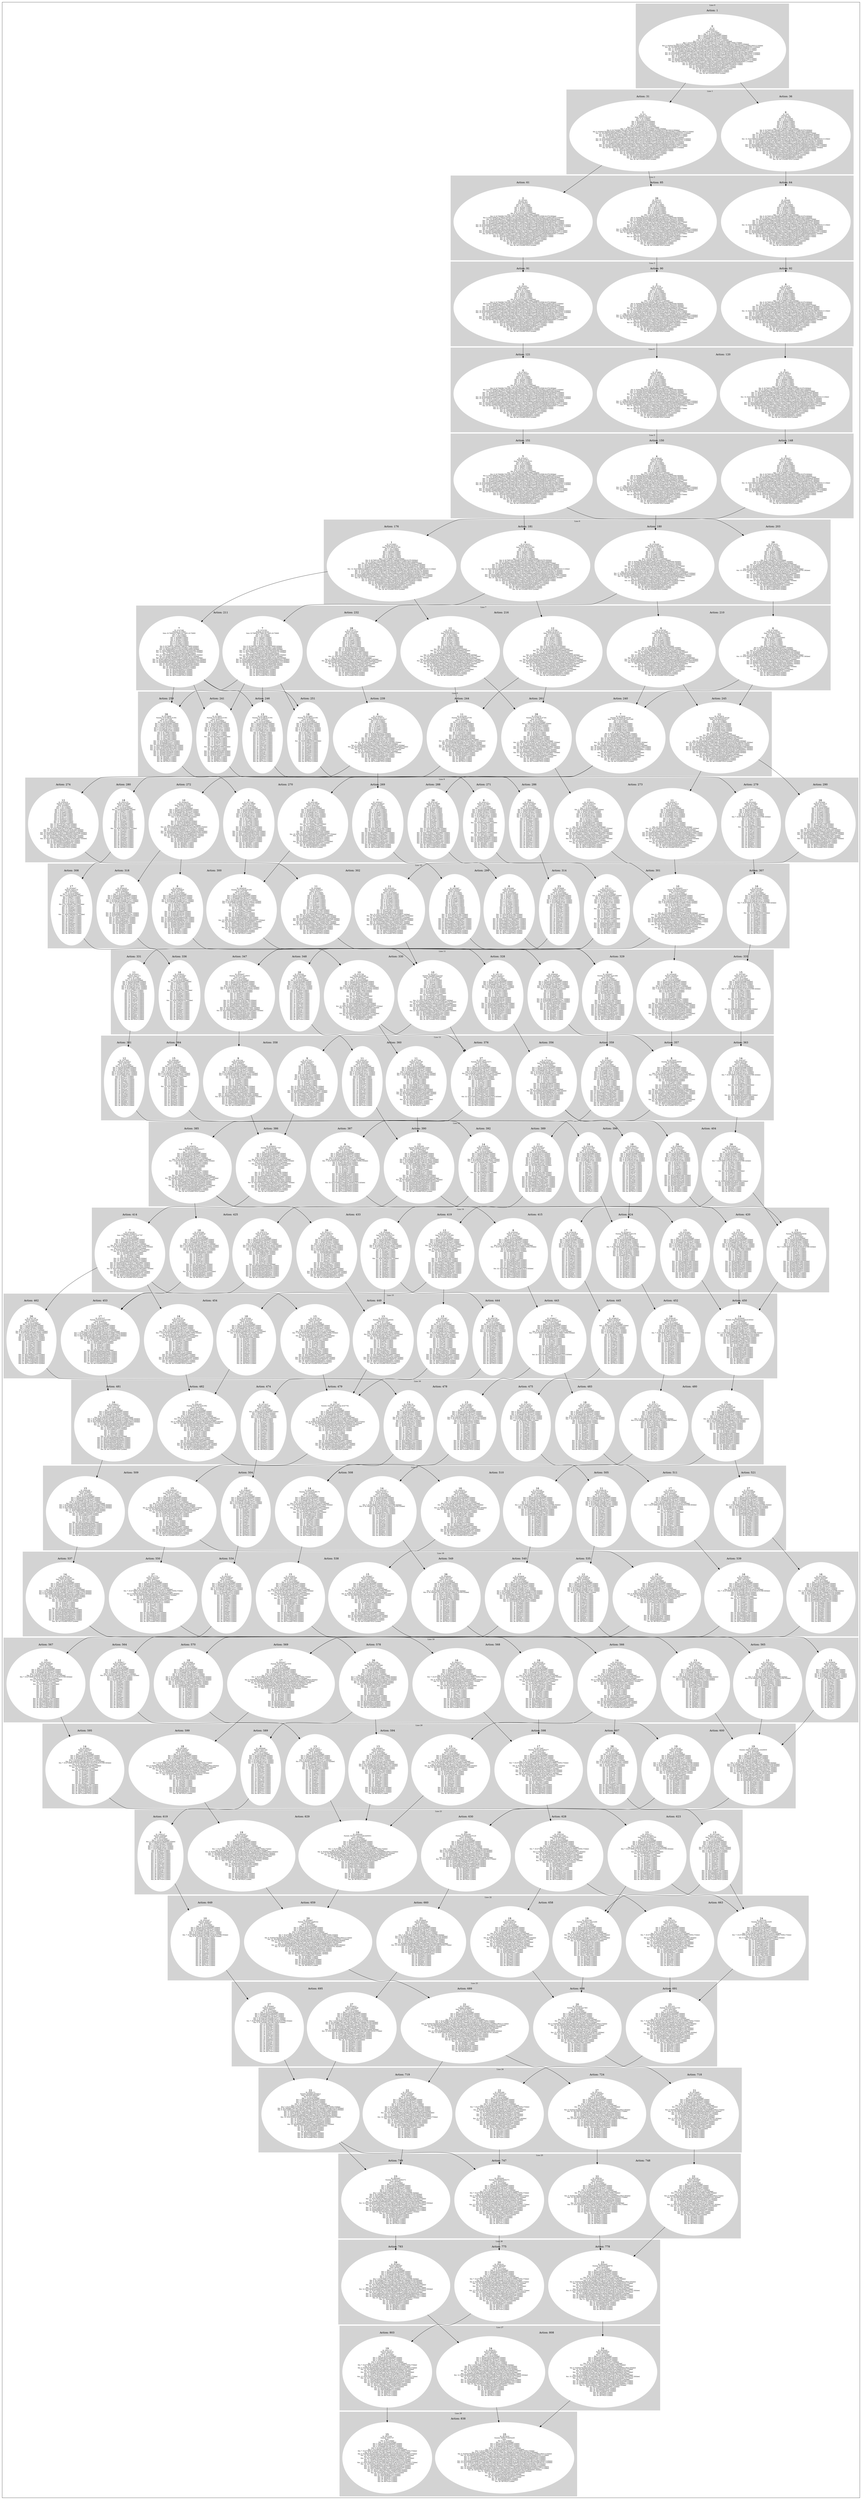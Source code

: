 digraph G {
subgraph cluster_info {
        subgraph cluster_1 {
        style=filled;
        color=lightgrey;
        node [style=filled,color=white];
        subgraph cluster_act_36 {
label = "Action: 36"step_K36 [label=<6<BR /><FONT POINT-SIZE="8">ID: K36</FONT><BR /><FONT POINT-SIZE="8">Parents: K1</FONT><BR /><FONT POINT-SIZE="8">Sons: K29499</FONT><BR /><FONT POINT-SIZE="8"> Km: 0: K1 [1|false]</FONT><BR /><FONT POINT-SIZE="8"> Km: 1: K36 [1|false]</FONT><BR /><FONT POINT-SIZE="8"> Km: 2: K29499 [1|false]</FONT><BR /><FONT POINT-SIZE="8"> Km: 3: K53075 [1|false]</FONT><BR /><FONT POINT-SIZE="8"> Km: 4: K76651 [1|false]</FONT><BR /><FONT POINT-SIZE="8"> Km: 5: K100227 [1|false]</FONT><BR /><FONT POINT-SIZE="8"> Km: 6: K123803 [1|false]</FONT><BR /><FONT POINT-SIZE="8"> Km: 7: K147386K147391 [2|false]</FONT><BR /><FONT POINT-SIZE="8"> Km: 8: K176851K176856K176861K176869K181059K181076 [6|false]</FONT><BR /><FONT POINT-SIZE="8"> Km: 9: K202111K204635K206331K210529K217248K218933 [6|false]</FONT><BR /><FONT POINT-SIZE="8"> Km: 10: K226529K227371K228211K228229K229053K234105K239999 [7|false]</FONT><BR /><FONT POINT-SIZE="8"> Km: 11: K251787K251789K252629K252631K252647K257681K263581K266926 [8|false]</FONT><BR /><FONT POINT-SIZE="8"> Km: 12: K275363K276205K277049K277065K277891K281257K291344K292187 [8|false]</FONT><BR /><FONT POINT-SIZE="8"> Km: 13: K298951K298959K299781K300623K302309K303156K304846K315762 [8|false]</FONT><BR /><FONT POINT-SIZE="8"> Km: 14: K323364K323369K323377K324199K325041K326727K327569K327574K332619K339338K339343 [11|false]</FONT><BR /><FONT POINT-SIZE="8"> Km: 15: K347782K347787K347795K348617K348619K352829K356195K357037K363761 [9|false]</FONT><BR /><FONT POINT-SIZE="8"> Km: 16: K372200K372205K373879K377247K378089K379771K380613K381455K388179 [9|false]</FONT><BR /><FONT POINT-SIZE="8"> Km: 17: K399139K401665K402507K403347K403349K403360K404189K405031K405873 [9|false]</FONT><BR /><FONT POINT-SIZE="8"> Km: 18: K424399K426925K426936K427765K427767K427778K428607K428609K429449K437859 [10|false]</FONT><BR /><FONT POINT-SIZE="8"> Km: 19: K449659K451341K451354K452183K452185K453025K453027K453869K461433K462277 [10|false]</FONT><BR /><FONT POINT-SIZE="8"> Km: 20: K474924K475759K475772K476601K477445K478287K479129K485846K485851 [9|false]</FONT><BR /><FONT POINT-SIZE="8"> Km: 21: K495127K499342K500177K502705K503547K504389K510269 [7|false]</FONT><BR /><FONT POINT-SIZE="8"> Km: 22: K520387K523760K523765K527965K527970K528807K529649 [7|false]</FONT><BR /><FONT POINT-SIZE="8"> Km: 23: K545663K553225K554067K554914K557433 [5|false]</FONT><BR /><FONT POINT-SIZE="8"> Km: 24: K578485K579327K579332K581009K584373 [5|false]</FONT><BR /><FONT POINT-SIZE="8"> Km: 25: K603745K604585K604587K608791 [4|false]</FONT><BR /><FONT POINT-SIZE="8"> Km: 26: K628161K629005K629851 [3|false]</FONT><BR /><FONT POINT-SIZE="8"> Km: 27: K651737K654265K658470 [3|false]</FONT><BR /><FONT POINT-SIZE="8"> Km: 28: K675320K679525 [2|false]</FONT>>]
}
subgraph cluster_act_31 {
label = "Action: 31"step_K31 [label=<1<BR /><FONT POINT-SIZE="8">ID: K31</FONT><BR /><FONT POINT-SIZE="8">Parents: K1</FONT><BR /><FONT POINT-SIZE="8">Sons: K25315,K25291</FONT><BR /><FONT POINT-SIZE="8"> Km: 0: K1 [1|false]</FONT><BR /><FONT POINT-SIZE="8"> Km: 1: K31 [1|false]</FONT><BR /><FONT POINT-SIZE="8"> Km: 2: K25291K25315 [2|false]</FONT><BR /><FONT POINT-SIZE="8"> Km: 3: K50551K70734 [2|false]</FONT><BR /><FONT POINT-SIZE="8"> Km: 4: K74969K75811 [2|false]</FONT><BR /><FONT POINT-SIZE="8"> Km: 5: K100229K101071 [2|false]</FONT><BR /><FONT POINT-SIZE="8"> Km: 6: K125489K126331K126353 [3|false]</FONT><BR /><FONT POINT-SIZE="8"> Km: 7: K150749K150771K151591K151596K170092 [5|false]</FONT><BR /><FONT POINT-SIZE="8"> Km: 8: K176009K176014K176851K176856K176861K176869K181059K181076K194510 [9|false]</FONT><BR /><FONT POINT-SIZE="8"> Km: 9: K200427K200432K201269K201279K201287K202111K204635K205477K205494K206331K210529K217248K218933 [13|false]</FONT><BR /><FONT POINT-SIZE="8"> Km: 10: K225687K226529K227371K228211K228229K229053K229895K234105K234947K239999K241666K243351 [12|false]</FONT><BR /><FONT POINT-SIZE="8"> Km: 11: K250947K251787K251789K252629K252631K252647K253471K257681K258523K263581K266926 [11|false]</FONT><BR /><FONT POINT-SIZE="8"> Km: 12: K275363K276205K276207K277047K277049K277065K277891K281257K282099K291344K292187 [11|false]</FONT><BR /><FONT POINT-SIZE="8"> Km: 13: K298951K298959K299781K300623K301467K302309K303156K304846K305675K315762 [10|false]</FONT><BR /><FONT POINT-SIZE="8"> Km: 14: K323364K323369K323377K324199K325041K326727K327569K327574K329264K332619K339338K339343 [12|false]</FONT><BR /><FONT POINT-SIZE="8"> Km: 15: K347782K347787K347795K348617K348619K351987K351992K352829K356195K357037K363756K363761 [12|false]</FONT><BR /><FONT POINT-SIZE="8"> Km: 16: K372200K372205K373037K373879K377247K378089K379771K380613K381455K388179 [10|false]</FONT><BR /><FONT POINT-SIZE="8"> Km: 17: K398297K399139K401665K402507K403347K403349K403360K404189K405031K405873 [10|false]</FONT><BR /><FONT POINT-SIZE="8"> Km: 18: K423557K424399K426925K426936K427765K427767K427778K428607K428609K429449K437859 [11|false]</FONT><BR /><FONT POINT-SIZE="8"> Km: 19: K448817K449659K451341K451354K452183K452185K453025K453027K453869K461433K462277 [11|false]</FONT><BR /><FONT POINT-SIZE="8"> Km: 20: K474077K474924K475759K475772K476601K477445K478287K479129K485846K485851 [10|false]</FONT><BR /><FONT POINT-SIZE="8"> Km: 21: K495127K499342K500177K502705K503547K504389K510269 [7|false]</FONT><BR /><FONT POINT-SIZE="8"> Km: 22: K520387K523760K523765K527965K527970K528807K529649 [7|false]</FONT><BR /><FONT POINT-SIZE="8"> Km: 23: K545663K553225K554067K554914K557433 [5|false]</FONT><BR /><FONT POINT-SIZE="8"> Km: 24: K578485K579327K579332K581009K584373 [5|false]</FONT><BR /><FONT POINT-SIZE="8"> Km: 25: K603745K604585K604587K608791 [4|false]</FONT><BR /><FONT POINT-SIZE="8"> Km: 26: K628161K629005K629851 [3|false]</FONT><BR /><FONT POINT-SIZE="8"> Km: 27: K651737K654265K658470 [3|false]</FONT><BR /><FONT POINT-SIZE="8"> Km: 28: K675320K679525 [2|false]</FONT>>]
}

        fontsize="10"
        label = "Line 1";
        }

        subgraph cluster_2 {
        style=filled;
        color=lightgrey;
        node [style=filled,color=white];
        subgraph cluster_act_64 {
label = "Action: 64"step_K29499 [label=<5<BR /><FONT POINT-SIZE="8">ID: K29499</FONT><BR /><FONT POINT-SIZE="8">Parents: K36</FONT><BR /><FONT POINT-SIZE="8">Sons: K53075</FONT><BR /><FONT POINT-SIZE="8"> Km: 0: K1 [1|false]</FONT><BR /><FONT POINT-SIZE="8"> Km: 1: K36 [1|false]</FONT><BR /><FONT POINT-SIZE="8"> Km: 2: K29499 [1|false]</FONT><BR /><FONT POINT-SIZE="8"> Km: 3: K53075 [1|false]</FONT><BR /><FONT POINT-SIZE="8"> Km: 4: K76651 [1|false]</FONT><BR /><FONT POINT-SIZE="8"> Km: 5: K100227 [1|false]</FONT><BR /><FONT POINT-SIZE="8"> Km: 6: K123803 [1|false]</FONT><BR /><FONT POINT-SIZE="8"> Km: 7: K147386K147391 [2|false]</FONT><BR /><FONT POINT-SIZE="8"> Km: 8: K176851K176856K176861K176869K181059K181076 [6|false]</FONT><BR /><FONT POINT-SIZE="8"> Km: 9: K202111K204635K206331K210529K217248K218933 [6|false]</FONT><BR /><FONT POINT-SIZE="8"> Km: 10: K226529K227371K228211K228229K229053K234105K239999 [7|false]</FONT><BR /><FONT POINT-SIZE="8"> Km: 11: K251787K251789K252629K252631K252647K257681K263581K266926 [8|false]</FONT><BR /><FONT POINT-SIZE="8"> Km: 12: K275363K276205K277049K277065K277891K281257K291344K292187 [8|false]</FONT><BR /><FONT POINT-SIZE="8"> Km: 13: K298951K298959K299781K300623K302309K303156K304846K315762 [8|false]</FONT><BR /><FONT POINT-SIZE="8"> Km: 14: K323364K323369K323377K324199K325041K326727K327569K327574K332619K339338K339343 [11|false]</FONT><BR /><FONT POINT-SIZE="8"> Km: 15: K347782K347787K347795K348617K348619K352829K356195K357037K363761 [9|false]</FONT><BR /><FONT POINT-SIZE="8"> Km: 16: K372200K372205K373879K377247K378089K379771K380613K381455K388179 [9|false]</FONT><BR /><FONT POINT-SIZE="8"> Km: 17: K399139K401665K402507K403347K403349K403360K404189K405031K405873 [9|false]</FONT><BR /><FONT POINT-SIZE="8"> Km: 18: K424399K426925K426936K427765K427767K427778K428607K428609K429449K437859 [10|false]</FONT><BR /><FONT POINT-SIZE="8"> Km: 19: K449659K451341K451354K452183K452185K453025K453027K453869K461433K462277 [10|false]</FONT><BR /><FONT POINT-SIZE="8"> Km: 20: K474924K475759K475772K476601K477445K478287K479129K485846K485851 [9|false]</FONT><BR /><FONT POINT-SIZE="8"> Km: 21: K495127K499342K500177K502705K503547K504389K510269 [7|false]</FONT><BR /><FONT POINT-SIZE="8"> Km: 22: K520387K523760K523765K527965K527970K528807K529649 [7|false]</FONT><BR /><FONT POINT-SIZE="8"> Km: 23: K545663K553225K554067K554914K557433 [5|false]</FONT><BR /><FONT POINT-SIZE="8"> Km: 24: K578485K579327K579332K581009K584373 [5|false]</FONT><BR /><FONT POINT-SIZE="8"> Km: 25: K603745K604585K604587K608791 [4|false]</FONT><BR /><FONT POINT-SIZE="8"> Km: 26: K628161K629005K629851 [3|false]</FONT><BR /><FONT POINT-SIZE="8"> Km: 27: K651737K654265K658470 [3|false]</FONT><BR /><FONT POINT-SIZE="8"> Km: 28: K675320K679525 [2|false]</FONT>>]
}
subgraph cluster_act_85 {
label = "Action: 85"step_K25315 [label=<26<BR /><FONT POINT-SIZE="8">ID: K25315</FONT><BR /><FONT POINT-SIZE="8">Parents: K31</FONT><BR /><FONT POINT-SIZE="8">Sons: K70734</FONT><BR /><FONT POINT-SIZE="8"> Km: 0: K1 [1|false]</FONT><BR /><FONT POINT-SIZE="8"> Km: 1: K31 [1|false]</FONT><BR /><FONT POINT-SIZE="8"> Km: 2: K25315 [1|false]</FONT><BR /><FONT POINT-SIZE="8"> Km: 3: K70734 [1|false]</FONT><BR /><FONT POINT-SIZE="8"> Km: 4: K74969 [1|false]</FONT><BR /><FONT POINT-SIZE="8"> Km: 5: K100229 [1|false]</FONT><BR /><FONT POINT-SIZE="8"> Km: 6: K125489 [1|false]</FONT><BR /><FONT POINT-SIZE="8"> Km: 7: K150749K150771 [2|false]</FONT><BR /><FONT POINT-SIZE="8"> Km: 8: K176009K176014K194510 [3|false]</FONT><BR /><FONT POINT-SIZE="8"> Km: 9: K200427K200432K201269K201279K205477K205494 [6|false]</FONT><BR /><FONT POINT-SIZE="8"> Km: 10: K225687K226529K229053K229895K234947K243351 [6|false]</FONT><BR /><FONT POINT-SIZE="8"> Km: 11: K250947K251789K252629K252647K253471K258523 [6|false]</FONT><BR /><FONT POINT-SIZE="8"> Km: 12: K276205K276207K277047K277049K277065K282099K291344 [7|false]</FONT><BR /><FONT POINT-SIZE="8"> Km: 13: K299781K300623K301467K302309K305675K315762 [6|false]</FONT><BR /><FONT POINT-SIZE="8"> Km: 14: K323364K323369K324199K325041K326727K327569K327574 [7|false]</FONT><BR /><FONT POINT-SIZE="8"> Km: 15: K347782K347787K348617K351987K351992K352829K357037 [7|false]</FONT><BR /><FONT POINT-SIZE="8"> Km: 16: K372200K372205K373879K377247K378089K379771K380613K381455 [8|false]</FONT><BR /><FONT POINT-SIZE="8"> Km: 17: K398297K399139K401665K402507K403347K403349K403360K404189K405031K405873 [10|false]</FONT><BR /><FONT POINT-SIZE="8"> Km: 18: K423557K424399K426925K427765K427767K427778K428607K428609K429449K437859 [10|false]</FONT><BR /><FONT POINT-SIZE="8"> Km: 19: K448817K449659K451341K452183K452185K453025K453027K453869K462277 [9|false]</FONT><BR /><FONT POINT-SIZE="8"> Km: 20: K474077K474924K475759K476601K477445K478287K479129 [7|false]</FONT><BR /><FONT POINT-SIZE="8"> Km: 21: K499342K500177K502705K503547K504389 [5|false]</FONT><BR /><FONT POINT-SIZE="8"> Km: 22: K520387K523760K523765K527965K527970K528807K529649 [7|false]</FONT><BR /><FONT POINT-SIZE="8"> Km: 23: K545663K553225K554067K554914K557433 [5|false]</FONT><BR /><FONT POINT-SIZE="8"> Km: 24: K578485K579327K579332K581009K584373 [5|false]</FONT><BR /><FONT POINT-SIZE="8"> Km: 25: K603745K604585K604587K608791 [4|false]</FONT><BR /><FONT POINT-SIZE="8"> Km: 26: K628161K629005K629851 [3|false]</FONT><BR /><FONT POINT-SIZE="8"> Km: 27: K651737K654265K658470 [3|false]</FONT><BR /><FONT POINT-SIZE="8"> Km: 28: K675320K679525 [2|false]</FONT>>]
}
subgraph cluster_act_61 {
label = "Action: 61"step_K25291 [label=<2<BR /><FONT POINT-SIZE="8">ID: K25291</FONT><BR /><FONT POINT-SIZE="8">Parents: K31</FONT><BR /><FONT POINT-SIZE="8">Sons: K50551</FONT><BR /><FONT POINT-SIZE="8"> Km: 0: K1 [1|false]</FONT><BR /><FONT POINT-SIZE="8"> Km: 1: K31 [1|false]</FONT><BR /><FONT POINT-SIZE="8"> Km: 2: K25291 [1|false]</FONT><BR /><FONT POINT-SIZE="8"> Km: 3: K50551 [1|false]</FONT><BR /><FONT POINT-SIZE="8"> Km: 4: K75811 [1|false]</FONT><BR /><FONT POINT-SIZE="8"> Km: 5: K101071 [1|false]</FONT><BR /><FONT POINT-SIZE="8"> Km: 6: K126331K126353 [2|false]</FONT><BR /><FONT POINT-SIZE="8"> Km: 7: K151591K151596K170092 [3|false]</FONT><BR /><FONT POINT-SIZE="8"> Km: 8: K176009K176014K176851K176856K176861K176869K181059K181076 [8|false]</FONT><BR /><FONT POINT-SIZE="8"> Km: 9: K201269K201279K201287K202111K204635K205477K206331K210529K217248K218933 [10|false]</FONT><BR /><FONT POINT-SIZE="8"> Km: 10: K226529K227371K228211K228229K229053K234105K234947K239999K241666 [9|false]</FONT><BR /><FONT POINT-SIZE="8"> Km: 11: K250947K251787K251789K252629K252631K252647K257681K258523K263581K266926 [10|false]</FONT><BR /><FONT POINT-SIZE="8"> Km: 12: K275363K276205K276207K277049K277065K277891K281257K282099K291344K292187 [10|false]</FONT><BR /><FONT POINT-SIZE="8"> Km: 13: K298951K298959K299781K300623K301467K302309K303156K304846K305675K315762 [10|false]</FONT><BR /><FONT POINT-SIZE="8"> Km: 14: K323364K323369K323377K324199K325041K326727K327569K327574K329264K332619K339338K339343 [12|false]</FONT><BR /><FONT POINT-SIZE="8"> Km: 15: K347782K347787K347795K348617K348619K351987K351992K352829K356195K357037K363756K363761 [12|false]</FONT><BR /><FONT POINT-SIZE="8"> Km: 16: K372200K372205K373037K373879K377247K378089K379771K380613K381455K388179 [10|false]</FONT><BR /><FONT POINT-SIZE="8"> Km: 17: K398297K399139K401665K402507K403347K403349K403360K404189K405031K405873 [10|false]</FONT><BR /><FONT POINT-SIZE="8"> Km: 18: K423557K424399K426925K426936K427765K427767K427778K428607K428609K429449K437859 [11|false]</FONT><BR /><FONT POINT-SIZE="8"> Km: 19: K448817K449659K451341K451354K452183K452185K453025K453027K453869K461433K462277 [11|false]</FONT><BR /><FONT POINT-SIZE="8"> Km: 20: K474077K474924K475759K475772K476601K477445K478287K479129K485846K485851 [10|false]</FONT><BR /><FONT POINT-SIZE="8"> Km: 21: K495127K499342K500177K502705K503547K504389K510269 [7|false]</FONT><BR /><FONT POINT-SIZE="8"> Km: 22: K520387K523760K523765K527965K527970K528807K529649 [7|false]</FONT><BR /><FONT POINT-SIZE="8"> Km: 23: K545663K553225K554067K554914K557433 [5|false]</FONT><BR /><FONT POINT-SIZE="8"> Km: 24: K578485K579327K579332K581009K584373 [5|false]</FONT><BR /><FONT POINT-SIZE="8"> Km: 25: K603745K604585K604587K608791 [4|false]</FONT><BR /><FONT POINT-SIZE="8"> Km: 26: K628161K629005K629851 [3|false]</FONT><BR /><FONT POINT-SIZE="8"> Km: 27: K651737K654265K658470 [3|false]</FONT><BR /><FONT POINT-SIZE="8"> Km: 28: K675320K679525 [2|false]</FONT>>]
}

        fontsize="10"
        label = "Line 2";
        }

        subgraph cluster_16 {
        style=filled;
        color=lightgrey;
        node [style=filled,color=white];
        subgraph cluster_act_480 {
label = "Action: 480"step_K378089 [label=<15<BR /><FONT POINT-SIZE="8">ID: K378089</FONT><BR /><FONT POINT-SIZE="8">Parents: K352829</FONT><BR /><FONT POINT-SIZE="8">Sons: K403360,K403349</FONT><BR /><FONT POINT-SIZE="8"> Km: 0: K1 [1|false]</FONT><BR /><FONT POINT-SIZE="8"> Km: 1: K31K36 [2|false]</FONT><BR /><FONT POINT-SIZE="8"> Km: 2: K25291K25315K29499 [3|false]</FONT><BR /><FONT POINT-SIZE="8"> Km: 3: K50551K53075K70734 [3|false]</FONT><BR /><FONT POINT-SIZE="8"> Km: 4: K74969K75811K76651 [3|false]</FONT><BR /><FONT POINT-SIZE="8"> Km: 5: K100227K100229K101071 [3|false]</FONT><BR /><FONT POINT-SIZE="8"> Km: 6: K123803K125489K126331 [3|false]</FONT><BR /><FONT POINT-SIZE="8"> Km: 7: K147386K147391K150749K151591K151596 [5|false]</FONT><BR /><FONT POINT-SIZE="8"> Km: 8: K176009K176014K176869K181059 [4|false]</FONT><BR /><FONT POINT-SIZE="8"> Km: 9: K201269K204635K205477K217248 [4|false]</FONT><BR /><FONT POINT-SIZE="8"> Km: 10: K226529K228211K229053 [3|false]</FONT><BR /><FONT POINT-SIZE="8"> Km: 11: K251787K251789K252629 [3|false]</FONT><BR /><FONT POINT-SIZE="8"> Km: 12: K275363K276205K277049 [3|false]</FONT><BR /><FONT POINT-SIZE="8"> Km: 13: K298959K299781K302309 [3|false]</FONT><BR /><FONT POINT-SIZE="8"> Km: 14: K323364K327569K339343 [3|false]</FONT><BR /><FONT POINT-SIZE="8"> Km: 15: K352829 [1|false]</FONT><BR /><FONT POINT-SIZE="8"> Km: 16: K378089 [1|false]</FONT><BR /><FONT POINT-SIZE="8"> Km: 17: K403349K403360 [2|false]</FONT><BR /><FONT POINT-SIZE="8"> Km: 18: K428609K437859 [2|false]</FONT><BR /><FONT POINT-SIZE="8"> Km: 19: K453027K453869 [2|false]</FONT><BR /><FONT POINT-SIZE="8"> Km: 20: K478287K479129 [2|false]</FONT><BR /><FONT POINT-SIZE="8"> Km: 21: K503547K504389 [2|false]</FONT><BR /><FONT POINT-SIZE="8"> Km: 22: K528807K529649 [2|false]</FONT><BR /><FONT POINT-SIZE="8"> Km: 23: K554067K554914 [2|false]</FONT><BR /><FONT POINT-SIZE="8"> Km: 24: K579327K584373 [2|false]</FONT><BR /><FONT POINT-SIZE="8"> Km: 25: K604587 [1|false]</FONT><BR /><FONT POINT-SIZE="8"> Km: 26: K629851 [1|false]</FONT><BR /><FONT POINT-SIZE="8"> Km: 27: K658470 [1|false]</FONT><BR /><FONT POINT-SIZE="8"> Km: 28: K679525 [1|false]</FONT>>]
step_K379771 [label=<15<BR /><FONT POINT-SIZE="8">ID: K379771</FONT><BR /><FONT POINT-SIZE="8">Parents: K356195</FONT><BR /><FONT POINT-SIZE="8">Sons: K403347</FONT><BR /><FONT POINT-SIZE="8"> Km: 0: K1 [1|false]</FONT><BR /><FONT POINT-SIZE="8"> Km: 1: K31K36 [2|false]</FONT><BR /><FONT POINT-SIZE="8"> Km: 2: K25291K29499 [2|false]</FONT><BR /><FONT POINT-SIZE="8"> Km: 3: K50551K53075 [2|false]</FONT><BR /><FONT POINT-SIZE="8"> Km: 4: K75811K76651 [2|false]</FONT><BR /><FONT POINT-SIZE="8"> Km: 5: K100227K101071 [2|false]</FONT><BR /><FONT POINT-SIZE="8"> Km: 6: K123803K126331 [2|false]</FONT><BR /><FONT POINT-SIZE="8"> Km: 7: K147386K147391K151591K151596 [4|false]</FONT><BR /><FONT POINT-SIZE="8"> Km: 8: K176009K176014K176851K176861K181059 [5|false]</FONT><BR /><FONT POINT-SIZE="8"> Km: 9: K202111K204635 [2|false]</FONT><BR /><FONT POINT-SIZE="8"> Km: 10: K227371K228211 [2|false]</FONT><BR /><FONT POINT-SIZE="8"> Km: 11: K251787K252631 [2|false]</FONT><BR /><FONT POINT-SIZE="8"> Km: 12: K275363K277891 [2|false]</FONT><BR /><FONT POINT-SIZE="8"> Km: 13: K298951K303156 [2|false]</FONT><BR /><FONT POINT-SIZE="8"> Km: 14: K332619 [1|false]</FONT><BR /><FONT POINT-SIZE="8"> Km: 15: K356195 [1|false]</FONT><BR /><FONT POINT-SIZE="8"> Km: 16: K379771 [1|false]</FONT><BR /><FONT POINT-SIZE="8"> Km: 17: K403347 [1|false]</FONT><BR /><FONT POINT-SIZE="8"> Km: 18: K426936 [1|false]</FONT><BR /><FONT POINT-SIZE="8"> Km: 19: K461433 [1|false]</FONT><BR /><FONT POINT-SIZE="8"> Km: 20: K474924 [1|false]</FONT><BR /><FONT POINT-SIZE="8"> Km: 21: K504389 [1|false]</FONT><BR /><FONT POINT-SIZE="8"> Km: 22: K529649 [1|false]</FONT><BR /><FONT POINT-SIZE="8"> Km: 23: K554914 [1|false]</FONT><BR /><FONT POINT-SIZE="8"> Km: 24: K584373 [1|false]</FONT><BR /><FONT POINT-SIZE="8"> Km: 25: K604587 [1|false]</FONT><BR /><FONT POINT-SIZE="8"> Km: 26: K629851 [1|false]</FONT><BR /><FONT POINT-SIZE="8"> Km: 27: K658470 [1|false]</FONT><BR /><FONT POINT-SIZE="8"> Km: 28: K679525 [1|false]</FONT>>]
}
subgraph cluster_act_483 {
label = "Action: 483"step_K372205 [label=<18<BR /><FONT POINT-SIZE="8">ID: K372205</FONT><BR /><FONT POINT-SIZE="8">Parents: K348617</FONT><BR /><FONT POINT-SIZE="8">Sons: K405873</FONT><BR /><FONT POINT-SIZE="8"> Km: 0: K1 [1|false]</FONT><BR /><FONT POINT-SIZE="8"> Km: 1: K31K36 [2|false]</FONT><BR /><FONT POINT-SIZE="8"> Km: 2: K25291K25315K29499 [3|false]</FONT><BR /><FONT POINT-SIZE="8"> Km: 3: K50551K53075K70734 [3|false]</FONT><BR /><FONT POINT-SIZE="8"> Km: 4: K74969K75811K76651 [3|false]</FONT><BR /><FONT POINT-SIZE="8"> Km: 5: K100227K100229K101071 [3|false]</FONT><BR /><FONT POINT-SIZE="8"> Km: 6: K123803K125489K126331K126353 [4|false]</FONT><BR /><FONT POINT-SIZE="8"> Km: 7: K147391K150749K150771K151596 [4|false]</FONT><BR /><FONT POINT-SIZE="8"> Km: 8: K176014K194510 [2|false]</FONT><BR /><FONT POINT-SIZE="8"> Km: 9: K200432K205494 [2|false]</FONT><BR /><FONT POINT-SIZE="8"> Km: 10: K229895K243351 [2|false]</FONT><BR /><FONT POINT-SIZE="8"> Km: 11: K253471 [1|false]</FONT><BR /><FONT POINT-SIZE="8"> Km: 12: K277065 [1|false]</FONT><BR /><FONT POINT-SIZE="8"> Km: 13: K315762 [1|false]</FONT><BR /><FONT POINT-SIZE="8"> Km: 14: K325041 [1|false]</FONT><BR /><FONT POINT-SIZE="8"> Km: 15: K348617 [1|false]</FONT><BR /><FONT POINT-SIZE="8"> Km: 16: K372205 [1|false]</FONT><BR /><FONT POINT-SIZE="8"> Km: 17: K405873 [1|false]</FONT><BR /><FONT POINT-SIZE="8"> Km: 18: K429449 [1|false]</FONT><BR /><FONT POINT-SIZE="8"> Km: 19: K453025 [1|false]</FONT><BR /><FONT POINT-SIZE="8"> Km: 20: K476601 [1|false]</FONT><BR /><FONT POINT-SIZE="8"> Km: 21: K500177 [1|false]</FONT><BR /><FONT POINT-SIZE="8"> Km: 22: K523760K523765 [2|false]</FONT><BR /><FONT POINT-SIZE="8"> Km: 23: K553225K557433 [2|false]</FONT><BR /><FONT POINT-SIZE="8"> Km: 24: K578485K581009 [2|false]</FONT><BR /><FONT POINT-SIZE="8"> Km: 25: K603745K604585 [2|false]</FONT><BR /><FONT POINT-SIZE="8"> Km: 26: K628161K629005 [2|false]</FONT><BR /><FONT POINT-SIZE="8"> Km: 27: K651737K654265 [2|false]</FONT><BR /><FONT POINT-SIZE="8"> Km: 28: K675320K679525 [2|false]</FONT>>]
}
subgraph cluster_act_475 {
label = "Action: 475"step_K373879 [label=<10<BR /><FONT POINT-SIZE="8">ID: K373879</FONT><BR /><FONT POINT-SIZE="8">Parents: K348619</FONT><BR /><FONT POINT-SIZE="8">Sons: K399139</FONT><BR /><FONT POINT-SIZE="8"> Km: 0: K1 [1|false]</FONT><BR /><FONT POINT-SIZE="8"> Km: 1: K31K36 [2|false]</FONT><BR /><FONT POINT-SIZE="8"> Km: 2: K25291K25315K29499 [3|false]</FONT><BR /><FONT POINT-SIZE="8"> Km: 3: K50551K53075K70734 [3|false]</FONT><BR /><FONT POINT-SIZE="8"> Km: 4: K74969K75811K76651 [3|false]</FONT><BR /><FONT POINT-SIZE="8"> Km: 5: K100227K100229K101071 [3|false]</FONT><BR /><FONT POINT-SIZE="8"> Km: 6: K123803K125489K126331 [3|false]</FONT><BR /><FONT POINT-SIZE="8"> Km: 7: K147386K150749K151591 [3|false]</FONT><BR /><FONT POINT-SIZE="8"> Km: 8: K176009K176861 [2|false]</FONT><BR /><FONT POINT-SIZE="8"> Km: 9: K210529 [1|false]</FONT><BR /><FONT POINT-SIZE="8"> Km: 10: K234105 [1|false]</FONT><BR /><FONT POINT-SIZE="8"> Km: 11: K257681 [1|false]</FONT><BR /><FONT POINT-SIZE="8"> Km: 12: K281257 [1|false]</FONT><BR /><FONT POINT-SIZE="8"> Km: 13: K304846 [1|false]</FONT><BR /><FONT POINT-SIZE="8"> Km: 14: K339338 [1|false]</FONT><BR /><FONT POINT-SIZE="8"> Km: 15: K348619 [1|false]</FONT><BR /><FONT POINT-SIZE="8"> Km: 16: K373879 [1|false]</FONT><BR /><FONT POINT-SIZE="8"> Km: 17: K399139 [1|false]</FONT><BR /><FONT POINT-SIZE="8"> Km: 18: K424399 [1|false]</FONT><BR /><FONT POINT-SIZE="8"> Km: 19: K449659 [1|false]</FONT><BR /><FONT POINT-SIZE="8"> Km: 20: K474924 [1|false]</FONT><BR /><FONT POINT-SIZE="8"> Km: 21: K504389 [1|false]</FONT><BR /><FONT POINT-SIZE="8"> Km: 22: K529649 [1|false]</FONT><BR /><FONT POINT-SIZE="8"> Km: 23: K554914 [1|false]</FONT><BR /><FONT POINT-SIZE="8"> Km: 24: K584373 [1|false]</FONT><BR /><FONT POINT-SIZE="8"> Km: 25: K604587 [1|false]</FONT><BR /><FONT POINT-SIZE="8"> Km: 26: K629851 [1|false]</FONT><BR /><FONT POINT-SIZE="8"> Km: 27: K658470 [1|false]</FONT><BR /><FONT POINT-SIZE="8"> Km: 28: K679525 [1|false]</FONT>>]
}
subgraph cluster_act_478 {
label = "Action: 478"step_K372200 [label=<13<BR /><FONT POINT-SIZE="8">ID: K372200</FONT><BR /><FONT POINT-SIZE="8">Parents: K348617</FONT><BR /><FONT POINT-SIZE="8">Sons: K401665</FONT><BR /><FONT POINT-SIZE="8"> Km: 0: K1 [1|false]</FONT><BR /><FONT POINT-SIZE="8"> Km: 1: K31K36 [2|false]</FONT><BR /><FONT POINT-SIZE="8"> Km: 2: K25291K25315K29499 [3|false]</FONT><BR /><FONT POINT-SIZE="8"> Km: 3: K50551K53075K70734 [3|false]</FONT><BR /><FONT POINT-SIZE="8"> Km: 4: K74969K75811K76651 [3|false]</FONT><BR /><FONT POINT-SIZE="8"> Km: 5: K100227K100229K101071 [3|false]</FONT><BR /><FONT POINT-SIZE="8"> Km: 6: K123803K125489K126331K126353 [4|false]</FONT><BR /><FONT POINT-SIZE="8"> Km: 7: K147391K150749K150771K151596 [4|false]</FONT><BR /><FONT POINT-SIZE="8"> Km: 8: K176014K194510 [2|false]</FONT><BR /><FONT POINT-SIZE="8"> Km: 9: K200432K205494 [2|false]</FONT><BR /><FONT POINT-SIZE="8"> Km: 10: K229895K243351 [2|false]</FONT><BR /><FONT POINT-SIZE="8"> Km: 11: K253471 [1|false]</FONT><BR /><FONT POINT-SIZE="8"> Km: 12: K277065 [1|false]</FONT><BR /><FONT POINT-SIZE="8"> Km: 13: K315762 [1|false]</FONT><BR /><FONT POINT-SIZE="8"> Km: 14: K325041 [1|false]</FONT><BR /><FONT POINT-SIZE="8"> Km: 15: K348617 [1|false]</FONT><BR /><FONT POINT-SIZE="8"> Km: 16: K372200 [1|false]</FONT><BR /><FONT POINT-SIZE="8"> Km: 17: K401665 [1|false]</FONT><BR /><FONT POINT-SIZE="8"> Km: 18: K426925 [1|false]</FONT><BR /><FONT POINT-SIZE="8"> Km: 19: K452185 [1|false]</FONT><BR /><FONT POINT-SIZE="8"> Km: 20: K477445 [1|false]</FONT><BR /><FONT POINT-SIZE="8"> Km: 21: K502705 [1|false]</FONT><BR /><FONT POINT-SIZE="8"> Km: 22: K527965K527970 [2|false]</FONT><BR /><FONT POINT-SIZE="8"> Km: 23: K553225K557433 [2|false]</FONT><BR /><FONT POINT-SIZE="8"> Km: 24: K578485K581009 [2|false]</FONT><BR /><FONT POINT-SIZE="8"> Km: 25: K603745K604585 [2|false]</FONT><BR /><FONT POINT-SIZE="8"> Km: 26: K628161K629005 [2|false]</FONT><BR /><FONT POINT-SIZE="8"> Km: 27: K651737K654265 [2|false]</FONT><BR /><FONT POINT-SIZE="8"> Km: 28: K675320K679525 [2|false]</FONT>>]
step_K388179 [label=<13<BR /><FONT POINT-SIZE="8">ID: K388179</FONT><BR /><FONT POINT-SIZE="8">Parents: K347795</FONT><BR /><FONT POINT-SIZE="8">Sons: K401665</FONT><BR /><FONT POINT-SIZE="8"> Km: 0: K1 [1|false]</FONT><BR /><FONT POINT-SIZE="8"> Km: 1: K31K36 [2|false]</FONT><BR /><FONT POINT-SIZE="8"> Km: 2: K25291K29499 [2|false]</FONT><BR /><FONT POINT-SIZE="8"> Km: 3: K50551K53075 [2|false]</FONT><BR /><FONT POINT-SIZE="8"> Km: 4: K75811K76651 [2|false]</FONT><BR /><FONT POINT-SIZE="8"> Km: 5: K100227K101071 [2|false]</FONT><BR /><FONT POINT-SIZE="8"> Km: 6: K123803K126331K126353 [3|false]</FONT><BR /><FONT POINT-SIZE="8"> Km: 7: K147391K151596K170092 [3|false]</FONT><BR /><FONT POINT-SIZE="8"> Km: 8: K176014K181076 [2|false]</FONT><BR /><FONT POINT-SIZE="8"> Km: 9: K205477K218933 [2|false]</FONT><BR /><FONT POINT-SIZE="8"> Km: 10: K229053K243351 [2|false]</FONT><BR /><FONT POINT-SIZE="8"> Km: 11: K252647K253471 [2|false]</FONT><BR /><FONT POINT-SIZE="8"> Km: 12: K277047K291344 [2|false]</FONT><BR /><FONT POINT-SIZE="8"> Km: 13: K300623 [1|false]</FONT><BR /><FONT POINT-SIZE="8"> Km: 14: K324199 [1|false]</FONT><BR /><FONT POINT-SIZE="8"> Km: 15: K347795 [1|false]</FONT><BR /><FONT POINT-SIZE="8"> Km: 16: K388179 [1|false]</FONT><BR /><FONT POINT-SIZE="8"> Km: 17: K401665 [1|false]</FONT><BR /><FONT POINT-SIZE="8"> Km: 18: K426925 [1|false]</FONT><BR /><FONT POINT-SIZE="8"> Km: 19: K452185 [1|false]</FONT><BR /><FONT POINT-SIZE="8"> Km: 20: K477445 [1|false]</FONT><BR /><FONT POINT-SIZE="8"> Km: 21: K502705 [1|false]</FONT><BR /><FONT POINT-SIZE="8"> Km: 22: K527965K527970 [2|false]</FONT><BR /><FONT POINT-SIZE="8"> Km: 23: K553225K557433 [2|false]</FONT><BR /><FONT POINT-SIZE="8"> Km: 24: K578485K581009 [2|false]</FONT><BR /><FONT POINT-SIZE="8"> Km: 25: K603745K604585 [2|false]</FONT><BR /><FONT POINT-SIZE="8"> Km: 26: K628161K629005 [2|false]</FONT><BR /><FONT POINT-SIZE="8"> Km: 27: K651737K654265 [2|false]</FONT><BR /><FONT POINT-SIZE="8"> Km: 28: K675320K679525 [2|false]</FONT>>]
}
subgraph cluster_act_479 {
label = "Action: 479"step_K377247 [label=<14<BR /><FONT POINT-SIZE="8">ID: K377247</FONT><BR /><FONT POINT-SIZE="8">Parents: K351987,K363761,K347782</FONT><BR /><FONT POINT-SIZE="8">Sons: K402507</FONT><BR /><FONT POINT-SIZE="8"> Km: 0: K1 [1|false]</FONT><BR /><FONT POINT-SIZE="8"> Km: 1: K31K36 [2|false]</FONT><BR /><FONT POINT-SIZE="8"> Km: 2: K25291K25315K29499 [3|false]</FONT><BR /><FONT POINT-SIZE="8"> Km: 3: K50551K53075K70734 [3|false]</FONT><BR /><FONT POINT-SIZE="8"> Km: 4: K74969K75811K76651 [3|false]</FONT><BR /><FONT POINT-SIZE="8"> Km: 5: K100227K100229K101071 [3|false]</FONT><BR /><FONT POINT-SIZE="8"> Km: 6: K123803K125489K126331K126353 [4|false]</FONT><BR /><FONT POINT-SIZE="8"> Km: 7: K147391K150749K150771K151596K170092 [5|false]</FONT><BR /><FONT POINT-SIZE="8"> Km: 8: K176009K176014K181059K181076K194510 [5|false]</FONT><BR /><FONT POINT-SIZE="8"> Km: 9: K200427K200432K201287K204635K205477K205494K218933 [7|false]</FONT><BR /><FONT POINT-SIZE="8"> Km: 10: K225687K228229K229053K229895K241666K243351 [6|false]</FONT><BR /><FONT POINT-SIZE="8"> Km: 11: K250947K252629K252647K253471K266926 [5|false]</FONT><BR /><FONT POINT-SIZE="8"> Km: 12: K276205K276207K277047K291344 [4|false]</FONT><BR /><FONT POINT-SIZE="8"> Km: 13: K299781K300623K301467 [3|false]</FONT><BR /><FONT POINT-SIZE="8"> Km: 14: K323377K324199K326727 [3|false]</FONT><BR /><FONT POINT-SIZE="8"> Km: 15: K347782K351987K363761 [3|false]</FONT><BR /><FONT POINT-SIZE="8"> Km: 16: K377247 [1|false]</FONT><BR /><FONT POINT-SIZE="8"> Km: 17: K402507 [1|false]</FONT><BR /><FONT POINT-SIZE="8"> Km: 18: K427767K427778 [2|false]</FONT><BR /><FONT POINT-SIZE="8"> Km: 19: K453027K462277 [2|false]</FONT><BR /><FONT POINT-SIZE="8"> Km: 20: K477445K478287 [2|false]</FONT><BR /><FONT POINT-SIZE="8"> Km: 21: K502705K503547 [2|false]</FONT><BR /><FONT POINT-SIZE="8"> Km: 22: K527965K527970K528807 [3|false]</FONT><BR /><FONT POINT-SIZE="8"> Km: 23: K553225K554067K557433 [3|false]</FONT><BR /><FONT POINT-SIZE="8"> Km: 24: K578485K579327K579332K581009 [4|false]</FONT><BR /><FONT POINT-SIZE="8"> Km: 25: K603745K604585K604587K608791 [4|false]</FONT><BR /><FONT POINT-SIZE="8"> Km: 26: K628161K629005K629851 [3|false]</FONT><BR /><FONT POINT-SIZE="8"> Km: 27: K651737K654265K658470 [3|false]</FONT><BR /><FONT POINT-SIZE="8"> Km: 28: K675320K679525 [2|false]</FONT>>]
}
subgraph cluster_act_474 {
label = "Action: 474"step_K373037 [label=<9<BR /><FONT POINT-SIZE="8">ID: K373037</FONT><BR /><FONT POINT-SIZE="8">Parents: K363756</FONT><BR /><FONT POINT-SIZE="8">Sons: K398297</FONT><BR /><FONT POINT-SIZE="8"> Km: 0: K1 [1|false]</FONT><BR /><FONT POINT-SIZE="8"> Km: 1: K31K36 [2|false]</FONT><BR /><FONT POINT-SIZE="8"> Km: 2: K25291K25315K29499 [3|false]</FONT><BR /><FONT POINT-SIZE="8"> Km: 3: K50551K53075 [2|false]</FONT><BR /><FONT POINT-SIZE="8"> Km: 4: K75811K76651 [2|false]</FONT><BR /><FONT POINT-SIZE="8"> Km: 5: K100227K101071 [2|false]</FONT><BR /><FONT POINT-SIZE="8"> Km: 6: K123803K126353 [2|false]</FONT><BR /><FONT POINT-SIZE="8"> Km: 7: K170092 [1|false]</FONT><BR /><FONT POINT-SIZE="8"> Km: 8: K176009 [1|false]</FONT><BR /><FONT POINT-SIZE="8"> Km: 9: K201279 [1|false]</FONT><BR /><FONT POINT-SIZE="8"> Km: 10: K234947 [1|false]</FONT><BR /><FONT POINT-SIZE="8"> Km: 11: K258523 [1|false]</FONT><BR /><FONT POINT-SIZE="8"> Km: 12: K282099 [1|false]</FONT><BR /><FONT POINT-SIZE="8"> Km: 13: K305675 [1|false]</FONT><BR /><FONT POINT-SIZE="8"> Km: 14: K329264 [1|false]</FONT><BR /><FONT POINT-SIZE="8"> Km: 15: K363756 [1|false]</FONT><BR /><FONT POINT-SIZE="8"> Km: 16: K373037 [1|false]</FONT><BR /><FONT POINT-SIZE="8"> Km: 17: K398297 [1|false]</FONT><BR /><FONT POINT-SIZE="8"> Km: 18: K423557 [1|false]</FONT><BR /><FONT POINT-SIZE="8"> Km: 19: K448817 [1|false]</FONT><BR /><FONT POINT-SIZE="8"> Km: 20: K474077 [1|false]</FONT><BR /><FONT POINT-SIZE="8"> Km: 21: K499342 [1|false]</FONT><BR /><FONT POINT-SIZE="8"> Km: 22: K528807 [1|false]</FONT><BR /><FONT POINT-SIZE="8"> Km: 23: K554067 [1|false]</FONT><BR /><FONT POINT-SIZE="8"> Km: 24: K579332 [1|false]</FONT><BR /><FONT POINT-SIZE="8"> Km: 25: K608791 [1|false]</FONT><BR /><FONT POINT-SIZE="8"> Km: 26: K629005 [1|false]</FONT><BR /><FONT POINT-SIZE="8"> Km: 27: K654265 [1|false]</FONT><BR /><FONT POINT-SIZE="8"> Km: 28: K679525 [1|false]</FONT>>]
}
subgraph cluster_act_478 {
label = "Action: 478"step_K372200 [label=<13<BR /><FONT POINT-SIZE="8">ID: K372200</FONT><BR /><FONT POINT-SIZE="8">Parents: K348617</FONT><BR /><FONT POINT-SIZE="8">Sons: K401665</FONT><BR /><FONT POINT-SIZE="8"> Km: 0: K1 [1|false]</FONT><BR /><FONT POINT-SIZE="8"> Km: 1: K31K36 [2|false]</FONT><BR /><FONT POINT-SIZE="8"> Km: 2: K25291K25315K29499 [3|false]</FONT><BR /><FONT POINT-SIZE="8"> Km: 3: K50551K53075K70734 [3|false]</FONT><BR /><FONT POINT-SIZE="8"> Km: 4: K74969K75811K76651 [3|false]</FONT><BR /><FONT POINT-SIZE="8"> Km: 5: K100227K100229K101071 [3|false]</FONT><BR /><FONT POINT-SIZE="8"> Km: 6: K123803K125489K126331K126353 [4|false]</FONT><BR /><FONT POINT-SIZE="8"> Km: 7: K147391K150749K150771K151596 [4|false]</FONT><BR /><FONT POINT-SIZE="8"> Km: 8: K176014K194510 [2|false]</FONT><BR /><FONT POINT-SIZE="8"> Km: 9: K200432K205494 [2|false]</FONT><BR /><FONT POINT-SIZE="8"> Km: 10: K229895K243351 [2|false]</FONT><BR /><FONT POINT-SIZE="8"> Km: 11: K253471 [1|false]</FONT><BR /><FONT POINT-SIZE="8"> Km: 12: K277065 [1|false]</FONT><BR /><FONT POINT-SIZE="8"> Km: 13: K315762 [1|false]</FONT><BR /><FONT POINT-SIZE="8"> Km: 14: K325041 [1|false]</FONT><BR /><FONT POINT-SIZE="8"> Km: 15: K348617 [1|false]</FONT><BR /><FONT POINT-SIZE="8"> Km: 16: K372200 [1|false]</FONT><BR /><FONT POINT-SIZE="8"> Km: 17: K401665 [1|false]</FONT><BR /><FONT POINT-SIZE="8"> Km: 18: K426925 [1|false]</FONT><BR /><FONT POINT-SIZE="8"> Km: 19: K452185 [1|false]</FONT><BR /><FONT POINT-SIZE="8"> Km: 20: K477445 [1|false]</FONT><BR /><FONT POINT-SIZE="8"> Km: 21: K502705 [1|false]</FONT><BR /><FONT POINT-SIZE="8"> Km: 22: K527965K527970 [2|false]</FONT><BR /><FONT POINT-SIZE="8"> Km: 23: K553225K557433 [2|false]</FONT><BR /><FONT POINT-SIZE="8"> Km: 24: K578485K581009 [2|false]</FONT><BR /><FONT POINT-SIZE="8"> Km: 25: K603745K604585 [2|false]</FONT><BR /><FONT POINT-SIZE="8"> Km: 26: K628161K629005 [2|false]</FONT><BR /><FONT POINT-SIZE="8"> Km: 27: K651737K654265 [2|false]</FONT><BR /><FONT POINT-SIZE="8"> Km: 28: K675320K679525 [2|false]</FONT>>]
step_K388179 [label=<13<BR /><FONT POINT-SIZE="8">ID: K388179</FONT><BR /><FONT POINT-SIZE="8">Parents: K347795</FONT><BR /><FONT POINT-SIZE="8">Sons: K401665</FONT><BR /><FONT POINT-SIZE="8"> Km: 0: K1 [1|false]</FONT><BR /><FONT POINT-SIZE="8"> Km: 1: K31K36 [2|false]</FONT><BR /><FONT POINT-SIZE="8"> Km: 2: K25291K29499 [2|false]</FONT><BR /><FONT POINT-SIZE="8"> Km: 3: K50551K53075 [2|false]</FONT><BR /><FONT POINT-SIZE="8"> Km: 4: K75811K76651 [2|false]</FONT><BR /><FONT POINT-SIZE="8"> Km: 5: K100227K101071 [2|false]</FONT><BR /><FONT POINT-SIZE="8"> Km: 6: K123803K126331K126353 [3|false]</FONT><BR /><FONT POINT-SIZE="8"> Km: 7: K147391K151596K170092 [3|false]</FONT><BR /><FONT POINT-SIZE="8"> Km: 8: K176014K181076 [2|false]</FONT><BR /><FONT POINT-SIZE="8"> Km: 9: K205477K218933 [2|false]</FONT><BR /><FONT POINT-SIZE="8"> Km: 10: K229053K243351 [2|false]</FONT><BR /><FONT POINT-SIZE="8"> Km: 11: K252647K253471 [2|false]</FONT><BR /><FONT POINT-SIZE="8"> Km: 12: K277047K291344 [2|false]</FONT><BR /><FONT POINT-SIZE="8"> Km: 13: K300623 [1|false]</FONT><BR /><FONT POINT-SIZE="8"> Km: 14: K324199 [1|false]</FONT><BR /><FONT POINT-SIZE="8"> Km: 15: K347795 [1|false]</FONT><BR /><FONT POINT-SIZE="8"> Km: 16: K388179 [1|false]</FONT><BR /><FONT POINT-SIZE="8"> Km: 17: K401665 [1|false]</FONT><BR /><FONT POINT-SIZE="8"> Km: 18: K426925 [1|false]</FONT><BR /><FONT POINT-SIZE="8"> Km: 19: K452185 [1|false]</FONT><BR /><FONT POINT-SIZE="8"> Km: 20: K477445 [1|false]</FONT><BR /><FONT POINT-SIZE="8"> Km: 21: K502705 [1|false]</FONT><BR /><FONT POINT-SIZE="8"> Km: 22: K527965K527970 [2|false]</FONT><BR /><FONT POINT-SIZE="8"> Km: 23: K553225K557433 [2|false]</FONT><BR /><FONT POINT-SIZE="8"> Km: 24: K578485K581009 [2|false]</FONT><BR /><FONT POINT-SIZE="8"> Km: 25: K603745K604585 [2|false]</FONT><BR /><FONT POINT-SIZE="8"> Km: 26: K628161K629005 [2|false]</FONT><BR /><FONT POINT-SIZE="8"> Km: 27: K651737K654265 [2|false]</FONT><BR /><FONT POINT-SIZE="8"> Km: 28: K675320K679525 [2|false]</FONT>>]
}
subgraph cluster_act_482 {
label = "Action: 482"step_K381455 [label=<17<BR /><FONT POINT-SIZE="8">ID: K381455</FONT><BR /><FONT POINT-SIZE="8">Parents: K347787,K351992</FONT><BR /><FONT POINT-SIZE="8">Sons: K405031</FONT><BR /><FONT POINT-SIZE="8"> Km: 0: K1 [1|false]</FONT><BR /><FONT POINT-SIZE="8"> Km: 1: K31K36 [2|false]</FONT><BR /><FONT POINT-SIZE="8"> Km: 2: K25291K25315K29499 [3|false]</FONT><BR /><FONT POINT-SIZE="8"> Km: 3: K50551K53075K70734 [3|false]</FONT><BR /><FONT POINT-SIZE="8"> Km: 4: K74969K75811K76651 [3|false]</FONT><BR /><FONT POINT-SIZE="8"> Km: 5: K100227K100229K101071 [3|false]</FONT><BR /><FONT POINT-SIZE="8"> Km: 6: K123803K125489K126331K126353 [4|false]</FONT><BR /><FONT POINT-SIZE="8"> Km: 7: K147391K150749K150771K151596K170092 [5|false]</FONT><BR /><FONT POINT-SIZE="8"> Km: 8: K176009K176014K181076K194510 [4|false]</FONT><BR /><FONT POINT-SIZE="8"> Km: 9: K200427K200432K201287K205477K205494K218933 [6|false]</FONT><BR /><FONT POINT-SIZE="8"> Km: 10: K225687K229053K229895K241666K243351 [5|false]</FONT><BR /><FONT POINT-SIZE="8"> Km: 11: K250947K252647K253471 [3|false]</FONT><BR /><FONT POINT-SIZE="8"> Km: 12: K276207K277047K291344 [3|false]</FONT><BR /><FONT POINT-SIZE="8"> Km: 13: K300623K301467 [2|false]</FONT><BR /><FONT POINT-SIZE="8"> Km: 14: K324199K326727 [2|false]</FONT><BR /><FONT POINT-SIZE="8"> Km: 15: K347787K351992 [2|false]</FONT><BR /><FONT POINT-SIZE="8"> Km: 16: K381455 [1|false]</FONT><BR /><FONT POINT-SIZE="8"> Km: 17: K405031 [1|false]</FONT><BR /><FONT POINT-SIZE="8"> Km: 18: K428607 [1|false]</FONT><BR /><FONT POINT-SIZE="8"> Km: 19: K452183 [1|false]</FONT><BR /><FONT POINT-SIZE="8"> Km: 20: K475759K475772 [2|false]</FONT><BR /><FONT POINT-SIZE="8"> Km: 21: K499342K510269 [2|false]</FONT><BR /><FONT POINT-SIZE="8"> Km: 22: K523760K523765K528807 [3|false]</FONT><BR /><FONT POINT-SIZE="8"> Km: 23: K553225K554067K557433 [3|false]</FONT><BR /><FONT POINT-SIZE="8"> Km: 24: K578485K579327K579332K581009 [4|false]</FONT><BR /><FONT POINT-SIZE="8"> Km: 25: K603745K604585K604587K608791 [4|false]</FONT><BR /><FONT POINT-SIZE="8"> Km: 26: K628161K629005K629851 [3|false]</FONT><BR /><FONT POINT-SIZE="8"> Km: 27: K651737K654265K658470 [3|false]</FONT><BR /><FONT POINT-SIZE="8"> Km: 28: K675320K679525 [2|false]</FONT>>]
}
subgraph cluster_act_480 {
label = "Action: 480"step_K378089 [label=<15<BR /><FONT POINT-SIZE="8">ID: K378089</FONT><BR /><FONT POINT-SIZE="8">Parents: K352829</FONT><BR /><FONT POINT-SIZE="8">Sons: K403360,K403349</FONT><BR /><FONT POINT-SIZE="8"> Km: 0: K1 [1|false]</FONT><BR /><FONT POINT-SIZE="8"> Km: 1: K31K36 [2|false]</FONT><BR /><FONT POINT-SIZE="8"> Km: 2: K25291K25315K29499 [3|false]</FONT><BR /><FONT POINT-SIZE="8"> Km: 3: K50551K53075K70734 [3|false]</FONT><BR /><FONT POINT-SIZE="8"> Km: 4: K74969K75811K76651 [3|false]</FONT><BR /><FONT POINT-SIZE="8"> Km: 5: K100227K100229K101071 [3|false]</FONT><BR /><FONT POINT-SIZE="8"> Km: 6: K123803K125489K126331 [3|false]</FONT><BR /><FONT POINT-SIZE="8"> Km: 7: K147386K147391K150749K151591K151596 [5|false]</FONT><BR /><FONT POINT-SIZE="8"> Km: 8: K176009K176014K176869K181059 [4|false]</FONT><BR /><FONT POINT-SIZE="8"> Km: 9: K201269K204635K205477K217248 [4|false]</FONT><BR /><FONT POINT-SIZE="8"> Km: 10: K226529K228211K229053 [3|false]</FONT><BR /><FONT POINT-SIZE="8"> Km: 11: K251787K251789K252629 [3|false]</FONT><BR /><FONT POINT-SIZE="8"> Km: 12: K275363K276205K277049 [3|false]</FONT><BR /><FONT POINT-SIZE="8"> Km: 13: K298959K299781K302309 [3|false]</FONT><BR /><FONT POINT-SIZE="8"> Km: 14: K323364K327569K339343 [3|false]</FONT><BR /><FONT POINT-SIZE="8"> Km: 15: K352829 [1|false]</FONT><BR /><FONT POINT-SIZE="8"> Km: 16: K378089 [1|false]</FONT><BR /><FONT POINT-SIZE="8"> Km: 17: K403349K403360 [2|false]</FONT><BR /><FONT POINT-SIZE="8"> Km: 18: K428609K437859 [2|false]</FONT><BR /><FONT POINT-SIZE="8"> Km: 19: K453027K453869 [2|false]</FONT><BR /><FONT POINT-SIZE="8"> Km: 20: K478287K479129 [2|false]</FONT><BR /><FONT POINT-SIZE="8"> Km: 21: K503547K504389 [2|false]</FONT><BR /><FONT POINT-SIZE="8"> Km: 22: K528807K529649 [2|false]</FONT><BR /><FONT POINT-SIZE="8"> Km: 23: K554067K554914 [2|false]</FONT><BR /><FONT POINT-SIZE="8"> Km: 24: K579327K584373 [2|false]</FONT><BR /><FONT POINT-SIZE="8"> Km: 25: K604587 [1|false]</FONT><BR /><FONT POINT-SIZE="8"> Km: 26: K629851 [1|false]</FONT><BR /><FONT POINT-SIZE="8"> Km: 27: K658470 [1|false]</FONT><BR /><FONT POINT-SIZE="8"> Km: 28: K679525 [1|false]</FONT>>]
step_K379771 [label=<15<BR /><FONT POINT-SIZE="8">ID: K379771</FONT><BR /><FONT POINT-SIZE="8">Parents: K356195</FONT><BR /><FONT POINT-SIZE="8">Sons: K403347</FONT><BR /><FONT POINT-SIZE="8"> Km: 0: K1 [1|false]</FONT><BR /><FONT POINT-SIZE="8"> Km: 1: K31K36 [2|false]</FONT><BR /><FONT POINT-SIZE="8"> Km: 2: K25291K29499 [2|false]</FONT><BR /><FONT POINT-SIZE="8"> Km: 3: K50551K53075 [2|false]</FONT><BR /><FONT POINT-SIZE="8"> Km: 4: K75811K76651 [2|false]</FONT><BR /><FONT POINT-SIZE="8"> Km: 5: K100227K101071 [2|false]</FONT><BR /><FONT POINT-SIZE="8"> Km: 6: K123803K126331 [2|false]</FONT><BR /><FONT POINT-SIZE="8"> Km: 7: K147386K147391K151591K151596 [4|false]</FONT><BR /><FONT POINT-SIZE="8"> Km: 8: K176009K176014K176851K176861K181059 [5|false]</FONT><BR /><FONT POINT-SIZE="8"> Km: 9: K202111K204635 [2|false]</FONT><BR /><FONT POINT-SIZE="8"> Km: 10: K227371K228211 [2|false]</FONT><BR /><FONT POINT-SIZE="8"> Km: 11: K251787K252631 [2|false]</FONT><BR /><FONT POINT-SIZE="8"> Km: 12: K275363K277891 [2|false]</FONT><BR /><FONT POINT-SIZE="8"> Km: 13: K298951K303156 [2|false]</FONT><BR /><FONT POINT-SIZE="8"> Km: 14: K332619 [1|false]</FONT><BR /><FONT POINT-SIZE="8"> Km: 15: K356195 [1|false]</FONT><BR /><FONT POINT-SIZE="8"> Km: 16: K379771 [1|false]</FONT><BR /><FONT POINT-SIZE="8"> Km: 17: K403347 [1|false]</FONT><BR /><FONT POINT-SIZE="8"> Km: 18: K426936 [1|false]</FONT><BR /><FONT POINT-SIZE="8"> Km: 19: K461433 [1|false]</FONT><BR /><FONT POINT-SIZE="8"> Km: 20: K474924 [1|false]</FONT><BR /><FONT POINT-SIZE="8"> Km: 21: K504389 [1|false]</FONT><BR /><FONT POINT-SIZE="8"> Km: 22: K529649 [1|false]</FONT><BR /><FONT POINT-SIZE="8"> Km: 23: K554914 [1|false]</FONT><BR /><FONT POINT-SIZE="8"> Km: 24: K584373 [1|false]</FONT><BR /><FONT POINT-SIZE="8"> Km: 25: K604587 [1|false]</FONT><BR /><FONT POINT-SIZE="8"> Km: 26: K629851 [1|false]</FONT><BR /><FONT POINT-SIZE="8"> Km: 27: K658470 [1|false]</FONT><BR /><FONT POINT-SIZE="8"> Km: 28: K679525 [1|false]</FONT>>]
}
subgraph cluster_act_481 {
label = "Action: 481"step_K380613 [label=<16<BR /><FONT POINT-SIZE="8">ID: K380613</FONT><BR /><FONT POINT-SIZE="8">Parents: K357037</FONT><BR /><FONT POINT-SIZE="8">Sons: K404189</FONT><BR /><FONT POINT-SIZE="8"> Km: 0: K1 [1|false]</FONT><BR /><FONT POINT-SIZE="8"> Km: 1: K31K36 [2|false]</FONT><BR /><FONT POINT-SIZE="8"> Km: 2: K25291K25315K29499 [3|false]</FONT><BR /><FONT POINT-SIZE="8"> Km: 3: K50551K53075K70734 [3|false]</FONT><BR /><FONT POINT-SIZE="8"> Km: 4: K74969K75811K76651 [3|false]</FONT><BR /><FONT POINT-SIZE="8"> Km: 5: K100227K100229K101071 [3|false]</FONT><BR /><FONT POINT-SIZE="8"> Km: 6: K123803K125489K126331K126353 [4|false]</FONT><BR /><FONT POINT-SIZE="8"> Km: 7: K147386K147391K150749K151591K151596K170092 [6|false]</FONT><BR /><FONT POINT-SIZE="8"> Km: 8: K176009K176014K176856K176869K181059K181076 [6|false]</FONT><BR /><FONT POINT-SIZE="8"> Km: 9: K201269K204635K205477K206331K217248K218933 [6|false]</FONT><BR /><FONT POINT-SIZE="8"> Km: 10: K226529K228229K229053K239999 [4|false]</FONT><BR /><FONT POINT-SIZE="8"> Km: 11: K251789K252629K263581K266926 [4|false]</FONT><BR /><FONT POINT-SIZE="8"> Km: 12: K276205K277049K292187 [3|false]</FONT><BR /><FONT POINT-SIZE="8"> Km: 13: K299781K302309 [2|false]</FONT><BR /><FONT POINT-SIZE="8"> Km: 14: K323369K327574 [2|false]</FONT><BR /><FONT POINT-SIZE="8"> Km: 15: K357037 [1|false]</FONT><BR /><FONT POINT-SIZE="8"> Km: 16: K380613 [1|false]</FONT><BR /><FONT POINT-SIZE="8"> Km: 17: K404189 [1|false]</FONT><BR /><FONT POINT-SIZE="8"> Km: 18: K427765 [1|false]</FONT><BR /><FONT POINT-SIZE="8"> Km: 19: K451341K451354 [2|false]</FONT><BR /><FONT POINT-SIZE="8"> Km: 20: K474924K485846K485851 [3|false]</FONT><BR /><FONT POINT-SIZE="8"> Km: 21: K495127K499342K504389 [3|false]</FONT><BR /><FONT POINT-SIZE="8"> Km: 22: K520387K528807K529649 [3|false]</FONT><BR /><FONT POINT-SIZE="8"> Km: 23: K545663K554067K554914 [3|false]</FONT><BR /><FONT POINT-SIZE="8"> Km: 24: K579327K579332K584373 [3|false]</FONT><BR /><FONT POINT-SIZE="8"> Km: 25: K604585K604587K608791 [3|false]</FONT><BR /><FONT POINT-SIZE="8"> Km: 26: K628161K629005K629851 [3|false]</FONT><BR /><FONT POINT-SIZE="8"> Km: 27: K651737K654265K658470 [3|false]</FONT><BR /><FONT POINT-SIZE="8"> Km: 28: K675320K679525 [2|false]</FONT>>]
}

        fontsize="10"
        label = "Line 16";
        }

        subgraph cluster_11 {
        style=filled;
        color=lightgrey;
        node [style=filled,color=white];
        subgraph cluster_act_335 {
label = "Action: 335"step_K257681 [label=<15<BR /><FONT POINT-SIZE="8">ID: K257681</FONT><BR /><FONT POINT-SIZE="8">Parents: K234105</FONT><BR /><FONT POINT-SIZE="8">Sons: K281257</FONT><BR /><FONT POINT-SIZE="8"> Km: 0: K1 [1|false]</FONT><BR /><FONT POINT-SIZE="8"> Km: 1: K31K36 [2|false]</FONT><BR /><FONT POINT-SIZE="8"> Km: 2: K25291K29499 [2|false]</FONT><BR /><FONT POINT-SIZE="8"> Km: 3: K50551K53075 [2|false]</FONT><BR /><FONT POINT-SIZE="8"> Km: 4: K75811K76651 [2|false]</FONT><BR /><FONT POINT-SIZE="8"> Km: 5: K100227K101071 [2|false]</FONT><BR /><FONT POINT-SIZE="8"> Km: 6: K123803K126331 [2|false]</FONT><BR /><FONT POINT-SIZE="8"> Km: 7: K147386K147391K151591K151596 [4|false]</FONT><BR /><FONT POINT-SIZE="8"> Km: 8: K176861 [1|false]</FONT><BR /><FONT POINT-SIZE="8"> Km: 9: K210529 [1|false]</FONT><BR /><FONT POINT-SIZE="8"> Km: 10: K234105 [1|false]</FONT><BR /><FONT POINT-SIZE="8"> Km: 11: K257681 [1|false]</FONT><BR /><FONT POINT-SIZE="8"> Km: 12: K281257 [1|false]</FONT><BR /><FONT POINT-SIZE="8"> Km: 13: K304846 [1|false]</FONT><BR /><FONT POINT-SIZE="8"> Km: 14: K339338K339343 [2|false]</FONT><BR /><FONT POINT-SIZE="8"> Km: 15: K348619 [1|false]</FONT><BR /><FONT POINT-SIZE="8"> Km: 16: K373879 [1|false]</FONT><BR /><FONT POINT-SIZE="8"> Km: 17: K399139 [1|false]</FONT><BR /><FONT POINT-SIZE="8"> Km: 18: K424399 [1|false]</FONT><BR /><FONT POINT-SIZE="8"> Km: 19: K449659 [1|false]</FONT><BR /><FONT POINT-SIZE="8"> Km: 20: K474924 [1|false]</FONT><BR /><FONT POINT-SIZE="8"> Km: 21: K499342K503547K504389 [3|false]</FONT><BR /><FONT POINT-SIZE="8"> Km: 22: K528807K529649 [2|false]</FONT><BR /><FONT POINT-SIZE="8"> Km: 23: K554067K554914 [2|false]</FONT><BR /><FONT POINT-SIZE="8"> Km: 24: K579327K584373 [2|false]</FONT><BR /><FONT POINT-SIZE="8"> Km: 25: K604587 [1|false]</FONT><BR /><FONT POINT-SIZE="8"> Km: 26: K629851 [1|false]</FONT><BR /><FONT POINT-SIZE="8"> Km: 27: K658470 [1|false]</FONT><BR /><FONT POINT-SIZE="8"> Km: 28: K679525 [1|false]</FONT>>]
}
subgraph cluster_act_329 {
label = "Action: 329"step_K252629 [label=<9<BR /><FONT POINT-SIZE="8">ID: K252629</FONT><BR /><FONT POINT-SIZE="8">Parents: K229053</FONT><BR /><FONT POINT-SIZE="8">Sons: K276205</FONT><BR /><FONT POINT-SIZE="8"> Km: 0: K1 [1|false]</FONT><BR /><FONT POINT-SIZE="8"> Km: 1: K31K36 [2|false]</FONT><BR /><FONT POINT-SIZE="8"> Km: 2: K25291K25315K29499 [3|false]</FONT><BR /><FONT POINT-SIZE="8"> Km: 3: K50551K53075K70734 [3|false]</FONT><BR /><FONT POINT-SIZE="8"> Km: 4: K74969K75811K76651 [3|false]</FONT><BR /><FONT POINT-SIZE="8"> Km: 5: K100227K100229K101071 [3|false]</FONT><BR /><FONT POINT-SIZE="8"> Km: 6: K123803K125489K126331K126353 [4|false]</FONT><BR /><FONT POINT-SIZE="8"> Km: 7: K147391K150749K151596K170092 [4|false]</FONT><BR /><FONT POINT-SIZE="8"> Km: 8: K176014K181076 [2|false]</FONT><BR /><FONT POINT-SIZE="8"> Km: 9: K205477K218933 [2|false]</FONT><BR /><FONT POINT-SIZE="8"> Km: 10: K229053 [1|false]</FONT><BR /><FONT POINT-SIZE="8"> Km: 11: K252629 [1|false]</FONT><BR /><FONT POINT-SIZE="8"> Km: 12: K276205 [1|false]</FONT><BR /><FONT POINT-SIZE="8"> Km: 13: K299781 [1|false]</FONT><BR /><FONT POINT-SIZE="8"> Km: 14: K323364K323369K323377 [3|false]</FONT><BR /><FONT POINT-SIZE="8"> Km: 15: K352829K357037K363761 [3|false]</FONT><BR /><FONT POINT-SIZE="8"> Km: 16: K377247K378089K380613 [3|false]</FONT><BR /><FONT POINT-SIZE="8"> Km: 17: K402507K403349K403360K404189 [4|false]</FONT><BR /><FONT POINT-SIZE="8"> Km: 18: K427765K427767K427778K428609K437859 [5|false]</FONT><BR /><FONT POINT-SIZE="8"> Km: 19: K451341K451354K453027K453869K462277 [5|false]</FONT><BR /><FONT POINT-SIZE="8"> Km: 20: K474924K477445K478287K479129K485851 [5|false]</FONT><BR /><FONT POINT-SIZE="8"> Km: 21: K499342K502705K503547K504389 [4|false]</FONT><BR /><FONT POINT-SIZE="8"> Km: 22: K527965K527970K528807K529649 [4|false]</FONT><BR /><FONT POINT-SIZE="8"> Km: 23: K553225K554067K554914K557433 [4|false]</FONT><BR /><FONT POINT-SIZE="8"> Km: 24: K578485K579327K579332K581009K584373 [5|false]</FONT><BR /><FONT POINT-SIZE="8"> Km: 25: K603745K604585K604587K608791 [4|false]</FONT><BR /><FONT POINT-SIZE="8"> Km: 26: K628161K629005K629851 [3|false]</FONT><BR /><FONT POINT-SIZE="8"> Km: 27: K651737K654265K658470 [3|false]</FONT><BR /><FONT POINT-SIZE="8"> Km: 28: K675320K679525 [2|false]</FONT>>]
step_K266926 [label=<9<BR /><FONT POINT-SIZE="8">ID: K266926</FONT><BR /><FONT POINT-SIZE="8">Parents: K228229</FONT><BR /><FONT POINT-SIZE="8">Sons: K276205</FONT><BR /><FONT POINT-SIZE="8"> Km: 0: K1 [1|false]</FONT><BR /><FONT POINT-SIZE="8"> Km: 1: K31K36 [2|false]</FONT><BR /><FONT POINT-SIZE="8"> Km: 2: K25291K25315K29499 [3|false]</FONT><BR /><FONT POINT-SIZE="8"> Km: 3: K50551K53075K70734 [3|false]</FONT><BR /><FONT POINT-SIZE="8"> Km: 4: K74969K75811K76651 [3|false]</FONT><BR /><FONT POINT-SIZE="8"> Km: 5: K100227K100229K101071 [3|false]</FONT><BR /><FONT POINT-SIZE="8"> Km: 6: K123803K125489K126331 [3|false]</FONT><BR /><FONT POINT-SIZE="8"> Km: 7: K147391K151596 [2|false]</FONT><BR /><FONT POINT-SIZE="8"> Km: 8: K181059 [1|false]</FONT><BR /><FONT POINT-SIZE="8"> Km: 9: K204635 [1|false]</FONT><BR /><FONT POINT-SIZE="8"> Km: 10: K228229 [1|false]</FONT><BR /><FONT POINT-SIZE="8"> Km: 11: K266926 [1|false]</FONT><BR /><FONT POINT-SIZE="8"> Km: 12: K276205 [1|false]</FONT><BR /><FONT POINT-SIZE="8"> Km: 13: K299781 [1|false]</FONT><BR /><FONT POINT-SIZE="8"> Km: 14: K323364K323369K323377 [3|false]</FONT><BR /><FONT POINT-SIZE="8"> Km: 15: K352829K357037K363761 [3|false]</FONT><BR /><FONT POINT-SIZE="8"> Km: 16: K377247K378089K380613 [3|false]</FONT><BR /><FONT POINT-SIZE="8"> Km: 17: K402507K404189 [2|false]</FONT><BR /><FONT POINT-SIZE="8"> Km: 18: K427765K427767 [2|false]</FONT><BR /><FONT POINT-SIZE="8"> Km: 19: K451354K453027 [2|false]</FONT><BR /><FONT POINT-SIZE="8"> Km: 20: K478287K485851 [2|false]</FONT><BR /><FONT POINT-SIZE="8"> Km: 21: K499342K503547 [2|false]</FONT><BR /><FONT POINT-SIZE="8"> Km: 22: K528807 [1|false]</FONT><BR /><FONT POINT-SIZE="8"> Km: 23: K554067 [1|false]</FONT><BR /><FONT POINT-SIZE="8"> Km: 24: K579327 [1|false]</FONT><BR /><FONT POINT-SIZE="8"> Km: 25: K604587 [1|false]</FONT><BR /><FONT POINT-SIZE="8"> Km: 26: K629851 [1|false]</FONT><BR /><FONT POINT-SIZE="8"> Km: 27: K658470 [1|false]</FONT><BR /><FONT POINT-SIZE="8"> Km: 28: K679525 [1|false]</FONT>>]
step_K250947 [label=<9<BR /><FONT POINT-SIZE="8">ID: K250947</FONT><BR /><FONT POINT-SIZE="8">Parents: K225687,K241666</FONT><BR /><FONT POINT-SIZE="8">Sons: K276207</FONT><BR /><FONT POINT-SIZE="8"> Km: 0: K1 [1|false]</FONT><BR /><FONT POINT-SIZE="8"> Km: 1: K31K36 [2|false]</FONT><BR /><FONT POINT-SIZE="8"> Km: 2: K25291K25315 [2|false]</FONT><BR /><FONT POINT-SIZE="8"> Km: 3: K50551K70734 [2|false]</FONT><BR /><FONT POINT-SIZE="8"> Km: 4: K74969K75811 [2|false]</FONT><BR /><FONT POINT-SIZE="8"> Km: 5: K100229K101071 [2|false]</FONT><BR /><FONT POINT-SIZE="8"> Km: 6: K125489K126353 [2|false]</FONT><BR /><FONT POINT-SIZE="8"> Km: 7: K150771K170092 [2|false]</FONT><BR /><FONT POINT-SIZE="8"> Km: 8: K176009K194510 [2|false]</FONT><BR /><FONT POINT-SIZE="8"> Km: 9: K200427K201287 [2|false]</FONT><BR /><FONT POINT-SIZE="8"> Km: 10: K225687K241666 [2|false]</FONT><BR /><FONT POINT-SIZE="8"> Km: 11: K250947 [1|false]</FONT><BR /><FONT POINT-SIZE="8"> Km: 12: K276207 [1|false]</FONT><BR /><FONT POINT-SIZE="8"> Km: 13: K301467 [1|false]</FONT><BR /><FONT POINT-SIZE="8"> Km: 14: K326727 [1|false]</FONT><BR /><FONT POINT-SIZE="8"> Km: 15: K351987K351992 [2|false]</FONT><BR /><FONT POINT-SIZE="8"> Km: 16: K377247K381455 [2|false]</FONT><BR /><FONT POINT-SIZE="8"> Km: 17: K402507K405031 [2|false]</FONT><BR /><FONT POINT-SIZE="8"> Km: 18: K427767K427778K428607 [3|false]</FONT><BR /><FONT POINT-SIZE="8"> Km: 19: K452183K453027K462277 [3|false]</FONT><BR /><FONT POINT-SIZE="8"> Km: 20: K475759K477445K478287 [3|false]</FONT><BR /><FONT POINT-SIZE="8"> Km: 21: K499342K502705K503547 [3|false]</FONT><BR /><FONT POINT-SIZE="8"> Km: 22: K527965K527970K528807 [3|false]</FONT><BR /><FONT POINT-SIZE="8"> Km: 23: K553225K554067K557433 [3|false]</FONT><BR /><FONT POINT-SIZE="8"> Km: 24: K578485K579332K581009 [3|false]</FONT><BR /><FONT POINT-SIZE="8"> Km: 25: K603745K604585K608791 [3|false]</FONT><BR /><FONT POINT-SIZE="8"> Km: 26: K628161K629005 [2|false]</FONT><BR /><FONT POINT-SIZE="8"> Km: 27: K651737K654265 [2|false]</FONT><BR /><FONT POINT-SIZE="8"> Km: 28: K675320K679525 [2|false]</FONT>>]
}
subgraph cluster_act_328 {
label = "Action: 328"step_K251787 [label=<8<BR /><FONT POINT-SIZE="8">ID: K251787</FONT><BR /><FONT POINT-SIZE="8">Parents: K228211</FONT><BR /><FONT POINT-SIZE="8">Sons: K275363</FONT><BR /><FONT POINT-SIZE="8"> Km: 0: K1 [1|false]</FONT><BR /><FONT POINT-SIZE="8"> Km: 1: K31K36 [2|false]</FONT><BR /><FONT POINT-SIZE="8"> Km: 2: K25291K25315K29499 [3|false]</FONT><BR /><FONT POINT-SIZE="8"> Km: 3: K50551K53075K70734 [3|false]</FONT><BR /><FONT POINT-SIZE="8"> Km: 4: K74969K75811K76651 [3|false]</FONT><BR /><FONT POINT-SIZE="8"> Km: 5: K100227K100229K101071 [3|false]</FONT><BR /><FONT POINT-SIZE="8"> Km: 6: K123803K125489K126331 [3|false]</FONT><BR /><FONT POINT-SIZE="8"> Km: 7: K147391K151596 [2|false]</FONT><BR /><FONT POINT-SIZE="8"> Km: 8: K181059 [1|false]</FONT><BR /><FONT POINT-SIZE="8"> Km: 9: K204635 [1|false]</FONT><BR /><FONT POINT-SIZE="8"> Km: 10: K228211 [1|false]</FONT><BR /><FONT POINT-SIZE="8"> Km: 11: K251787 [1|false]</FONT><BR /><FONT POINT-SIZE="8"> Km: 12: K275363 [1|false]</FONT><BR /><FONT POINT-SIZE="8"> Km: 13: K298951K298959 [2|false]</FONT><BR /><FONT POINT-SIZE="8"> Km: 14: K332619K339343 [2|false]</FONT><BR /><FONT POINT-SIZE="8"> Km: 15: K352829K356195 [2|false]</FONT><BR /><FONT POINT-SIZE="8"> Km: 16: K378089K379771 [2|false]</FONT><BR /><FONT POINT-SIZE="8"> Km: 17: K403347K403349K403360 [3|false]</FONT><BR /><FONT POINT-SIZE="8"> Km: 18: K426936K428609K437859 [3|false]</FONT><BR /><FONT POINT-SIZE="8"> Km: 19: K453027K453869K461433 [3|false]</FONT><BR /><FONT POINT-SIZE="8"> Km: 20: K474924K478287K479129 [3|false]</FONT><BR /><FONT POINT-SIZE="8"> Km: 21: K503547K504389 [2|false]</FONT><BR /><FONT POINT-SIZE="8"> Km: 22: K528807K529649 [2|false]</FONT><BR /><FONT POINT-SIZE="8"> Km: 23: K554067K554914 [2|false]</FONT><BR /><FONT POINT-SIZE="8"> Km: 24: K579327K584373 [2|false]</FONT><BR /><FONT POINT-SIZE="8"> Km: 25: K604587 [1|false]</FONT><BR /><FONT POINT-SIZE="8"> Km: 26: K629851 [1|false]</FONT><BR /><FONT POINT-SIZE="8"> Km: 27: K658470 [1|false]</FONT><BR /><FONT POINT-SIZE="8"> Km: 28: K679525 [1|false]</FONT>>]
}
subgraph cluster_act_330 {
label = "Action: 330"step_K251789 [label=<10<BR /><FONT POINT-SIZE="8">ID: K251789</FONT><BR /><FONT POINT-SIZE="8">Parents: K226529</FONT><BR /><FONT POINT-SIZE="8">Sons: K277065,K277049</FONT><BR /><FONT POINT-SIZE="8"> Km: 0: K1 [1|false]</FONT><BR /><FONT POINT-SIZE="8"> Km: 1: K31K36 [2|false]</FONT><BR /><FONT POINT-SIZE="8"> Km: 2: K25291K25315K29499 [3|false]</FONT><BR /><FONT POINT-SIZE="8"> Km: 3: K50551K53075K70734 [3|false]</FONT><BR /><FONT POINT-SIZE="8"> Km: 4: K74969K75811K76651 [3|false]</FONT><BR /><FONT POINT-SIZE="8"> Km: 5: K100227K100229K101071 [3|false]</FONT><BR /><FONT POINT-SIZE="8"> Km: 6: K123803K125489K126331K126353 [4|false]</FONT><BR /><FONT POINT-SIZE="8"> Km: 7: K147386K150749K151591K170092 [4|false]</FONT><BR /><FONT POINT-SIZE="8"> Km: 8: K176009K176869 [2|false]</FONT><BR /><FONT POINT-SIZE="8"> Km: 9: K201269K217248 [2|false]</FONT><BR /><FONT POINT-SIZE="8"> Km: 10: K226529 [1|false]</FONT><BR /><FONT POINT-SIZE="8"> Km: 11: K251789 [1|false]</FONT><BR /><FONT POINT-SIZE="8"> Km: 12: K277049K277065 [2|false]</FONT><BR /><FONT POINT-SIZE="8"> Km: 13: K302309 [1|false]</FONT><BR /><FONT POINT-SIZE="8"> Km: 14: K327569K327574 [2|false]</FONT><BR /><FONT POINT-SIZE="8"> Km: 15: K352829K357037 [2|false]</FONT><BR /><FONT POINT-SIZE="8"> Km: 16: K378089K380613 [2|false]</FONT><BR /><FONT POINT-SIZE="8"> Km: 17: K403349K403360K404189 [3|false]</FONT><BR /><FONT POINT-SIZE="8"> Km: 18: K427765K428609K437859 [3|false]</FONT><BR /><FONT POINT-SIZE="8"> Km: 19: K451341K451354K453027K453869K462277 [5|false]</FONT><BR /><FONT POINT-SIZE="8"> Km: 20: K474924K478287K479129K485851 [4|false]</FONT><BR /><FONT POINT-SIZE="8"> Km: 21: K499342K503547K504389 [3|false]</FONT><BR /><FONT POINT-SIZE="8"> Km: 22: K523760K528807K529649 [3|false]</FONT><BR /><FONT POINT-SIZE="8"> Km: 23: K553225K554067K554914 [3|false]</FONT><BR /><FONT POINT-SIZE="8"> Km: 24: K578485K579327K579332K584373 [4|false]</FONT><BR /><FONT POINT-SIZE="8"> Km: 25: K603745K604587K608791 [3|false]</FONT><BR /><FONT POINT-SIZE="8"> Km: 26: K629005K629851 [2|false]</FONT><BR /><FONT POINT-SIZE="8"> Km: 27: K654265K658470 [2|false]</FONT><BR /><FONT POINT-SIZE="8"> Km: 28: K679525 [1|false]</FONT>>]
step_K253471 [label=<10<BR /><FONT POINT-SIZE="8">ID: K253471</FONT><BR /><FONT POINT-SIZE="8">Parents: K229895,K243351</FONT><BR /><FONT POINT-SIZE="8">Sons: K277065,K277047</FONT><BR /><FONT POINT-SIZE="8"> Km: 0: K1 [1|false]</FONT><BR /><FONT POINT-SIZE="8"> Km: 1: K31K36 [2|false]</FONT><BR /><FONT POINT-SIZE="8"> Km: 2: K25315 [1|false]</FONT><BR /><FONT POINT-SIZE="8"> Km: 3: K70734 [1|false]</FONT><BR /><FONT POINT-SIZE="8"> Km: 4: K74969 [1|false]</FONT><BR /><FONT POINT-SIZE="8"> Km: 5: K100229 [1|false]</FONT><BR /><FONT POINT-SIZE="8"> Km: 6: K125489 [1|false]</FONT><BR /><FONT POINT-SIZE="8"> Km: 7: K150749K150771 [2|false]</FONT><BR /><FONT POINT-SIZE="8"> Km: 8: K176014K194510 [2|false]</FONT><BR /><FONT POINT-SIZE="8"> Km: 9: K200432K205494 [2|false]</FONT><BR /><FONT POINT-SIZE="8"> Km: 10: K229895K243351 [2|false]</FONT><BR /><FONT POINT-SIZE="8"> Km: 11: K253471 [1|false]</FONT><BR /><FONT POINT-SIZE="8"> Km: 12: K277047K277065 [2|false]</FONT><BR /><FONT POINT-SIZE="8"> Km: 13: K300623K315762 [2|false]</FONT><BR /><FONT POINT-SIZE="8"> Km: 14: K324199K325041 [2|false]</FONT><BR /><FONT POINT-SIZE="8"> Km: 15: K347782K347787K347795K348617 [4|false]</FONT><BR /><FONT POINT-SIZE="8"> Km: 16: K372200K372205K377247K381455K388179 [5|false]</FONT><BR /><FONT POINT-SIZE="8"> Km: 17: K401665K402507K405031K405873 [4|false]</FONT><BR /><FONT POINT-SIZE="8"> Km: 18: K426925K427767K427778K428607K429449 [5|false]</FONT><BR /><FONT POINT-SIZE="8"> Km: 19: K452183K452185K453025K453027K462277 [5|false]</FONT><BR /><FONT POINT-SIZE="8"> Km: 20: K475759K476601K477445K478287 [4|false]</FONT><BR /><FONT POINT-SIZE="8"> Km: 21: K499342K500177K502705K503547 [4|false]</FONT><BR /><FONT POINT-SIZE="8"> Km: 22: K523760K523765K527965K527970K528807 [5|false]</FONT><BR /><FONT POINT-SIZE="8"> Km: 23: K553225K554067K557433 [3|false]</FONT><BR /><FONT POINT-SIZE="8"> Km: 24: K578485K579332K581009 [3|false]</FONT><BR /><FONT POINT-SIZE="8"> Km: 25: K603745K604585K608791 [3|false]</FONT><BR /><FONT POINT-SIZE="8"> Km: 26: K628161K629005 [2|false]</FONT><BR /><FONT POINT-SIZE="8"> Km: 27: K651737K654265 [2|false]</FONT><BR /><FONT POINT-SIZE="8"> Km: 28: K675320K679525 [2|false]</FONT>>]
}
subgraph cluster_act_348 {
label = "Action: 348"step_K263581 [label=<28<BR /><FONT POINT-SIZE="8">ID: K263581</FONT><BR /><FONT POINT-SIZE="8">Parents: K239999</FONT><BR /><FONT POINT-SIZE="8">Sons: K292187</FONT><BR /><FONT POINT-SIZE="8"> Km: 0: K1 [1|false]</FONT><BR /><FONT POINT-SIZE="8"> Km: 1: K31K36 [2|false]</FONT><BR /><FONT POINT-SIZE="8"> Km: 2: K25291K29499 [2|false]</FONT><BR /><FONT POINT-SIZE="8"> Km: 3: K50551K53075 [2|false]</FONT><BR /><FONT POINT-SIZE="8"> Km: 4: K75811K76651 [2|false]</FONT><BR /><FONT POINT-SIZE="8"> Km: 5: K100227K101071 [2|false]</FONT><BR /><FONT POINT-SIZE="8"> Km: 6: K123803K126331 [2|false]</FONT><BR /><FONT POINT-SIZE="8"> Km: 7: K147386K151591 [2|false]</FONT><BR /><FONT POINT-SIZE="8"> Km: 8: K176856 [1|false]</FONT><BR /><FONT POINT-SIZE="8"> Km: 9: K206331 [1|false]</FONT><BR /><FONT POINT-SIZE="8"> Km: 10: K239999 [1|false]</FONT><BR /><FONT POINT-SIZE="8"> Km: 11: K263581 [1|false]</FONT><BR /><FONT POINT-SIZE="8"> Km: 12: K292187 [1|false]</FONT><BR /><FONT POINT-SIZE="8"> Km: 13: K302309 [1|false]</FONT><BR /><FONT POINT-SIZE="8"> Km: 14: K327574 [1|false]</FONT><BR /><FONT POINT-SIZE="8"> Km: 15: K357037 [1|false]</FONT><BR /><FONT POINT-SIZE="8"> Km: 16: K380613 [1|false]</FONT><BR /><FONT POINT-SIZE="8"> Km: 17: K404189 [1|false]</FONT><BR /><FONT POINT-SIZE="8"> Km: 18: K427765 [1|false]</FONT><BR /><FONT POINT-SIZE="8"> Km: 19: K451354 [1|false]</FONT><BR /><FONT POINT-SIZE="8"> Km: 20: K485846 [1|false]</FONT><BR /><FONT POINT-SIZE="8"> Km: 21: K495127 [1|false]</FONT><BR /><FONT POINT-SIZE="8"> Km: 22: K520387 [1|false]</FONT><BR /><FONT POINT-SIZE="8"> Km: 23: K545663 [1|false]</FONT><BR /><FONT POINT-SIZE="8"> Km: 24: K584373 [1|false]</FONT><BR /><FONT POINT-SIZE="8"> Km: 25: K604585 [1|false]</FONT><BR /><FONT POINT-SIZE="8"> Km: 26: K628161 [1|false]</FONT><BR /><FONT POINT-SIZE="8"> Km: 27: K651737 [1|false]</FONT><BR /><FONT POINT-SIZE="8"> Km: 28: K675320 [1|false]</FONT>>]
}
subgraph cluster_act_329 {
label = "Action: 329"step_K252629 [label=<9<BR /><FONT POINT-SIZE="8">ID: K252629</FONT><BR /><FONT POINT-SIZE="8">Parents: K229053</FONT><BR /><FONT POINT-SIZE="8">Sons: K276205</FONT><BR /><FONT POINT-SIZE="8"> Km: 0: K1 [1|false]</FONT><BR /><FONT POINT-SIZE="8"> Km: 1: K31K36 [2|false]</FONT><BR /><FONT POINT-SIZE="8"> Km: 2: K25291K25315K29499 [3|false]</FONT><BR /><FONT POINT-SIZE="8"> Km: 3: K50551K53075K70734 [3|false]</FONT><BR /><FONT POINT-SIZE="8"> Km: 4: K74969K75811K76651 [3|false]</FONT><BR /><FONT POINT-SIZE="8"> Km: 5: K100227K100229K101071 [3|false]</FONT><BR /><FONT POINT-SIZE="8"> Km: 6: K123803K125489K126331K126353 [4|false]</FONT><BR /><FONT POINT-SIZE="8"> Km: 7: K147391K150749K151596K170092 [4|false]</FONT><BR /><FONT POINT-SIZE="8"> Km: 8: K176014K181076 [2|false]</FONT><BR /><FONT POINT-SIZE="8"> Km: 9: K205477K218933 [2|false]</FONT><BR /><FONT POINT-SIZE="8"> Km: 10: K229053 [1|false]</FONT><BR /><FONT POINT-SIZE="8"> Km: 11: K252629 [1|false]</FONT><BR /><FONT POINT-SIZE="8"> Km: 12: K276205 [1|false]</FONT><BR /><FONT POINT-SIZE="8"> Km: 13: K299781 [1|false]</FONT><BR /><FONT POINT-SIZE="8"> Km: 14: K323364K323369K323377 [3|false]</FONT><BR /><FONT POINT-SIZE="8"> Km: 15: K352829K357037K363761 [3|false]</FONT><BR /><FONT POINT-SIZE="8"> Km: 16: K377247K378089K380613 [3|false]</FONT><BR /><FONT POINT-SIZE="8"> Km: 17: K402507K403349K403360K404189 [4|false]</FONT><BR /><FONT POINT-SIZE="8"> Km: 18: K427765K427767K427778K428609K437859 [5|false]</FONT><BR /><FONT POINT-SIZE="8"> Km: 19: K451341K451354K453027K453869K462277 [5|false]</FONT><BR /><FONT POINT-SIZE="8"> Km: 20: K474924K477445K478287K479129K485851 [5|false]</FONT><BR /><FONT POINT-SIZE="8"> Km: 21: K499342K502705K503547K504389 [4|false]</FONT><BR /><FONT POINT-SIZE="8"> Km: 22: K527965K527970K528807K529649 [4|false]</FONT><BR /><FONT POINT-SIZE="8"> Km: 23: K553225K554067K554914K557433 [4|false]</FONT><BR /><FONT POINT-SIZE="8"> Km: 24: K578485K579327K579332K581009K584373 [5|false]</FONT><BR /><FONT POINT-SIZE="8"> Km: 25: K603745K604585K604587K608791 [4|false]</FONT><BR /><FONT POINT-SIZE="8"> Km: 26: K628161K629005K629851 [3|false]</FONT><BR /><FONT POINT-SIZE="8"> Km: 27: K651737K654265K658470 [3|false]</FONT><BR /><FONT POINT-SIZE="8"> Km: 28: K675320K679525 [2|false]</FONT>>]
step_K266926 [label=<9<BR /><FONT POINT-SIZE="8">ID: K266926</FONT><BR /><FONT POINT-SIZE="8">Parents: K228229</FONT><BR /><FONT POINT-SIZE="8">Sons: K276205</FONT><BR /><FONT POINT-SIZE="8"> Km: 0: K1 [1|false]</FONT><BR /><FONT POINT-SIZE="8"> Km: 1: K31K36 [2|false]</FONT><BR /><FONT POINT-SIZE="8"> Km: 2: K25291K25315K29499 [3|false]</FONT><BR /><FONT POINT-SIZE="8"> Km: 3: K50551K53075K70734 [3|false]</FONT><BR /><FONT POINT-SIZE="8"> Km: 4: K74969K75811K76651 [3|false]</FONT><BR /><FONT POINT-SIZE="8"> Km: 5: K100227K100229K101071 [3|false]</FONT><BR /><FONT POINT-SIZE="8"> Km: 6: K123803K125489K126331 [3|false]</FONT><BR /><FONT POINT-SIZE="8"> Km: 7: K147391K151596 [2|false]</FONT><BR /><FONT POINT-SIZE="8"> Km: 8: K181059 [1|false]</FONT><BR /><FONT POINT-SIZE="8"> Km: 9: K204635 [1|false]</FONT><BR /><FONT POINT-SIZE="8"> Km: 10: K228229 [1|false]</FONT><BR /><FONT POINT-SIZE="8"> Km: 11: K266926 [1|false]</FONT><BR /><FONT POINT-SIZE="8"> Km: 12: K276205 [1|false]</FONT><BR /><FONT POINT-SIZE="8"> Km: 13: K299781 [1|false]</FONT><BR /><FONT POINT-SIZE="8"> Km: 14: K323364K323369K323377 [3|false]</FONT><BR /><FONT POINT-SIZE="8"> Km: 15: K352829K357037K363761 [3|false]</FONT><BR /><FONT POINT-SIZE="8"> Km: 16: K377247K378089K380613 [3|false]</FONT><BR /><FONT POINT-SIZE="8"> Km: 17: K402507K404189 [2|false]</FONT><BR /><FONT POINT-SIZE="8"> Km: 18: K427765K427767 [2|false]</FONT><BR /><FONT POINT-SIZE="8"> Km: 19: K451354K453027 [2|false]</FONT><BR /><FONT POINT-SIZE="8"> Km: 20: K478287K485851 [2|false]</FONT><BR /><FONT POINT-SIZE="8"> Km: 21: K499342K503547 [2|false]</FONT><BR /><FONT POINT-SIZE="8"> Km: 22: K528807 [1|false]</FONT><BR /><FONT POINT-SIZE="8"> Km: 23: K554067 [1|false]</FONT><BR /><FONT POINT-SIZE="8"> Km: 24: K579327 [1|false]</FONT><BR /><FONT POINT-SIZE="8"> Km: 25: K604587 [1|false]</FONT><BR /><FONT POINT-SIZE="8"> Km: 26: K629851 [1|false]</FONT><BR /><FONT POINT-SIZE="8"> Km: 27: K658470 [1|false]</FONT><BR /><FONT POINT-SIZE="8"> Km: 28: K679525 [1|false]</FONT>>]
step_K250947 [label=<9<BR /><FONT POINT-SIZE="8">ID: K250947</FONT><BR /><FONT POINT-SIZE="8">Parents: K225687,K241666</FONT><BR /><FONT POINT-SIZE="8">Sons: K276207</FONT><BR /><FONT POINT-SIZE="8"> Km: 0: K1 [1|false]</FONT><BR /><FONT POINT-SIZE="8"> Km: 1: K31K36 [2|false]</FONT><BR /><FONT POINT-SIZE="8"> Km: 2: K25291K25315 [2|false]</FONT><BR /><FONT POINT-SIZE="8"> Km: 3: K50551K70734 [2|false]</FONT><BR /><FONT POINT-SIZE="8"> Km: 4: K74969K75811 [2|false]</FONT><BR /><FONT POINT-SIZE="8"> Km: 5: K100229K101071 [2|false]</FONT><BR /><FONT POINT-SIZE="8"> Km: 6: K125489K126353 [2|false]</FONT><BR /><FONT POINT-SIZE="8"> Km: 7: K150771K170092 [2|false]</FONT><BR /><FONT POINT-SIZE="8"> Km: 8: K176009K194510 [2|false]</FONT><BR /><FONT POINT-SIZE="8"> Km: 9: K200427K201287 [2|false]</FONT><BR /><FONT POINT-SIZE="8"> Km: 10: K225687K241666 [2|false]</FONT><BR /><FONT POINT-SIZE="8"> Km: 11: K250947 [1|false]</FONT><BR /><FONT POINT-SIZE="8"> Km: 12: K276207 [1|false]</FONT><BR /><FONT POINT-SIZE="8"> Km: 13: K301467 [1|false]</FONT><BR /><FONT POINT-SIZE="8"> Km: 14: K326727 [1|false]</FONT><BR /><FONT POINT-SIZE="8"> Km: 15: K351987K351992 [2|false]</FONT><BR /><FONT POINT-SIZE="8"> Km: 16: K377247K381455 [2|false]</FONT><BR /><FONT POINT-SIZE="8"> Km: 17: K402507K405031 [2|false]</FONT><BR /><FONT POINT-SIZE="8"> Km: 18: K427767K427778K428607 [3|false]</FONT><BR /><FONT POINT-SIZE="8"> Km: 19: K452183K453027K462277 [3|false]</FONT><BR /><FONT POINT-SIZE="8"> Km: 20: K475759K477445K478287 [3|false]</FONT><BR /><FONT POINT-SIZE="8"> Km: 21: K499342K502705K503547 [3|false]</FONT><BR /><FONT POINT-SIZE="8"> Km: 22: K527965K527970K528807 [3|false]</FONT><BR /><FONT POINT-SIZE="8"> Km: 23: K553225K554067K557433 [3|false]</FONT><BR /><FONT POINT-SIZE="8"> Km: 24: K578485K579332K581009 [3|false]</FONT><BR /><FONT POINT-SIZE="8"> Km: 25: K603745K604585K608791 [3|false]</FONT><BR /><FONT POINT-SIZE="8"> Km: 26: K628161K629005 [2|false]</FONT><BR /><FONT POINT-SIZE="8"> Km: 27: K651737K654265 [2|false]</FONT><BR /><FONT POINT-SIZE="8"> Km: 28: K675320K679525 [2|false]</FONT>>]
}
subgraph cluster_act_347 {
label = "Action: 347"step_K252647 [label=<27<BR /><FONT POINT-SIZE="8">ID: K252647</FONT><BR /><FONT POINT-SIZE="8">Parents: K227371,K229053</FONT><BR /><FONT POINT-SIZE="8">Sons: K291344</FONT><BR /><FONT POINT-SIZE="8"> Km: 0: K1 [1|false]</FONT><BR /><FONT POINT-SIZE="8"> Km: 1: K31K36 [2|false]</FONT><BR /><FONT POINT-SIZE="8"> Km: 2: K25291K25315K29499 [3|false]</FONT><BR /><FONT POINT-SIZE="8"> Km: 3: K50551K53075K70734 [3|false]</FONT><BR /><FONT POINT-SIZE="8"> Km: 4: K74969K75811K76651 [3|false]</FONT><BR /><FONT POINT-SIZE="8"> Km: 5: K100227K100229K101071 [3|false]</FONT><BR /><FONT POINT-SIZE="8"> Km: 6: K123803K125489K126331K126353 [4|false]</FONT><BR /><FONT POINT-SIZE="8"> Km: 7: K147391K150749K151596K170092 [4|false]</FONT><BR /><FONT POINT-SIZE="8"> Km: 8: K176014K181076 [2|false]</FONT><BR /><FONT POINT-SIZE="8"> Km: 9: K205477K218933 [2|false]</FONT><BR /><FONT POINT-SIZE="8"> Km: 10: K229053 [1|false]</FONT><BR /><FONT POINT-SIZE="8"> Km: 11: K252647 [1|false]</FONT><BR /><FONT POINT-SIZE="8"> Km: 12: K291344 [1|false]</FONT><BR /><FONT POINT-SIZE="8"> Km: 13: K300623 [1|false]</FONT><BR /><FONT POINT-SIZE="8"> Km: 14: K324199 [1|false]</FONT><BR /><FONT POINT-SIZE="8"> Km: 15: K347782K347787K347795 [3|false]</FONT><BR /><FONT POINT-SIZE="8"> Km: 16: K377247K381455K388179 [3|false]</FONT><BR /><FONT POINT-SIZE="8"> Km: 17: K401665K402507K405031 [3|false]</FONT><BR /><FONT POINT-SIZE="8"> Km: 18: K426925K427767K428607 [3|false]</FONT><BR /><FONT POINT-SIZE="8"> Km: 19: K452183K452185K453027 [3|false]</FONT><BR /><FONT POINT-SIZE="8"> Km: 20: K475759K475772K477445K478287 [4|false]</FONT><BR /><FONT POINT-SIZE="8"> Km: 21: K499342K502705K503547K510269 [4|false]</FONT><BR /><FONT POINT-SIZE="8"> Km: 22: K523760K523765K527965K527970K528807 [5|false]</FONT><BR /><FONT POINT-SIZE="8"> Km: 23: K553225K554067K557433 [3|false]</FONT><BR /><FONT POINT-SIZE="8"> Km: 24: K578485K579327K581009 [3|false]</FONT><BR /><FONT POINT-SIZE="8"> Km: 25: K603745K604585K604587 [3|false]</FONT><BR /><FONT POINT-SIZE="8"> Km: 26: K628161K629005K629851 [3|false]</FONT><BR /><FONT POINT-SIZE="8"> Km: 27: K651737K654265K658470 [3|false]</FONT><BR /><FONT POINT-SIZE="8"> Km: 28: K675320K679525 [2|false]</FONT>>]
}
subgraph cluster_act_330 {
label = "Action: 330"step_K251789 [label=<10<BR /><FONT POINT-SIZE="8">ID: K251789</FONT><BR /><FONT POINT-SIZE="8">Parents: K226529</FONT><BR /><FONT POINT-SIZE="8">Sons: K277065,K277049</FONT><BR /><FONT POINT-SIZE="8"> Km: 0: K1 [1|false]</FONT><BR /><FONT POINT-SIZE="8"> Km: 1: K31K36 [2|false]</FONT><BR /><FONT POINT-SIZE="8"> Km: 2: K25291K25315K29499 [3|false]</FONT><BR /><FONT POINT-SIZE="8"> Km: 3: K50551K53075K70734 [3|false]</FONT><BR /><FONT POINT-SIZE="8"> Km: 4: K74969K75811K76651 [3|false]</FONT><BR /><FONT POINT-SIZE="8"> Km: 5: K100227K100229K101071 [3|false]</FONT><BR /><FONT POINT-SIZE="8"> Km: 6: K123803K125489K126331K126353 [4|false]</FONT><BR /><FONT POINT-SIZE="8"> Km: 7: K147386K150749K151591K170092 [4|false]</FONT><BR /><FONT POINT-SIZE="8"> Km: 8: K176009K176869 [2|false]</FONT><BR /><FONT POINT-SIZE="8"> Km: 9: K201269K217248 [2|false]</FONT><BR /><FONT POINT-SIZE="8"> Km: 10: K226529 [1|false]</FONT><BR /><FONT POINT-SIZE="8"> Km: 11: K251789 [1|false]</FONT><BR /><FONT POINT-SIZE="8"> Km: 12: K277049K277065 [2|false]</FONT><BR /><FONT POINT-SIZE="8"> Km: 13: K302309 [1|false]</FONT><BR /><FONT POINT-SIZE="8"> Km: 14: K327569K327574 [2|false]</FONT><BR /><FONT POINT-SIZE="8"> Km: 15: K352829K357037 [2|false]</FONT><BR /><FONT POINT-SIZE="8"> Km: 16: K378089K380613 [2|false]</FONT><BR /><FONT POINT-SIZE="8"> Km: 17: K403349K403360K404189 [3|false]</FONT><BR /><FONT POINT-SIZE="8"> Km: 18: K427765K428609K437859 [3|false]</FONT><BR /><FONT POINT-SIZE="8"> Km: 19: K451341K451354K453027K453869K462277 [5|false]</FONT><BR /><FONT POINT-SIZE="8"> Km: 20: K474924K478287K479129K485851 [4|false]</FONT><BR /><FONT POINT-SIZE="8"> Km: 21: K499342K503547K504389 [3|false]</FONT><BR /><FONT POINT-SIZE="8"> Km: 22: K523760K528807K529649 [3|false]</FONT><BR /><FONT POINT-SIZE="8"> Km: 23: K553225K554067K554914 [3|false]</FONT><BR /><FONT POINT-SIZE="8"> Km: 24: K578485K579327K579332K584373 [4|false]</FONT><BR /><FONT POINT-SIZE="8"> Km: 25: K603745K604587K608791 [3|false]</FONT><BR /><FONT POINT-SIZE="8"> Km: 26: K629005K629851 [2|false]</FONT><BR /><FONT POINT-SIZE="8"> Km: 27: K654265K658470 [2|false]</FONT><BR /><FONT POINT-SIZE="8"> Km: 28: K679525 [1|false]</FONT>>]
step_K253471 [label=<10<BR /><FONT POINT-SIZE="8">ID: K253471</FONT><BR /><FONT POINT-SIZE="8">Parents: K229895,K243351</FONT><BR /><FONT POINT-SIZE="8">Sons: K277065,K277047</FONT><BR /><FONT POINT-SIZE="8"> Km: 0: K1 [1|false]</FONT><BR /><FONT POINT-SIZE="8"> Km: 1: K31K36 [2|false]</FONT><BR /><FONT POINT-SIZE="8"> Km: 2: K25315 [1|false]</FONT><BR /><FONT POINT-SIZE="8"> Km: 3: K70734 [1|false]</FONT><BR /><FONT POINT-SIZE="8"> Km: 4: K74969 [1|false]</FONT><BR /><FONT POINT-SIZE="8"> Km: 5: K100229 [1|false]</FONT><BR /><FONT POINT-SIZE="8"> Km: 6: K125489 [1|false]</FONT><BR /><FONT POINT-SIZE="8"> Km: 7: K150749K150771 [2|false]</FONT><BR /><FONT POINT-SIZE="8"> Km: 8: K176014K194510 [2|false]</FONT><BR /><FONT POINT-SIZE="8"> Km: 9: K200432K205494 [2|false]</FONT><BR /><FONT POINT-SIZE="8"> Km: 10: K229895K243351 [2|false]</FONT><BR /><FONT POINT-SIZE="8"> Km: 11: K253471 [1|false]</FONT><BR /><FONT POINT-SIZE="8"> Km: 12: K277047K277065 [2|false]</FONT><BR /><FONT POINT-SIZE="8"> Km: 13: K300623K315762 [2|false]</FONT><BR /><FONT POINT-SIZE="8"> Km: 14: K324199K325041 [2|false]</FONT><BR /><FONT POINT-SIZE="8"> Km: 15: K347782K347787K347795K348617 [4|false]</FONT><BR /><FONT POINT-SIZE="8"> Km: 16: K372200K372205K377247K381455K388179 [5|false]</FONT><BR /><FONT POINT-SIZE="8"> Km: 17: K401665K402507K405031K405873 [4|false]</FONT><BR /><FONT POINT-SIZE="8"> Km: 18: K426925K427767K427778K428607K429449 [5|false]</FONT><BR /><FONT POINT-SIZE="8"> Km: 19: K452183K452185K453025K453027K462277 [5|false]</FONT><BR /><FONT POINT-SIZE="8"> Km: 20: K475759K476601K477445K478287 [4|false]</FONT><BR /><FONT POINT-SIZE="8"> Km: 21: K499342K500177K502705K503547 [4|false]</FONT><BR /><FONT POINT-SIZE="8"> Km: 22: K523760K523765K527965K527970K528807 [5|false]</FONT><BR /><FONT POINT-SIZE="8"> Km: 23: K553225K554067K557433 [3|false]</FONT><BR /><FONT POINT-SIZE="8"> Km: 24: K578485K579332K581009 [3|false]</FONT><BR /><FONT POINT-SIZE="8"> Km: 25: K603745K604585K608791 [3|false]</FONT><BR /><FONT POINT-SIZE="8"> Km: 26: K628161K629005 [2|false]</FONT><BR /><FONT POINT-SIZE="8"> Km: 27: K651737K654265 [2|false]</FONT><BR /><FONT POINT-SIZE="8"> Km: 28: K675320K679525 [2|false]</FONT>>]
}
subgraph cluster_act_336 {
label = "Action: 336"step_K258523 [label=<16<BR /><FONT POINT-SIZE="8">ID: K258523</FONT><BR /><FONT POINT-SIZE="8">Parents: K234947</FONT><BR /><FONT POINT-SIZE="8">Sons: K282099</FONT><BR /><FONT POINT-SIZE="8"> Km: 0: K1 [1|false]</FONT><BR /><FONT POINT-SIZE="8"> Km: 1: K31K36 [2|false]</FONT><BR /><FONT POINT-SIZE="8"> Km: 2: K25291K29499 [2|false]</FONT><BR /><FONT POINT-SIZE="8"> Km: 3: K50551 [1|false]</FONT><BR /><FONT POINT-SIZE="8"> Km: 4: K75811 [1|false]</FONT><BR /><FONT POINT-SIZE="8"> Km: 5: K101071 [1|false]</FONT><BR /><FONT POINT-SIZE="8"> Km: 6: K126353 [1|false]</FONT><BR /><FONT POINT-SIZE="8"> Km: 7: K170092 [1|false]</FONT><BR /><FONT POINT-SIZE="8"> Km: 8: K176009K176014 [2|false]</FONT><BR /><FONT POINT-SIZE="8"> Km: 9: K201279 [1|false]</FONT><BR /><FONT POINT-SIZE="8"> Km: 10: K234947 [1|false]</FONT><BR /><FONT POINT-SIZE="8"> Km: 11: K258523 [1|false]</FONT><BR /><FONT POINT-SIZE="8"> Km: 12: K282099 [1|false]</FONT><BR /><FONT POINT-SIZE="8"> Km: 13: K305675 [1|false]</FONT><BR /><FONT POINT-SIZE="8"> Km: 14: K329264 [1|false]</FONT><BR /><FONT POINT-SIZE="8"> Km: 15: K363756K363761 [2|false]</FONT><BR /><FONT POINT-SIZE="8"> Km: 16: K373037 [1|false]</FONT><BR /><FONT POINT-SIZE="8"> Km: 17: K398297 [1|false]</FONT><BR /><FONT POINT-SIZE="8"> Km: 18: K423557 [1|false]</FONT><BR /><FONT POINT-SIZE="8"> Km: 19: K448817 [1|false]</FONT><BR /><FONT POINT-SIZE="8"> Km: 20: K474077 [1|false]</FONT><BR /><FONT POINT-SIZE="8"> Km: 21: K499342 [1|false]</FONT><BR /><FONT POINT-SIZE="8"> Km: 22: K528807 [1|false]</FONT><BR /><FONT POINT-SIZE="8"> Km: 23: K554067 [1|false]</FONT><BR /><FONT POINT-SIZE="8"> Km: 24: K579332 [1|false]</FONT><BR /><FONT POINT-SIZE="8"> Km: 25: K608791 [1|false]</FONT><BR /><FONT POINT-SIZE="8"> Km: 26: K629005 [1|false]</FONT><BR /><FONT POINT-SIZE="8"> Km: 27: K654265 [1|false]</FONT><BR /><FONT POINT-SIZE="8"> Km: 28: K679525 [1|false]</FONT>>]
}
subgraph cluster_act_329 {
label = "Action: 329"step_K252629 [label=<9<BR /><FONT POINT-SIZE="8">ID: K252629</FONT><BR /><FONT POINT-SIZE="8">Parents: K229053</FONT><BR /><FONT POINT-SIZE="8">Sons: K276205</FONT><BR /><FONT POINT-SIZE="8"> Km: 0: K1 [1|false]</FONT><BR /><FONT POINT-SIZE="8"> Km: 1: K31K36 [2|false]</FONT><BR /><FONT POINT-SIZE="8"> Km: 2: K25291K25315K29499 [3|false]</FONT><BR /><FONT POINT-SIZE="8"> Km: 3: K50551K53075K70734 [3|false]</FONT><BR /><FONT POINT-SIZE="8"> Km: 4: K74969K75811K76651 [3|false]</FONT><BR /><FONT POINT-SIZE="8"> Km: 5: K100227K100229K101071 [3|false]</FONT><BR /><FONT POINT-SIZE="8"> Km: 6: K123803K125489K126331K126353 [4|false]</FONT><BR /><FONT POINT-SIZE="8"> Km: 7: K147391K150749K151596K170092 [4|false]</FONT><BR /><FONT POINT-SIZE="8"> Km: 8: K176014K181076 [2|false]</FONT><BR /><FONT POINT-SIZE="8"> Km: 9: K205477K218933 [2|false]</FONT><BR /><FONT POINT-SIZE="8"> Km: 10: K229053 [1|false]</FONT><BR /><FONT POINT-SIZE="8"> Km: 11: K252629 [1|false]</FONT><BR /><FONT POINT-SIZE="8"> Km: 12: K276205 [1|false]</FONT><BR /><FONT POINT-SIZE="8"> Km: 13: K299781 [1|false]</FONT><BR /><FONT POINT-SIZE="8"> Km: 14: K323364K323369K323377 [3|false]</FONT><BR /><FONT POINT-SIZE="8"> Km: 15: K352829K357037K363761 [3|false]</FONT><BR /><FONT POINT-SIZE="8"> Km: 16: K377247K378089K380613 [3|false]</FONT><BR /><FONT POINT-SIZE="8"> Km: 17: K402507K403349K403360K404189 [4|false]</FONT><BR /><FONT POINT-SIZE="8"> Km: 18: K427765K427767K427778K428609K437859 [5|false]</FONT><BR /><FONT POINT-SIZE="8"> Km: 19: K451341K451354K453027K453869K462277 [5|false]</FONT><BR /><FONT POINT-SIZE="8"> Km: 20: K474924K477445K478287K479129K485851 [5|false]</FONT><BR /><FONT POINT-SIZE="8"> Km: 21: K499342K502705K503547K504389 [4|false]</FONT><BR /><FONT POINT-SIZE="8"> Km: 22: K527965K527970K528807K529649 [4|false]</FONT><BR /><FONT POINT-SIZE="8"> Km: 23: K553225K554067K554914K557433 [4|false]</FONT><BR /><FONT POINT-SIZE="8"> Km: 24: K578485K579327K579332K581009K584373 [5|false]</FONT><BR /><FONT POINT-SIZE="8"> Km: 25: K603745K604585K604587K608791 [4|false]</FONT><BR /><FONT POINT-SIZE="8"> Km: 26: K628161K629005K629851 [3|false]</FONT><BR /><FONT POINT-SIZE="8"> Km: 27: K651737K654265K658470 [3|false]</FONT><BR /><FONT POINT-SIZE="8"> Km: 28: K675320K679525 [2|false]</FONT>>]
step_K266926 [label=<9<BR /><FONT POINT-SIZE="8">ID: K266926</FONT><BR /><FONT POINT-SIZE="8">Parents: K228229</FONT><BR /><FONT POINT-SIZE="8">Sons: K276205</FONT><BR /><FONT POINT-SIZE="8"> Km: 0: K1 [1|false]</FONT><BR /><FONT POINT-SIZE="8"> Km: 1: K31K36 [2|false]</FONT><BR /><FONT POINT-SIZE="8"> Km: 2: K25291K25315K29499 [3|false]</FONT><BR /><FONT POINT-SIZE="8"> Km: 3: K50551K53075K70734 [3|false]</FONT><BR /><FONT POINT-SIZE="8"> Km: 4: K74969K75811K76651 [3|false]</FONT><BR /><FONT POINT-SIZE="8"> Km: 5: K100227K100229K101071 [3|false]</FONT><BR /><FONT POINT-SIZE="8"> Km: 6: K123803K125489K126331 [3|false]</FONT><BR /><FONT POINT-SIZE="8"> Km: 7: K147391K151596 [2|false]</FONT><BR /><FONT POINT-SIZE="8"> Km: 8: K181059 [1|false]</FONT><BR /><FONT POINT-SIZE="8"> Km: 9: K204635 [1|false]</FONT><BR /><FONT POINT-SIZE="8"> Km: 10: K228229 [1|false]</FONT><BR /><FONT POINT-SIZE="8"> Km: 11: K266926 [1|false]</FONT><BR /><FONT POINT-SIZE="8"> Km: 12: K276205 [1|false]</FONT><BR /><FONT POINT-SIZE="8"> Km: 13: K299781 [1|false]</FONT><BR /><FONT POINT-SIZE="8"> Km: 14: K323364K323369K323377 [3|false]</FONT><BR /><FONT POINT-SIZE="8"> Km: 15: K352829K357037K363761 [3|false]</FONT><BR /><FONT POINT-SIZE="8"> Km: 16: K377247K378089K380613 [3|false]</FONT><BR /><FONT POINT-SIZE="8"> Km: 17: K402507K404189 [2|false]</FONT><BR /><FONT POINT-SIZE="8"> Km: 18: K427765K427767 [2|false]</FONT><BR /><FONT POINT-SIZE="8"> Km: 19: K451354K453027 [2|false]</FONT><BR /><FONT POINT-SIZE="8"> Km: 20: K478287K485851 [2|false]</FONT><BR /><FONT POINT-SIZE="8"> Km: 21: K499342K503547 [2|false]</FONT><BR /><FONT POINT-SIZE="8"> Km: 22: K528807 [1|false]</FONT><BR /><FONT POINT-SIZE="8"> Km: 23: K554067 [1|false]</FONT><BR /><FONT POINT-SIZE="8"> Km: 24: K579327 [1|false]</FONT><BR /><FONT POINT-SIZE="8"> Km: 25: K604587 [1|false]</FONT><BR /><FONT POINT-SIZE="8"> Km: 26: K629851 [1|false]</FONT><BR /><FONT POINT-SIZE="8"> Km: 27: K658470 [1|false]</FONT><BR /><FONT POINT-SIZE="8"> Km: 28: K679525 [1|false]</FONT>>]
step_K250947 [label=<9<BR /><FONT POINT-SIZE="8">ID: K250947</FONT><BR /><FONT POINT-SIZE="8">Parents: K225687,K241666</FONT><BR /><FONT POINT-SIZE="8">Sons: K276207</FONT><BR /><FONT POINT-SIZE="8"> Km: 0: K1 [1|false]</FONT><BR /><FONT POINT-SIZE="8"> Km: 1: K31K36 [2|false]</FONT><BR /><FONT POINT-SIZE="8"> Km: 2: K25291K25315 [2|false]</FONT><BR /><FONT POINT-SIZE="8"> Km: 3: K50551K70734 [2|false]</FONT><BR /><FONT POINT-SIZE="8"> Km: 4: K74969K75811 [2|false]</FONT><BR /><FONT POINT-SIZE="8"> Km: 5: K100229K101071 [2|false]</FONT><BR /><FONT POINT-SIZE="8"> Km: 6: K125489K126353 [2|false]</FONT><BR /><FONT POINT-SIZE="8"> Km: 7: K150771K170092 [2|false]</FONT><BR /><FONT POINT-SIZE="8"> Km: 8: K176009K194510 [2|false]</FONT><BR /><FONT POINT-SIZE="8"> Km: 9: K200427K201287 [2|false]</FONT><BR /><FONT POINT-SIZE="8"> Km: 10: K225687K241666 [2|false]</FONT><BR /><FONT POINT-SIZE="8"> Km: 11: K250947 [1|false]</FONT><BR /><FONT POINT-SIZE="8"> Km: 12: K276207 [1|false]</FONT><BR /><FONT POINT-SIZE="8"> Km: 13: K301467 [1|false]</FONT><BR /><FONT POINT-SIZE="8"> Km: 14: K326727 [1|false]</FONT><BR /><FONT POINT-SIZE="8"> Km: 15: K351987K351992 [2|false]</FONT><BR /><FONT POINT-SIZE="8"> Km: 16: K377247K381455 [2|false]</FONT><BR /><FONT POINT-SIZE="8"> Km: 17: K402507K405031 [2|false]</FONT><BR /><FONT POINT-SIZE="8"> Km: 18: K427767K427778K428607 [3|false]</FONT><BR /><FONT POINT-SIZE="8"> Km: 19: K452183K453027K462277 [3|false]</FONT><BR /><FONT POINT-SIZE="8"> Km: 20: K475759K477445K478287 [3|false]</FONT><BR /><FONT POINT-SIZE="8"> Km: 21: K499342K502705K503547 [3|false]</FONT><BR /><FONT POINT-SIZE="8"> Km: 22: K527965K527970K528807 [3|false]</FONT><BR /><FONT POINT-SIZE="8"> Km: 23: K553225K554067K557433 [3|false]</FONT><BR /><FONT POINT-SIZE="8"> Km: 24: K578485K579332K581009 [3|false]</FONT><BR /><FONT POINT-SIZE="8"> Km: 25: K603745K604585K608791 [3|false]</FONT><BR /><FONT POINT-SIZE="8"> Km: 26: K628161K629005 [2|false]</FONT><BR /><FONT POINT-SIZE="8"> Km: 27: K651737K654265 [2|false]</FONT><BR /><FONT POINT-SIZE="8"> Km: 28: K675320K679525 [2|false]</FONT>>]
}
subgraph cluster_act_331 {
label = "Action: 331"step_K252631 [label=<11<BR /><FONT POINT-SIZE="8">ID: K252631</FONT><BR /><FONT POINT-SIZE="8">Parents: K227371</FONT><BR /><FONT POINT-SIZE="8">Sons: K277891</FONT><BR /><FONT POINT-SIZE="8"> Km: 0: K1 [1|false]</FONT><BR /><FONT POINT-SIZE="8"> Km: 1: K31K36 [2|false]</FONT><BR /><FONT POINT-SIZE="8"> Km: 2: K25291K29499 [2|false]</FONT><BR /><FONT POINT-SIZE="8"> Km: 3: K50551K53075 [2|false]</FONT><BR /><FONT POINT-SIZE="8"> Km: 4: K75811K76651 [2|false]</FONT><BR /><FONT POINT-SIZE="8"> Km: 5: K100227K101071 [2|false]</FONT><BR /><FONT POINT-SIZE="8"> Km: 6: K123803K126331 [2|false]</FONT><BR /><FONT POINT-SIZE="8"> Km: 7: K147386K151591 [2|false]</FONT><BR /><FONT POINT-SIZE="8"> Km: 8: K176851 [1|false]</FONT><BR /><FONT POINT-SIZE="8"> Km: 9: K202111 [1|false]</FONT><BR /><FONT POINT-SIZE="8"> Km: 10: K227371 [1|false]</FONT><BR /><FONT POINT-SIZE="8"> Km: 11: K252631 [1|false]</FONT><BR /><FONT POINT-SIZE="8"> Km: 12: K277891 [1|false]</FONT><BR /><FONT POINT-SIZE="8"> Km: 13: K303156 [1|false]</FONT><BR /><FONT POINT-SIZE="8"> Km: 14: K332619 [1|false]</FONT><BR /><FONT POINT-SIZE="8"> Km: 15: K356195 [1|false]</FONT><BR /><FONT POINT-SIZE="8"> Km: 16: K379771 [1|false]</FONT><BR /><FONT POINT-SIZE="8"> Km: 17: K403347 [1|false]</FONT><BR /><FONT POINT-SIZE="8"> Km: 18: K426936 [1|false]</FONT><BR /><FONT POINT-SIZE="8"> Km: 19: K461433 [1|false]</FONT><BR /><FONT POINT-SIZE="8"> Km: 20: K474924 [1|false]</FONT><BR /><FONT POINT-SIZE="8"> Km: 21: K504389 [1|false]</FONT><BR /><FONT POINT-SIZE="8"> Km: 22: K529649 [1|false]</FONT><BR /><FONT POINT-SIZE="8"> Km: 23: K554914 [1|false]</FONT><BR /><FONT POINT-SIZE="8"> Km: 24: K584373 [1|false]</FONT><BR /><FONT POINT-SIZE="8"> Km: 25: K604587 [1|false]</FONT><BR /><FONT POINT-SIZE="8"> Km: 26: K629851 [1|false]</FONT><BR /><FONT POINT-SIZE="8"> Km: 27: K658470 [1|false]</FONT><BR /><FONT POINT-SIZE="8"> Km: 28: K679525 [1|false]</FONT>>]
}

        fontsize="10"
        label = "Line 11";
        }

        subgraph cluster_21 {
        style=filled;
        color=lightgrey;
        node [style=filled,color=white];
        subgraph cluster_act_623 {
label = "Action: 623"step_K500177 [label=<13<BR /><FONT POINT-SIZE="8">ID: K500177</FONT><BR /><FONT POINT-SIZE="8">Parents: K476601</FONT><BR /><FONT POINT-SIZE="8">Sons: K523760,K523765</FONT><BR /><FONT POINT-SIZE="8"> Km: 0: K1 [1|false]</FONT><BR /><FONT POINT-SIZE="8"> Km: 1: K31K36 [2|false]</FONT><BR /><FONT POINT-SIZE="8"> Km: 2: K25291K25315K29499 [3|false]</FONT><BR /><FONT POINT-SIZE="8"> Km: 3: K50551K53075K70734 [3|false]</FONT><BR /><FONT POINT-SIZE="8"> Km: 4: K74969K75811K76651 [3|false]</FONT><BR /><FONT POINT-SIZE="8"> Km: 5: K100227K100229K101071 [3|false]</FONT><BR /><FONT POINT-SIZE="8"> Km: 6: K123803K125489K126331K126353 [4|false]</FONT><BR /><FONT POINT-SIZE="8"> Km: 7: K147386K147391K150749K150771K151591K151596 [6|false]</FONT><BR /><FONT POINT-SIZE="8"> Km: 8: K176014K194510 [2|false]</FONT><BR /><FONT POINT-SIZE="8"> Km: 9: K200432K201287K205494 [3|false]</FONT><BR /><FONT POINT-SIZE="8"> Km: 10: K229895K243351 [2|false]</FONT><BR /><FONT POINT-SIZE="8"> Km: 11: K253471 [1|false]</FONT><BR /><FONT POINT-SIZE="8"> Km: 12: K277065K291344 [2|false]</FONT><BR /><FONT POINT-SIZE="8"> Km: 13: K315762 [1|false]</FONT><BR /><FONT POINT-SIZE="8"> Km: 14: K325041 [1|false]</FONT><BR /><FONT POINT-SIZE="8"> Km: 15: K348617 [1|false]</FONT><BR /><FONT POINT-SIZE="8"> Km: 16: K372205 [1|false]</FONT><BR /><FONT POINT-SIZE="8"> Km: 17: K405873 [1|false]</FONT><BR /><FONT POINT-SIZE="8"> Km: 18: K429449 [1|false]</FONT><BR /><FONT POINT-SIZE="8"> Km: 19: K453025 [1|false]</FONT><BR /><FONT POINT-SIZE="8"> Km: 20: K476601 [1|false]</FONT><BR /><FONT POINT-SIZE="8"> Km: 21: K500177 [1|false]</FONT><BR /><FONT POINT-SIZE="8"> Km: 22: K523760K523765 [2|false]</FONT><BR /><FONT POINT-SIZE="8"> Km: 23: K553225K557433 [2|false]</FONT><BR /><FONT POINT-SIZE="8"> Km: 24: K578485K581009 [2|false]</FONT><BR /><FONT POINT-SIZE="8"> Km: 25: K603745K604585 [2|false]</FONT><BR /><FONT POINT-SIZE="8"> Km: 26: K628161K629005 [2|false]</FONT><BR /><FONT POINT-SIZE="8"> Km: 27: K651737K654265 [2|false]</FONT><BR /><FONT POINT-SIZE="8"> Km: 28: K675320K679525 [2|false]</FONT>>]
step_K510269 [label=<13<BR /><FONT POINT-SIZE="8">ID: K510269</FONT><BR /><FONT POINT-SIZE="8">Parents: K475772</FONT><BR /><FONT POINT-SIZE="8">Sons: K523760,K523765</FONT><BR /><FONT POINT-SIZE="8"> Km: 0: K1 [1|false]</FONT><BR /><FONT POINT-SIZE="8"> Km: 1: K31K36 [2|false]</FONT><BR /><FONT POINT-SIZE="8"> Km: 2: K25291K29499 [2|false]</FONT><BR /><FONT POINT-SIZE="8"> Km: 3: K50551K53075 [2|false]</FONT><BR /><FONT POINT-SIZE="8"> Km: 4: K75811K76651 [2|false]</FONT><BR /><FONT POINT-SIZE="8"> Km: 5: K100227K101071 [2|false]</FONT><BR /><FONT POINT-SIZE="8"> Km: 6: K123803K126331K126353 [3|false]</FONT><BR /><FONT POINT-SIZE="8"> Km: 7: K147391K151596K170092 [3|false]</FONT><BR /><FONT POINT-SIZE="8"> Km: 8: K176014K181076 [2|false]</FONT><BR /><FONT POINT-SIZE="8"> Km: 9: K205477K218933 [2|false]</FONT><BR /><FONT POINT-SIZE="8"> Km: 10: K229053 [1|false]</FONT><BR /><FONT POINT-SIZE="8"> Km: 11: K252647 [1|false]</FONT><BR /><FONT POINT-SIZE="8"> Km: 12: K291344 [1|false]</FONT><BR /><FONT POINT-SIZE="8"> Km: 13: K300623 [1|false]</FONT><BR /><FONT POINT-SIZE="8"> Km: 14: K324199 [1|false]</FONT><BR /><FONT POINT-SIZE="8"> Km: 15: K347787 [1|false]</FONT><BR /><FONT POINT-SIZE="8"> Km: 16: K381455 [1|false]</FONT><BR /><FONT POINT-SIZE="8"> Km: 17: K405031 [1|false]</FONT><BR /><FONT POINT-SIZE="8"> Km: 18: K428607 [1|false]</FONT><BR /><FONT POINT-SIZE="8"> Km: 19: K452183 [1|false]</FONT><BR /><FONT POINT-SIZE="8"> Km: 20: K475772 [1|false]</FONT><BR /><FONT POINT-SIZE="8"> Km: 21: K510269 [1|false]</FONT><BR /><FONT POINT-SIZE="8"> Km: 22: K523760K523765 [2|false]</FONT><BR /><FONT POINT-SIZE="8"> Km: 23: K553225K557433 [2|false]</FONT><BR /><FONT POINT-SIZE="8"> Km: 24: K578485K581009 [2|false]</FONT><BR /><FONT POINT-SIZE="8"> Km: 25: K603745K604585 [2|false]</FONT><BR /><FONT POINT-SIZE="8"> Km: 26: K628161K629005 [2|false]</FONT><BR /><FONT POINT-SIZE="8"> Km: 27: K651737K654265 [2|false]</FONT><BR /><FONT POINT-SIZE="8"> Km: 28: K675320K679525 [2|false]</FONT>>]
}
subgraph cluster_act_628 {
label = "Action: 628"step_K502705 [label=<18<BR /><FONT POINT-SIZE="8">ID: K502705</FONT><BR /><FONT POINT-SIZE="8">Parents: K477445</FONT><BR /><FONT POINT-SIZE="8">Sons: K527965,K527970</FONT><BR /><FONT POINT-SIZE="8"> Km: 0: K1 [1|false]</FONT><BR /><FONT POINT-SIZE="8"> Km: 1: K31K36 [2|false]</FONT><BR /><FONT POINT-SIZE="8"> Km: 2: K25291K25315K29499 [3|false]</FONT><BR /><FONT POINT-SIZE="8"> Km: 3: K50551K53075K70734 [3|false]</FONT><BR /><FONT POINT-SIZE="8"> Km: 4: K74969K75811K76651 [3|false]</FONT><BR /><FONT POINT-SIZE="8"> Km: 5: K100227K100229K101071 [3|false]</FONT><BR /><FONT POINT-SIZE="8"> Km: 6: K123803K125489K126331K126353 [4|false]</FONT><BR /><FONT POINT-SIZE="8"> Km: 7: K147386K147391K150749K150771K151591K151596K170092 [7|false]</FONT><BR /><FONT POINT-SIZE="8"> Km: 8: K176009K176014K181076K194510 [4|false]</FONT><BR /><FONT POINT-SIZE="8"> Km: 9: K200427K200432K201287K205477K205494K218933 [6|false]</FONT><BR /><FONT POINT-SIZE="8"> Km: 10: K225687K229053K229895K241666K243351 [5|false]</FONT><BR /><FONT POINT-SIZE="8"> Km: 11: K250947K252629K252647K253471 [4|false]</FONT><BR /><FONT POINT-SIZE="8"> Km: 12: K276205K276207K277047K277065K291344 [5|false]</FONT><BR /><FONT POINT-SIZE="8"> Km: 13: K299781K300623K301467K302309K315762 [5|false]</FONT><BR /><FONT POINT-SIZE="8"> Km: 14: K323377K324199K325041K326727 [4|false]</FONT><BR /><FONT POINT-SIZE="8"> Km: 15: K347782K347795K348617K351987K363761 [5|false]</FONT><BR /><FONT POINT-SIZE="8"> Km: 16: K372200K377247K388179 [3|false]</FONT><BR /><FONT POINT-SIZE="8"> Km: 17: K401665K402507 [2|false]</FONT><BR /><FONT POINT-SIZE="8"> Km: 18: K426925K427778 [2|false]</FONT><BR /><FONT POINT-SIZE="8"> Km: 19: K452185K462277 [2|false]</FONT><BR /><FONT POINT-SIZE="8"> Km: 20: K477445 [1|false]</FONT><BR /><FONT POINT-SIZE="8"> Km: 21: K502705 [1|false]</FONT><BR /><FONT POINT-SIZE="8"> Km: 22: K527965K527970 [2|false]</FONT><BR /><FONT POINT-SIZE="8"> Km: 23: K553225K557433 [2|false]</FONT><BR /><FONT POINT-SIZE="8"> Km: 24: K578485K581009 [2|false]</FONT><BR /><FONT POINT-SIZE="8"> Km: 25: K603745K604585 [2|false]</FONT><BR /><FONT POINT-SIZE="8"> Km: 26: K628161K629005 [2|false]</FONT><BR /><FONT POINT-SIZE="8"> Km: 27: K651737K654265 [2|false]</FONT><BR /><FONT POINT-SIZE="8"> Km: 28: K675320K679525 [2|false]</FONT>>]
}
subgraph cluster_act_630 {
label = "Action: 630"step_K504389 [label=<20<BR /><FONT POINT-SIZE="8">ID: K504389</FONT><BR /><FONT POINT-SIZE="8">Parents: K474924,K479129</FONT><BR /><FONT POINT-SIZE="8">Sons: K529649</FONT><BR /><FONT POINT-SIZE="8"> Km: 0: K1 [1|false]</FONT><BR /><FONT POINT-SIZE="8"> Km: 1: K31K36 [2|false]</FONT><BR /><FONT POINT-SIZE="8"> Km: 2: K25291K25315K29499 [3|false]</FONT><BR /><FONT POINT-SIZE="8"> Km: 3: K50551K53075K70734 [3|false]</FONT><BR /><FONT POINT-SIZE="8"> Km: 4: K74969K75811K76651 [3|false]</FONT><BR /><FONT POINT-SIZE="8"> Km: 5: K100227K100229K101071 [3|false]</FONT><BR /><FONT POINT-SIZE="8"> Km: 6: K123803K125489K126331 [3|false]</FONT><BR /><FONT POINT-SIZE="8"> Km: 7: K147386K147391K150749K151591K151596 [5|false]</FONT><BR /><FONT POINT-SIZE="8"> Km: 8: K176009K176014K176851K176861K176869K181059 [6|false]</FONT><BR /><FONT POINT-SIZE="8"> Km: 9: K201269K202111K204635K205477K210529K217248 [6|false]</FONT><BR /><FONT POINT-SIZE="8"> Km: 10: K226529K227371K228211K229053K234105 [5|false]</FONT><BR /><FONT POINT-SIZE="8"> Km: 11: K251787K251789K252629K252631K257681 [5|false]</FONT><BR /><FONT POINT-SIZE="8"> Km: 12: K275363K276205K277049K277891K281257 [5|false]</FONT><BR /><FONT POINT-SIZE="8"> Km: 13: K298951K298959K299781K302309K303156K304846 [6|false]</FONT><BR /><FONT POINT-SIZE="8"> Km: 14: K323364K323369K327569K327574K332619K339338K339343 [7|false]</FONT><BR /><FONT POINT-SIZE="8"> Km: 15: K348619K352829K356195K357037 [4|false]</FONT><BR /><FONT POINT-SIZE="8"> Km: 16: K373879K378089K379771K380613 [4|false]</FONT><BR /><FONT POINT-SIZE="8"> Km: 17: K399139K403347K403349K404189 [4|false]</FONT><BR /><FONT POINT-SIZE="8"> Km: 18: K424399K426936K427765K428609 [4|false]</FONT><BR /><FONT POINT-SIZE="8"> Km: 19: K449659K451341K453869K461433 [4|false]</FONT><BR /><FONT POINT-SIZE="8"> Km: 20: K474924K479129 [2|false]</FONT><BR /><FONT POINT-SIZE="8"> Km: 21: K504389 [1|false]</FONT><BR /><FONT POINT-SIZE="8"> Km: 22: K529649 [1|false]</FONT><BR /><FONT POINT-SIZE="8"> Km: 23: K554914 [1|false]</FONT><BR /><FONT POINT-SIZE="8"> Km: 24: K584373 [1|false]</FONT><BR /><FONT POINT-SIZE="8"> Km: 25: K604587 [1|false]</FONT><BR /><FONT POINT-SIZE="8"> Km: 26: K629851 [1|false]</FONT><BR /><FONT POINT-SIZE="8"> Km: 27: K658470 [1|false]</FONT><BR /><FONT POINT-SIZE="8"> Km: 28: K679525 [1|false]</FONT>>]
}
subgraph cluster_act_629 {
label = "Action: 629"step_K503547 [label=<19<BR /><FONT POINT-SIZE="8">ID: K503547</FONT><BR /><FONT POINT-SIZE="8">Parents: K478287</FONT><BR /><FONT POINT-SIZE="8">Sons: K528807</FONT><BR /><FONT POINT-SIZE="8"> Km: 0: K1 [1|false]</FONT><BR /><FONT POINT-SIZE="8"> Km: 1: K31K36 [2|false]</FONT><BR /><FONT POINT-SIZE="8"> Km: 2: K25291K25315K29499 [3|false]</FONT><BR /><FONT POINT-SIZE="8"> Km: 3: K50551K53075K70734 [3|false]</FONT><BR /><FONT POINT-SIZE="8"> Km: 4: K74969K75811K76651 [3|false]</FONT><BR /><FONT POINT-SIZE="8"> Km: 5: K100227K100229K101071 [3|false]</FONT><BR /><FONT POINT-SIZE="8"> Km: 6: K123803K125489K126331K126353 [4|false]</FONT><BR /><FONT POINT-SIZE="8"> Km: 7: K147386K147391K150749K150771K151591K151596K170092 [7|false]</FONT><BR /><FONT POINT-SIZE="8"> Km: 8: K176009K176014K176869K181059K181076K194510 [6|false]</FONT><BR /><FONT POINT-SIZE="8"> Km: 9: K200427K200432K201269K201287K204635K205477K205494K217248K218933 [9|false]</FONT><BR /><FONT POINT-SIZE="8"> Km: 10: K225687K226529K228211K228229K229053K229895K241666K243351 [8|false]</FONT><BR /><FONT POINT-SIZE="8"> Km: 11: K250947K251787K251789K252629K252647K253471K257681K266926 [8|false]</FONT><BR /><FONT POINT-SIZE="8"> Km: 12: K275363K276205K276207K277047K277049K281257K291344 [7|false]</FONT><BR /><FONT POINT-SIZE="8"> Km: 13: K298959K299781K300623K301467K302309K304846 [6|false]</FONT><BR /><FONT POINT-SIZE="8"> Km: 14: K323364K323377K324199K326727K327569K339343 [6|false]</FONT><BR /><FONT POINT-SIZE="8"> Km: 15: K347782K351987K352829K363761 [4|false]</FONT><BR /><FONT POINT-SIZE="8"> Km: 16: K377247K378089 [2|false]</FONT><BR /><FONT POINT-SIZE="8"> Km: 17: K398297K402507K403360 [3|false]</FONT><BR /><FONT POINT-SIZE="8"> Km: 18: K423557K427767K437859 [3|false]</FONT><BR /><FONT POINT-SIZE="8"> Km: 19: K448817K453027 [2|false]</FONT><BR /><FONT POINT-SIZE="8"> Km: 20: K478287 [1|false]</FONT><BR /><FONT POINT-SIZE="8"> Km: 21: K503547 [1|false]</FONT><BR /><FONT POINT-SIZE="8"> Km: 22: K528807 [1|false]</FONT><BR /><FONT POINT-SIZE="8"> Km: 23: K554067 [1|false]</FONT><BR /><FONT POINT-SIZE="8"> Km: 24: K579327K579332 [2|false]</FONT><BR /><FONT POINT-SIZE="8"> Km: 25: K604587K608791 [2|false]</FONT><BR /><FONT POINT-SIZE="8"> Km: 26: K629005K629851 [2|false]</FONT><BR /><FONT POINT-SIZE="8"> Km: 27: K654265K658470 [2|false]</FONT><BR /><FONT POINT-SIZE="8"> Km: 28: K679525 [1|false]</FONT>>]
step_K499342 [label=<19<BR /><FONT POINT-SIZE="8">ID: K499342</FONT><BR /><FONT POINT-SIZE="8">Parents: K474077,K475759,K485851</FONT><BR /><FONT POINT-SIZE="8">Sons: K528807</FONT><BR /><FONT POINT-SIZE="8"> Km: 0: K1 [1|false]</FONT><BR /><FONT POINT-SIZE="8"> Km: 1: K31K36 [2|false]</FONT><BR /><FONT POINT-SIZE="8"> Km: 2: K25291K25315K29499 [3|false]</FONT><BR /><FONT POINT-SIZE="8"> Km: 3: K50551K53075K70734 [3|false]</FONT><BR /><FONT POINT-SIZE="8"> Km: 4: K74969K75811K76651 [3|false]</FONT><BR /><FONT POINT-SIZE="8"> Km: 5: K100227K100229K101071 [3|false]</FONT><BR /><FONT POINT-SIZE="8"> Km: 6: K123803K125489K126331K126353 [4|false]</FONT><BR /><FONT POINT-SIZE="8"> Km: 7: K147386K147391K150749K150771K151591K151596K170092 [7|false]</FONT><BR /><FONT POINT-SIZE="8"> Km: 8: K176009K176014K176851K181059K181076K194510 [6|false]</FONT><BR /><FONT POINT-SIZE="8"> Km: 9: K200427K200432K201269K201279K201287K202111K204635K205477K205494K218933 [10|false]</FONT><BR /><FONT POINT-SIZE="8"> Km: 10: K225687K226529K227371K228229K229053K229895K234947K241666K243351 [9|false]</FONT><BR /><FONT POINT-SIZE="8"> Km: 11: K250947K251789K252629K252647K253471K257681K258523K266926 [8|false]</FONT><BR /><FONT POINT-SIZE="8"> Km: 12: K276205K276207K277047K277049K281257K282099K291344 [7|false]</FONT><BR /><FONT POINT-SIZE="8"> Km: 13: K299781K300623K301467K302309K304846K305675 [6|false]</FONT><BR /><FONT POINT-SIZE="8"> Km: 14: K323369K324199K326727K327574K329264 [5|false]</FONT><BR /><FONT POINT-SIZE="8"> Km: 15: K347787K351992K357037K363756 [4|false]</FONT><BR /><FONT POINT-SIZE="8"> Km: 16: K373037K380613K381455 [3|false]</FONT><BR /><FONT POINT-SIZE="8"> Km: 17: K398297K404189K405031 [3|false]</FONT><BR /><FONT POINT-SIZE="8"> Km: 18: K423557K427765K428607 [3|false]</FONT><BR /><FONT POINT-SIZE="8"> Km: 19: K448817K451354K452183 [3|false]</FONT><BR /><FONT POINT-SIZE="8"> Km: 20: K474077K475759K485851 [3|false]</FONT><BR /><FONT POINT-SIZE="8"> Km: 21: K499342 [1|false]</FONT><BR /><FONT POINT-SIZE="8"> Km: 22: K528807 [1|false]</FONT><BR /><FONT POINT-SIZE="8"> Km: 23: K554067 [1|false]</FONT><BR /><FONT POINT-SIZE="8"> Km: 24: K579327K579332 [2|false]</FONT><BR /><FONT POINT-SIZE="8"> Km: 25: K604587K608791 [2|false]</FONT><BR /><FONT POINT-SIZE="8"> Km: 26: K629005K629851 [2|false]</FONT><BR /><FONT POINT-SIZE="8"> Km: 27: K654265K658470 [2|false]</FONT><BR /><FONT POINT-SIZE="8"> Km: 28: K679525 [1|false]</FONT>>]
}
subgraph cluster_act_623 {
label = "Action: 623"step_K500177 [label=<13<BR /><FONT POINT-SIZE="8">ID: K500177</FONT><BR /><FONT POINT-SIZE="8">Parents: K476601</FONT><BR /><FONT POINT-SIZE="8">Sons: K523760,K523765</FONT><BR /><FONT POINT-SIZE="8"> Km: 0: K1 [1|false]</FONT><BR /><FONT POINT-SIZE="8"> Km: 1: K31K36 [2|false]</FONT><BR /><FONT POINT-SIZE="8"> Km: 2: K25291K25315K29499 [3|false]</FONT><BR /><FONT POINT-SIZE="8"> Km: 3: K50551K53075K70734 [3|false]</FONT><BR /><FONT POINT-SIZE="8"> Km: 4: K74969K75811K76651 [3|false]</FONT><BR /><FONT POINT-SIZE="8"> Km: 5: K100227K100229K101071 [3|false]</FONT><BR /><FONT POINT-SIZE="8"> Km: 6: K123803K125489K126331K126353 [4|false]</FONT><BR /><FONT POINT-SIZE="8"> Km: 7: K147386K147391K150749K150771K151591K151596 [6|false]</FONT><BR /><FONT POINT-SIZE="8"> Km: 8: K176014K194510 [2|false]</FONT><BR /><FONT POINT-SIZE="8"> Km: 9: K200432K201287K205494 [3|false]</FONT><BR /><FONT POINT-SIZE="8"> Km: 10: K229895K243351 [2|false]</FONT><BR /><FONT POINT-SIZE="8"> Km: 11: K253471 [1|false]</FONT><BR /><FONT POINT-SIZE="8"> Km: 12: K277065K291344 [2|false]</FONT><BR /><FONT POINT-SIZE="8"> Km: 13: K315762 [1|false]</FONT><BR /><FONT POINT-SIZE="8"> Km: 14: K325041 [1|false]</FONT><BR /><FONT POINT-SIZE="8"> Km: 15: K348617 [1|false]</FONT><BR /><FONT POINT-SIZE="8"> Km: 16: K372205 [1|false]</FONT><BR /><FONT POINT-SIZE="8"> Km: 17: K405873 [1|false]</FONT><BR /><FONT POINT-SIZE="8"> Km: 18: K429449 [1|false]</FONT><BR /><FONT POINT-SIZE="8"> Km: 19: K453025 [1|false]</FONT><BR /><FONT POINT-SIZE="8"> Km: 20: K476601 [1|false]</FONT><BR /><FONT POINT-SIZE="8"> Km: 21: K500177 [1|false]</FONT><BR /><FONT POINT-SIZE="8"> Km: 22: K523760K523765 [2|false]</FONT><BR /><FONT POINT-SIZE="8"> Km: 23: K553225K557433 [2|false]</FONT><BR /><FONT POINT-SIZE="8"> Km: 24: K578485K581009 [2|false]</FONT><BR /><FONT POINT-SIZE="8"> Km: 25: K603745K604585 [2|false]</FONT><BR /><FONT POINT-SIZE="8"> Km: 26: K628161K629005 [2|false]</FONT><BR /><FONT POINT-SIZE="8"> Km: 27: K651737K654265 [2|false]</FONT><BR /><FONT POINT-SIZE="8"> Km: 28: K675320K679525 [2|false]</FONT>>]
step_K510269 [label=<13<BR /><FONT POINT-SIZE="8">ID: K510269</FONT><BR /><FONT POINT-SIZE="8">Parents: K475772</FONT><BR /><FONT POINT-SIZE="8">Sons: K523760,K523765</FONT><BR /><FONT POINT-SIZE="8"> Km: 0: K1 [1|false]</FONT><BR /><FONT POINT-SIZE="8"> Km: 1: K31K36 [2|false]</FONT><BR /><FONT POINT-SIZE="8"> Km: 2: K25291K29499 [2|false]</FONT><BR /><FONT POINT-SIZE="8"> Km: 3: K50551K53075 [2|false]</FONT><BR /><FONT POINT-SIZE="8"> Km: 4: K75811K76651 [2|false]</FONT><BR /><FONT POINT-SIZE="8"> Km: 5: K100227K101071 [2|false]</FONT><BR /><FONT POINT-SIZE="8"> Km: 6: K123803K126331K126353 [3|false]</FONT><BR /><FONT POINT-SIZE="8"> Km: 7: K147391K151596K170092 [3|false]</FONT><BR /><FONT POINT-SIZE="8"> Km: 8: K176014K181076 [2|false]</FONT><BR /><FONT POINT-SIZE="8"> Km: 9: K205477K218933 [2|false]</FONT><BR /><FONT POINT-SIZE="8"> Km: 10: K229053 [1|false]</FONT><BR /><FONT POINT-SIZE="8"> Km: 11: K252647 [1|false]</FONT><BR /><FONT POINT-SIZE="8"> Km: 12: K291344 [1|false]</FONT><BR /><FONT POINT-SIZE="8"> Km: 13: K300623 [1|false]</FONT><BR /><FONT POINT-SIZE="8"> Km: 14: K324199 [1|false]</FONT><BR /><FONT POINT-SIZE="8"> Km: 15: K347787 [1|false]</FONT><BR /><FONT POINT-SIZE="8"> Km: 16: K381455 [1|false]</FONT><BR /><FONT POINT-SIZE="8"> Km: 17: K405031 [1|false]</FONT><BR /><FONT POINT-SIZE="8"> Km: 18: K428607 [1|false]</FONT><BR /><FONT POINT-SIZE="8"> Km: 19: K452183 [1|false]</FONT><BR /><FONT POINT-SIZE="8"> Km: 20: K475772 [1|false]</FONT><BR /><FONT POINT-SIZE="8"> Km: 21: K510269 [1|false]</FONT><BR /><FONT POINT-SIZE="8"> Km: 22: K523760K523765 [2|false]</FONT><BR /><FONT POINT-SIZE="8"> Km: 23: K553225K557433 [2|false]</FONT><BR /><FONT POINT-SIZE="8"> Km: 24: K578485K581009 [2|false]</FONT><BR /><FONT POINT-SIZE="8"> Km: 25: K603745K604585 [2|false]</FONT><BR /><FONT POINT-SIZE="8"> Km: 26: K628161K629005 [2|false]</FONT><BR /><FONT POINT-SIZE="8"> Km: 27: K651737K654265 [2|false]</FONT><BR /><FONT POINT-SIZE="8"> Km: 28: K675320K679525 [2|false]</FONT>>]
}
subgraph cluster_act_619 {
label = "Action: 619"step_K495127 [label=<9<BR /><FONT POINT-SIZE="8">ID: K495127</FONT><BR /><FONT POINT-SIZE="8">Parents: K485846</FONT><BR /><FONT POINT-SIZE="8">Sons: K520387</FONT><BR /><FONT POINT-SIZE="8"> Km: 0: K1 [1|false]</FONT><BR /><FONT POINT-SIZE="8"> Km: 1: K31K36 [2|false]</FONT><BR /><FONT POINT-SIZE="8"> Km: 2: K25291K25315K29499 [3|false]</FONT><BR /><FONT POINT-SIZE="8"> Km: 3: K50551K53075 [2|false]</FONT><BR /><FONT POINT-SIZE="8"> Km: 4: K75811K76651 [2|false]</FONT><BR /><FONT POINT-SIZE="8"> Km: 5: K100227K101071 [2|false]</FONT><BR /><FONT POINT-SIZE="8"> Km: 6: K123803K126331 [2|false]</FONT><BR /><FONT POINT-SIZE="8"> Km: 7: K147386K151591 [2|false]</FONT><BR /><FONT POINT-SIZE="8"> Km: 8: K176856 [1|false]</FONT><BR /><FONT POINT-SIZE="8"> Km: 9: K206331 [1|false]</FONT><BR /><FONT POINT-SIZE="8"> Km: 10: K239999 [1|false]</FONT><BR /><FONT POINT-SIZE="8"> Km: 11: K263581 [1|false]</FONT><BR /><FONT POINT-SIZE="8"> Km: 12: K292187 [1|false]</FONT><BR /><FONT POINT-SIZE="8"> Km: 13: K302309 [1|false]</FONT><BR /><FONT POINT-SIZE="8"> Km: 14: K327574 [1|false]</FONT><BR /><FONT POINT-SIZE="8"> Km: 15: K357037 [1|false]</FONT><BR /><FONT POINT-SIZE="8"> Km: 16: K380613 [1|false]</FONT><BR /><FONT POINT-SIZE="8"> Km: 17: K404189 [1|false]</FONT><BR /><FONT POINT-SIZE="8"> Km: 18: K427765 [1|false]</FONT><BR /><FONT POINT-SIZE="8"> Km: 19: K451354 [1|false]</FONT><BR /><FONT POINT-SIZE="8"> Km: 20: K485846 [1|false]</FONT><BR /><FONT POINT-SIZE="8"> Km: 21: K495127 [1|false]</FONT><BR /><FONT POINT-SIZE="8"> Km: 22: K520387 [1|false]</FONT><BR /><FONT POINT-SIZE="8"> Km: 23: K545663 [1|false]</FONT><BR /><FONT POINT-SIZE="8"> Km: 24: K584373 [1|false]</FONT><BR /><FONT POINT-SIZE="8"> Km: 25: K604585 [1|false]</FONT><BR /><FONT POINT-SIZE="8"> Km: 26: K628161 [1|false]</FONT><BR /><FONT POINT-SIZE="8"> Km: 27: K651737 [1|false]</FONT><BR /><FONT POINT-SIZE="8"> Km: 28: K675320 [1|false]</FONT>>]
}
subgraph cluster_act_629 {
label = "Action: 629"step_K503547 [label=<19<BR /><FONT POINT-SIZE="8">ID: K503547</FONT><BR /><FONT POINT-SIZE="8">Parents: K478287</FONT><BR /><FONT POINT-SIZE="8">Sons: K528807</FONT><BR /><FONT POINT-SIZE="8"> Km: 0: K1 [1|false]</FONT><BR /><FONT POINT-SIZE="8"> Km: 1: K31K36 [2|false]</FONT><BR /><FONT POINT-SIZE="8"> Km: 2: K25291K25315K29499 [3|false]</FONT><BR /><FONT POINT-SIZE="8"> Km: 3: K50551K53075K70734 [3|false]</FONT><BR /><FONT POINT-SIZE="8"> Km: 4: K74969K75811K76651 [3|false]</FONT><BR /><FONT POINT-SIZE="8"> Km: 5: K100227K100229K101071 [3|false]</FONT><BR /><FONT POINT-SIZE="8"> Km: 6: K123803K125489K126331K126353 [4|false]</FONT><BR /><FONT POINT-SIZE="8"> Km: 7: K147386K147391K150749K150771K151591K151596K170092 [7|false]</FONT><BR /><FONT POINT-SIZE="8"> Km: 8: K176009K176014K176869K181059K181076K194510 [6|false]</FONT><BR /><FONT POINT-SIZE="8"> Km: 9: K200427K200432K201269K201287K204635K205477K205494K217248K218933 [9|false]</FONT><BR /><FONT POINT-SIZE="8"> Km: 10: K225687K226529K228211K228229K229053K229895K241666K243351 [8|false]</FONT><BR /><FONT POINT-SIZE="8"> Km: 11: K250947K251787K251789K252629K252647K253471K257681K266926 [8|false]</FONT><BR /><FONT POINT-SIZE="8"> Km: 12: K275363K276205K276207K277047K277049K281257K291344 [7|false]</FONT><BR /><FONT POINT-SIZE="8"> Km: 13: K298959K299781K300623K301467K302309K304846 [6|false]</FONT><BR /><FONT POINT-SIZE="8"> Km: 14: K323364K323377K324199K326727K327569K339343 [6|false]</FONT><BR /><FONT POINT-SIZE="8"> Km: 15: K347782K351987K352829K363761 [4|false]</FONT><BR /><FONT POINT-SIZE="8"> Km: 16: K377247K378089 [2|false]</FONT><BR /><FONT POINT-SIZE="8"> Km: 17: K398297K402507K403360 [3|false]</FONT><BR /><FONT POINT-SIZE="8"> Km: 18: K423557K427767K437859 [3|false]</FONT><BR /><FONT POINT-SIZE="8"> Km: 19: K448817K453027 [2|false]</FONT><BR /><FONT POINT-SIZE="8"> Km: 20: K478287 [1|false]</FONT><BR /><FONT POINT-SIZE="8"> Km: 21: K503547 [1|false]</FONT><BR /><FONT POINT-SIZE="8"> Km: 22: K528807 [1|false]</FONT><BR /><FONT POINT-SIZE="8"> Km: 23: K554067 [1|false]</FONT><BR /><FONT POINT-SIZE="8"> Km: 24: K579327K579332 [2|false]</FONT><BR /><FONT POINT-SIZE="8"> Km: 25: K604587K608791 [2|false]</FONT><BR /><FONT POINT-SIZE="8"> Km: 26: K629005K629851 [2|false]</FONT><BR /><FONT POINT-SIZE="8"> Km: 27: K654265K658470 [2|false]</FONT><BR /><FONT POINT-SIZE="8"> Km: 28: K679525 [1|false]</FONT>>]
step_K499342 [label=<19<BR /><FONT POINT-SIZE="8">ID: K499342</FONT><BR /><FONT POINT-SIZE="8">Parents: K474077,K475759,K485851</FONT><BR /><FONT POINT-SIZE="8">Sons: K528807</FONT><BR /><FONT POINT-SIZE="8"> Km: 0: K1 [1|false]</FONT><BR /><FONT POINT-SIZE="8"> Km: 1: K31K36 [2|false]</FONT><BR /><FONT POINT-SIZE="8"> Km: 2: K25291K25315K29499 [3|false]</FONT><BR /><FONT POINT-SIZE="8"> Km: 3: K50551K53075K70734 [3|false]</FONT><BR /><FONT POINT-SIZE="8"> Km: 4: K74969K75811K76651 [3|false]</FONT><BR /><FONT POINT-SIZE="8"> Km: 5: K100227K100229K101071 [3|false]</FONT><BR /><FONT POINT-SIZE="8"> Km: 6: K123803K125489K126331K126353 [4|false]</FONT><BR /><FONT POINT-SIZE="8"> Km: 7: K147386K147391K150749K150771K151591K151596K170092 [7|false]</FONT><BR /><FONT POINT-SIZE="8"> Km: 8: K176009K176014K176851K181059K181076K194510 [6|false]</FONT><BR /><FONT POINT-SIZE="8"> Km: 9: K200427K200432K201269K201279K201287K202111K204635K205477K205494K218933 [10|false]</FONT><BR /><FONT POINT-SIZE="8"> Km: 10: K225687K226529K227371K228229K229053K229895K234947K241666K243351 [9|false]</FONT><BR /><FONT POINT-SIZE="8"> Km: 11: K250947K251789K252629K252647K253471K257681K258523K266926 [8|false]</FONT><BR /><FONT POINT-SIZE="8"> Km: 12: K276205K276207K277047K277049K281257K282099K291344 [7|false]</FONT><BR /><FONT POINT-SIZE="8"> Km: 13: K299781K300623K301467K302309K304846K305675 [6|false]</FONT><BR /><FONT POINT-SIZE="8"> Km: 14: K323369K324199K326727K327574K329264 [5|false]</FONT><BR /><FONT POINT-SIZE="8"> Km: 15: K347787K351992K357037K363756 [4|false]</FONT><BR /><FONT POINT-SIZE="8"> Km: 16: K373037K380613K381455 [3|false]</FONT><BR /><FONT POINT-SIZE="8"> Km: 17: K398297K404189K405031 [3|false]</FONT><BR /><FONT POINT-SIZE="8"> Km: 18: K423557K427765K428607 [3|false]</FONT><BR /><FONT POINT-SIZE="8"> Km: 19: K448817K451354K452183 [3|false]</FONT><BR /><FONT POINT-SIZE="8"> Km: 20: K474077K475759K485851 [3|false]</FONT><BR /><FONT POINT-SIZE="8"> Km: 21: K499342 [1|false]</FONT><BR /><FONT POINT-SIZE="8"> Km: 22: K528807 [1|false]</FONT><BR /><FONT POINT-SIZE="8"> Km: 23: K554067 [1|false]</FONT><BR /><FONT POINT-SIZE="8"> Km: 24: K579327K579332 [2|false]</FONT><BR /><FONT POINT-SIZE="8"> Km: 25: K604587K608791 [2|false]</FONT><BR /><FONT POINT-SIZE="8"> Km: 26: K629005K629851 [2|false]</FONT><BR /><FONT POINT-SIZE="8"> Km: 27: K654265K658470 [2|false]</FONT><BR /><FONT POINT-SIZE="8"> Km: 28: K679525 [1|false]</FONT>>]
}

        fontsize="10"
        label = "Line 21";
        }

        subgraph cluster_0 {
        style=filled;
        color=lightgrey;
        node [style=filled,color=white];
        subgraph cluster_act_1 {
label = "Action: 1"step_K1 [label=<0<BR /><FONT POINT-SIZE="8">ID: K1</FONT><BR /><FONT POINT-SIZE="8">Parents: </FONT><BR /><FONT POINT-SIZE="8">Sons: K36,K31</FONT><BR /><FONT POINT-SIZE="8"> Km: 0: K1 [1|false]</FONT><BR /><FONT POINT-SIZE="8"> Km: 1: K31K36 [2|false]</FONT><BR /><FONT POINT-SIZE="8"> Km: 2: K25291K25315K29499 [3|false]</FONT><BR /><FONT POINT-SIZE="8"> Km: 3: K50551K53075K70734 [3|false]</FONT><BR /><FONT POINT-SIZE="8"> Km: 4: K74969K75811K76651 [3|false]</FONT><BR /><FONT POINT-SIZE="8"> Km: 5: K100227K100229K101071 [3|false]</FONT><BR /><FONT POINT-SIZE="8"> Km: 6: K123803K125489K126331K126353 [4|false]</FONT><BR /><FONT POINT-SIZE="8"> Km: 7: K147386K147391K150749K150771K151591K151596K170092 [7|false]</FONT><BR /><FONT POINT-SIZE="8"> Km: 8: K176009K176014K176851K176856K176861K176869K181059K181076K194510 [9|false]</FONT><BR /><FONT POINT-SIZE="8"> Km: 9: K200427K200432K201269K201279K201287K202111K204635K205477K205494K206331K210529K217248K218933 [13|false]</FONT><BR /><FONT POINT-SIZE="8"> Km: 10: K225687K226529K227371K228211K228229K229053K229895K234105K234947K239999K241666K243351 [12|false]</FONT><BR /><FONT POINT-SIZE="8"> Km: 11: K250947K251787K251789K252629K252631K252647K253471K257681K258523K263581K266926 [11|false]</FONT><BR /><FONT POINT-SIZE="8"> Km: 12: K275363K276205K276207K277047K277049K277065K277891K281257K282099K291344K292187 [11|false]</FONT><BR /><FONT POINT-SIZE="8"> Km: 13: K298951K298959K299781K300623K301467K302309K303156K304846K305675K315762 [10|false]</FONT><BR /><FONT POINT-SIZE="8"> Km: 14: K323364K323369K323377K324199K325041K326727K327569K327574K329264K332619K339338K339343 [12|false]</FONT><BR /><FONT POINT-SIZE="8"> Km: 15: K347782K347787K347795K348617K348619K351987K351992K352829K356195K357037K363756K363761 [12|false]</FONT><BR /><FONT POINT-SIZE="8"> Km: 16: K372200K372205K373037K373879K377247K378089K379771K380613K381455K388179 [10|false]</FONT><BR /><FONT POINT-SIZE="8"> Km: 17: K398297K399139K401665K402507K403347K403349K403360K404189K405031K405873 [10|false]</FONT><BR /><FONT POINT-SIZE="8"> Km: 18: K423557K424399K426925K426936K427765K427767K427778K428607K428609K429449K437859 [11|false]</FONT><BR /><FONT POINT-SIZE="8"> Km: 19: K448817K449659K451341K451354K452183K452185K453025K453027K453869K461433K462277 [11|false]</FONT><BR /><FONT POINT-SIZE="8"> Km: 20: K474077K474924K475759K475772K476601K477445K478287K479129K485846K485851 [10|false]</FONT><BR /><FONT POINT-SIZE="8"> Km: 21: K495127K499342K500177K502705K503547K504389K510269 [7|false]</FONT><BR /><FONT POINT-SIZE="8"> Km: 22: K520387K523760K523765K527965K527970K528807K529649 [7|false]</FONT><BR /><FONT POINT-SIZE="8"> Km: 23: K545663K553225K554067K554914K557433 [5|false]</FONT><BR /><FONT POINT-SIZE="8"> Km: 24: K578485K579327K579332K581009K584373 [5|false]</FONT><BR /><FONT POINT-SIZE="8"> Km: 25: K603745K604585K604587K608791 [4|false]</FONT><BR /><FONT POINT-SIZE="8"> Km: 26: K628161K629005K629851 [3|false]</FONT><BR /><FONT POINT-SIZE="8"> Km: 27: K651737K654265K658470 [3|false]</FONT><BR /><FONT POINT-SIZE="8"> Km: 28: K675320K679525 [2|false]</FONT>>]
}

        fontsize="10"
        label = "Line 0";
        }

        subgraph cluster_7 {
        style=filled;
        color=lightgrey;
        node [style=filled,color=white];
        subgraph cluster_act_210 {
label = "Action: 210"step_K170092 [label=<6<BR /><FONT POINT-SIZE="8">ID: K170092</FONT><BR /><FONT POINT-SIZE="8">Parents: K126353</FONT><BR /><FONT POINT-SIZE="8">Sons: K176009,K176014</FONT><BR /><FONT POINT-SIZE="8"> Km: 0: K1 [1|false]</FONT><BR /><FONT POINT-SIZE="8"> Km: 1: K31 [1|false]</FONT><BR /><FONT POINT-SIZE="8"> Km: 2: K25291K25315 [2|false]</FONT><BR /><FONT POINT-SIZE="8"> Km: 3: K50551 [1|false]</FONT><BR /><FONT POINT-SIZE="8"> Km: 4: K75811 [1|false]</FONT><BR /><FONT POINT-SIZE="8"> Km: 5: K101071 [1|false]</FONT><BR /><FONT POINT-SIZE="8"> Km: 6: K126353 [1|false]</FONT><BR /><FONT POINT-SIZE="8"> Km: 7: K170092 [1|false]</FONT><BR /><FONT POINT-SIZE="8"> Km: 8: K176009K176014 [2|false]</FONT><BR /><FONT POINT-SIZE="8"> Km: 9: K201269K201279K201287K205477 [4|false]</FONT><BR /><FONT POINT-SIZE="8"> Km: 10: K226529K229053K234947K241666 [4|false]</FONT><BR /><FONT POINT-SIZE="8"> Km: 11: K250947K251789K252629K252647K258523 [5|false]</FONT><BR /><FONT POINT-SIZE="8"> Km: 12: K276205K276207K277049K277065K282099K291344 [6|false]</FONT><BR /><FONT POINT-SIZE="8"> Km: 13: K299781K300623K301467K302309K305675K315762 [6|false]</FONT><BR /><FONT POINT-SIZE="8"> Km: 14: K323369K323377K324199K325041K326727K327574K329264 [7|false]</FONT><BR /><FONT POINT-SIZE="8"> Km: 15: K347782K347787K347795K348617K351987K351992K357037K363756K363761 [9|false]</FONT><BR /><FONT POINT-SIZE="8"> Km: 16: K372205K373037K377247K380613K381455K388179 [6|false]</FONT><BR /><FONT POINT-SIZE="8"> Km: 17: K398297K401665K402507K404189K405031 [5|false]</FONT><BR /><FONT POINT-SIZE="8"> Km: 18: K423557K426925K427765K427767K427778K428607 [6|false]</FONT><BR /><FONT POINT-SIZE="8"> Km: 19: K448817K451354K452183K452185K453027K462277 [6|false]</FONT><BR /><FONT POINT-SIZE="8"> Km: 20: K474077K475759K475772K477445K478287K485851 [6|false]</FONT><BR /><FONT POINT-SIZE="8"> Km: 21: K499342K502705K503547K510269 [4|false]</FONT><BR /><FONT POINT-SIZE="8"> Km: 22: K523760K523765K527965K527970K528807 [5|false]</FONT><BR /><FONT POINT-SIZE="8"> Km: 23: K553225K554067K557433 [3|false]</FONT><BR /><FONT POINT-SIZE="8"> Km: 24: K578485K579332K581009K584373 [4|false]</FONT><BR /><FONT POINT-SIZE="8"> Km: 25: K603745K604585K608791 [3|false]</FONT><BR /><FONT POINT-SIZE="8"> Km: 26: K628161K629005 [2|false]</FONT><BR /><FONT POINT-SIZE="8"> Km: 27: K651737K654265 [2|false]</FONT><BR /><FONT POINT-SIZE="8"> Km: 28: K675320K679525 [2|false]</FONT>>]
step_K150749 [label=<6<BR /><FONT POINT-SIZE="8">ID: K150749</FONT><BR /><FONT POINT-SIZE="8">Parents: K125489</FONT><BR /><FONT POINT-SIZE="8">Sons: K176009,K176014</FONT><BR /><FONT POINT-SIZE="8"> Km: 0: K1 [1|false]</FONT><BR /><FONT POINT-SIZE="8"> Km: 1: K31 [1|false]</FONT><BR /><FONT POINT-SIZE="8"> Km: 2: K25315 [1|false]</FONT><BR /><FONT POINT-SIZE="8"> Km: 3: K70734 [1|false]</FONT><BR /><FONT POINT-SIZE="8"> Km: 4: K74969 [1|false]</FONT><BR /><FONT POINT-SIZE="8"> Km: 5: K100229 [1|false]</FONT><BR /><FONT POINT-SIZE="8"> Km: 6: K125489 [1|false]</FONT><BR /><FONT POINT-SIZE="8"> Km: 7: K150749 [1|false]</FONT><BR /><FONT POINT-SIZE="8"> Km: 8: K176009K176014 [2|false]</FONT><BR /><FONT POINT-SIZE="8"> Km: 9: K201269K201279K205477K205494 [4|false]</FONT><BR /><FONT POINT-SIZE="8"> Km: 10: K226529K229053K234947K243351 [4|false]</FONT><BR /><FONT POINT-SIZE="8"> Km: 11: K251789K252629K252647K253471K258523 [5|false]</FONT><BR /><FONT POINT-SIZE="8"> Km: 12: K276205K277047K277049K277065K282099K291344 [6|false]</FONT><BR /><FONT POINT-SIZE="8"> Km: 13: K299781K300623K302309K305675K315762 [5|false]</FONT><BR /><FONT POINT-SIZE="8"> Km: 14: K323364K323369K324199K325041K326727K327569K327574 [7|false]</FONT><BR /><FONT POINT-SIZE="8"> Km: 15: K347782K347787K348617K351987K351992K352829K357037 [7|false]</FONT><BR /><FONT POINT-SIZE="8"> Km: 16: K372200K372205K373879K377247K378089K379771K380613K381455 [8|false]</FONT><BR /><FONT POINT-SIZE="8"> Km: 17: K399139K401665K402507K403347K403349K403360K404189K405031K405873 [9|false]</FONT><BR /><FONT POINT-SIZE="8"> Km: 18: K424399K426925K427765K427767K427778K428607K428609K429449K437859 [9|false]</FONT><BR /><FONT POINT-SIZE="8"> Km: 19: K449659K451341K452183K452185K453025K453027K453869K462277 [8|false]</FONT><BR /><FONT POINT-SIZE="8"> Km: 20: K474924K475759K476601K477445K478287K479129 [6|false]</FONT><BR /><FONT POINT-SIZE="8"> Km: 21: K499342K500177K502705K503547K504389 [5|false]</FONT><BR /><FONT POINT-SIZE="8"> Km: 22: K520387K523760K523765K527965K527970K528807K529649 [7|false]</FONT><BR /><FONT POINT-SIZE="8"> Km: 23: K545663K553225K554067K554914K557433 [5|false]</FONT><BR /><FONT POINT-SIZE="8"> Km: 24: K578485K579327K579332K581009K584373 [5|false]</FONT><BR /><FONT POINT-SIZE="8"> Km: 25: K603745K604585K604587K608791 [4|false]</FONT><BR /><FONT POINT-SIZE="8"> Km: 26: K628161K629005K629851 [3|false]</FONT><BR /><FONT POINT-SIZE="8"> Km: 27: K651737K654265K658470 [3|false]</FONT><BR /><FONT POINT-SIZE="8"> Km: 28: K675320K679525 [2|false]</FONT>>]
}
subgraph cluster_act_216 {
label = "Action: 216"step_K151596 [label=<12<BR /><FONT POINT-SIZE="8">ID: K151596</FONT><BR /><FONT POINT-SIZE="8">Parents: K126331</FONT><BR /><FONT POINT-SIZE="8">Sons: K181059,K181076</FONT><BR /><FONT POINT-SIZE="8"> Km: 0: K1 [1|false]</FONT><BR /><FONT POINT-SIZE="8"> Km: 1: K31 [1|false]</FONT><BR /><FONT POINT-SIZE="8"> Km: 2: K25291 [1|false]</FONT><BR /><FONT POINT-SIZE="8"> Km: 3: K50551 [1|false]</FONT><BR /><FONT POINT-SIZE="8"> Km: 4: K75811 [1|false]</FONT><BR /><FONT POINT-SIZE="8"> Km: 5: K101071 [1|false]</FONT><BR /><FONT POINT-SIZE="8"> Km: 6: K126331 [1|false]</FONT><BR /><FONT POINT-SIZE="8"> Km: 7: K151596 [1|false]</FONT><BR /><FONT POINT-SIZE="8"> Km: 8: K181059K181076 [2|false]</FONT><BR /><FONT POINT-SIZE="8"> Km: 9: K204635K218933 [2|false]</FONT><BR /><FONT POINT-SIZE="8"> Km: 10: K228211K228229K229053 [3|false]</FONT><BR /><FONT POINT-SIZE="8"> Km: 11: K251787K252629K252647K266926 [4|false]</FONT><BR /><FONT POINT-SIZE="8"> Km: 12: K275363K276205K291344 [3|false]</FONT><BR /><FONT POINT-SIZE="8"> Km: 13: K298951K298959K299781K300623 [4|false]</FONT><BR /><FONT POINT-SIZE="8"> Km: 14: K323364K323369K323377K324199K332619K339343 [6|false]</FONT><BR /><FONT POINT-SIZE="8"> Km: 15: K347782K347787K347795K352829K356195K357037K363761 [7|false]</FONT><BR /><FONT POINT-SIZE="8"> Km: 16: K377247K378089K379771K380613K381455K388179 [6|false]</FONT><BR /><FONT POINT-SIZE="8"> Km: 17: K401665K402507K403347K403349K403360K404189K405031 [7|false]</FONT><BR /><FONT POINT-SIZE="8"> Km: 18: K426925K426936K427765K427767K427778K428607K428609K437859 [8|false]</FONT><BR /><FONT POINT-SIZE="8"> Km: 19: K451354K452183K452185K453027K453869K461433K462277 [7|false]</FONT><BR /><FONT POINT-SIZE="8"> Km: 20: K474924K475772K477445K478287K479129K485851 [6|false]</FONT><BR /><FONT POINT-SIZE="8"> Km: 21: K499342K502705K503547K504389K510269 [5|false]</FONT><BR /><FONT POINT-SIZE="8"> Km: 22: K523760K523765K527965K527970K528807K529649 [6|false]</FONT><BR /><FONT POINT-SIZE="8"> Km: 23: K553225K554067K554914K557433 [4|false]</FONT><BR /><FONT POINT-SIZE="8"> Km: 24: K578485K579327K579332K581009K584373 [5|false]</FONT><BR /><FONT POINT-SIZE="8"> Km: 25: K603745K604585K604587K608791 [4|false]</FONT><BR /><FONT POINT-SIZE="8"> Km: 26: K628161K629005K629851 [3|false]</FONT><BR /><FONT POINT-SIZE="8"> Km: 27: K651737K654265K658470 [3|false]</FONT><BR /><FONT POINT-SIZE="8"> Km: 28: K675320K679525 [2|false]</FONT>>]
step_K147391 [label=<12<BR /><FONT POINT-SIZE="8">ID: K147391</FONT><BR /><FONT POINT-SIZE="8">Parents: K123803</FONT><BR /><FONT POINT-SIZE="8">Sons: K181059,K181076</FONT><BR /><FONT POINT-SIZE="8"> Km: 0: K1 [1|false]</FONT><BR /><FONT POINT-SIZE="8"> Km: 1: K36 [1|false]</FONT><BR /><FONT POINT-SIZE="8"> Km: 2: K29499 [1|false]</FONT><BR /><FONT POINT-SIZE="8"> Km: 3: K53075 [1|false]</FONT><BR /><FONT POINT-SIZE="8"> Km: 4: K76651 [1|false]</FONT><BR /><FONT POINT-SIZE="8"> Km: 5: K100227 [1|false]</FONT><BR /><FONT POINT-SIZE="8"> Km: 6: K123803 [1|false]</FONT><BR /><FONT POINT-SIZE="8"> Km: 7: K147391 [1|false]</FONT><BR /><FONT POINT-SIZE="8"> Km: 8: K181059K181076 [2|false]</FONT><BR /><FONT POINT-SIZE="8"> Km: 9: K204635K218933 [2|false]</FONT><BR /><FONT POINT-SIZE="8"> Km: 10: K228211K228229K229053 [3|false]</FONT><BR /><FONT POINT-SIZE="8"> Km: 11: K251787K252629K252647K266926 [4|false]</FONT><BR /><FONT POINT-SIZE="8"> Km: 12: K275363K276205K291344 [3|false]</FONT><BR /><FONT POINT-SIZE="8"> Km: 13: K298951K298959K299781K300623 [4|false]</FONT><BR /><FONT POINT-SIZE="8"> Km: 14: K323364K323369K323377K324199K332619K339343 [6|false]</FONT><BR /><FONT POINT-SIZE="8"> Km: 15: K347782K347787K347795K352829K356195K357037K363761 [7|false]</FONT><BR /><FONT POINT-SIZE="8"> Km: 16: K377247K378089K379771K380613K381455K388179 [6|false]</FONT><BR /><FONT POINT-SIZE="8"> Km: 17: K401665K402507K403347K403349K403360K404189K405031 [7|false]</FONT><BR /><FONT POINT-SIZE="8"> Km: 18: K426925K426936K427765K427767K427778K428607K428609K437859 [8|false]</FONT><BR /><FONT POINT-SIZE="8"> Km: 19: K451354K452183K452185K453027K453869K461433K462277 [7|false]</FONT><BR /><FONT POINT-SIZE="8"> Km: 20: K474924K475772K477445K478287K479129K485851 [6|false]</FONT><BR /><FONT POINT-SIZE="8"> Km: 21: K499342K502705K503547K504389K510269 [5|false]</FONT><BR /><FONT POINT-SIZE="8"> Km: 22: K523760K523765K527965K527970K528807K529649 [6|false]</FONT><BR /><FONT POINT-SIZE="8"> Km: 23: K553225K554067K554914K557433 [4|false]</FONT><BR /><FONT POINT-SIZE="8"> Km: 24: K578485K579327K579332K581009K584373 [5|false]</FONT><BR /><FONT POINT-SIZE="8"> Km: 25: K603745K604585K604587K608791 [4|false]</FONT><BR /><FONT POINT-SIZE="8"> Km: 26: K628161K629005K629851 [3|false]</FONT><BR /><FONT POINT-SIZE="8"> Km: 27: K651737K654265K658470 [3|false]</FONT><BR /><FONT POINT-SIZE="8"> Km: 28: K675320K679525 [2|false]</FONT>>]
}
subgraph cluster_act_210 {
label = "Action: 210"step_K170092 [label=<6<BR /><FONT POINT-SIZE="8">ID: K170092</FONT><BR /><FONT POINT-SIZE="8">Parents: K126353</FONT><BR /><FONT POINT-SIZE="8">Sons: K176009,K176014</FONT><BR /><FONT POINT-SIZE="8"> Km: 0: K1 [1|false]</FONT><BR /><FONT POINT-SIZE="8"> Km: 1: K31 [1|false]</FONT><BR /><FONT POINT-SIZE="8"> Km: 2: K25291K25315 [2|false]</FONT><BR /><FONT POINT-SIZE="8"> Km: 3: K50551 [1|false]</FONT><BR /><FONT POINT-SIZE="8"> Km: 4: K75811 [1|false]</FONT><BR /><FONT POINT-SIZE="8"> Km: 5: K101071 [1|false]</FONT><BR /><FONT POINT-SIZE="8"> Km: 6: K126353 [1|false]</FONT><BR /><FONT POINT-SIZE="8"> Km: 7: K170092 [1|false]</FONT><BR /><FONT POINT-SIZE="8"> Km: 8: K176009K176014 [2|false]</FONT><BR /><FONT POINT-SIZE="8"> Km: 9: K201269K201279K201287K205477 [4|false]</FONT><BR /><FONT POINT-SIZE="8"> Km: 10: K226529K229053K234947K241666 [4|false]</FONT><BR /><FONT POINT-SIZE="8"> Km: 11: K250947K251789K252629K252647K258523 [5|false]</FONT><BR /><FONT POINT-SIZE="8"> Km: 12: K276205K276207K277049K277065K282099K291344 [6|false]</FONT><BR /><FONT POINT-SIZE="8"> Km: 13: K299781K300623K301467K302309K305675K315762 [6|false]</FONT><BR /><FONT POINT-SIZE="8"> Km: 14: K323369K323377K324199K325041K326727K327574K329264 [7|false]</FONT><BR /><FONT POINT-SIZE="8"> Km: 15: K347782K347787K347795K348617K351987K351992K357037K363756K363761 [9|false]</FONT><BR /><FONT POINT-SIZE="8"> Km: 16: K372205K373037K377247K380613K381455K388179 [6|false]</FONT><BR /><FONT POINT-SIZE="8"> Km: 17: K398297K401665K402507K404189K405031 [5|false]</FONT><BR /><FONT POINT-SIZE="8"> Km: 18: K423557K426925K427765K427767K427778K428607 [6|false]</FONT><BR /><FONT POINT-SIZE="8"> Km: 19: K448817K451354K452183K452185K453027K462277 [6|false]</FONT><BR /><FONT POINT-SIZE="8"> Km: 20: K474077K475759K475772K477445K478287K485851 [6|false]</FONT><BR /><FONT POINT-SIZE="8"> Km: 21: K499342K502705K503547K510269 [4|false]</FONT><BR /><FONT POINT-SIZE="8"> Km: 22: K523760K523765K527965K527970K528807 [5|false]</FONT><BR /><FONT POINT-SIZE="8"> Km: 23: K553225K554067K557433 [3|false]</FONT><BR /><FONT POINT-SIZE="8"> Km: 24: K578485K579332K581009K584373 [4|false]</FONT><BR /><FONT POINT-SIZE="8"> Km: 25: K603745K604585K608791 [3|false]</FONT><BR /><FONT POINT-SIZE="8"> Km: 26: K628161K629005 [2|false]</FONT><BR /><FONT POINT-SIZE="8"> Km: 27: K651737K654265 [2|false]</FONT><BR /><FONT POINT-SIZE="8"> Km: 28: K675320K679525 [2|false]</FONT>>]
step_K150749 [label=<6<BR /><FONT POINT-SIZE="8">ID: K150749</FONT><BR /><FONT POINT-SIZE="8">Parents: K125489</FONT><BR /><FONT POINT-SIZE="8">Sons: K176009,K176014</FONT><BR /><FONT POINT-SIZE="8"> Km: 0: K1 [1|false]</FONT><BR /><FONT POINT-SIZE="8"> Km: 1: K31 [1|false]</FONT><BR /><FONT POINT-SIZE="8"> Km: 2: K25315 [1|false]</FONT><BR /><FONT POINT-SIZE="8"> Km: 3: K70734 [1|false]</FONT><BR /><FONT POINT-SIZE="8"> Km: 4: K74969 [1|false]</FONT><BR /><FONT POINT-SIZE="8"> Km: 5: K100229 [1|false]</FONT><BR /><FONT POINT-SIZE="8"> Km: 6: K125489 [1|false]</FONT><BR /><FONT POINT-SIZE="8"> Km: 7: K150749 [1|false]</FONT><BR /><FONT POINT-SIZE="8"> Km: 8: K176009K176014 [2|false]</FONT><BR /><FONT POINT-SIZE="8"> Km: 9: K201269K201279K205477K205494 [4|false]</FONT><BR /><FONT POINT-SIZE="8"> Km: 10: K226529K229053K234947K243351 [4|false]</FONT><BR /><FONT POINT-SIZE="8"> Km: 11: K251789K252629K252647K253471K258523 [5|false]</FONT><BR /><FONT POINT-SIZE="8"> Km: 12: K276205K277047K277049K277065K282099K291344 [6|false]</FONT><BR /><FONT POINT-SIZE="8"> Km: 13: K299781K300623K302309K305675K315762 [5|false]</FONT><BR /><FONT POINT-SIZE="8"> Km: 14: K323364K323369K324199K325041K326727K327569K327574 [7|false]</FONT><BR /><FONT POINT-SIZE="8"> Km: 15: K347782K347787K348617K351987K351992K352829K357037 [7|false]</FONT><BR /><FONT POINT-SIZE="8"> Km: 16: K372200K372205K373879K377247K378089K379771K380613K381455 [8|false]</FONT><BR /><FONT POINT-SIZE="8"> Km: 17: K399139K401665K402507K403347K403349K403360K404189K405031K405873 [9|false]</FONT><BR /><FONT POINT-SIZE="8"> Km: 18: K424399K426925K427765K427767K427778K428607K428609K429449K437859 [9|false]</FONT><BR /><FONT POINT-SIZE="8"> Km: 19: K449659K451341K452183K452185K453025K453027K453869K462277 [8|false]</FONT><BR /><FONT POINT-SIZE="8"> Km: 20: K474924K475759K476601K477445K478287K479129 [6|false]</FONT><BR /><FONT POINT-SIZE="8"> Km: 21: K499342K500177K502705K503547K504389 [5|false]</FONT><BR /><FONT POINT-SIZE="8"> Km: 22: K520387K523760K523765K527965K527970K528807K529649 [7|false]</FONT><BR /><FONT POINT-SIZE="8"> Km: 23: K545663K553225K554067K554914K557433 [5|false]</FONT><BR /><FONT POINT-SIZE="8"> Km: 24: K578485K579327K579332K581009K584373 [5|false]</FONT><BR /><FONT POINT-SIZE="8"> Km: 25: K603745K604585K604587K608791 [4|false]</FONT><BR /><FONT POINT-SIZE="8"> Km: 26: K628161K629005K629851 [3|false]</FONT><BR /><FONT POINT-SIZE="8"> Km: 27: K651737K654265K658470 [3|false]</FONT><BR /><FONT POINT-SIZE="8"> Km: 28: K675320K679525 [2|false]</FONT>>]
}
subgraph cluster_act_232 {
label = "Action: 232"step_K150771 [label=<28<BR /><FONT POINT-SIZE="8">ID: K150771</FONT><BR /><FONT POINT-SIZE="8">Parents: K125489</FONT><BR /><FONT POINT-SIZE="8">Sons: K194510</FONT><BR /><FONT POINT-SIZE="8"> Km: 0: K1 [1|false]</FONT><BR /><FONT POINT-SIZE="8"> Km: 1: K31 [1|false]</FONT><BR /><FONT POINT-SIZE="8"> Km: 2: K25315 [1|false]</FONT><BR /><FONT POINT-SIZE="8"> Km: 3: K70734 [1|false]</FONT><BR /><FONT POINT-SIZE="8"> Km: 4: K74969 [1|false]</FONT><BR /><FONT POINT-SIZE="8"> Km: 5: K100229 [1|false]</FONT><BR /><FONT POINT-SIZE="8"> Km: 6: K125489 [1|false]</FONT><BR /><FONT POINT-SIZE="8"> Km: 7: K150771 [1|false]</FONT><BR /><FONT POINT-SIZE="8"> Km: 8: K194510 [1|false]</FONT><BR /><FONT POINT-SIZE="8"> Km: 9: K200427K200432 [2|false]</FONT><BR /><FONT POINT-SIZE="8"> Km: 10: K225687K229895 [2|false]</FONT><BR /><FONT POINT-SIZE="8"> Km: 11: K250947K253471 [2|false]</FONT><BR /><FONT POINT-SIZE="8"> Km: 12: K276207K277047K277065 [3|false]</FONT><BR /><FONT POINT-SIZE="8"> Km: 13: K300623K301467K315762 [3|false]</FONT><BR /><FONT POINT-SIZE="8"> Km: 14: K324199K325041K326727 [3|false]</FONT><BR /><FONT POINT-SIZE="8"> Km: 15: K347782K347787K348617K351987K351992 [5|false]</FONT><BR /><FONT POINT-SIZE="8"> Km: 16: K372200K372205K377247K381455 [4|false]</FONT><BR /><FONT POINT-SIZE="8"> Km: 17: K398297K401665K402507K404189K405031K405873 [6|false]</FONT><BR /><FONT POINT-SIZE="8"> Km: 18: K423557K426925K427765K427767K427778K428607K429449 [7|false]</FONT><BR /><FONT POINT-SIZE="8"> Km: 19: K448817K452183K452185K453025K453027K462277 [6|false]</FONT><BR /><FONT POINT-SIZE="8"> Km: 20: K474077K475759K476601K477445K478287 [5|false]</FONT><BR /><FONT POINT-SIZE="8"> Km: 21: K499342K500177K502705K503547 [4|false]</FONT><BR /><FONT POINT-SIZE="8"> Km: 22: K523760K523765K527965K527970K528807 [5|false]</FONT><BR /><FONT POINT-SIZE="8"> Km: 23: K553225K554067K557433 [3|false]</FONT><BR /><FONT POINT-SIZE="8"> Km: 24: K578485K579332K581009 [3|false]</FONT><BR /><FONT POINT-SIZE="8"> Km: 25: K603745K604585K608791 [3|false]</FONT><BR /><FONT POINT-SIZE="8"> Km: 26: K628161K629005 [2|false]</FONT><BR /><FONT POINT-SIZE="8"> Km: 27: K651737K654265 [2|false]</FONT><BR /><FONT POINT-SIZE="8"> Km: 28: K675320K679525 [2|false]</FONT>>]
}
subgraph cluster_act_211 {
label = "Action: 211"step_K147386 [label=<7<BR /><FONT POINT-SIZE="8">ID: K147386</FONT><BR /><FONT POINT-SIZE="8">Parents: K123803</FONT><BR /><FONT POINT-SIZE="8">Sons: K176856,K176861,K176851,K176869</FONT><BR /><FONT POINT-SIZE="8"> Km: 0: K1 [1|false]</FONT><BR /><FONT POINT-SIZE="8"> Km: 1: K36 [1|false]</FONT><BR /><FONT POINT-SIZE="8"> Km: 2: K29499 [1|false]</FONT><BR /><FONT POINT-SIZE="8"> Km: 3: K53075 [1|false]</FONT><BR /><FONT POINT-SIZE="8"> Km: 4: K76651 [1|false]</FONT><BR /><FONT POINT-SIZE="8"> Km: 5: K100227 [1|false]</FONT><BR /><FONT POINT-SIZE="8"> Km: 6: K123803 [1|false]</FONT><BR /><FONT POINT-SIZE="8"> Km: 7: K147386 [1|false]</FONT><BR /><FONT POINT-SIZE="8"> Km: 8: K176851K176856K176861K176869 [4|false]</FONT><BR /><FONT POINT-SIZE="8"> Km: 9: K202111K206331K210529K217248 [4|false]</FONT><BR /><FONT POINT-SIZE="8"> Km: 10: K226529K227371K234105K239999 [4|false]</FONT><BR /><FONT POINT-SIZE="8"> Km: 11: K251789K252631K252647K257681K263581 [5|false]</FONT><BR /><FONT POINT-SIZE="8"> Km: 12: K277049K277891K281257K291344K292187 [5|false]</FONT><BR /><FONT POINT-SIZE="8"> Km: 13: K302309K303156K304846 [3|false]</FONT><BR /><FONT POINT-SIZE="8"> Km: 14: K327569K327574K332619K339338K339343 [5|false]</FONT><BR /><FONT POINT-SIZE="8"> Km: 15: K348619K352829K356195K357037 [4|false]</FONT><BR /><FONT POINT-SIZE="8"> Km: 16: K373879K378089K379771K380613K381455 [5|false]</FONT><BR /><FONT POINT-SIZE="8"> Km: 17: K399139K403347K403349K403360K404189K405031 [6|false]</FONT><BR /><FONT POINT-SIZE="8"> Km: 18: K424399K426936K427765K428607K428609K437859 [6|false]</FONT><BR /><FONT POINT-SIZE="8"> Km: 19: K449659K451341K451354K453027K453869K461433 [6|false]</FONT><BR /><FONT POINT-SIZE="8"> Km: 20: K474924K478287K479129K485846 [4|false]</FONT><BR /><FONT POINT-SIZE="8"> Km: 21: K495127K499342K503547K504389 [4|false]</FONT><BR /><FONT POINT-SIZE="8"> Km: 22: K520387K528807K529649 [3|false]</FONT><BR /><FONT POINT-SIZE="8"> Km: 23: K545663K554067K554914 [3|false]</FONT><BR /><FONT POINT-SIZE="8"> Km: 24: K579327K584373 [2|false]</FONT><BR /><FONT POINT-SIZE="8"> Km: 25: K604585K604587 [2|false]</FONT><BR /><FONT POINT-SIZE="8"> Km: 26: K628161K629851 [2|false]</FONT><BR /><FONT POINT-SIZE="8"> Km: 27: K651737K658470 [2|false]</FONT><BR /><FONT POINT-SIZE="8"> Km: 28: K675320K679525 [2|false]</FONT>>]
step_K151591 [label=<7<BR /><FONT POINT-SIZE="8">ID: K151591</FONT><BR /><FONT POINT-SIZE="8">Parents: K126331</FONT><BR /><FONT POINT-SIZE="8">Sons: K176856,K176861,K176851,K176869</FONT><BR /><FONT POINT-SIZE="8"> Km: 0: K1 [1|false]</FONT><BR /><FONT POINT-SIZE="8"> Km: 1: K31 [1|false]</FONT><BR /><FONT POINT-SIZE="8"> Km: 2: K25291 [1|false]</FONT><BR /><FONT POINT-SIZE="8"> Km: 3: K50551 [1|false]</FONT><BR /><FONT POINT-SIZE="8"> Km: 4: K75811 [1|false]</FONT><BR /><FONT POINT-SIZE="8"> Km: 5: K101071 [1|false]</FONT><BR /><FONT POINT-SIZE="8"> Km: 6: K126331 [1|false]</FONT><BR /><FONT POINT-SIZE="8"> Km: 7: K151591 [1|false]</FONT><BR /><FONT POINT-SIZE="8"> Km: 8: K176851K176856K176861K176869 [4|false]</FONT><BR /><FONT POINT-SIZE="8"> Km: 9: K202111K206331K210529K217248 [4|false]</FONT><BR /><FONT POINT-SIZE="8"> Km: 10: K226529K227371K234105K239999 [4|false]</FONT><BR /><FONT POINT-SIZE="8"> Km: 11: K251789K252631K252647K257681K263581 [5|false]</FONT><BR /><FONT POINT-SIZE="8"> Km: 12: K277049K277891K281257K291344K292187 [5|false]</FONT><BR /><FONT POINT-SIZE="8"> Km: 13: K302309K303156K304846 [3|false]</FONT><BR /><FONT POINT-SIZE="8"> Km: 14: K327569K327574K332619K339338K339343 [5|false]</FONT><BR /><FONT POINT-SIZE="8"> Km: 15: K348619K352829K356195K357037 [4|false]</FONT><BR /><FONT POINT-SIZE="8"> Km: 16: K373879K378089K379771K380613K381455 [5|false]</FONT><BR /><FONT POINT-SIZE="8"> Km: 17: K399139K403347K403349K403360K404189K405031 [6|false]</FONT><BR /><FONT POINT-SIZE="8"> Km: 18: K424399K426936K427765K428607K428609K437859 [6|false]</FONT><BR /><FONT POINT-SIZE="8"> Km: 19: K449659K451341K451354K453027K453869K461433 [6|false]</FONT><BR /><FONT POINT-SIZE="8"> Km: 20: K474924K478287K479129K485846 [4|false]</FONT><BR /><FONT POINT-SIZE="8"> Km: 21: K495127K499342K503547K504389 [4|false]</FONT><BR /><FONT POINT-SIZE="8"> Km: 22: K520387K528807K529649 [3|false]</FONT><BR /><FONT POINT-SIZE="8"> Km: 23: K545663K554067K554914 [3|false]</FONT><BR /><FONT POINT-SIZE="8"> Km: 24: K579327K584373 [2|false]</FONT><BR /><FONT POINT-SIZE="8"> Km: 25: K604585K604587 [2|false]</FONT><BR /><FONT POINT-SIZE="8"> Km: 26: K628161K629851 [2|false]</FONT><BR /><FONT POINT-SIZE="8"> Km: 27: K651737K658470 [2|false]</FONT><BR /><FONT POINT-SIZE="8"> Km: 28: K675320K679525 [2|false]</FONT>>]
}
subgraph cluster_act_216 {
label = "Action: 216"step_K151596 [label=<12<BR /><FONT POINT-SIZE="8">ID: K151596</FONT><BR /><FONT POINT-SIZE="8">Parents: K126331</FONT><BR /><FONT POINT-SIZE="8">Sons: K181059,K181076</FONT><BR /><FONT POINT-SIZE="8"> Km: 0: K1 [1|false]</FONT><BR /><FONT POINT-SIZE="8"> Km: 1: K31 [1|false]</FONT><BR /><FONT POINT-SIZE="8"> Km: 2: K25291 [1|false]</FONT><BR /><FONT POINT-SIZE="8"> Km: 3: K50551 [1|false]</FONT><BR /><FONT POINT-SIZE="8"> Km: 4: K75811 [1|false]</FONT><BR /><FONT POINT-SIZE="8"> Km: 5: K101071 [1|false]</FONT><BR /><FONT POINT-SIZE="8"> Km: 6: K126331 [1|false]</FONT><BR /><FONT POINT-SIZE="8"> Km: 7: K151596 [1|false]</FONT><BR /><FONT POINT-SIZE="8"> Km: 8: K181059K181076 [2|false]</FONT><BR /><FONT POINT-SIZE="8"> Km: 9: K204635K218933 [2|false]</FONT><BR /><FONT POINT-SIZE="8"> Km: 10: K228211K228229K229053 [3|false]</FONT><BR /><FONT POINT-SIZE="8"> Km: 11: K251787K252629K252647K266926 [4|false]</FONT><BR /><FONT POINT-SIZE="8"> Km: 12: K275363K276205K291344 [3|false]</FONT><BR /><FONT POINT-SIZE="8"> Km: 13: K298951K298959K299781K300623 [4|false]</FONT><BR /><FONT POINT-SIZE="8"> Km: 14: K323364K323369K323377K324199K332619K339343 [6|false]</FONT><BR /><FONT POINT-SIZE="8"> Km: 15: K347782K347787K347795K352829K356195K357037K363761 [7|false]</FONT><BR /><FONT POINT-SIZE="8"> Km: 16: K377247K378089K379771K380613K381455K388179 [6|false]</FONT><BR /><FONT POINT-SIZE="8"> Km: 17: K401665K402507K403347K403349K403360K404189K405031 [7|false]</FONT><BR /><FONT POINT-SIZE="8"> Km: 18: K426925K426936K427765K427767K427778K428607K428609K437859 [8|false]</FONT><BR /><FONT POINT-SIZE="8"> Km: 19: K451354K452183K452185K453027K453869K461433K462277 [7|false]</FONT><BR /><FONT POINT-SIZE="8"> Km: 20: K474924K475772K477445K478287K479129K485851 [6|false]</FONT><BR /><FONT POINT-SIZE="8"> Km: 21: K499342K502705K503547K504389K510269 [5|false]</FONT><BR /><FONT POINT-SIZE="8"> Km: 22: K523760K523765K527965K527970K528807K529649 [6|false]</FONT><BR /><FONT POINT-SIZE="8"> Km: 23: K553225K554067K554914K557433 [4|false]</FONT><BR /><FONT POINT-SIZE="8"> Km: 24: K578485K579327K579332K581009K584373 [5|false]</FONT><BR /><FONT POINT-SIZE="8"> Km: 25: K603745K604585K604587K608791 [4|false]</FONT><BR /><FONT POINT-SIZE="8"> Km: 26: K628161K629005K629851 [3|false]</FONT><BR /><FONT POINT-SIZE="8"> Km: 27: K651737K654265K658470 [3|false]</FONT><BR /><FONT POINT-SIZE="8"> Km: 28: K675320K679525 [2|false]</FONT>>]
step_K147391 [label=<12<BR /><FONT POINT-SIZE="8">ID: K147391</FONT><BR /><FONT POINT-SIZE="8">Parents: K123803</FONT><BR /><FONT POINT-SIZE="8">Sons: K181059,K181076</FONT><BR /><FONT POINT-SIZE="8"> Km: 0: K1 [1|false]</FONT><BR /><FONT POINT-SIZE="8"> Km: 1: K36 [1|false]</FONT><BR /><FONT POINT-SIZE="8"> Km: 2: K29499 [1|false]</FONT><BR /><FONT POINT-SIZE="8"> Km: 3: K53075 [1|false]</FONT><BR /><FONT POINT-SIZE="8"> Km: 4: K76651 [1|false]</FONT><BR /><FONT POINT-SIZE="8"> Km: 5: K100227 [1|false]</FONT><BR /><FONT POINT-SIZE="8"> Km: 6: K123803 [1|false]</FONT><BR /><FONT POINT-SIZE="8"> Km: 7: K147391 [1|false]</FONT><BR /><FONT POINT-SIZE="8"> Km: 8: K181059K181076 [2|false]</FONT><BR /><FONT POINT-SIZE="8"> Km: 9: K204635K218933 [2|false]</FONT><BR /><FONT POINT-SIZE="8"> Km: 10: K228211K228229K229053 [3|false]</FONT><BR /><FONT POINT-SIZE="8"> Km: 11: K251787K252629K252647K266926 [4|false]</FONT><BR /><FONT POINT-SIZE="8"> Km: 12: K275363K276205K291344 [3|false]</FONT><BR /><FONT POINT-SIZE="8"> Km: 13: K298951K298959K299781K300623 [4|false]</FONT><BR /><FONT POINT-SIZE="8"> Km: 14: K323364K323369K323377K324199K332619K339343 [6|false]</FONT><BR /><FONT POINT-SIZE="8"> Km: 15: K347782K347787K347795K352829K356195K357037K363761 [7|false]</FONT><BR /><FONT POINT-SIZE="8"> Km: 16: K377247K378089K379771K380613K381455K388179 [6|false]</FONT><BR /><FONT POINT-SIZE="8"> Km: 17: K401665K402507K403347K403349K403360K404189K405031 [7|false]</FONT><BR /><FONT POINT-SIZE="8"> Km: 18: K426925K426936K427765K427767K427778K428607K428609K437859 [8|false]</FONT><BR /><FONT POINT-SIZE="8"> Km: 19: K451354K452183K452185K453027K453869K461433K462277 [7|false]</FONT><BR /><FONT POINT-SIZE="8"> Km: 20: K474924K475772K477445K478287K479129K485851 [6|false]</FONT><BR /><FONT POINT-SIZE="8"> Km: 21: K499342K502705K503547K504389K510269 [5|false]</FONT><BR /><FONT POINT-SIZE="8"> Km: 22: K523760K523765K527965K527970K528807K529649 [6|false]</FONT><BR /><FONT POINT-SIZE="8"> Km: 23: K553225K554067K554914K557433 [4|false]</FONT><BR /><FONT POINT-SIZE="8"> Km: 24: K578485K579327K579332K581009K584373 [5|false]</FONT><BR /><FONT POINT-SIZE="8"> Km: 25: K603745K604585K604587K608791 [4|false]</FONT><BR /><FONT POINT-SIZE="8"> Km: 26: K628161K629005K629851 [3|false]</FONT><BR /><FONT POINT-SIZE="8"> Km: 27: K651737K654265K658470 [3|false]</FONT><BR /><FONT POINT-SIZE="8"> Km: 28: K675320K679525 [2|false]</FONT>>]
}
subgraph cluster_act_211 {
label = "Action: 211"step_K147386 [label=<7<BR /><FONT POINT-SIZE="8">ID: K147386</FONT><BR /><FONT POINT-SIZE="8">Parents: K123803</FONT><BR /><FONT POINT-SIZE="8">Sons: K176856,K176861,K176851,K176869</FONT><BR /><FONT POINT-SIZE="8"> Km: 0: K1 [1|false]</FONT><BR /><FONT POINT-SIZE="8"> Km: 1: K36 [1|false]</FONT><BR /><FONT POINT-SIZE="8"> Km: 2: K29499 [1|false]</FONT><BR /><FONT POINT-SIZE="8"> Km: 3: K53075 [1|false]</FONT><BR /><FONT POINT-SIZE="8"> Km: 4: K76651 [1|false]</FONT><BR /><FONT POINT-SIZE="8"> Km: 5: K100227 [1|false]</FONT><BR /><FONT POINT-SIZE="8"> Km: 6: K123803 [1|false]</FONT><BR /><FONT POINT-SIZE="8"> Km: 7: K147386 [1|false]</FONT><BR /><FONT POINT-SIZE="8"> Km: 8: K176851K176856K176861K176869 [4|false]</FONT><BR /><FONT POINT-SIZE="8"> Km: 9: K202111K206331K210529K217248 [4|false]</FONT><BR /><FONT POINT-SIZE="8"> Km: 10: K226529K227371K234105K239999 [4|false]</FONT><BR /><FONT POINT-SIZE="8"> Km: 11: K251789K252631K252647K257681K263581 [5|false]</FONT><BR /><FONT POINT-SIZE="8"> Km: 12: K277049K277891K281257K291344K292187 [5|false]</FONT><BR /><FONT POINT-SIZE="8"> Km: 13: K302309K303156K304846 [3|false]</FONT><BR /><FONT POINT-SIZE="8"> Km: 14: K327569K327574K332619K339338K339343 [5|false]</FONT><BR /><FONT POINT-SIZE="8"> Km: 15: K348619K352829K356195K357037 [4|false]</FONT><BR /><FONT POINT-SIZE="8"> Km: 16: K373879K378089K379771K380613K381455 [5|false]</FONT><BR /><FONT POINT-SIZE="8"> Km: 17: K399139K403347K403349K403360K404189K405031 [6|false]</FONT><BR /><FONT POINT-SIZE="8"> Km: 18: K424399K426936K427765K428607K428609K437859 [6|false]</FONT><BR /><FONT POINT-SIZE="8"> Km: 19: K449659K451341K451354K453027K453869K461433 [6|false]</FONT><BR /><FONT POINT-SIZE="8"> Km: 20: K474924K478287K479129K485846 [4|false]</FONT><BR /><FONT POINT-SIZE="8"> Km: 21: K495127K499342K503547K504389 [4|false]</FONT><BR /><FONT POINT-SIZE="8"> Km: 22: K520387K528807K529649 [3|false]</FONT><BR /><FONT POINT-SIZE="8"> Km: 23: K545663K554067K554914 [3|false]</FONT><BR /><FONT POINT-SIZE="8"> Km: 24: K579327K584373 [2|false]</FONT><BR /><FONT POINT-SIZE="8"> Km: 25: K604585K604587 [2|false]</FONT><BR /><FONT POINT-SIZE="8"> Km: 26: K628161K629851 [2|false]</FONT><BR /><FONT POINT-SIZE="8"> Km: 27: K651737K658470 [2|false]</FONT><BR /><FONT POINT-SIZE="8"> Km: 28: K675320K679525 [2|false]</FONT>>]
step_K151591 [label=<7<BR /><FONT POINT-SIZE="8">ID: K151591</FONT><BR /><FONT POINT-SIZE="8">Parents: K126331</FONT><BR /><FONT POINT-SIZE="8">Sons: K176856,K176861,K176851,K176869</FONT><BR /><FONT POINT-SIZE="8"> Km: 0: K1 [1|false]</FONT><BR /><FONT POINT-SIZE="8"> Km: 1: K31 [1|false]</FONT><BR /><FONT POINT-SIZE="8"> Km: 2: K25291 [1|false]</FONT><BR /><FONT POINT-SIZE="8"> Km: 3: K50551 [1|false]</FONT><BR /><FONT POINT-SIZE="8"> Km: 4: K75811 [1|false]</FONT><BR /><FONT POINT-SIZE="8"> Km: 5: K101071 [1|false]</FONT><BR /><FONT POINT-SIZE="8"> Km: 6: K126331 [1|false]</FONT><BR /><FONT POINT-SIZE="8"> Km: 7: K151591 [1|false]</FONT><BR /><FONT POINT-SIZE="8"> Km: 8: K176851K176856K176861K176869 [4|false]</FONT><BR /><FONT POINT-SIZE="8"> Km: 9: K202111K206331K210529K217248 [4|false]</FONT><BR /><FONT POINT-SIZE="8"> Km: 10: K226529K227371K234105K239999 [4|false]</FONT><BR /><FONT POINT-SIZE="8"> Km: 11: K251789K252631K252647K257681K263581 [5|false]</FONT><BR /><FONT POINT-SIZE="8"> Km: 12: K277049K277891K281257K291344K292187 [5|false]</FONT><BR /><FONT POINT-SIZE="8"> Km: 13: K302309K303156K304846 [3|false]</FONT><BR /><FONT POINT-SIZE="8"> Km: 14: K327569K327574K332619K339338K339343 [5|false]</FONT><BR /><FONT POINT-SIZE="8"> Km: 15: K348619K352829K356195K357037 [4|false]</FONT><BR /><FONT POINT-SIZE="8"> Km: 16: K373879K378089K379771K380613K381455 [5|false]</FONT><BR /><FONT POINT-SIZE="8"> Km: 17: K399139K403347K403349K403360K404189K405031 [6|false]</FONT><BR /><FONT POINT-SIZE="8"> Km: 18: K424399K426936K427765K428607K428609K437859 [6|false]</FONT><BR /><FONT POINT-SIZE="8"> Km: 19: K449659K451341K451354K453027K453869K461433 [6|false]</FONT><BR /><FONT POINT-SIZE="8"> Km: 20: K474924K478287K479129K485846 [4|false]</FONT><BR /><FONT POINT-SIZE="8"> Km: 21: K495127K499342K503547K504389 [4|false]</FONT><BR /><FONT POINT-SIZE="8"> Km: 22: K520387K528807K529649 [3|false]</FONT><BR /><FONT POINT-SIZE="8"> Km: 23: K545663K554067K554914 [3|false]</FONT><BR /><FONT POINT-SIZE="8"> Km: 24: K579327K584373 [2|false]</FONT><BR /><FONT POINT-SIZE="8"> Km: 25: K604585K604587 [2|false]</FONT><BR /><FONT POINT-SIZE="8"> Km: 26: K628161K629851 [2|false]</FONT><BR /><FONT POINT-SIZE="8"> Km: 27: K651737K658470 [2|false]</FONT><BR /><FONT POINT-SIZE="8"> Km: 28: K675320K679525 [2|false]</FONT>>]
}

        fontsize="10"
        label = "Line 7";
        }

        subgraph cluster_9 {
        style=filled;
        color=lightgrey;
        node [style=filled,color=white];
        subgraph cluster_act_290 {
label = "Action: 290"step_K205494 [label=<28<BR /><FONT POINT-SIZE="8">ID: K205494</FONT><BR /><FONT POINT-SIZE="8">Parents: K176014</FONT><BR /><FONT POINT-SIZE="8">Sons: K243351</FONT><BR /><FONT POINT-SIZE="8"> Km: 0: K1 [1|false]</FONT><BR /><FONT POINT-SIZE="8"> Km: 1: K31K36 [2|false]</FONT><BR /><FONT POINT-SIZE="8"> Km: 2: K25315 [1|false]</FONT><BR /><FONT POINT-SIZE="8"> Km: 3: K70734 [1|false]</FONT><BR /><FONT POINT-SIZE="8"> Km: 4: K74969 [1|false]</FONT><BR /><FONT POINT-SIZE="8"> Km: 5: K100229 [1|false]</FONT><BR /><FONT POINT-SIZE="8"> Km: 6: K125489 [1|false]</FONT><BR /><FONT POINT-SIZE="8"> Km: 7: K150749 [1|false]</FONT><BR /><FONT POINT-SIZE="8"> Km: 8: K176014 [1|false]</FONT><BR /><FONT POINT-SIZE="8"> Km: 9: K205494 [1|false]</FONT><BR /><FONT POINT-SIZE="8"> Km: 10: K243351 [1|false]</FONT><BR /><FONT POINT-SIZE="8"> Km: 11: K253471 [1|false]</FONT><BR /><FONT POINT-SIZE="8"> Km: 12: K277047K277065 [2|false]</FONT><BR /><FONT POINT-SIZE="8"> Km: 13: K300623K315762 [2|false]</FONT><BR /><FONT POINT-SIZE="8"> Km: 14: K324199K325041 [2|false]</FONT><BR /><FONT POINT-SIZE="8"> Km: 15: K347782K347787K348617 [3|false]</FONT><BR /><FONT POINT-SIZE="8"> Km: 16: K372200K372205K377247K381455 [4|false]</FONT><BR /><FONT POINT-SIZE="8"> Km: 17: K401665K402507K405031K405873 [4|false]</FONT><BR /><FONT POINT-SIZE="8"> Km: 18: K426925K427767K427778K428607K429449 [5|false]</FONT><BR /><FONT POINT-SIZE="8"> Km: 19: K452183K452185K453025K453027K462277 [5|false]</FONT><BR /><FONT POINT-SIZE="8"> Km: 20: K475759K476601K477445K478287 [4|false]</FONT><BR /><FONT POINT-SIZE="8"> Km: 21: K499342K500177K502705K503547 [4|false]</FONT><BR /><FONT POINT-SIZE="8"> Km: 22: K523760K523765K527965K527970K528807 [5|false]</FONT><BR /><FONT POINT-SIZE="8"> Km: 23: K553225K554067K557433 [3|false]</FONT><BR /><FONT POINT-SIZE="8"> Km: 24: K578485K579332K581009 [3|false]</FONT><BR /><FONT POINT-SIZE="8"> Km: 25: K603745K604585K608791 [3|false]</FONT><BR /><FONT POINT-SIZE="8"> Km: 26: K628161K629005 [2|false]</FONT><BR /><FONT POINT-SIZE="8"> Km: 27: K651737K654265 [2|false]</FONT><BR /><FONT POINT-SIZE="8"> Km: 28: K675320K679525 [2|false]</FONT>>]
}
subgraph cluster_act_279 {
label = "Action: 279"step_K210529 [label=<17<BR /><FONT POINT-SIZE="8">ID: K210529</FONT><BR /><FONT POINT-SIZE="8">Parents: K176861</FONT><BR /><FONT POINT-SIZE="8">Sons: K234105</FONT><BR /><FONT POINT-SIZE="8"> Km: 0: K1 [1|false]</FONT><BR /><FONT POINT-SIZE="8"> Km: 1: K31K36 [2|false]</FONT><BR /><FONT POINT-SIZE="8"> Km: 2: K25291K29499 [2|false]</FONT><BR /><FONT POINT-SIZE="8"> Km: 3: K50551K53075 [2|false]</FONT><BR /><FONT POINT-SIZE="8"> Km: 4: K75811K76651 [2|false]</FONT><BR /><FONT POINT-SIZE="8"> Km: 5: K100227K101071 [2|false]</FONT><BR /><FONT POINT-SIZE="8"> Km: 6: K123803K126331 [2|false]</FONT><BR /><FONT POINT-SIZE="8"> Km: 7: K147386K147391K151591K151596 [4|false]</FONT><BR /><FONT POINT-SIZE="8"> Km: 8: K176861 [1|false]</FONT><BR /><FONT POINT-SIZE="8"> Km: 9: K210529 [1|false]</FONT><BR /><FONT POINT-SIZE="8"> Km: 10: K234105 [1|false]</FONT><BR /><FONT POINT-SIZE="8"> Km: 11: K257681 [1|false]</FONT><BR /><FONT POINT-SIZE="8"> Km: 12: K281257 [1|false]</FONT><BR /><FONT POINT-SIZE="8"> Km: 13: K304846 [1|false]</FONT><BR /><FONT POINT-SIZE="8"> Km: 14: K339338K339343 [2|false]</FONT><BR /><FONT POINT-SIZE="8"> Km: 15: K348619 [1|false]</FONT><BR /><FONT POINT-SIZE="8"> Km: 16: K373879 [1|false]</FONT><BR /><FONT POINT-SIZE="8"> Km: 17: K399139 [1|false]</FONT><BR /><FONT POINT-SIZE="8"> Km: 18: K424399 [1|false]</FONT><BR /><FONT POINT-SIZE="8"> Km: 19: K449659 [1|false]</FONT><BR /><FONT POINT-SIZE="8"> Km: 20: K474924 [1|false]</FONT><BR /><FONT POINT-SIZE="8"> Km: 21: K504389 [1|false]</FONT><BR /><FONT POINT-SIZE="8"> Km: 22: K529649 [1|false]</FONT><BR /><FONT POINT-SIZE="8"> Km: 23: K554914 [1|false]</FONT><BR /><FONT POINT-SIZE="8"> Km: 24: K584373 [1|false]</FONT><BR /><FONT POINT-SIZE="8"> Km: 25: K604587 [1|false]</FONT><BR /><FONT POINT-SIZE="8"> Km: 26: K629851 [1|false]</FONT><BR /><FONT POINT-SIZE="8"> Km: 27: K658470 [1|false]</FONT><BR /><FONT POINT-SIZE="8"> Km: 28: K679525 [1|false]</FONT>>]
}
subgraph cluster_act_273 {
label = "Action: 273"step_K218933 [label=<11<BR /><FONT POINT-SIZE="8">ID: K218933</FONT><BR /><FONT POINT-SIZE="8">Parents: K181076</FONT><BR /><FONT POINT-SIZE="8">Sons: K229053</FONT><BR /><FONT POINT-SIZE="8"> Km: 0: K1 [1|false]</FONT><BR /><FONT POINT-SIZE="8"> Km: 1: K31K36 [2|false]</FONT><BR /><FONT POINT-SIZE="8"> Km: 2: K25291K25315K29499 [3|false]</FONT><BR /><FONT POINT-SIZE="8"> Km: 3: K50551K53075 [2|false]</FONT><BR /><FONT POINT-SIZE="8"> Km: 4: K75811K76651 [2|false]</FONT><BR /><FONT POINT-SIZE="8"> Km: 5: K100227K101071 [2|false]</FONT><BR /><FONT POINT-SIZE="8"> Km: 6: K123803K126331 [2|false]</FONT><BR /><FONT POINT-SIZE="8"> Km: 7: K147391K151596 [2|false]</FONT><BR /><FONT POINT-SIZE="8"> Km: 8: K181076 [1|false]</FONT><BR /><FONT POINT-SIZE="8"> Km: 9: K218933 [1|false]</FONT><BR /><FONT POINT-SIZE="8"> Km: 10: K229053 [1|false]</FONT><BR /><FONT POINT-SIZE="8"> Km: 11: K252629K252647 [2|false]</FONT><BR /><FONT POINT-SIZE="8"> Km: 12: K276205K291344 [2|false]</FONT><BR /><FONT POINT-SIZE="8"> Km: 13: K299781K300623 [2|false]</FONT><BR /><FONT POINT-SIZE="8"> Km: 14: K323369K323377K324199 [3|false]</FONT><BR /><FONT POINT-SIZE="8"> Km: 15: K347782K347787K347795K357037K363761 [5|false]</FONT><BR /><FONT POINT-SIZE="8"> Km: 16: K377247K380613K381455K388179 [4|false]</FONT><BR /><FONT POINT-SIZE="8"> Km: 17: K401665K402507K404189K405031 [4|false]</FONT><BR /><FONT POINT-SIZE="8"> Km: 18: K426925K427765K427767K427778K428607 [5|false]</FONT><BR /><FONT POINT-SIZE="8"> Km: 19: K451354K452183K452185K453027K462277 [5|false]</FONT><BR /><FONT POINT-SIZE="8"> Km: 20: K475772K477445K478287K485851 [4|false]</FONT><BR /><FONT POINT-SIZE="8"> Km: 21: K499342K502705K503547K510269 [4|false]</FONT><BR /><FONT POINT-SIZE="8"> Km: 22: K523760K523765K527965K527970K528807 [5|false]</FONT><BR /><FONT POINT-SIZE="8"> Km: 23: K553225K554067K557433 [3|false]</FONT><BR /><FONT POINT-SIZE="8"> Km: 24: K578485K579332K581009K584373 [4|false]</FONT><BR /><FONT POINT-SIZE="8"> Km: 25: K603745K604585K608791 [3|false]</FONT><BR /><FONT POINT-SIZE="8"> Km: 26: K628161K629005 [2|false]</FONT><BR /><FONT POINT-SIZE="8"> Km: 27: K651737K654265 [2|false]</FONT><BR /><FONT POINT-SIZE="8"> Km: 28: K675320K679525 [2|false]</FONT>>]
step_K205477 [label=<11<BR /><FONT POINT-SIZE="8">ID: K205477</FONT><BR /><FONT POINT-SIZE="8">Parents: K176014</FONT><BR /><FONT POINT-SIZE="8">Sons: K229053</FONT><BR /><FONT POINT-SIZE="8"> Km: 0: K1 [1|false]</FONT><BR /><FONT POINT-SIZE="8"> Km: 1: K31K36 [2|false]</FONT><BR /><FONT POINT-SIZE="8"> Km: 2: K25291K25315 [2|false]</FONT><BR /><FONT POINT-SIZE="8"> Km: 3: K50551K70734 [2|false]</FONT><BR /><FONT POINT-SIZE="8"> Km: 4: K74969K75811 [2|false]</FONT><BR /><FONT POINT-SIZE="8"> Km: 5: K100229K101071 [2|false]</FONT><BR /><FONT POINT-SIZE="8"> Km: 6: K125489K126353 [2|false]</FONT><BR /><FONT POINT-SIZE="8"> Km: 7: K150749K170092 [2|false]</FONT><BR /><FONT POINT-SIZE="8"> Km: 8: K176014 [1|false]</FONT><BR /><FONT POINT-SIZE="8"> Km: 9: K205477 [1|false]</FONT><BR /><FONT POINT-SIZE="8"> Km: 10: K229053 [1|false]</FONT><BR /><FONT POINT-SIZE="8"> Km: 11: K252629K252647 [2|false]</FONT><BR /><FONT POINT-SIZE="8"> Km: 12: K276205K291344 [2|false]</FONT><BR /><FONT POINT-SIZE="8"> Km: 13: K299781K300623 [2|false]</FONT><BR /><FONT POINT-SIZE="8"> Km: 14: K323364K323369K323377K324199 [4|false]</FONT><BR /><FONT POINT-SIZE="8"> Km: 15: K347782K347787K347795K352829K357037K363761 [6|false]</FONT><BR /><FONT POINT-SIZE="8"> Km: 16: K377247K378089K380613K381455K388179 [5|false]</FONT><BR /><FONT POINT-SIZE="8"> Km: 17: K401665K402507K403349K403360K404189K405031 [6|false]</FONT><BR /><FONT POINT-SIZE="8"> Km: 18: K426925K427765K427767K427778K428607K428609K437859 [7|false]</FONT><BR /><FONT POINT-SIZE="8"> Km: 19: K451341K451354K452183K452185K453027K453869K462277 [7|false]</FONT><BR /><FONT POINT-SIZE="8"> Km: 20: K474924K475759K475772K477445K478287K479129K485851 [7|false]</FONT><BR /><FONT POINT-SIZE="8"> Km: 21: K499342K502705K503547K504389K510269 [5|false]</FONT><BR /><FONT POINT-SIZE="8"> Km: 22: K523760K523765K527965K527970K528807K529649 [6|false]</FONT><BR /><FONT POINT-SIZE="8"> Km: 23: K553225K554067K554914K557433 [4|false]</FONT><BR /><FONT POINT-SIZE="8"> Km: 24: K578485K579327K579332K581009K584373 [5|false]</FONT><BR /><FONT POINT-SIZE="8"> Km: 25: K603745K604585K604587K608791 [4|false]</FONT><BR /><FONT POINT-SIZE="8"> Km: 26: K628161K629005K629851 [3|false]</FONT><BR /><FONT POINT-SIZE="8"> Km: 27: K651737K654265K658470 [3|false]</FONT><BR /><FONT POINT-SIZE="8"> Km: 28: K675320K679525 [2|false]</FONT>>]
}
subgraph cluster_act_286 {
label = "Action: 286"step_K206331 [label=<24<BR /><FONT POINT-SIZE="8">ID: K206331</FONT><BR /><FONT POINT-SIZE="8">Parents: K176856</FONT><BR /><FONT POINT-SIZE="8">Sons: K239999</FONT><BR /><FONT POINT-SIZE="8"> Km: 0: K1 [1|false]</FONT><BR /><FONT POINT-SIZE="8"> Km: 1: K31K36 [2|false]</FONT><BR /><FONT POINT-SIZE="8"> Km: 2: K25291K29499 [2|false]</FONT><BR /><FONT POINT-SIZE="8"> Km: 3: K50551K53075 [2|false]</FONT><BR /><FONT POINT-SIZE="8"> Km: 4: K75811K76651 [2|false]</FONT><BR /><FONT POINT-SIZE="8"> Km: 5: K100227K101071 [2|false]</FONT><BR /><FONT POINT-SIZE="8"> Km: 6: K123803K126331 [2|false]</FONT><BR /><FONT POINT-SIZE="8"> Km: 7: K147386K151591 [2|false]</FONT><BR /><FONT POINT-SIZE="8"> Km: 8: K176856 [1|false]</FONT><BR /><FONT POINT-SIZE="8"> Km: 9: K206331 [1|false]</FONT><BR /><FONT POINT-SIZE="8"> Km: 10: K239999 [1|false]</FONT><BR /><FONT POINT-SIZE="8"> Km: 11: K263581 [1|false]</FONT><BR /><FONT POINT-SIZE="8"> Km: 12: K292187 [1|false]</FONT><BR /><FONT POINT-SIZE="8"> Km: 13: K302309 [1|false]</FONT><BR /><FONT POINT-SIZE="8"> Km: 14: K327574 [1|false]</FONT><BR /><FONT POINT-SIZE="8"> Km: 15: K357037 [1|false]</FONT><BR /><FONT POINT-SIZE="8"> Km: 16: K380613 [1|false]</FONT><BR /><FONT POINT-SIZE="8"> Km: 17: K404189 [1|false]</FONT><BR /><FONT POINT-SIZE="8"> Km: 18: K427765 [1|false]</FONT><BR /><FONT POINT-SIZE="8"> Km: 19: K451354 [1|false]</FONT><BR /><FONT POINT-SIZE="8"> Km: 20: K485846 [1|false]</FONT><BR /><FONT POINT-SIZE="8"> Km: 21: K495127 [1|false]</FONT><BR /><FONT POINT-SIZE="8"> Km: 22: K520387 [1|false]</FONT><BR /><FONT POINT-SIZE="8"> Km: 23: K545663 [1|false]</FONT><BR /><FONT POINT-SIZE="8"> Km: 24: K584373 [1|false]</FONT><BR /><FONT POINT-SIZE="8"> Km: 25: K604585 [1|false]</FONT><BR /><FONT POINT-SIZE="8"> Km: 26: K628161 [1|false]</FONT><BR /><FONT POINT-SIZE="8"> Km: 27: K651737 [1|false]</FONT><BR /><FONT POINT-SIZE="8"> Km: 28: K675320 [1|false]</FONT>>]
}
subgraph cluster_act_271 {
label = "Action: 271"step_K202111 [label=<9<BR /><FONT POINT-SIZE="8">ID: K202111</FONT><BR /><FONT POINT-SIZE="8">Parents: K176851</FONT><BR /><FONT POINT-SIZE="8">Sons: K227371</FONT><BR /><FONT POINT-SIZE="8"> Km: 0: K1 [1|false]</FONT><BR /><FONT POINT-SIZE="8"> Km: 1: K31K36 [2|false]</FONT><BR /><FONT POINT-SIZE="8"> Km: 2: K25291K29499 [2|false]</FONT><BR /><FONT POINT-SIZE="8"> Km: 3: K50551K53075 [2|false]</FONT><BR /><FONT POINT-SIZE="8"> Km: 4: K75811K76651 [2|false]</FONT><BR /><FONT POINT-SIZE="8"> Km: 5: K100227K101071 [2|false]</FONT><BR /><FONT POINT-SIZE="8"> Km: 6: K123803K126331 [2|false]</FONT><BR /><FONT POINT-SIZE="8"> Km: 7: K147386K151591 [2|false]</FONT><BR /><FONT POINT-SIZE="8"> Km: 8: K176851 [1|false]</FONT><BR /><FONT POINT-SIZE="8"> Km: 9: K202111 [1|false]</FONT><BR /><FONT POINT-SIZE="8"> Km: 10: K227371 [1|false]</FONT><BR /><FONT POINT-SIZE="8"> Km: 11: K252631K252647 [2|false]</FONT><BR /><FONT POINT-SIZE="8"> Km: 12: K277891 [1|false]</FONT><BR /><FONT POINT-SIZE="8"> Km: 13: K303156 [1|false]</FONT><BR /><FONT POINT-SIZE="8"> Km: 14: K332619 [1|false]</FONT><BR /><FONT POINT-SIZE="8"> Km: 15: K356195 [1|false]</FONT><BR /><FONT POINT-SIZE="8"> Km: 16: K379771 [1|false]</FONT><BR /><FONT POINT-SIZE="8"> Km: 17: K403347 [1|false]</FONT><BR /><FONT POINT-SIZE="8"> Km: 18: K426936K437859 [2|false]</FONT><BR /><FONT POINT-SIZE="8"> Km: 19: K461433 [1|false]</FONT><BR /><FONT POINT-SIZE="8"> Km: 20: K474924 [1|false]</FONT><BR /><FONT POINT-SIZE="8"> Km: 21: K499342K504389 [2|false]</FONT><BR /><FONT POINT-SIZE="8"> Km: 22: K528807K529649 [2|false]</FONT><BR /><FONT POINT-SIZE="8"> Km: 23: K554067K554914 [2|false]</FONT><BR /><FONT POINT-SIZE="8"> Km: 24: K579327K584373 [2|false]</FONT><BR /><FONT POINT-SIZE="8"> Km: 25: K604587 [1|false]</FONT><BR /><FONT POINT-SIZE="8"> Km: 26: K629851 [1|false]</FONT><BR /><FONT POINT-SIZE="8"> Km: 27: K658470 [1|false]</FONT><BR /><FONT POINT-SIZE="8"> Km: 28: K679525 [1|false]</FONT>>]
}
subgraph cluster_act_288 {
label = "Action: 288"step_K201287 [label=<26<BR /><FONT POINT-SIZE="8">ID: K201287</FONT><BR /><FONT POINT-SIZE="8">Parents: K176009</FONT><BR /><FONT POINT-SIZE="8">Sons: K241666</FONT><BR /><FONT POINT-SIZE="8"> Km: 0: K1 [1|false]</FONT><BR /><FONT POINT-SIZE="8"> Km: 1: K31K36 [2|false]</FONT><BR /><FONT POINT-SIZE="8"> Km: 2: K25291 [1|false]</FONT><BR /><FONT POINT-SIZE="8"> Km: 3: K50551 [1|false]</FONT><BR /><FONT POINT-SIZE="8"> Km: 4: K75811 [1|false]</FONT><BR /><FONT POINT-SIZE="8"> Km: 5: K101071 [1|false]</FONT><BR /><FONT POINT-SIZE="8"> Km: 6: K126353 [1|false]</FONT><BR /><FONT POINT-SIZE="8"> Km: 7: K170092 [1|false]</FONT><BR /><FONT POINT-SIZE="8"> Km: 8: K176009 [1|false]</FONT><BR /><FONT POINT-SIZE="8"> Km: 9: K201287 [1|false]</FONT><BR /><FONT POINT-SIZE="8"> Km: 10: K241666 [1|false]</FONT><BR /><FONT POINT-SIZE="8"> Km: 11: K250947 [1|false]</FONT><BR /><FONT POINT-SIZE="8"> Km: 12: K276207 [1|false]</FONT><BR /><FONT POINT-SIZE="8"> Km: 13: K301467 [1|false]</FONT><BR /><FONT POINT-SIZE="8"> Km: 14: K326727 [1|false]</FONT><BR /><FONT POINT-SIZE="8"> Km: 15: K351987K351992 [2|false]</FONT><BR /><FONT POINT-SIZE="8"> Km: 16: K377247K381455 [2|false]</FONT><BR /><FONT POINT-SIZE="8"> Km: 17: K402507K405031 [2|false]</FONT><BR /><FONT POINT-SIZE="8"> Km: 18: K427767K427778K428607 [3|false]</FONT><BR /><FONT POINT-SIZE="8"> Km: 19: K452183K453027K462277 [3|false]</FONT><BR /><FONT POINT-SIZE="8"> Km: 20: K475759K477445K478287 [3|false]</FONT><BR /><FONT POINT-SIZE="8"> Km: 21: K499342K502705K503547 [3|false]</FONT><BR /><FONT POINT-SIZE="8"> Km: 22: K527965K527970K528807 [3|false]</FONT><BR /><FONT POINT-SIZE="8"> Km: 23: K553225K554067K557433 [3|false]</FONT><BR /><FONT POINT-SIZE="8"> Km: 24: K578485K579332K581009 [3|false]</FONT><BR /><FONT POINT-SIZE="8"> Km: 25: K603745K604585K608791 [3|false]</FONT><BR /><FONT POINT-SIZE="8"> Km: 26: K628161K629005 [2|false]</FONT><BR /><FONT POINT-SIZE="8"> Km: 27: K651737K654265 [2|false]</FONT><BR /><FONT POINT-SIZE="8"> Km: 28: K675320K679525 [2|false]</FONT>>]
}
subgraph cluster_act_269 {
label = "Action: 269"step_K200427 [label=<7<BR /><FONT POINT-SIZE="8">ID: K200427</FONT><BR /><FONT POINT-SIZE="8">Parents: K194510</FONT><BR /><FONT POINT-SIZE="8">Sons: K225687</FONT><BR /><FONT POINT-SIZE="8"> Km: 0: K1 [1|false]</FONT><BR /><FONT POINT-SIZE="8"> Km: 1: K31 [1|false]</FONT><BR /><FONT POINT-SIZE="8"> Km: 2: K25315 [1|false]</FONT><BR /><FONT POINT-SIZE="8"> Km: 3: K70734 [1|false]</FONT><BR /><FONT POINT-SIZE="8"> Km: 4: K74969 [1|false]</FONT><BR /><FONT POINT-SIZE="8"> Km: 5: K100229 [1|false]</FONT><BR /><FONT POINT-SIZE="8"> Km: 6: K125489 [1|false]</FONT><BR /><FONT POINT-SIZE="8"> Km: 7: K150771 [1|false]</FONT><BR /><FONT POINT-SIZE="8"> Km: 8: K194510 [1|false]</FONT><BR /><FONT POINT-SIZE="8"> Km: 9: K200427 [1|false]</FONT><BR /><FONT POINT-SIZE="8"> Km: 10: K225687 [1|false]</FONT><BR /><FONT POINT-SIZE="8"> Km: 11: K250947 [1|false]</FONT><BR /><FONT POINT-SIZE="8"> Km: 12: K276207 [1|false]</FONT><BR /><FONT POINT-SIZE="8"> Km: 13: K301467 [1|false]</FONT><BR /><FONT POINT-SIZE="8"> Km: 14: K326727 [1|false]</FONT><BR /><FONT POINT-SIZE="8"> Km: 15: K351987K351992 [2|false]</FONT><BR /><FONT POINT-SIZE="8"> Km: 16: K377247K381455 [2|false]</FONT><BR /><FONT POINT-SIZE="8"> Km: 17: K402507K405031 [2|false]</FONT><BR /><FONT POINT-SIZE="8"> Km: 18: K427767K427778K428607 [3|false]</FONT><BR /><FONT POINT-SIZE="8"> Km: 19: K452183K453027K462277 [3|false]</FONT><BR /><FONT POINT-SIZE="8"> Km: 20: K475759K477445K478287 [3|false]</FONT><BR /><FONT POINT-SIZE="8"> Km: 21: K499342K502705K503547 [3|false]</FONT><BR /><FONT POINT-SIZE="8"> Km: 22: K527965K527970K528807 [3|false]</FONT><BR /><FONT POINT-SIZE="8"> Km: 23: K553225K554067K557433 [3|false]</FONT><BR /><FONT POINT-SIZE="8"> Km: 24: K578485K579332K581009 [3|false]</FONT><BR /><FONT POINT-SIZE="8"> Km: 25: K603745K604585K608791 [3|false]</FONT><BR /><FONT POINT-SIZE="8"> Km: 26: K628161K629005 [2|false]</FONT><BR /><FONT POINT-SIZE="8"> Km: 27: K651737K654265 [2|false]</FONT><BR /><FONT POINT-SIZE="8"> Km: 28: K675320K679525 [2|false]</FONT>>]
}
subgraph cluster_act_273 {
label = "Action: 273"step_K218933 [label=<11<BR /><FONT POINT-SIZE="8">ID: K218933</FONT><BR /><FONT POINT-SIZE="8">Parents: K181076</FONT><BR /><FONT POINT-SIZE="8">Sons: K229053</FONT><BR /><FONT POINT-SIZE="8"> Km: 0: K1 [1|false]</FONT><BR /><FONT POINT-SIZE="8"> Km: 1: K31K36 [2|false]</FONT><BR /><FONT POINT-SIZE="8"> Km: 2: K25291K25315K29499 [3|false]</FONT><BR /><FONT POINT-SIZE="8"> Km: 3: K50551K53075 [2|false]</FONT><BR /><FONT POINT-SIZE="8"> Km: 4: K75811K76651 [2|false]</FONT><BR /><FONT POINT-SIZE="8"> Km: 5: K100227K101071 [2|false]</FONT><BR /><FONT POINT-SIZE="8"> Km: 6: K123803K126331 [2|false]</FONT><BR /><FONT POINT-SIZE="8"> Km: 7: K147391K151596 [2|false]</FONT><BR /><FONT POINT-SIZE="8"> Km: 8: K181076 [1|false]</FONT><BR /><FONT POINT-SIZE="8"> Km: 9: K218933 [1|false]</FONT><BR /><FONT POINT-SIZE="8"> Km: 10: K229053 [1|false]</FONT><BR /><FONT POINT-SIZE="8"> Km: 11: K252629K252647 [2|false]</FONT><BR /><FONT POINT-SIZE="8"> Km: 12: K276205K291344 [2|false]</FONT><BR /><FONT POINT-SIZE="8"> Km: 13: K299781K300623 [2|false]</FONT><BR /><FONT POINT-SIZE="8"> Km: 14: K323369K323377K324199 [3|false]</FONT><BR /><FONT POINT-SIZE="8"> Km: 15: K347782K347787K347795K357037K363761 [5|false]</FONT><BR /><FONT POINT-SIZE="8"> Km: 16: K377247K380613K381455K388179 [4|false]</FONT><BR /><FONT POINT-SIZE="8"> Km: 17: K401665K402507K404189K405031 [4|false]</FONT><BR /><FONT POINT-SIZE="8"> Km: 18: K426925K427765K427767K427778K428607 [5|false]</FONT><BR /><FONT POINT-SIZE="8"> Km: 19: K451354K452183K452185K453027K462277 [5|false]</FONT><BR /><FONT POINT-SIZE="8"> Km: 20: K475772K477445K478287K485851 [4|false]</FONT><BR /><FONT POINT-SIZE="8"> Km: 21: K499342K502705K503547K510269 [4|false]</FONT><BR /><FONT POINT-SIZE="8"> Km: 22: K523760K523765K527965K527970K528807 [5|false]</FONT><BR /><FONT POINT-SIZE="8"> Km: 23: K553225K554067K557433 [3|false]</FONT><BR /><FONT POINT-SIZE="8"> Km: 24: K578485K579332K581009K584373 [4|false]</FONT><BR /><FONT POINT-SIZE="8"> Km: 25: K603745K604585K608791 [3|false]</FONT><BR /><FONT POINT-SIZE="8"> Km: 26: K628161K629005 [2|false]</FONT><BR /><FONT POINT-SIZE="8"> Km: 27: K651737K654265 [2|false]</FONT><BR /><FONT POINT-SIZE="8"> Km: 28: K675320K679525 [2|false]</FONT>>]
step_K205477 [label=<11<BR /><FONT POINT-SIZE="8">ID: K205477</FONT><BR /><FONT POINT-SIZE="8">Parents: K176014</FONT><BR /><FONT POINT-SIZE="8">Sons: K229053</FONT><BR /><FONT POINT-SIZE="8"> Km: 0: K1 [1|false]</FONT><BR /><FONT POINT-SIZE="8"> Km: 1: K31K36 [2|false]</FONT><BR /><FONT POINT-SIZE="8"> Km: 2: K25291K25315 [2|false]</FONT><BR /><FONT POINT-SIZE="8"> Km: 3: K50551K70734 [2|false]</FONT><BR /><FONT POINT-SIZE="8"> Km: 4: K74969K75811 [2|false]</FONT><BR /><FONT POINT-SIZE="8"> Km: 5: K100229K101071 [2|false]</FONT><BR /><FONT POINT-SIZE="8"> Km: 6: K125489K126353 [2|false]</FONT><BR /><FONT POINT-SIZE="8"> Km: 7: K150749K170092 [2|false]</FONT><BR /><FONT POINT-SIZE="8"> Km: 8: K176014 [1|false]</FONT><BR /><FONT POINT-SIZE="8"> Km: 9: K205477 [1|false]</FONT><BR /><FONT POINT-SIZE="8"> Km: 10: K229053 [1|false]</FONT><BR /><FONT POINT-SIZE="8"> Km: 11: K252629K252647 [2|false]</FONT><BR /><FONT POINT-SIZE="8"> Km: 12: K276205K291344 [2|false]</FONT><BR /><FONT POINT-SIZE="8"> Km: 13: K299781K300623 [2|false]</FONT><BR /><FONT POINT-SIZE="8"> Km: 14: K323364K323369K323377K324199 [4|false]</FONT><BR /><FONT POINT-SIZE="8"> Km: 15: K347782K347787K347795K352829K357037K363761 [6|false]</FONT><BR /><FONT POINT-SIZE="8"> Km: 16: K377247K378089K380613K381455K388179 [5|false]</FONT><BR /><FONT POINT-SIZE="8"> Km: 17: K401665K402507K403349K403360K404189K405031 [6|false]</FONT><BR /><FONT POINT-SIZE="8"> Km: 18: K426925K427765K427767K427778K428607K428609K437859 [7|false]</FONT><BR /><FONT POINT-SIZE="8"> Km: 19: K451341K451354K452183K452185K453027K453869K462277 [7|false]</FONT><BR /><FONT POINT-SIZE="8"> Km: 20: K474924K475759K475772K477445K478287K479129K485851 [7|false]</FONT><BR /><FONT POINT-SIZE="8"> Km: 21: K499342K502705K503547K504389K510269 [5|false]</FONT><BR /><FONT POINT-SIZE="8"> Km: 22: K523760K523765K527965K527970K528807K529649 [6|false]</FONT><BR /><FONT POINT-SIZE="8"> Km: 23: K553225K554067K554914K557433 [4|false]</FONT><BR /><FONT POINT-SIZE="8"> Km: 24: K578485K579327K579332K581009K584373 [5|false]</FONT><BR /><FONT POINT-SIZE="8"> Km: 25: K603745K604585K604587K608791 [4|false]</FONT><BR /><FONT POINT-SIZE="8"> Km: 26: K628161K629005K629851 [3|false]</FONT><BR /><FONT POINT-SIZE="8"> Km: 27: K651737K654265K658470 [3|false]</FONT><BR /><FONT POINT-SIZE="8"> Km: 28: K675320K679525 [2|false]</FONT>>]
}
subgraph cluster_act_270 {
label = "Action: 270"step_K217248 [label=<8<BR /><FONT POINT-SIZE="8">ID: K217248</FONT><BR /><FONT POINT-SIZE="8">Parents: K176869</FONT><BR /><FONT POINT-SIZE="8">Sons: K226529</FONT><BR /><FONT POINT-SIZE="8"> Km: 0: K1 [1|false]</FONT><BR /><FONT POINT-SIZE="8"> Km: 1: K31K36 [2|false]</FONT><BR /><FONT POINT-SIZE="8"> Km: 2: K25291K29499 [2|false]</FONT><BR /><FONT POINT-SIZE="8"> Km: 3: K50551K53075 [2|false]</FONT><BR /><FONT POINT-SIZE="8"> Km: 4: K75811K76651 [2|false]</FONT><BR /><FONT POINT-SIZE="8"> Km: 5: K100227K101071 [2|false]</FONT><BR /><FONT POINT-SIZE="8"> Km: 6: K123803K126331 [2|false]</FONT><BR /><FONT POINT-SIZE="8"> Km: 7: K147386K151591 [2|false]</FONT><BR /><FONT POINT-SIZE="8"> Km: 8: K176869 [1|false]</FONT><BR /><FONT POINT-SIZE="8"> Km: 9: K217248 [1|false]</FONT><BR /><FONT POINT-SIZE="8"> Km: 10: K226529 [1|false]</FONT><BR /><FONT POINT-SIZE="8"> Km: 11: K251789 [1|false]</FONT><BR /><FONT POINT-SIZE="8"> Km: 12: K277049 [1|false]</FONT><BR /><FONT POINT-SIZE="8"> Km: 13: K302309 [1|false]</FONT><BR /><FONT POINT-SIZE="8"> Km: 14: K327569K327574 [2|false]</FONT><BR /><FONT POINT-SIZE="8"> Km: 15: K352829K357037 [2|false]</FONT><BR /><FONT POINT-SIZE="8"> Km: 16: K378089K380613 [2|false]</FONT><BR /><FONT POINT-SIZE="8"> Km: 17: K403349K403360K404189 [3|false]</FONT><BR /><FONT POINT-SIZE="8"> Km: 18: K427765K428609K437859 [3|false]</FONT><BR /><FONT POINT-SIZE="8"> Km: 19: K451341K453027K453869 [3|false]</FONT><BR /><FONT POINT-SIZE="8"> Km: 20: K474924K478287K479129 [3|false]</FONT><BR /><FONT POINT-SIZE="8"> Km: 21: K503547K504389 [2|false]</FONT><BR /><FONT POINT-SIZE="8"> Km: 22: K528807K529649 [2|false]</FONT><BR /><FONT POINT-SIZE="8"> Km: 23: K554067K554914 [2|false]</FONT><BR /><FONT POINT-SIZE="8"> Km: 24: K579327K584373 [2|false]</FONT><BR /><FONT POINT-SIZE="8"> Km: 25: K604587 [1|false]</FONT><BR /><FONT POINT-SIZE="8"> Km: 26: K629851 [1|false]</FONT><BR /><FONT POINT-SIZE="8"> Km: 27: K658470 [1|false]</FONT><BR /><FONT POINT-SIZE="8"> Km: 28: K679525 [1|false]</FONT>>]
step_K201269 [label=<8<BR /><FONT POINT-SIZE="8">ID: K201269</FONT><BR /><FONT POINT-SIZE="8">Parents: K176009</FONT><BR /><FONT POINT-SIZE="8">Sons: K226529</FONT><BR /><FONT POINT-SIZE="8"> Km: 0: K1 [1|false]</FONT><BR /><FONT POINT-SIZE="8"> Km: 1: K31K36 [2|false]</FONT><BR /><FONT POINT-SIZE="8"> Km: 2: K25291K25315 [2|false]</FONT><BR /><FONT POINT-SIZE="8"> Km: 3: K50551K70734 [2|false]</FONT><BR /><FONT POINT-SIZE="8"> Km: 4: K74969K75811 [2|false]</FONT><BR /><FONT POINT-SIZE="8"> Km: 5: K100229K101071 [2|false]</FONT><BR /><FONT POINT-SIZE="8"> Km: 6: K125489K126353 [2|false]</FONT><BR /><FONT POINT-SIZE="8"> Km: 7: K150749K170092 [2|false]</FONT><BR /><FONT POINT-SIZE="8"> Km: 8: K176009 [1|false]</FONT><BR /><FONT POINT-SIZE="8"> Km: 9: K201269 [1|false]</FONT><BR /><FONT POINT-SIZE="8"> Km: 10: K226529 [1|false]</FONT><BR /><FONT POINT-SIZE="8"> Km: 11: K251789 [1|false]</FONT><BR /><FONT POINT-SIZE="8"> Km: 12: K277049K277065 [2|false]</FONT><BR /><FONT POINT-SIZE="8"> Km: 13: K302309 [1|false]</FONT><BR /><FONT POINT-SIZE="8"> Km: 14: K327569K327574 [2|false]</FONT><BR /><FONT POINT-SIZE="8"> Km: 15: K352829K357037 [2|false]</FONT><BR /><FONT POINT-SIZE="8"> Km: 16: K378089K380613 [2|false]</FONT><BR /><FONT POINT-SIZE="8"> Km: 17: K403349K403360K404189 [3|false]</FONT><BR /><FONT POINT-SIZE="8"> Km: 18: K427765K428609K437859 [3|false]</FONT><BR /><FONT POINT-SIZE="8"> Km: 19: K451341K451354K453027K453869K462277 [5|false]</FONT><BR /><FONT POINT-SIZE="8"> Km: 20: K474924K478287K479129K485851 [4|false]</FONT><BR /><FONT POINT-SIZE="8"> Km: 21: K499342K503547K504389 [3|false]</FONT><BR /><FONT POINT-SIZE="8"> Km: 22: K523760K528807K529649 [3|false]</FONT><BR /><FONT POINT-SIZE="8"> Km: 23: K553225K554067K554914 [3|false]</FONT><BR /><FONT POINT-SIZE="8"> Km: 24: K578485K579327K579332K584373 [4|false]</FONT><BR /><FONT POINT-SIZE="8"> Km: 25: K603745K604587K608791 [3|false]</FONT><BR /><FONT POINT-SIZE="8"> Km: 26: K629005K629851 [2|false]</FONT><BR /><FONT POINT-SIZE="8"> Km: 27: K654265K658470 [2|false]</FONT><BR /><FONT POINT-SIZE="8"> Km: 28: K679525 [1|false]</FONT>>]
}
subgraph cluster_act_272 {
label = "Action: 272"step_K204635 [label=<10<BR /><FONT POINT-SIZE="8">ID: K204635</FONT><BR /><FONT POINT-SIZE="8">Parents: K181059</FONT><BR /><FONT POINT-SIZE="8">Sons: K228211,K228229</FONT><BR /><FONT POINT-SIZE="8"> Km: 0: K1 [1|false]</FONT><BR /><FONT POINT-SIZE="8"> Km: 1: K31K36 [2|false]</FONT><BR /><FONT POINT-SIZE="8"> Km: 2: K25291K25315K29499 [3|false]</FONT><BR /><FONT POINT-SIZE="8"> Km: 3: K50551K53075K70734 [3|false]</FONT><BR /><FONT POINT-SIZE="8"> Km: 4: K74969K75811K76651 [3|false]</FONT><BR /><FONT POINT-SIZE="8"> Km: 5: K100227K100229K101071 [3|false]</FONT><BR /><FONT POINT-SIZE="8"> Km: 6: K123803K125489K126331 [3|false]</FONT><BR /><FONT POINT-SIZE="8"> Km: 7: K147391K151596 [2|false]</FONT><BR /><FONT POINT-SIZE="8"> Km: 8: K181059 [1|false]</FONT><BR /><FONT POINT-SIZE="8"> Km: 9: K204635 [1|false]</FONT><BR /><FONT POINT-SIZE="8"> Km: 10: K228211K228229 [2|false]</FONT><BR /><FONT POINT-SIZE="8"> Km: 11: K251787K266926 [2|false]</FONT><BR /><FONT POINT-SIZE="8"> Km: 12: K275363K276205 [2|false]</FONT><BR /><FONT POINT-SIZE="8"> Km: 13: K298951K298959K299781 [3|false]</FONT><BR /><FONT POINT-SIZE="8"> Km: 14: K323364K323369K323377K332619K339343 [5|false]</FONT><BR /><FONT POINT-SIZE="8"> Km: 15: K352829K356195K357037K363761 [4|false]</FONT><BR /><FONT POINT-SIZE="8"> Km: 16: K377247K378089K379771K380613 [4|false]</FONT><BR /><FONT POINT-SIZE="8"> Km: 17: K402507K403347K403349K403360K404189 [5|false]</FONT><BR /><FONT POINT-SIZE="8"> Km: 18: K426936K427765K427767K428609K437859 [5|false]</FONT><BR /><FONT POINT-SIZE="8"> Km: 19: K451354K453027K453869K461433 [4|false]</FONT><BR /><FONT POINT-SIZE="8"> Km: 20: K474924K478287K479129K485851 [4|false]</FONT><BR /><FONT POINT-SIZE="8"> Km: 21: K499342K503547K504389 [3|false]</FONT><BR /><FONT POINT-SIZE="8"> Km: 22: K528807K529649 [2|false]</FONT><BR /><FONT POINT-SIZE="8"> Km: 23: K554067K554914 [2|false]</FONT><BR /><FONT POINT-SIZE="8"> Km: 24: K579327K584373 [2|false]</FONT><BR /><FONT POINT-SIZE="8"> Km: 25: K604587 [1|false]</FONT><BR /><FONT POINT-SIZE="8"> Km: 26: K629851 [1|false]</FONT><BR /><FONT POINT-SIZE="8"> Km: 27: K658470 [1|false]</FONT><BR /><FONT POINT-SIZE="8"> Km: 28: K679525 [1|false]</FONT>>]
}
subgraph cluster_act_280 {
label = "Action: 280"step_K201279 [label=<18<BR /><FONT POINT-SIZE="8">ID: K201279</FONT><BR /><FONT POINT-SIZE="8">Parents: K176009</FONT><BR /><FONT POINT-SIZE="8">Sons: K234947</FONT><BR /><FONT POINT-SIZE="8"> Km: 0: K1 [1|false]</FONT><BR /><FONT POINT-SIZE="8"> Km: 1: K31K36 [2|false]</FONT><BR /><FONT POINT-SIZE="8"> Km: 2: K25291K29499 [2|false]</FONT><BR /><FONT POINT-SIZE="8"> Km: 3: K50551 [1|false]</FONT><BR /><FONT POINT-SIZE="8"> Km: 4: K75811 [1|false]</FONT><BR /><FONT POINT-SIZE="8"> Km: 5: K101071 [1|false]</FONT><BR /><FONT POINT-SIZE="8"> Km: 6: K126353 [1|false]</FONT><BR /><FONT POINT-SIZE="8"> Km: 7: K170092 [1|false]</FONT><BR /><FONT POINT-SIZE="8"> Km: 8: K176009 [1|false]</FONT><BR /><FONT POINT-SIZE="8"> Km: 9: K201279 [1|false]</FONT><BR /><FONT POINT-SIZE="8"> Km: 10: K234947 [1|false]</FONT><BR /><FONT POINT-SIZE="8"> Km: 11: K258523 [1|false]</FONT><BR /><FONT POINT-SIZE="8"> Km: 12: K282099 [1|false]</FONT><BR /><FONT POINT-SIZE="8"> Km: 13: K305675 [1|false]</FONT><BR /><FONT POINT-SIZE="8"> Km: 14: K329264 [1|false]</FONT><BR /><FONT POINT-SIZE="8"> Km: 15: K363756K363761 [2|false]</FONT><BR /><FONT POINT-SIZE="8"> Km: 16: K373037 [1|false]</FONT><BR /><FONT POINT-SIZE="8"> Km: 17: K398297 [1|false]</FONT><BR /><FONT POINT-SIZE="8"> Km: 18: K423557 [1|false]</FONT><BR /><FONT POINT-SIZE="8"> Km: 19: K448817 [1|false]</FONT><BR /><FONT POINT-SIZE="8"> Km: 20: K474077 [1|false]</FONT><BR /><FONT POINT-SIZE="8"> Km: 21: K499342 [1|false]</FONT><BR /><FONT POINT-SIZE="8"> Km: 22: K528807 [1|false]</FONT><BR /><FONT POINT-SIZE="8"> Km: 23: K554067 [1|false]</FONT><BR /><FONT POINT-SIZE="8"> Km: 24: K579332 [1|false]</FONT><BR /><FONT POINT-SIZE="8"> Km: 25: K608791 [1|false]</FONT><BR /><FONT POINT-SIZE="8"> Km: 26: K629005 [1|false]</FONT><BR /><FONT POINT-SIZE="8"> Km: 27: K654265 [1|false]</FONT><BR /><FONT POINT-SIZE="8"> Km: 28: K679525 [1|false]</FONT>>]
}
subgraph cluster_act_274 {
label = "Action: 274"step_K200432 [label=<12<BR /><FONT POINT-SIZE="8">ID: K200432</FONT><BR /><FONT POINT-SIZE="8">Parents: K194510</FONT><BR /><FONT POINT-SIZE="8">Sons: K229895</FONT><BR /><FONT POINT-SIZE="8"> Km: 0: K1 [1|false]</FONT><BR /><FONT POINT-SIZE="8"> Km: 1: K31 [1|false]</FONT><BR /><FONT POINT-SIZE="8"> Km: 2: K25315 [1|false]</FONT><BR /><FONT POINT-SIZE="8"> Km: 3: K70734 [1|false]</FONT><BR /><FONT POINT-SIZE="8"> Km: 4: K74969 [1|false]</FONT><BR /><FONT POINT-SIZE="8"> Km: 5: K100229 [1|false]</FONT><BR /><FONT POINT-SIZE="8"> Km: 6: K125489 [1|false]</FONT><BR /><FONT POINT-SIZE="8"> Km: 7: K150771 [1|false]</FONT><BR /><FONT POINT-SIZE="8"> Km: 8: K194510 [1|false]</FONT><BR /><FONT POINT-SIZE="8"> Km: 9: K200432 [1|false]</FONT><BR /><FONT POINT-SIZE="8"> Km: 10: K229895 [1|false]</FONT><BR /><FONT POINT-SIZE="8"> Km: 11: K253471 [1|false]</FONT><BR /><FONT POINT-SIZE="8"> Km: 12: K277047K277065 [2|false]</FONT><BR /><FONT POINT-SIZE="8"> Km: 13: K300623K315762 [2|false]</FONT><BR /><FONT POINT-SIZE="8"> Km: 14: K324199K325041 [2|false]</FONT><BR /><FONT POINT-SIZE="8"> Km: 15: K347782K347787K348617 [3|false]</FONT><BR /><FONT POINT-SIZE="8"> Km: 16: K372200K372205K377247K381455 [4|false]</FONT><BR /><FONT POINT-SIZE="8"> Km: 17: K401665K402507K405031K405873 [4|false]</FONT><BR /><FONT POINT-SIZE="8"> Km: 18: K426925K427767K427778K428607K429449 [5|false]</FONT><BR /><FONT POINT-SIZE="8"> Km: 19: K452183K452185K453025K453027K462277 [5|false]</FONT><BR /><FONT POINT-SIZE="8"> Km: 20: K475759K476601K477445K478287 [4|false]</FONT><BR /><FONT POINT-SIZE="8"> Km: 21: K499342K500177K502705K503547 [4|false]</FONT><BR /><FONT POINT-SIZE="8"> Km: 22: K523760K523765K527965K527970K528807 [5|false]</FONT><BR /><FONT POINT-SIZE="8"> Km: 23: K553225K554067K557433 [3|false]</FONT><BR /><FONT POINT-SIZE="8"> Km: 24: K578485K579332K581009 [3|false]</FONT><BR /><FONT POINT-SIZE="8"> Km: 25: K603745K604585K608791 [3|false]</FONT><BR /><FONT POINT-SIZE="8"> Km: 26: K628161K629005 [2|false]</FONT><BR /><FONT POINT-SIZE="8"> Km: 27: K651737K654265 [2|false]</FONT><BR /><FONT POINT-SIZE="8"> Km: 28: K675320K679525 [2|false]</FONT>>]
}
subgraph cluster_act_270 {
label = "Action: 270"step_K217248 [label=<8<BR /><FONT POINT-SIZE="8">ID: K217248</FONT><BR /><FONT POINT-SIZE="8">Parents: K176869</FONT><BR /><FONT POINT-SIZE="8">Sons: K226529</FONT><BR /><FONT POINT-SIZE="8"> Km: 0: K1 [1|false]</FONT><BR /><FONT POINT-SIZE="8"> Km: 1: K31K36 [2|false]</FONT><BR /><FONT POINT-SIZE="8"> Km: 2: K25291K29499 [2|false]</FONT><BR /><FONT POINT-SIZE="8"> Km: 3: K50551K53075 [2|false]</FONT><BR /><FONT POINT-SIZE="8"> Km: 4: K75811K76651 [2|false]</FONT><BR /><FONT POINT-SIZE="8"> Km: 5: K100227K101071 [2|false]</FONT><BR /><FONT POINT-SIZE="8"> Km: 6: K123803K126331 [2|false]</FONT><BR /><FONT POINT-SIZE="8"> Km: 7: K147386K151591 [2|false]</FONT><BR /><FONT POINT-SIZE="8"> Km: 8: K176869 [1|false]</FONT><BR /><FONT POINT-SIZE="8"> Km: 9: K217248 [1|false]</FONT><BR /><FONT POINT-SIZE="8"> Km: 10: K226529 [1|false]</FONT><BR /><FONT POINT-SIZE="8"> Km: 11: K251789 [1|false]</FONT><BR /><FONT POINT-SIZE="8"> Km: 12: K277049 [1|false]</FONT><BR /><FONT POINT-SIZE="8"> Km: 13: K302309 [1|false]</FONT><BR /><FONT POINT-SIZE="8"> Km: 14: K327569K327574 [2|false]</FONT><BR /><FONT POINT-SIZE="8"> Km: 15: K352829K357037 [2|false]</FONT><BR /><FONT POINT-SIZE="8"> Km: 16: K378089K380613 [2|false]</FONT><BR /><FONT POINT-SIZE="8"> Km: 17: K403349K403360K404189 [3|false]</FONT><BR /><FONT POINT-SIZE="8"> Km: 18: K427765K428609K437859 [3|false]</FONT><BR /><FONT POINT-SIZE="8"> Km: 19: K451341K453027K453869 [3|false]</FONT><BR /><FONT POINT-SIZE="8"> Km: 20: K474924K478287K479129 [3|false]</FONT><BR /><FONT POINT-SIZE="8"> Km: 21: K503547K504389 [2|false]</FONT><BR /><FONT POINT-SIZE="8"> Km: 22: K528807K529649 [2|false]</FONT><BR /><FONT POINT-SIZE="8"> Km: 23: K554067K554914 [2|false]</FONT><BR /><FONT POINT-SIZE="8"> Km: 24: K579327K584373 [2|false]</FONT><BR /><FONT POINT-SIZE="8"> Km: 25: K604587 [1|false]</FONT><BR /><FONT POINT-SIZE="8"> Km: 26: K629851 [1|false]</FONT><BR /><FONT POINT-SIZE="8"> Km: 27: K658470 [1|false]</FONT><BR /><FONT POINT-SIZE="8"> Km: 28: K679525 [1|false]</FONT>>]
step_K201269 [label=<8<BR /><FONT POINT-SIZE="8">ID: K201269</FONT><BR /><FONT POINT-SIZE="8">Parents: K176009</FONT><BR /><FONT POINT-SIZE="8">Sons: K226529</FONT><BR /><FONT POINT-SIZE="8"> Km: 0: K1 [1|false]</FONT><BR /><FONT POINT-SIZE="8"> Km: 1: K31K36 [2|false]</FONT><BR /><FONT POINT-SIZE="8"> Km: 2: K25291K25315 [2|false]</FONT><BR /><FONT POINT-SIZE="8"> Km: 3: K50551K70734 [2|false]</FONT><BR /><FONT POINT-SIZE="8"> Km: 4: K74969K75811 [2|false]</FONT><BR /><FONT POINT-SIZE="8"> Km: 5: K100229K101071 [2|false]</FONT><BR /><FONT POINT-SIZE="8"> Km: 6: K125489K126353 [2|false]</FONT><BR /><FONT POINT-SIZE="8"> Km: 7: K150749K170092 [2|false]</FONT><BR /><FONT POINT-SIZE="8"> Km: 8: K176009 [1|false]</FONT><BR /><FONT POINT-SIZE="8"> Km: 9: K201269 [1|false]</FONT><BR /><FONT POINT-SIZE="8"> Km: 10: K226529 [1|false]</FONT><BR /><FONT POINT-SIZE="8"> Km: 11: K251789 [1|false]</FONT><BR /><FONT POINT-SIZE="8"> Km: 12: K277049K277065 [2|false]</FONT><BR /><FONT POINT-SIZE="8"> Km: 13: K302309 [1|false]</FONT><BR /><FONT POINT-SIZE="8"> Km: 14: K327569K327574 [2|false]</FONT><BR /><FONT POINT-SIZE="8"> Km: 15: K352829K357037 [2|false]</FONT><BR /><FONT POINT-SIZE="8"> Km: 16: K378089K380613 [2|false]</FONT><BR /><FONT POINT-SIZE="8"> Km: 17: K403349K403360K404189 [3|false]</FONT><BR /><FONT POINT-SIZE="8"> Km: 18: K427765K428609K437859 [3|false]</FONT><BR /><FONT POINT-SIZE="8"> Km: 19: K451341K451354K453027K453869K462277 [5|false]</FONT><BR /><FONT POINT-SIZE="8"> Km: 20: K474924K478287K479129K485851 [4|false]</FONT><BR /><FONT POINT-SIZE="8"> Km: 21: K499342K503547K504389 [3|false]</FONT><BR /><FONT POINT-SIZE="8"> Km: 22: K523760K528807K529649 [3|false]</FONT><BR /><FONT POINT-SIZE="8"> Km: 23: K553225K554067K554914 [3|false]</FONT><BR /><FONT POINT-SIZE="8"> Km: 24: K578485K579327K579332K584373 [4|false]</FONT><BR /><FONT POINT-SIZE="8"> Km: 25: K603745K604587K608791 [3|false]</FONT><BR /><FONT POINT-SIZE="8"> Km: 26: K629005K629851 [2|false]</FONT><BR /><FONT POINT-SIZE="8"> Km: 27: K654265K658470 [2|false]</FONT><BR /><FONT POINT-SIZE="8"> Km: 28: K679525 [1|false]</FONT>>]
}

        fontsize="10"
        label = "Line 9";
        }

        subgraph cluster_10 {
        style=filled;
        color=lightgrey;
        node [style=filled,color=white];
        subgraph cluster_act_318 {
label = "Action: 318"step_K228229 [label=<27<BR /><FONT POINT-SIZE="8">ID: K228229</FONT><BR /><FONT POINT-SIZE="8">Parents: K204635</FONT><BR /><FONT POINT-SIZE="8">Sons: K266926</FONT><BR /><FONT POINT-SIZE="8"> Km: 0: K1 [1|false]</FONT><BR /><FONT POINT-SIZE="8"> Km: 1: K31K36 [2|false]</FONT><BR /><FONT POINT-SIZE="8"> Km: 2: K25291K25315K29499 [3|false]</FONT><BR /><FONT POINT-SIZE="8"> Km: 3: K50551K53075K70734 [3|false]</FONT><BR /><FONT POINT-SIZE="8"> Km: 4: K74969K75811K76651 [3|false]</FONT><BR /><FONT POINT-SIZE="8"> Km: 5: K100227K100229K101071 [3|false]</FONT><BR /><FONT POINT-SIZE="8"> Km: 6: K123803K125489K126331 [3|false]</FONT><BR /><FONT POINT-SIZE="8"> Km: 7: K147391K151596 [2|false]</FONT><BR /><FONT POINT-SIZE="8"> Km: 8: K181059 [1|false]</FONT><BR /><FONT POINT-SIZE="8"> Km: 9: K204635 [1|false]</FONT><BR /><FONT POINT-SIZE="8"> Km: 10: K228229 [1|false]</FONT><BR /><FONT POINT-SIZE="8"> Km: 11: K266926 [1|false]</FONT><BR /><FONT POINT-SIZE="8"> Km: 12: K276205 [1|false]</FONT><BR /><FONT POINT-SIZE="8"> Km: 13: K299781 [1|false]</FONT><BR /><FONT POINT-SIZE="8"> Km: 14: K323364K323369K323377 [3|false]</FONT><BR /><FONT POINT-SIZE="8"> Km: 15: K352829K357037K363761 [3|false]</FONT><BR /><FONT POINT-SIZE="8"> Km: 16: K377247K378089K380613 [3|false]</FONT><BR /><FONT POINT-SIZE="8"> Km: 17: K402507K404189 [2|false]</FONT><BR /><FONT POINT-SIZE="8"> Km: 18: K427765K427767 [2|false]</FONT><BR /><FONT POINT-SIZE="8"> Km: 19: K451354K453027 [2|false]</FONT><BR /><FONT POINT-SIZE="8"> Km: 20: K478287K485851 [2|false]</FONT><BR /><FONT POINT-SIZE="8"> Km: 21: K499342K503547 [2|false]</FONT><BR /><FONT POINT-SIZE="8"> Km: 22: K528807 [1|false]</FONT><BR /><FONT POINT-SIZE="8"> Km: 23: K554067 [1|false]</FONT><BR /><FONT POINT-SIZE="8"> Km: 24: K579327 [1|false]</FONT><BR /><FONT POINT-SIZE="8"> Km: 25: K604587 [1|false]</FONT><BR /><FONT POINT-SIZE="8"> Km: 26: K629851 [1|false]</FONT><BR /><FONT POINT-SIZE="8"> Km: 27: K658470 [1|false]</FONT><BR /><FONT POINT-SIZE="8"> Km: 28: K679525 [1|false]</FONT>>]
}
subgraph cluster_act_299 {
label = "Action: 299"step_K225687 [label=<8<BR /><FONT POINT-SIZE="8">ID: K225687</FONT><BR /><FONT POINT-SIZE="8">Parents: K200427</FONT><BR /><FONT POINT-SIZE="8">Sons: K250947</FONT><BR /><FONT POINT-SIZE="8"> Km: 0: K1 [1|false]</FONT><BR /><FONT POINT-SIZE="8"> Km: 1: K31 [1|false]</FONT><BR /><FONT POINT-SIZE="8"> Km: 2: K25315 [1|false]</FONT><BR /><FONT POINT-SIZE="8"> Km: 3: K70734 [1|false]</FONT><BR /><FONT POINT-SIZE="8"> Km: 4: K74969 [1|false]</FONT><BR /><FONT POINT-SIZE="8"> Km: 5: K100229 [1|false]</FONT><BR /><FONT POINT-SIZE="8"> Km: 6: K125489 [1|false]</FONT><BR /><FONT POINT-SIZE="8"> Km: 7: K150771 [1|false]</FONT><BR /><FONT POINT-SIZE="8"> Km: 8: K194510 [1|false]</FONT><BR /><FONT POINT-SIZE="8"> Km: 9: K200427 [1|false]</FONT><BR /><FONT POINT-SIZE="8"> Km: 10: K225687 [1|false]</FONT><BR /><FONT POINT-SIZE="8"> Km: 11: K250947 [1|false]</FONT><BR /><FONT POINT-SIZE="8"> Km: 12: K276207 [1|false]</FONT><BR /><FONT POINT-SIZE="8"> Km: 13: K301467 [1|false]</FONT><BR /><FONT POINT-SIZE="8"> Km: 14: K326727 [1|false]</FONT><BR /><FONT POINT-SIZE="8"> Km: 15: K351987K351992 [2|false]</FONT><BR /><FONT POINT-SIZE="8"> Km: 16: K377247K381455 [2|false]</FONT><BR /><FONT POINT-SIZE="8"> Km: 17: K402507K405031 [2|false]</FONT><BR /><FONT POINT-SIZE="8"> Km: 18: K427767K427778K428607 [3|false]</FONT><BR /><FONT POINT-SIZE="8"> Km: 19: K452183K453027K462277 [3|false]</FONT><BR /><FONT POINT-SIZE="8"> Km: 20: K475759K477445K478287 [3|false]</FONT><BR /><FONT POINT-SIZE="8"> Km: 21: K499342K502705K503547 [3|false]</FONT><BR /><FONT POINT-SIZE="8"> Km: 22: K527965K527970K528807 [3|false]</FONT><BR /><FONT POINT-SIZE="8"> Km: 23: K553225K554067K557433 [3|false]</FONT><BR /><FONT POINT-SIZE="8"> Km: 24: K578485K579332K581009 [3|false]</FONT><BR /><FONT POINT-SIZE="8"> Km: 25: K603745K604585K608791 [3|false]</FONT><BR /><FONT POINT-SIZE="8"> Km: 26: K628161K629005 [2|false]</FONT><BR /><FONT POINT-SIZE="8"> Km: 27: K651737K654265 [2|false]</FONT><BR /><FONT POINT-SIZE="8"> Km: 28: K675320K679525 [2|false]</FONT>>]
step_K241666 [label=<8<BR /><FONT POINT-SIZE="8">ID: K241666</FONT><BR /><FONT POINT-SIZE="8">Parents: K201287</FONT><BR /><FONT POINT-SIZE="8">Sons: K250947</FONT><BR /><FONT POINT-SIZE="8"> Km: 0: K1 [1|false]</FONT><BR /><FONT POINT-SIZE="8"> Km: 1: K31K36 [2|false]</FONT><BR /><FONT POINT-SIZE="8"> Km: 2: K25291 [1|false]</FONT><BR /><FONT POINT-SIZE="8"> Km: 3: K50551 [1|false]</FONT><BR /><FONT POINT-SIZE="8"> Km: 4: K75811 [1|false]</FONT><BR /><FONT POINT-SIZE="8"> Km: 5: K101071 [1|false]</FONT><BR /><FONT POINT-SIZE="8"> Km: 6: K126353 [1|false]</FONT><BR /><FONT POINT-SIZE="8"> Km: 7: K170092 [1|false]</FONT><BR /><FONT POINT-SIZE="8"> Km: 8: K176009 [1|false]</FONT><BR /><FONT POINT-SIZE="8"> Km: 9: K201287 [1|false]</FONT><BR /><FONT POINT-SIZE="8"> Km: 10: K241666 [1|false]</FONT><BR /><FONT POINT-SIZE="8"> Km: 11: K250947 [1|false]</FONT><BR /><FONT POINT-SIZE="8"> Km: 12: K276207 [1|false]</FONT><BR /><FONT POINT-SIZE="8"> Km: 13: K301467 [1|false]</FONT><BR /><FONT POINT-SIZE="8"> Km: 14: K326727 [1|false]</FONT><BR /><FONT POINT-SIZE="8"> Km: 15: K351987K351992 [2|false]</FONT><BR /><FONT POINT-SIZE="8"> Km: 16: K377247K381455 [2|false]</FONT><BR /><FONT POINT-SIZE="8"> Km: 17: K402507K405031 [2|false]</FONT><BR /><FONT POINT-SIZE="8"> Km: 18: K427767K427778K428607 [3|false]</FONT><BR /><FONT POINT-SIZE="8"> Km: 19: K452183K453027K462277 [3|false]</FONT><BR /><FONT POINT-SIZE="8"> Km: 20: K475759K477445K478287 [3|false]</FONT><BR /><FONT POINT-SIZE="8"> Km: 21: K499342K502705K503547 [3|false]</FONT><BR /><FONT POINT-SIZE="8"> Km: 22: K527965K527970K528807 [3|false]</FONT><BR /><FONT POINT-SIZE="8"> Km: 23: K553225K554067K557433 [3|false]</FONT><BR /><FONT POINT-SIZE="8"> Km: 24: K578485K579332K581009 [3|false]</FONT><BR /><FONT POINT-SIZE="8"> Km: 25: K603745K604585K608791 [3|false]</FONT><BR /><FONT POINT-SIZE="8"> Km: 26: K628161K629005 [2|false]</FONT><BR /><FONT POINT-SIZE="8"> Km: 27: K651737K654265 [2|false]</FONT><BR /><FONT POINT-SIZE="8"> Km: 28: K675320K679525 [2|false]</FONT>>]
}
subgraph cluster_act_301 {
label = "Action: 301"step_K227371 [label=<10<BR /><FONT POINT-SIZE="8">ID: K227371</FONT><BR /><FONT POINT-SIZE="8">Parents: K202111</FONT><BR /><FONT POINT-SIZE="8">Sons: K252647,K252631</FONT><BR /><FONT POINT-SIZE="8"> Km: 0: K1 [1|false]</FONT><BR /><FONT POINT-SIZE="8"> Km: 1: K31K36 [2|false]</FONT><BR /><FONT POINT-SIZE="8"> Km: 2: K25291K25315K29499 [3|false]</FONT><BR /><FONT POINT-SIZE="8"> Km: 3: K50551K53075 [2|false]</FONT><BR /><FONT POINT-SIZE="8"> Km: 4: K75811K76651 [2|false]</FONT><BR /><FONT POINT-SIZE="8"> Km: 5: K100227K101071 [2|false]</FONT><BR /><FONT POINT-SIZE="8"> Km: 6: K123803K126331 [2|false]</FONT><BR /><FONT POINT-SIZE="8"> Km: 7: K147386K151591 [2|false]</FONT><BR /><FONT POINT-SIZE="8"> Km: 8: K176851 [1|false]</FONT><BR /><FONT POINT-SIZE="8"> Km: 9: K202111 [1|false]</FONT><BR /><FONT POINT-SIZE="8"> Km: 10: K227371 [1|false]</FONT><BR /><FONT POINT-SIZE="8"> Km: 11: K252631K252647 [2|false]</FONT><BR /><FONT POINT-SIZE="8"> Km: 12: K277891 [1|false]</FONT><BR /><FONT POINT-SIZE="8"> Km: 13: K303156 [1|false]</FONT><BR /><FONT POINT-SIZE="8"> Km: 14: K332619 [1|false]</FONT><BR /><FONT POINT-SIZE="8"> Km: 15: K356195 [1|false]</FONT><BR /><FONT POINT-SIZE="8"> Km: 16: K379771 [1|false]</FONT><BR /><FONT POINT-SIZE="8"> Km: 17: K403347 [1|false]</FONT><BR /><FONT POINT-SIZE="8"> Km: 18: K426936K437859 [2|false]</FONT><BR /><FONT POINT-SIZE="8"> Km: 19: K461433 [1|false]</FONT><BR /><FONT POINT-SIZE="8"> Km: 20: K474924 [1|false]</FONT><BR /><FONT POINT-SIZE="8"> Km: 21: K499342K504389 [2|false]</FONT><BR /><FONT POINT-SIZE="8"> Km: 22: K528807K529649 [2|false]</FONT><BR /><FONT POINT-SIZE="8"> Km: 23: K554067K554914 [2|false]</FONT><BR /><FONT POINT-SIZE="8"> Km: 24: K579327K584373 [2|false]</FONT><BR /><FONT POINT-SIZE="8"> Km: 25: K604587 [1|false]</FONT><BR /><FONT POINT-SIZE="8"> Km: 26: K629851 [1|false]</FONT><BR /><FONT POINT-SIZE="8"> Km: 27: K658470 [1|false]</FONT><BR /><FONT POINT-SIZE="8"> Km: 28: K679525 [1|false]</FONT>>]
step_K229053 [label=<10<BR /><FONT POINT-SIZE="8">ID: K229053</FONT><BR /><FONT POINT-SIZE="8">Parents: K218933,K205477</FONT><BR /><FONT POINT-SIZE="8">Sons: K252629,K252647</FONT><BR /><FONT POINT-SIZE="8"> Km: 0: K1 [1|false]</FONT><BR /><FONT POINT-SIZE="8"> Km: 1: K31K36 [2|false]</FONT><BR /><FONT POINT-SIZE="8"> Km: 2: K25291K25315K29499 [3|false]</FONT><BR /><FONT POINT-SIZE="8"> Km: 3: K50551K53075K70734 [3|false]</FONT><BR /><FONT POINT-SIZE="8"> Km: 4: K74969K75811K76651 [3|false]</FONT><BR /><FONT POINT-SIZE="8"> Km: 5: K100227K100229K101071 [3|false]</FONT><BR /><FONT POINT-SIZE="8"> Km: 6: K123803K125489K126331K126353 [4|false]</FONT><BR /><FONT POINT-SIZE="8"> Km: 7: K147391K150749K151596K170092 [4|false]</FONT><BR /><FONT POINT-SIZE="8"> Km: 8: K176014K181076 [2|false]</FONT><BR /><FONT POINT-SIZE="8"> Km: 9: K205477K218933 [2|false]</FONT><BR /><FONT POINT-SIZE="8"> Km: 10: K229053 [1|false]</FONT><BR /><FONT POINT-SIZE="8"> Km: 11: K252629K252647 [2|false]</FONT><BR /><FONT POINT-SIZE="8"> Km: 12: K276205K291344 [2|false]</FONT><BR /><FONT POINT-SIZE="8"> Km: 13: K299781K300623 [2|false]</FONT><BR /><FONT POINT-SIZE="8"> Km: 14: K323364K323369K323377K324199 [4|false]</FONT><BR /><FONT POINT-SIZE="8"> Km: 15: K347782K347787K347795K352829K357037K363761 [6|false]</FONT><BR /><FONT POINT-SIZE="8"> Km: 16: K377247K378089K380613K381455K388179 [5|false]</FONT><BR /><FONT POINT-SIZE="8"> Km: 17: K401665K402507K403349K403360K404189K405031 [6|false]</FONT><BR /><FONT POINT-SIZE="8"> Km: 18: K426925K427765K427767K427778K428607K428609K437859 [7|false]</FONT><BR /><FONT POINT-SIZE="8"> Km: 19: K451341K451354K452183K452185K453027K453869K462277 [7|false]</FONT><BR /><FONT POINT-SIZE="8"> Km: 20: K474924K475759K475772K477445K478287K479129K485851 [7|false]</FONT><BR /><FONT POINT-SIZE="8"> Km: 21: K499342K502705K503547K504389K510269 [5|false]</FONT><BR /><FONT POINT-SIZE="8"> Km: 22: K523760K523765K527965K527970K528807K529649 [6|false]</FONT><BR /><FONT POINT-SIZE="8"> Km: 23: K553225K554067K554914K557433 [4|false]</FONT><BR /><FONT POINT-SIZE="8"> Km: 24: K578485K579327K579332K581009K584373 [5|false]</FONT><BR /><FONT POINT-SIZE="8"> Km: 25: K603745K604585K604587K608791 [4|false]</FONT><BR /><FONT POINT-SIZE="8"> Km: 26: K628161K629005K629851 [3|false]</FONT><BR /><FONT POINT-SIZE="8"> Km: 27: K651737K654265K658470 [3|false]</FONT><BR /><FONT POINT-SIZE="8"> Km: 28: K675320K679525 [2|false]</FONT>>]
}
subgraph cluster_act_314 {
label = "Action: 314"step_K239999 [label=<23<BR /><FONT POINT-SIZE="8">ID: K239999</FONT><BR /><FONT POINT-SIZE="8">Parents: K206331</FONT><BR /><FONT POINT-SIZE="8">Sons: K263581</FONT><BR /><FONT POINT-SIZE="8"> Km: 0: K1 [1|false]</FONT><BR /><FONT POINT-SIZE="8"> Km: 1: K31K36 [2|false]</FONT><BR /><FONT POINT-SIZE="8"> Km: 2: K25291K29499 [2|false]</FONT><BR /><FONT POINT-SIZE="8"> Km: 3: K50551K53075 [2|false]</FONT><BR /><FONT POINT-SIZE="8"> Km: 4: K75811K76651 [2|false]</FONT><BR /><FONT POINT-SIZE="8"> Km: 5: K100227K101071 [2|false]</FONT><BR /><FONT POINT-SIZE="8"> Km: 6: K123803K126331 [2|false]</FONT><BR /><FONT POINT-SIZE="8"> Km: 7: K147386K151591 [2|false]</FONT><BR /><FONT POINT-SIZE="8"> Km: 8: K176856 [1|false]</FONT><BR /><FONT POINT-SIZE="8"> Km: 9: K206331 [1|false]</FONT><BR /><FONT POINT-SIZE="8"> Km: 10: K239999 [1|false]</FONT><BR /><FONT POINT-SIZE="8"> Km: 11: K263581 [1|false]</FONT><BR /><FONT POINT-SIZE="8"> Km: 12: K292187 [1|false]</FONT><BR /><FONT POINT-SIZE="8"> Km: 13: K302309 [1|false]</FONT><BR /><FONT POINT-SIZE="8"> Km: 14: K327574 [1|false]</FONT><BR /><FONT POINT-SIZE="8"> Km: 15: K357037 [1|false]</FONT><BR /><FONT POINT-SIZE="8"> Km: 16: K380613 [1|false]</FONT><BR /><FONT POINT-SIZE="8"> Km: 17: K404189 [1|false]</FONT><BR /><FONT POINT-SIZE="8"> Km: 18: K427765 [1|false]</FONT><BR /><FONT POINT-SIZE="8"> Km: 19: K451354 [1|false]</FONT><BR /><FONT POINT-SIZE="8"> Km: 20: K485846 [1|false]</FONT><BR /><FONT POINT-SIZE="8"> Km: 21: K495127 [1|false]</FONT><BR /><FONT POINT-SIZE="8"> Km: 22: K520387 [1|false]</FONT><BR /><FONT POINT-SIZE="8"> Km: 23: K545663 [1|false]</FONT><BR /><FONT POINT-SIZE="8"> Km: 24: K584373 [1|false]</FONT><BR /><FONT POINT-SIZE="8"> Km: 25: K604585 [1|false]</FONT><BR /><FONT POINT-SIZE="8"> Km: 26: K628161 [1|false]</FONT><BR /><FONT POINT-SIZE="8"> Km: 27: K651737 [1|false]</FONT><BR /><FONT POINT-SIZE="8"> Km: 28: K675320 [1|false]</FONT>>]
}
subgraph cluster_act_301 {
label = "Action: 301"step_K227371 [label=<10<BR /><FONT POINT-SIZE="8">ID: K227371</FONT><BR /><FONT POINT-SIZE="8">Parents: K202111</FONT><BR /><FONT POINT-SIZE="8">Sons: K252647,K252631</FONT><BR /><FONT POINT-SIZE="8"> Km: 0: K1 [1|false]</FONT><BR /><FONT POINT-SIZE="8"> Km: 1: K31K36 [2|false]</FONT><BR /><FONT POINT-SIZE="8"> Km: 2: K25291K25315K29499 [3|false]</FONT><BR /><FONT POINT-SIZE="8"> Km: 3: K50551K53075 [2|false]</FONT><BR /><FONT POINT-SIZE="8"> Km: 4: K75811K76651 [2|false]</FONT><BR /><FONT POINT-SIZE="8"> Km: 5: K100227K101071 [2|false]</FONT><BR /><FONT POINT-SIZE="8"> Km: 6: K123803K126331 [2|false]</FONT><BR /><FONT POINT-SIZE="8"> Km: 7: K147386K151591 [2|false]</FONT><BR /><FONT POINT-SIZE="8"> Km: 8: K176851 [1|false]</FONT><BR /><FONT POINT-SIZE="8"> Km: 9: K202111 [1|false]</FONT><BR /><FONT POINT-SIZE="8"> Km: 10: K227371 [1|false]</FONT><BR /><FONT POINT-SIZE="8"> Km: 11: K252631K252647 [2|false]</FONT><BR /><FONT POINT-SIZE="8"> Km: 12: K277891 [1|false]</FONT><BR /><FONT POINT-SIZE="8"> Km: 13: K303156 [1|false]</FONT><BR /><FONT POINT-SIZE="8"> Km: 14: K332619 [1|false]</FONT><BR /><FONT POINT-SIZE="8"> Km: 15: K356195 [1|false]</FONT><BR /><FONT POINT-SIZE="8"> Km: 16: K379771 [1|false]</FONT><BR /><FONT POINT-SIZE="8"> Km: 17: K403347 [1|false]</FONT><BR /><FONT POINT-SIZE="8"> Km: 18: K426936K437859 [2|false]</FONT><BR /><FONT POINT-SIZE="8"> Km: 19: K461433 [1|false]</FONT><BR /><FONT POINT-SIZE="8"> Km: 20: K474924 [1|false]</FONT><BR /><FONT POINT-SIZE="8"> Km: 21: K499342K504389 [2|false]</FONT><BR /><FONT POINT-SIZE="8"> Km: 22: K528807K529649 [2|false]</FONT><BR /><FONT POINT-SIZE="8"> Km: 23: K554067K554914 [2|false]</FONT><BR /><FONT POINT-SIZE="8"> Km: 24: K579327K584373 [2|false]</FONT><BR /><FONT POINT-SIZE="8"> Km: 25: K604587 [1|false]</FONT><BR /><FONT POINT-SIZE="8"> Km: 26: K629851 [1|false]</FONT><BR /><FONT POINT-SIZE="8"> Km: 27: K658470 [1|false]</FONT><BR /><FONT POINT-SIZE="8"> Km: 28: K679525 [1|false]</FONT>>]
step_K229053 [label=<10<BR /><FONT POINT-SIZE="8">ID: K229053</FONT><BR /><FONT POINT-SIZE="8">Parents: K218933,K205477</FONT><BR /><FONT POINT-SIZE="8">Sons: K252629,K252647</FONT><BR /><FONT POINT-SIZE="8"> Km: 0: K1 [1|false]</FONT><BR /><FONT POINT-SIZE="8"> Km: 1: K31K36 [2|false]</FONT><BR /><FONT POINT-SIZE="8"> Km: 2: K25291K25315K29499 [3|false]</FONT><BR /><FONT POINT-SIZE="8"> Km: 3: K50551K53075K70734 [3|false]</FONT><BR /><FONT POINT-SIZE="8"> Km: 4: K74969K75811K76651 [3|false]</FONT><BR /><FONT POINT-SIZE="8"> Km: 5: K100227K100229K101071 [3|false]</FONT><BR /><FONT POINT-SIZE="8"> Km: 6: K123803K125489K126331K126353 [4|false]</FONT><BR /><FONT POINT-SIZE="8"> Km: 7: K147391K150749K151596K170092 [4|false]</FONT><BR /><FONT POINT-SIZE="8"> Km: 8: K176014K181076 [2|false]</FONT><BR /><FONT POINT-SIZE="8"> Km: 9: K205477K218933 [2|false]</FONT><BR /><FONT POINT-SIZE="8"> Km: 10: K229053 [1|false]</FONT><BR /><FONT POINT-SIZE="8"> Km: 11: K252629K252647 [2|false]</FONT><BR /><FONT POINT-SIZE="8"> Km: 12: K276205K291344 [2|false]</FONT><BR /><FONT POINT-SIZE="8"> Km: 13: K299781K300623 [2|false]</FONT><BR /><FONT POINT-SIZE="8"> Km: 14: K323364K323369K323377K324199 [4|false]</FONT><BR /><FONT POINT-SIZE="8"> Km: 15: K347782K347787K347795K352829K357037K363761 [6|false]</FONT><BR /><FONT POINT-SIZE="8"> Km: 16: K377247K378089K380613K381455K388179 [5|false]</FONT><BR /><FONT POINT-SIZE="8"> Km: 17: K401665K402507K403349K403360K404189K405031 [6|false]</FONT><BR /><FONT POINT-SIZE="8"> Km: 18: K426925K427765K427767K427778K428607K428609K437859 [7|false]</FONT><BR /><FONT POINT-SIZE="8"> Km: 19: K451341K451354K452183K452185K453027K453869K462277 [7|false]</FONT><BR /><FONT POINT-SIZE="8"> Km: 20: K474924K475759K475772K477445K478287K479129K485851 [7|false]</FONT><BR /><FONT POINT-SIZE="8"> Km: 21: K499342K502705K503547K504389K510269 [5|false]</FONT><BR /><FONT POINT-SIZE="8"> Km: 22: K523760K523765K527965K527970K528807K529649 [6|false]</FONT><BR /><FONT POINT-SIZE="8"> Km: 23: K553225K554067K554914K557433 [4|false]</FONT><BR /><FONT POINT-SIZE="8"> Km: 24: K578485K579327K579332K581009K584373 [5|false]</FONT><BR /><FONT POINT-SIZE="8"> Km: 25: K603745K604585K604587K608791 [4|false]</FONT><BR /><FONT POINT-SIZE="8"> Km: 26: K628161K629005K629851 [3|false]</FONT><BR /><FONT POINT-SIZE="8"> Km: 27: K651737K654265K658470 [3|false]</FONT><BR /><FONT POINT-SIZE="8"> Km: 28: K675320K679525 [2|false]</FONT>>]
}
subgraph cluster_act_300 {
label = "Action: 300"step_K226529 [label=<9<BR /><FONT POINT-SIZE="8">ID: K226529</FONT><BR /><FONT POINT-SIZE="8">Parents: K217248,K201269</FONT><BR /><FONT POINT-SIZE="8">Sons: K251789</FONT><BR /><FONT POINT-SIZE="8"> Km: 0: K1 [1|false]</FONT><BR /><FONT POINT-SIZE="8"> Km: 1: K31K36 [2|false]</FONT><BR /><FONT POINT-SIZE="8"> Km: 2: K25291K25315K29499 [3|false]</FONT><BR /><FONT POINT-SIZE="8"> Km: 3: K50551K53075K70734 [3|false]</FONT><BR /><FONT POINT-SIZE="8"> Km: 4: K74969K75811K76651 [3|false]</FONT><BR /><FONT POINT-SIZE="8"> Km: 5: K100227K100229K101071 [3|false]</FONT><BR /><FONT POINT-SIZE="8"> Km: 6: K123803K125489K126331K126353 [4|false]</FONT><BR /><FONT POINT-SIZE="8"> Km: 7: K147386K150749K151591K170092 [4|false]</FONT><BR /><FONT POINT-SIZE="8"> Km: 8: K176009K176869 [2|false]</FONT><BR /><FONT POINT-SIZE="8"> Km: 9: K201269K217248 [2|false]</FONT><BR /><FONT POINT-SIZE="8"> Km: 10: K226529 [1|false]</FONT><BR /><FONT POINT-SIZE="8"> Km: 11: K251789 [1|false]</FONT><BR /><FONT POINT-SIZE="8"> Km: 12: K277049K277065 [2|false]</FONT><BR /><FONT POINT-SIZE="8"> Km: 13: K302309 [1|false]</FONT><BR /><FONT POINT-SIZE="8"> Km: 14: K327569K327574 [2|false]</FONT><BR /><FONT POINT-SIZE="8"> Km: 15: K352829K357037 [2|false]</FONT><BR /><FONT POINT-SIZE="8"> Km: 16: K378089K380613 [2|false]</FONT><BR /><FONT POINT-SIZE="8"> Km: 17: K403349K403360K404189 [3|false]</FONT><BR /><FONT POINT-SIZE="8"> Km: 18: K427765K428609K437859 [3|false]</FONT><BR /><FONT POINT-SIZE="8"> Km: 19: K451341K451354K453027K453869K462277 [5|false]</FONT><BR /><FONT POINT-SIZE="8"> Km: 20: K474924K478287K479129K485851 [4|false]</FONT><BR /><FONT POINT-SIZE="8"> Km: 21: K499342K503547K504389 [3|false]</FONT><BR /><FONT POINT-SIZE="8"> Km: 22: K523760K528807K529649 [3|false]</FONT><BR /><FONT POINT-SIZE="8"> Km: 23: K553225K554067K554914 [3|false]</FONT><BR /><FONT POINT-SIZE="8"> Km: 24: K578485K579327K579332K584373 [4|false]</FONT><BR /><FONT POINT-SIZE="8"> Km: 25: K603745K604587K608791 [3|false]</FONT><BR /><FONT POINT-SIZE="8"> Km: 26: K629005K629851 [2|false]</FONT><BR /><FONT POINT-SIZE="8"> Km: 27: K654265K658470 [2|false]</FONT><BR /><FONT POINT-SIZE="8"> Km: 28: K679525 [1|false]</FONT>>]
step_K228211 [label=<9<BR /><FONT POINT-SIZE="8">ID: K228211</FONT><BR /><FONT POINT-SIZE="8">Parents: K204635</FONT><BR /><FONT POINT-SIZE="8">Sons: K251787</FONT><BR /><FONT POINT-SIZE="8"> Km: 0: K1 [1|false]</FONT><BR /><FONT POINT-SIZE="8"> Km: 1: K31K36 [2|false]</FONT><BR /><FONT POINT-SIZE="8"> Km: 2: K25291K25315K29499 [3|false]</FONT><BR /><FONT POINT-SIZE="8"> Km: 3: K50551K53075K70734 [3|false]</FONT><BR /><FONT POINT-SIZE="8"> Km: 4: K74969K75811K76651 [3|false]</FONT><BR /><FONT POINT-SIZE="8"> Km: 5: K100227K100229K101071 [3|false]</FONT><BR /><FONT POINT-SIZE="8"> Km: 6: K123803K125489K126331 [3|false]</FONT><BR /><FONT POINT-SIZE="8"> Km: 7: K147391K151596 [2|false]</FONT><BR /><FONT POINT-SIZE="8"> Km: 8: K181059 [1|false]</FONT><BR /><FONT POINT-SIZE="8"> Km: 9: K204635 [1|false]</FONT><BR /><FONT POINT-SIZE="8"> Km: 10: K228211 [1|false]</FONT><BR /><FONT POINT-SIZE="8"> Km: 11: K251787 [1|false]</FONT><BR /><FONT POINT-SIZE="8"> Km: 12: K275363 [1|false]</FONT><BR /><FONT POINT-SIZE="8"> Km: 13: K298951K298959 [2|false]</FONT><BR /><FONT POINT-SIZE="8"> Km: 14: K332619K339343 [2|false]</FONT><BR /><FONT POINT-SIZE="8"> Km: 15: K352829K356195 [2|false]</FONT><BR /><FONT POINT-SIZE="8"> Km: 16: K378089K379771 [2|false]</FONT><BR /><FONT POINT-SIZE="8"> Km: 17: K403347K403349K403360 [3|false]</FONT><BR /><FONT POINT-SIZE="8"> Km: 18: K426936K428609K437859 [3|false]</FONT><BR /><FONT POINT-SIZE="8"> Km: 19: K453027K453869K461433 [3|false]</FONT><BR /><FONT POINT-SIZE="8"> Km: 20: K474924K478287K479129 [3|false]</FONT><BR /><FONT POINT-SIZE="8"> Km: 21: K503547K504389 [2|false]</FONT><BR /><FONT POINT-SIZE="8"> Km: 22: K528807K529649 [2|false]</FONT><BR /><FONT POINT-SIZE="8"> Km: 23: K554067K554914 [2|false]</FONT><BR /><FONT POINT-SIZE="8"> Km: 24: K579327K584373 [2|false]</FONT><BR /><FONT POINT-SIZE="8"> Km: 25: K604587 [1|false]</FONT><BR /><FONT POINT-SIZE="8"> Km: 26: K629851 [1|false]</FONT><BR /><FONT POINT-SIZE="8"> Km: 27: K658470 [1|false]</FONT><BR /><FONT POINT-SIZE="8"> Km: 28: K679525 [1|false]</FONT>>]
}
subgraph cluster_act_299 {
label = "Action: 299"step_K225687 [label=<8<BR /><FONT POINT-SIZE="8">ID: K225687</FONT><BR /><FONT POINT-SIZE="8">Parents: K200427</FONT><BR /><FONT POINT-SIZE="8">Sons: K250947</FONT><BR /><FONT POINT-SIZE="8"> Km: 0: K1 [1|false]</FONT><BR /><FONT POINT-SIZE="8"> Km: 1: K31 [1|false]</FONT><BR /><FONT POINT-SIZE="8"> Km: 2: K25315 [1|false]</FONT><BR /><FONT POINT-SIZE="8"> Km: 3: K70734 [1|false]</FONT><BR /><FONT POINT-SIZE="8"> Km: 4: K74969 [1|false]</FONT><BR /><FONT POINT-SIZE="8"> Km: 5: K100229 [1|false]</FONT><BR /><FONT POINT-SIZE="8"> Km: 6: K125489 [1|false]</FONT><BR /><FONT POINT-SIZE="8"> Km: 7: K150771 [1|false]</FONT><BR /><FONT POINT-SIZE="8"> Km: 8: K194510 [1|false]</FONT><BR /><FONT POINT-SIZE="8"> Km: 9: K200427 [1|false]</FONT><BR /><FONT POINT-SIZE="8"> Km: 10: K225687 [1|false]</FONT><BR /><FONT POINT-SIZE="8"> Km: 11: K250947 [1|false]</FONT><BR /><FONT POINT-SIZE="8"> Km: 12: K276207 [1|false]</FONT><BR /><FONT POINT-SIZE="8"> Km: 13: K301467 [1|false]</FONT><BR /><FONT POINT-SIZE="8"> Km: 14: K326727 [1|false]</FONT><BR /><FONT POINT-SIZE="8"> Km: 15: K351987K351992 [2|false]</FONT><BR /><FONT POINT-SIZE="8"> Km: 16: K377247K381455 [2|false]</FONT><BR /><FONT POINT-SIZE="8"> Km: 17: K402507K405031 [2|false]</FONT><BR /><FONT POINT-SIZE="8"> Km: 18: K427767K427778K428607 [3|false]</FONT><BR /><FONT POINT-SIZE="8"> Km: 19: K452183K453027K462277 [3|false]</FONT><BR /><FONT POINT-SIZE="8"> Km: 20: K475759K477445K478287 [3|false]</FONT><BR /><FONT POINT-SIZE="8"> Km: 21: K499342K502705K503547 [3|false]</FONT><BR /><FONT POINT-SIZE="8"> Km: 22: K527965K527970K528807 [3|false]</FONT><BR /><FONT POINT-SIZE="8"> Km: 23: K553225K554067K557433 [3|false]</FONT><BR /><FONT POINT-SIZE="8"> Km: 24: K578485K579332K581009 [3|false]</FONT><BR /><FONT POINT-SIZE="8"> Km: 25: K603745K604585K608791 [3|false]</FONT><BR /><FONT POINT-SIZE="8"> Km: 26: K628161K629005 [2|false]</FONT><BR /><FONT POINT-SIZE="8"> Km: 27: K651737K654265 [2|false]</FONT><BR /><FONT POINT-SIZE="8"> Km: 28: K675320K679525 [2|false]</FONT>>]
step_K241666 [label=<8<BR /><FONT POINT-SIZE="8">ID: K241666</FONT><BR /><FONT POINT-SIZE="8">Parents: K201287</FONT><BR /><FONT POINT-SIZE="8">Sons: K250947</FONT><BR /><FONT POINT-SIZE="8"> Km: 0: K1 [1|false]</FONT><BR /><FONT POINT-SIZE="8"> Km: 1: K31K36 [2|false]</FONT><BR /><FONT POINT-SIZE="8"> Km: 2: K25291 [1|false]</FONT><BR /><FONT POINT-SIZE="8"> Km: 3: K50551 [1|false]</FONT><BR /><FONT POINT-SIZE="8"> Km: 4: K75811 [1|false]</FONT><BR /><FONT POINT-SIZE="8"> Km: 5: K101071 [1|false]</FONT><BR /><FONT POINT-SIZE="8"> Km: 6: K126353 [1|false]</FONT><BR /><FONT POINT-SIZE="8"> Km: 7: K170092 [1|false]</FONT><BR /><FONT POINT-SIZE="8"> Km: 8: K176009 [1|false]</FONT><BR /><FONT POINT-SIZE="8"> Km: 9: K201287 [1|false]</FONT><BR /><FONT POINT-SIZE="8"> Km: 10: K241666 [1|false]</FONT><BR /><FONT POINT-SIZE="8"> Km: 11: K250947 [1|false]</FONT><BR /><FONT POINT-SIZE="8"> Km: 12: K276207 [1|false]</FONT><BR /><FONT POINT-SIZE="8"> Km: 13: K301467 [1|false]</FONT><BR /><FONT POINT-SIZE="8"> Km: 14: K326727 [1|false]</FONT><BR /><FONT POINT-SIZE="8"> Km: 15: K351987K351992 [2|false]</FONT><BR /><FONT POINT-SIZE="8"> Km: 16: K377247K381455 [2|false]</FONT><BR /><FONT POINT-SIZE="8"> Km: 17: K402507K405031 [2|false]</FONT><BR /><FONT POINT-SIZE="8"> Km: 18: K427767K427778K428607 [3|false]</FONT><BR /><FONT POINT-SIZE="8"> Km: 19: K452183K453027K462277 [3|false]</FONT><BR /><FONT POINT-SIZE="8"> Km: 20: K475759K477445K478287 [3|false]</FONT><BR /><FONT POINT-SIZE="8"> Km: 21: K499342K502705K503547 [3|false]</FONT><BR /><FONT POINT-SIZE="8"> Km: 22: K527965K527970K528807 [3|false]</FONT><BR /><FONT POINT-SIZE="8"> Km: 23: K553225K554067K557433 [3|false]</FONT><BR /><FONT POINT-SIZE="8"> Km: 24: K578485K579332K581009 [3|false]</FONT><BR /><FONT POINT-SIZE="8"> Km: 25: K603745K604585K608791 [3|false]</FONT><BR /><FONT POINT-SIZE="8"> Km: 26: K628161K629005 [2|false]</FONT><BR /><FONT POINT-SIZE="8"> Km: 27: K651737K654265 [2|false]</FONT><BR /><FONT POINT-SIZE="8"> Km: 28: K675320K679525 [2|false]</FONT>>]
}
subgraph cluster_act_302 {
label = "Action: 302"step_K229895 [label=<11<BR /><FONT POINT-SIZE="8">ID: K229895</FONT><BR /><FONT POINT-SIZE="8">Parents: K200432</FONT><BR /><FONT POINT-SIZE="8">Sons: K253471</FONT><BR /><FONT POINT-SIZE="8"> Km: 0: K1 [1|false]</FONT><BR /><FONT POINT-SIZE="8"> Km: 1: K31 [1|false]</FONT><BR /><FONT POINT-SIZE="8"> Km: 2: K25315 [1|false]</FONT><BR /><FONT POINT-SIZE="8"> Km: 3: K70734 [1|false]</FONT><BR /><FONT POINT-SIZE="8"> Km: 4: K74969 [1|false]</FONT><BR /><FONT POINT-SIZE="8"> Km: 5: K100229 [1|false]</FONT><BR /><FONT POINT-SIZE="8"> Km: 6: K125489 [1|false]</FONT><BR /><FONT POINT-SIZE="8"> Km: 7: K150771 [1|false]</FONT><BR /><FONT POINT-SIZE="8"> Km: 8: K194510 [1|false]</FONT><BR /><FONT POINT-SIZE="8"> Km: 9: K200432 [1|false]</FONT><BR /><FONT POINT-SIZE="8"> Km: 10: K229895 [1|false]</FONT><BR /><FONT POINT-SIZE="8"> Km: 11: K253471 [1|false]</FONT><BR /><FONT POINT-SIZE="8"> Km: 12: K277047K277065 [2|false]</FONT><BR /><FONT POINT-SIZE="8"> Km: 13: K300623K315762 [2|false]</FONT><BR /><FONT POINT-SIZE="8"> Km: 14: K324199K325041 [2|false]</FONT><BR /><FONT POINT-SIZE="8"> Km: 15: K347782K347787K348617 [3|false]</FONT><BR /><FONT POINT-SIZE="8"> Km: 16: K372200K372205K377247K381455 [4|false]</FONT><BR /><FONT POINT-SIZE="8"> Km: 17: K401665K402507K405031K405873 [4|false]</FONT><BR /><FONT POINT-SIZE="8"> Km: 18: K426925K427767K427778K428607K429449 [5|false]</FONT><BR /><FONT POINT-SIZE="8"> Km: 19: K452183K452185K453025K453027K462277 [5|false]</FONT><BR /><FONT POINT-SIZE="8"> Km: 20: K475759K476601K477445K478287 [4|false]</FONT><BR /><FONT POINT-SIZE="8"> Km: 21: K499342K500177K502705K503547 [4|false]</FONT><BR /><FONT POINT-SIZE="8"> Km: 22: K523760K523765K527965K527970K528807 [5|false]</FONT><BR /><FONT POINT-SIZE="8"> Km: 23: K553225K554067K557433 [3|false]</FONT><BR /><FONT POINT-SIZE="8"> Km: 24: K578485K579332K581009 [3|false]</FONT><BR /><FONT POINT-SIZE="8"> Km: 25: K603745K604585K608791 [3|false]</FONT><BR /><FONT POINT-SIZE="8"> Km: 26: K628161K629005 [2|false]</FONT><BR /><FONT POINT-SIZE="8"> Km: 27: K651737K654265 [2|false]</FONT><BR /><FONT POINT-SIZE="8"> Km: 28: K675320K679525 [2|false]</FONT>>]
step_K243351 [label=<11<BR /><FONT POINT-SIZE="8">ID: K243351</FONT><BR /><FONT POINT-SIZE="8">Parents: K205494</FONT><BR /><FONT POINT-SIZE="8">Sons: K253471</FONT><BR /><FONT POINT-SIZE="8"> Km: 0: K1 [1|false]</FONT><BR /><FONT POINT-SIZE="8"> Km: 1: K31K36 [2|false]</FONT><BR /><FONT POINT-SIZE="8"> Km: 2: K25315 [1|false]</FONT><BR /><FONT POINT-SIZE="8"> Km: 3: K70734 [1|false]</FONT><BR /><FONT POINT-SIZE="8"> Km: 4: K74969 [1|false]</FONT><BR /><FONT POINT-SIZE="8"> Km: 5: K100229 [1|false]</FONT><BR /><FONT POINT-SIZE="8"> Km: 6: K125489 [1|false]</FONT><BR /><FONT POINT-SIZE="8"> Km: 7: K150749 [1|false]</FONT><BR /><FONT POINT-SIZE="8"> Km: 8: K176014 [1|false]</FONT><BR /><FONT POINT-SIZE="8"> Km: 9: K205494 [1|false]</FONT><BR /><FONT POINT-SIZE="8"> Km: 10: K243351 [1|false]</FONT><BR /><FONT POINT-SIZE="8"> Km: 11: K253471 [1|false]</FONT><BR /><FONT POINT-SIZE="8"> Km: 12: K277047K277065 [2|false]</FONT><BR /><FONT POINT-SIZE="8"> Km: 13: K300623K315762 [2|false]</FONT><BR /><FONT POINT-SIZE="8"> Km: 14: K324199K325041 [2|false]</FONT><BR /><FONT POINT-SIZE="8"> Km: 15: K347782K347787K347795K348617 [4|false]</FONT><BR /><FONT POINT-SIZE="8"> Km: 16: K372200K372205K377247K381455K388179 [5|false]</FONT><BR /><FONT POINT-SIZE="8"> Km: 17: K401665K402507K405031K405873 [4|false]</FONT><BR /><FONT POINT-SIZE="8"> Km: 18: K426925K427767K427778K428607K429449 [5|false]</FONT><BR /><FONT POINT-SIZE="8"> Km: 19: K452183K452185K453025K453027K462277 [5|false]</FONT><BR /><FONT POINT-SIZE="8"> Km: 20: K475759K476601K477445K478287 [4|false]</FONT><BR /><FONT POINT-SIZE="8"> Km: 21: K499342K500177K502705K503547 [4|false]</FONT><BR /><FONT POINT-SIZE="8"> Km: 22: K523760K523765K527965K527970K528807 [5|false]</FONT><BR /><FONT POINT-SIZE="8"> Km: 23: K553225K554067K557433 [3|false]</FONT><BR /><FONT POINT-SIZE="8"> Km: 24: K578485K579332K581009 [3|false]</FONT><BR /><FONT POINT-SIZE="8"> Km: 25: K603745K604585K608791 [3|false]</FONT><BR /><FONT POINT-SIZE="8"> Km: 26: K628161K629005 [2|false]</FONT><BR /><FONT POINT-SIZE="8"> Km: 27: K651737K654265 [2|false]</FONT><BR /><FONT POINT-SIZE="8"> Km: 28: K675320K679525 [2|false]</FONT>>]
}
subgraph cluster_act_308 {
label = "Action: 308"step_K234947 [label=<17<BR /><FONT POINT-SIZE="8">ID: K234947</FONT><BR /><FONT POINT-SIZE="8">Parents: K201279</FONT><BR /><FONT POINT-SIZE="8">Sons: K258523</FONT><BR /><FONT POINT-SIZE="8"> Km: 0: K1 [1|false]</FONT><BR /><FONT POINT-SIZE="8"> Km: 1: K31K36 [2|false]</FONT><BR /><FONT POINT-SIZE="8"> Km: 2: K25291K29499 [2|false]</FONT><BR /><FONT POINT-SIZE="8"> Km: 3: K50551 [1|false]</FONT><BR /><FONT POINT-SIZE="8"> Km: 4: K75811 [1|false]</FONT><BR /><FONT POINT-SIZE="8"> Km: 5: K101071 [1|false]</FONT><BR /><FONT POINT-SIZE="8"> Km: 6: K126353 [1|false]</FONT><BR /><FONT POINT-SIZE="8"> Km: 7: K170092 [1|false]</FONT><BR /><FONT POINT-SIZE="8"> Km: 8: K176009K176014 [2|false]</FONT><BR /><FONT POINT-SIZE="8"> Km: 9: K201279 [1|false]</FONT><BR /><FONT POINT-SIZE="8"> Km: 10: K234947 [1|false]</FONT><BR /><FONT POINT-SIZE="8"> Km: 11: K258523 [1|false]</FONT><BR /><FONT POINT-SIZE="8"> Km: 12: K282099 [1|false]</FONT><BR /><FONT POINT-SIZE="8"> Km: 13: K305675 [1|false]</FONT><BR /><FONT POINT-SIZE="8"> Km: 14: K329264 [1|false]</FONT><BR /><FONT POINT-SIZE="8"> Km: 15: K363756K363761 [2|false]</FONT><BR /><FONT POINT-SIZE="8"> Km: 16: K373037 [1|false]</FONT><BR /><FONT POINT-SIZE="8"> Km: 17: K398297 [1|false]</FONT><BR /><FONT POINT-SIZE="8"> Km: 18: K423557 [1|false]</FONT><BR /><FONT POINT-SIZE="8"> Km: 19: K448817 [1|false]</FONT><BR /><FONT POINT-SIZE="8"> Km: 20: K474077 [1|false]</FONT><BR /><FONT POINT-SIZE="8"> Km: 21: K499342 [1|false]</FONT><BR /><FONT POINT-SIZE="8"> Km: 22: K528807 [1|false]</FONT><BR /><FONT POINT-SIZE="8"> Km: 23: K554067 [1|false]</FONT><BR /><FONT POINT-SIZE="8"> Km: 24: K579332 [1|false]</FONT><BR /><FONT POINT-SIZE="8"> Km: 25: K608791 [1|false]</FONT><BR /><FONT POINT-SIZE="8"> Km: 26: K629005 [1|false]</FONT><BR /><FONT POINT-SIZE="8"> Km: 27: K654265 [1|false]</FONT><BR /><FONT POINT-SIZE="8"> Km: 28: K679525 [1|false]</FONT>>]
}
subgraph cluster_act_307 {
label = "Action: 307"step_K234105 [label=<16<BR /><FONT POINT-SIZE="8">ID: K234105</FONT><BR /><FONT POINT-SIZE="8">Parents: K210529</FONT><BR /><FONT POINT-SIZE="8">Sons: K257681</FONT><BR /><FONT POINT-SIZE="8"> Km: 0: K1 [1|false]</FONT><BR /><FONT POINT-SIZE="8"> Km: 1: K31K36 [2|false]</FONT><BR /><FONT POINT-SIZE="8"> Km: 2: K25291K29499 [2|false]</FONT><BR /><FONT POINT-SIZE="8"> Km: 3: K50551K53075 [2|false]</FONT><BR /><FONT POINT-SIZE="8"> Km: 4: K75811K76651 [2|false]</FONT><BR /><FONT POINT-SIZE="8"> Km: 5: K100227K101071 [2|false]</FONT><BR /><FONT POINT-SIZE="8"> Km: 6: K123803K126331 [2|false]</FONT><BR /><FONT POINT-SIZE="8"> Km: 7: K147386K147391K151591K151596 [4|false]</FONT><BR /><FONT POINT-SIZE="8"> Km: 8: K176861 [1|false]</FONT><BR /><FONT POINT-SIZE="8"> Km: 9: K210529 [1|false]</FONT><BR /><FONT POINT-SIZE="8"> Km: 10: K234105 [1|false]</FONT><BR /><FONT POINT-SIZE="8"> Km: 11: K257681 [1|false]</FONT><BR /><FONT POINT-SIZE="8"> Km: 12: K281257 [1|false]</FONT><BR /><FONT POINT-SIZE="8"> Km: 13: K304846 [1|false]</FONT><BR /><FONT POINT-SIZE="8"> Km: 14: K339338K339343 [2|false]</FONT><BR /><FONT POINT-SIZE="8"> Km: 15: K348619 [1|false]</FONT><BR /><FONT POINT-SIZE="8"> Km: 16: K373879 [1|false]</FONT><BR /><FONT POINT-SIZE="8"> Km: 17: K399139 [1|false]</FONT><BR /><FONT POINT-SIZE="8"> Km: 18: K424399 [1|false]</FONT><BR /><FONT POINT-SIZE="8"> Km: 19: K449659 [1|false]</FONT><BR /><FONT POINT-SIZE="8"> Km: 20: K474924 [1|false]</FONT><BR /><FONT POINT-SIZE="8"> Km: 21: K504389 [1|false]</FONT><BR /><FONT POINT-SIZE="8"> Km: 22: K529649 [1|false]</FONT><BR /><FONT POINT-SIZE="8"> Km: 23: K554914 [1|false]</FONT><BR /><FONT POINT-SIZE="8"> Km: 24: K584373 [1|false]</FONT><BR /><FONT POINT-SIZE="8"> Km: 25: K604587 [1|false]</FONT><BR /><FONT POINT-SIZE="8"> Km: 26: K629851 [1|false]</FONT><BR /><FONT POINT-SIZE="8"> Km: 27: K658470 [1|false]</FONT><BR /><FONT POINT-SIZE="8"> Km: 28: K679525 [1|false]</FONT>>]
}
subgraph cluster_act_300 {
label = "Action: 300"step_K226529 [label=<9<BR /><FONT POINT-SIZE="8">ID: K226529</FONT><BR /><FONT POINT-SIZE="8">Parents: K217248,K201269</FONT><BR /><FONT POINT-SIZE="8">Sons: K251789</FONT><BR /><FONT POINT-SIZE="8"> Km: 0: K1 [1|false]</FONT><BR /><FONT POINT-SIZE="8"> Km: 1: K31K36 [2|false]</FONT><BR /><FONT POINT-SIZE="8"> Km: 2: K25291K25315K29499 [3|false]</FONT><BR /><FONT POINT-SIZE="8"> Km: 3: K50551K53075K70734 [3|false]</FONT><BR /><FONT POINT-SIZE="8"> Km: 4: K74969K75811K76651 [3|false]</FONT><BR /><FONT POINT-SIZE="8"> Km: 5: K100227K100229K101071 [3|false]</FONT><BR /><FONT POINT-SIZE="8"> Km: 6: K123803K125489K126331K126353 [4|false]</FONT><BR /><FONT POINT-SIZE="8"> Km: 7: K147386K150749K151591K170092 [4|false]</FONT><BR /><FONT POINT-SIZE="8"> Km: 8: K176009K176869 [2|false]</FONT><BR /><FONT POINT-SIZE="8"> Km: 9: K201269K217248 [2|false]</FONT><BR /><FONT POINT-SIZE="8"> Km: 10: K226529 [1|false]</FONT><BR /><FONT POINT-SIZE="8"> Km: 11: K251789 [1|false]</FONT><BR /><FONT POINT-SIZE="8"> Km: 12: K277049K277065 [2|false]</FONT><BR /><FONT POINT-SIZE="8"> Km: 13: K302309 [1|false]</FONT><BR /><FONT POINT-SIZE="8"> Km: 14: K327569K327574 [2|false]</FONT><BR /><FONT POINT-SIZE="8"> Km: 15: K352829K357037 [2|false]</FONT><BR /><FONT POINT-SIZE="8"> Km: 16: K378089K380613 [2|false]</FONT><BR /><FONT POINT-SIZE="8"> Km: 17: K403349K403360K404189 [3|false]</FONT><BR /><FONT POINT-SIZE="8"> Km: 18: K427765K428609K437859 [3|false]</FONT><BR /><FONT POINT-SIZE="8"> Km: 19: K451341K451354K453027K453869K462277 [5|false]</FONT><BR /><FONT POINT-SIZE="8"> Km: 20: K474924K478287K479129K485851 [4|false]</FONT><BR /><FONT POINT-SIZE="8"> Km: 21: K499342K503547K504389 [3|false]</FONT><BR /><FONT POINT-SIZE="8"> Km: 22: K523760K528807K529649 [3|false]</FONT><BR /><FONT POINT-SIZE="8"> Km: 23: K553225K554067K554914 [3|false]</FONT><BR /><FONT POINT-SIZE="8"> Km: 24: K578485K579327K579332K584373 [4|false]</FONT><BR /><FONT POINT-SIZE="8"> Km: 25: K603745K604587K608791 [3|false]</FONT><BR /><FONT POINT-SIZE="8"> Km: 26: K629005K629851 [2|false]</FONT><BR /><FONT POINT-SIZE="8"> Km: 27: K654265K658470 [2|false]</FONT><BR /><FONT POINT-SIZE="8"> Km: 28: K679525 [1|false]</FONT>>]
step_K228211 [label=<9<BR /><FONT POINT-SIZE="8">ID: K228211</FONT><BR /><FONT POINT-SIZE="8">Parents: K204635</FONT><BR /><FONT POINT-SIZE="8">Sons: K251787</FONT><BR /><FONT POINT-SIZE="8"> Km: 0: K1 [1|false]</FONT><BR /><FONT POINT-SIZE="8"> Km: 1: K31K36 [2|false]</FONT><BR /><FONT POINT-SIZE="8"> Km: 2: K25291K25315K29499 [3|false]</FONT><BR /><FONT POINT-SIZE="8"> Km: 3: K50551K53075K70734 [3|false]</FONT><BR /><FONT POINT-SIZE="8"> Km: 4: K74969K75811K76651 [3|false]</FONT><BR /><FONT POINT-SIZE="8"> Km: 5: K100227K100229K101071 [3|false]</FONT><BR /><FONT POINT-SIZE="8"> Km: 6: K123803K125489K126331 [3|false]</FONT><BR /><FONT POINT-SIZE="8"> Km: 7: K147391K151596 [2|false]</FONT><BR /><FONT POINT-SIZE="8"> Km: 8: K181059 [1|false]</FONT><BR /><FONT POINT-SIZE="8"> Km: 9: K204635 [1|false]</FONT><BR /><FONT POINT-SIZE="8"> Km: 10: K228211 [1|false]</FONT><BR /><FONT POINT-SIZE="8"> Km: 11: K251787 [1|false]</FONT><BR /><FONT POINT-SIZE="8"> Km: 12: K275363 [1|false]</FONT><BR /><FONT POINT-SIZE="8"> Km: 13: K298951K298959 [2|false]</FONT><BR /><FONT POINT-SIZE="8"> Km: 14: K332619K339343 [2|false]</FONT><BR /><FONT POINT-SIZE="8"> Km: 15: K352829K356195 [2|false]</FONT><BR /><FONT POINT-SIZE="8"> Km: 16: K378089K379771 [2|false]</FONT><BR /><FONT POINT-SIZE="8"> Km: 17: K403347K403349K403360 [3|false]</FONT><BR /><FONT POINT-SIZE="8"> Km: 18: K426936K428609K437859 [3|false]</FONT><BR /><FONT POINT-SIZE="8"> Km: 19: K453027K453869K461433 [3|false]</FONT><BR /><FONT POINT-SIZE="8"> Km: 20: K474924K478287K479129 [3|false]</FONT><BR /><FONT POINT-SIZE="8"> Km: 21: K503547K504389 [2|false]</FONT><BR /><FONT POINT-SIZE="8"> Km: 22: K528807K529649 [2|false]</FONT><BR /><FONT POINT-SIZE="8"> Km: 23: K554067K554914 [2|false]</FONT><BR /><FONT POINT-SIZE="8"> Km: 24: K579327K584373 [2|false]</FONT><BR /><FONT POINT-SIZE="8"> Km: 25: K604587 [1|false]</FONT><BR /><FONT POINT-SIZE="8"> Km: 26: K629851 [1|false]</FONT><BR /><FONT POINT-SIZE="8"> Km: 27: K658470 [1|false]</FONT><BR /><FONT POINT-SIZE="8"> Km: 28: K679525 [1|false]</FONT>>]
}
subgraph cluster_act_302 {
label = "Action: 302"step_K229895 [label=<11<BR /><FONT POINT-SIZE="8">ID: K229895</FONT><BR /><FONT POINT-SIZE="8">Parents: K200432</FONT><BR /><FONT POINT-SIZE="8">Sons: K253471</FONT><BR /><FONT POINT-SIZE="8"> Km: 0: K1 [1|false]</FONT><BR /><FONT POINT-SIZE="8"> Km: 1: K31 [1|false]</FONT><BR /><FONT POINT-SIZE="8"> Km: 2: K25315 [1|false]</FONT><BR /><FONT POINT-SIZE="8"> Km: 3: K70734 [1|false]</FONT><BR /><FONT POINT-SIZE="8"> Km: 4: K74969 [1|false]</FONT><BR /><FONT POINT-SIZE="8"> Km: 5: K100229 [1|false]</FONT><BR /><FONT POINT-SIZE="8"> Km: 6: K125489 [1|false]</FONT><BR /><FONT POINT-SIZE="8"> Km: 7: K150771 [1|false]</FONT><BR /><FONT POINT-SIZE="8"> Km: 8: K194510 [1|false]</FONT><BR /><FONT POINT-SIZE="8"> Km: 9: K200432 [1|false]</FONT><BR /><FONT POINT-SIZE="8"> Km: 10: K229895 [1|false]</FONT><BR /><FONT POINT-SIZE="8"> Km: 11: K253471 [1|false]</FONT><BR /><FONT POINT-SIZE="8"> Km: 12: K277047K277065 [2|false]</FONT><BR /><FONT POINT-SIZE="8"> Km: 13: K300623K315762 [2|false]</FONT><BR /><FONT POINT-SIZE="8"> Km: 14: K324199K325041 [2|false]</FONT><BR /><FONT POINT-SIZE="8"> Km: 15: K347782K347787K348617 [3|false]</FONT><BR /><FONT POINT-SIZE="8"> Km: 16: K372200K372205K377247K381455 [4|false]</FONT><BR /><FONT POINT-SIZE="8"> Km: 17: K401665K402507K405031K405873 [4|false]</FONT><BR /><FONT POINT-SIZE="8"> Km: 18: K426925K427767K427778K428607K429449 [5|false]</FONT><BR /><FONT POINT-SIZE="8"> Km: 19: K452183K452185K453025K453027K462277 [5|false]</FONT><BR /><FONT POINT-SIZE="8"> Km: 20: K475759K476601K477445K478287 [4|false]</FONT><BR /><FONT POINT-SIZE="8"> Km: 21: K499342K500177K502705K503547 [4|false]</FONT><BR /><FONT POINT-SIZE="8"> Km: 22: K523760K523765K527965K527970K528807 [5|false]</FONT><BR /><FONT POINT-SIZE="8"> Km: 23: K553225K554067K557433 [3|false]</FONT><BR /><FONT POINT-SIZE="8"> Km: 24: K578485K579332K581009 [3|false]</FONT><BR /><FONT POINT-SIZE="8"> Km: 25: K603745K604585K608791 [3|false]</FONT><BR /><FONT POINT-SIZE="8"> Km: 26: K628161K629005 [2|false]</FONT><BR /><FONT POINT-SIZE="8"> Km: 27: K651737K654265 [2|false]</FONT><BR /><FONT POINT-SIZE="8"> Km: 28: K675320K679525 [2|false]</FONT>>]
step_K243351 [label=<11<BR /><FONT POINT-SIZE="8">ID: K243351</FONT><BR /><FONT POINT-SIZE="8">Parents: K205494</FONT><BR /><FONT POINT-SIZE="8">Sons: K253471</FONT><BR /><FONT POINT-SIZE="8"> Km: 0: K1 [1|false]</FONT><BR /><FONT POINT-SIZE="8"> Km: 1: K31K36 [2|false]</FONT><BR /><FONT POINT-SIZE="8"> Km: 2: K25315 [1|false]</FONT><BR /><FONT POINT-SIZE="8"> Km: 3: K70734 [1|false]</FONT><BR /><FONT POINT-SIZE="8"> Km: 4: K74969 [1|false]</FONT><BR /><FONT POINT-SIZE="8"> Km: 5: K100229 [1|false]</FONT><BR /><FONT POINT-SIZE="8"> Km: 6: K125489 [1|false]</FONT><BR /><FONT POINT-SIZE="8"> Km: 7: K150749 [1|false]</FONT><BR /><FONT POINT-SIZE="8"> Km: 8: K176014 [1|false]</FONT><BR /><FONT POINT-SIZE="8"> Km: 9: K205494 [1|false]</FONT><BR /><FONT POINT-SIZE="8"> Km: 10: K243351 [1|false]</FONT><BR /><FONT POINT-SIZE="8"> Km: 11: K253471 [1|false]</FONT><BR /><FONT POINT-SIZE="8"> Km: 12: K277047K277065 [2|false]</FONT><BR /><FONT POINT-SIZE="8"> Km: 13: K300623K315762 [2|false]</FONT><BR /><FONT POINT-SIZE="8"> Km: 14: K324199K325041 [2|false]</FONT><BR /><FONT POINT-SIZE="8"> Km: 15: K347782K347787K347795K348617 [4|false]</FONT><BR /><FONT POINT-SIZE="8"> Km: 16: K372200K372205K377247K381455K388179 [5|false]</FONT><BR /><FONT POINT-SIZE="8"> Km: 17: K401665K402507K405031K405873 [4|false]</FONT><BR /><FONT POINT-SIZE="8"> Km: 18: K426925K427767K427778K428607K429449 [5|false]</FONT><BR /><FONT POINT-SIZE="8"> Km: 19: K452183K452185K453025K453027K462277 [5|false]</FONT><BR /><FONT POINT-SIZE="8"> Km: 20: K475759K476601K477445K478287 [4|false]</FONT><BR /><FONT POINT-SIZE="8"> Km: 21: K499342K500177K502705K503547 [4|false]</FONT><BR /><FONT POINT-SIZE="8"> Km: 22: K523760K523765K527965K527970K528807 [5|false]</FONT><BR /><FONT POINT-SIZE="8"> Km: 23: K553225K554067K557433 [3|false]</FONT><BR /><FONT POINT-SIZE="8"> Km: 24: K578485K579332K581009 [3|false]</FONT><BR /><FONT POINT-SIZE="8"> Km: 25: K603745K604585K608791 [3|false]</FONT><BR /><FONT POINT-SIZE="8"> Km: 26: K628161K629005 [2|false]</FONT><BR /><FONT POINT-SIZE="8"> Km: 27: K651737K654265 [2|false]</FONT><BR /><FONT POINT-SIZE="8"> Km: 28: K675320K679525 [2|false]</FONT>>]
}

        fontsize="10"
        label = "Line 10";
        }

        subgraph cluster_25 {
        style=filled;
        color=lightgrey;
        node [style=filled,color=white];
        subgraph cluster_act_748 {
label = "Action: 748"step_K603745 [label=<22<BR /><FONT POINT-SIZE="8">ID: K603745</FONT><BR /><FONT POINT-SIZE="8">Parents: K578485</FONT><BR /><FONT POINT-SIZE="8">Sons: K629005</FONT><BR /><FONT POINT-SIZE="8"> Km: 0: K1 [1|false]</FONT><BR /><FONT POINT-SIZE="8"> Km: 1: K31K36 [2|false]</FONT><BR /><FONT POINT-SIZE="8"> Km: 2: K25291K25315K29499 [3|false]</FONT><BR /><FONT POINT-SIZE="8"> Km: 3: K50551K53075K70734 [3|false]</FONT><BR /><FONT POINT-SIZE="8"> Km: 4: K74969K75811K76651 [3|false]</FONT><BR /><FONT POINT-SIZE="8"> Km: 5: K100227K100229K101071 [3|false]</FONT><BR /><FONT POINT-SIZE="8"> Km: 6: K123803K125489K126331K126353 [4|false]</FONT><BR /><FONT POINT-SIZE="8"> Km: 7: K147391K150749K150771K151596K170092 [5|false]</FONT><BR /><FONT POINT-SIZE="8"> Km: 8: K176009K176014K181076K194510 [4|false]</FONT><BR /><FONT POINT-SIZE="8"> Km: 9: K200427K200432K201269K201287K205477K205494K218933 [7|false]</FONT><BR /><FONT POINT-SIZE="8"> Km: 10: K225687K226529K229053K229895K241666K243351 [6|false]</FONT><BR /><FONT POINT-SIZE="8"> Km: 11: K250947K251789K252629K252647K253471 [5|false]</FONT><BR /><FONT POINT-SIZE="8"> Km: 12: K276205K276207K277047K277065K291344 [5|false]</FONT><BR /><FONT POINT-SIZE="8"> Km: 13: K299781K300623K301467K315762 [4|false]</FONT><BR /><FONT POINT-SIZE="8"> Km: 14: K323377K324199K325041K326727 [4|false]</FONT><BR /><FONT POINT-SIZE="8"> Km: 15: K347782K347787K347795K348617K351987K363761 [6|false]</FONT><BR /><FONT POINT-SIZE="8"> Km: 16: K372200K372205K377247K381455K388179 [5|false]</FONT><BR /><FONT POINT-SIZE="8"> Km: 17: K401665K402507K405031K405873 [4|false]</FONT><BR /><FONT POINT-SIZE="8"> Km: 18: K426925K427778K428607K429449 [4|false]</FONT><BR /><FONT POINT-SIZE="8"> Km: 19: K452183K452185K453025K462277 [4|false]</FONT><BR /><FONT POINT-SIZE="8"> Km: 20: K475772K476601K477445 [3|false]</FONT><BR /><FONT POINT-SIZE="8"> Km: 21: K500177K502705K510269 [3|false]</FONT><BR /><FONT POINT-SIZE="8"> Km: 22: K523760K527965 [2|false]</FONT><BR /><FONT POINT-SIZE="8"> Km: 23: K553225 [1|false]</FONT><BR /><FONT POINT-SIZE="8"> Km: 24: K578485 [1|false]</FONT><BR /><FONT POINT-SIZE="8"> Km: 25: K603745 [1|false]</FONT><BR /><FONT POINT-SIZE="8"> Km: 26: K629005 [1|false]</FONT><BR /><FONT POINT-SIZE="8"> Km: 27: K654265 [1|false]</FONT><BR /><FONT POINT-SIZE="8"> Km: 28: K679525 [1|false]</FONT>>]
step_K608791 [label=<22<BR /><FONT POINT-SIZE="8">ID: K608791</FONT><BR /><FONT POINT-SIZE="8">Parents: K579332</FONT><BR /><FONT POINT-SIZE="8">Sons: K629005</FONT><BR /><FONT POINT-SIZE="8"> Km: 0: K1 [1|false]</FONT><BR /><FONT POINT-SIZE="8"> Km: 1: K31K36 [2|false]</FONT><BR /><FONT POINT-SIZE="8"> Km: 2: K25291K25315K29499 [3|false]</FONT><BR /><FONT POINT-SIZE="8"> Km: 3: K50551K53075K70734 [3|false]</FONT><BR /><FONT POINT-SIZE="8"> Km: 4: K74969K75811K76651 [3|false]</FONT><BR /><FONT POINT-SIZE="8"> Km: 5: K100227K100229K101071 [3|false]</FONT><BR /><FONT POINT-SIZE="8"> Km: 6: K123803K125489K126331K126353 [4|false]</FONT><BR /><FONT POINT-SIZE="8"> Km: 7: K147391K150749K150771K151596K170092 [5|false]</FONT><BR /><FONT POINT-SIZE="8"> Km: 8: K176009K176014K181076K194510 [4|false]</FONT><BR /><FONT POINT-SIZE="8"> Km: 9: K200427K200432K201269K201279K201287K205477K205494K218933 [8|false]</FONT><BR /><FONT POINT-SIZE="8"> Km: 10: K225687K226529K229053K229895K234947K241666K243351 [7|false]</FONT><BR /><FONT POINT-SIZE="8"> Km: 11: K250947K251789K252629K253471K258523 [5|false]</FONT><BR /><FONT POINT-SIZE="8"> Km: 12: K276205K276207K277047K277049K282099 [5|false]</FONT><BR /><FONT POINT-SIZE="8"> Km: 13: K299781K300623K301467K302309K305675 [5|false]</FONT><BR /><FONT POINT-SIZE="8"> Km: 14: K323369K323377K324199K326727K327574K329264 [6|false]</FONT><BR /><FONT POINT-SIZE="8"> Km: 15: K347782K347787K351987K351992K357037K363756K363761 [7|false]</FONT><BR /><FONT POINT-SIZE="8"> Km: 16: K373037K377247K380613K381455 [4|false]</FONT><BR /><FONT POINT-SIZE="8"> Km: 17: K398297K402507K404189K405031 [4|false]</FONT><BR /><FONT POINT-SIZE="8"> Km: 18: K423557K427765K427767K428607 [4|false]</FONT><BR /><FONT POINT-SIZE="8"> Km: 19: K448817K451354K452183K453027 [4|false]</FONT><BR /><FONT POINT-SIZE="8"> Km: 20: K474077K475759K478287K485851 [4|false]</FONT><BR /><FONT POINT-SIZE="8"> Km: 21: K499342K503547 [2|false]</FONT><BR /><FONT POINT-SIZE="8"> Km: 22: K528807 [1|false]</FONT><BR /><FONT POINT-SIZE="8"> Km: 23: K554067 [1|false]</FONT><BR /><FONT POINT-SIZE="8"> Km: 24: K579332 [1|false]</FONT><BR /><FONT POINT-SIZE="8"> Km: 25: K608791 [1|false]</FONT><BR /><FONT POINT-SIZE="8"> Km: 26: K629005 [1|false]</FONT><BR /><FONT POINT-SIZE="8"> Km: 27: K654265 [1|false]</FONT><BR /><FONT POINT-SIZE="8"> Km: 28: K679525 [1|false]</FONT>>]
}
subgraph cluster_act_747 {
label = "Action: 747"step_K604585 [label=<21<BR /><FONT POINT-SIZE="8">ID: K604585</FONT><BR /><FONT POINT-SIZE="8">Parents: K581009,K584373</FONT><BR /><FONT POINT-SIZE="8">Sons: K628161</FONT><BR /><FONT POINT-SIZE="8"> Km: 0: K1 [1|false]</FONT><BR /><FONT POINT-SIZE="8"> Km: 1: K31K36 [2|false]</FONT><BR /><FONT POINT-SIZE="8"> Km: 2: K25291K25315K29499 [3|false]</FONT><BR /><FONT POINT-SIZE="8"> Km: 3: K50551K53075K70734 [3|false]</FONT><BR /><FONT POINT-SIZE="8"> Km: 4: K74969K75811K76651 [3|false]</FONT><BR /><FONT POINT-SIZE="8"> Km: 5: K100227K100229K101071 [3|false]</FONT><BR /><FONT POINT-SIZE="8"> Km: 6: K123803K125489K126331K126353 [4|false]</FONT><BR /><FONT POINT-SIZE="8"> Km: 7: K147386K147391K150749K150771K151591K151596K170092 [7|false]</FONT><BR /><FONT POINT-SIZE="8"> Km: 8: K176009K176014K176856K181076K194510 [5|false]</FONT><BR /><FONT POINT-SIZE="8"> Km: 9: K200427K200432K201287K205477K205494K206331K218933 [7|false]</FONT><BR /><FONT POINT-SIZE="8"> Km: 10: K225687K229053K229895K239999K241666K243351 [6|false]</FONT><BR /><FONT POINT-SIZE="8"> Km: 11: K250947K252629K252647K253471K263581 [5|false]</FONT><BR /><FONT POINT-SIZE="8"> Km: 12: K276205K276207K277047K277065K291344K292187 [6|false]</FONT><BR /><FONT POINT-SIZE="8"> Km: 13: K299781K300623K301467K302309K315762 [5|false]</FONT><BR /><FONT POINT-SIZE="8"> Km: 14: K323377K324199K325041K326727K327574 [5|false]</FONT><BR /><FONT POINT-SIZE="8"> Km: 15: K347782K347787K347795K348617K351987K357037K363761 [7|false]</FONT><BR /><FONT POINT-SIZE="8"> Km: 16: K372200K372205K377247K380613K381455K388179 [6|false]</FONT><BR /><FONT POINT-SIZE="8"> Km: 17: K401665K402507K404189K405031K405873 [5|false]</FONT><BR /><FONT POINT-SIZE="8"> Km: 18: K426925K427765K427778K428607K429449 [5|false]</FONT><BR /><FONT POINT-SIZE="8"> Km: 19: K451354K452183K452185K453025K462277 [5|false]</FONT><BR /><FONT POINT-SIZE="8"> Km: 20: K475772K476601K477445K485846 [4|false]</FONT><BR /><FONT POINT-SIZE="8"> Km: 21: K495127K500177K502705K510269 [4|false]</FONT><BR /><FONT POINT-SIZE="8"> Km: 22: K520387K523765K527970 [3|false]</FONT><BR /><FONT POINT-SIZE="8"> Km: 23: K545663K557433 [2|false]</FONT><BR /><FONT POINT-SIZE="8"> Km: 24: K581009K584373 [2|false]</FONT><BR /><FONT POINT-SIZE="8"> Km: 25: K604585 [1|false]</FONT><BR /><FONT POINT-SIZE="8"> Km: 26: K628161 [1|false]</FONT><BR /><FONT POINT-SIZE="8"> Km: 27: K651737 [1|false]</FONT><BR /><FONT POINT-SIZE="8"> Km: 28: K675320 [1|false]</FONT>>]
}
subgraph cluster_act_748 {
label = "Action: 748"step_K603745 [label=<22<BR /><FONT POINT-SIZE="8">ID: K603745</FONT><BR /><FONT POINT-SIZE="8">Parents: K578485</FONT><BR /><FONT POINT-SIZE="8">Sons: K629005</FONT><BR /><FONT POINT-SIZE="8"> Km: 0: K1 [1|false]</FONT><BR /><FONT POINT-SIZE="8"> Km: 1: K31K36 [2|false]</FONT><BR /><FONT POINT-SIZE="8"> Km: 2: K25291K25315K29499 [3|false]</FONT><BR /><FONT POINT-SIZE="8"> Km: 3: K50551K53075K70734 [3|false]</FONT><BR /><FONT POINT-SIZE="8"> Km: 4: K74969K75811K76651 [3|false]</FONT><BR /><FONT POINT-SIZE="8"> Km: 5: K100227K100229K101071 [3|false]</FONT><BR /><FONT POINT-SIZE="8"> Km: 6: K123803K125489K126331K126353 [4|false]</FONT><BR /><FONT POINT-SIZE="8"> Km: 7: K147391K150749K150771K151596K170092 [5|false]</FONT><BR /><FONT POINT-SIZE="8"> Km: 8: K176009K176014K181076K194510 [4|false]</FONT><BR /><FONT POINT-SIZE="8"> Km: 9: K200427K200432K201269K201287K205477K205494K218933 [7|false]</FONT><BR /><FONT POINT-SIZE="8"> Km: 10: K225687K226529K229053K229895K241666K243351 [6|false]</FONT><BR /><FONT POINT-SIZE="8"> Km: 11: K250947K251789K252629K252647K253471 [5|false]</FONT><BR /><FONT POINT-SIZE="8"> Km: 12: K276205K276207K277047K277065K291344 [5|false]</FONT><BR /><FONT POINT-SIZE="8"> Km: 13: K299781K300623K301467K315762 [4|false]</FONT><BR /><FONT POINT-SIZE="8"> Km: 14: K323377K324199K325041K326727 [4|false]</FONT><BR /><FONT POINT-SIZE="8"> Km: 15: K347782K347787K347795K348617K351987K363761 [6|false]</FONT><BR /><FONT POINT-SIZE="8"> Km: 16: K372200K372205K377247K381455K388179 [5|false]</FONT><BR /><FONT POINT-SIZE="8"> Km: 17: K401665K402507K405031K405873 [4|false]</FONT><BR /><FONT POINT-SIZE="8"> Km: 18: K426925K427778K428607K429449 [4|false]</FONT><BR /><FONT POINT-SIZE="8"> Km: 19: K452183K452185K453025K462277 [4|false]</FONT><BR /><FONT POINT-SIZE="8"> Km: 20: K475772K476601K477445 [3|false]</FONT><BR /><FONT POINT-SIZE="8"> Km: 21: K500177K502705K510269 [3|false]</FONT><BR /><FONT POINT-SIZE="8"> Km: 22: K523760K527965 [2|false]</FONT><BR /><FONT POINT-SIZE="8"> Km: 23: K553225 [1|false]</FONT><BR /><FONT POINT-SIZE="8"> Km: 24: K578485 [1|false]</FONT><BR /><FONT POINT-SIZE="8"> Km: 25: K603745 [1|false]</FONT><BR /><FONT POINT-SIZE="8"> Km: 26: K629005 [1|false]</FONT><BR /><FONT POINT-SIZE="8"> Km: 27: K654265 [1|false]</FONT><BR /><FONT POINT-SIZE="8"> Km: 28: K679525 [1|false]</FONT>>]
step_K608791 [label=<22<BR /><FONT POINT-SIZE="8">ID: K608791</FONT><BR /><FONT POINT-SIZE="8">Parents: K579332</FONT><BR /><FONT POINT-SIZE="8">Sons: K629005</FONT><BR /><FONT POINT-SIZE="8"> Km: 0: K1 [1|false]</FONT><BR /><FONT POINT-SIZE="8"> Km: 1: K31K36 [2|false]</FONT><BR /><FONT POINT-SIZE="8"> Km: 2: K25291K25315K29499 [3|false]</FONT><BR /><FONT POINT-SIZE="8"> Km: 3: K50551K53075K70734 [3|false]</FONT><BR /><FONT POINT-SIZE="8"> Km: 4: K74969K75811K76651 [3|false]</FONT><BR /><FONT POINT-SIZE="8"> Km: 5: K100227K100229K101071 [3|false]</FONT><BR /><FONT POINT-SIZE="8"> Km: 6: K123803K125489K126331K126353 [4|false]</FONT><BR /><FONT POINT-SIZE="8"> Km: 7: K147391K150749K150771K151596K170092 [5|false]</FONT><BR /><FONT POINT-SIZE="8"> Km: 8: K176009K176014K181076K194510 [4|false]</FONT><BR /><FONT POINT-SIZE="8"> Km: 9: K200427K200432K201269K201279K201287K205477K205494K218933 [8|false]</FONT><BR /><FONT POINT-SIZE="8"> Km: 10: K225687K226529K229053K229895K234947K241666K243351 [7|false]</FONT><BR /><FONT POINT-SIZE="8"> Km: 11: K250947K251789K252629K253471K258523 [5|false]</FONT><BR /><FONT POINT-SIZE="8"> Km: 12: K276205K276207K277047K277049K282099 [5|false]</FONT><BR /><FONT POINT-SIZE="8"> Km: 13: K299781K300623K301467K302309K305675 [5|false]</FONT><BR /><FONT POINT-SIZE="8"> Km: 14: K323369K323377K324199K326727K327574K329264 [6|false]</FONT><BR /><FONT POINT-SIZE="8"> Km: 15: K347782K347787K351987K351992K357037K363756K363761 [7|false]</FONT><BR /><FONT POINT-SIZE="8"> Km: 16: K373037K377247K380613K381455 [4|false]</FONT><BR /><FONT POINT-SIZE="8"> Km: 17: K398297K402507K404189K405031 [4|false]</FONT><BR /><FONT POINT-SIZE="8"> Km: 18: K423557K427765K427767K428607 [4|false]</FONT><BR /><FONT POINT-SIZE="8"> Km: 19: K448817K451354K452183K453027 [4|false]</FONT><BR /><FONT POINT-SIZE="8"> Km: 20: K474077K475759K478287K485851 [4|false]</FONT><BR /><FONT POINT-SIZE="8"> Km: 21: K499342K503547 [2|false]</FONT><BR /><FONT POINT-SIZE="8"> Km: 22: K528807 [1|false]</FONT><BR /><FONT POINT-SIZE="8"> Km: 23: K554067 [1|false]</FONT><BR /><FONT POINT-SIZE="8"> Km: 24: K579332 [1|false]</FONT><BR /><FONT POINT-SIZE="8"> Km: 25: K608791 [1|false]</FONT><BR /><FONT POINT-SIZE="8"> Km: 26: K629005 [1|false]</FONT><BR /><FONT POINT-SIZE="8"> Km: 27: K654265 [1|false]</FONT><BR /><FONT POINT-SIZE="8"> Km: 28: K679525 [1|false]</FONT>>]
}
subgraph cluster_act_749 {
label = "Action: 749"step_K604587 [label=<23<BR /><FONT POINT-SIZE="8">ID: K604587</FONT><BR /><FONT POINT-SIZE="8">Parents: K579327,K584373</FONT><BR /><FONT POINT-SIZE="8">Sons: K629851</FONT><BR /><FONT POINT-SIZE="8"> Km: 0: K1 [1|false]</FONT><BR /><FONT POINT-SIZE="8"> Km: 1: K31K36 [2|false]</FONT><BR /><FONT POINT-SIZE="8"> Km: 2: K25291K25315K29499 [3|false]</FONT><BR /><FONT POINT-SIZE="8"> Km: 3: K50551K53075K70734 [3|false]</FONT><BR /><FONT POINT-SIZE="8"> Km: 4: K74969K75811K76651 [3|false]</FONT><BR /><FONT POINT-SIZE="8"> Km: 5: K100227K100229K101071 [3|false]</FONT><BR /><FONT POINT-SIZE="8"> Km: 6: K123803K125489K126331 [3|false]</FONT><BR /><FONT POINT-SIZE="8"> Km: 7: K147386K147391K150749K151591K151596 [5|false]</FONT><BR /><FONT POINT-SIZE="8"> Km: 8: K176009K176014K176851K176861K176869K181059 [6|false]</FONT><BR /><FONT POINT-SIZE="8"> Km: 9: K201269K202111K204635K205477K210529K217248 [6|false]</FONT><BR /><FONT POINT-SIZE="8"> Km: 10: K226529K227371K228211K228229K229053K234105 [6|false]</FONT><BR /><FONT POINT-SIZE="8"> Km: 11: K251787K251789K252629K252631K252647K257681K266926 [7|false]</FONT><BR /><FONT POINT-SIZE="8"> Km: 12: K275363K276205K277049K277891K281257K291344 [6|false]</FONT><BR /><FONT POINT-SIZE="8"> Km: 13: K298951K298959K299781K300623K302309K303156K304846 [7|false]</FONT><BR /><FONT POINT-SIZE="8"> Km: 14: K323364K323369K323377K324199K327569K327574K332619K339338K339343 [9|false]</FONT><BR /><FONT POINT-SIZE="8"> Km: 15: K347782K347787K348619K352829K356195K357037K363761 [7|false]</FONT><BR /><FONT POINT-SIZE="8"> Km: 16: K373879K377247K378089K379771K380613K381455 [6|false]</FONT><BR /><FONT POINT-SIZE="8"> Km: 17: K399139K402507K403347K403349K403360K404189K405031 [7|false]</FONT><BR /><FONT POINT-SIZE="8"> Km: 18: K424399K426936K427765K427767K428607K428609K437859 [7|false]</FONT><BR /><FONT POINT-SIZE="8"> Km: 19: K449659K451341K451354K452183K453027K453869K461433 [7|false]</FONT><BR /><FONT POINT-SIZE="8"> Km: 20: K474924K475759K478287K479129K485851 [5|false]</FONT><BR /><FONT POINT-SIZE="8"> Km: 21: K499342K503547K504389 [3|false]</FONT><BR /><FONT POINT-SIZE="8"> Km: 22: K528807K529649 [2|false]</FONT><BR /><FONT POINT-SIZE="8"> Km: 23: K554067K554914 [2|false]</FONT><BR /><FONT POINT-SIZE="8"> Km: 24: K579327K584373 [2|false]</FONT><BR /><FONT POINT-SIZE="8"> Km: 25: K604587 [1|false]</FONT><BR /><FONT POINT-SIZE="8"> Km: 26: K629851 [1|false]</FONT><BR /><FONT POINT-SIZE="8"> Km: 27: K658470 [1|false]</FONT><BR /><FONT POINT-SIZE="8"> Km: 28: K679525 [1|false]</FONT>>]
}

        fontsize="10"
        label = "Line 25";
        }

        subgraph cluster_26 {
        style=filled;
        color=lightgrey;
        node [style=filled,color=white];
        subgraph cluster_act_778 {
label = "Action: 778"step_K629005 [label=<23<BR /><FONT POINT-SIZE="8">ID: K629005</FONT><BR /><FONT POINT-SIZE="8">Parents: K603745,K608791</FONT><BR /><FONT POINT-SIZE="8">Sons: K654265</FONT><BR /><FONT POINT-SIZE="8"> Km: 0: K1 [1|false]</FONT><BR /><FONT POINT-SIZE="8"> Km: 1: K31K36 [2|false]</FONT><BR /><FONT POINT-SIZE="8"> Km: 2: K25291K25315K29499 [3|false]</FONT><BR /><FONT POINT-SIZE="8"> Km: 3: K50551K53075K70734 [3|false]</FONT><BR /><FONT POINT-SIZE="8"> Km: 4: K74969K75811K76651 [3|false]</FONT><BR /><FONT POINT-SIZE="8"> Km: 5: K100227K100229K101071 [3|false]</FONT><BR /><FONT POINT-SIZE="8"> Km: 6: K123803K125489K126331K126353 [4|false]</FONT><BR /><FONT POINT-SIZE="8"> Km: 7: K147391K150749K150771K151596K170092 [5|false]</FONT><BR /><FONT POINT-SIZE="8"> Km: 8: K176009K176014K181076K194510 [4|false]</FONT><BR /><FONT POINT-SIZE="8"> Km: 9: K200427K200432K201269K201279K201287K205477K205494K218933 [8|false]</FONT><BR /><FONT POINT-SIZE="8"> Km: 10: K225687K226529K229053K229895K234947K241666K243351 [7|false]</FONT><BR /><FONT POINT-SIZE="8"> Km: 11: K250947K251789K252629K252647K253471K258523 [6|false]</FONT><BR /><FONT POINT-SIZE="8"> Km: 12: K276205K276207K277047K277049K277065K282099K291344 [7|false]</FONT><BR /><FONT POINT-SIZE="8"> Km: 13: K299781K300623K301467K302309K305675K315762 [6|false]</FONT><BR /><FONT POINT-SIZE="8"> Km: 14: K323369K323377K324199K325041K326727K327574K329264 [7|false]</FONT><BR /><FONT POINT-SIZE="8"> Km: 15: K347782K347787K347795K348617K351987K351992K357037K363756K363761 [9|false]</FONT><BR /><FONT POINT-SIZE="8"> Km: 16: K372200K372205K373037K377247K380613K381455K388179 [7|false]</FONT><BR /><FONT POINT-SIZE="8"> Km: 17: K398297K401665K402507K404189K405031K405873 [6|false]</FONT><BR /><FONT POINT-SIZE="8"> Km: 18: K423557K426925K427765K427767K427778K428607K429449 [7|false]</FONT><BR /><FONT POINT-SIZE="8"> Km: 19: K448817K451354K452183K452185K453025K453027K462277 [7|false]</FONT><BR /><FONT POINT-SIZE="8"> Km: 20: K474077K475759K475772K476601K477445K478287K485851 [7|false]</FONT><BR /><FONT POINT-SIZE="8"> Km: 21: K499342K500177K502705K503547K510269 [5|false]</FONT><BR /><FONT POINT-SIZE="8"> Km: 22: K523760K527965K528807 [3|false]</FONT><BR /><FONT POINT-SIZE="8"> Km: 23: K553225K554067 [2|false]</FONT><BR /><FONT POINT-SIZE="8"> Km: 24: K578485K579332 [2|false]</FONT><BR /><FONT POINT-SIZE="8"> Km: 25: K603745K608791 [2|false]</FONT><BR /><FONT POINT-SIZE="8"> Km: 26: K629005 [1|false]</FONT><BR /><FONT POINT-SIZE="8"> Km: 27: K654265 [1|false]</FONT><BR /><FONT POINT-SIZE="8"> Km: 28: K679525 [1|false]</FONT>>]
}
subgraph cluster_act_775 {
label = "Action: 775"step_K628161 [label=<20<BR /><FONT POINT-SIZE="8">ID: K628161</FONT><BR /><FONT POINT-SIZE="8">Parents: K604585</FONT><BR /><FONT POINT-SIZE="8">Sons: K651737</FONT><BR /><FONT POINT-SIZE="8"> Km: 0: K1 [1|false]</FONT><BR /><FONT POINT-SIZE="8"> Km: 1: K31K36 [2|false]</FONT><BR /><FONT POINT-SIZE="8"> Km: 2: K25291K25315K29499 [3|false]</FONT><BR /><FONT POINT-SIZE="8"> Km: 3: K50551K53075K70734 [3|false]</FONT><BR /><FONT POINT-SIZE="8"> Km: 4: K74969K75811K76651 [3|false]</FONT><BR /><FONT POINT-SIZE="8"> Km: 5: K100227K100229K101071 [3|false]</FONT><BR /><FONT POINT-SIZE="8"> Km: 6: K123803K125489K126331K126353 [4|false]</FONT><BR /><FONT POINT-SIZE="8"> Km: 7: K147386K147391K150749K150771K151591K151596K170092 [7|false]</FONT><BR /><FONT POINT-SIZE="8"> Km: 8: K176009K176014K176856K181076K194510 [5|false]</FONT><BR /><FONT POINT-SIZE="8"> Km: 9: K200427K200432K201287K205477K205494K206331K218933 [7|false]</FONT><BR /><FONT POINT-SIZE="8"> Km: 10: K225687K229053K229895K239999K241666K243351 [6|false]</FONT><BR /><FONT POINT-SIZE="8"> Km: 11: K250947K252629K252647K253471K263581 [5|false]</FONT><BR /><FONT POINT-SIZE="8"> Km: 12: K276205K276207K277047K277065K291344K292187 [6|false]</FONT><BR /><FONT POINT-SIZE="8"> Km: 13: K299781K300623K301467K302309K315762 [5|false]</FONT><BR /><FONT POINT-SIZE="8"> Km: 14: K323377K324199K325041K326727K327574 [5|false]</FONT><BR /><FONT POINT-SIZE="8"> Km: 15: K347782K347787K347795K348617K351987K357037K363761 [7|false]</FONT><BR /><FONT POINT-SIZE="8"> Km: 16: K372200K372205K377247K380613K381455K388179 [6|false]</FONT><BR /><FONT POINT-SIZE="8"> Km: 17: K401665K402507K404189K405031K405873 [5|false]</FONT><BR /><FONT POINT-SIZE="8"> Km: 18: K426925K427765K427778K428607K429449 [5|false]</FONT><BR /><FONT POINT-SIZE="8"> Km: 19: K451354K452183K452185K453025K462277 [5|false]</FONT><BR /><FONT POINT-SIZE="8"> Km: 20: K475772K476601K477445K485846 [4|false]</FONT><BR /><FONT POINT-SIZE="8"> Km: 21: K495127K500177K502705K510269 [4|false]</FONT><BR /><FONT POINT-SIZE="8"> Km: 22: K520387K523765K527970 [3|false]</FONT><BR /><FONT POINT-SIZE="8"> Km: 23: K545663K557433 [2|false]</FONT><BR /><FONT POINT-SIZE="8"> Km: 24: K581009K584373 [2|false]</FONT><BR /><FONT POINT-SIZE="8"> Km: 25: K604585 [1|false]</FONT><BR /><FONT POINT-SIZE="8"> Km: 26: K628161 [1|false]</FONT><BR /><FONT POINT-SIZE="8"> Km: 27: K651737 [1|false]</FONT><BR /><FONT POINT-SIZE="8"> Km: 28: K675320 [1|false]</FONT>>]
}
subgraph cluster_act_783 {
label = "Action: 783"step_K629851 [label=<28<BR /><FONT POINT-SIZE="8">ID: K629851</FONT><BR /><FONT POINT-SIZE="8">Parents: K604587</FONT><BR /><FONT POINT-SIZE="8">Sons: K658470</FONT><BR /><FONT POINT-SIZE="8"> Km: 0: K1 [1|false]</FONT><BR /><FONT POINT-SIZE="8"> Km: 1: K31K36 [2|false]</FONT><BR /><FONT POINT-SIZE="8"> Km: 2: K25291K25315K29499 [3|false]</FONT><BR /><FONT POINT-SIZE="8"> Km: 3: K50551K53075K70734 [3|false]</FONT><BR /><FONT POINT-SIZE="8"> Km: 4: K74969K75811K76651 [3|false]</FONT><BR /><FONT POINT-SIZE="8"> Km: 5: K100227K100229K101071 [3|false]</FONT><BR /><FONT POINT-SIZE="8"> Km: 6: K123803K125489K126331 [3|false]</FONT><BR /><FONT POINT-SIZE="8"> Km: 7: K147386K147391K150749K151591K151596 [5|false]</FONT><BR /><FONT POINT-SIZE="8"> Km: 8: K176009K176014K176851K176861K176869K181059 [6|false]</FONT><BR /><FONT POINT-SIZE="8"> Km: 9: K201269K202111K204635K205477K210529K217248 [6|false]</FONT><BR /><FONT POINT-SIZE="8"> Km: 10: K226529K227371K228211K228229K229053K234105 [6|false]</FONT><BR /><FONT POINT-SIZE="8"> Km: 11: K251787K251789K252629K252631K252647K257681K266926 [7|false]</FONT><BR /><FONT POINT-SIZE="8"> Km: 12: K275363K276205K277049K277891K281257K291344 [6|false]</FONT><BR /><FONT POINT-SIZE="8"> Km: 13: K298951K298959K299781K300623K302309K303156K304846 [7|false]</FONT><BR /><FONT POINT-SIZE="8"> Km: 14: K323364K323369K323377K324199K327569K327574K332619K339338K339343 [9|false]</FONT><BR /><FONT POINT-SIZE="8"> Km: 15: K347782K347787K348619K352829K356195K357037K363761 [7|false]</FONT><BR /><FONT POINT-SIZE="8"> Km: 16: K373879K377247K378089K379771K380613K381455 [6|false]</FONT><BR /><FONT POINT-SIZE="8"> Km: 17: K399139K402507K403347K403349K403360K404189K405031 [7|false]</FONT><BR /><FONT POINT-SIZE="8"> Km: 18: K424399K426936K427765K427767K428607K428609K437859 [7|false]</FONT><BR /><FONT POINT-SIZE="8"> Km: 19: K449659K451341K451354K452183K453027K453869K461433 [7|false]</FONT><BR /><FONT POINT-SIZE="8"> Km: 20: K474924K475759K478287K479129K485851 [5|false]</FONT><BR /><FONT POINT-SIZE="8"> Km: 21: K499342K503547K504389 [3|false]</FONT><BR /><FONT POINT-SIZE="8"> Km: 22: K528807K529649 [2|false]</FONT><BR /><FONT POINT-SIZE="8"> Km: 23: K554067K554914 [2|false]</FONT><BR /><FONT POINT-SIZE="8"> Km: 24: K579327K584373 [2|false]</FONT><BR /><FONT POINT-SIZE="8"> Km: 25: K604587 [1|false]</FONT><BR /><FONT POINT-SIZE="8"> Km: 26: K629851 [1|false]</FONT><BR /><FONT POINT-SIZE="8"> Km: 27: K658470 [1|false]</FONT><BR /><FONT POINT-SIZE="8"> Km: 28: K679525 [1|false]</FONT>>]
}

        fontsize="10"
        label = "Line 26";
        }

        subgraph cluster_19 {
        style=filled;
        color=lightgrey;
        node [style=filled,color=white];
        subgraph cluster_act_565 {
label = "Action: 565"step_K461433 [label=<13<BR /><FONT POINT-SIZE="8">ID: K461433</FONT><BR /><FONT POINT-SIZE="8">Parents: K426936</FONT><BR /><FONT POINT-SIZE="8">Sons: K474924</FONT><BR /><FONT POINT-SIZE="8"> Km: 0: K1 [1|false]</FONT><BR /><FONT POINT-SIZE="8"> Km: 1: K31K36 [2|false]</FONT><BR /><FONT POINT-SIZE="8"> Km: 2: K25291K29499 [2|false]</FONT><BR /><FONT POINT-SIZE="8"> Km: 3: K50551K53075 [2|false]</FONT><BR /><FONT POINT-SIZE="8"> Km: 4: K75811K76651 [2|false]</FONT><BR /><FONT POINT-SIZE="8"> Km: 5: K100227K101071 [2|false]</FONT><BR /><FONT POINT-SIZE="8"> Km: 6: K123803K126331 [2|false]</FONT><BR /><FONT POINT-SIZE="8"> Km: 7: K147386K147391K151591K151596 [4|false]</FONT><BR /><FONT POINT-SIZE="8"> Km: 8: K176009K176014K176851K176861K181059 [5|false]</FONT><BR /><FONT POINT-SIZE="8"> Km: 9: K202111K204635 [2|false]</FONT><BR /><FONT POINT-SIZE="8"> Km: 10: K227371K228211 [2|false]</FONT><BR /><FONT POINT-SIZE="8"> Km: 11: K251787K252631 [2|false]</FONT><BR /><FONT POINT-SIZE="8"> Km: 12: K275363K277891 [2|false]</FONT><BR /><FONT POINT-SIZE="8"> Km: 13: K298951K303156 [2|false]</FONT><BR /><FONT POINT-SIZE="8"> Km: 14: K332619 [1|false]</FONT><BR /><FONT POINT-SIZE="8"> Km: 15: K356195 [1|false]</FONT><BR /><FONT POINT-SIZE="8"> Km: 16: K379771 [1|false]</FONT><BR /><FONT POINT-SIZE="8"> Km: 17: K403347 [1|false]</FONT><BR /><FONT POINT-SIZE="8"> Km: 18: K426936 [1|false]</FONT><BR /><FONT POINT-SIZE="8"> Km: 19: K461433 [1|false]</FONT><BR /><FONT POINT-SIZE="8"> Km: 20: K474924 [1|false]</FONT><BR /><FONT POINT-SIZE="8"> Km: 21: K504389 [1|false]</FONT><BR /><FONT POINT-SIZE="8"> Km: 22: K529649 [1|false]</FONT><BR /><FONT POINT-SIZE="8"> Km: 23: K554914 [1|false]</FONT><BR /><FONT POINT-SIZE="8"> Km: 24: K584373 [1|false]</FONT><BR /><FONT POINT-SIZE="8"> Km: 25: K604587 [1|false]</FONT><BR /><FONT POINT-SIZE="8"> Km: 26: K629851 [1|false]</FONT><BR /><FONT POINT-SIZE="8"> Km: 27: K658470 [1|false]</FONT><BR /><FONT POINT-SIZE="8"> Km: 28: K679525 [1|false]</FONT>>]
step_K451341 [label=<13<BR /><FONT POINT-SIZE="8">ID: K451341</FONT><BR /><FONT POINT-SIZE="8">Parents: K427765</FONT><BR /><FONT POINT-SIZE="8">Sons: K474924</FONT><BR /><FONT POINT-SIZE="8"> Km: 0: K1 [1|false]</FONT><BR /><FONT POINT-SIZE="8"> Km: 1: K31K36 [2|false]</FONT><BR /><FONT POINT-SIZE="8"> Km: 2: K25291K25315K29499 [3|false]</FONT><BR /><FONT POINT-SIZE="8"> Km: 3: K50551K53075K70734 [3|false]</FONT><BR /><FONT POINT-SIZE="8"> Km: 4: K74969K75811K76651 [3|false]</FONT><BR /><FONT POINT-SIZE="8"> Km: 5: K100227K100229K101071 [3|false]</FONT><BR /><FONT POINT-SIZE="8"> Km: 6: K123803K125489K126331 [3|false]</FONT><BR /><FONT POINT-SIZE="8"> Km: 7: K147386K147391K150749K151591K151596 [5|false]</FONT><BR /><FONT POINT-SIZE="8"> Km: 8: K176009K176014K176869K181059 [4|false]</FONT><BR /><FONT POINT-SIZE="8"> Km: 9: K201269K204635K205477K217248 [4|false]</FONT><BR /><FONT POINT-SIZE="8"> Km: 10: K226529K229053 [2|false]</FONT><BR /><FONT POINT-SIZE="8"> Km: 11: K251789K252629 [2|false]</FONT><BR /><FONT POINT-SIZE="8"> Km: 12: K276205K277049 [2|false]</FONT><BR /><FONT POINT-SIZE="8"> Km: 13: K299781K302309 [2|false]</FONT><BR /><FONT POINT-SIZE="8"> Km: 14: K323369K327574 [2|false]</FONT><BR /><FONT POINT-SIZE="8"> Km: 15: K357037 [1|false]</FONT><BR /><FONT POINT-SIZE="8"> Km: 16: K380613 [1|false]</FONT><BR /><FONT POINT-SIZE="8"> Km: 17: K404189 [1|false]</FONT><BR /><FONT POINT-SIZE="8"> Km: 18: K427765 [1|false]</FONT><BR /><FONT POINT-SIZE="8"> Km: 19: K451341 [1|false]</FONT><BR /><FONT POINT-SIZE="8"> Km: 20: K474924 [1|false]</FONT><BR /><FONT POINT-SIZE="8"> Km: 21: K504389 [1|false]</FONT><BR /><FONT POINT-SIZE="8"> Km: 22: K529649 [1|false]</FONT><BR /><FONT POINT-SIZE="8"> Km: 23: K554914 [1|false]</FONT><BR /><FONT POINT-SIZE="8"> Km: 24: K584373 [1|false]</FONT><BR /><FONT POINT-SIZE="8"> Km: 25: K604587 [1|false]</FONT><BR /><FONT POINT-SIZE="8"> Km: 26: K629851 [1|false]</FONT><BR /><FONT POINT-SIZE="8"> Km: 27: K658470 [1|false]</FONT><BR /><FONT POINT-SIZE="8"> Km: 28: K679525 [1|false]</FONT>>]
step_K449659 [label=<13<BR /><FONT POINT-SIZE="8">ID: K449659</FONT><BR /><FONT POINT-SIZE="8">Parents: K424399</FONT><BR /><FONT POINT-SIZE="8">Sons: K474924</FONT><BR /><FONT POINT-SIZE="8"> Km: 0: K1 [1|false]</FONT><BR /><FONT POINT-SIZE="8"> Km: 1: K31K36 [2|false]</FONT><BR /><FONT POINT-SIZE="8"> Km: 2: K25291K25315K29499 [3|false]</FONT><BR /><FONT POINT-SIZE="8"> Km: 3: K50551K53075K70734 [3|false]</FONT><BR /><FONT POINT-SIZE="8"> Km: 4: K74969K75811K76651 [3|false]</FONT><BR /><FONT POINT-SIZE="8"> Km: 5: K100227K100229K101071 [3|false]</FONT><BR /><FONT POINT-SIZE="8"> Km: 6: K123803K125489K126331 [3|false]</FONT><BR /><FONT POINT-SIZE="8"> Km: 7: K147386K150749K151591 [3|false]</FONT><BR /><FONT POINT-SIZE="8"> Km: 8: K176009K176861 [2|false]</FONT><BR /><FONT POINT-SIZE="8"> Km: 9: K210529 [1|false]</FONT><BR /><FONT POINT-SIZE="8"> Km: 10: K234105 [1|false]</FONT><BR /><FONT POINT-SIZE="8"> Km: 11: K257681 [1|false]</FONT><BR /><FONT POINT-SIZE="8"> Km: 12: K281257 [1|false]</FONT><BR /><FONT POINT-SIZE="8"> Km: 13: K304846 [1|false]</FONT><BR /><FONT POINT-SIZE="8"> Km: 14: K339338 [1|false]</FONT><BR /><FONT POINT-SIZE="8"> Km: 15: K348619 [1|false]</FONT><BR /><FONT POINT-SIZE="8"> Km: 16: K373879 [1|false]</FONT><BR /><FONT POINT-SIZE="8"> Km: 17: K399139 [1|false]</FONT><BR /><FONT POINT-SIZE="8"> Km: 18: K424399 [1|false]</FONT><BR /><FONT POINT-SIZE="8"> Km: 19: K449659 [1|false]</FONT><BR /><FONT POINT-SIZE="8"> Km: 20: K474924 [1|false]</FONT><BR /><FONT POINT-SIZE="8"> Km: 21: K504389 [1|false]</FONT><BR /><FONT POINT-SIZE="8"> Km: 22: K529649 [1|false]</FONT><BR /><FONT POINT-SIZE="8"> Km: 23: K554914 [1|false]</FONT><BR /><FONT POINT-SIZE="8"> Km: 24: K584373 [1|false]</FONT><BR /><FONT POINT-SIZE="8"> Km: 25: K604587 [1|false]</FONT><BR /><FONT POINT-SIZE="8"> Km: 26: K629851 [1|false]</FONT><BR /><FONT POINT-SIZE="8"> Km: 27: K658470 [1|false]</FONT><BR /><FONT POINT-SIZE="8"> Km: 28: K679525 [1|false]</FONT>>]
}
subgraph cluster_act_566 {
label = "Action: 566"step_K452183 [label=<14<BR /><FONT POINT-SIZE="8">ID: K452183</FONT><BR /><FONT POINT-SIZE="8">Parents: K428607</FONT><BR /><FONT POINT-SIZE="8">Sons: K475759,K475772</FONT><BR /><FONT POINT-SIZE="8"> Km: 0: K1 [1|false]</FONT><BR /><FONT POINT-SIZE="8"> Km: 1: K31K36 [2|false]</FONT><BR /><FONT POINT-SIZE="8"> Km: 2: K25291K25315K29499 [3|false]</FONT><BR /><FONT POINT-SIZE="8"> Km: 3: K50551K53075K70734 [3|false]</FONT><BR /><FONT POINT-SIZE="8"> Km: 4: K74969K75811K76651 [3|false]</FONT><BR /><FONT POINT-SIZE="8"> Km: 5: K100227K100229K101071 [3|false]</FONT><BR /><FONT POINT-SIZE="8"> Km: 6: K123803K125489K126331K126353 [4|false]</FONT><BR /><FONT POINT-SIZE="8"> Km: 7: K147391K150749K150771K151596K170092 [5|false]</FONT><BR /><FONT POINT-SIZE="8"> Km: 8: K176009K176014K181076K194510 [4|false]</FONT><BR /><FONT POINT-SIZE="8"> Km: 9: K200427K200432K201287K205477K205494K218933 [6|false]</FONT><BR /><FONT POINT-SIZE="8"> Km: 10: K225687K229053K229895K241666K243351 [5|false]</FONT><BR /><FONT POINT-SIZE="8"> Km: 11: K250947K252647K253471 [3|false]</FONT><BR /><FONT POINT-SIZE="8"> Km: 12: K276207K277047K291344 [3|false]</FONT><BR /><FONT POINT-SIZE="8"> Km: 13: K300623K301467 [2|false]</FONT><BR /><FONT POINT-SIZE="8"> Km: 14: K324199K326727 [2|false]</FONT><BR /><FONT POINT-SIZE="8"> Km: 15: K347787K351992 [2|false]</FONT><BR /><FONT POINT-SIZE="8"> Km: 16: K381455 [1|false]</FONT><BR /><FONT POINT-SIZE="8"> Km: 17: K405031 [1|false]</FONT><BR /><FONT POINT-SIZE="8"> Km: 18: K428607 [1|false]</FONT><BR /><FONT POINT-SIZE="8"> Km: 19: K452183 [1|false]</FONT><BR /><FONT POINT-SIZE="8"> Km: 20: K475759K475772 [2|false]</FONT><BR /><FONT POINT-SIZE="8"> Km: 21: K499342K510269 [2|false]</FONT><BR /><FONT POINT-SIZE="8"> Km: 22: K523760K523765K528807 [3|false]</FONT><BR /><FONT POINT-SIZE="8"> Km: 23: K553225K554067K557433 [3|false]</FONT><BR /><FONT POINT-SIZE="8"> Km: 24: K578485K579327K579332K581009 [4|false]</FONT><BR /><FONT POINT-SIZE="8"> Km: 25: K603745K604585K604587K608791 [4|false]</FONT><BR /><FONT POINT-SIZE="8"> Km: 26: K628161K629005K629851 [3|false]</FONT><BR /><FONT POINT-SIZE="8"> Km: 27: K651737K654265K658470 [3|false]</FONT><BR /><FONT POINT-SIZE="8"> Km: 28: K675320K679525 [2|false]</FONT>>]
}
subgraph cluster_act_565 {
label = "Action: 565"step_K461433 [label=<13<BR /><FONT POINT-SIZE="8">ID: K461433</FONT><BR /><FONT POINT-SIZE="8">Parents: K426936</FONT><BR /><FONT POINT-SIZE="8">Sons: K474924</FONT><BR /><FONT POINT-SIZE="8"> Km: 0: K1 [1|false]</FONT><BR /><FONT POINT-SIZE="8"> Km: 1: K31K36 [2|false]</FONT><BR /><FONT POINT-SIZE="8"> Km: 2: K25291K29499 [2|false]</FONT><BR /><FONT POINT-SIZE="8"> Km: 3: K50551K53075 [2|false]</FONT><BR /><FONT POINT-SIZE="8"> Km: 4: K75811K76651 [2|false]</FONT><BR /><FONT POINT-SIZE="8"> Km: 5: K100227K101071 [2|false]</FONT><BR /><FONT POINT-SIZE="8"> Km: 6: K123803K126331 [2|false]</FONT><BR /><FONT POINT-SIZE="8"> Km: 7: K147386K147391K151591K151596 [4|false]</FONT><BR /><FONT POINT-SIZE="8"> Km: 8: K176009K176014K176851K176861K181059 [5|false]</FONT><BR /><FONT POINT-SIZE="8"> Km: 9: K202111K204635 [2|false]</FONT><BR /><FONT POINT-SIZE="8"> Km: 10: K227371K228211 [2|false]</FONT><BR /><FONT POINT-SIZE="8"> Km: 11: K251787K252631 [2|false]</FONT><BR /><FONT POINT-SIZE="8"> Km: 12: K275363K277891 [2|false]</FONT><BR /><FONT POINT-SIZE="8"> Km: 13: K298951K303156 [2|false]</FONT><BR /><FONT POINT-SIZE="8"> Km: 14: K332619 [1|false]</FONT><BR /><FONT POINT-SIZE="8"> Km: 15: K356195 [1|false]</FONT><BR /><FONT POINT-SIZE="8"> Km: 16: K379771 [1|false]</FONT><BR /><FONT POINT-SIZE="8"> Km: 17: K403347 [1|false]</FONT><BR /><FONT POINT-SIZE="8"> Km: 18: K426936 [1|false]</FONT><BR /><FONT POINT-SIZE="8"> Km: 19: K461433 [1|false]</FONT><BR /><FONT POINT-SIZE="8"> Km: 20: K474924 [1|false]</FONT><BR /><FONT POINT-SIZE="8"> Km: 21: K504389 [1|false]</FONT><BR /><FONT POINT-SIZE="8"> Km: 22: K529649 [1|false]</FONT><BR /><FONT POINT-SIZE="8"> Km: 23: K554914 [1|false]</FONT><BR /><FONT POINT-SIZE="8"> Km: 24: K584373 [1|false]</FONT><BR /><FONT POINT-SIZE="8"> Km: 25: K604587 [1|false]</FONT><BR /><FONT POINT-SIZE="8"> Km: 26: K629851 [1|false]</FONT><BR /><FONT POINT-SIZE="8"> Km: 27: K658470 [1|false]</FONT><BR /><FONT POINT-SIZE="8"> Km: 28: K679525 [1|false]</FONT>>]
step_K451341 [label=<13<BR /><FONT POINT-SIZE="8">ID: K451341</FONT><BR /><FONT POINT-SIZE="8">Parents: K427765</FONT><BR /><FONT POINT-SIZE="8">Sons: K474924</FONT><BR /><FONT POINT-SIZE="8"> Km: 0: K1 [1|false]</FONT><BR /><FONT POINT-SIZE="8"> Km: 1: K31K36 [2|false]</FONT><BR /><FONT POINT-SIZE="8"> Km: 2: K25291K25315K29499 [3|false]</FONT><BR /><FONT POINT-SIZE="8"> Km: 3: K50551K53075K70734 [3|false]</FONT><BR /><FONT POINT-SIZE="8"> Km: 4: K74969K75811K76651 [3|false]</FONT><BR /><FONT POINT-SIZE="8"> Km: 5: K100227K100229K101071 [3|false]</FONT><BR /><FONT POINT-SIZE="8"> Km: 6: K123803K125489K126331 [3|false]</FONT><BR /><FONT POINT-SIZE="8"> Km: 7: K147386K147391K150749K151591K151596 [5|false]</FONT><BR /><FONT POINT-SIZE="8"> Km: 8: K176009K176014K176869K181059 [4|false]</FONT><BR /><FONT POINT-SIZE="8"> Km: 9: K201269K204635K205477K217248 [4|false]</FONT><BR /><FONT POINT-SIZE="8"> Km: 10: K226529K229053 [2|false]</FONT><BR /><FONT POINT-SIZE="8"> Km: 11: K251789K252629 [2|false]</FONT><BR /><FONT POINT-SIZE="8"> Km: 12: K276205K277049 [2|false]</FONT><BR /><FONT POINT-SIZE="8"> Km: 13: K299781K302309 [2|false]</FONT><BR /><FONT POINT-SIZE="8"> Km: 14: K323369K327574 [2|false]</FONT><BR /><FONT POINT-SIZE="8"> Km: 15: K357037 [1|false]</FONT><BR /><FONT POINT-SIZE="8"> Km: 16: K380613 [1|false]</FONT><BR /><FONT POINT-SIZE="8"> Km: 17: K404189 [1|false]</FONT><BR /><FONT POINT-SIZE="8"> Km: 18: K427765 [1|false]</FONT><BR /><FONT POINT-SIZE="8"> Km: 19: K451341 [1|false]</FONT><BR /><FONT POINT-SIZE="8"> Km: 20: K474924 [1|false]</FONT><BR /><FONT POINT-SIZE="8"> Km: 21: K504389 [1|false]</FONT><BR /><FONT POINT-SIZE="8"> Km: 22: K529649 [1|false]</FONT><BR /><FONT POINT-SIZE="8"> Km: 23: K554914 [1|false]</FONT><BR /><FONT POINT-SIZE="8"> Km: 24: K584373 [1|false]</FONT><BR /><FONT POINT-SIZE="8"> Km: 25: K604587 [1|false]</FONT><BR /><FONT POINT-SIZE="8"> Km: 26: K629851 [1|false]</FONT><BR /><FONT POINT-SIZE="8"> Km: 27: K658470 [1|false]</FONT><BR /><FONT POINT-SIZE="8"> Km: 28: K679525 [1|false]</FONT>>]
step_K449659 [label=<13<BR /><FONT POINT-SIZE="8">ID: K449659</FONT><BR /><FONT POINT-SIZE="8">Parents: K424399</FONT><BR /><FONT POINT-SIZE="8">Sons: K474924</FONT><BR /><FONT POINT-SIZE="8"> Km: 0: K1 [1|false]</FONT><BR /><FONT POINT-SIZE="8"> Km: 1: K31K36 [2|false]</FONT><BR /><FONT POINT-SIZE="8"> Km: 2: K25291K25315K29499 [3|false]</FONT><BR /><FONT POINT-SIZE="8"> Km: 3: K50551K53075K70734 [3|false]</FONT><BR /><FONT POINT-SIZE="8"> Km: 4: K74969K75811K76651 [3|false]</FONT><BR /><FONT POINT-SIZE="8"> Km: 5: K100227K100229K101071 [3|false]</FONT><BR /><FONT POINT-SIZE="8"> Km: 6: K123803K125489K126331 [3|false]</FONT><BR /><FONT POINT-SIZE="8"> Km: 7: K147386K150749K151591 [3|false]</FONT><BR /><FONT POINT-SIZE="8"> Km: 8: K176009K176861 [2|false]</FONT><BR /><FONT POINT-SIZE="8"> Km: 9: K210529 [1|false]</FONT><BR /><FONT POINT-SIZE="8"> Km: 10: K234105 [1|false]</FONT><BR /><FONT POINT-SIZE="8"> Km: 11: K257681 [1|false]</FONT><BR /><FONT POINT-SIZE="8"> Km: 12: K281257 [1|false]</FONT><BR /><FONT POINT-SIZE="8"> Km: 13: K304846 [1|false]</FONT><BR /><FONT POINT-SIZE="8"> Km: 14: K339338 [1|false]</FONT><BR /><FONT POINT-SIZE="8"> Km: 15: K348619 [1|false]</FONT><BR /><FONT POINT-SIZE="8"> Km: 16: K373879 [1|false]</FONT><BR /><FONT POINT-SIZE="8"> Km: 17: K399139 [1|false]</FONT><BR /><FONT POINT-SIZE="8"> Km: 18: K424399 [1|false]</FONT><BR /><FONT POINT-SIZE="8"> Km: 19: K449659 [1|false]</FONT><BR /><FONT POINT-SIZE="8"> Km: 20: K474924 [1|false]</FONT><BR /><FONT POINT-SIZE="8"> Km: 21: K504389 [1|false]</FONT><BR /><FONT POINT-SIZE="8"> Km: 22: K529649 [1|false]</FONT><BR /><FONT POINT-SIZE="8"> Km: 23: K554914 [1|false]</FONT><BR /><FONT POINT-SIZE="8"> Km: 24: K584373 [1|false]</FONT><BR /><FONT POINT-SIZE="8"> Km: 25: K604587 [1|false]</FONT><BR /><FONT POINT-SIZE="8"> Km: 26: K629851 [1|false]</FONT><BR /><FONT POINT-SIZE="8"> Km: 27: K658470 [1|false]</FONT><BR /><FONT POINT-SIZE="8"> Km: 28: K679525 [1|false]</FONT>>]
}
subgraph cluster_act_568 {
label = "Action: 568"step_K452185 [label=<16<BR /><FONT POINT-SIZE="8">ID: K452185</FONT><BR /><FONT POINT-SIZE="8">Parents: K426925</FONT><BR /><FONT POINT-SIZE="8">Sons: K477445</FONT><BR /><FONT POINT-SIZE="8"> Km: 0: K1 [1|false]</FONT><BR /><FONT POINT-SIZE="8"> Km: 1: K31K36 [2|false]</FONT><BR /><FONT POINT-SIZE="8"> Km: 2: K25291K25315K29499 [3|false]</FONT><BR /><FONT POINT-SIZE="8"> Km: 3: K50551K53075K70734 [3|false]</FONT><BR /><FONT POINT-SIZE="8"> Km: 4: K74969K75811K76651 [3|false]</FONT><BR /><FONT POINT-SIZE="8"> Km: 5: K100227K100229K101071 [3|false]</FONT><BR /><FONT POINT-SIZE="8"> Km: 6: K123803K125489K126331K126353 [4|false]</FONT><BR /><FONT POINT-SIZE="8"> Km: 7: K147391K150749K150771K151596K170092 [5|false]</FONT><BR /><FONT POINT-SIZE="8"> Km: 8: K176014K181076K194510 [3|false]</FONT><BR /><FONT POINT-SIZE="8"> Km: 9: K200432K205477K205494K218933 [4|false]</FONT><BR /><FONT POINT-SIZE="8"> Km: 10: K229053K229895K243351 [3|false]</FONT><BR /><FONT POINT-SIZE="8"> Km: 11: K252647K253471 [2|false]</FONT><BR /><FONT POINT-SIZE="8"> Km: 12: K277047K277065K291344 [3|false]</FONT><BR /><FONT POINT-SIZE="8"> Km: 13: K300623K315762 [2|false]</FONT><BR /><FONT POINT-SIZE="8"> Km: 14: K324199K325041 [2|false]</FONT><BR /><FONT POINT-SIZE="8"> Km: 15: K347795K348617 [2|false]</FONT><BR /><FONT POINT-SIZE="8"> Km: 16: K372200K388179 [2|false]</FONT><BR /><FONT POINT-SIZE="8"> Km: 17: K401665 [1|false]</FONT><BR /><FONT POINT-SIZE="8"> Km: 18: K426925 [1|false]</FONT><BR /><FONT POINT-SIZE="8"> Km: 19: K452185 [1|false]</FONT><BR /><FONT POINT-SIZE="8"> Km: 20: K477445 [1|false]</FONT><BR /><FONT POINT-SIZE="8"> Km: 21: K502705 [1|false]</FONT><BR /><FONT POINT-SIZE="8"> Km: 22: K527965K527970 [2|false]</FONT><BR /><FONT POINT-SIZE="8"> Km: 23: K553225K557433 [2|false]</FONT><BR /><FONT POINT-SIZE="8"> Km: 24: K578485K581009 [2|false]</FONT><BR /><FONT POINT-SIZE="8"> Km: 25: K603745K604585 [2|false]</FONT><BR /><FONT POINT-SIZE="8"> Km: 26: K628161K629005 [2|false]</FONT><BR /><FONT POINT-SIZE="8"> Km: 27: K651737K654265 [2|false]</FONT><BR /><FONT POINT-SIZE="8"> Km: 28: K675320K679525 [2|false]</FONT>>]
step_K462277 [label=<16<BR /><FONT POINT-SIZE="8">ID: K462277</FONT><BR /><FONT POINT-SIZE="8">Parents: K427778</FONT><BR /><FONT POINT-SIZE="8">Sons: K477445</FONT><BR /><FONT POINT-SIZE="8"> Km: 0: K1 [1|false]</FONT><BR /><FONT POINT-SIZE="8"> Km: 1: K31K36 [2|false]</FONT><BR /><FONT POINT-SIZE="8"> Km: 2: K25291K25315K29499 [3|false]</FONT><BR /><FONT POINT-SIZE="8"> Km: 3: K50551K53075K70734 [3|false]</FONT><BR /><FONT POINT-SIZE="8"> Km: 4: K74969K75811K76651 [3|false]</FONT><BR /><FONT POINT-SIZE="8"> Km: 5: K100227K100229K101071 [3|false]</FONT><BR /><FONT POINT-SIZE="8"> Km: 6: K123803K125489K126331K126353 [4|false]</FONT><BR /><FONT POINT-SIZE="8"> Km: 7: K147386K147391K150749K150771K151591K151596K170092 [7|false]</FONT><BR /><FONT POINT-SIZE="8"> Km: 8: K176009K176014K181076K194510 [4|false]</FONT><BR /><FONT POINT-SIZE="8"> Km: 9: K200427K200432K201287K205477K205494K218933 [6|false]</FONT><BR /><FONT POINT-SIZE="8"> Km: 10: K225687K229053K229895K241666K243351 [5|false]</FONT><BR /><FONT POINT-SIZE="8"> Km: 11: K250947K252629K253471 [3|false]</FONT><BR /><FONT POINT-SIZE="8"> Km: 12: K276205K276207K277047 [3|false]</FONT><BR /><FONT POINT-SIZE="8"> Km: 13: K299781K300623K301467K302309 [4|false]</FONT><BR /><FONT POINT-SIZE="8"> Km: 14: K323377K324199K326727 [3|false]</FONT><BR /><FONT POINT-SIZE="8"> Km: 15: K347782K351987K363761 [3|false]</FONT><BR /><FONT POINT-SIZE="8"> Km: 16: K377247 [1|false]</FONT><BR /><FONT POINT-SIZE="8"> Km: 17: K402507 [1|false]</FONT><BR /><FONT POINT-SIZE="8"> Km: 18: K427778 [1|false]</FONT><BR /><FONT POINT-SIZE="8"> Km: 19: K462277 [1|false]</FONT><BR /><FONT POINT-SIZE="8"> Km: 20: K477445 [1|false]</FONT><BR /><FONT POINT-SIZE="8"> Km: 21: K502705 [1|false]</FONT><BR /><FONT POINT-SIZE="8"> Km: 22: K527965K527970 [2|false]</FONT><BR /><FONT POINT-SIZE="8"> Km: 23: K553225K557433 [2|false]</FONT><BR /><FONT POINT-SIZE="8"> Km: 24: K578485K581009 [2|false]</FONT><BR /><FONT POINT-SIZE="8"> Km: 25: K603745K604585 [2|false]</FONT><BR /><FONT POINT-SIZE="8"> Km: 26: K628161K629005 [2|false]</FONT><BR /><FONT POINT-SIZE="8"> Km: 27: K651737K654265 [2|false]</FONT><BR /><FONT POINT-SIZE="8"> Km: 28: K675320K679525 [2|false]</FONT>>]
}
subgraph cluster_act_568 {
label = "Action: 568"step_K452185 [label=<16<BR /><FONT POINT-SIZE="8">ID: K452185</FONT><BR /><FONT POINT-SIZE="8">Parents: K426925</FONT><BR /><FONT POINT-SIZE="8">Sons: K477445</FONT><BR /><FONT POINT-SIZE="8"> Km: 0: K1 [1|false]</FONT><BR /><FONT POINT-SIZE="8"> Km: 1: K31K36 [2|false]</FONT><BR /><FONT POINT-SIZE="8"> Km: 2: K25291K25315K29499 [3|false]</FONT><BR /><FONT POINT-SIZE="8"> Km: 3: K50551K53075K70734 [3|false]</FONT><BR /><FONT POINT-SIZE="8"> Km: 4: K74969K75811K76651 [3|false]</FONT><BR /><FONT POINT-SIZE="8"> Km: 5: K100227K100229K101071 [3|false]</FONT><BR /><FONT POINT-SIZE="8"> Km: 6: K123803K125489K126331K126353 [4|false]</FONT><BR /><FONT POINT-SIZE="8"> Km: 7: K147391K150749K150771K151596K170092 [5|false]</FONT><BR /><FONT POINT-SIZE="8"> Km: 8: K176014K181076K194510 [3|false]</FONT><BR /><FONT POINT-SIZE="8"> Km: 9: K200432K205477K205494K218933 [4|false]</FONT><BR /><FONT POINT-SIZE="8"> Km: 10: K229053K229895K243351 [3|false]</FONT><BR /><FONT POINT-SIZE="8"> Km: 11: K252647K253471 [2|false]</FONT><BR /><FONT POINT-SIZE="8"> Km: 12: K277047K277065K291344 [3|false]</FONT><BR /><FONT POINT-SIZE="8"> Km: 13: K300623K315762 [2|false]</FONT><BR /><FONT POINT-SIZE="8"> Km: 14: K324199K325041 [2|false]</FONT><BR /><FONT POINT-SIZE="8"> Km: 15: K347795K348617 [2|false]</FONT><BR /><FONT POINT-SIZE="8"> Km: 16: K372200K388179 [2|false]</FONT><BR /><FONT POINT-SIZE="8"> Km: 17: K401665 [1|false]</FONT><BR /><FONT POINT-SIZE="8"> Km: 18: K426925 [1|false]</FONT><BR /><FONT POINT-SIZE="8"> Km: 19: K452185 [1|false]</FONT><BR /><FONT POINT-SIZE="8"> Km: 20: K477445 [1|false]</FONT><BR /><FONT POINT-SIZE="8"> Km: 21: K502705 [1|false]</FONT><BR /><FONT POINT-SIZE="8"> Km: 22: K527965K527970 [2|false]</FONT><BR /><FONT POINT-SIZE="8"> Km: 23: K553225K557433 [2|false]</FONT><BR /><FONT POINT-SIZE="8"> Km: 24: K578485K581009 [2|false]</FONT><BR /><FONT POINT-SIZE="8"> Km: 25: K603745K604585 [2|false]</FONT><BR /><FONT POINT-SIZE="8"> Km: 26: K628161K629005 [2|false]</FONT><BR /><FONT POINT-SIZE="8"> Km: 27: K651737K654265 [2|false]</FONT><BR /><FONT POINT-SIZE="8"> Km: 28: K675320K679525 [2|false]</FONT>>]
step_K462277 [label=<16<BR /><FONT POINT-SIZE="8">ID: K462277</FONT><BR /><FONT POINT-SIZE="8">Parents: K427778</FONT><BR /><FONT POINT-SIZE="8">Sons: K477445</FONT><BR /><FONT POINT-SIZE="8"> Km: 0: K1 [1|false]</FONT><BR /><FONT POINT-SIZE="8"> Km: 1: K31K36 [2|false]</FONT><BR /><FONT POINT-SIZE="8"> Km: 2: K25291K25315K29499 [3|false]</FONT><BR /><FONT POINT-SIZE="8"> Km: 3: K50551K53075K70734 [3|false]</FONT><BR /><FONT POINT-SIZE="8"> Km: 4: K74969K75811K76651 [3|false]</FONT><BR /><FONT POINT-SIZE="8"> Km: 5: K100227K100229K101071 [3|false]</FONT><BR /><FONT POINT-SIZE="8"> Km: 6: K123803K125489K126331K126353 [4|false]</FONT><BR /><FONT POINT-SIZE="8"> Km: 7: K147386K147391K150749K150771K151591K151596K170092 [7|false]</FONT><BR /><FONT POINT-SIZE="8"> Km: 8: K176009K176014K181076K194510 [4|false]</FONT><BR /><FONT POINT-SIZE="8"> Km: 9: K200427K200432K201287K205477K205494K218933 [6|false]</FONT><BR /><FONT POINT-SIZE="8"> Km: 10: K225687K229053K229895K241666K243351 [5|false]</FONT><BR /><FONT POINT-SIZE="8"> Km: 11: K250947K252629K253471 [3|false]</FONT><BR /><FONT POINT-SIZE="8"> Km: 12: K276205K276207K277047 [3|false]</FONT><BR /><FONT POINT-SIZE="8"> Km: 13: K299781K300623K301467K302309 [4|false]</FONT><BR /><FONT POINT-SIZE="8"> Km: 14: K323377K324199K326727 [3|false]</FONT><BR /><FONT POINT-SIZE="8"> Km: 15: K347782K351987K363761 [3|false]</FONT><BR /><FONT POINT-SIZE="8"> Km: 16: K377247 [1|false]</FONT><BR /><FONT POINT-SIZE="8"> Km: 17: K402507 [1|false]</FONT><BR /><FONT POINT-SIZE="8"> Km: 18: K427778 [1|false]</FONT><BR /><FONT POINT-SIZE="8"> Km: 19: K462277 [1|false]</FONT><BR /><FONT POINT-SIZE="8"> Km: 20: K477445 [1|false]</FONT><BR /><FONT POINT-SIZE="8"> Km: 21: K502705 [1|false]</FONT><BR /><FONT POINT-SIZE="8"> Km: 22: K527965K527970 [2|false]</FONT><BR /><FONT POINT-SIZE="8"> Km: 23: K553225K557433 [2|false]</FONT><BR /><FONT POINT-SIZE="8"> Km: 24: K578485K581009 [2|false]</FONT><BR /><FONT POINT-SIZE="8"> Km: 25: K603745K604585 [2|false]</FONT><BR /><FONT POINT-SIZE="8"> Km: 26: K628161K629005 [2|false]</FONT><BR /><FONT POINT-SIZE="8"> Km: 27: K651737K654265 [2|false]</FONT><BR /><FONT POINT-SIZE="8"> Km: 28: K675320K679525 [2|false]</FONT>>]
}
subgraph cluster_act_565 {
label = "Action: 565"step_K461433 [label=<13<BR /><FONT POINT-SIZE="8">ID: K461433</FONT><BR /><FONT POINT-SIZE="8">Parents: K426936</FONT><BR /><FONT POINT-SIZE="8">Sons: K474924</FONT><BR /><FONT POINT-SIZE="8"> Km: 0: K1 [1|false]</FONT><BR /><FONT POINT-SIZE="8"> Km: 1: K31K36 [2|false]</FONT><BR /><FONT POINT-SIZE="8"> Km: 2: K25291K29499 [2|false]</FONT><BR /><FONT POINT-SIZE="8"> Km: 3: K50551K53075 [2|false]</FONT><BR /><FONT POINT-SIZE="8"> Km: 4: K75811K76651 [2|false]</FONT><BR /><FONT POINT-SIZE="8"> Km: 5: K100227K101071 [2|false]</FONT><BR /><FONT POINT-SIZE="8"> Km: 6: K123803K126331 [2|false]</FONT><BR /><FONT POINT-SIZE="8"> Km: 7: K147386K147391K151591K151596 [4|false]</FONT><BR /><FONT POINT-SIZE="8"> Km: 8: K176009K176014K176851K176861K181059 [5|false]</FONT><BR /><FONT POINT-SIZE="8"> Km: 9: K202111K204635 [2|false]</FONT><BR /><FONT POINT-SIZE="8"> Km: 10: K227371K228211 [2|false]</FONT><BR /><FONT POINT-SIZE="8"> Km: 11: K251787K252631 [2|false]</FONT><BR /><FONT POINT-SIZE="8"> Km: 12: K275363K277891 [2|false]</FONT><BR /><FONT POINT-SIZE="8"> Km: 13: K298951K303156 [2|false]</FONT><BR /><FONT POINT-SIZE="8"> Km: 14: K332619 [1|false]</FONT><BR /><FONT POINT-SIZE="8"> Km: 15: K356195 [1|false]</FONT><BR /><FONT POINT-SIZE="8"> Km: 16: K379771 [1|false]</FONT><BR /><FONT POINT-SIZE="8"> Km: 17: K403347 [1|false]</FONT><BR /><FONT POINT-SIZE="8"> Km: 18: K426936 [1|false]</FONT><BR /><FONT POINT-SIZE="8"> Km: 19: K461433 [1|false]</FONT><BR /><FONT POINT-SIZE="8"> Km: 20: K474924 [1|false]</FONT><BR /><FONT POINT-SIZE="8"> Km: 21: K504389 [1|false]</FONT><BR /><FONT POINT-SIZE="8"> Km: 22: K529649 [1|false]</FONT><BR /><FONT POINT-SIZE="8"> Km: 23: K554914 [1|false]</FONT><BR /><FONT POINT-SIZE="8"> Km: 24: K584373 [1|false]</FONT><BR /><FONT POINT-SIZE="8"> Km: 25: K604587 [1|false]</FONT><BR /><FONT POINT-SIZE="8"> Km: 26: K629851 [1|false]</FONT><BR /><FONT POINT-SIZE="8"> Km: 27: K658470 [1|false]</FONT><BR /><FONT POINT-SIZE="8"> Km: 28: K679525 [1|false]</FONT>>]
step_K451341 [label=<13<BR /><FONT POINT-SIZE="8">ID: K451341</FONT><BR /><FONT POINT-SIZE="8">Parents: K427765</FONT><BR /><FONT POINT-SIZE="8">Sons: K474924</FONT><BR /><FONT POINT-SIZE="8"> Km: 0: K1 [1|false]</FONT><BR /><FONT POINT-SIZE="8"> Km: 1: K31K36 [2|false]</FONT><BR /><FONT POINT-SIZE="8"> Km: 2: K25291K25315K29499 [3|false]</FONT><BR /><FONT POINT-SIZE="8"> Km: 3: K50551K53075K70734 [3|false]</FONT><BR /><FONT POINT-SIZE="8"> Km: 4: K74969K75811K76651 [3|false]</FONT><BR /><FONT POINT-SIZE="8"> Km: 5: K100227K100229K101071 [3|false]</FONT><BR /><FONT POINT-SIZE="8"> Km: 6: K123803K125489K126331 [3|false]</FONT><BR /><FONT POINT-SIZE="8"> Km: 7: K147386K147391K150749K151591K151596 [5|false]</FONT><BR /><FONT POINT-SIZE="8"> Km: 8: K176009K176014K176869K181059 [4|false]</FONT><BR /><FONT POINT-SIZE="8"> Km: 9: K201269K204635K205477K217248 [4|false]</FONT><BR /><FONT POINT-SIZE="8"> Km: 10: K226529K229053 [2|false]</FONT><BR /><FONT POINT-SIZE="8"> Km: 11: K251789K252629 [2|false]</FONT><BR /><FONT POINT-SIZE="8"> Km: 12: K276205K277049 [2|false]</FONT><BR /><FONT POINT-SIZE="8"> Km: 13: K299781K302309 [2|false]</FONT><BR /><FONT POINT-SIZE="8"> Km: 14: K323369K327574 [2|false]</FONT><BR /><FONT POINT-SIZE="8"> Km: 15: K357037 [1|false]</FONT><BR /><FONT POINT-SIZE="8"> Km: 16: K380613 [1|false]</FONT><BR /><FONT POINT-SIZE="8"> Km: 17: K404189 [1|false]</FONT><BR /><FONT POINT-SIZE="8"> Km: 18: K427765 [1|false]</FONT><BR /><FONT POINT-SIZE="8"> Km: 19: K451341 [1|false]</FONT><BR /><FONT POINT-SIZE="8"> Km: 20: K474924 [1|false]</FONT><BR /><FONT POINT-SIZE="8"> Km: 21: K504389 [1|false]</FONT><BR /><FONT POINT-SIZE="8"> Km: 22: K529649 [1|false]</FONT><BR /><FONT POINT-SIZE="8"> Km: 23: K554914 [1|false]</FONT><BR /><FONT POINT-SIZE="8"> Km: 24: K584373 [1|false]</FONT><BR /><FONT POINT-SIZE="8"> Km: 25: K604587 [1|false]</FONT><BR /><FONT POINT-SIZE="8"> Km: 26: K629851 [1|false]</FONT><BR /><FONT POINT-SIZE="8"> Km: 27: K658470 [1|false]</FONT><BR /><FONT POINT-SIZE="8"> Km: 28: K679525 [1|false]</FONT>>]
step_K449659 [label=<13<BR /><FONT POINT-SIZE="8">ID: K449659</FONT><BR /><FONT POINT-SIZE="8">Parents: K424399</FONT><BR /><FONT POINT-SIZE="8">Sons: K474924</FONT><BR /><FONT POINT-SIZE="8"> Km: 0: K1 [1|false]</FONT><BR /><FONT POINT-SIZE="8"> Km: 1: K31K36 [2|false]</FONT><BR /><FONT POINT-SIZE="8"> Km: 2: K25291K25315K29499 [3|false]</FONT><BR /><FONT POINT-SIZE="8"> Km: 3: K50551K53075K70734 [3|false]</FONT><BR /><FONT POINT-SIZE="8"> Km: 4: K74969K75811K76651 [3|false]</FONT><BR /><FONT POINT-SIZE="8"> Km: 5: K100227K100229K101071 [3|false]</FONT><BR /><FONT POINT-SIZE="8"> Km: 6: K123803K125489K126331 [3|false]</FONT><BR /><FONT POINT-SIZE="8"> Km: 7: K147386K150749K151591 [3|false]</FONT><BR /><FONT POINT-SIZE="8"> Km: 8: K176009K176861 [2|false]</FONT><BR /><FONT POINT-SIZE="8"> Km: 9: K210529 [1|false]</FONT><BR /><FONT POINT-SIZE="8"> Km: 10: K234105 [1|false]</FONT><BR /><FONT POINT-SIZE="8"> Km: 11: K257681 [1|false]</FONT><BR /><FONT POINT-SIZE="8"> Km: 12: K281257 [1|false]</FONT><BR /><FONT POINT-SIZE="8"> Km: 13: K304846 [1|false]</FONT><BR /><FONT POINT-SIZE="8"> Km: 14: K339338 [1|false]</FONT><BR /><FONT POINT-SIZE="8"> Km: 15: K348619 [1|false]</FONT><BR /><FONT POINT-SIZE="8"> Km: 16: K373879 [1|false]</FONT><BR /><FONT POINT-SIZE="8"> Km: 17: K399139 [1|false]</FONT><BR /><FONT POINT-SIZE="8"> Km: 18: K424399 [1|false]</FONT><BR /><FONT POINT-SIZE="8"> Km: 19: K449659 [1|false]</FONT><BR /><FONT POINT-SIZE="8"> Km: 20: K474924 [1|false]</FONT><BR /><FONT POINT-SIZE="8"> Km: 21: K504389 [1|false]</FONT><BR /><FONT POINT-SIZE="8"> Km: 22: K529649 [1|false]</FONT><BR /><FONT POINT-SIZE="8"> Km: 23: K554914 [1|false]</FONT><BR /><FONT POINT-SIZE="8"> Km: 24: K584373 [1|false]</FONT><BR /><FONT POINT-SIZE="8"> Km: 25: K604587 [1|false]</FONT><BR /><FONT POINT-SIZE="8"> Km: 26: K629851 [1|false]</FONT><BR /><FONT POINT-SIZE="8"> Km: 27: K658470 [1|false]</FONT><BR /><FONT POINT-SIZE="8"> Km: 28: K679525 [1|false]</FONT>>]
}
subgraph cluster_act_578 {
label = "Action: 578"step_K451354 [label=<26<BR /><FONT POINT-SIZE="8">ID: K451354</FONT><BR /><FONT POINT-SIZE="8">Parents: K427765</FONT><BR /><FONT POINT-SIZE="8">Sons: K485851,K485846</FONT><BR /><FONT POINT-SIZE="8"> Km: 0: K1 [1|false]</FONT><BR /><FONT POINT-SIZE="8"> Km: 1: K31K36 [2|false]</FONT><BR /><FONT POINT-SIZE="8"> Km: 2: K25291K29499 [2|false]</FONT><BR /><FONT POINT-SIZE="8"> Km: 3: K50551K53075 [2|false]</FONT><BR /><FONT POINT-SIZE="8"> Km: 4: K75811K76651 [2|false]</FONT><BR /><FONT POINT-SIZE="8"> Km: 5: K100227K101071 [2|false]</FONT><BR /><FONT POINT-SIZE="8"> Km: 6: K123803K126331K126353 [3|false]</FONT><BR /><FONT POINT-SIZE="8"> Km: 7: K147386K147391K151591K151596K170092 [5|false]</FONT><BR /><FONT POINT-SIZE="8"> Km: 8: K176009K176014K176856K181059K181076 [5|false]</FONT><BR /><FONT POINT-SIZE="8"> Km: 9: K201269K204635K205477K206331K218933 [5|false]</FONT><BR /><FONT POINT-SIZE="8"> Km: 10: K226529K228229K229053K239999 [4|false]</FONT><BR /><FONT POINT-SIZE="8"> Km: 11: K251789K252629K263581K266926 [4|false]</FONT><BR /><FONT POINT-SIZE="8"> Km: 12: K276205K277049K292187 [3|false]</FONT><BR /><FONT POINT-SIZE="8"> Km: 13: K299781K302309 [2|false]</FONT><BR /><FONT POINT-SIZE="8"> Km: 14: K323369K327574 [2|false]</FONT><BR /><FONT POINT-SIZE="8"> Km: 15: K357037 [1|false]</FONT><BR /><FONT POINT-SIZE="8"> Km: 16: K380613 [1|false]</FONT><BR /><FONT POINT-SIZE="8"> Km: 17: K404189 [1|false]</FONT><BR /><FONT POINT-SIZE="8"> Km: 18: K427765 [1|false]</FONT><BR /><FONT POINT-SIZE="8"> Km: 19: K451354 [1|false]</FONT><BR /><FONT POINT-SIZE="8"> Km: 20: K485846K485851 [2|false]</FONT><BR /><FONT POINT-SIZE="8"> Km: 21: K495127K499342 [2|false]</FONT><BR /><FONT POINT-SIZE="8"> Km: 22: K520387K528807 [2|false]</FONT><BR /><FONT POINT-SIZE="8"> Km: 23: K545663K554067 [2|false]</FONT><BR /><FONT POINT-SIZE="8"> Km: 24: K579327K579332K584373 [3|false]</FONT><BR /><FONT POINT-SIZE="8"> Km: 25: K604585K604587K608791 [3|false]</FONT><BR /><FONT POINT-SIZE="8"> Km: 26: K628161K629005K629851 [3|false]</FONT><BR /><FONT POINT-SIZE="8"> Km: 27: K651737K654265K658470 [3|false]</FONT><BR /><FONT POINT-SIZE="8"> Km: 28: K675320K679525 [2|false]</FONT>>]
}
subgraph cluster_act_569 {
label = "Action: 569"step_K453027 [label=<17<BR /><FONT POINT-SIZE="8">ID: K453027</FONT><BR /><FONT POINT-SIZE="8">Parents: K427767,K437859</FONT><BR /><FONT POINT-SIZE="8">Sons: K478287</FONT><BR /><FONT POINT-SIZE="8"> Km: 0: K1 [1|false]</FONT><BR /><FONT POINT-SIZE="8"> Km: 1: K31K36 [2|false]</FONT><BR /><FONT POINT-SIZE="8"> Km: 2: K25291K25315K29499 [3|false]</FONT><BR /><FONT POINT-SIZE="8"> Km: 3: K50551K53075K70734 [3|false]</FONT><BR /><FONT POINT-SIZE="8"> Km: 4: K74969K75811K76651 [3|false]</FONT><BR /><FONT POINT-SIZE="8"> Km: 5: K100227K100229K101071 [3|false]</FONT><BR /><FONT POINT-SIZE="8"> Km: 6: K123803K125489K126331K126353 [4|false]</FONT><BR /><FONT POINT-SIZE="8"> Km: 7: K147386K147391K150749K150771K151591K151596K170092 [7|false]</FONT><BR /><FONT POINT-SIZE="8"> Km: 8: K176009K176014K176869K181059K181076K194510 [6|false]</FONT><BR /><FONT POINT-SIZE="8"> Km: 9: K200427K200432K201269K201287K204635K205477K205494K217248K218933 [9|false]</FONT><BR /><FONT POINT-SIZE="8"> Km: 10: K225687K226529K228211K228229K229053K229895K241666K243351 [8|false]</FONT><BR /><FONT POINT-SIZE="8"> Km: 11: K250947K251787K251789K252629K252647K253471K266926 [7|false]</FONT><BR /><FONT POINT-SIZE="8"> Km: 12: K275363K276205K276207K277047K277049K291344 [6|false]</FONT><BR /><FONT POINT-SIZE="8"> Km: 13: K298959K299781K300623K301467K302309 [5|false]</FONT><BR /><FONT POINT-SIZE="8"> Km: 14: K323364K323377K324199K326727K327569K339343 [6|false]</FONT><BR /><FONT POINT-SIZE="8"> Km: 15: K347782K351987K352829K363761 [4|false]</FONT><BR /><FONT POINT-SIZE="8"> Km: 16: K377247K378089 [2|false]</FONT><BR /><FONT POINT-SIZE="8"> Km: 17: K402507K403360 [2|false]</FONT><BR /><FONT POINT-SIZE="8"> Km: 18: K427767K437859 [2|false]</FONT><BR /><FONT POINT-SIZE="8"> Km: 19: K453027 [1|false]</FONT><BR /><FONT POINT-SIZE="8"> Km: 20: K478287 [1|false]</FONT><BR /><FONT POINT-SIZE="8"> Km: 21: K503547 [1|false]</FONT><BR /><FONT POINT-SIZE="8"> Km: 22: K528807 [1|false]</FONT><BR /><FONT POINT-SIZE="8"> Km: 23: K554067 [1|false]</FONT><BR /><FONT POINT-SIZE="8"> Km: 24: K579327K579332 [2|false]</FONT><BR /><FONT POINT-SIZE="8"> Km: 25: K604587K608791 [2|false]</FONT><BR /><FONT POINT-SIZE="8"> Km: 26: K629005K629851 [2|false]</FONT><BR /><FONT POINT-SIZE="8"> Km: 27: K654265K658470 [2|false]</FONT><BR /><FONT POINT-SIZE="8"> Km: 28: K679525 [1|false]</FONT>>]
}
subgraph cluster_act_570 {
label = "Action: 570"step_K453869 [label=<18<BR /><FONT POINT-SIZE="8">ID: K453869</FONT><BR /><FONT POINT-SIZE="8">Parents: K428609</FONT><BR /><FONT POINT-SIZE="8">Sons: K479129</FONT><BR /><FONT POINT-SIZE="8"> Km: 0: K1 [1|false]</FONT><BR /><FONT POINT-SIZE="8"> Km: 1: K31K36 [2|false]</FONT><BR /><FONT POINT-SIZE="8"> Km: 2: K25291K25315K29499 [3|false]</FONT><BR /><FONT POINT-SIZE="8"> Km: 3: K50551K53075K70734 [3|false]</FONT><BR /><FONT POINT-SIZE="8"> Km: 4: K74969K75811K76651 [3|false]</FONT><BR /><FONT POINT-SIZE="8"> Km: 5: K100227K100229K101071 [3|false]</FONT><BR /><FONT POINT-SIZE="8"> Km: 6: K123803K125489K126331 [3|false]</FONT><BR /><FONT POINT-SIZE="8"> Km: 7: K147386K147391K150749K151591K151596 [5|false]</FONT><BR /><FONT POINT-SIZE="8"> Km: 8: K176009K176014K176851K176869K181059 [5|false]</FONT><BR /><FONT POINT-SIZE="8"> Km: 9: K201269K202111K204635K205477K217248 [5|false]</FONT><BR /><FONT POINT-SIZE="8"> Km: 10: K226529K227371K228211K229053 [4|false]</FONT><BR /><FONT POINT-SIZE="8"> Km: 11: K251787K251789K252629K252631 [4|false]</FONT><BR /><FONT POINT-SIZE="8"> Km: 12: K275363K276205K277049K277891 [4|false]</FONT><BR /><FONT POINT-SIZE="8"> Km: 13: K298959K299781K302309 [3|false]</FONT><BR /><FONT POINT-SIZE="8"> Km: 14: K323364K327569K339343 [3|false]</FONT><BR /><FONT POINT-SIZE="8"> Km: 15: K352829 [1|false]</FONT><BR /><FONT POINT-SIZE="8"> Km: 16: K378089 [1|false]</FONT><BR /><FONT POINT-SIZE="8"> Km: 17: K403349 [1|false]</FONT><BR /><FONT POINT-SIZE="8"> Km: 18: K428609 [1|false]</FONT><BR /><FONT POINT-SIZE="8"> Km: 19: K453869 [1|false]</FONT><BR /><FONT POINT-SIZE="8"> Km: 20: K479129 [1|false]</FONT><BR /><FONT POINT-SIZE="8"> Km: 21: K504389 [1|false]</FONT><BR /><FONT POINT-SIZE="8"> Km: 22: K529649 [1|false]</FONT><BR /><FONT POINT-SIZE="8"> Km: 23: K554914 [1|false]</FONT><BR /><FONT POINT-SIZE="8"> Km: 24: K584373 [1|false]</FONT><BR /><FONT POINT-SIZE="8"> Km: 25: K604587 [1|false]</FONT><BR /><FONT POINT-SIZE="8"> Km: 26: K629851 [1|false]</FONT><BR /><FONT POINT-SIZE="8"> Km: 27: K658470 [1|false]</FONT><BR /><FONT POINT-SIZE="8"> Km: 28: K679525 [1|false]</FONT>>]
}
subgraph cluster_act_564 {
label = "Action: 564"step_K448817 [label=<12<BR /><FONT POINT-SIZE="8">ID: K448817</FONT><BR /><FONT POINT-SIZE="8">Parents: K423557</FONT><BR /><FONT POINT-SIZE="8">Sons: K474077</FONT><BR /><FONT POINT-SIZE="8"> Km: 0: K1 [1|false]</FONT><BR /><FONT POINT-SIZE="8"> Km: 1: K31K36 [2|false]</FONT><BR /><FONT POINT-SIZE="8"> Km: 2: K25291K25315K29499 [3|false]</FONT><BR /><FONT POINT-SIZE="8"> Km: 3: K50551K53075K70734 [3|false]</FONT><BR /><FONT POINT-SIZE="8"> Km: 4: K74969K75811K76651 [3|false]</FONT><BR /><FONT POINT-SIZE="8"> Km: 5: K100227K100229K101071 [3|false]</FONT><BR /><FONT POINT-SIZE="8"> Km: 6: K123803K125489K126331K126353 [4|false]</FONT><BR /><FONT POINT-SIZE="8"> Km: 7: K150771K170092 [2|false]</FONT><BR /><FONT POINT-SIZE="8"> Km: 8: K176009K194510 [2|false]</FONT><BR /><FONT POINT-SIZE="8"> Km: 9: K200427K201279 [2|false]</FONT><BR /><FONT POINT-SIZE="8"> Km: 10: K234947 [1|false]</FONT><BR /><FONT POINT-SIZE="8"> Km: 11: K258523 [1|false]</FONT><BR /><FONT POINT-SIZE="8"> Km: 12: K282099 [1|false]</FONT><BR /><FONT POINT-SIZE="8"> Km: 13: K305675 [1|false]</FONT><BR /><FONT POINT-SIZE="8"> Km: 14: K329264 [1|false]</FONT><BR /><FONT POINT-SIZE="8"> Km: 15: K363756 [1|false]</FONT><BR /><FONT POINT-SIZE="8"> Km: 16: K373037 [1|false]</FONT><BR /><FONT POINT-SIZE="8"> Km: 17: K398297 [1|false]</FONT><BR /><FONT POINT-SIZE="8"> Km: 18: K423557 [1|false]</FONT><BR /><FONT POINT-SIZE="8"> Km: 19: K448817 [1|false]</FONT><BR /><FONT POINT-SIZE="8"> Km: 20: K474077 [1|false]</FONT><BR /><FONT POINT-SIZE="8"> Km: 21: K499342 [1|false]</FONT><BR /><FONT POINT-SIZE="8"> Km: 22: K528807 [1|false]</FONT><BR /><FONT POINT-SIZE="8"> Km: 23: K554067 [1|false]</FONT><BR /><FONT POINT-SIZE="8"> Km: 24: K579332 [1|false]</FONT><BR /><FONT POINT-SIZE="8"> Km: 25: K608791 [1|false]</FONT><BR /><FONT POINT-SIZE="8"> Km: 26: K629005 [1|false]</FONT><BR /><FONT POINT-SIZE="8"> Km: 27: K654265 [1|false]</FONT><BR /><FONT POINT-SIZE="8"> Km: 28: K679525 [1|false]</FONT>>]
}
subgraph cluster_act_567 {
label = "Action: 567"step_K453025 [label=<15<BR /><FONT POINT-SIZE="8">ID: K453025</FONT><BR /><FONT POINT-SIZE="8">Parents: K429449</FONT><BR /><FONT POINT-SIZE="8">Sons: K476601</FONT><BR /><FONT POINT-SIZE="8"> Km: 0: K1 [1|false]</FONT><BR /><FONT POINT-SIZE="8"> Km: 1: K31K36 [2|false]</FONT><BR /><FONT POINT-SIZE="8"> Km: 2: K25291K25315K29499 [3|false]</FONT><BR /><FONT POINT-SIZE="8"> Km: 3: K50551K53075K70734 [3|false]</FONT><BR /><FONT POINT-SIZE="8"> Km: 4: K74969K75811K76651 [3|false]</FONT><BR /><FONT POINT-SIZE="8"> Km: 5: K100227K100229K101071 [3|false]</FONT><BR /><FONT POINT-SIZE="8"> Km: 6: K123803K125489K126331K126353 [4|false]</FONT><BR /><FONT POINT-SIZE="8"> Km: 7: K147386K147391K150749K150771K151591K151596 [6|false]</FONT><BR /><FONT POINT-SIZE="8"> Km: 8: K176014K194510 [2|false]</FONT><BR /><FONT POINT-SIZE="8"> Km: 9: K200432K201287K205494 [3|false]</FONT><BR /><FONT POINT-SIZE="8"> Km: 10: K229895K243351 [2|false]</FONT><BR /><FONT POINT-SIZE="8"> Km: 11: K253471 [1|false]</FONT><BR /><FONT POINT-SIZE="8"> Km: 12: K277065K291344 [2|false]</FONT><BR /><FONT POINT-SIZE="8"> Km: 13: K315762 [1|false]</FONT><BR /><FONT POINT-SIZE="8"> Km: 14: K325041 [1|false]</FONT><BR /><FONT POINT-SIZE="8"> Km: 15: K348617 [1|false]</FONT><BR /><FONT POINT-SIZE="8"> Km: 16: K372205 [1|false]</FONT><BR /><FONT POINT-SIZE="8"> Km: 17: K405873 [1|false]</FONT><BR /><FONT POINT-SIZE="8"> Km: 18: K429449 [1|false]</FONT><BR /><FONT POINT-SIZE="8"> Km: 19: K453025 [1|false]</FONT><BR /><FONT POINT-SIZE="8"> Km: 20: K476601 [1|false]</FONT><BR /><FONT POINT-SIZE="8"> Km: 21: K500177 [1|false]</FONT><BR /><FONT POINT-SIZE="8"> Km: 22: K523760K523765 [2|false]</FONT><BR /><FONT POINT-SIZE="8"> Km: 23: K553225K557433 [2|false]</FONT><BR /><FONT POINT-SIZE="8"> Km: 24: K578485K581009 [2|false]</FONT><BR /><FONT POINT-SIZE="8"> Km: 25: K603745K604585 [2|false]</FONT><BR /><FONT POINT-SIZE="8"> Km: 26: K628161K629005 [2|false]</FONT><BR /><FONT POINT-SIZE="8"> Km: 27: K651737K654265 [2|false]</FONT><BR /><FONT POINT-SIZE="8"> Km: 28: K675320K679525 [2|false]</FONT>>]
}

        fontsize="10"
        label = "Line 19";
        }

        subgraph cluster_17 {
        style=filled;
        color=lightgrey;
        node [style=filled,color=white];
        subgraph cluster_act_509 {
label = "Action: 509"step_K402507 [label=<15<BR /><FONT POINT-SIZE="8">ID: K402507</FONT><BR /><FONT POINT-SIZE="8">Parents: K377247</FONT><BR /><FONT POINT-SIZE="8">Sons: K427767,K427778</FONT><BR /><FONT POINT-SIZE="8"> Km: 0: K1 [1|false]</FONT><BR /><FONT POINT-SIZE="8"> Km: 1: K31K36 [2|false]</FONT><BR /><FONT POINT-SIZE="8"> Km: 2: K25291K25315K29499 [3|false]</FONT><BR /><FONT POINT-SIZE="8"> Km: 3: K50551K53075K70734 [3|false]</FONT><BR /><FONT POINT-SIZE="8"> Km: 4: K74969K75811K76651 [3|false]</FONT><BR /><FONT POINT-SIZE="8"> Km: 5: K100227K100229K101071 [3|false]</FONT><BR /><FONT POINT-SIZE="8"> Km: 6: K123803K125489K126331K126353 [4|false]</FONT><BR /><FONT POINT-SIZE="8"> Km: 7: K147391K150749K150771K151596K170092 [5|false]</FONT><BR /><FONT POINT-SIZE="8"> Km: 8: K176009K176014K181059K181076K194510 [5|false]</FONT><BR /><FONT POINT-SIZE="8"> Km: 9: K200427K200432K201287K204635K205477K205494K218933 [7|false]</FONT><BR /><FONT POINT-SIZE="8"> Km: 10: K225687K228229K229053K229895K241666K243351 [6|false]</FONT><BR /><FONT POINT-SIZE="8"> Km: 11: K250947K252629K252647K253471K266926 [5|false]</FONT><BR /><FONT POINT-SIZE="8"> Km: 12: K276205K276207K277047K291344 [4|false]</FONT><BR /><FONT POINT-SIZE="8"> Km: 13: K299781K300623K301467 [3|false]</FONT><BR /><FONT POINT-SIZE="8"> Km: 14: K323377K324199K326727 [3|false]</FONT><BR /><FONT POINT-SIZE="8"> Km: 15: K347782K351987K363761 [3|false]</FONT><BR /><FONT POINT-SIZE="8"> Km: 16: K377247 [1|false]</FONT><BR /><FONT POINT-SIZE="8"> Km: 17: K402507 [1|false]</FONT><BR /><FONT POINT-SIZE="8"> Km: 18: K427767K427778 [2|false]</FONT><BR /><FONT POINT-SIZE="8"> Km: 19: K453027K462277 [2|false]</FONT><BR /><FONT POINT-SIZE="8"> Km: 20: K477445K478287 [2|false]</FONT><BR /><FONT POINT-SIZE="8"> Km: 21: K502705K503547 [2|false]</FONT><BR /><FONT POINT-SIZE="8"> Km: 22: K527965K527970K528807 [3|false]</FONT><BR /><FONT POINT-SIZE="8"> Km: 23: K553225K554067K557433 [3|false]</FONT><BR /><FONT POINT-SIZE="8"> Km: 24: K578485K579327K579332K581009 [4|false]</FONT><BR /><FONT POINT-SIZE="8"> Km: 25: K603745K604585K604587K608791 [4|false]</FONT><BR /><FONT POINT-SIZE="8"> Km: 26: K628161K629005K629851 [3|false]</FONT><BR /><FONT POINT-SIZE="8"> Km: 27: K651737K654265K658470 [3|false]</FONT><BR /><FONT POINT-SIZE="8"> Km: 28: K675320K679525 [2|false]</FONT>>]
step_K404189 [label=<15<BR /><FONT POINT-SIZE="8">ID: K404189</FONT><BR /><FONT POINT-SIZE="8">Parents: K380613</FONT><BR /><FONT POINT-SIZE="8">Sons: K427765</FONT><BR /><FONT POINT-SIZE="8"> Km: 0: K1 [1|false]</FONT><BR /><FONT POINT-SIZE="8"> Km: 1: K31K36 [2|false]</FONT><BR /><FONT POINT-SIZE="8"> Km: 2: K25291K25315K29499 [3|false]</FONT><BR /><FONT POINT-SIZE="8"> Km: 3: K50551K53075K70734 [3|false]</FONT><BR /><FONT POINT-SIZE="8"> Km: 4: K74969K75811K76651 [3|false]</FONT><BR /><FONT POINT-SIZE="8"> Km: 5: K100227K100229K101071 [3|false]</FONT><BR /><FONT POINT-SIZE="8"> Km: 6: K123803K125489K126331K126353 [4|false]</FONT><BR /><FONT POINT-SIZE="8"> Km: 7: K147386K147391K150749K151591K151596K170092 [6|false]</FONT><BR /><FONT POINT-SIZE="8"> Km: 8: K176009K176014K176856K176869K181059K181076 [6|false]</FONT><BR /><FONT POINT-SIZE="8"> Km: 9: K201269K204635K205477K206331K217248K218933 [6|false]</FONT><BR /><FONT POINT-SIZE="8"> Km: 10: K226529K228229K229053K239999 [4|false]</FONT><BR /><FONT POINT-SIZE="8"> Km: 11: K251789K252629K263581K266926 [4|false]</FONT><BR /><FONT POINT-SIZE="8"> Km: 12: K276205K277049K292187 [3|false]</FONT><BR /><FONT POINT-SIZE="8"> Km: 13: K299781K302309 [2|false]</FONT><BR /><FONT POINT-SIZE="8"> Km: 14: K323369K327574 [2|false]</FONT><BR /><FONT POINT-SIZE="8"> Km: 15: K357037 [1|false]</FONT><BR /><FONT POINT-SIZE="8"> Km: 16: K380613 [1|false]</FONT><BR /><FONT POINT-SIZE="8"> Km: 17: K404189 [1|false]</FONT><BR /><FONT POINT-SIZE="8"> Km: 18: K427765 [1|false]</FONT><BR /><FONT POINT-SIZE="8"> Km: 19: K451341K451354 [2|false]</FONT><BR /><FONT POINT-SIZE="8"> Km: 20: K474924K485846K485851 [3|false]</FONT><BR /><FONT POINT-SIZE="8"> Km: 21: K495127K499342K504389 [3|false]</FONT><BR /><FONT POINT-SIZE="8"> Km: 22: K520387K528807K529649 [3|false]</FONT><BR /><FONT POINT-SIZE="8"> Km: 23: K545663K554067K554914 [3|false]</FONT><BR /><FONT POINT-SIZE="8"> Km: 24: K579327K579332K584373 [3|false]</FONT><BR /><FONT POINT-SIZE="8"> Km: 25: K604585K604587K608791 [3|false]</FONT><BR /><FONT POINT-SIZE="8"> Km: 26: K628161K629005K629851 [3|false]</FONT><BR /><FONT POINT-SIZE="8"> Km: 27: K651737K654265K658470 [3|false]</FONT><BR /><FONT POINT-SIZE="8"> Km: 28: K675320K679525 [2|false]</FONT>>]
}
subgraph cluster_act_508 {
label = "Action: 508"step_K403347 [label=<14<BR /><FONT POINT-SIZE="8">ID: K403347</FONT><BR /><FONT POINT-SIZE="8">Parents: K379771</FONT><BR /><FONT POINT-SIZE="8">Sons: K426936</FONT><BR /><FONT POINT-SIZE="8"> Km: 0: K1 [1|false]</FONT><BR /><FONT POINT-SIZE="8"> Km: 1: K31K36 [2|false]</FONT><BR /><FONT POINT-SIZE="8"> Km: 2: K25291K29499 [2|false]</FONT><BR /><FONT POINT-SIZE="8"> Km: 3: K50551K53075 [2|false]</FONT><BR /><FONT POINT-SIZE="8"> Km: 4: K75811K76651 [2|false]</FONT><BR /><FONT POINT-SIZE="8"> Km: 5: K100227K101071 [2|false]</FONT><BR /><FONT POINT-SIZE="8"> Km: 6: K123803K126331 [2|false]</FONT><BR /><FONT POINT-SIZE="8"> Km: 7: K147386K147391K151591K151596 [4|false]</FONT><BR /><FONT POINT-SIZE="8"> Km: 8: K176009K176014K176851K176861K181059 [5|false]</FONT><BR /><FONT POINT-SIZE="8"> Km: 9: K202111K204635 [2|false]</FONT><BR /><FONT POINT-SIZE="8"> Km: 10: K227371K228211 [2|false]</FONT><BR /><FONT POINT-SIZE="8"> Km: 11: K251787K252631 [2|false]</FONT><BR /><FONT POINT-SIZE="8"> Km: 12: K275363K277891 [2|false]</FONT><BR /><FONT POINT-SIZE="8"> Km: 13: K298951K303156 [2|false]</FONT><BR /><FONT POINT-SIZE="8"> Km: 14: K332619 [1|false]</FONT><BR /><FONT POINT-SIZE="8"> Km: 15: K356195 [1|false]</FONT><BR /><FONT POINT-SIZE="8"> Km: 16: K379771 [1|false]</FONT><BR /><FONT POINT-SIZE="8"> Km: 17: K403347 [1|false]</FONT><BR /><FONT POINT-SIZE="8"> Km: 18: K426936 [1|false]</FONT><BR /><FONT POINT-SIZE="8"> Km: 19: K461433 [1|false]</FONT><BR /><FONT POINT-SIZE="8"> Km: 20: K474924 [1|false]</FONT><BR /><FONT POINT-SIZE="8"> Km: 21: K504389 [1|false]</FONT><BR /><FONT POINT-SIZE="8"> Km: 22: K529649 [1|false]</FONT><BR /><FONT POINT-SIZE="8"> Km: 23: K554914 [1|false]</FONT><BR /><FONT POINT-SIZE="8"> Km: 24: K584373 [1|false]</FONT><BR /><FONT POINT-SIZE="8"> Km: 25: K604587 [1|false]</FONT><BR /><FONT POINT-SIZE="8"> Km: 26: K629851 [1|false]</FONT><BR /><FONT POINT-SIZE="8"> Km: 27: K658470 [1|false]</FONT><BR /><FONT POINT-SIZE="8"> Km: 28: K679525 [1|false]</FONT>>]
step_K401665 [label=<14<BR /><FONT POINT-SIZE="8">ID: K401665</FONT><BR /><FONT POINT-SIZE="8">Parents: K372200,K388179</FONT><BR /><FONT POINT-SIZE="8">Sons: K426925</FONT><BR /><FONT POINT-SIZE="8"> Km: 0: K1 [1|false]</FONT><BR /><FONT POINT-SIZE="8"> Km: 1: K31K36 [2|false]</FONT><BR /><FONT POINT-SIZE="8"> Km: 2: K25291K25315K29499 [3|false]</FONT><BR /><FONT POINT-SIZE="8"> Km: 3: K50551K53075K70734 [3|false]</FONT><BR /><FONT POINT-SIZE="8"> Km: 4: K74969K75811K76651 [3|false]</FONT><BR /><FONT POINT-SIZE="8"> Km: 5: K100227K100229K101071 [3|false]</FONT><BR /><FONT POINT-SIZE="8"> Km: 6: K123803K125489K126331K126353 [4|false]</FONT><BR /><FONT POINT-SIZE="8"> Km: 7: K147391K150749K150771K151596K170092 [5|false]</FONT><BR /><FONT POINT-SIZE="8"> Km: 8: K176014K181076K194510 [3|false]</FONT><BR /><FONT POINT-SIZE="8"> Km: 9: K200432K205477K205494K218933 [4|false]</FONT><BR /><FONT POINT-SIZE="8"> Km: 10: K229053K229895K243351 [3|false]</FONT><BR /><FONT POINT-SIZE="8"> Km: 11: K252647K253471 [2|false]</FONT><BR /><FONT POINT-SIZE="8"> Km: 12: K277047K277065K291344 [3|false]</FONT><BR /><FONT POINT-SIZE="8"> Km: 13: K300623K315762 [2|false]</FONT><BR /><FONT POINT-SIZE="8"> Km: 14: K324199K325041 [2|false]</FONT><BR /><FONT POINT-SIZE="8"> Km: 15: K347795K348617 [2|false]</FONT><BR /><FONT POINT-SIZE="8"> Km: 16: K372200K388179 [2|false]</FONT><BR /><FONT POINT-SIZE="8"> Km: 17: K401665 [1|false]</FONT><BR /><FONT POINT-SIZE="8"> Km: 18: K426925 [1|false]</FONT><BR /><FONT POINT-SIZE="8"> Km: 19: K452185 [1|false]</FONT><BR /><FONT POINT-SIZE="8"> Km: 20: K477445 [1|false]</FONT><BR /><FONT POINT-SIZE="8"> Km: 21: K502705 [1|false]</FONT><BR /><FONT POINT-SIZE="8"> Km: 22: K527965K527970 [2|false]</FONT><BR /><FONT POINT-SIZE="8"> Km: 23: K553225K557433 [2|false]</FONT><BR /><FONT POINT-SIZE="8"> Km: 24: K578485K581009 [2|false]</FONT><BR /><FONT POINT-SIZE="8"> Km: 25: K603745K604585 [2|false]</FONT><BR /><FONT POINT-SIZE="8"> Km: 26: K628161K629005 [2|false]</FONT><BR /><FONT POINT-SIZE="8"> Km: 27: K651737K654265 [2|false]</FONT><BR /><FONT POINT-SIZE="8"> Km: 28: K675320K679525 [2|false]</FONT>>]
}
subgraph cluster_act_510 {
label = "Action: 510"step_K405031 [label=<16<BR /><FONT POINT-SIZE="8">ID: K405031</FONT><BR /><FONT POINT-SIZE="8">Parents: K381455</FONT><BR /><FONT POINT-SIZE="8">Sons: K428607</FONT><BR /><FONT POINT-SIZE="8"> Km: 0: K1 [1|false]</FONT><BR /><FONT POINT-SIZE="8"> Km: 1: K31K36 [2|false]</FONT><BR /><FONT POINT-SIZE="8"> Km: 2: K25291K25315K29499 [3|false]</FONT><BR /><FONT POINT-SIZE="8"> Km: 3: K50551K53075K70734 [3|false]</FONT><BR /><FONT POINT-SIZE="8"> Km: 4: K74969K75811K76651 [3|false]</FONT><BR /><FONT POINT-SIZE="8"> Km: 5: K100227K100229K101071 [3|false]</FONT><BR /><FONT POINT-SIZE="8"> Km: 6: K123803K125489K126331K126353 [4|false]</FONT><BR /><FONT POINT-SIZE="8"> Km: 7: K147391K150749K150771K151596K170092 [5|false]</FONT><BR /><FONT POINT-SIZE="8"> Km: 8: K176009K176014K181076K194510 [4|false]</FONT><BR /><FONT POINT-SIZE="8"> Km: 9: K200427K200432K201287K205477K205494K218933 [6|false]</FONT><BR /><FONT POINT-SIZE="8"> Km: 10: K225687K229053K229895K241666K243351 [5|false]</FONT><BR /><FONT POINT-SIZE="8"> Km: 11: K250947K252647K253471 [3|false]</FONT><BR /><FONT POINT-SIZE="8"> Km: 12: K276207K277047K291344 [3|false]</FONT><BR /><FONT POINT-SIZE="8"> Km: 13: K300623K301467 [2|false]</FONT><BR /><FONT POINT-SIZE="8"> Km: 14: K324199K326727 [2|false]</FONT><BR /><FONT POINT-SIZE="8"> Km: 15: K347787K351992 [2|false]</FONT><BR /><FONT POINT-SIZE="8"> Km: 16: K381455 [1|false]</FONT><BR /><FONT POINT-SIZE="8"> Km: 17: K405031 [1|false]</FONT><BR /><FONT POINT-SIZE="8"> Km: 18: K428607 [1|false]</FONT><BR /><FONT POINT-SIZE="8"> Km: 19: K452183 [1|false]</FONT><BR /><FONT POINT-SIZE="8"> Km: 20: K475759K475772 [2|false]</FONT><BR /><FONT POINT-SIZE="8"> Km: 21: K499342K510269 [2|false]</FONT><BR /><FONT POINT-SIZE="8"> Km: 22: K523760K523765K528807 [3|false]</FONT><BR /><FONT POINT-SIZE="8"> Km: 23: K553225K554067K557433 [3|false]</FONT><BR /><FONT POINT-SIZE="8"> Km: 24: K578485K579327K579332K581009 [4|false]</FONT><BR /><FONT POINT-SIZE="8"> Km: 25: K603745K604585K604587K608791 [4|false]</FONT><BR /><FONT POINT-SIZE="8"> Km: 26: K628161K629005K629851 [3|false]</FONT><BR /><FONT POINT-SIZE="8"> Km: 27: K651737K654265K658470 [3|false]</FONT><BR /><FONT POINT-SIZE="8"> Km: 28: K675320K679525 [2|false]</FONT>>]
step_K403349 [label=<16<BR /><FONT POINT-SIZE="8">ID: K403349</FONT><BR /><FONT POINT-SIZE="8">Parents: K378089</FONT><BR /><FONT POINT-SIZE="8">Sons: K428609</FONT><BR /><FONT POINT-SIZE="8"> Km: 0: K1 [1|false]</FONT><BR /><FONT POINT-SIZE="8"> Km: 1: K31K36 [2|false]</FONT><BR /><FONT POINT-SIZE="8"> Km: 2: K25291K25315K29499 [3|false]</FONT><BR /><FONT POINT-SIZE="8"> Km: 3: K50551K53075K70734 [3|false]</FONT><BR /><FONT POINT-SIZE="8"> Km: 4: K74969K75811K76651 [3|false]</FONT><BR /><FONT POINT-SIZE="8"> Km: 5: K100227K100229K101071 [3|false]</FONT><BR /><FONT POINT-SIZE="8"> Km: 6: K123803K125489K126331 [3|false]</FONT><BR /><FONT POINT-SIZE="8"> Km: 7: K147386K147391K150749K151591K151596 [5|false]</FONT><BR /><FONT POINT-SIZE="8"> Km: 8: K176009K176014K176869K181059 [4|false]</FONT><BR /><FONT POINT-SIZE="8"> Km: 9: K201269K204635K205477K217248 [4|false]</FONT><BR /><FONT POINT-SIZE="8"> Km: 10: K226529K228211K229053 [3|false]</FONT><BR /><FONT POINT-SIZE="8"> Km: 11: K251787K251789K252629 [3|false]</FONT><BR /><FONT POINT-SIZE="8"> Km: 12: K275363K276205K277049 [3|false]</FONT><BR /><FONT POINT-SIZE="8"> Km: 13: K298959K299781K302309 [3|false]</FONT><BR /><FONT POINT-SIZE="8"> Km: 14: K323364K327569K339343 [3|false]</FONT><BR /><FONT POINT-SIZE="8"> Km: 15: K352829 [1|false]</FONT><BR /><FONT POINT-SIZE="8"> Km: 16: K378089 [1|false]</FONT><BR /><FONT POINT-SIZE="8"> Km: 17: K403349 [1|false]</FONT><BR /><FONT POINT-SIZE="8"> Km: 18: K428609 [1|false]</FONT><BR /><FONT POINT-SIZE="8"> Km: 19: K453869 [1|false]</FONT><BR /><FONT POINT-SIZE="8"> Km: 20: K479129 [1|false]</FONT><BR /><FONT POINT-SIZE="8"> Km: 21: K504389 [1|false]</FONT><BR /><FONT POINT-SIZE="8"> Km: 22: K529649 [1|false]</FONT><BR /><FONT POINT-SIZE="8"> Km: 23: K554914 [1|false]</FONT><BR /><FONT POINT-SIZE="8"> Km: 24: K584373 [1|false]</FONT><BR /><FONT POINT-SIZE="8"> Km: 25: K604587 [1|false]</FONT><BR /><FONT POINT-SIZE="8"> Km: 26: K629851 [1|false]</FONT><BR /><FONT POINT-SIZE="8"> Km: 27: K658470 [1|false]</FONT><BR /><FONT POINT-SIZE="8"> Km: 28: K679525 [1|false]</FONT>>]
}
subgraph cluster_act_508 {
label = "Action: 508"step_K403347 [label=<14<BR /><FONT POINT-SIZE="8">ID: K403347</FONT><BR /><FONT POINT-SIZE="8">Parents: K379771</FONT><BR /><FONT POINT-SIZE="8">Sons: K426936</FONT><BR /><FONT POINT-SIZE="8"> Km: 0: K1 [1|false]</FONT><BR /><FONT POINT-SIZE="8"> Km: 1: K31K36 [2|false]</FONT><BR /><FONT POINT-SIZE="8"> Km: 2: K25291K29499 [2|false]</FONT><BR /><FONT POINT-SIZE="8"> Km: 3: K50551K53075 [2|false]</FONT><BR /><FONT POINT-SIZE="8"> Km: 4: K75811K76651 [2|false]</FONT><BR /><FONT POINT-SIZE="8"> Km: 5: K100227K101071 [2|false]</FONT><BR /><FONT POINT-SIZE="8"> Km: 6: K123803K126331 [2|false]</FONT><BR /><FONT POINT-SIZE="8"> Km: 7: K147386K147391K151591K151596 [4|false]</FONT><BR /><FONT POINT-SIZE="8"> Km: 8: K176009K176014K176851K176861K181059 [5|false]</FONT><BR /><FONT POINT-SIZE="8"> Km: 9: K202111K204635 [2|false]</FONT><BR /><FONT POINT-SIZE="8"> Km: 10: K227371K228211 [2|false]</FONT><BR /><FONT POINT-SIZE="8"> Km: 11: K251787K252631 [2|false]</FONT><BR /><FONT POINT-SIZE="8"> Km: 12: K275363K277891 [2|false]</FONT><BR /><FONT POINT-SIZE="8"> Km: 13: K298951K303156 [2|false]</FONT><BR /><FONT POINT-SIZE="8"> Km: 14: K332619 [1|false]</FONT><BR /><FONT POINT-SIZE="8"> Km: 15: K356195 [1|false]</FONT><BR /><FONT POINT-SIZE="8"> Km: 16: K379771 [1|false]</FONT><BR /><FONT POINT-SIZE="8"> Km: 17: K403347 [1|false]</FONT><BR /><FONT POINT-SIZE="8"> Km: 18: K426936 [1|false]</FONT><BR /><FONT POINT-SIZE="8"> Km: 19: K461433 [1|false]</FONT><BR /><FONT POINT-SIZE="8"> Km: 20: K474924 [1|false]</FONT><BR /><FONT POINT-SIZE="8"> Km: 21: K504389 [1|false]</FONT><BR /><FONT POINT-SIZE="8"> Km: 22: K529649 [1|false]</FONT><BR /><FONT POINT-SIZE="8"> Km: 23: K554914 [1|false]</FONT><BR /><FONT POINT-SIZE="8"> Km: 24: K584373 [1|false]</FONT><BR /><FONT POINT-SIZE="8"> Km: 25: K604587 [1|false]</FONT><BR /><FONT POINT-SIZE="8"> Km: 26: K629851 [1|false]</FONT><BR /><FONT POINT-SIZE="8"> Km: 27: K658470 [1|false]</FONT><BR /><FONT POINT-SIZE="8"> Km: 28: K679525 [1|false]</FONT>>]
step_K401665 [label=<14<BR /><FONT POINT-SIZE="8">ID: K401665</FONT><BR /><FONT POINT-SIZE="8">Parents: K372200,K388179</FONT><BR /><FONT POINT-SIZE="8">Sons: K426925</FONT><BR /><FONT POINT-SIZE="8"> Km: 0: K1 [1|false]</FONT><BR /><FONT POINT-SIZE="8"> Km: 1: K31K36 [2|false]</FONT><BR /><FONT POINT-SIZE="8"> Km: 2: K25291K25315K29499 [3|false]</FONT><BR /><FONT POINT-SIZE="8"> Km: 3: K50551K53075K70734 [3|false]</FONT><BR /><FONT POINT-SIZE="8"> Km: 4: K74969K75811K76651 [3|false]</FONT><BR /><FONT POINT-SIZE="8"> Km: 5: K100227K100229K101071 [3|false]</FONT><BR /><FONT POINT-SIZE="8"> Km: 6: K123803K125489K126331K126353 [4|false]</FONT><BR /><FONT POINT-SIZE="8"> Km: 7: K147391K150749K150771K151596K170092 [5|false]</FONT><BR /><FONT POINT-SIZE="8"> Km: 8: K176014K181076K194510 [3|false]</FONT><BR /><FONT POINT-SIZE="8"> Km: 9: K200432K205477K205494K218933 [4|false]</FONT><BR /><FONT POINT-SIZE="8"> Km: 10: K229053K229895K243351 [3|false]</FONT><BR /><FONT POINT-SIZE="8"> Km: 11: K252647K253471 [2|false]</FONT><BR /><FONT POINT-SIZE="8"> Km: 12: K277047K277065K291344 [3|false]</FONT><BR /><FONT POINT-SIZE="8"> Km: 13: K300623K315762 [2|false]</FONT><BR /><FONT POINT-SIZE="8"> Km: 14: K324199K325041 [2|false]</FONT><BR /><FONT POINT-SIZE="8"> Km: 15: K347795K348617 [2|false]</FONT><BR /><FONT POINT-SIZE="8"> Km: 16: K372200K388179 [2|false]</FONT><BR /><FONT POINT-SIZE="8"> Km: 17: K401665 [1|false]</FONT><BR /><FONT POINT-SIZE="8"> Km: 18: K426925 [1|false]</FONT><BR /><FONT POINT-SIZE="8"> Km: 19: K452185 [1|false]</FONT><BR /><FONT POINT-SIZE="8"> Km: 20: K477445 [1|false]</FONT><BR /><FONT POINT-SIZE="8"> Km: 21: K502705 [1|false]</FONT><BR /><FONT POINT-SIZE="8"> Km: 22: K527965K527970 [2|false]</FONT><BR /><FONT POINT-SIZE="8"> Km: 23: K553225K557433 [2|false]</FONT><BR /><FONT POINT-SIZE="8"> Km: 24: K578485K581009 [2|false]</FONT><BR /><FONT POINT-SIZE="8"> Km: 25: K603745K604585 [2|false]</FONT><BR /><FONT POINT-SIZE="8"> Km: 26: K628161K629005 [2|false]</FONT><BR /><FONT POINT-SIZE="8"> Km: 27: K651737K654265 [2|false]</FONT><BR /><FONT POINT-SIZE="8"> Km: 28: K675320K679525 [2|false]</FONT>>]
}
subgraph cluster_act_521 {
label = "Action: 521"step_K403360 [label=<27<BR /><FONT POINT-SIZE="8">ID: K403360</FONT><BR /><FONT POINT-SIZE="8">Parents: K378089</FONT><BR /><FONT POINT-SIZE="8">Sons: K437859</FONT><BR /><FONT POINT-SIZE="8"> Km: 0: K1 [1|false]</FONT><BR /><FONT POINT-SIZE="8"> Km: 1: K31K36 [2|false]</FONT><BR /><FONT POINT-SIZE="8"> Km: 2: K25291K25315K29499 [3|false]</FONT><BR /><FONT POINT-SIZE="8"> Km: 3: K50551K53075K70734 [3|false]</FONT><BR /><FONT POINT-SIZE="8"> Km: 4: K74969K75811K76651 [3|false]</FONT><BR /><FONT POINT-SIZE="8"> Km: 5: K100227K100229K101071 [3|false]</FONT><BR /><FONT POINT-SIZE="8"> Km: 6: K123803K125489K126331 [3|false]</FONT><BR /><FONT POINT-SIZE="8"> Km: 7: K147386K147391K150749K151591K151596 [5|false]</FONT><BR /><FONT POINT-SIZE="8"> Km: 8: K176009K176014K176869K181059 [4|false]</FONT><BR /><FONT POINT-SIZE="8"> Km: 9: K201269K204635K205477K217248 [4|false]</FONT><BR /><FONT POINT-SIZE="8"> Km: 10: K226529K228211K229053 [3|false]</FONT><BR /><FONT POINT-SIZE="8"> Km: 11: K251787K251789K252629 [3|false]</FONT><BR /><FONT POINT-SIZE="8"> Km: 12: K275363K276205K277049 [3|false]</FONT><BR /><FONT POINT-SIZE="8"> Km: 13: K298959K299781K302309 [3|false]</FONT><BR /><FONT POINT-SIZE="8"> Km: 14: K323364K327569K339343 [3|false]</FONT><BR /><FONT POINT-SIZE="8"> Km: 15: K352829 [1|false]</FONT><BR /><FONT POINT-SIZE="8"> Km: 16: K378089 [1|false]</FONT><BR /><FONT POINT-SIZE="8"> Km: 17: K403360 [1|false]</FONT><BR /><FONT POINT-SIZE="8"> Km: 18: K437859 [1|false]</FONT><BR /><FONT POINT-SIZE="8"> Km: 19: K453027 [1|false]</FONT><BR /><FONT POINT-SIZE="8"> Km: 20: K478287 [1|false]</FONT><BR /><FONT POINT-SIZE="8"> Km: 21: K503547 [1|false]</FONT><BR /><FONT POINT-SIZE="8"> Km: 22: K528807 [1|false]</FONT><BR /><FONT POINT-SIZE="8"> Km: 23: K554067 [1|false]</FONT><BR /><FONT POINT-SIZE="8"> Km: 24: K579327 [1|false]</FONT><BR /><FONT POINT-SIZE="8"> Km: 25: K604587 [1|false]</FONT><BR /><FONT POINT-SIZE="8"> Km: 26: K629851 [1|false]</FONT><BR /><FONT POINT-SIZE="8"> Km: 27: K658470 [1|false]</FONT><BR /><FONT POINT-SIZE="8"> Km: 28: K679525 [1|false]</FONT>>]
}
subgraph cluster_act_510 {
label = "Action: 510"step_K405031 [label=<16<BR /><FONT POINT-SIZE="8">ID: K405031</FONT><BR /><FONT POINT-SIZE="8">Parents: K381455</FONT><BR /><FONT POINT-SIZE="8">Sons: K428607</FONT><BR /><FONT POINT-SIZE="8"> Km: 0: K1 [1|false]</FONT><BR /><FONT POINT-SIZE="8"> Km: 1: K31K36 [2|false]</FONT><BR /><FONT POINT-SIZE="8"> Km: 2: K25291K25315K29499 [3|false]</FONT><BR /><FONT POINT-SIZE="8"> Km: 3: K50551K53075K70734 [3|false]</FONT><BR /><FONT POINT-SIZE="8"> Km: 4: K74969K75811K76651 [3|false]</FONT><BR /><FONT POINT-SIZE="8"> Km: 5: K100227K100229K101071 [3|false]</FONT><BR /><FONT POINT-SIZE="8"> Km: 6: K123803K125489K126331K126353 [4|false]</FONT><BR /><FONT POINT-SIZE="8"> Km: 7: K147391K150749K150771K151596K170092 [5|false]</FONT><BR /><FONT POINT-SIZE="8"> Km: 8: K176009K176014K181076K194510 [4|false]</FONT><BR /><FONT POINT-SIZE="8"> Km: 9: K200427K200432K201287K205477K205494K218933 [6|false]</FONT><BR /><FONT POINT-SIZE="8"> Km: 10: K225687K229053K229895K241666K243351 [5|false]</FONT><BR /><FONT POINT-SIZE="8"> Km: 11: K250947K252647K253471 [3|false]</FONT><BR /><FONT POINT-SIZE="8"> Km: 12: K276207K277047K291344 [3|false]</FONT><BR /><FONT POINT-SIZE="8"> Km: 13: K300623K301467 [2|false]</FONT><BR /><FONT POINT-SIZE="8"> Km: 14: K324199K326727 [2|false]</FONT><BR /><FONT POINT-SIZE="8"> Km: 15: K347787K351992 [2|false]</FONT><BR /><FONT POINT-SIZE="8"> Km: 16: K381455 [1|false]</FONT><BR /><FONT POINT-SIZE="8"> Km: 17: K405031 [1|false]</FONT><BR /><FONT POINT-SIZE="8"> Km: 18: K428607 [1|false]</FONT><BR /><FONT POINT-SIZE="8"> Km: 19: K452183 [1|false]</FONT><BR /><FONT POINT-SIZE="8"> Km: 20: K475759K475772 [2|false]</FONT><BR /><FONT POINT-SIZE="8"> Km: 21: K499342K510269 [2|false]</FONT><BR /><FONT POINT-SIZE="8"> Km: 22: K523760K523765K528807 [3|false]</FONT><BR /><FONT POINT-SIZE="8"> Km: 23: K553225K554067K557433 [3|false]</FONT><BR /><FONT POINT-SIZE="8"> Km: 24: K578485K579327K579332K581009 [4|false]</FONT><BR /><FONT POINT-SIZE="8"> Km: 25: K603745K604585K604587K608791 [4|false]</FONT><BR /><FONT POINT-SIZE="8"> Km: 26: K628161K629005K629851 [3|false]</FONT><BR /><FONT POINT-SIZE="8"> Km: 27: K651737K654265K658470 [3|false]</FONT><BR /><FONT POINT-SIZE="8"> Km: 28: K675320K679525 [2|false]</FONT>>]
step_K403349 [label=<16<BR /><FONT POINT-SIZE="8">ID: K403349</FONT><BR /><FONT POINT-SIZE="8">Parents: K378089</FONT><BR /><FONT POINT-SIZE="8">Sons: K428609</FONT><BR /><FONT POINT-SIZE="8"> Km: 0: K1 [1|false]</FONT><BR /><FONT POINT-SIZE="8"> Km: 1: K31K36 [2|false]</FONT><BR /><FONT POINT-SIZE="8"> Km: 2: K25291K25315K29499 [3|false]</FONT><BR /><FONT POINT-SIZE="8"> Km: 3: K50551K53075K70734 [3|false]</FONT><BR /><FONT POINT-SIZE="8"> Km: 4: K74969K75811K76651 [3|false]</FONT><BR /><FONT POINT-SIZE="8"> Km: 5: K100227K100229K101071 [3|false]</FONT><BR /><FONT POINT-SIZE="8"> Km: 6: K123803K125489K126331 [3|false]</FONT><BR /><FONT POINT-SIZE="8"> Km: 7: K147386K147391K150749K151591K151596 [5|false]</FONT><BR /><FONT POINT-SIZE="8"> Km: 8: K176009K176014K176869K181059 [4|false]</FONT><BR /><FONT POINT-SIZE="8"> Km: 9: K201269K204635K205477K217248 [4|false]</FONT><BR /><FONT POINT-SIZE="8"> Km: 10: K226529K228211K229053 [3|false]</FONT><BR /><FONT POINT-SIZE="8"> Km: 11: K251787K251789K252629 [3|false]</FONT><BR /><FONT POINT-SIZE="8"> Km: 12: K275363K276205K277049 [3|false]</FONT><BR /><FONT POINT-SIZE="8"> Km: 13: K298959K299781K302309 [3|false]</FONT><BR /><FONT POINT-SIZE="8"> Km: 14: K323364K327569K339343 [3|false]</FONT><BR /><FONT POINT-SIZE="8"> Km: 15: K352829 [1|false]</FONT><BR /><FONT POINT-SIZE="8"> Km: 16: K378089 [1|false]</FONT><BR /><FONT POINT-SIZE="8"> Km: 17: K403349 [1|false]</FONT><BR /><FONT POINT-SIZE="8"> Km: 18: K428609 [1|false]</FONT><BR /><FONT POINT-SIZE="8"> Km: 19: K453869 [1|false]</FONT><BR /><FONT POINT-SIZE="8"> Km: 20: K479129 [1|false]</FONT><BR /><FONT POINT-SIZE="8"> Km: 21: K504389 [1|false]</FONT><BR /><FONT POINT-SIZE="8"> Km: 22: K529649 [1|false]</FONT><BR /><FONT POINT-SIZE="8"> Km: 23: K554914 [1|false]</FONT><BR /><FONT POINT-SIZE="8"> Km: 24: K584373 [1|false]</FONT><BR /><FONT POINT-SIZE="8"> Km: 25: K604587 [1|false]</FONT><BR /><FONT POINT-SIZE="8"> Km: 26: K629851 [1|false]</FONT><BR /><FONT POINT-SIZE="8"> Km: 27: K658470 [1|false]</FONT><BR /><FONT POINT-SIZE="8"> Km: 28: K679525 [1|false]</FONT>>]
}
subgraph cluster_act_504 {
label = "Action: 504"step_K398297 [label=<10<BR /><FONT POINT-SIZE="8">ID: K398297</FONT><BR /><FONT POINT-SIZE="8">Parents: K373037</FONT><BR /><FONT POINT-SIZE="8">Sons: K423557</FONT><BR /><FONT POINT-SIZE="8"> Km: 0: K1 [1|false]</FONT><BR /><FONT POINT-SIZE="8"> Km: 1: K31K36 [2|false]</FONT><BR /><FONT POINT-SIZE="8"> Km: 2: K25291K25315K29499 [3|false]</FONT><BR /><FONT POINT-SIZE="8"> Km: 3: K50551K53075K70734 [3|false]</FONT><BR /><FONT POINT-SIZE="8"> Km: 4: K74969K75811K76651 [3|false]</FONT><BR /><FONT POINT-SIZE="8"> Km: 5: K100227K100229K101071 [3|false]</FONT><BR /><FONT POINT-SIZE="8"> Km: 6: K123803K125489K126353 [3|false]</FONT><BR /><FONT POINT-SIZE="8"> Km: 7: K150771K170092 [2|false]</FONT><BR /><FONT POINT-SIZE="8"> Km: 8: K176009K194510 [2|false]</FONT><BR /><FONT POINT-SIZE="8"> Km: 9: K200427K201279 [2|false]</FONT><BR /><FONT POINT-SIZE="8"> Km: 10: K234947 [1|false]</FONT><BR /><FONT POINT-SIZE="8"> Km: 11: K258523 [1|false]</FONT><BR /><FONT POINT-SIZE="8"> Km: 12: K282099 [1|false]</FONT><BR /><FONT POINT-SIZE="8"> Km: 13: K305675 [1|false]</FONT><BR /><FONT POINT-SIZE="8"> Km: 14: K329264 [1|false]</FONT><BR /><FONT POINT-SIZE="8"> Km: 15: K363756 [1|false]</FONT><BR /><FONT POINT-SIZE="8"> Km: 16: K373037 [1|false]</FONT><BR /><FONT POINT-SIZE="8"> Km: 17: K398297 [1|false]</FONT><BR /><FONT POINT-SIZE="8"> Km: 18: K423557 [1|false]</FONT><BR /><FONT POINT-SIZE="8"> Km: 19: K448817 [1|false]</FONT><BR /><FONT POINT-SIZE="8"> Km: 20: K474077 [1|false]</FONT><BR /><FONT POINT-SIZE="8"> Km: 21: K499342 [1|false]</FONT><BR /><FONT POINT-SIZE="8"> Km: 22: K528807 [1|false]</FONT><BR /><FONT POINT-SIZE="8"> Km: 23: K554067 [1|false]</FONT><BR /><FONT POINT-SIZE="8"> Km: 24: K579332 [1|false]</FONT><BR /><FONT POINT-SIZE="8"> Km: 25: K608791 [1|false]</FONT><BR /><FONT POINT-SIZE="8"> Km: 26: K629005 [1|false]</FONT><BR /><FONT POINT-SIZE="8"> Km: 27: K654265 [1|false]</FONT><BR /><FONT POINT-SIZE="8"> Km: 28: K679525 [1|false]</FONT>>]
}
subgraph cluster_act_509 {
label = "Action: 509"step_K402507 [label=<15<BR /><FONT POINT-SIZE="8">ID: K402507</FONT><BR /><FONT POINT-SIZE="8">Parents: K377247</FONT><BR /><FONT POINT-SIZE="8">Sons: K427767,K427778</FONT><BR /><FONT POINT-SIZE="8"> Km: 0: K1 [1|false]</FONT><BR /><FONT POINT-SIZE="8"> Km: 1: K31K36 [2|false]</FONT><BR /><FONT POINT-SIZE="8"> Km: 2: K25291K25315K29499 [3|false]</FONT><BR /><FONT POINT-SIZE="8"> Km: 3: K50551K53075K70734 [3|false]</FONT><BR /><FONT POINT-SIZE="8"> Km: 4: K74969K75811K76651 [3|false]</FONT><BR /><FONT POINT-SIZE="8"> Km: 5: K100227K100229K101071 [3|false]</FONT><BR /><FONT POINT-SIZE="8"> Km: 6: K123803K125489K126331K126353 [4|false]</FONT><BR /><FONT POINT-SIZE="8"> Km: 7: K147391K150749K150771K151596K170092 [5|false]</FONT><BR /><FONT POINT-SIZE="8"> Km: 8: K176009K176014K181059K181076K194510 [5|false]</FONT><BR /><FONT POINT-SIZE="8"> Km: 9: K200427K200432K201287K204635K205477K205494K218933 [7|false]</FONT><BR /><FONT POINT-SIZE="8"> Km: 10: K225687K228229K229053K229895K241666K243351 [6|false]</FONT><BR /><FONT POINT-SIZE="8"> Km: 11: K250947K252629K252647K253471K266926 [5|false]</FONT><BR /><FONT POINT-SIZE="8"> Km: 12: K276205K276207K277047K291344 [4|false]</FONT><BR /><FONT POINT-SIZE="8"> Km: 13: K299781K300623K301467 [3|false]</FONT><BR /><FONT POINT-SIZE="8"> Km: 14: K323377K324199K326727 [3|false]</FONT><BR /><FONT POINT-SIZE="8"> Km: 15: K347782K351987K363761 [3|false]</FONT><BR /><FONT POINT-SIZE="8"> Km: 16: K377247 [1|false]</FONT><BR /><FONT POINT-SIZE="8"> Km: 17: K402507 [1|false]</FONT><BR /><FONT POINT-SIZE="8"> Km: 18: K427767K427778 [2|false]</FONT><BR /><FONT POINT-SIZE="8"> Km: 19: K453027K462277 [2|false]</FONT><BR /><FONT POINT-SIZE="8"> Km: 20: K477445K478287 [2|false]</FONT><BR /><FONT POINT-SIZE="8"> Km: 21: K502705K503547 [2|false]</FONT><BR /><FONT POINT-SIZE="8"> Km: 22: K527965K527970K528807 [3|false]</FONT><BR /><FONT POINT-SIZE="8"> Km: 23: K553225K554067K557433 [3|false]</FONT><BR /><FONT POINT-SIZE="8"> Km: 24: K578485K579327K579332K581009 [4|false]</FONT><BR /><FONT POINT-SIZE="8"> Km: 25: K603745K604585K604587K608791 [4|false]</FONT><BR /><FONT POINT-SIZE="8"> Km: 26: K628161K629005K629851 [3|false]</FONT><BR /><FONT POINT-SIZE="8"> Km: 27: K651737K654265K658470 [3|false]</FONT><BR /><FONT POINT-SIZE="8"> Km: 28: K675320K679525 [2|false]</FONT>>]
step_K404189 [label=<15<BR /><FONT POINT-SIZE="8">ID: K404189</FONT><BR /><FONT POINT-SIZE="8">Parents: K380613</FONT><BR /><FONT POINT-SIZE="8">Sons: K427765</FONT><BR /><FONT POINT-SIZE="8"> Km: 0: K1 [1|false]</FONT><BR /><FONT POINT-SIZE="8"> Km: 1: K31K36 [2|false]</FONT><BR /><FONT POINT-SIZE="8"> Km: 2: K25291K25315K29499 [3|false]</FONT><BR /><FONT POINT-SIZE="8"> Km: 3: K50551K53075K70734 [3|false]</FONT><BR /><FONT POINT-SIZE="8"> Km: 4: K74969K75811K76651 [3|false]</FONT><BR /><FONT POINT-SIZE="8"> Km: 5: K100227K100229K101071 [3|false]</FONT><BR /><FONT POINT-SIZE="8"> Km: 6: K123803K125489K126331K126353 [4|false]</FONT><BR /><FONT POINT-SIZE="8"> Km: 7: K147386K147391K150749K151591K151596K170092 [6|false]</FONT><BR /><FONT POINT-SIZE="8"> Km: 8: K176009K176014K176856K176869K181059K181076 [6|false]</FONT><BR /><FONT POINT-SIZE="8"> Km: 9: K201269K204635K205477K206331K217248K218933 [6|false]</FONT><BR /><FONT POINT-SIZE="8"> Km: 10: K226529K228229K229053K239999 [4|false]</FONT><BR /><FONT POINT-SIZE="8"> Km: 11: K251789K252629K263581K266926 [4|false]</FONT><BR /><FONT POINT-SIZE="8"> Km: 12: K276205K277049K292187 [3|false]</FONT><BR /><FONT POINT-SIZE="8"> Km: 13: K299781K302309 [2|false]</FONT><BR /><FONT POINT-SIZE="8"> Km: 14: K323369K327574 [2|false]</FONT><BR /><FONT POINT-SIZE="8"> Km: 15: K357037 [1|false]</FONT><BR /><FONT POINT-SIZE="8"> Km: 16: K380613 [1|false]</FONT><BR /><FONT POINT-SIZE="8"> Km: 17: K404189 [1|false]</FONT><BR /><FONT POINT-SIZE="8"> Km: 18: K427765 [1|false]</FONT><BR /><FONT POINT-SIZE="8"> Km: 19: K451341K451354 [2|false]</FONT><BR /><FONT POINT-SIZE="8"> Km: 20: K474924K485846K485851 [3|false]</FONT><BR /><FONT POINT-SIZE="8"> Km: 21: K495127K499342K504389 [3|false]</FONT><BR /><FONT POINT-SIZE="8"> Km: 22: K520387K528807K529649 [3|false]</FONT><BR /><FONT POINT-SIZE="8"> Km: 23: K545663K554067K554914 [3|false]</FONT><BR /><FONT POINT-SIZE="8"> Km: 24: K579327K579332K584373 [3|false]</FONT><BR /><FONT POINT-SIZE="8"> Km: 25: K604585K604587K608791 [3|false]</FONT><BR /><FONT POINT-SIZE="8"> Km: 26: K628161K629005K629851 [3|false]</FONT><BR /><FONT POINT-SIZE="8"> Km: 27: K651737K654265K658470 [3|false]</FONT><BR /><FONT POINT-SIZE="8"> Km: 28: K675320K679525 [2|false]</FONT>>]
}
subgraph cluster_act_511 {
label = "Action: 511"step_K405873 [label=<17<BR /><FONT POINT-SIZE="8">ID: K405873</FONT><BR /><FONT POINT-SIZE="8">Parents: K372205</FONT><BR /><FONT POINT-SIZE="8">Sons: K429449</FONT><BR /><FONT POINT-SIZE="8"> Km: 0: K1 [1|false]</FONT><BR /><FONT POINT-SIZE="8"> Km: 1: K31K36 [2|false]</FONT><BR /><FONT POINT-SIZE="8"> Km: 2: K25291K25315K29499 [3|false]</FONT><BR /><FONT POINT-SIZE="8"> Km: 3: K50551K53075K70734 [3|false]</FONT><BR /><FONT POINT-SIZE="8"> Km: 4: K74969K75811K76651 [3|false]</FONT><BR /><FONT POINT-SIZE="8"> Km: 5: K100227K100229K101071 [3|false]</FONT><BR /><FONT POINT-SIZE="8"> Km: 6: K123803K125489K126331K126353 [4|false]</FONT><BR /><FONT POINT-SIZE="8"> Km: 7: K147386K147391K150749K150771K151591K151596 [6|false]</FONT><BR /><FONT POINT-SIZE="8"> Km: 8: K176014K194510 [2|false]</FONT><BR /><FONT POINT-SIZE="8"> Km: 9: K200432K205494 [2|false]</FONT><BR /><FONT POINT-SIZE="8"> Km: 10: K229895K243351 [2|false]</FONT><BR /><FONT POINT-SIZE="8"> Km: 11: K253471 [1|false]</FONT><BR /><FONT POINT-SIZE="8"> Km: 12: K277065K291344 [2|false]</FONT><BR /><FONT POINT-SIZE="8"> Km: 13: K315762 [1|false]</FONT><BR /><FONT POINT-SIZE="8"> Km: 14: K325041 [1|false]</FONT><BR /><FONT POINT-SIZE="8"> Km: 15: K348617 [1|false]</FONT><BR /><FONT POINT-SIZE="8"> Km: 16: K372205 [1|false]</FONT><BR /><FONT POINT-SIZE="8"> Km: 17: K405873 [1|false]</FONT><BR /><FONT POINT-SIZE="8"> Km: 18: K429449 [1|false]</FONT><BR /><FONT POINT-SIZE="8"> Km: 19: K453025 [1|false]</FONT><BR /><FONT POINT-SIZE="8"> Km: 20: K476601 [1|false]</FONT><BR /><FONT POINT-SIZE="8"> Km: 21: K500177 [1|false]</FONT><BR /><FONT POINT-SIZE="8"> Km: 22: K523760K523765 [2|false]</FONT><BR /><FONT POINT-SIZE="8"> Km: 23: K553225K557433 [2|false]</FONT><BR /><FONT POINT-SIZE="8"> Km: 24: K578485K581009 [2|false]</FONT><BR /><FONT POINT-SIZE="8"> Km: 25: K603745K604585 [2|false]</FONT><BR /><FONT POINT-SIZE="8"> Km: 26: K628161K629005 [2|false]</FONT><BR /><FONT POINT-SIZE="8"> Km: 27: K651737K654265 [2|false]</FONT><BR /><FONT POINT-SIZE="8"> Km: 28: K675320K679525 [2|false]</FONT>>]
}
subgraph cluster_act_505 {
label = "Action: 505"step_K399139 [label=<11<BR /><FONT POINT-SIZE="8">ID: K399139</FONT><BR /><FONT POINT-SIZE="8">Parents: K373879</FONT><BR /><FONT POINT-SIZE="8">Sons: K424399</FONT><BR /><FONT POINT-SIZE="8"> Km: 0: K1 [1|false]</FONT><BR /><FONT POINT-SIZE="8"> Km: 1: K31K36 [2|false]</FONT><BR /><FONT POINT-SIZE="8"> Km: 2: K25291K25315K29499 [3|false]</FONT><BR /><FONT POINT-SIZE="8"> Km: 3: K50551K53075K70734 [3|false]</FONT><BR /><FONT POINT-SIZE="8"> Km: 4: K74969K75811K76651 [3|false]</FONT><BR /><FONT POINT-SIZE="8"> Km: 5: K100227K100229K101071 [3|false]</FONT><BR /><FONT POINT-SIZE="8"> Km: 6: K123803K125489K126331 [3|false]</FONT><BR /><FONT POINT-SIZE="8"> Km: 7: K147386K150749K151591 [3|false]</FONT><BR /><FONT POINT-SIZE="8"> Km: 8: K176009K176861 [2|false]</FONT><BR /><FONT POINT-SIZE="8"> Km: 9: K210529 [1|false]</FONT><BR /><FONT POINT-SIZE="8"> Km: 10: K234105 [1|false]</FONT><BR /><FONT POINT-SIZE="8"> Km: 11: K257681 [1|false]</FONT><BR /><FONT POINT-SIZE="8"> Km: 12: K281257 [1|false]</FONT><BR /><FONT POINT-SIZE="8"> Km: 13: K304846 [1|false]</FONT><BR /><FONT POINT-SIZE="8"> Km: 14: K339338 [1|false]</FONT><BR /><FONT POINT-SIZE="8"> Km: 15: K348619 [1|false]</FONT><BR /><FONT POINT-SIZE="8"> Km: 16: K373879 [1|false]</FONT><BR /><FONT POINT-SIZE="8"> Km: 17: K399139 [1|false]</FONT><BR /><FONT POINT-SIZE="8"> Km: 18: K424399 [1|false]</FONT><BR /><FONT POINT-SIZE="8"> Km: 19: K449659 [1|false]</FONT><BR /><FONT POINT-SIZE="8"> Km: 20: K474924 [1|false]</FONT><BR /><FONT POINT-SIZE="8"> Km: 21: K504389 [1|false]</FONT><BR /><FONT POINT-SIZE="8"> Km: 22: K529649 [1|false]</FONT><BR /><FONT POINT-SIZE="8"> Km: 23: K554914 [1|false]</FONT><BR /><FONT POINT-SIZE="8"> Km: 24: K584373 [1|false]</FONT><BR /><FONT POINT-SIZE="8"> Km: 25: K604587 [1|false]</FONT><BR /><FONT POINT-SIZE="8"> Km: 26: K629851 [1|false]</FONT><BR /><FONT POINT-SIZE="8"> Km: 27: K658470 [1|false]</FONT><BR /><FONT POINT-SIZE="8"> Km: 28: K679525 [1|false]</FONT>>]
}

        fontsize="10"
        label = "Line 17";
        }

        subgraph cluster_8 {
        style=filled;
        color=lightgrey;
        node [style=filled,color=white];
        subgraph cluster_act_261 {
label = "Action: 261"step_K181076 [label=<28<BR /><FONT POINT-SIZE="8">ID: K181076</FONT><BR /><FONT POINT-SIZE="8">Parents: K151596,K147391</FONT><BR /><FONT POINT-SIZE="8">Sons: K218933</FONT><BR /><FONT POINT-SIZE="8"> Km: 0: K1 [1|false]</FONT><BR /><FONT POINT-SIZE="8"> Km: 1: K31K36 [2|false]</FONT><BR /><FONT POINT-SIZE="8"> Km: 2: K25291K25315K29499 [3|false]</FONT><BR /><FONT POINT-SIZE="8"> Km: 3: K50551K53075 [2|false]</FONT><BR /><FONT POINT-SIZE="8"> Km: 4: K75811K76651 [2|false]</FONT><BR /><FONT POINT-SIZE="8"> Km: 5: K100227K101071 [2|false]</FONT><BR /><FONT POINT-SIZE="8"> Km: 6: K123803K126331 [2|false]</FONT><BR /><FONT POINT-SIZE="8"> Km: 7: K147391K151596 [2|false]</FONT><BR /><FONT POINT-SIZE="8"> Km: 8: K181076 [1|false]</FONT><BR /><FONT POINT-SIZE="8"> Km: 9: K218933 [1|false]</FONT><BR /><FONT POINT-SIZE="8"> Km: 10: K229053 [1|false]</FONT><BR /><FONT POINT-SIZE="8"> Km: 11: K252629K252647 [2|false]</FONT><BR /><FONT POINT-SIZE="8"> Km: 12: K276205K291344 [2|false]</FONT><BR /><FONT POINT-SIZE="8"> Km: 13: K299781K300623 [2|false]</FONT><BR /><FONT POINT-SIZE="8"> Km: 14: K323369K323377K324199 [3|false]</FONT><BR /><FONT POINT-SIZE="8"> Km: 15: K347782K347787K347795K357037K363761 [5|false]</FONT><BR /><FONT POINT-SIZE="8"> Km: 16: K377247K380613K381455K388179 [4|false]</FONT><BR /><FONT POINT-SIZE="8"> Km: 17: K401665K402507K404189K405031 [4|false]</FONT><BR /><FONT POINT-SIZE="8"> Km: 18: K426925K427765K427767K427778K428607 [5|false]</FONT><BR /><FONT POINT-SIZE="8"> Km: 19: K451354K452183K452185K453027K462277 [5|false]</FONT><BR /><FONT POINT-SIZE="8"> Km: 20: K475772K477445K478287K485851 [4|false]</FONT><BR /><FONT POINT-SIZE="8"> Km: 21: K499342K502705K503547K510269 [4|false]</FONT><BR /><FONT POINT-SIZE="8"> Km: 22: K523760K523765K527965K527970K528807 [5|false]</FONT><BR /><FONT POINT-SIZE="8"> Km: 23: K553225K554067K557433 [3|false]</FONT><BR /><FONT POINT-SIZE="8"> Km: 24: K578485K579332K581009K584373 [4|false]</FONT><BR /><FONT POINT-SIZE="8"> Km: 25: K603745K604585K608791 [3|false]</FONT><BR /><FONT POINT-SIZE="8"> Km: 26: K628161K629005 [2|false]</FONT><BR /><FONT POINT-SIZE="8"> Km: 27: K651737K654265 [2|false]</FONT><BR /><FONT POINT-SIZE="8"> Km: 28: K675320K679525 [2|false]</FONT>>]
}
subgraph cluster_act_240 {
label = "Action: 240"step_K176009 [label=<7<BR /><FONT POINT-SIZE="8">ID: K176009</FONT><BR /><FONT POINT-SIZE="8">Parents: K170092,K150749</FONT><BR /><FONT POINT-SIZE="8">Sons: K201279,K201287,K201269</FONT><BR /><FONT POINT-SIZE="8"> Km: 0: K1 [1|false]</FONT><BR /><FONT POINT-SIZE="8"> Km: 1: K31 [1|false]</FONT><BR /><FONT POINT-SIZE="8"> Km: 2: K25291K25315 [2|false]</FONT><BR /><FONT POINT-SIZE="8"> Km: 3: K50551K70734 [2|false]</FONT><BR /><FONT POINT-SIZE="8"> Km: 4: K74969K75811 [2|false]</FONT><BR /><FONT POINT-SIZE="8"> Km: 5: K100229K101071 [2|false]</FONT><BR /><FONT POINT-SIZE="8"> Km: 6: K125489K126353 [2|false]</FONT><BR /><FONT POINT-SIZE="8"> Km: 7: K150749K170092 [2|false]</FONT><BR /><FONT POINT-SIZE="8"> Km: 8: K176009 [1|false]</FONT><BR /><FONT POINT-SIZE="8"> Km: 9: K201269K201279K201287 [3|false]</FONT><BR /><FONT POINT-SIZE="8"> Km: 10: K226529K234947K241666 [3|false]</FONT><BR /><FONT POINT-SIZE="8"> Km: 11: K250947K251789K258523 [3|false]</FONT><BR /><FONT POINT-SIZE="8"> Km: 12: K276207K277049K277065K282099 [4|false]</FONT><BR /><FONT POINT-SIZE="8"> Km: 13: K301467K302309K305675K315762 [4|false]</FONT><BR /><FONT POINT-SIZE="8"> Km: 14: K326727K327569K327574K329264 [4|false]</FONT><BR /><FONT POINT-SIZE="8"> Km: 15: K351987K351992K352829K357037K363756K363761 [6|false]</FONT><BR /><FONT POINT-SIZE="8"> Km: 16: K373037K377247K378089K380613K381455 [5|false]</FONT><BR /><FONT POINT-SIZE="8"> Km: 17: K398297K402507K403349K403360K404189K405031 [6|false]</FONT><BR /><FONT POINT-SIZE="8"> Km: 18: K423557K427765K427767K427778K428607K428609K437859 [7|false]</FONT><BR /><FONT POINT-SIZE="8"> Km: 19: K448817K451341K451354K452183K453027K453869K462277 [7|false]</FONT><BR /><FONT POINT-SIZE="8"> Km: 20: K474077K474924K475759K477445K478287K479129K485851 [7|false]</FONT><BR /><FONT POINT-SIZE="8"> Km: 21: K499342K502705K503547K504389 [4|false]</FONT><BR /><FONT POINT-SIZE="8"> Km: 22: K523760K527965K527970K528807K529649 [5|false]</FONT><BR /><FONT POINT-SIZE="8"> Km: 23: K553225K554067K554914K557433 [4|false]</FONT><BR /><FONT POINT-SIZE="8"> Km: 24: K578485K579327K579332K581009K584373 [5|false]</FONT><BR /><FONT POINT-SIZE="8"> Km: 25: K603745K604585K604587K608791 [4|false]</FONT><BR /><FONT POINT-SIZE="8"> Km: 26: K628161K629005K629851 [3|false]</FONT><BR /><FONT POINT-SIZE="8"> Km: 27: K651737K654265K658470 [3|false]</FONT><BR /><FONT POINT-SIZE="8"> Km: 28: K675320K679525 [2|false]</FONT>>]
}
subgraph cluster_act_244 {
label = "Action: 244"step_K181059 [label=<11<BR /><FONT POINT-SIZE="8">ID: K181059</FONT><BR /><FONT POINT-SIZE="8">Parents: K151596,K147391</FONT><BR /><FONT POINT-SIZE="8">Sons: K204635</FONT><BR /><FONT POINT-SIZE="8"> Km: 0: K1 [1|false]</FONT><BR /><FONT POINT-SIZE="8"> Km: 1: K31K36 [2|false]</FONT><BR /><FONT POINT-SIZE="8"> Km: 2: K25291K29499 [2|false]</FONT><BR /><FONT POINT-SIZE="8"> Km: 3: K50551K53075 [2|false]</FONT><BR /><FONT POINT-SIZE="8"> Km: 4: K75811K76651 [2|false]</FONT><BR /><FONT POINT-SIZE="8"> Km: 5: K100227K101071 [2|false]</FONT><BR /><FONT POINT-SIZE="8"> Km: 6: K123803K126331 [2|false]</FONT><BR /><FONT POINT-SIZE="8"> Km: 7: K147391K151596 [2|false]</FONT><BR /><FONT POINT-SIZE="8"> Km: 8: K181059 [1|false]</FONT><BR /><FONT POINT-SIZE="8"> Km: 9: K204635 [1|false]</FONT><BR /><FONT POINT-SIZE="8"> Km: 10: K228211K228229 [2|false]</FONT><BR /><FONT POINT-SIZE="8"> Km: 11: K251787K266926 [2|false]</FONT><BR /><FONT POINT-SIZE="8"> Km: 12: K275363K276205 [2|false]</FONT><BR /><FONT POINT-SIZE="8"> Km: 13: K298951K298959K299781 [3|false]</FONT><BR /><FONT POINT-SIZE="8"> Km: 14: K323364K323369K323377K332619K339343 [5|false]</FONT><BR /><FONT POINT-SIZE="8"> Km: 15: K352829K356195K357037K363761 [4|false]</FONT><BR /><FONT POINT-SIZE="8"> Km: 16: K377247K378089K379771K380613 [4|false]</FONT><BR /><FONT POINT-SIZE="8"> Km: 17: K402507K403347K403349K403360K404189 [5|false]</FONT><BR /><FONT POINT-SIZE="8"> Km: 18: K426936K427765K427767K428609K437859 [5|false]</FONT><BR /><FONT POINT-SIZE="8"> Km: 19: K451354K453027K453869K461433 [4|false]</FONT><BR /><FONT POINT-SIZE="8"> Km: 20: K474924K478287K479129K485851 [4|false]</FONT><BR /><FONT POINT-SIZE="8"> Km: 21: K499342K503547K504389 [3|false]</FONT><BR /><FONT POINT-SIZE="8"> Km: 22: K528807K529649 [2|false]</FONT><BR /><FONT POINT-SIZE="8"> Km: 23: K554067K554914 [2|false]</FONT><BR /><FONT POINT-SIZE="8"> Km: 24: K579327K584373 [2|false]</FONT><BR /><FONT POINT-SIZE="8"> Km: 25: K604587 [1|false]</FONT><BR /><FONT POINT-SIZE="8"> Km: 26: K629851 [1|false]</FONT><BR /><FONT POINT-SIZE="8"> Km: 27: K658470 [1|false]</FONT><BR /><FONT POINT-SIZE="8"> Km: 28: K679525 [1|false]</FONT>>]
}
subgraph cluster_act_251 {
label = "Action: 251"step_K176861 [label=<18<BR /><FONT POINT-SIZE="8">ID: K176861</FONT><BR /><FONT POINT-SIZE="8">Parents: K147386,K151591</FONT><BR /><FONT POINT-SIZE="8">Sons: K210529</FONT><BR /><FONT POINT-SIZE="8"> Km: 0: K1 [1|false]</FONT><BR /><FONT POINT-SIZE="8"> Km: 1: K31K36 [2|false]</FONT><BR /><FONT POINT-SIZE="8"> Km: 2: K25291K29499 [2|false]</FONT><BR /><FONT POINT-SIZE="8"> Km: 3: K50551K53075 [2|false]</FONT><BR /><FONT POINT-SIZE="8"> Km: 4: K75811K76651 [2|false]</FONT><BR /><FONT POINT-SIZE="8"> Km: 5: K100227K101071 [2|false]</FONT><BR /><FONT POINT-SIZE="8"> Km: 6: K123803K126331 [2|false]</FONT><BR /><FONT POINT-SIZE="8"> Km: 7: K147386K151591 [2|false]</FONT><BR /><FONT POINT-SIZE="8"> Km: 8: K176861 [1|false]</FONT><BR /><FONT POINT-SIZE="8"> Km: 9: K210529 [1|false]</FONT><BR /><FONT POINT-SIZE="8"> Km: 10: K234105 [1|false]</FONT><BR /><FONT POINT-SIZE="8"> Km: 11: K257681 [1|false]</FONT><BR /><FONT POINT-SIZE="8"> Km: 12: K281257 [1|false]</FONT><BR /><FONT POINT-SIZE="8"> Km: 13: K304846 [1|false]</FONT><BR /><FONT POINT-SIZE="8"> Km: 14: K339338K339343 [2|false]</FONT><BR /><FONT POINT-SIZE="8"> Km: 15: K348619 [1|false]</FONT><BR /><FONT POINT-SIZE="8"> Km: 16: K373879 [1|false]</FONT><BR /><FONT POINT-SIZE="8"> Km: 17: K399139 [1|false]</FONT><BR /><FONT POINT-SIZE="8"> Km: 18: K424399 [1|false]</FONT><BR /><FONT POINT-SIZE="8"> Km: 19: K449659 [1|false]</FONT><BR /><FONT POINT-SIZE="8"> Km: 20: K474924 [1|false]</FONT><BR /><FONT POINT-SIZE="8"> Km: 21: K504389 [1|false]</FONT><BR /><FONT POINT-SIZE="8"> Km: 22: K529649 [1|false]</FONT><BR /><FONT POINT-SIZE="8"> Km: 23: K554914 [1|false]</FONT><BR /><FONT POINT-SIZE="8"> Km: 24: K584373 [1|false]</FONT><BR /><FONT POINT-SIZE="8"> Km: 25: K604587 [1|false]</FONT><BR /><FONT POINT-SIZE="8"> Km: 26: K629851 [1|false]</FONT><BR /><FONT POINT-SIZE="8"> Km: 27: K658470 [1|false]</FONT><BR /><FONT POINT-SIZE="8"> Km: 28: K679525 [1|false]</FONT>>]
}
subgraph cluster_act_259 {
label = "Action: 259"step_K176869 [label=<26<BR /><FONT POINT-SIZE="8">ID: K176869</FONT><BR /><FONT POINT-SIZE="8">Parents: K147386,K151591</FONT><BR /><FONT POINT-SIZE="8">Sons: K217248</FONT><BR /><FONT POINT-SIZE="8"> Km: 0: K1 [1|false]</FONT><BR /><FONT POINT-SIZE="8"> Km: 1: K31K36 [2|false]</FONT><BR /><FONT POINT-SIZE="8"> Km: 2: K25291K29499 [2|false]</FONT><BR /><FONT POINT-SIZE="8"> Km: 3: K50551K53075 [2|false]</FONT><BR /><FONT POINT-SIZE="8"> Km: 4: K75811K76651 [2|false]</FONT><BR /><FONT POINT-SIZE="8"> Km: 5: K100227K101071 [2|false]</FONT><BR /><FONT POINT-SIZE="8"> Km: 6: K123803K126331 [2|false]</FONT><BR /><FONT POINT-SIZE="8"> Km: 7: K147386K151591 [2|false]</FONT><BR /><FONT POINT-SIZE="8"> Km: 8: K176869 [1|false]</FONT><BR /><FONT POINT-SIZE="8"> Km: 9: K217248 [1|false]</FONT><BR /><FONT POINT-SIZE="8"> Km: 10: K226529 [1|false]</FONT><BR /><FONT POINT-SIZE="8"> Km: 11: K251789 [1|false]</FONT><BR /><FONT POINT-SIZE="8"> Km: 12: K277049 [1|false]</FONT><BR /><FONT POINT-SIZE="8"> Km: 13: K302309 [1|false]</FONT><BR /><FONT POINT-SIZE="8"> Km: 14: K327569K327574 [2|false]</FONT><BR /><FONT POINT-SIZE="8"> Km: 15: K352829K357037 [2|false]</FONT><BR /><FONT POINT-SIZE="8"> Km: 16: K378089K380613 [2|false]</FONT><BR /><FONT POINT-SIZE="8"> Km: 17: K403349K403360K404189 [3|false]</FONT><BR /><FONT POINT-SIZE="8"> Km: 18: K427765K428609K437859 [3|false]</FONT><BR /><FONT POINT-SIZE="8"> Km: 19: K451341K453027K453869 [3|false]</FONT><BR /><FONT POINT-SIZE="8"> Km: 20: K474924K478287K479129 [3|false]</FONT><BR /><FONT POINT-SIZE="8"> Km: 21: K503547K504389 [2|false]</FONT><BR /><FONT POINT-SIZE="8"> Km: 22: K528807K529649 [2|false]</FONT><BR /><FONT POINT-SIZE="8"> Km: 23: K554067K554914 [2|false]</FONT><BR /><FONT POINT-SIZE="8"> Km: 24: K579327K584373 [2|false]</FONT><BR /><FONT POINT-SIZE="8"> Km: 25: K604587 [1|false]</FONT><BR /><FONT POINT-SIZE="8"> Km: 26: K629851 [1|false]</FONT><BR /><FONT POINT-SIZE="8"> Km: 27: K658470 [1|false]</FONT><BR /><FONT POINT-SIZE="8"> Km: 28: K679525 [1|false]</FONT>>]
}
subgraph cluster_act_246 {
label = "Action: 246"step_K176856 [label=<13<BR /><FONT POINT-SIZE="8">ID: K176856</FONT><BR /><FONT POINT-SIZE="8">Parents: K147386,K151591</FONT><BR /><FONT POINT-SIZE="8">Sons: K206331</FONT><BR /><FONT POINT-SIZE="8"> Km: 0: K1 [1|false]</FONT><BR /><FONT POINT-SIZE="8"> Km: 1: K31K36 [2|false]</FONT><BR /><FONT POINT-SIZE="8"> Km: 2: K25291K29499 [2|false]</FONT><BR /><FONT POINT-SIZE="8"> Km: 3: K50551K53075 [2|false]</FONT><BR /><FONT POINT-SIZE="8"> Km: 4: K75811K76651 [2|false]</FONT><BR /><FONT POINT-SIZE="8"> Km: 5: K100227K101071 [2|false]</FONT><BR /><FONT POINT-SIZE="8"> Km: 6: K123803K126331 [2|false]</FONT><BR /><FONT POINT-SIZE="8"> Km: 7: K147386K151591 [2|false]</FONT><BR /><FONT POINT-SIZE="8"> Km: 8: K176856 [1|false]</FONT><BR /><FONT POINT-SIZE="8"> Km: 9: K206331 [1|false]</FONT><BR /><FONT POINT-SIZE="8"> Km: 10: K239999 [1|false]</FONT><BR /><FONT POINT-SIZE="8"> Km: 11: K263581 [1|false]</FONT><BR /><FONT POINT-SIZE="8"> Km: 12: K292187 [1|false]</FONT><BR /><FONT POINT-SIZE="8"> Km: 13: K302309 [1|false]</FONT><BR /><FONT POINT-SIZE="8"> Km: 14: K327574 [1|false]</FONT><BR /><FONT POINT-SIZE="8"> Km: 15: K357037 [1|false]</FONT><BR /><FONT POINT-SIZE="8"> Km: 16: K380613 [1|false]</FONT><BR /><FONT POINT-SIZE="8"> Km: 17: K404189 [1|false]</FONT><BR /><FONT POINT-SIZE="8"> Km: 18: K427765 [1|false]</FONT><BR /><FONT POINT-SIZE="8"> Km: 19: K451354 [1|false]</FONT><BR /><FONT POINT-SIZE="8"> Km: 20: K485846 [1|false]</FONT><BR /><FONT POINT-SIZE="8"> Km: 21: K495127 [1|false]</FONT><BR /><FONT POINT-SIZE="8"> Km: 22: K520387 [1|false]</FONT><BR /><FONT POINT-SIZE="8"> Km: 23: K545663 [1|false]</FONT><BR /><FONT POINT-SIZE="8"> Km: 24: K584373 [1|false]</FONT><BR /><FONT POINT-SIZE="8"> Km: 25: K604585 [1|false]</FONT><BR /><FONT POINT-SIZE="8"> Km: 26: K628161 [1|false]</FONT><BR /><FONT POINT-SIZE="8"> Km: 27: K651737 [1|false]</FONT><BR /><FONT POINT-SIZE="8"> Km: 28: K675320 [1|false]</FONT>>]
}
subgraph cluster_act_239 {
label = "Action: 239"step_K194510 [label=<6<BR /><FONT POINT-SIZE="8">ID: K194510</FONT><BR /><FONT POINT-SIZE="8">Parents: K150771</FONT><BR /><FONT POINT-SIZE="8">Sons: K200432,K200427</FONT><BR /><FONT POINT-SIZE="8"> Km: 0: K1 [1|false]</FONT><BR /><FONT POINT-SIZE="8"> Km: 1: K31 [1|false]</FONT><BR /><FONT POINT-SIZE="8"> Km: 2: K25315 [1|false]</FONT><BR /><FONT POINT-SIZE="8"> Km: 3: K70734 [1|false]</FONT><BR /><FONT POINT-SIZE="8"> Km: 4: K74969 [1|false]</FONT><BR /><FONT POINT-SIZE="8"> Km: 5: K100229 [1|false]</FONT><BR /><FONT POINT-SIZE="8"> Km: 6: K125489 [1|false]</FONT><BR /><FONT POINT-SIZE="8"> Km: 7: K150771 [1|false]</FONT><BR /><FONT POINT-SIZE="8"> Km: 8: K194510 [1|false]</FONT><BR /><FONT POINT-SIZE="8"> Km: 9: K200427K200432 [2|false]</FONT><BR /><FONT POINT-SIZE="8"> Km: 10: K225687K229895 [2|false]</FONT><BR /><FONT POINT-SIZE="8"> Km: 11: K250947K253471 [2|false]</FONT><BR /><FONT POINT-SIZE="8"> Km: 12: K276207K277047K277065 [3|false]</FONT><BR /><FONT POINT-SIZE="8"> Km: 13: K300623K301467K315762 [3|false]</FONT><BR /><FONT POINT-SIZE="8"> Km: 14: K324199K325041K326727 [3|false]</FONT><BR /><FONT POINT-SIZE="8"> Km: 15: K347782K347787K348617K351987K351992 [5|false]</FONT><BR /><FONT POINT-SIZE="8"> Km: 16: K372200K372205K377247K381455 [4|false]</FONT><BR /><FONT POINT-SIZE="8"> Km: 17: K398297K401665K402507K404189K405031K405873 [6|false]</FONT><BR /><FONT POINT-SIZE="8"> Km: 18: K423557K426925K427765K427767K427778K428607K429449 [7|false]</FONT><BR /><FONT POINT-SIZE="8"> Km: 19: K448817K452183K452185K453025K453027K462277 [6|false]</FONT><BR /><FONT POINT-SIZE="8"> Km: 20: K474077K475759K476601K477445K478287 [5|false]</FONT><BR /><FONT POINT-SIZE="8"> Km: 21: K499342K500177K502705K503547 [4|false]</FONT><BR /><FONT POINT-SIZE="8"> Km: 22: K523760K523765K527965K527970K528807 [5|false]</FONT><BR /><FONT POINT-SIZE="8"> Km: 23: K553225K554067K557433 [3|false]</FONT><BR /><FONT POINT-SIZE="8"> Km: 24: K578485K579332K581009 [3|false]</FONT><BR /><FONT POINT-SIZE="8"> Km: 25: K603745K604585K608791 [3|false]</FONT><BR /><FONT POINT-SIZE="8"> Km: 26: K628161K629005 [2|false]</FONT><BR /><FONT POINT-SIZE="8"> Km: 27: K651737K654265 [2|false]</FONT><BR /><FONT POINT-SIZE="8"> Km: 28: K675320K679525 [2|false]</FONT>>]
}
subgraph cluster_act_245 {
label = "Action: 245"step_K176014 [label=<12<BR /><FONT POINT-SIZE="8">ID: K176014</FONT><BR /><FONT POINT-SIZE="8">Parents: K170092,K150749</FONT><BR /><FONT POINT-SIZE="8">Sons: K205494,K205477</FONT><BR /><FONT POINT-SIZE="8"> Km: 0: K1 [1|false]</FONT><BR /><FONT POINT-SIZE="8"> Km: 1: K31 [1|false]</FONT><BR /><FONT POINT-SIZE="8"> Km: 2: K25291K25315 [2|false]</FONT><BR /><FONT POINT-SIZE="8"> Km: 3: K50551K70734 [2|false]</FONT><BR /><FONT POINT-SIZE="8"> Km: 4: K74969K75811 [2|false]</FONT><BR /><FONT POINT-SIZE="8"> Km: 5: K100229K101071 [2|false]</FONT><BR /><FONT POINT-SIZE="8"> Km: 6: K125489K126353 [2|false]</FONT><BR /><FONT POINT-SIZE="8"> Km: 7: K150749K170092 [2|false]</FONT><BR /><FONT POINT-SIZE="8"> Km: 8: K176014 [1|false]</FONT><BR /><FONT POINT-SIZE="8"> Km: 9: K205477K205494 [2|false]</FONT><BR /><FONT POINT-SIZE="8"> Km: 10: K229053K234947K243351 [3|false]</FONT><BR /><FONT POINT-SIZE="8"> Km: 11: K252629K252647K253471K258523 [4|false]</FONT><BR /><FONT POINT-SIZE="8"> Km: 12: K276205K277047K277065K282099K291344 [5|false]</FONT><BR /><FONT POINT-SIZE="8"> Km: 13: K299781K300623K305675K315762 [4|false]</FONT><BR /><FONT POINT-SIZE="8"> Km: 14: K323364K323369K323377K324199K325041K329264 [6|false]</FONT><BR /><FONT POINT-SIZE="8"> Km: 15: K347782K347787K347795K348617K352829K357037K363756K363761 [8|false]</FONT><BR /><FONT POINT-SIZE="8"> Km: 16: K372200K372205K377247K378089K380613K381455K388179 [7|false]</FONT><BR /><FONT POINT-SIZE="8"> Km: 17: K401665K402507K403349K403360K404189K405031K405873 [7|false]</FONT><BR /><FONT POINT-SIZE="8"> Km: 18: K426925K427765K427767K427778K428607K428609K429449K437859 [8|false]</FONT><BR /><FONT POINT-SIZE="8"> Km: 19: K451341K451354K452183K452185K453025K453027K453869K462277 [8|false]</FONT><BR /><FONT POINT-SIZE="8"> Km: 20: K474924K475759K475772K476601K477445K478287K479129K485851 [8|false]</FONT><BR /><FONT POINT-SIZE="8"> Km: 21: K499342K500177K502705K503547K504389K510269 [6|false]</FONT><BR /><FONT POINT-SIZE="8"> Km: 22: K523760K523765K527965K527970K528807K529649 [6|false]</FONT><BR /><FONT POINT-SIZE="8"> Km: 23: K553225K554067K554914K557433 [4|false]</FONT><BR /><FONT POINT-SIZE="8"> Km: 24: K578485K579327K579332K581009K584373 [5|false]</FONT><BR /><FONT POINT-SIZE="8"> Km: 25: K603745K604585K604587K608791 [4|false]</FONT><BR /><FONT POINT-SIZE="8"> Km: 26: K628161K629005K629851 [3|false]</FONT><BR /><FONT POINT-SIZE="8"> Km: 27: K651737K654265K658470 [3|false]</FONT><BR /><FONT POINT-SIZE="8"> Km: 28: K675320K679525 [2|false]</FONT>>]
}
subgraph cluster_act_241 {
label = "Action: 241"step_K176851 [label=<8<BR /><FONT POINT-SIZE="8">ID: K176851</FONT><BR /><FONT POINT-SIZE="8">Parents: K147386,K151591</FONT><BR /><FONT POINT-SIZE="8">Sons: K202111</FONT><BR /><FONT POINT-SIZE="8"> Km: 0: K1 [1|false]</FONT><BR /><FONT POINT-SIZE="8"> Km: 1: K31K36 [2|false]</FONT><BR /><FONT POINT-SIZE="8"> Km: 2: K25291K29499 [2|false]</FONT><BR /><FONT POINT-SIZE="8"> Km: 3: K50551K53075 [2|false]</FONT><BR /><FONT POINT-SIZE="8"> Km: 4: K75811K76651 [2|false]</FONT><BR /><FONT POINT-SIZE="8"> Km: 5: K100227K101071 [2|false]</FONT><BR /><FONT POINT-SIZE="8"> Km: 6: K123803K126331 [2|false]</FONT><BR /><FONT POINT-SIZE="8"> Km: 7: K147386K151591 [2|false]</FONT><BR /><FONT POINT-SIZE="8"> Km: 8: K176851 [1|false]</FONT><BR /><FONT POINT-SIZE="8"> Km: 9: K202111 [1|false]</FONT><BR /><FONT POINT-SIZE="8"> Km: 10: K227371 [1|false]</FONT><BR /><FONT POINT-SIZE="8"> Km: 11: K252631K252647 [2|false]</FONT><BR /><FONT POINT-SIZE="8"> Km: 12: K277891 [1|false]</FONT><BR /><FONT POINT-SIZE="8"> Km: 13: K303156 [1|false]</FONT><BR /><FONT POINT-SIZE="8"> Km: 14: K332619 [1|false]</FONT><BR /><FONT POINT-SIZE="8"> Km: 15: K356195 [1|false]</FONT><BR /><FONT POINT-SIZE="8"> Km: 16: K379771 [1|false]</FONT><BR /><FONT POINT-SIZE="8"> Km: 17: K403347 [1|false]</FONT><BR /><FONT POINT-SIZE="8"> Km: 18: K426936K437859 [2|false]</FONT><BR /><FONT POINT-SIZE="8"> Km: 19: K461433 [1|false]</FONT><BR /><FONT POINT-SIZE="8"> Km: 20: K474924 [1|false]</FONT><BR /><FONT POINT-SIZE="8"> Km: 21: K499342K504389 [2|false]</FONT><BR /><FONT POINT-SIZE="8"> Km: 22: K528807K529649 [2|false]</FONT><BR /><FONT POINT-SIZE="8"> Km: 23: K554067K554914 [2|false]</FONT><BR /><FONT POINT-SIZE="8"> Km: 24: K579327K584373 [2|false]</FONT><BR /><FONT POINT-SIZE="8"> Km: 25: K604587 [1|false]</FONT><BR /><FONT POINT-SIZE="8"> Km: 26: K629851 [1|false]</FONT><BR /><FONT POINT-SIZE="8"> Km: 27: K658470 [1|false]</FONT><BR /><FONT POINT-SIZE="8"> Km: 28: K679525 [1|false]</FONT>>]
}

        fontsize="10"
        label = "Line 8";
        }

        subgraph cluster_22 {
        style=filled;
        color=lightgrey;
        node [style=filled,color=white];
        subgraph cluster_act_659 {
label = "Action: 659"step_K528807 [label=<20<BR /><FONT POINT-SIZE="8">ID: K528807</FONT><BR /><FONT POINT-SIZE="8">Parents: K503547,K499342</FONT><BR /><FONT POINT-SIZE="8">Sons: K554067</FONT><BR /><FONT POINT-SIZE="8"> Km: 0: K1 [1|false]</FONT><BR /><FONT POINT-SIZE="8"> Km: 1: K31K36 [2|false]</FONT><BR /><FONT POINT-SIZE="8"> Km: 2: K25291K25315K29499 [3|false]</FONT><BR /><FONT POINT-SIZE="8"> Km: 3: K50551K53075K70734 [3|false]</FONT><BR /><FONT POINT-SIZE="8"> Km: 4: K74969K75811K76651 [3|false]</FONT><BR /><FONT POINT-SIZE="8"> Km: 5: K100227K100229K101071 [3|false]</FONT><BR /><FONT POINT-SIZE="8"> Km: 6: K123803K125489K126331K126353 [4|false]</FONT><BR /><FONT POINT-SIZE="8"> Km: 7: K147386K147391K150749K150771K151591K151596K170092 [7|false]</FONT><BR /><FONT POINT-SIZE="8"> Km: 8: K176009K176014K176851K176869K181059K181076K194510 [7|false]</FONT><BR /><FONT POINT-SIZE="8"> Km: 9: K200427K200432K201269K201279K201287K202111K204635K205477K205494K217248K218933 [11|false]</FONT><BR /><FONT POINT-SIZE="8"> Km: 10: K225687K226529K227371K228211K228229K229053K229895K234947K241666K243351 [10|false]</FONT><BR /><FONT POINT-SIZE="8"> Km: 11: K250947K251787K251789K252629K252647K253471K257681K258523K266926 [9|false]</FONT><BR /><FONT POINT-SIZE="8"> Km: 12: K275363K276205K276207K277047K277049K281257K282099K291344 [8|false]</FONT><BR /><FONT POINT-SIZE="8"> Km: 13: K298959K299781K300623K301467K302309K304846K305675 [7|false]</FONT><BR /><FONT POINT-SIZE="8"> Km: 14: K323364K323369K323377K324199K326727K327569K327574K329264K339343 [9|false]</FONT><BR /><FONT POINT-SIZE="8"> Km: 15: K347782K347787K351987K351992K352829K357037K363756K363761 [8|false]</FONT><BR /><FONT POINT-SIZE="8"> Km: 16: K373037K377247K378089K380613K381455 [5|false]</FONT><BR /><FONT POINT-SIZE="8"> Km: 17: K398297K402507K403360K404189K405031 [5|false]</FONT><BR /><FONT POINT-SIZE="8"> Km: 18: K423557K427765K427767K428607K437859 [5|false]</FONT><BR /><FONT POINT-SIZE="8"> Km: 19: K448817K451354K452183K453027 [4|false]</FONT><BR /><FONT POINT-SIZE="8"> Km: 20: K474077K475759K478287K485851 [4|false]</FONT><BR /><FONT POINT-SIZE="8"> Km: 21: K499342K503547 [2|false]</FONT><BR /><FONT POINT-SIZE="8"> Km: 22: K528807 [1|false]</FONT><BR /><FONT POINT-SIZE="8"> Km: 23: K554067 [1|false]</FONT><BR /><FONT POINT-SIZE="8"> Km: 24: K579327K579332 [2|false]</FONT><BR /><FONT POINT-SIZE="8"> Km: 25: K604587K608791 [2|false]</FONT><BR /><FONT POINT-SIZE="8"> Km: 26: K629005K629851 [2|false]</FONT><BR /><FONT POINT-SIZE="8"> Km: 27: K654265K658470 [2|false]</FONT><BR /><FONT POINT-SIZE="8"> Km: 28: K679525 [1|false]</FONT>>]
}
subgraph cluster_act_658 {
label = "Action: 658"step_K523760 [label=<19<BR /><FONT POINT-SIZE="8">ID: K523760</FONT><BR /><FONT POINT-SIZE="8">Parents: K500177,K510269</FONT><BR /><FONT POINT-SIZE="8">Sons: K553225</FONT><BR /><FONT POINT-SIZE="8"> Km: 0: K1 [1|false]</FONT><BR /><FONT POINT-SIZE="8"> Km: 1: K31K36 [2|false]</FONT><BR /><FONT POINT-SIZE="8"> Km: 2: K25291K25315K29499 [3|false]</FONT><BR /><FONT POINT-SIZE="8"> Km: 3: K50551K53075K70734 [3|false]</FONT><BR /><FONT POINT-SIZE="8"> Km: 4: K74969K75811K76651 [3|false]</FONT><BR /><FONT POINT-SIZE="8"> Km: 5: K100227K100229K101071 [3|false]</FONT><BR /><FONT POINT-SIZE="8"> Km: 6: K123803K125489K126331K126353 [4|false]</FONT><BR /><FONT POINT-SIZE="8"> Km: 7: K147391K150749K150771K151596K170092 [5|false]</FONT><BR /><FONT POINT-SIZE="8"> Km: 8: K176009K176014K181076K194510 [4|false]</FONT><BR /><FONT POINT-SIZE="8"> Km: 9: K200432K201269K205477K205494K218933 [5|false]</FONT><BR /><FONT POINT-SIZE="8"> Km: 10: K226529K229053K229895K243351 [4|false]</FONT><BR /><FONT POINT-SIZE="8"> Km: 11: K251789K252647K253471 [3|false]</FONT><BR /><FONT POINT-SIZE="8"> Km: 12: K277065K291344 [2|false]</FONT><BR /><FONT POINT-SIZE="8"> Km: 13: K300623K315762 [2|false]</FONT><BR /><FONT POINT-SIZE="8"> Km: 14: K324199K325041 [2|false]</FONT><BR /><FONT POINT-SIZE="8"> Km: 15: K347787K348617 [2|false]</FONT><BR /><FONT POINT-SIZE="8"> Km: 16: K372205K381455 [2|false]</FONT><BR /><FONT POINT-SIZE="8"> Km: 17: K405031K405873 [2|false]</FONT><BR /><FONT POINT-SIZE="8"> Km: 18: K428607K429449 [2|false]</FONT><BR /><FONT POINT-SIZE="8"> Km: 19: K452183K453025 [2|false]</FONT><BR /><FONT POINT-SIZE="8"> Km: 20: K475772K476601 [2|false]</FONT><BR /><FONT POINT-SIZE="8"> Km: 21: K500177K510269 [2|false]</FONT><BR /><FONT POINT-SIZE="8"> Km: 22: K523760 [1|false]</FONT><BR /><FONT POINT-SIZE="8"> Km: 23: K553225 [1|false]</FONT><BR /><FONT POINT-SIZE="8"> Km: 24: K578485 [1|false]</FONT><BR /><FONT POINT-SIZE="8"> Km: 25: K603745 [1|false]</FONT><BR /><FONT POINT-SIZE="8"> Km: 26: K629005 [1|false]</FONT><BR /><FONT POINT-SIZE="8"> Km: 27: K654265 [1|false]</FONT><BR /><FONT POINT-SIZE="8"> Km: 28: K679525 [1|false]</FONT>>]
step_K527965 [label=<19<BR /><FONT POINT-SIZE="8">ID: K527965</FONT><BR /><FONT POINT-SIZE="8">Parents: K502705</FONT><BR /><FONT POINT-SIZE="8">Sons: K553225</FONT><BR /><FONT POINT-SIZE="8"> Km: 0: K1 [1|false]</FONT><BR /><FONT POINT-SIZE="8"> Km: 1: K31K36 [2|false]</FONT><BR /><FONT POINT-SIZE="8"> Km: 2: K25291K25315K29499 [3|false]</FONT><BR /><FONT POINT-SIZE="8"> Km: 3: K50551K53075K70734 [3|false]</FONT><BR /><FONT POINT-SIZE="8"> Km: 4: K74969K75811K76651 [3|false]</FONT><BR /><FONT POINT-SIZE="8"> Km: 5: K100227K100229K101071 [3|false]</FONT><BR /><FONT POINT-SIZE="8"> Km: 6: K123803K125489K126331K126353 [4|false]</FONT><BR /><FONT POINT-SIZE="8"> Km: 7: K147391K150749K150771K151596K170092 [5|false]</FONT><BR /><FONT POINT-SIZE="8"> Km: 8: K176009K176014K181076K194510 [4|false]</FONT><BR /><FONT POINT-SIZE="8"> Km: 9: K200427K200432K201287K205477K205494K218933 [6|false]</FONT><BR /><FONT POINT-SIZE="8"> Km: 10: K225687K229053K229895K241666K243351 [5|false]</FONT><BR /><FONT POINT-SIZE="8"> Km: 11: K250947K252629K252647K253471 [4|false]</FONT><BR /><FONT POINT-SIZE="8"> Km: 12: K276205K276207K277047K277065K291344 [5|false]</FONT><BR /><FONT POINT-SIZE="8"> Km: 13: K299781K300623K301467K315762 [4|false]</FONT><BR /><FONT POINT-SIZE="8"> Km: 14: K323377K324199K325041K326727 [4|false]</FONT><BR /><FONT POINT-SIZE="8"> Km: 15: K347782K347795K348617K351987K363761 [5|false]</FONT><BR /><FONT POINT-SIZE="8"> Km: 16: K372200K377247K388179 [3|false]</FONT><BR /><FONT POINT-SIZE="8"> Km: 17: K401665K402507 [2|false]</FONT><BR /><FONT POINT-SIZE="8"> Km: 18: K426925K427778 [2|false]</FONT><BR /><FONT POINT-SIZE="8"> Km: 19: K452185K462277 [2|false]</FONT><BR /><FONT POINT-SIZE="8"> Km: 20: K477445 [1|false]</FONT><BR /><FONT POINT-SIZE="8"> Km: 21: K502705 [1|false]</FONT><BR /><FONT POINT-SIZE="8"> Km: 22: K527965 [1|false]</FONT><BR /><FONT POINT-SIZE="8"> Km: 23: K553225 [1|false]</FONT><BR /><FONT POINT-SIZE="8"> Km: 24: K578485 [1|false]</FONT><BR /><FONT POINT-SIZE="8"> Km: 25: K603745 [1|false]</FONT><BR /><FONT POINT-SIZE="8"> Km: 26: K629005 [1|false]</FONT><BR /><FONT POINT-SIZE="8"> Km: 27: K654265 [1|false]</FONT><BR /><FONT POINT-SIZE="8"> Km: 28: K679525 [1|false]</FONT>>]
}
subgraph cluster_act_658 {
label = "Action: 658"step_K523760 [label=<19<BR /><FONT POINT-SIZE="8">ID: K523760</FONT><BR /><FONT POINT-SIZE="8">Parents: K500177,K510269</FONT><BR /><FONT POINT-SIZE="8">Sons: K553225</FONT><BR /><FONT POINT-SIZE="8"> Km: 0: K1 [1|false]</FONT><BR /><FONT POINT-SIZE="8"> Km: 1: K31K36 [2|false]</FONT><BR /><FONT POINT-SIZE="8"> Km: 2: K25291K25315K29499 [3|false]</FONT><BR /><FONT POINT-SIZE="8"> Km: 3: K50551K53075K70734 [3|false]</FONT><BR /><FONT POINT-SIZE="8"> Km: 4: K74969K75811K76651 [3|false]</FONT><BR /><FONT POINT-SIZE="8"> Km: 5: K100227K100229K101071 [3|false]</FONT><BR /><FONT POINT-SIZE="8"> Km: 6: K123803K125489K126331K126353 [4|false]</FONT><BR /><FONT POINT-SIZE="8"> Km: 7: K147391K150749K150771K151596K170092 [5|false]</FONT><BR /><FONT POINT-SIZE="8"> Km: 8: K176009K176014K181076K194510 [4|false]</FONT><BR /><FONT POINT-SIZE="8"> Km: 9: K200432K201269K205477K205494K218933 [5|false]</FONT><BR /><FONT POINT-SIZE="8"> Km: 10: K226529K229053K229895K243351 [4|false]</FONT><BR /><FONT POINT-SIZE="8"> Km: 11: K251789K252647K253471 [3|false]</FONT><BR /><FONT POINT-SIZE="8"> Km: 12: K277065K291344 [2|false]</FONT><BR /><FONT POINT-SIZE="8"> Km: 13: K300623K315762 [2|false]</FONT><BR /><FONT POINT-SIZE="8"> Km: 14: K324199K325041 [2|false]</FONT><BR /><FONT POINT-SIZE="8"> Km: 15: K347787K348617 [2|false]</FONT><BR /><FONT POINT-SIZE="8"> Km: 16: K372205K381455 [2|false]</FONT><BR /><FONT POINT-SIZE="8"> Km: 17: K405031K405873 [2|false]</FONT><BR /><FONT POINT-SIZE="8"> Km: 18: K428607K429449 [2|false]</FONT><BR /><FONT POINT-SIZE="8"> Km: 19: K452183K453025 [2|false]</FONT><BR /><FONT POINT-SIZE="8"> Km: 20: K475772K476601 [2|false]</FONT><BR /><FONT POINT-SIZE="8"> Km: 21: K500177K510269 [2|false]</FONT><BR /><FONT POINT-SIZE="8"> Km: 22: K523760 [1|false]</FONT><BR /><FONT POINT-SIZE="8"> Km: 23: K553225 [1|false]</FONT><BR /><FONT POINT-SIZE="8"> Km: 24: K578485 [1|false]</FONT><BR /><FONT POINT-SIZE="8"> Km: 25: K603745 [1|false]</FONT><BR /><FONT POINT-SIZE="8"> Km: 26: K629005 [1|false]</FONT><BR /><FONT POINT-SIZE="8"> Km: 27: K654265 [1|false]</FONT><BR /><FONT POINT-SIZE="8"> Km: 28: K679525 [1|false]</FONT>>]
step_K527965 [label=<19<BR /><FONT POINT-SIZE="8">ID: K527965</FONT><BR /><FONT POINT-SIZE="8">Parents: K502705</FONT><BR /><FONT POINT-SIZE="8">Sons: K553225</FONT><BR /><FONT POINT-SIZE="8"> Km: 0: K1 [1|false]</FONT><BR /><FONT POINT-SIZE="8"> Km: 1: K31K36 [2|false]</FONT><BR /><FONT POINT-SIZE="8"> Km: 2: K25291K25315K29499 [3|false]</FONT><BR /><FONT POINT-SIZE="8"> Km: 3: K50551K53075K70734 [3|false]</FONT><BR /><FONT POINT-SIZE="8"> Km: 4: K74969K75811K76651 [3|false]</FONT><BR /><FONT POINT-SIZE="8"> Km: 5: K100227K100229K101071 [3|false]</FONT><BR /><FONT POINT-SIZE="8"> Km: 6: K123803K125489K126331K126353 [4|false]</FONT><BR /><FONT POINT-SIZE="8"> Km: 7: K147391K150749K150771K151596K170092 [5|false]</FONT><BR /><FONT POINT-SIZE="8"> Km: 8: K176009K176014K181076K194510 [4|false]</FONT><BR /><FONT POINT-SIZE="8"> Km: 9: K200427K200432K201287K205477K205494K218933 [6|false]</FONT><BR /><FONT POINT-SIZE="8"> Km: 10: K225687K229053K229895K241666K243351 [5|false]</FONT><BR /><FONT POINT-SIZE="8"> Km: 11: K250947K252629K252647K253471 [4|false]</FONT><BR /><FONT POINT-SIZE="8"> Km: 12: K276205K276207K277047K277065K291344 [5|false]</FONT><BR /><FONT POINT-SIZE="8"> Km: 13: K299781K300623K301467K315762 [4|false]</FONT><BR /><FONT POINT-SIZE="8"> Km: 14: K323377K324199K325041K326727 [4|false]</FONT><BR /><FONT POINT-SIZE="8"> Km: 15: K347782K347795K348617K351987K363761 [5|false]</FONT><BR /><FONT POINT-SIZE="8"> Km: 16: K372200K377247K388179 [3|false]</FONT><BR /><FONT POINT-SIZE="8"> Km: 17: K401665K402507 [2|false]</FONT><BR /><FONT POINT-SIZE="8"> Km: 18: K426925K427778 [2|false]</FONT><BR /><FONT POINT-SIZE="8"> Km: 19: K452185K462277 [2|false]</FONT><BR /><FONT POINT-SIZE="8"> Km: 20: K477445 [1|false]</FONT><BR /><FONT POINT-SIZE="8"> Km: 21: K502705 [1|false]</FONT><BR /><FONT POINT-SIZE="8"> Km: 22: K527965 [1|false]</FONT><BR /><FONT POINT-SIZE="8"> Km: 23: K553225 [1|false]</FONT><BR /><FONT POINT-SIZE="8"> Km: 24: K578485 [1|false]</FONT><BR /><FONT POINT-SIZE="8"> Km: 25: K603745 [1|false]</FONT><BR /><FONT POINT-SIZE="8"> Km: 26: K629005 [1|false]</FONT><BR /><FONT POINT-SIZE="8"> Km: 27: K654265 [1|false]</FONT><BR /><FONT POINT-SIZE="8"> Km: 28: K679525 [1|false]</FONT>>]
}
subgraph cluster_act_663 {
label = "Action: 663"step_K527970 [label=<24<BR /><FONT POINT-SIZE="8">ID: K527970</FONT><BR /><FONT POINT-SIZE="8">Parents: K502705</FONT><BR /><FONT POINT-SIZE="8">Sons: K557433</FONT><BR /><FONT POINT-SIZE="8"> Km: 0: K1 [1|false]</FONT><BR /><FONT POINT-SIZE="8"> Km: 1: K31K36 [2|false]</FONT><BR /><FONT POINT-SIZE="8"> Km: 2: K25291K25315K29499 [3|false]</FONT><BR /><FONT POINT-SIZE="8"> Km: 3: K50551K53075K70734 [3|false]</FONT><BR /><FONT POINT-SIZE="8"> Km: 4: K74969K75811K76651 [3|false]</FONT><BR /><FONT POINT-SIZE="8"> Km: 5: K100227K100229K101071 [3|false]</FONT><BR /><FONT POINT-SIZE="8"> Km: 6: K123803K125489K126331K126353 [4|false]</FONT><BR /><FONT POINT-SIZE="8"> Km: 7: K147386K147391K150749K150771K151591K151596K170092 [7|false]</FONT><BR /><FONT POINT-SIZE="8"> Km: 8: K176009K176014K181076K194510 [4|false]</FONT><BR /><FONT POINT-SIZE="8"> Km: 9: K200427K200432K201287K205477K205494K218933 [6|false]</FONT><BR /><FONT POINT-SIZE="8"> Km: 10: K225687K229053K229895K241666K243351 [5|false]</FONT><BR /><FONT POINT-SIZE="8"> Km: 11: K250947K252629K252647K253471 [4|false]</FONT><BR /><FONT POINT-SIZE="8"> Km: 12: K276205K276207K277047K277065K291344 [5|false]</FONT><BR /><FONT POINT-SIZE="8"> Km: 13: K299781K300623K301467K302309K315762 [5|false]</FONT><BR /><FONT POINT-SIZE="8"> Km: 14: K323377K324199K325041K326727 [4|false]</FONT><BR /><FONT POINT-SIZE="8"> Km: 15: K347782K347795K348617K351987K363761 [5|false]</FONT><BR /><FONT POINT-SIZE="8"> Km: 16: K372200K377247K388179 [3|false]</FONT><BR /><FONT POINT-SIZE="8"> Km: 17: K401665K402507 [2|false]</FONT><BR /><FONT POINT-SIZE="8"> Km: 18: K426925K427778 [2|false]</FONT><BR /><FONT POINT-SIZE="8"> Km: 19: K452185K462277 [2|false]</FONT><BR /><FONT POINT-SIZE="8"> Km: 20: K477445 [1|false]</FONT><BR /><FONT POINT-SIZE="8"> Km: 21: K502705 [1|false]</FONT><BR /><FONT POINT-SIZE="8"> Km: 22: K527970 [1|false]</FONT><BR /><FONT POINT-SIZE="8"> Km: 23: K557433 [1|false]</FONT><BR /><FONT POINT-SIZE="8"> Km: 24: K581009 [1|false]</FONT><BR /><FONT POINT-SIZE="8"> Km: 25: K604585 [1|false]</FONT><BR /><FONT POINT-SIZE="8"> Km: 26: K628161 [1|false]</FONT><BR /><FONT POINT-SIZE="8"> Km: 27: K651737 [1|false]</FONT><BR /><FONT POINT-SIZE="8"> Km: 28: K675320 [1|false]</FONT>>]
step_K523765 [label=<24<BR /><FONT POINT-SIZE="8">ID: K523765</FONT><BR /><FONT POINT-SIZE="8">Parents: K500177,K510269</FONT><BR /><FONT POINT-SIZE="8">Sons: K557433</FONT><BR /><FONT POINT-SIZE="8"> Km: 0: K1 [1|false]</FONT><BR /><FONT POINT-SIZE="8"> Km: 1: K31K36 [2|false]</FONT><BR /><FONT POINT-SIZE="8"> Km: 2: K25291K25315K29499 [3|false]</FONT><BR /><FONT POINT-SIZE="8"> Km: 3: K50551K53075K70734 [3|false]</FONT><BR /><FONT POINT-SIZE="8"> Km: 4: K74969K75811K76651 [3|false]</FONT><BR /><FONT POINT-SIZE="8"> Km: 5: K100227K100229K101071 [3|false]</FONT><BR /><FONT POINT-SIZE="8"> Km: 6: K123803K125489K126331K126353 [4|false]</FONT><BR /><FONT POINT-SIZE="8"> Km: 7: K147386K147391K150749K150771K151591K151596K170092 [7|false]</FONT><BR /><FONT POINT-SIZE="8"> Km: 8: K176014K181076K194510 [3|false]</FONT><BR /><FONT POINT-SIZE="8"> Km: 9: K200432K201287K205477K205494K218933 [5|false]</FONT><BR /><FONT POINT-SIZE="8"> Km: 10: K229053K229895K243351 [3|false]</FONT><BR /><FONT POINT-SIZE="8"> Km: 11: K252647K253471 [2|false]</FONT><BR /><FONT POINT-SIZE="8"> Km: 12: K277065K291344 [2|false]</FONT><BR /><FONT POINT-SIZE="8"> Km: 13: K300623K315762 [2|false]</FONT><BR /><FONT POINT-SIZE="8"> Km: 14: K324199K325041 [2|false]</FONT><BR /><FONT POINT-SIZE="8"> Km: 15: K347787K348617 [2|false]</FONT><BR /><FONT POINT-SIZE="8"> Km: 16: K372205K381455 [2|false]</FONT><BR /><FONT POINT-SIZE="8"> Km: 17: K405031K405873 [2|false]</FONT><BR /><FONT POINT-SIZE="8"> Km: 18: K428607K429449 [2|false]</FONT><BR /><FONT POINT-SIZE="8"> Km: 19: K452183K453025 [2|false]</FONT><BR /><FONT POINT-SIZE="8"> Km: 20: K475772K476601 [2|false]</FONT><BR /><FONT POINT-SIZE="8"> Km: 21: K500177K510269 [2|false]</FONT><BR /><FONT POINT-SIZE="8"> Km: 22: K523765 [1|false]</FONT><BR /><FONT POINT-SIZE="8"> Km: 23: K557433 [1|false]</FONT><BR /><FONT POINT-SIZE="8"> Km: 24: K581009 [1|false]</FONT><BR /><FONT POINT-SIZE="8"> Km: 25: K604585 [1|false]</FONT><BR /><FONT POINT-SIZE="8"> Km: 26: K628161 [1|false]</FONT><BR /><FONT POINT-SIZE="8"> Km: 27: K651737 [1|false]</FONT><BR /><FONT POINT-SIZE="8"> Km: 28: K675320 [1|false]</FONT>>]
}
subgraph cluster_act_660 {
label = "Action: 660"step_K529649 [label=<21<BR /><FONT POINT-SIZE="8">ID: K529649</FONT><BR /><FONT POINT-SIZE="8">Parents: K504389</FONT><BR /><FONT POINT-SIZE="8">Sons: K554914</FONT><BR /><FONT POINT-SIZE="8"> Km: 0: K1 [1|false]</FONT><BR /><FONT POINT-SIZE="8"> Km: 1: K31K36 [2|false]</FONT><BR /><FONT POINT-SIZE="8"> Km: 2: K25291K25315K29499 [3|false]</FONT><BR /><FONT POINT-SIZE="8"> Km: 3: K50551K53075K70734 [3|false]</FONT><BR /><FONT POINT-SIZE="8"> Km: 4: K74969K75811K76651 [3|false]</FONT><BR /><FONT POINT-SIZE="8"> Km: 5: K100227K100229K101071 [3|false]</FONT><BR /><FONT POINT-SIZE="8"> Km: 6: K123803K125489K126331 [3|false]</FONT><BR /><FONT POINT-SIZE="8"> Km: 7: K147386K147391K150749K151591K151596 [5|false]</FONT><BR /><FONT POINT-SIZE="8"> Km: 8: K176009K176014K176851K176861K176869K181059 [6|false]</FONT><BR /><FONT POINT-SIZE="8"> Km: 9: K201269K202111K204635K205477K210529K217248 [6|false]</FONT><BR /><FONT POINT-SIZE="8"> Km: 10: K226529K227371K228211K229053K234105 [5|false]</FONT><BR /><FONT POINT-SIZE="8"> Km: 11: K251787K251789K252629K252631K257681 [5|false]</FONT><BR /><FONT POINT-SIZE="8"> Km: 12: K275363K276205K277049K277891K281257 [5|false]</FONT><BR /><FONT POINT-SIZE="8"> Km: 13: K298951K298959K299781K302309K303156K304846 [6|false]</FONT><BR /><FONT POINT-SIZE="8"> Km: 14: K323364K323369K327569K327574K332619K339338K339343 [7|false]</FONT><BR /><FONT POINT-SIZE="8"> Km: 15: K348619K352829K356195K357037 [4|false]</FONT><BR /><FONT POINT-SIZE="8"> Km: 16: K373879K378089K379771K380613 [4|false]</FONT><BR /><FONT POINT-SIZE="8"> Km: 17: K399139K403347K403349K404189 [4|false]</FONT><BR /><FONT POINT-SIZE="8"> Km: 18: K424399K426936K427765K428609 [4|false]</FONT><BR /><FONT POINT-SIZE="8"> Km: 19: K449659K451341K453869K461433 [4|false]</FONT><BR /><FONT POINT-SIZE="8"> Km: 20: K474924K479129 [2|false]</FONT><BR /><FONT POINT-SIZE="8"> Km: 21: K504389 [1|false]</FONT><BR /><FONT POINT-SIZE="8"> Km: 22: K529649 [1|false]</FONT><BR /><FONT POINT-SIZE="8"> Km: 23: K554914 [1|false]</FONT><BR /><FONT POINT-SIZE="8"> Km: 24: K584373 [1|false]</FONT><BR /><FONT POINT-SIZE="8"> Km: 25: K604587 [1|false]</FONT><BR /><FONT POINT-SIZE="8"> Km: 26: K629851 [1|false]</FONT><BR /><FONT POINT-SIZE="8"> Km: 27: K658470 [1|false]</FONT><BR /><FONT POINT-SIZE="8"> Km: 28: K679525 [1|false]</FONT>>]
}
subgraph cluster_act_663 {
label = "Action: 663"step_K527970 [label=<24<BR /><FONT POINT-SIZE="8">ID: K527970</FONT><BR /><FONT POINT-SIZE="8">Parents: K502705</FONT><BR /><FONT POINT-SIZE="8">Sons: K557433</FONT><BR /><FONT POINT-SIZE="8"> Km: 0: K1 [1|false]</FONT><BR /><FONT POINT-SIZE="8"> Km: 1: K31K36 [2|false]</FONT><BR /><FONT POINT-SIZE="8"> Km: 2: K25291K25315K29499 [3|false]</FONT><BR /><FONT POINT-SIZE="8"> Km: 3: K50551K53075K70734 [3|false]</FONT><BR /><FONT POINT-SIZE="8"> Km: 4: K74969K75811K76651 [3|false]</FONT><BR /><FONT POINT-SIZE="8"> Km: 5: K100227K100229K101071 [3|false]</FONT><BR /><FONT POINT-SIZE="8"> Km: 6: K123803K125489K126331K126353 [4|false]</FONT><BR /><FONT POINT-SIZE="8"> Km: 7: K147386K147391K150749K150771K151591K151596K170092 [7|false]</FONT><BR /><FONT POINT-SIZE="8"> Km: 8: K176009K176014K181076K194510 [4|false]</FONT><BR /><FONT POINT-SIZE="8"> Km: 9: K200427K200432K201287K205477K205494K218933 [6|false]</FONT><BR /><FONT POINT-SIZE="8"> Km: 10: K225687K229053K229895K241666K243351 [5|false]</FONT><BR /><FONT POINT-SIZE="8"> Km: 11: K250947K252629K252647K253471 [4|false]</FONT><BR /><FONT POINT-SIZE="8"> Km: 12: K276205K276207K277047K277065K291344 [5|false]</FONT><BR /><FONT POINT-SIZE="8"> Km: 13: K299781K300623K301467K302309K315762 [5|false]</FONT><BR /><FONT POINT-SIZE="8"> Km: 14: K323377K324199K325041K326727 [4|false]</FONT><BR /><FONT POINT-SIZE="8"> Km: 15: K347782K347795K348617K351987K363761 [5|false]</FONT><BR /><FONT POINT-SIZE="8"> Km: 16: K372200K377247K388179 [3|false]</FONT><BR /><FONT POINT-SIZE="8"> Km: 17: K401665K402507 [2|false]</FONT><BR /><FONT POINT-SIZE="8"> Km: 18: K426925K427778 [2|false]</FONT><BR /><FONT POINT-SIZE="8"> Km: 19: K452185K462277 [2|false]</FONT><BR /><FONT POINT-SIZE="8"> Km: 20: K477445 [1|false]</FONT><BR /><FONT POINT-SIZE="8"> Km: 21: K502705 [1|false]</FONT><BR /><FONT POINT-SIZE="8"> Km: 22: K527970 [1|false]</FONT><BR /><FONT POINT-SIZE="8"> Km: 23: K557433 [1|false]</FONT><BR /><FONT POINT-SIZE="8"> Km: 24: K581009 [1|false]</FONT><BR /><FONT POINT-SIZE="8"> Km: 25: K604585 [1|false]</FONT><BR /><FONT POINT-SIZE="8"> Km: 26: K628161 [1|false]</FONT><BR /><FONT POINT-SIZE="8"> Km: 27: K651737 [1|false]</FONT><BR /><FONT POINT-SIZE="8"> Km: 28: K675320 [1|false]</FONT>>]
step_K523765 [label=<24<BR /><FONT POINT-SIZE="8">ID: K523765</FONT><BR /><FONT POINT-SIZE="8">Parents: K500177,K510269</FONT><BR /><FONT POINT-SIZE="8">Sons: K557433</FONT><BR /><FONT POINT-SIZE="8"> Km: 0: K1 [1|false]</FONT><BR /><FONT POINT-SIZE="8"> Km: 1: K31K36 [2|false]</FONT><BR /><FONT POINT-SIZE="8"> Km: 2: K25291K25315K29499 [3|false]</FONT><BR /><FONT POINT-SIZE="8"> Km: 3: K50551K53075K70734 [3|false]</FONT><BR /><FONT POINT-SIZE="8"> Km: 4: K74969K75811K76651 [3|false]</FONT><BR /><FONT POINT-SIZE="8"> Km: 5: K100227K100229K101071 [3|false]</FONT><BR /><FONT POINT-SIZE="8"> Km: 6: K123803K125489K126331K126353 [4|false]</FONT><BR /><FONT POINT-SIZE="8"> Km: 7: K147386K147391K150749K150771K151591K151596K170092 [7|false]</FONT><BR /><FONT POINT-SIZE="8"> Km: 8: K176014K181076K194510 [3|false]</FONT><BR /><FONT POINT-SIZE="8"> Km: 9: K200432K201287K205477K205494K218933 [5|false]</FONT><BR /><FONT POINT-SIZE="8"> Km: 10: K229053K229895K243351 [3|false]</FONT><BR /><FONT POINT-SIZE="8"> Km: 11: K252647K253471 [2|false]</FONT><BR /><FONT POINT-SIZE="8"> Km: 12: K277065K291344 [2|false]</FONT><BR /><FONT POINT-SIZE="8"> Km: 13: K300623K315762 [2|false]</FONT><BR /><FONT POINT-SIZE="8"> Km: 14: K324199K325041 [2|false]</FONT><BR /><FONT POINT-SIZE="8"> Km: 15: K347787K348617 [2|false]</FONT><BR /><FONT POINT-SIZE="8"> Km: 16: K372205K381455 [2|false]</FONT><BR /><FONT POINT-SIZE="8"> Km: 17: K405031K405873 [2|false]</FONT><BR /><FONT POINT-SIZE="8"> Km: 18: K428607K429449 [2|false]</FONT><BR /><FONT POINT-SIZE="8"> Km: 19: K452183K453025 [2|false]</FONT><BR /><FONT POINT-SIZE="8"> Km: 20: K475772K476601 [2|false]</FONT><BR /><FONT POINT-SIZE="8"> Km: 21: K500177K510269 [2|false]</FONT><BR /><FONT POINT-SIZE="8"> Km: 22: K523765 [1|false]</FONT><BR /><FONT POINT-SIZE="8"> Km: 23: K557433 [1|false]</FONT><BR /><FONT POINT-SIZE="8"> Km: 24: K581009 [1|false]</FONT><BR /><FONT POINT-SIZE="8"> Km: 25: K604585 [1|false]</FONT><BR /><FONT POINT-SIZE="8"> Km: 26: K628161 [1|false]</FONT><BR /><FONT POINT-SIZE="8"> Km: 27: K651737 [1|false]</FONT><BR /><FONT POINT-SIZE="8"> Km: 28: K675320 [1|false]</FONT>>]
}
subgraph cluster_act_649 {
label = "Action: 649"step_K520387 [label=<10<BR /><FONT POINT-SIZE="8">ID: K520387</FONT><BR /><FONT POINT-SIZE="8">Parents: K495127</FONT><BR /><FONT POINT-SIZE="8">Sons: K545663</FONT><BR /><FONT POINT-SIZE="8"> Km: 0: K1 [1|false]</FONT><BR /><FONT POINT-SIZE="8"> Km: 1: K31K36 [2|false]</FONT><BR /><FONT POINT-SIZE="8"> Km: 2: K25291K25315K29499 [3|false]</FONT><BR /><FONT POINT-SIZE="8"> Km: 3: K50551K53075K70734 [3|false]</FONT><BR /><FONT POINT-SIZE="8"> Km: 4: K74969K75811K76651 [3|false]</FONT><BR /><FONT POINT-SIZE="8"> Km: 5: K100227K100229K101071 [3|false]</FONT><BR /><FONT POINT-SIZE="8"> Km: 6: K123803K125489K126331 [3|false]</FONT><BR /><FONT POINT-SIZE="8"> Km: 7: K147386K147391K150749K151591K151596 [5|false]</FONT><BR /><FONT POINT-SIZE="8"> Km: 8: K176009K176014K176856 [3|false]</FONT><BR /><FONT POINT-SIZE="8"> Km: 9: K206331 [1|false]</FONT><BR /><FONT POINT-SIZE="8"> Km: 10: K239999 [1|false]</FONT><BR /><FONT POINT-SIZE="8"> Km: 11: K263581 [1|false]</FONT><BR /><FONT POINT-SIZE="8"> Km: 12: K292187 [1|false]</FONT><BR /><FONT POINT-SIZE="8"> Km: 13: K302309 [1|false]</FONT><BR /><FONT POINT-SIZE="8"> Km: 14: K327574 [1|false]</FONT><BR /><FONT POINT-SIZE="8"> Km: 15: K357037 [1|false]</FONT><BR /><FONT POINT-SIZE="8"> Km: 16: K380613 [1|false]</FONT><BR /><FONT POINT-SIZE="8"> Km: 17: K404189 [1|false]</FONT><BR /><FONT POINT-SIZE="8"> Km: 18: K427765 [1|false]</FONT><BR /><FONT POINT-SIZE="8"> Km: 19: K451354 [1|false]</FONT><BR /><FONT POINT-SIZE="8"> Km: 20: K485846 [1|false]</FONT><BR /><FONT POINT-SIZE="8"> Km: 21: K495127 [1|false]</FONT><BR /><FONT POINT-SIZE="8"> Km: 22: K520387 [1|false]</FONT><BR /><FONT POINT-SIZE="8"> Km: 23: K545663 [1|false]</FONT><BR /><FONT POINT-SIZE="8"> Km: 24: K584373 [1|false]</FONT><BR /><FONT POINT-SIZE="8"> Km: 25: K604585 [1|false]</FONT><BR /><FONT POINT-SIZE="8"> Km: 26: K628161 [1|false]</FONT><BR /><FONT POINT-SIZE="8"> Km: 27: K651737 [1|false]</FONT><BR /><FONT POINT-SIZE="8"> Km: 28: K675320 [1|false]</FONT>>]
}

        fontsize="10"
        label = "Line 22";
        }

        subgraph cluster_6 {
        style=filled;
        color=lightgrey;
        node [style=filled,color=white];
        subgraph cluster_act_203 {
label = "Action: 203"step_K126353 [label=<28<BR /><FONT POINT-SIZE="8">ID: K126353</FONT><BR /><FONT POINT-SIZE="8">Parents: K101071</FONT><BR /><FONT POINT-SIZE="8">Sons: K170092</FONT><BR /><FONT POINT-SIZE="8"> Km: 0: K1 [1|false]</FONT><BR /><FONT POINT-SIZE="8"> Km: 1: K31 [1|false]</FONT><BR /><FONT POINT-SIZE="8"> Km: 2: K25291 [1|false]</FONT><BR /><FONT POINT-SIZE="8"> Km: 3: K50551 [1|false]</FONT><BR /><FONT POINT-SIZE="8"> Km: 4: K75811 [1|false]</FONT><BR /><FONT POINT-SIZE="8"> Km: 5: K101071 [1|false]</FONT><BR /><FONT POINT-SIZE="8"> Km: 6: K126353 [1|false]</FONT><BR /><FONT POINT-SIZE="8"> Km: 7: K170092 [1|false]</FONT><BR /><FONT POINT-SIZE="8"> Km: 8: K176009K176014 [2|false]</FONT><BR /><FONT POINT-SIZE="8"> Km: 9: K201269K201279K201287K205477 [4|false]</FONT><BR /><FONT POINT-SIZE="8"> Km: 10: K226529K229053K234947K241666 [4|false]</FONT><BR /><FONT POINT-SIZE="8"> Km: 11: K250947K251789K252629K252647K258523 [5|false]</FONT><BR /><FONT POINT-SIZE="8"> Km: 12: K276205K276207K277049K277065K282099K291344 [6|false]</FONT><BR /><FONT POINT-SIZE="8"> Km: 13: K299781K300623K301467K302309K305675K315762 [6|false]</FONT><BR /><FONT POINT-SIZE="8"> Km: 14: K323369K323377K324199K325041K326727K327574K329264 [7|false]</FONT><BR /><FONT POINT-SIZE="8"> Km: 15: K347782K347787K347795K348617K351987K351992K357037K363756K363761 [9|false]</FONT><BR /><FONT POINT-SIZE="8"> Km: 16: K372205K373037K377247K380613K381455K388179 [6|false]</FONT><BR /><FONT POINT-SIZE="8"> Km: 17: K398297K401665K402507K404189K405031 [5|false]</FONT><BR /><FONT POINT-SIZE="8"> Km: 18: K423557K426925K427765K427767K427778K428607 [6|false]</FONT><BR /><FONT POINT-SIZE="8"> Km: 19: K448817K451354K452183K452185K453027K462277 [6|false]</FONT><BR /><FONT POINT-SIZE="8"> Km: 20: K474077K475759K475772K477445K478287K485851 [6|false]</FONT><BR /><FONT POINT-SIZE="8"> Km: 21: K499342K502705K503547K510269 [4|false]</FONT><BR /><FONT POINT-SIZE="8"> Km: 22: K523760K523765K527965K527970K528807 [5|false]</FONT><BR /><FONT POINT-SIZE="8"> Km: 23: K553225K554067K557433 [3|false]</FONT><BR /><FONT POINT-SIZE="8"> Km: 24: K578485K579332K581009K584373 [4|false]</FONT><BR /><FONT POINT-SIZE="8"> Km: 25: K603745K604585K608791 [3|false]</FONT><BR /><FONT POINT-SIZE="8"> Km: 26: K628161K629005 [2|false]</FONT><BR /><FONT POINT-SIZE="8"> Km: 27: K651737K654265 [2|false]</FONT><BR /><FONT POINT-SIZE="8"> Km: 28: K675320K679525 [2|false]</FONT>>]
}
subgraph cluster_act_176 {
label = "Action: 176"step_K123803 [label=<1<BR /><FONT POINT-SIZE="8">ID: K123803</FONT><BR /><FONT POINT-SIZE="8">Parents: K100227</FONT><BR /><FONT POINT-SIZE="8">Sons: K147386,K147391</FONT><BR /><FONT POINT-SIZE="8"> Km: 0: K1 [1|false]</FONT><BR /><FONT POINT-SIZE="8"> Km: 1: K36 [1|false]</FONT><BR /><FONT POINT-SIZE="8"> Km: 2: K29499 [1|false]</FONT><BR /><FONT POINT-SIZE="8"> Km: 3: K53075 [1|false]</FONT><BR /><FONT POINT-SIZE="8"> Km: 4: K76651 [1|false]</FONT><BR /><FONT POINT-SIZE="8"> Km: 5: K100227 [1|false]</FONT><BR /><FONT POINT-SIZE="8"> Km: 6: K123803 [1|false]</FONT><BR /><FONT POINT-SIZE="8"> Km: 7: K147386K147391 [2|false]</FONT><BR /><FONT POINT-SIZE="8"> Km: 8: K176851K176856K176861K176869K181059K181076 [6|false]</FONT><BR /><FONT POINT-SIZE="8"> Km: 9: K202111K204635K206331K210529K217248K218933 [6|false]</FONT><BR /><FONT POINT-SIZE="8"> Km: 10: K226529K227371K228211K228229K229053K234105K239999 [7|false]</FONT><BR /><FONT POINT-SIZE="8"> Km: 11: K251787K251789K252629K252631K252647K257681K263581K266926 [8|false]</FONT><BR /><FONT POINT-SIZE="8"> Km: 12: K275363K276205K277049K277065K277891K281257K291344K292187 [8|false]</FONT><BR /><FONT POINT-SIZE="8"> Km: 13: K298951K298959K299781K300623K302309K303156K304846K315762 [8|false]</FONT><BR /><FONT POINT-SIZE="8"> Km: 14: K323364K323369K323377K324199K325041K326727K327569K327574K332619K339338K339343 [11|false]</FONT><BR /><FONT POINT-SIZE="8"> Km: 15: K347782K347787K347795K348617K348619K352829K356195K357037K363761 [9|false]</FONT><BR /><FONT POINT-SIZE="8"> Km: 16: K372200K372205K373879K377247K378089K379771K380613K381455K388179 [9|false]</FONT><BR /><FONT POINT-SIZE="8"> Km: 17: K399139K401665K402507K403347K403349K403360K404189K405031K405873 [9|false]</FONT><BR /><FONT POINT-SIZE="8"> Km: 18: K424399K426925K426936K427765K427767K427778K428607K428609K429449K437859 [10|false]</FONT><BR /><FONT POINT-SIZE="8"> Km: 19: K449659K451341K451354K452183K452185K453025K453027K453869K461433K462277 [10|false]</FONT><BR /><FONT POINT-SIZE="8"> Km: 20: K474924K475759K475772K476601K477445K478287K479129K485846K485851 [9|false]</FONT><BR /><FONT POINT-SIZE="8"> Km: 21: K495127K499342K500177K502705K503547K504389K510269 [7|false]</FONT><BR /><FONT POINT-SIZE="8"> Km: 22: K520387K523760K523765K527965K527970K528807K529649 [7|false]</FONT><BR /><FONT POINT-SIZE="8"> Km: 23: K545663K553225K554067K554914K557433 [5|false]</FONT><BR /><FONT POINT-SIZE="8"> Km: 24: K578485K579327K579332K581009K584373 [5|false]</FONT><BR /><FONT POINT-SIZE="8"> Km: 25: K603745K604585K604587K608791 [4|false]</FONT><BR /><FONT POINT-SIZE="8"> Km: 26: K628161K629005K629851 [3|false]</FONT><BR /><FONT POINT-SIZE="8"> Km: 27: K651737K654265K658470 [3|false]</FONT><BR /><FONT POINT-SIZE="8"> Km: 28: K675320K679525 [2|false]</FONT>>]
}
subgraph cluster_act_180 {
label = "Action: 180"step_K125489 [label=<5<BR /><FONT POINT-SIZE="8">ID: K125489</FONT><BR /><FONT POINT-SIZE="8">Parents: K100229</FONT><BR /><FONT POINT-SIZE="8">Sons: K150771,K150749</FONT><BR /><FONT POINT-SIZE="8"> Km: 0: K1 [1|false]</FONT><BR /><FONT POINT-SIZE="8"> Km: 1: K31 [1|false]</FONT><BR /><FONT POINT-SIZE="8"> Km: 2: K25315 [1|false]</FONT><BR /><FONT POINT-SIZE="8"> Km: 3: K70734 [1|false]</FONT><BR /><FONT POINT-SIZE="8"> Km: 4: K74969 [1|false]</FONT><BR /><FONT POINT-SIZE="8"> Km: 5: K100229 [1|false]</FONT><BR /><FONT POINT-SIZE="8"> Km: 6: K125489 [1|false]</FONT><BR /><FONT POINT-SIZE="8"> Km: 7: K150749K150771 [2|false]</FONT><BR /><FONT POINT-SIZE="8"> Km: 8: K176009K176014K194510 [3|false]</FONT><BR /><FONT POINT-SIZE="8"> Km: 9: K200427K200432K201269K201279K205477K205494 [6|false]</FONT><BR /><FONT POINT-SIZE="8"> Km: 10: K225687K226529K229053K229895K234947K243351 [6|false]</FONT><BR /><FONT POINT-SIZE="8"> Km: 11: K250947K251789K252629K252647K253471K258523 [6|false]</FONT><BR /><FONT POINT-SIZE="8"> Km: 12: K276205K276207K277047K277049K277065K282099K291344 [7|false]</FONT><BR /><FONT POINT-SIZE="8"> Km: 13: K299781K300623K301467K302309K305675K315762 [6|false]</FONT><BR /><FONT POINT-SIZE="8"> Km: 14: K323364K323369K324199K325041K326727K327569K327574 [7|false]</FONT><BR /><FONT POINT-SIZE="8"> Km: 15: K347782K347787K348617K351987K351992K352829K357037 [7|false]</FONT><BR /><FONT POINT-SIZE="8"> Km: 16: K372200K372205K373879K377247K378089K379771K380613K381455 [8|false]</FONT><BR /><FONT POINT-SIZE="8"> Km: 17: K398297K399139K401665K402507K403347K403349K403360K404189K405031K405873 [10|false]</FONT><BR /><FONT POINT-SIZE="8"> Km: 18: K423557K424399K426925K427765K427767K427778K428607K428609K429449K437859 [10|false]</FONT><BR /><FONT POINT-SIZE="8"> Km: 19: K448817K449659K451341K452183K452185K453025K453027K453869K462277 [9|false]</FONT><BR /><FONT POINT-SIZE="8"> Km: 20: K474077K474924K475759K476601K477445K478287K479129 [7|false]</FONT><BR /><FONT POINT-SIZE="8"> Km: 21: K499342K500177K502705K503547K504389 [5|false]</FONT><BR /><FONT POINT-SIZE="8"> Km: 22: K520387K523760K523765K527965K527970K528807K529649 [7|false]</FONT><BR /><FONT POINT-SIZE="8"> Km: 23: K545663K553225K554067K554914K557433 [5|false]</FONT><BR /><FONT POINT-SIZE="8"> Km: 24: K578485K579327K579332K581009K584373 [5|false]</FONT><BR /><FONT POINT-SIZE="8"> Km: 25: K603745K604585K604587K608791 [4|false]</FONT><BR /><FONT POINT-SIZE="8"> Km: 26: K628161K629005K629851 [3|false]</FONT><BR /><FONT POINT-SIZE="8"> Km: 27: K651737K654265K658470 [3|false]</FONT><BR /><FONT POINT-SIZE="8"> Km: 28: K675320K679525 [2|false]</FONT>>]
}
subgraph cluster_act_181 {
label = "Action: 181"step_K126331 [label=<6<BR /><FONT POINT-SIZE="8">ID: K126331</FONT><BR /><FONT POINT-SIZE="8">Parents: K101071</FONT><BR /><FONT POINT-SIZE="8">Sons: K151596,K151591</FONT><BR /><FONT POINT-SIZE="8"> Km: 0: K1 [1|false]</FONT><BR /><FONT POINT-SIZE="8"> Km: 1: K31 [1|false]</FONT><BR /><FONT POINT-SIZE="8"> Km: 2: K25291 [1|false]</FONT><BR /><FONT POINT-SIZE="8"> Km: 3: K50551 [1|false]</FONT><BR /><FONT POINT-SIZE="8"> Km: 4: K75811 [1|false]</FONT><BR /><FONT POINT-SIZE="8"> Km: 5: K101071 [1|false]</FONT><BR /><FONT POINT-SIZE="8"> Km: 6: K126331 [1|false]</FONT><BR /><FONT POINT-SIZE="8"> Km: 7: K151591K151596 [2|false]</FONT><BR /><FONT POINT-SIZE="8"> Km: 8: K176851K176856K176861K176869K181059K181076 [6|false]</FONT><BR /><FONT POINT-SIZE="8"> Km: 9: K202111K204635K206331K210529K217248K218933 [6|false]</FONT><BR /><FONT POINT-SIZE="8"> Km: 10: K226529K227371K228211K228229K229053K234105K239999 [7|false]</FONT><BR /><FONT POINT-SIZE="8"> Km: 11: K251787K251789K252629K252631K252647K257681K263581K266926 [8|false]</FONT><BR /><FONT POINT-SIZE="8"> Km: 12: K275363K276205K277049K277065K277891K281257K291344K292187 [8|false]</FONT><BR /><FONT POINT-SIZE="8"> Km: 13: K298951K298959K299781K300623K302309K303156K304846K315762 [8|false]</FONT><BR /><FONT POINT-SIZE="8"> Km: 14: K323364K323369K323377K324199K325041K326727K327569K327574K332619K339338K339343 [11|false]</FONT><BR /><FONT POINT-SIZE="8"> Km: 15: K347782K347787K347795K348617K348619K352829K356195K357037K363761 [9|false]</FONT><BR /><FONT POINT-SIZE="8"> Km: 16: K372200K372205K373879K377247K378089K379771K380613K381455K388179 [9|false]</FONT><BR /><FONT POINT-SIZE="8"> Km: 17: K399139K401665K402507K403347K403349K403360K404189K405031K405873 [9|false]</FONT><BR /><FONT POINT-SIZE="8"> Km: 18: K424399K426925K426936K427765K427767K427778K428607K428609K429449K437859 [10|false]</FONT><BR /><FONT POINT-SIZE="8"> Km: 19: K449659K451341K451354K452183K452185K453025K453027K453869K461433K462277 [10|false]</FONT><BR /><FONT POINT-SIZE="8"> Km: 20: K474924K475759K475772K476601K477445K478287K479129K485846K485851 [9|false]</FONT><BR /><FONT POINT-SIZE="8"> Km: 21: K495127K499342K500177K502705K503547K504389K510269 [7|false]</FONT><BR /><FONT POINT-SIZE="8"> Km: 22: K520387K523760K523765K527965K527970K528807K529649 [7|false]</FONT><BR /><FONT POINT-SIZE="8"> Km: 23: K545663K553225K554067K554914K557433 [5|false]</FONT><BR /><FONT POINT-SIZE="8"> Km: 24: K578485K579327K579332K581009K584373 [5|false]</FONT><BR /><FONT POINT-SIZE="8"> Km: 25: K603745K604585K604587K608791 [4|false]</FONT><BR /><FONT POINT-SIZE="8"> Km: 26: K628161K629005K629851 [3|false]</FONT><BR /><FONT POINT-SIZE="8"> Km: 27: K651737K654265K658470 [3|false]</FONT><BR /><FONT POINT-SIZE="8"> Km: 28: K675320K679525 [2|false]</FONT>>]
}

        fontsize="10"
        label = "Line 6";
        }

        subgraph cluster_24 {
        style=filled;
        color=lightgrey;
        node [style=filled,color=white];
        subgraph cluster_act_718 {
label = "Action: 718"step_K578485 [label=<21<BR /><FONT POINT-SIZE="8">ID: K578485</FONT><BR /><FONT POINT-SIZE="8">Parents: K553225</FONT><BR /><FONT POINT-SIZE="8">Sons: K603745</FONT><BR /><FONT POINT-SIZE="8"> Km: 0: K1 [1|false]</FONT><BR /><FONT POINT-SIZE="8"> Km: 1: K31K36 [2|false]</FONT><BR /><FONT POINT-SIZE="8"> Km: 2: K25291K25315K29499 [3|false]</FONT><BR /><FONT POINT-SIZE="8"> Km: 3: K50551K53075K70734 [3|false]</FONT><BR /><FONT POINT-SIZE="8"> Km: 4: K74969K75811K76651 [3|false]</FONT><BR /><FONT POINT-SIZE="8"> Km: 5: K100227K100229K101071 [3|false]</FONT><BR /><FONT POINT-SIZE="8"> Km: 6: K123803K125489K126331K126353 [4|false]</FONT><BR /><FONT POINT-SIZE="8"> Km: 7: K147391K150749K150771K151596K170092 [5|false]</FONT><BR /><FONT POINT-SIZE="8"> Km: 8: K176009K176014K181076K194510 [4|false]</FONT><BR /><FONT POINT-SIZE="8"> Km: 9: K200427K200432K201269K201287K205477K205494K218933 [7|false]</FONT><BR /><FONT POINT-SIZE="8"> Km: 10: K225687K226529K229053K229895K241666K243351 [6|false]</FONT><BR /><FONT POINT-SIZE="8"> Km: 11: K250947K251789K252629K252647K253471 [5|false]</FONT><BR /><FONT POINT-SIZE="8"> Km: 12: K276205K276207K277047K277065K291344 [5|false]</FONT><BR /><FONT POINT-SIZE="8"> Km: 13: K299781K300623K301467K315762 [4|false]</FONT><BR /><FONT POINT-SIZE="8"> Km: 14: K323377K324199K325041K326727 [4|false]</FONT><BR /><FONT POINT-SIZE="8"> Km: 15: K347782K347787K347795K348617K351987K363761 [6|false]</FONT><BR /><FONT POINT-SIZE="8"> Km: 16: K372200K372205K377247K381455K388179 [5|false]</FONT><BR /><FONT POINT-SIZE="8"> Km: 17: K401665K402507K405031K405873 [4|false]</FONT><BR /><FONT POINT-SIZE="8"> Km: 18: K426925K427778K428607K429449 [4|false]</FONT><BR /><FONT POINT-SIZE="8"> Km: 19: K452183K452185K453025K462277 [4|false]</FONT><BR /><FONT POINT-SIZE="8"> Km: 20: K475772K476601K477445 [3|false]</FONT><BR /><FONT POINT-SIZE="8"> Km: 21: K500177K502705K510269 [3|false]</FONT><BR /><FONT POINT-SIZE="8"> Km: 22: K523760K527965 [2|false]</FONT><BR /><FONT POINT-SIZE="8"> Km: 23: K553225 [1|false]</FONT><BR /><FONT POINT-SIZE="8"> Km: 24: K578485 [1|false]</FONT><BR /><FONT POINT-SIZE="8"> Km: 25: K603745 [1|false]</FONT><BR /><FONT POINT-SIZE="8"> Km: 26: K629005 [1|false]</FONT><BR /><FONT POINT-SIZE="8"> Km: 27: K654265 [1|false]</FONT><BR /><FONT POINT-SIZE="8"> Km: 28: K679525 [1|false]</FONT>>]
}
subgraph cluster_act_719 {
label = "Action: 719"step_K579327 [label=<22<BR /><FONT POINT-SIZE="8">ID: K579327</FONT><BR /><FONT POINT-SIZE="8">Parents: K554067</FONT><BR /><FONT POINT-SIZE="8">Sons: K604587</FONT><BR /><FONT POINT-SIZE="8"> Km: 0: K1 [1|false]</FONT><BR /><FONT POINT-SIZE="8"> Km: 1: K31K36 [2|false]</FONT><BR /><FONT POINT-SIZE="8"> Km: 2: K25291K25315K29499 [3|false]</FONT><BR /><FONT POINT-SIZE="8"> Km: 3: K50551K53075K70734 [3|false]</FONT><BR /><FONT POINT-SIZE="8"> Km: 4: K74969K75811K76651 [3|false]</FONT><BR /><FONT POINT-SIZE="8"> Km: 5: K100227K100229K101071 [3|false]</FONT><BR /><FONT POINT-SIZE="8"> Km: 6: K123803K125489K126331 [3|false]</FONT><BR /><FONT POINT-SIZE="8"> Km: 7: K147386K147391K150749K151591K151596 [5|false]</FONT><BR /><FONT POINT-SIZE="8"> Km: 8: K176009K176014K176851K176869K181059 [5|false]</FONT><BR /><FONT POINT-SIZE="8"> Km: 9: K201269K202111K204635K205477K217248 [5|false]</FONT><BR /><FONT POINT-SIZE="8"> Km: 10: K226529K227371K228211K228229K229053 [5|false]</FONT><BR /><FONT POINT-SIZE="8"> Km: 11: K251787K251789K252629K252647K257681K266926 [6|false]</FONT><BR /><FONT POINT-SIZE="8"> Km: 12: K275363K276205K277049K281257K291344 [5|false]</FONT><BR /><FONT POINT-SIZE="8"> Km: 13: K298959K299781K300623K302309K304846 [5|false]</FONT><BR /><FONT POINT-SIZE="8"> Km: 14: K323364K323369K323377K324199K327569K327574K339343 [7|false]</FONT><BR /><FONT POINT-SIZE="8"> Km: 15: K347782K347787K352829K357037K363761 [5|false]</FONT><BR /><FONT POINT-SIZE="8"> Km: 16: K377247K378089K380613K381455 [4|false]</FONT><BR /><FONT POINT-SIZE="8"> Km: 17: K402507K403360K404189K405031 [4|false]</FONT><BR /><FONT POINT-SIZE="8"> Km: 18: K427765K427767K428607K437859 [4|false]</FONT><BR /><FONT POINT-SIZE="8"> Km: 19: K451354K452183K453027 [3|false]</FONT><BR /><FONT POINT-SIZE="8"> Km: 20: K475759K478287K485851 [3|false]</FONT><BR /><FONT POINT-SIZE="8"> Km: 21: K499342K503547 [2|false]</FONT><BR /><FONT POINT-SIZE="8"> Km: 22: K528807 [1|false]</FONT><BR /><FONT POINT-SIZE="8"> Km: 23: K554067 [1|false]</FONT><BR /><FONT POINT-SIZE="8"> Km: 24: K579327 [1|false]</FONT><BR /><FONT POINT-SIZE="8"> Km: 25: K604587 [1|false]</FONT><BR /><FONT POINT-SIZE="8"> Km: 26: K629851 [1|false]</FONT><BR /><FONT POINT-SIZE="8"> Km: 27: K658470 [1|false]</FONT><BR /><FONT POINT-SIZE="8"> Km: 28: K679525 [1|false]</FONT>>]
step_K581009 [label=<22<BR /><FONT POINT-SIZE="8">ID: K581009</FONT><BR /><FONT POINT-SIZE="8">Parents: K557433</FONT><BR /><FONT POINT-SIZE="8">Sons: K604585</FONT><BR /><FONT POINT-SIZE="8"> Km: 0: K1 [1|false]</FONT><BR /><FONT POINT-SIZE="8"> Km: 1: K31K36 [2|false]</FONT><BR /><FONT POINT-SIZE="8"> Km: 2: K25291K25315K29499 [3|false]</FONT><BR /><FONT POINT-SIZE="8"> Km: 3: K50551K53075K70734 [3|false]</FONT><BR /><FONT POINT-SIZE="8"> Km: 4: K74969K75811K76651 [3|false]</FONT><BR /><FONT POINT-SIZE="8"> Km: 5: K100227K100229K101071 [3|false]</FONT><BR /><FONT POINT-SIZE="8"> Km: 6: K123803K125489K126331K126353 [4|false]</FONT><BR /><FONT POINT-SIZE="8"> Km: 7: K147386K147391K150749K150771K151591K151596K170092 [7|false]</FONT><BR /><FONT POINT-SIZE="8"> Km: 8: K176009K176014K176856K181076K194510 [5|false]</FONT><BR /><FONT POINT-SIZE="8"> Km: 9: K200427K200432K201287K205477K205494K218933 [6|false]</FONT><BR /><FONT POINT-SIZE="8"> Km: 10: K225687K229053K229895K241666K243351 [5|false]</FONT><BR /><FONT POINT-SIZE="8"> Km: 11: K250947K252629K252647K253471 [4|false]</FONT><BR /><FONT POINT-SIZE="8"> Km: 12: K276205K276207K277047K277065K291344 [5|false]</FONT><BR /><FONT POINT-SIZE="8"> Km: 13: K299781K300623K301467K302309K315762 [5|false]</FONT><BR /><FONT POINT-SIZE="8"> Km: 14: K323377K324199K325041K326727 [4|false]</FONT><BR /><FONT POINT-SIZE="8"> Km: 15: K347782K347787K347795K348617K351987K363761 [6|false]</FONT><BR /><FONT POINT-SIZE="8"> Km: 16: K372200K372205K377247K381455K388179 [5|false]</FONT><BR /><FONT POINT-SIZE="8"> Km: 17: K401665K402507K405031K405873 [4|false]</FONT><BR /><FONT POINT-SIZE="8"> Km: 18: K426925K427778K428607K429449 [4|false]</FONT><BR /><FONT POINT-SIZE="8"> Km: 19: K452183K452185K453025K462277 [4|false]</FONT><BR /><FONT POINT-SIZE="8"> Km: 20: K475772K476601K477445 [3|false]</FONT><BR /><FONT POINT-SIZE="8"> Km: 21: K500177K502705K510269 [3|false]</FONT><BR /><FONT POINT-SIZE="8"> Km: 22: K523765K527970 [2|false]</FONT><BR /><FONT POINT-SIZE="8"> Km: 23: K557433 [1|false]</FONT><BR /><FONT POINT-SIZE="8"> Km: 24: K581009 [1|false]</FONT><BR /><FONT POINT-SIZE="8"> Km: 25: K604585 [1|false]</FONT><BR /><FONT POINT-SIZE="8"> Km: 26: K628161 [1|false]</FONT><BR /><FONT POINT-SIZE="8"> Km: 27: K651737 [1|false]</FONT><BR /><FONT POINT-SIZE="8"> Km: 28: K675320 [1|false]</FONT>>]
step_K584373 [label=<22<BR /><FONT POINT-SIZE="8">ID: K584373</FONT><BR /><FONT POINT-SIZE="8">Parents: K545663,K554914</FONT><BR /><FONT POINT-SIZE="8">Sons: K604585,K604587</FONT><BR /><FONT POINT-SIZE="8"> Km: 0: K1 [1|false]</FONT><BR /><FONT POINT-SIZE="8"> Km: 1: K31K36 [2|false]</FONT><BR /><FONT POINT-SIZE="8"> Km: 2: K25291K25315K29499 [3|false]</FONT><BR /><FONT POINT-SIZE="8"> Km: 3: K50551K53075K70734 [3|false]</FONT><BR /><FONT POINT-SIZE="8"> Km: 4: K74969K75811K76651 [3|false]</FONT><BR /><FONT POINT-SIZE="8"> Km: 5: K100227K100229K101071 [3|false]</FONT><BR /><FONT POINT-SIZE="8"> Km: 6: K123803K125489K126331K126353 [4|false]</FONT><BR /><FONT POINT-SIZE="8"> Km: 7: K147386K147391K150749K150771K151591K151596K170092 [7|false]</FONT><BR /><FONT POINT-SIZE="8"> Km: 8: K176009K176014K176851K176856K176861K176869K181059K181076 [8|false]</FONT><BR /><FONT POINT-SIZE="8"> Km: 9: K201269K202111K204635K205477K206331K210529K217248K218933 [8|false]</FONT><BR /><FONT POINT-SIZE="8"> Km: 10: K226529K227371K228211K229053K234105K239999 [6|false]</FONT><BR /><FONT POINT-SIZE="8"> Km: 11: K251787K251789K252629K252631K257681K263581 [6|false]</FONT><BR /><FONT POINT-SIZE="8"> Km: 12: K275363K276205K277049K277891K281257K292187 [6|false]</FONT><BR /><FONT POINT-SIZE="8"> Km: 13: K298951K298959K299781K302309K303156K304846 [6|false]</FONT><BR /><FONT POINT-SIZE="8"> Km: 14: K323364K323369K327569K327574K332619K339338K339343 [7|false]</FONT><BR /><FONT POINT-SIZE="8"> Km: 15: K348619K352829K356195K357037 [4|false]</FONT><BR /><FONT POINT-SIZE="8"> Km: 16: K373879K378089K379771K380613 [4|false]</FONT><BR /><FONT POINT-SIZE="8"> Km: 17: K399139K403347K403349K404189 [4|false]</FONT><BR /><FONT POINT-SIZE="8"> Km: 18: K424399K426936K427765K428609 [4|false]</FONT><BR /><FONT POINT-SIZE="8"> Km: 19: K449659K451341K451354K453869K461433 [5|false]</FONT><BR /><FONT POINT-SIZE="8"> Km: 20: K474924K479129K485846 [3|false]</FONT><BR /><FONT POINT-SIZE="8"> Km: 21: K495127K504389 [2|false]</FONT><BR /><FONT POINT-SIZE="8"> Km: 22: K520387K529649 [2|false]</FONT><BR /><FONT POINT-SIZE="8"> Km: 23: K545663K554914 [2|false]</FONT><BR /><FONT POINT-SIZE="8"> Km: 24: K584373 [1|false]</FONT><BR /><FONT POINT-SIZE="8"> Km: 25: K604585K604587 [2|false]</FONT><BR /><FONT POINT-SIZE="8"> Km: 26: K628161K629851 [2|false]</FONT><BR /><FONT POINT-SIZE="8"> Km: 27: K651737K658470 [2|false]</FONT><BR /><FONT POINT-SIZE="8"> Km: 28: K675320K679525 [2|false]</FONT>>]
}
subgraph cluster_act_719 {
label = "Action: 719"step_K579327 [label=<22<BR /><FONT POINT-SIZE="8">ID: K579327</FONT><BR /><FONT POINT-SIZE="8">Parents: K554067</FONT><BR /><FONT POINT-SIZE="8">Sons: K604587</FONT><BR /><FONT POINT-SIZE="8"> Km: 0: K1 [1|false]</FONT><BR /><FONT POINT-SIZE="8"> Km: 1: K31K36 [2|false]</FONT><BR /><FONT POINT-SIZE="8"> Km: 2: K25291K25315K29499 [3|false]</FONT><BR /><FONT POINT-SIZE="8"> Km: 3: K50551K53075K70734 [3|false]</FONT><BR /><FONT POINT-SIZE="8"> Km: 4: K74969K75811K76651 [3|false]</FONT><BR /><FONT POINT-SIZE="8"> Km: 5: K100227K100229K101071 [3|false]</FONT><BR /><FONT POINT-SIZE="8"> Km: 6: K123803K125489K126331 [3|false]</FONT><BR /><FONT POINT-SIZE="8"> Km: 7: K147386K147391K150749K151591K151596 [5|false]</FONT><BR /><FONT POINT-SIZE="8"> Km: 8: K176009K176014K176851K176869K181059 [5|false]</FONT><BR /><FONT POINT-SIZE="8"> Km: 9: K201269K202111K204635K205477K217248 [5|false]</FONT><BR /><FONT POINT-SIZE="8"> Km: 10: K226529K227371K228211K228229K229053 [5|false]</FONT><BR /><FONT POINT-SIZE="8"> Km: 11: K251787K251789K252629K252647K257681K266926 [6|false]</FONT><BR /><FONT POINT-SIZE="8"> Km: 12: K275363K276205K277049K281257K291344 [5|false]</FONT><BR /><FONT POINT-SIZE="8"> Km: 13: K298959K299781K300623K302309K304846 [5|false]</FONT><BR /><FONT POINT-SIZE="8"> Km: 14: K323364K323369K323377K324199K327569K327574K339343 [7|false]</FONT><BR /><FONT POINT-SIZE="8"> Km: 15: K347782K347787K352829K357037K363761 [5|false]</FONT><BR /><FONT POINT-SIZE="8"> Km: 16: K377247K378089K380613K381455 [4|false]</FONT><BR /><FONT POINT-SIZE="8"> Km: 17: K402507K403360K404189K405031 [4|false]</FONT><BR /><FONT POINT-SIZE="8"> Km: 18: K427765K427767K428607K437859 [4|false]</FONT><BR /><FONT POINT-SIZE="8"> Km: 19: K451354K452183K453027 [3|false]</FONT><BR /><FONT POINT-SIZE="8"> Km: 20: K475759K478287K485851 [3|false]</FONT><BR /><FONT POINT-SIZE="8"> Km: 21: K499342K503547 [2|false]</FONT><BR /><FONT POINT-SIZE="8"> Km: 22: K528807 [1|false]</FONT><BR /><FONT POINT-SIZE="8"> Km: 23: K554067 [1|false]</FONT><BR /><FONT POINT-SIZE="8"> Km: 24: K579327 [1|false]</FONT><BR /><FONT POINT-SIZE="8"> Km: 25: K604587 [1|false]</FONT><BR /><FONT POINT-SIZE="8"> Km: 26: K629851 [1|false]</FONT><BR /><FONT POINT-SIZE="8"> Km: 27: K658470 [1|false]</FONT><BR /><FONT POINT-SIZE="8"> Km: 28: K679525 [1|false]</FONT>>]
step_K581009 [label=<22<BR /><FONT POINT-SIZE="8">ID: K581009</FONT><BR /><FONT POINT-SIZE="8">Parents: K557433</FONT><BR /><FONT POINT-SIZE="8">Sons: K604585</FONT><BR /><FONT POINT-SIZE="8"> Km: 0: K1 [1|false]</FONT><BR /><FONT POINT-SIZE="8"> Km: 1: K31K36 [2|false]</FONT><BR /><FONT POINT-SIZE="8"> Km: 2: K25291K25315K29499 [3|false]</FONT><BR /><FONT POINT-SIZE="8"> Km: 3: K50551K53075K70734 [3|false]</FONT><BR /><FONT POINT-SIZE="8"> Km: 4: K74969K75811K76651 [3|false]</FONT><BR /><FONT POINT-SIZE="8"> Km: 5: K100227K100229K101071 [3|false]</FONT><BR /><FONT POINT-SIZE="8"> Km: 6: K123803K125489K126331K126353 [4|false]</FONT><BR /><FONT POINT-SIZE="8"> Km: 7: K147386K147391K150749K150771K151591K151596K170092 [7|false]</FONT><BR /><FONT POINT-SIZE="8"> Km: 8: K176009K176014K176856K181076K194510 [5|false]</FONT><BR /><FONT POINT-SIZE="8"> Km: 9: K200427K200432K201287K205477K205494K218933 [6|false]</FONT><BR /><FONT POINT-SIZE="8"> Km: 10: K225687K229053K229895K241666K243351 [5|false]</FONT><BR /><FONT POINT-SIZE="8"> Km: 11: K250947K252629K252647K253471 [4|false]</FONT><BR /><FONT POINT-SIZE="8"> Km: 12: K276205K276207K277047K277065K291344 [5|false]</FONT><BR /><FONT POINT-SIZE="8"> Km: 13: K299781K300623K301467K302309K315762 [5|false]</FONT><BR /><FONT POINT-SIZE="8"> Km: 14: K323377K324199K325041K326727 [4|false]</FONT><BR /><FONT POINT-SIZE="8"> Km: 15: K347782K347787K347795K348617K351987K363761 [6|false]</FONT><BR /><FONT POINT-SIZE="8"> Km: 16: K372200K372205K377247K381455K388179 [5|false]</FONT><BR /><FONT POINT-SIZE="8"> Km: 17: K401665K402507K405031K405873 [4|false]</FONT><BR /><FONT POINT-SIZE="8"> Km: 18: K426925K427778K428607K429449 [4|false]</FONT><BR /><FONT POINT-SIZE="8"> Km: 19: K452183K452185K453025K462277 [4|false]</FONT><BR /><FONT POINT-SIZE="8"> Km: 20: K475772K476601K477445 [3|false]</FONT><BR /><FONT POINT-SIZE="8"> Km: 21: K500177K502705K510269 [3|false]</FONT><BR /><FONT POINT-SIZE="8"> Km: 22: K523765K527970 [2|false]</FONT><BR /><FONT POINT-SIZE="8"> Km: 23: K557433 [1|false]</FONT><BR /><FONT POINT-SIZE="8"> Km: 24: K581009 [1|false]</FONT><BR /><FONT POINT-SIZE="8"> Km: 25: K604585 [1|false]</FONT><BR /><FONT POINT-SIZE="8"> Km: 26: K628161 [1|false]</FONT><BR /><FONT POINT-SIZE="8"> Km: 27: K651737 [1|false]</FONT><BR /><FONT POINT-SIZE="8"> Km: 28: K675320 [1|false]</FONT>>]
step_K584373 [label=<22<BR /><FONT POINT-SIZE="8">ID: K584373</FONT><BR /><FONT POINT-SIZE="8">Parents: K545663,K554914</FONT><BR /><FONT POINT-SIZE="8">Sons: K604585,K604587</FONT><BR /><FONT POINT-SIZE="8"> Km: 0: K1 [1|false]</FONT><BR /><FONT POINT-SIZE="8"> Km: 1: K31K36 [2|false]</FONT><BR /><FONT POINT-SIZE="8"> Km: 2: K25291K25315K29499 [3|false]</FONT><BR /><FONT POINT-SIZE="8"> Km: 3: K50551K53075K70734 [3|false]</FONT><BR /><FONT POINT-SIZE="8"> Km: 4: K74969K75811K76651 [3|false]</FONT><BR /><FONT POINT-SIZE="8"> Km: 5: K100227K100229K101071 [3|false]</FONT><BR /><FONT POINT-SIZE="8"> Km: 6: K123803K125489K126331K126353 [4|false]</FONT><BR /><FONT POINT-SIZE="8"> Km: 7: K147386K147391K150749K150771K151591K151596K170092 [7|false]</FONT><BR /><FONT POINT-SIZE="8"> Km: 8: K176009K176014K176851K176856K176861K176869K181059K181076 [8|false]</FONT><BR /><FONT POINT-SIZE="8"> Km: 9: K201269K202111K204635K205477K206331K210529K217248K218933 [8|false]</FONT><BR /><FONT POINT-SIZE="8"> Km: 10: K226529K227371K228211K229053K234105K239999 [6|false]</FONT><BR /><FONT POINT-SIZE="8"> Km: 11: K251787K251789K252629K252631K257681K263581 [6|false]</FONT><BR /><FONT POINT-SIZE="8"> Km: 12: K275363K276205K277049K277891K281257K292187 [6|false]</FONT><BR /><FONT POINT-SIZE="8"> Km: 13: K298951K298959K299781K302309K303156K304846 [6|false]</FONT><BR /><FONT POINT-SIZE="8"> Km: 14: K323364K323369K327569K327574K332619K339338K339343 [7|false]</FONT><BR /><FONT POINT-SIZE="8"> Km: 15: K348619K352829K356195K357037 [4|false]</FONT><BR /><FONT POINT-SIZE="8"> Km: 16: K373879K378089K379771K380613 [4|false]</FONT><BR /><FONT POINT-SIZE="8"> Km: 17: K399139K403347K403349K404189 [4|false]</FONT><BR /><FONT POINT-SIZE="8"> Km: 18: K424399K426936K427765K428609 [4|false]</FONT><BR /><FONT POINT-SIZE="8"> Km: 19: K449659K451341K451354K453869K461433 [5|false]</FONT><BR /><FONT POINT-SIZE="8"> Km: 20: K474924K479129K485846 [3|false]</FONT><BR /><FONT POINT-SIZE="8"> Km: 21: K495127K504389 [2|false]</FONT><BR /><FONT POINT-SIZE="8"> Km: 22: K520387K529649 [2|false]</FONT><BR /><FONT POINT-SIZE="8"> Km: 23: K545663K554914 [2|false]</FONT><BR /><FONT POINT-SIZE="8"> Km: 24: K584373 [1|false]</FONT><BR /><FONT POINT-SIZE="8"> Km: 25: K604585K604587 [2|false]</FONT><BR /><FONT POINT-SIZE="8"> Km: 26: K628161K629851 [2|false]</FONT><BR /><FONT POINT-SIZE="8"> Km: 27: K651737K658470 [2|false]</FONT><BR /><FONT POINT-SIZE="8"> Km: 28: K675320K679525 [2|false]</FONT>>]
}
subgraph cluster_act_719 {
label = "Action: 719"step_K579327 [label=<22<BR /><FONT POINT-SIZE="8">ID: K579327</FONT><BR /><FONT POINT-SIZE="8">Parents: K554067</FONT><BR /><FONT POINT-SIZE="8">Sons: K604587</FONT><BR /><FONT POINT-SIZE="8"> Km: 0: K1 [1|false]</FONT><BR /><FONT POINT-SIZE="8"> Km: 1: K31K36 [2|false]</FONT><BR /><FONT POINT-SIZE="8"> Km: 2: K25291K25315K29499 [3|false]</FONT><BR /><FONT POINT-SIZE="8"> Km: 3: K50551K53075K70734 [3|false]</FONT><BR /><FONT POINT-SIZE="8"> Km: 4: K74969K75811K76651 [3|false]</FONT><BR /><FONT POINT-SIZE="8"> Km: 5: K100227K100229K101071 [3|false]</FONT><BR /><FONT POINT-SIZE="8"> Km: 6: K123803K125489K126331 [3|false]</FONT><BR /><FONT POINT-SIZE="8"> Km: 7: K147386K147391K150749K151591K151596 [5|false]</FONT><BR /><FONT POINT-SIZE="8"> Km: 8: K176009K176014K176851K176869K181059 [5|false]</FONT><BR /><FONT POINT-SIZE="8"> Km: 9: K201269K202111K204635K205477K217248 [5|false]</FONT><BR /><FONT POINT-SIZE="8"> Km: 10: K226529K227371K228211K228229K229053 [5|false]</FONT><BR /><FONT POINT-SIZE="8"> Km: 11: K251787K251789K252629K252647K257681K266926 [6|false]</FONT><BR /><FONT POINT-SIZE="8"> Km: 12: K275363K276205K277049K281257K291344 [5|false]</FONT><BR /><FONT POINT-SIZE="8"> Km: 13: K298959K299781K300623K302309K304846 [5|false]</FONT><BR /><FONT POINT-SIZE="8"> Km: 14: K323364K323369K323377K324199K327569K327574K339343 [7|false]</FONT><BR /><FONT POINT-SIZE="8"> Km: 15: K347782K347787K352829K357037K363761 [5|false]</FONT><BR /><FONT POINT-SIZE="8"> Km: 16: K377247K378089K380613K381455 [4|false]</FONT><BR /><FONT POINT-SIZE="8"> Km: 17: K402507K403360K404189K405031 [4|false]</FONT><BR /><FONT POINT-SIZE="8"> Km: 18: K427765K427767K428607K437859 [4|false]</FONT><BR /><FONT POINT-SIZE="8"> Km: 19: K451354K452183K453027 [3|false]</FONT><BR /><FONT POINT-SIZE="8"> Km: 20: K475759K478287K485851 [3|false]</FONT><BR /><FONT POINT-SIZE="8"> Km: 21: K499342K503547 [2|false]</FONT><BR /><FONT POINT-SIZE="8"> Km: 22: K528807 [1|false]</FONT><BR /><FONT POINT-SIZE="8"> Km: 23: K554067 [1|false]</FONT><BR /><FONT POINT-SIZE="8"> Km: 24: K579327 [1|false]</FONT><BR /><FONT POINT-SIZE="8"> Km: 25: K604587 [1|false]</FONT><BR /><FONT POINT-SIZE="8"> Km: 26: K629851 [1|false]</FONT><BR /><FONT POINT-SIZE="8"> Km: 27: K658470 [1|false]</FONT><BR /><FONT POINT-SIZE="8"> Km: 28: K679525 [1|false]</FONT>>]
step_K581009 [label=<22<BR /><FONT POINT-SIZE="8">ID: K581009</FONT><BR /><FONT POINT-SIZE="8">Parents: K557433</FONT><BR /><FONT POINT-SIZE="8">Sons: K604585</FONT><BR /><FONT POINT-SIZE="8"> Km: 0: K1 [1|false]</FONT><BR /><FONT POINT-SIZE="8"> Km: 1: K31K36 [2|false]</FONT><BR /><FONT POINT-SIZE="8"> Km: 2: K25291K25315K29499 [3|false]</FONT><BR /><FONT POINT-SIZE="8"> Km: 3: K50551K53075K70734 [3|false]</FONT><BR /><FONT POINT-SIZE="8"> Km: 4: K74969K75811K76651 [3|false]</FONT><BR /><FONT POINT-SIZE="8"> Km: 5: K100227K100229K101071 [3|false]</FONT><BR /><FONT POINT-SIZE="8"> Km: 6: K123803K125489K126331K126353 [4|false]</FONT><BR /><FONT POINT-SIZE="8"> Km: 7: K147386K147391K150749K150771K151591K151596K170092 [7|false]</FONT><BR /><FONT POINT-SIZE="8"> Km: 8: K176009K176014K176856K181076K194510 [5|false]</FONT><BR /><FONT POINT-SIZE="8"> Km: 9: K200427K200432K201287K205477K205494K218933 [6|false]</FONT><BR /><FONT POINT-SIZE="8"> Km: 10: K225687K229053K229895K241666K243351 [5|false]</FONT><BR /><FONT POINT-SIZE="8"> Km: 11: K250947K252629K252647K253471 [4|false]</FONT><BR /><FONT POINT-SIZE="8"> Km: 12: K276205K276207K277047K277065K291344 [5|false]</FONT><BR /><FONT POINT-SIZE="8"> Km: 13: K299781K300623K301467K302309K315762 [5|false]</FONT><BR /><FONT POINT-SIZE="8"> Km: 14: K323377K324199K325041K326727 [4|false]</FONT><BR /><FONT POINT-SIZE="8"> Km: 15: K347782K347787K347795K348617K351987K363761 [6|false]</FONT><BR /><FONT POINT-SIZE="8"> Km: 16: K372200K372205K377247K381455K388179 [5|false]</FONT><BR /><FONT POINT-SIZE="8"> Km: 17: K401665K402507K405031K405873 [4|false]</FONT><BR /><FONT POINT-SIZE="8"> Km: 18: K426925K427778K428607K429449 [4|false]</FONT><BR /><FONT POINT-SIZE="8"> Km: 19: K452183K452185K453025K462277 [4|false]</FONT><BR /><FONT POINT-SIZE="8"> Km: 20: K475772K476601K477445 [3|false]</FONT><BR /><FONT POINT-SIZE="8"> Km: 21: K500177K502705K510269 [3|false]</FONT><BR /><FONT POINT-SIZE="8"> Km: 22: K523765K527970 [2|false]</FONT><BR /><FONT POINT-SIZE="8"> Km: 23: K557433 [1|false]</FONT><BR /><FONT POINT-SIZE="8"> Km: 24: K581009 [1|false]</FONT><BR /><FONT POINT-SIZE="8"> Km: 25: K604585 [1|false]</FONT><BR /><FONT POINT-SIZE="8"> Km: 26: K628161 [1|false]</FONT><BR /><FONT POINT-SIZE="8"> Km: 27: K651737 [1|false]</FONT><BR /><FONT POINT-SIZE="8"> Km: 28: K675320 [1|false]</FONT>>]
step_K584373 [label=<22<BR /><FONT POINT-SIZE="8">ID: K584373</FONT><BR /><FONT POINT-SIZE="8">Parents: K545663,K554914</FONT><BR /><FONT POINT-SIZE="8">Sons: K604585,K604587</FONT><BR /><FONT POINT-SIZE="8"> Km: 0: K1 [1|false]</FONT><BR /><FONT POINT-SIZE="8"> Km: 1: K31K36 [2|false]</FONT><BR /><FONT POINT-SIZE="8"> Km: 2: K25291K25315K29499 [3|false]</FONT><BR /><FONT POINT-SIZE="8"> Km: 3: K50551K53075K70734 [3|false]</FONT><BR /><FONT POINT-SIZE="8"> Km: 4: K74969K75811K76651 [3|false]</FONT><BR /><FONT POINT-SIZE="8"> Km: 5: K100227K100229K101071 [3|false]</FONT><BR /><FONT POINT-SIZE="8"> Km: 6: K123803K125489K126331K126353 [4|false]</FONT><BR /><FONT POINT-SIZE="8"> Km: 7: K147386K147391K150749K150771K151591K151596K170092 [7|false]</FONT><BR /><FONT POINT-SIZE="8"> Km: 8: K176009K176014K176851K176856K176861K176869K181059K181076 [8|false]</FONT><BR /><FONT POINT-SIZE="8"> Km: 9: K201269K202111K204635K205477K206331K210529K217248K218933 [8|false]</FONT><BR /><FONT POINT-SIZE="8"> Km: 10: K226529K227371K228211K229053K234105K239999 [6|false]</FONT><BR /><FONT POINT-SIZE="8"> Km: 11: K251787K251789K252629K252631K257681K263581 [6|false]</FONT><BR /><FONT POINT-SIZE="8"> Km: 12: K275363K276205K277049K277891K281257K292187 [6|false]</FONT><BR /><FONT POINT-SIZE="8"> Km: 13: K298951K298959K299781K302309K303156K304846 [6|false]</FONT><BR /><FONT POINT-SIZE="8"> Km: 14: K323364K323369K327569K327574K332619K339338K339343 [7|false]</FONT><BR /><FONT POINT-SIZE="8"> Km: 15: K348619K352829K356195K357037 [4|false]</FONT><BR /><FONT POINT-SIZE="8"> Km: 16: K373879K378089K379771K380613 [4|false]</FONT><BR /><FONT POINT-SIZE="8"> Km: 17: K399139K403347K403349K404189 [4|false]</FONT><BR /><FONT POINT-SIZE="8"> Km: 18: K424399K426936K427765K428609 [4|false]</FONT><BR /><FONT POINT-SIZE="8"> Km: 19: K449659K451341K451354K453869K461433 [5|false]</FONT><BR /><FONT POINT-SIZE="8"> Km: 20: K474924K479129K485846 [3|false]</FONT><BR /><FONT POINT-SIZE="8"> Km: 21: K495127K504389 [2|false]</FONT><BR /><FONT POINT-SIZE="8"> Km: 22: K520387K529649 [2|false]</FONT><BR /><FONT POINT-SIZE="8"> Km: 23: K545663K554914 [2|false]</FONT><BR /><FONT POINT-SIZE="8"> Km: 24: K584373 [1|false]</FONT><BR /><FONT POINT-SIZE="8"> Km: 25: K604585K604587 [2|false]</FONT><BR /><FONT POINT-SIZE="8"> Km: 26: K628161K629851 [2|false]</FONT><BR /><FONT POINT-SIZE="8"> Km: 27: K651737K658470 [2|false]</FONT><BR /><FONT POINT-SIZE="8"> Km: 28: K675320K679525 [2|false]</FONT>>]
}
subgraph cluster_act_724 {
label = "Action: 724"step_K579332 [label=<27<BR /><FONT POINT-SIZE="8">ID: K579332</FONT><BR /><FONT POINT-SIZE="8">Parents: K554067</FONT><BR /><FONT POINT-SIZE="8">Sons: K608791</FONT><BR /><FONT POINT-SIZE="8"> Km: 0: K1 [1|false]</FONT><BR /><FONT POINT-SIZE="8"> Km: 1: K31K36 [2|false]</FONT><BR /><FONT POINT-SIZE="8"> Km: 2: K25291K25315K29499 [3|false]</FONT><BR /><FONT POINT-SIZE="8"> Km: 3: K50551K53075K70734 [3|false]</FONT><BR /><FONT POINT-SIZE="8"> Km: 4: K74969K75811K76651 [3|false]</FONT><BR /><FONT POINT-SIZE="8"> Km: 5: K100227K100229K101071 [3|false]</FONT><BR /><FONT POINT-SIZE="8"> Km: 6: K123803K125489K126331K126353 [4|false]</FONT><BR /><FONT POINT-SIZE="8"> Km: 7: K147391K150749K150771K151596K170092 [5|false]</FONT><BR /><FONT POINT-SIZE="8"> Km: 8: K176009K176014K181076K194510 [4|false]</FONT><BR /><FONT POINT-SIZE="8"> Km: 9: K200427K200432K201269K201279K201287K205477K205494K218933 [8|false]</FONT><BR /><FONT POINT-SIZE="8"> Km: 10: K225687K226529K229053K229895K234947K241666K243351 [7|false]</FONT><BR /><FONT POINT-SIZE="8"> Km: 11: K250947K251789K252629K253471K258523 [5|false]</FONT><BR /><FONT POINT-SIZE="8"> Km: 12: K276205K276207K277047K277049K282099 [5|false]</FONT><BR /><FONT POINT-SIZE="8"> Km: 13: K299781K300623K301467K302309K305675 [5|false]</FONT><BR /><FONT POINT-SIZE="8"> Km: 14: K323369K323377K324199K326727K327574K329264 [6|false]</FONT><BR /><FONT POINT-SIZE="8"> Km: 15: K347782K347787K351987K351992K357037K363756K363761 [7|false]</FONT><BR /><FONT POINT-SIZE="8"> Km: 16: K373037K377247K380613K381455 [4|false]</FONT><BR /><FONT POINT-SIZE="8"> Km: 17: K398297K402507K404189K405031 [4|false]</FONT><BR /><FONT POINT-SIZE="8"> Km: 18: K423557K427765K427767K428607 [4|false]</FONT><BR /><FONT POINT-SIZE="8"> Km: 19: K448817K451354K452183K453027 [4|false]</FONT><BR /><FONT POINT-SIZE="8"> Km: 20: K474077K475759K478287K485851 [4|false]</FONT><BR /><FONT POINT-SIZE="8"> Km: 21: K499342K503547 [2|false]</FONT><BR /><FONT POINT-SIZE="8"> Km: 22: K528807 [1|false]</FONT><BR /><FONT POINT-SIZE="8"> Km: 23: K554067 [1|false]</FONT><BR /><FONT POINT-SIZE="8"> Km: 24: K579332 [1|false]</FONT><BR /><FONT POINT-SIZE="8"> Km: 25: K608791 [1|false]</FONT><BR /><FONT POINT-SIZE="8"> Km: 26: K629005 [1|false]</FONT><BR /><FONT POINT-SIZE="8"> Km: 27: K654265 [1|false]</FONT><BR /><FONT POINT-SIZE="8"> Km: 28: K679525 [1|false]</FONT>>]
}

        fontsize="10"
        label = "Line 24";
        }

        subgraph cluster_4 {
        style=filled;
        color=lightgrey;
        node [style=filled,color=white];
        subgraph cluster_act_120 {
label = "Action: 120"step_K76651 [label=<3<BR /><FONT POINT-SIZE="8">ID: K76651</FONT><BR /><FONT POINT-SIZE="8">Parents: K53075</FONT><BR /><FONT POINT-SIZE="8">Sons: K100227</FONT><BR /><FONT POINT-SIZE="8"> Km: 0: K1 [1|false]</FONT><BR /><FONT POINT-SIZE="8"> Km: 1: K36 [1|false]</FONT><BR /><FONT POINT-SIZE="8"> Km: 2: K29499 [1|false]</FONT><BR /><FONT POINT-SIZE="8"> Km: 3: K53075 [1|false]</FONT><BR /><FONT POINT-SIZE="8"> Km: 4: K76651 [1|false]</FONT><BR /><FONT POINT-SIZE="8"> Km: 5: K100227 [1|false]</FONT><BR /><FONT POINT-SIZE="8"> Km: 6: K123803 [1|false]</FONT><BR /><FONT POINT-SIZE="8"> Km: 7: K147386K147391 [2|false]</FONT><BR /><FONT POINT-SIZE="8"> Km: 8: K176851K176856K176861K176869K181059K181076 [6|false]</FONT><BR /><FONT POINT-SIZE="8"> Km: 9: K202111K204635K206331K210529K217248K218933 [6|false]</FONT><BR /><FONT POINT-SIZE="8"> Km: 10: K226529K227371K228211K228229K229053K234105K239999 [7|false]</FONT><BR /><FONT POINT-SIZE="8"> Km: 11: K251787K251789K252629K252631K252647K257681K263581K266926 [8|false]</FONT><BR /><FONT POINT-SIZE="8"> Km: 12: K275363K276205K277049K277065K277891K281257K291344K292187 [8|false]</FONT><BR /><FONT POINT-SIZE="8"> Km: 13: K298951K298959K299781K300623K302309K303156K304846K315762 [8|false]</FONT><BR /><FONT POINT-SIZE="8"> Km: 14: K323364K323369K323377K324199K325041K326727K327569K327574K332619K339338K339343 [11|false]</FONT><BR /><FONT POINT-SIZE="8"> Km: 15: K347782K347787K347795K348617K348619K352829K356195K357037K363761 [9|false]</FONT><BR /><FONT POINT-SIZE="8"> Km: 16: K372200K372205K373879K377247K378089K379771K380613K381455K388179 [9|false]</FONT><BR /><FONT POINT-SIZE="8"> Km: 17: K399139K401665K402507K403347K403349K403360K404189K405031K405873 [9|false]</FONT><BR /><FONT POINT-SIZE="8"> Km: 18: K424399K426925K426936K427765K427767K427778K428607K428609K429449K437859 [10|false]</FONT><BR /><FONT POINT-SIZE="8"> Km: 19: K449659K451341K451354K452183K452185K453025K453027K453869K461433K462277 [10|false]</FONT><BR /><FONT POINT-SIZE="8"> Km: 20: K474924K475759K475772K476601K477445K478287K479129K485846K485851 [9|false]</FONT><BR /><FONT POINT-SIZE="8"> Km: 21: K495127K499342K500177K502705K503547K504389K510269 [7|false]</FONT><BR /><FONT POINT-SIZE="8"> Km: 22: K520387K523760K523765K527965K527970K528807K529649 [7|false]</FONT><BR /><FONT POINT-SIZE="8"> Km: 23: K545663K553225K554067K554914K557433 [5|false]</FONT><BR /><FONT POINT-SIZE="8"> Km: 24: K578485K579327K579332K581009K584373 [5|false]</FONT><BR /><FONT POINT-SIZE="8"> Km: 25: K603745K604585K604587K608791 [4|false]</FONT><BR /><FONT POINT-SIZE="8"> Km: 26: K628161K629005K629851 [3|false]</FONT><BR /><FONT POINT-SIZE="8"> Km: 27: K651737K654265K658470 [3|false]</FONT><BR /><FONT POINT-SIZE="8"> Km: 28: K675320K679525 [2|false]</FONT>>]
step_K74969 [label=<3<BR /><FONT POINT-SIZE="8">ID: K74969</FONT><BR /><FONT POINT-SIZE="8">Parents: K70734</FONT><BR /><FONT POINT-SIZE="8">Sons: K100229</FONT><BR /><FONT POINT-SIZE="8"> Km: 0: K1 [1|false]</FONT><BR /><FONT POINT-SIZE="8"> Km: 1: K31 [1|false]</FONT><BR /><FONT POINT-SIZE="8"> Km: 2: K25315 [1|false]</FONT><BR /><FONT POINT-SIZE="8"> Km: 3: K70734 [1|false]</FONT><BR /><FONT POINT-SIZE="8"> Km: 4: K74969 [1|false]</FONT><BR /><FONT POINT-SIZE="8"> Km: 5: K100229 [1|false]</FONT><BR /><FONT POINT-SIZE="8"> Km: 6: K125489 [1|false]</FONT><BR /><FONT POINT-SIZE="8"> Km: 7: K150749K150771 [2|false]</FONT><BR /><FONT POINT-SIZE="8"> Km: 8: K176009K176014K194510 [3|false]</FONT><BR /><FONT POINT-SIZE="8"> Km: 9: K200427K200432K201269K201279K205477K205494 [6|false]</FONT><BR /><FONT POINT-SIZE="8"> Km: 10: K225687K226529K229053K229895K234947K243351 [6|false]</FONT><BR /><FONT POINT-SIZE="8"> Km: 11: K250947K251789K252629K252647K253471K258523 [6|false]</FONT><BR /><FONT POINT-SIZE="8"> Km: 12: K276205K276207K277047K277049K277065K282099K291344 [7|false]</FONT><BR /><FONT POINT-SIZE="8"> Km: 13: K299781K300623K301467K302309K305675K315762 [6|false]</FONT><BR /><FONT POINT-SIZE="8"> Km: 14: K323364K323369K324199K325041K326727K327569K327574 [7|false]</FONT><BR /><FONT POINT-SIZE="8"> Km: 15: K347782K347787K348617K351987K351992K352829K357037 [7|false]</FONT><BR /><FONT POINT-SIZE="8"> Km: 16: K372200K372205K373879K377247K378089K379771K380613K381455 [8|false]</FONT><BR /><FONT POINT-SIZE="8"> Km: 17: K398297K399139K401665K402507K403347K403349K403360K404189K405031K405873 [10|false]</FONT><BR /><FONT POINT-SIZE="8"> Km: 18: K423557K424399K426925K427765K427767K427778K428607K428609K429449K437859 [10|false]</FONT><BR /><FONT POINT-SIZE="8"> Km: 19: K448817K449659K451341K452183K452185K453025K453027K453869K462277 [9|false]</FONT><BR /><FONT POINT-SIZE="8"> Km: 20: K474077K474924K475759K476601K477445K478287K479129 [7|false]</FONT><BR /><FONT POINT-SIZE="8"> Km: 21: K499342K500177K502705K503547K504389 [5|false]</FONT><BR /><FONT POINT-SIZE="8"> Km: 22: K520387K523760K523765K527965K527970K528807K529649 [7|false]</FONT><BR /><FONT POINT-SIZE="8"> Km: 23: K545663K553225K554067K554914K557433 [5|false]</FONT><BR /><FONT POINT-SIZE="8"> Km: 24: K578485K579327K579332K581009K584373 [5|false]</FONT><BR /><FONT POINT-SIZE="8"> Km: 25: K603745K604585K604587K608791 [4|false]</FONT><BR /><FONT POINT-SIZE="8"> Km: 26: K628161K629005K629851 [3|false]</FONT><BR /><FONT POINT-SIZE="8"> Km: 27: K651737K654265K658470 [3|false]</FONT><BR /><FONT POINT-SIZE="8"> Km: 28: K675320K679525 [2|false]</FONT>>]
}
subgraph cluster_act_121 {
label = "Action: 121"step_K75811 [label=<4<BR /><FONT POINT-SIZE="8">ID: K75811</FONT><BR /><FONT POINT-SIZE="8">Parents: K50551</FONT><BR /><FONT POINT-SIZE="8">Sons: K101071</FONT><BR /><FONT POINT-SIZE="8"> Km: 0: K1 [1|false]</FONT><BR /><FONT POINT-SIZE="8"> Km: 1: K31 [1|false]</FONT><BR /><FONT POINT-SIZE="8"> Km: 2: K25291 [1|false]</FONT><BR /><FONT POINT-SIZE="8"> Km: 3: K50551 [1|false]</FONT><BR /><FONT POINT-SIZE="8"> Km: 4: K75811 [1|false]</FONT><BR /><FONT POINT-SIZE="8"> Km: 5: K101071 [1|false]</FONT><BR /><FONT POINT-SIZE="8"> Km: 6: K126331K126353 [2|false]</FONT><BR /><FONT POINT-SIZE="8"> Km: 7: K151591K151596K170092 [3|false]</FONT><BR /><FONT POINT-SIZE="8"> Km: 8: K176009K176014K176851K176856K176861K176869K181059K181076 [8|false]</FONT><BR /><FONT POINT-SIZE="8"> Km: 9: K201269K201279K201287K202111K204635K205477K206331K210529K217248K218933 [10|false]</FONT><BR /><FONT POINT-SIZE="8"> Km: 10: K226529K227371K228211K228229K229053K234105K234947K239999K241666 [9|false]</FONT><BR /><FONT POINT-SIZE="8"> Km: 11: K250947K251787K251789K252629K252631K252647K257681K258523K263581K266926 [10|false]</FONT><BR /><FONT POINT-SIZE="8"> Km: 12: K275363K276205K276207K277049K277065K277891K281257K282099K291344K292187 [10|false]</FONT><BR /><FONT POINT-SIZE="8"> Km: 13: K298951K298959K299781K300623K301467K302309K303156K304846K305675K315762 [10|false]</FONT><BR /><FONT POINT-SIZE="8"> Km: 14: K323364K323369K323377K324199K325041K326727K327569K327574K329264K332619K339338K339343 [12|false]</FONT><BR /><FONT POINT-SIZE="8"> Km: 15: K347782K347787K347795K348617K348619K351987K351992K352829K356195K357037K363756K363761 [12|false]</FONT><BR /><FONT POINT-SIZE="8"> Km: 16: K372200K372205K373037K373879K377247K378089K379771K380613K381455K388179 [10|false]</FONT><BR /><FONT POINT-SIZE="8"> Km: 17: K398297K399139K401665K402507K403347K403349K403360K404189K405031K405873 [10|false]</FONT><BR /><FONT POINT-SIZE="8"> Km: 18: K423557K424399K426925K426936K427765K427767K427778K428607K428609K429449K437859 [11|false]</FONT><BR /><FONT POINT-SIZE="8"> Km: 19: K448817K449659K451341K451354K452183K452185K453025K453027K453869K461433K462277 [11|false]</FONT><BR /><FONT POINT-SIZE="8"> Km: 20: K474077K474924K475759K475772K476601K477445K478287K479129K485846K485851 [10|false]</FONT><BR /><FONT POINT-SIZE="8"> Km: 21: K495127K499342K500177K502705K503547K504389K510269 [7|false]</FONT><BR /><FONT POINT-SIZE="8"> Km: 22: K520387K523760K523765K527965K527970K528807K529649 [7|false]</FONT><BR /><FONT POINT-SIZE="8"> Km: 23: K545663K553225K554067K554914K557433 [5|false]</FONT><BR /><FONT POINT-SIZE="8"> Km: 24: K578485K579327K579332K581009K584373 [5|false]</FONT><BR /><FONT POINT-SIZE="8"> Km: 25: K603745K604585K604587K608791 [4|false]</FONT><BR /><FONT POINT-SIZE="8"> Km: 26: K628161K629005K629851 [3|false]</FONT><BR /><FONT POINT-SIZE="8"> Km: 27: K651737K654265K658470 [3|false]</FONT><BR /><FONT POINT-SIZE="8"> Km: 28: K675320K679525 [2|false]</FONT>>]
}
subgraph cluster_act_120 {
label = "Action: 120"step_K76651 [label=<3<BR /><FONT POINT-SIZE="8">ID: K76651</FONT><BR /><FONT POINT-SIZE="8">Parents: K53075</FONT><BR /><FONT POINT-SIZE="8">Sons: K100227</FONT><BR /><FONT POINT-SIZE="8"> Km: 0: K1 [1|false]</FONT><BR /><FONT POINT-SIZE="8"> Km: 1: K36 [1|false]</FONT><BR /><FONT POINT-SIZE="8"> Km: 2: K29499 [1|false]</FONT><BR /><FONT POINT-SIZE="8"> Km: 3: K53075 [1|false]</FONT><BR /><FONT POINT-SIZE="8"> Km: 4: K76651 [1|false]</FONT><BR /><FONT POINT-SIZE="8"> Km: 5: K100227 [1|false]</FONT><BR /><FONT POINT-SIZE="8"> Km: 6: K123803 [1|false]</FONT><BR /><FONT POINT-SIZE="8"> Km: 7: K147386K147391 [2|false]</FONT><BR /><FONT POINT-SIZE="8"> Km: 8: K176851K176856K176861K176869K181059K181076 [6|false]</FONT><BR /><FONT POINT-SIZE="8"> Km: 9: K202111K204635K206331K210529K217248K218933 [6|false]</FONT><BR /><FONT POINT-SIZE="8"> Km: 10: K226529K227371K228211K228229K229053K234105K239999 [7|false]</FONT><BR /><FONT POINT-SIZE="8"> Km: 11: K251787K251789K252629K252631K252647K257681K263581K266926 [8|false]</FONT><BR /><FONT POINT-SIZE="8"> Km: 12: K275363K276205K277049K277065K277891K281257K291344K292187 [8|false]</FONT><BR /><FONT POINT-SIZE="8"> Km: 13: K298951K298959K299781K300623K302309K303156K304846K315762 [8|false]</FONT><BR /><FONT POINT-SIZE="8"> Km: 14: K323364K323369K323377K324199K325041K326727K327569K327574K332619K339338K339343 [11|false]</FONT><BR /><FONT POINT-SIZE="8"> Km: 15: K347782K347787K347795K348617K348619K352829K356195K357037K363761 [9|false]</FONT><BR /><FONT POINT-SIZE="8"> Km: 16: K372200K372205K373879K377247K378089K379771K380613K381455K388179 [9|false]</FONT><BR /><FONT POINT-SIZE="8"> Km: 17: K399139K401665K402507K403347K403349K403360K404189K405031K405873 [9|false]</FONT><BR /><FONT POINT-SIZE="8"> Km: 18: K424399K426925K426936K427765K427767K427778K428607K428609K429449K437859 [10|false]</FONT><BR /><FONT POINT-SIZE="8"> Km: 19: K449659K451341K451354K452183K452185K453025K453027K453869K461433K462277 [10|false]</FONT><BR /><FONT POINT-SIZE="8"> Km: 20: K474924K475759K475772K476601K477445K478287K479129K485846K485851 [9|false]</FONT><BR /><FONT POINT-SIZE="8"> Km: 21: K495127K499342K500177K502705K503547K504389K510269 [7|false]</FONT><BR /><FONT POINT-SIZE="8"> Km: 22: K520387K523760K523765K527965K527970K528807K529649 [7|false]</FONT><BR /><FONT POINT-SIZE="8"> Km: 23: K545663K553225K554067K554914K557433 [5|false]</FONT><BR /><FONT POINT-SIZE="8"> Km: 24: K578485K579327K579332K581009K584373 [5|false]</FONT><BR /><FONT POINT-SIZE="8"> Km: 25: K603745K604585K604587K608791 [4|false]</FONT><BR /><FONT POINT-SIZE="8"> Km: 26: K628161K629005K629851 [3|false]</FONT><BR /><FONT POINT-SIZE="8"> Km: 27: K651737K654265K658470 [3|false]</FONT><BR /><FONT POINT-SIZE="8"> Km: 28: K675320K679525 [2|false]</FONT>>]
step_K74969 [label=<3<BR /><FONT POINT-SIZE="8">ID: K74969</FONT><BR /><FONT POINT-SIZE="8">Parents: K70734</FONT><BR /><FONT POINT-SIZE="8">Sons: K100229</FONT><BR /><FONT POINT-SIZE="8"> Km: 0: K1 [1|false]</FONT><BR /><FONT POINT-SIZE="8"> Km: 1: K31 [1|false]</FONT><BR /><FONT POINT-SIZE="8"> Km: 2: K25315 [1|false]</FONT><BR /><FONT POINT-SIZE="8"> Km: 3: K70734 [1|false]</FONT><BR /><FONT POINT-SIZE="8"> Km: 4: K74969 [1|false]</FONT><BR /><FONT POINT-SIZE="8"> Km: 5: K100229 [1|false]</FONT><BR /><FONT POINT-SIZE="8"> Km: 6: K125489 [1|false]</FONT><BR /><FONT POINT-SIZE="8"> Km: 7: K150749K150771 [2|false]</FONT><BR /><FONT POINT-SIZE="8"> Km: 8: K176009K176014K194510 [3|false]</FONT><BR /><FONT POINT-SIZE="8"> Km: 9: K200427K200432K201269K201279K205477K205494 [6|false]</FONT><BR /><FONT POINT-SIZE="8"> Km: 10: K225687K226529K229053K229895K234947K243351 [6|false]</FONT><BR /><FONT POINT-SIZE="8"> Km: 11: K250947K251789K252629K252647K253471K258523 [6|false]</FONT><BR /><FONT POINT-SIZE="8"> Km: 12: K276205K276207K277047K277049K277065K282099K291344 [7|false]</FONT><BR /><FONT POINT-SIZE="8"> Km: 13: K299781K300623K301467K302309K305675K315762 [6|false]</FONT><BR /><FONT POINT-SIZE="8"> Km: 14: K323364K323369K324199K325041K326727K327569K327574 [7|false]</FONT><BR /><FONT POINT-SIZE="8"> Km: 15: K347782K347787K348617K351987K351992K352829K357037 [7|false]</FONT><BR /><FONT POINT-SIZE="8"> Km: 16: K372200K372205K373879K377247K378089K379771K380613K381455 [8|false]</FONT><BR /><FONT POINT-SIZE="8"> Km: 17: K398297K399139K401665K402507K403347K403349K403360K404189K405031K405873 [10|false]</FONT><BR /><FONT POINT-SIZE="8"> Km: 18: K423557K424399K426925K427765K427767K427778K428607K428609K429449K437859 [10|false]</FONT><BR /><FONT POINT-SIZE="8"> Km: 19: K448817K449659K451341K452183K452185K453025K453027K453869K462277 [9|false]</FONT><BR /><FONT POINT-SIZE="8"> Km: 20: K474077K474924K475759K476601K477445K478287K479129 [7|false]</FONT><BR /><FONT POINT-SIZE="8"> Km: 21: K499342K500177K502705K503547K504389 [5|false]</FONT><BR /><FONT POINT-SIZE="8"> Km: 22: K520387K523760K523765K527965K527970K528807K529649 [7|false]</FONT><BR /><FONT POINT-SIZE="8"> Km: 23: K545663K553225K554067K554914K557433 [5|false]</FONT><BR /><FONT POINT-SIZE="8"> Km: 24: K578485K579327K579332K581009K584373 [5|false]</FONT><BR /><FONT POINT-SIZE="8"> Km: 25: K603745K604585K604587K608791 [4|false]</FONT><BR /><FONT POINT-SIZE="8"> Km: 26: K628161K629005K629851 [3|false]</FONT><BR /><FONT POINT-SIZE="8"> Km: 27: K651737K654265K658470 [3|false]</FONT><BR /><FONT POINT-SIZE="8"> Km: 28: K675320K679525 [2|false]</FONT>>]
}

        fontsize="10"
        label = "Line 4";
        }

        subgraph cluster_3 {
        style=filled;
        color=lightgrey;
        node [style=filled,color=white];
        subgraph cluster_act_92 {
label = "Action: 92"step_K53075 [label=<4<BR /><FONT POINT-SIZE="8">ID: K53075</FONT><BR /><FONT POINT-SIZE="8">Parents: K29499</FONT><BR /><FONT POINT-SIZE="8">Sons: K76651</FONT><BR /><FONT POINT-SIZE="8"> Km: 0: K1 [1|false]</FONT><BR /><FONT POINT-SIZE="8"> Km: 1: K36 [1|false]</FONT><BR /><FONT POINT-SIZE="8"> Km: 2: K29499 [1|false]</FONT><BR /><FONT POINT-SIZE="8"> Km: 3: K53075 [1|false]</FONT><BR /><FONT POINT-SIZE="8"> Km: 4: K76651 [1|false]</FONT><BR /><FONT POINT-SIZE="8"> Km: 5: K100227 [1|false]</FONT><BR /><FONT POINT-SIZE="8"> Km: 6: K123803 [1|false]</FONT><BR /><FONT POINT-SIZE="8"> Km: 7: K147386K147391 [2|false]</FONT><BR /><FONT POINT-SIZE="8"> Km: 8: K176851K176856K176861K176869K181059K181076 [6|false]</FONT><BR /><FONT POINT-SIZE="8"> Km: 9: K202111K204635K206331K210529K217248K218933 [6|false]</FONT><BR /><FONT POINT-SIZE="8"> Km: 10: K226529K227371K228211K228229K229053K234105K239999 [7|false]</FONT><BR /><FONT POINT-SIZE="8"> Km: 11: K251787K251789K252629K252631K252647K257681K263581K266926 [8|false]</FONT><BR /><FONT POINT-SIZE="8"> Km: 12: K275363K276205K277049K277065K277891K281257K291344K292187 [8|false]</FONT><BR /><FONT POINT-SIZE="8"> Km: 13: K298951K298959K299781K300623K302309K303156K304846K315762 [8|false]</FONT><BR /><FONT POINT-SIZE="8"> Km: 14: K323364K323369K323377K324199K325041K326727K327569K327574K332619K339338K339343 [11|false]</FONT><BR /><FONT POINT-SIZE="8"> Km: 15: K347782K347787K347795K348617K348619K352829K356195K357037K363761 [9|false]</FONT><BR /><FONT POINT-SIZE="8"> Km: 16: K372200K372205K373879K377247K378089K379771K380613K381455K388179 [9|false]</FONT><BR /><FONT POINT-SIZE="8"> Km: 17: K399139K401665K402507K403347K403349K403360K404189K405031K405873 [9|false]</FONT><BR /><FONT POINT-SIZE="8"> Km: 18: K424399K426925K426936K427765K427767K427778K428607K428609K429449K437859 [10|false]</FONT><BR /><FONT POINT-SIZE="8"> Km: 19: K449659K451341K451354K452183K452185K453025K453027K453869K461433K462277 [10|false]</FONT><BR /><FONT POINT-SIZE="8"> Km: 20: K474924K475759K475772K476601K477445K478287K479129K485846K485851 [9|false]</FONT><BR /><FONT POINT-SIZE="8"> Km: 21: K495127K499342K500177K502705K503547K504389K510269 [7|false]</FONT><BR /><FONT POINT-SIZE="8"> Km: 22: K520387K523760K523765K527965K527970K528807K529649 [7|false]</FONT><BR /><FONT POINT-SIZE="8"> Km: 23: K545663K553225K554067K554914K557433 [5|false]</FONT><BR /><FONT POINT-SIZE="8"> Km: 24: K578485K579327K579332K581009K584373 [5|false]</FONT><BR /><FONT POINT-SIZE="8"> Km: 25: K603745K604585K604587K608791 [4|false]</FONT><BR /><FONT POINT-SIZE="8"> Km: 26: K628161K629005K629851 [3|false]</FONT><BR /><FONT POINT-SIZE="8"> Km: 27: K651737K654265K658470 [3|false]</FONT><BR /><FONT POINT-SIZE="8"> Km: 28: K675320K679525 [2|false]</FONT>>]
}
subgraph cluster_act_90 {
label = "Action: 90"step_K70734 [label=<2<BR /><FONT POINT-SIZE="8">ID: K70734</FONT><BR /><FONT POINT-SIZE="8">Parents: K25315</FONT><BR /><FONT POINT-SIZE="8">Sons: K74969</FONT><BR /><FONT POINT-SIZE="8"> Km: 0: K1 [1|false]</FONT><BR /><FONT POINT-SIZE="8"> Km: 1: K31 [1|false]</FONT><BR /><FONT POINT-SIZE="8"> Km: 2: K25315 [1|false]</FONT><BR /><FONT POINT-SIZE="8"> Km: 3: K70734 [1|false]</FONT><BR /><FONT POINT-SIZE="8"> Km: 4: K74969 [1|false]</FONT><BR /><FONT POINT-SIZE="8"> Km: 5: K100229 [1|false]</FONT><BR /><FONT POINT-SIZE="8"> Km: 6: K125489 [1|false]</FONT><BR /><FONT POINT-SIZE="8"> Km: 7: K150749K150771 [2|false]</FONT><BR /><FONT POINT-SIZE="8"> Km: 8: K176009K176014K194510 [3|false]</FONT><BR /><FONT POINT-SIZE="8"> Km: 9: K200427K200432K201269K201279K205477K205494 [6|false]</FONT><BR /><FONT POINT-SIZE="8"> Km: 10: K225687K226529K229053K229895K234947K243351 [6|false]</FONT><BR /><FONT POINT-SIZE="8"> Km: 11: K250947K251789K252629K252647K253471K258523 [6|false]</FONT><BR /><FONT POINT-SIZE="8"> Km: 12: K276205K276207K277047K277049K277065K282099K291344 [7|false]</FONT><BR /><FONT POINT-SIZE="8"> Km: 13: K299781K300623K301467K302309K305675K315762 [6|false]</FONT><BR /><FONT POINT-SIZE="8"> Km: 14: K323364K323369K324199K325041K326727K327569K327574 [7|false]</FONT><BR /><FONT POINT-SIZE="8"> Km: 15: K347782K347787K348617K351987K351992K352829K357037 [7|false]</FONT><BR /><FONT POINT-SIZE="8"> Km: 16: K372200K372205K373879K377247K378089K379771K380613K381455 [8|false]</FONT><BR /><FONT POINT-SIZE="8"> Km: 17: K398297K399139K401665K402507K403347K403349K403360K404189K405031K405873 [10|false]</FONT><BR /><FONT POINT-SIZE="8"> Km: 18: K423557K424399K426925K427765K427767K427778K428607K428609K429449K437859 [10|false]</FONT><BR /><FONT POINT-SIZE="8"> Km: 19: K448817K449659K451341K452183K452185K453025K453027K453869K462277 [9|false]</FONT><BR /><FONT POINT-SIZE="8"> Km: 20: K474077K474924K475759K476601K477445K478287K479129 [7|false]</FONT><BR /><FONT POINT-SIZE="8"> Km: 21: K499342K500177K502705K503547K504389 [5|false]</FONT><BR /><FONT POINT-SIZE="8"> Km: 22: K520387K523760K523765K527965K527970K528807K529649 [7|false]</FONT><BR /><FONT POINT-SIZE="8"> Km: 23: K545663K553225K554067K554914K557433 [5|false]</FONT><BR /><FONT POINT-SIZE="8"> Km: 24: K578485K579327K579332K581009K584373 [5|false]</FONT><BR /><FONT POINT-SIZE="8"> Km: 25: K603745K604585K604587K608791 [4|false]</FONT><BR /><FONT POINT-SIZE="8"> Km: 26: K628161K629005K629851 [3|false]</FONT><BR /><FONT POINT-SIZE="8"> Km: 27: K651737K654265K658470 [3|false]</FONT><BR /><FONT POINT-SIZE="8"> Km: 28: K675320K679525 [2|false]</FONT>>]
}
subgraph cluster_act_91 {
label = "Action: 91"step_K50551 [label=<3<BR /><FONT POINT-SIZE="8">ID: K50551</FONT><BR /><FONT POINT-SIZE="8">Parents: K25291</FONT><BR /><FONT POINT-SIZE="8">Sons: K75811</FONT><BR /><FONT POINT-SIZE="8"> Km: 0: K1 [1|false]</FONT><BR /><FONT POINT-SIZE="8"> Km: 1: K31 [1|false]</FONT><BR /><FONT POINT-SIZE="8"> Km: 2: K25291 [1|false]</FONT><BR /><FONT POINT-SIZE="8"> Km: 3: K50551 [1|false]</FONT><BR /><FONT POINT-SIZE="8"> Km: 4: K75811 [1|false]</FONT><BR /><FONT POINT-SIZE="8"> Km: 5: K101071 [1|false]</FONT><BR /><FONT POINT-SIZE="8"> Km: 6: K126331K126353 [2|false]</FONT><BR /><FONT POINT-SIZE="8"> Km: 7: K151591K151596K170092 [3|false]</FONT><BR /><FONT POINT-SIZE="8"> Km: 8: K176009K176014K176851K176856K176861K176869K181059K181076 [8|false]</FONT><BR /><FONT POINT-SIZE="8"> Km: 9: K201269K201279K201287K202111K204635K205477K206331K210529K217248K218933 [10|false]</FONT><BR /><FONT POINT-SIZE="8"> Km: 10: K226529K227371K228211K228229K229053K234105K234947K239999K241666 [9|false]</FONT><BR /><FONT POINT-SIZE="8"> Km: 11: K250947K251787K251789K252629K252631K252647K257681K258523K263581K266926 [10|false]</FONT><BR /><FONT POINT-SIZE="8"> Km: 12: K275363K276205K276207K277049K277065K277891K281257K282099K291344K292187 [10|false]</FONT><BR /><FONT POINT-SIZE="8"> Km: 13: K298951K298959K299781K300623K301467K302309K303156K304846K305675K315762 [10|false]</FONT><BR /><FONT POINT-SIZE="8"> Km: 14: K323364K323369K323377K324199K325041K326727K327569K327574K329264K332619K339338K339343 [12|false]</FONT><BR /><FONT POINT-SIZE="8"> Km: 15: K347782K347787K347795K348617K348619K351987K351992K352829K356195K357037K363756K363761 [12|false]</FONT><BR /><FONT POINT-SIZE="8"> Km: 16: K372200K372205K373037K373879K377247K378089K379771K380613K381455K388179 [10|false]</FONT><BR /><FONT POINT-SIZE="8"> Km: 17: K398297K399139K401665K402507K403347K403349K403360K404189K405031K405873 [10|false]</FONT><BR /><FONT POINT-SIZE="8"> Km: 18: K423557K424399K426925K426936K427765K427767K427778K428607K428609K429449K437859 [11|false]</FONT><BR /><FONT POINT-SIZE="8"> Km: 19: K448817K449659K451341K451354K452183K452185K453025K453027K453869K461433K462277 [11|false]</FONT><BR /><FONT POINT-SIZE="8"> Km: 20: K474077K474924K475759K475772K476601K477445K478287K479129K485846K485851 [10|false]</FONT><BR /><FONT POINT-SIZE="8"> Km: 21: K495127K499342K500177K502705K503547K504389K510269 [7|false]</FONT><BR /><FONT POINT-SIZE="8"> Km: 22: K520387K523760K523765K527965K527970K528807K529649 [7|false]</FONT><BR /><FONT POINT-SIZE="8"> Km: 23: K545663K553225K554067K554914K557433 [5|false]</FONT><BR /><FONT POINT-SIZE="8"> Km: 24: K578485K579327K579332K581009K584373 [5|false]</FONT><BR /><FONT POINT-SIZE="8"> Km: 25: K603745K604585K604587K608791 [4|false]</FONT><BR /><FONT POINT-SIZE="8"> Km: 26: K628161K629005K629851 [3|false]</FONT><BR /><FONT POINT-SIZE="8"> Km: 27: K651737K654265K658470 [3|false]</FONT><BR /><FONT POINT-SIZE="8"> Km: 28: K675320K679525 [2|false]</FONT>>]
}

        fontsize="10"
        label = "Line 3";
        }

        subgraph cluster_28 {
        style=filled;
        color=lightgrey;
        node [style=filled,color=white];
        subgraph cluster_act_838 {
label = "Action: 838"step_K679525 [label=<25<BR /><FONT POINT-SIZE="8">ID: K679525</FONT><BR /><FONT POINT-SIZE="8">Parents: K658470,K654265</FONT><BR /><FONT POINT-SIZE="8">Sons: </FONT><BR /><FONT POINT-SIZE="8"> Km: 0: K1 [1|false]</FONT><BR /><FONT POINT-SIZE="8"> Km: 1: K31K36 [2|false]</FONT><BR /><FONT POINT-SIZE="8"> Km: 2: K25291K25315K29499 [3|false]</FONT><BR /><FONT POINT-SIZE="8"> Km: 3: K50551K53075K70734 [3|false]</FONT><BR /><FONT POINT-SIZE="8"> Km: 4: K74969K75811K76651 [3|false]</FONT><BR /><FONT POINT-SIZE="8"> Km: 5: K100227K100229K101071 [3|false]</FONT><BR /><FONT POINT-SIZE="8"> Km: 6: K123803K125489K126331K126353 [4|false]</FONT><BR /><FONT POINT-SIZE="8"> Km: 7: K147386K147391K150749K150771K151591K151596K170092 [7|false]</FONT><BR /><FONT POINT-SIZE="8"> Km: 8: K176009K176014K176851K176861K176869K181059K181076K194510 [8|false]</FONT><BR /><FONT POINT-SIZE="8"> Km: 9: K200427K200432K201269K201279K201287K202111K204635K205477K205494K210529K217248K218933 [12|false]</FONT><BR /><FONT POINT-SIZE="8"> Km: 10: K225687K226529K227371K228211K228229K229053K229895K234105K234947K241666K243351 [11|false]</FONT><BR /><FONT POINT-SIZE="8"> Km: 11: K250947K251787K251789K252629K252631K252647K253471K257681K258523K266926 [10|false]</FONT><BR /><FONT POINT-SIZE="8"> Km: 12: K275363K276205K276207K277047K277049K277065K277891K281257K282099K291344 [10|false]</FONT><BR /><FONT POINT-SIZE="8"> Km: 13: K298951K298959K299781K300623K301467K302309K303156K304846K305675K315762 [10|false]</FONT><BR /><FONT POINT-SIZE="8"> Km: 14: K323364K323369K323377K324199K325041K326727K327569K327574K329264K332619K339338K339343 [12|false]</FONT><BR /><FONT POINT-SIZE="8"> Km: 15: K347782K347787K347795K348617K348619K351987K351992K352829K356195K357037K363756K363761 [12|false]</FONT><BR /><FONT POINT-SIZE="8"> Km: 16: K372200K372205K373037K373879K377247K378089K379771K380613K381455K388179 [10|false]</FONT><BR /><FONT POINT-SIZE="8"> Km: 17: K398297K399139K401665K402507K403347K403349K403360K404189K405031K405873 [10|false]</FONT><BR /><FONT POINT-SIZE="8"> Km: 18: K423557K424399K426925K426936K427765K427767K427778K428607K428609K429449K437859 [11|false]</FONT><BR /><FONT POINT-SIZE="8"> Km: 19: K448817K449659K451341K451354K452183K452185K453025K453027K453869K461433K462277 [11|false]</FONT><BR /><FONT POINT-SIZE="8"> Km: 20: K474077K474924K475759K475772K476601K477445K478287K479129K485851 [9|false]</FONT><BR /><FONT POINT-SIZE="8"> Km: 21: K499342K500177K502705K503547K504389K510269 [6|false]</FONT><BR /><FONT POINT-SIZE="8"> Km: 22: K523760K527965K528807K529649 [4|false]</FONT><BR /><FONT POINT-SIZE="8"> Km: 23: K553225K554067K554914 [3|false]</FONT><BR /><FONT POINT-SIZE="8"> Km: 24: K578485K579327K579332K584373 [4|false]</FONT><BR /><FONT POINT-SIZE="8"> Km: 25: K603745K604587K608791 [3|false]</FONT><BR /><FONT POINT-SIZE="8"> Km: 26: K629005K629851 [2|false]</FONT><BR /><FONT POINT-SIZE="8"> Km: 27: K654265K658470 [2|false]</FONT><BR /><FONT POINT-SIZE="8"> Km: 28: K679525 [1|false]</FONT>>]
step_K675320 [label=<25<BR /><FONT POINT-SIZE="8">ID: K675320</FONT><BR /><FONT POINT-SIZE="8">Parents: K651737</FONT><BR /><FONT POINT-SIZE="8">Sons: </FONT><BR /><FONT POINT-SIZE="8"> Km: 0: K1 [1|false]</FONT><BR /><FONT POINT-SIZE="8"> Km: 1: K31K36 [2|false]</FONT><BR /><FONT POINT-SIZE="8"> Km: 2: K25291K25315K29499 [3|false]</FONT><BR /><FONT POINT-SIZE="8"> Km: 3: K50551K53075K70734 [3|false]</FONT><BR /><FONT POINT-SIZE="8"> Km: 4: K74969K75811K76651 [3|false]</FONT><BR /><FONT POINT-SIZE="8"> Km: 5: K100227K100229K101071 [3|false]</FONT><BR /><FONT POINT-SIZE="8"> Km: 6: K123803K125489K126331K126353 [4|false]</FONT><BR /><FONT POINT-SIZE="8"> Km: 7: K147386K147391K150749K150771K151591K151596K170092 [7|false]</FONT><BR /><FONT POINT-SIZE="8"> Km: 8: K176009K176014K176856K181076K194510 [5|false]</FONT><BR /><FONT POINT-SIZE="8"> Km: 9: K200427K200432K201287K205477K205494K206331K218933 [7|false]</FONT><BR /><FONT POINT-SIZE="8"> Km: 10: K225687K229053K229895K239999K241666K243351 [6|false]</FONT><BR /><FONT POINT-SIZE="8"> Km: 11: K250947K252629K252647K253471K263581 [5|false]</FONT><BR /><FONT POINT-SIZE="8"> Km: 12: K276205K276207K277047K277065K291344K292187 [6|false]</FONT><BR /><FONT POINT-SIZE="8"> Km: 13: K299781K300623K301467K302309K315762 [5|false]</FONT><BR /><FONT POINT-SIZE="8"> Km: 14: K323377K324199K325041K326727K327574 [5|false]</FONT><BR /><FONT POINT-SIZE="8"> Km: 15: K347782K347787K347795K348617K351987K357037K363761 [7|false]</FONT><BR /><FONT POINT-SIZE="8"> Km: 16: K372200K372205K377247K380613K381455K388179 [6|false]</FONT><BR /><FONT POINT-SIZE="8"> Km: 17: K401665K402507K404189K405031K405873 [5|false]</FONT><BR /><FONT POINT-SIZE="8"> Km: 18: K426925K427765K427778K428607K429449 [5|false]</FONT><BR /><FONT POINT-SIZE="8"> Km: 19: K451354K452183K452185K453025K462277 [5|false]</FONT><BR /><FONT POINT-SIZE="8"> Km: 20: K475772K476601K477445K485846 [4|false]</FONT><BR /><FONT POINT-SIZE="8"> Km: 21: K495127K500177K502705K510269 [4|false]</FONT><BR /><FONT POINT-SIZE="8"> Km: 22: K520387K523765K527970 [3|false]</FONT><BR /><FONT POINT-SIZE="8"> Km: 23: K545663K557433 [2|false]</FONT><BR /><FONT POINT-SIZE="8"> Km: 24: K581009K584373 [2|false]</FONT><BR /><FONT POINT-SIZE="8"> Km: 25: K604585 [1|false]</FONT><BR /><FONT POINT-SIZE="8"> Km: 26: K628161 [1|false]</FONT><BR /><FONT POINT-SIZE="8"> Km: 27: K651737 [1|false]</FONT><BR /><FONT POINT-SIZE="8"> Km: 28: K675320 [1|false]</FONT>>]
}
subgraph cluster_act_838 {
label = "Action: 838"step_K679525 [label=<25<BR /><FONT POINT-SIZE="8">ID: K679525</FONT><BR /><FONT POINT-SIZE="8">Parents: K658470,K654265</FONT><BR /><FONT POINT-SIZE="8">Sons: </FONT><BR /><FONT POINT-SIZE="8"> Km: 0: K1 [1|false]</FONT><BR /><FONT POINT-SIZE="8"> Km: 1: K31K36 [2|false]</FONT><BR /><FONT POINT-SIZE="8"> Km: 2: K25291K25315K29499 [3|false]</FONT><BR /><FONT POINT-SIZE="8"> Km: 3: K50551K53075K70734 [3|false]</FONT><BR /><FONT POINT-SIZE="8"> Km: 4: K74969K75811K76651 [3|false]</FONT><BR /><FONT POINT-SIZE="8"> Km: 5: K100227K100229K101071 [3|false]</FONT><BR /><FONT POINT-SIZE="8"> Km: 6: K123803K125489K126331K126353 [4|false]</FONT><BR /><FONT POINT-SIZE="8"> Km: 7: K147386K147391K150749K150771K151591K151596K170092 [7|false]</FONT><BR /><FONT POINT-SIZE="8"> Km: 8: K176009K176014K176851K176861K176869K181059K181076K194510 [8|false]</FONT><BR /><FONT POINT-SIZE="8"> Km: 9: K200427K200432K201269K201279K201287K202111K204635K205477K205494K210529K217248K218933 [12|false]</FONT><BR /><FONT POINT-SIZE="8"> Km: 10: K225687K226529K227371K228211K228229K229053K229895K234105K234947K241666K243351 [11|false]</FONT><BR /><FONT POINT-SIZE="8"> Km: 11: K250947K251787K251789K252629K252631K252647K253471K257681K258523K266926 [10|false]</FONT><BR /><FONT POINT-SIZE="8"> Km: 12: K275363K276205K276207K277047K277049K277065K277891K281257K282099K291344 [10|false]</FONT><BR /><FONT POINT-SIZE="8"> Km: 13: K298951K298959K299781K300623K301467K302309K303156K304846K305675K315762 [10|false]</FONT><BR /><FONT POINT-SIZE="8"> Km: 14: K323364K323369K323377K324199K325041K326727K327569K327574K329264K332619K339338K339343 [12|false]</FONT><BR /><FONT POINT-SIZE="8"> Km: 15: K347782K347787K347795K348617K348619K351987K351992K352829K356195K357037K363756K363761 [12|false]</FONT><BR /><FONT POINT-SIZE="8"> Km: 16: K372200K372205K373037K373879K377247K378089K379771K380613K381455K388179 [10|false]</FONT><BR /><FONT POINT-SIZE="8"> Km: 17: K398297K399139K401665K402507K403347K403349K403360K404189K405031K405873 [10|false]</FONT><BR /><FONT POINT-SIZE="8"> Km: 18: K423557K424399K426925K426936K427765K427767K427778K428607K428609K429449K437859 [11|false]</FONT><BR /><FONT POINT-SIZE="8"> Km: 19: K448817K449659K451341K451354K452183K452185K453025K453027K453869K461433K462277 [11|false]</FONT><BR /><FONT POINT-SIZE="8"> Km: 20: K474077K474924K475759K475772K476601K477445K478287K479129K485851 [9|false]</FONT><BR /><FONT POINT-SIZE="8"> Km: 21: K499342K500177K502705K503547K504389K510269 [6|false]</FONT><BR /><FONT POINT-SIZE="8"> Km: 22: K523760K527965K528807K529649 [4|false]</FONT><BR /><FONT POINT-SIZE="8"> Km: 23: K553225K554067K554914 [3|false]</FONT><BR /><FONT POINT-SIZE="8"> Km: 24: K578485K579327K579332K584373 [4|false]</FONT><BR /><FONT POINT-SIZE="8"> Km: 25: K603745K604587K608791 [3|false]</FONT><BR /><FONT POINT-SIZE="8"> Km: 26: K629005K629851 [2|false]</FONT><BR /><FONT POINT-SIZE="8"> Km: 27: K654265K658470 [2|false]</FONT><BR /><FONT POINT-SIZE="8"> Km: 28: K679525 [1|false]</FONT>>]
step_K675320 [label=<25<BR /><FONT POINT-SIZE="8">ID: K675320</FONT><BR /><FONT POINT-SIZE="8">Parents: K651737</FONT><BR /><FONT POINT-SIZE="8">Sons: </FONT><BR /><FONT POINT-SIZE="8"> Km: 0: K1 [1|false]</FONT><BR /><FONT POINT-SIZE="8"> Km: 1: K31K36 [2|false]</FONT><BR /><FONT POINT-SIZE="8"> Km: 2: K25291K25315K29499 [3|false]</FONT><BR /><FONT POINT-SIZE="8"> Km: 3: K50551K53075K70734 [3|false]</FONT><BR /><FONT POINT-SIZE="8"> Km: 4: K74969K75811K76651 [3|false]</FONT><BR /><FONT POINT-SIZE="8"> Km: 5: K100227K100229K101071 [3|false]</FONT><BR /><FONT POINT-SIZE="8"> Km: 6: K123803K125489K126331K126353 [4|false]</FONT><BR /><FONT POINT-SIZE="8"> Km: 7: K147386K147391K150749K150771K151591K151596K170092 [7|false]</FONT><BR /><FONT POINT-SIZE="8"> Km: 8: K176009K176014K176856K181076K194510 [5|false]</FONT><BR /><FONT POINT-SIZE="8"> Km: 9: K200427K200432K201287K205477K205494K206331K218933 [7|false]</FONT><BR /><FONT POINT-SIZE="8"> Km: 10: K225687K229053K229895K239999K241666K243351 [6|false]</FONT><BR /><FONT POINT-SIZE="8"> Km: 11: K250947K252629K252647K253471K263581 [5|false]</FONT><BR /><FONT POINT-SIZE="8"> Km: 12: K276205K276207K277047K277065K291344K292187 [6|false]</FONT><BR /><FONT POINT-SIZE="8"> Km: 13: K299781K300623K301467K302309K315762 [5|false]</FONT><BR /><FONT POINT-SIZE="8"> Km: 14: K323377K324199K325041K326727K327574 [5|false]</FONT><BR /><FONT POINT-SIZE="8"> Km: 15: K347782K347787K347795K348617K351987K357037K363761 [7|false]</FONT><BR /><FONT POINT-SIZE="8"> Km: 16: K372200K372205K377247K380613K381455K388179 [6|false]</FONT><BR /><FONT POINT-SIZE="8"> Km: 17: K401665K402507K404189K405031K405873 [5|false]</FONT><BR /><FONT POINT-SIZE="8"> Km: 18: K426925K427765K427778K428607K429449 [5|false]</FONT><BR /><FONT POINT-SIZE="8"> Km: 19: K451354K452183K452185K453025K462277 [5|false]</FONT><BR /><FONT POINT-SIZE="8"> Km: 20: K475772K476601K477445K485846 [4|false]</FONT><BR /><FONT POINT-SIZE="8"> Km: 21: K495127K500177K502705K510269 [4|false]</FONT><BR /><FONT POINT-SIZE="8"> Km: 22: K520387K523765K527970 [3|false]</FONT><BR /><FONT POINT-SIZE="8"> Km: 23: K545663K557433 [2|false]</FONT><BR /><FONT POINT-SIZE="8"> Km: 24: K581009K584373 [2|false]</FONT><BR /><FONT POINT-SIZE="8"> Km: 25: K604585 [1|false]</FONT><BR /><FONT POINT-SIZE="8"> Km: 26: K628161 [1|false]</FONT><BR /><FONT POINT-SIZE="8"> Km: 27: K651737 [1|false]</FONT><BR /><FONT POINT-SIZE="8"> Km: 28: K675320 [1|false]</FONT>>]
}

        fontsize="10"
        label = "Line 28";
        }

        subgraph cluster_5 {
        style=filled;
        color=lightgrey;
        node [style=filled,color=white];
        subgraph cluster_act_151 {
label = "Action: 151"step_K101071 [label=<5<BR /><FONT POINT-SIZE="8">ID: K101071</FONT><BR /><FONT POINT-SIZE="8">Parents: K75811</FONT><BR /><FONT POINT-SIZE="8">Sons: K126353,K126331</FONT><BR /><FONT POINT-SIZE="8"> Km: 0: K1 [1|false]</FONT><BR /><FONT POINT-SIZE="8"> Km: 1: K31 [1|false]</FONT><BR /><FONT POINT-SIZE="8"> Km: 2: K25291 [1|false]</FONT><BR /><FONT POINT-SIZE="8"> Km: 3: K50551 [1|false]</FONT><BR /><FONT POINT-SIZE="8"> Km: 4: K75811 [1|false]</FONT><BR /><FONT POINT-SIZE="8"> Km: 5: K101071 [1|false]</FONT><BR /><FONT POINT-SIZE="8"> Km: 6: K126331K126353 [2|false]</FONT><BR /><FONT POINT-SIZE="8"> Km: 7: K151591K151596K170092 [3|false]</FONT><BR /><FONT POINT-SIZE="8"> Km: 8: K176009K176014K176851K176856K176861K176869K181059K181076 [8|false]</FONT><BR /><FONT POINT-SIZE="8"> Km: 9: K201269K201279K201287K202111K204635K205477K206331K210529K217248K218933 [10|false]</FONT><BR /><FONT POINT-SIZE="8"> Km: 10: K226529K227371K228211K228229K229053K234105K234947K239999K241666 [9|false]</FONT><BR /><FONT POINT-SIZE="8"> Km: 11: K250947K251787K251789K252629K252631K252647K257681K258523K263581K266926 [10|false]</FONT><BR /><FONT POINT-SIZE="8"> Km: 12: K275363K276205K276207K277049K277065K277891K281257K282099K291344K292187 [10|false]</FONT><BR /><FONT POINT-SIZE="8"> Km: 13: K298951K298959K299781K300623K301467K302309K303156K304846K305675K315762 [10|false]</FONT><BR /><FONT POINT-SIZE="8"> Km: 14: K323364K323369K323377K324199K325041K326727K327569K327574K329264K332619K339338K339343 [12|false]</FONT><BR /><FONT POINT-SIZE="8"> Km: 15: K347782K347787K347795K348617K348619K351987K351992K352829K356195K357037K363756K363761 [12|false]</FONT><BR /><FONT POINT-SIZE="8"> Km: 16: K372200K372205K373037K373879K377247K378089K379771K380613K381455K388179 [10|false]</FONT><BR /><FONT POINT-SIZE="8"> Km: 17: K398297K399139K401665K402507K403347K403349K403360K404189K405031K405873 [10|false]</FONT><BR /><FONT POINT-SIZE="8"> Km: 18: K423557K424399K426925K426936K427765K427767K427778K428607K428609K429449K437859 [11|false]</FONT><BR /><FONT POINT-SIZE="8"> Km: 19: K448817K449659K451341K451354K452183K452185K453025K453027K453869K461433K462277 [11|false]</FONT><BR /><FONT POINT-SIZE="8"> Km: 20: K474077K474924K475759K475772K476601K477445K478287K479129K485846K485851 [10|false]</FONT><BR /><FONT POINT-SIZE="8"> Km: 21: K495127K499342K500177K502705K503547K504389K510269 [7|false]</FONT><BR /><FONT POINT-SIZE="8"> Km: 22: K520387K523760K523765K527965K527970K528807K529649 [7|false]</FONT><BR /><FONT POINT-SIZE="8"> Km: 23: K545663K553225K554067K554914K557433 [5|false]</FONT><BR /><FONT POINT-SIZE="8"> Km: 24: K578485K579327K579332K581009K584373 [5|false]</FONT><BR /><FONT POINT-SIZE="8"> Km: 25: K603745K604585K604587K608791 [4|false]</FONT><BR /><FONT POINT-SIZE="8"> Km: 26: K628161K629005K629851 [3|false]</FONT><BR /><FONT POINT-SIZE="8"> Km: 27: K651737K654265K658470 [3|false]</FONT><BR /><FONT POINT-SIZE="8"> Km: 28: K675320K679525 [2|false]</FONT>>]
}
subgraph cluster_act_148 {
label = "Action: 148"step_K100227 [label=<2<BR /><FONT POINT-SIZE="8">ID: K100227</FONT><BR /><FONT POINT-SIZE="8">Parents: K76651</FONT><BR /><FONT POINT-SIZE="8">Sons: K123803</FONT><BR /><FONT POINT-SIZE="8"> Km: 0: K1 [1|false]</FONT><BR /><FONT POINT-SIZE="8"> Km: 1: K36 [1|false]</FONT><BR /><FONT POINT-SIZE="8"> Km: 2: K29499 [1|false]</FONT><BR /><FONT POINT-SIZE="8"> Km: 3: K53075 [1|false]</FONT><BR /><FONT POINT-SIZE="8"> Km: 4: K76651 [1|false]</FONT><BR /><FONT POINT-SIZE="8"> Km: 5: K100227 [1|false]</FONT><BR /><FONT POINT-SIZE="8"> Km: 6: K123803 [1|false]</FONT><BR /><FONT POINT-SIZE="8"> Km: 7: K147386K147391 [2|false]</FONT><BR /><FONT POINT-SIZE="8"> Km: 8: K176851K176856K176861K176869K181059K181076 [6|false]</FONT><BR /><FONT POINT-SIZE="8"> Km: 9: K202111K204635K206331K210529K217248K218933 [6|false]</FONT><BR /><FONT POINT-SIZE="8"> Km: 10: K226529K227371K228211K228229K229053K234105K239999 [7|false]</FONT><BR /><FONT POINT-SIZE="8"> Km: 11: K251787K251789K252629K252631K252647K257681K263581K266926 [8|false]</FONT><BR /><FONT POINT-SIZE="8"> Km: 12: K275363K276205K277049K277065K277891K281257K291344K292187 [8|false]</FONT><BR /><FONT POINT-SIZE="8"> Km: 13: K298951K298959K299781K300623K302309K303156K304846K315762 [8|false]</FONT><BR /><FONT POINT-SIZE="8"> Km: 14: K323364K323369K323377K324199K325041K326727K327569K327574K332619K339338K339343 [11|false]</FONT><BR /><FONT POINT-SIZE="8"> Km: 15: K347782K347787K347795K348617K348619K352829K356195K357037K363761 [9|false]</FONT><BR /><FONT POINT-SIZE="8"> Km: 16: K372200K372205K373879K377247K378089K379771K380613K381455K388179 [9|false]</FONT><BR /><FONT POINT-SIZE="8"> Km: 17: K399139K401665K402507K403347K403349K403360K404189K405031K405873 [9|false]</FONT><BR /><FONT POINT-SIZE="8"> Km: 18: K424399K426925K426936K427765K427767K427778K428607K428609K429449K437859 [10|false]</FONT><BR /><FONT POINT-SIZE="8"> Km: 19: K449659K451341K451354K452183K452185K453025K453027K453869K461433K462277 [10|false]</FONT><BR /><FONT POINT-SIZE="8"> Km: 20: K474924K475759K475772K476601K477445K478287K479129K485846K485851 [9|false]</FONT><BR /><FONT POINT-SIZE="8"> Km: 21: K495127K499342K500177K502705K503547K504389K510269 [7|false]</FONT><BR /><FONT POINT-SIZE="8"> Km: 22: K520387K523760K523765K527965K527970K528807K529649 [7|false]</FONT><BR /><FONT POINT-SIZE="8"> Km: 23: K545663K553225K554067K554914K557433 [5|false]</FONT><BR /><FONT POINT-SIZE="8"> Km: 24: K578485K579327K579332K581009K584373 [5|false]</FONT><BR /><FONT POINT-SIZE="8"> Km: 25: K603745K604585K604587K608791 [4|false]</FONT><BR /><FONT POINT-SIZE="8"> Km: 26: K628161K629005K629851 [3|false]</FONT><BR /><FONT POINT-SIZE="8"> Km: 27: K651737K654265K658470 [3|false]</FONT><BR /><FONT POINT-SIZE="8"> Km: 28: K675320K679525 [2|false]</FONT>>]
}
subgraph cluster_act_150 {
label = "Action: 150"step_K100229 [label=<4<BR /><FONT POINT-SIZE="8">ID: K100229</FONT><BR /><FONT POINT-SIZE="8">Parents: K74969</FONT><BR /><FONT POINT-SIZE="8">Sons: K125489</FONT><BR /><FONT POINT-SIZE="8"> Km: 0: K1 [1|false]</FONT><BR /><FONT POINT-SIZE="8"> Km: 1: K31 [1|false]</FONT><BR /><FONT POINT-SIZE="8"> Km: 2: K25315 [1|false]</FONT><BR /><FONT POINT-SIZE="8"> Km: 3: K70734 [1|false]</FONT><BR /><FONT POINT-SIZE="8"> Km: 4: K74969 [1|false]</FONT><BR /><FONT POINT-SIZE="8"> Km: 5: K100229 [1|false]</FONT><BR /><FONT POINT-SIZE="8"> Km: 6: K125489 [1|false]</FONT><BR /><FONT POINT-SIZE="8"> Km: 7: K150749K150771 [2|false]</FONT><BR /><FONT POINT-SIZE="8"> Km: 8: K176009K176014K194510 [3|false]</FONT><BR /><FONT POINT-SIZE="8"> Km: 9: K200427K200432K201269K201279K205477K205494 [6|false]</FONT><BR /><FONT POINT-SIZE="8"> Km: 10: K225687K226529K229053K229895K234947K243351 [6|false]</FONT><BR /><FONT POINT-SIZE="8"> Km: 11: K250947K251789K252629K252647K253471K258523 [6|false]</FONT><BR /><FONT POINT-SIZE="8"> Km: 12: K276205K276207K277047K277049K277065K282099K291344 [7|false]</FONT><BR /><FONT POINT-SIZE="8"> Km: 13: K299781K300623K301467K302309K305675K315762 [6|false]</FONT><BR /><FONT POINT-SIZE="8"> Km: 14: K323364K323369K324199K325041K326727K327569K327574 [7|false]</FONT><BR /><FONT POINT-SIZE="8"> Km: 15: K347782K347787K348617K351987K351992K352829K357037 [7|false]</FONT><BR /><FONT POINT-SIZE="8"> Km: 16: K372200K372205K373879K377247K378089K379771K380613K381455 [8|false]</FONT><BR /><FONT POINT-SIZE="8"> Km: 17: K398297K399139K401665K402507K403347K403349K403360K404189K405031K405873 [10|false]</FONT><BR /><FONT POINT-SIZE="8"> Km: 18: K423557K424399K426925K427765K427767K427778K428607K428609K429449K437859 [10|false]</FONT><BR /><FONT POINT-SIZE="8"> Km: 19: K448817K449659K451341K452183K452185K453025K453027K453869K462277 [9|false]</FONT><BR /><FONT POINT-SIZE="8"> Km: 20: K474077K474924K475759K476601K477445K478287K479129 [7|false]</FONT><BR /><FONT POINT-SIZE="8"> Km: 21: K499342K500177K502705K503547K504389 [5|false]</FONT><BR /><FONT POINT-SIZE="8"> Km: 22: K520387K523760K523765K527965K527970K528807K529649 [7|false]</FONT><BR /><FONT POINT-SIZE="8"> Km: 23: K545663K553225K554067K554914K557433 [5|false]</FONT><BR /><FONT POINT-SIZE="8"> Km: 24: K578485K579327K579332K581009K584373 [5|false]</FONT><BR /><FONT POINT-SIZE="8"> Km: 25: K603745K604585K604587K608791 [4|false]</FONT><BR /><FONT POINT-SIZE="8"> Km: 26: K628161K629005K629851 [3|false]</FONT><BR /><FONT POINT-SIZE="8"> Km: 27: K651737K654265K658470 [3|false]</FONT><BR /><FONT POINT-SIZE="8"> Km: 28: K675320K679525 [2|false]</FONT>>]
}

        fontsize="10"
        label = "Line 5";
        }

        subgraph cluster_20 {
        style=filled;
        color=lightgrey;
        node [style=filled,color=white];
        subgraph cluster_act_599 {
label = "Action: 599"step_K478287 [label=<18<BR /><FONT POINT-SIZE="8">ID: K478287</FONT><BR /><FONT POINT-SIZE="8">Parents: K453027</FONT><BR /><FONT POINT-SIZE="8">Sons: K503547</FONT><BR /><FONT POINT-SIZE="8"> Km: 0: K1 [1|false]</FONT><BR /><FONT POINT-SIZE="8"> Km: 1: K31K36 [2|false]</FONT><BR /><FONT POINT-SIZE="8"> Km: 2: K25291K25315K29499 [3|false]</FONT><BR /><FONT POINT-SIZE="8"> Km: 3: K50551K53075K70734 [3|false]</FONT><BR /><FONT POINT-SIZE="8"> Km: 4: K74969K75811K76651 [3|false]</FONT><BR /><FONT POINT-SIZE="8"> Km: 5: K100227K100229K101071 [3|false]</FONT><BR /><FONT POINT-SIZE="8"> Km: 6: K123803K125489K126331K126353 [4|false]</FONT><BR /><FONT POINT-SIZE="8"> Km: 7: K147386K147391K150749K150771K151591K151596K170092 [7|false]</FONT><BR /><FONT POINT-SIZE="8"> Km: 8: K176009K176014K176869K181059K181076K194510 [6|false]</FONT><BR /><FONT POINT-SIZE="8"> Km: 9: K200427K200432K201269K201287K204635K205477K205494K217248K218933 [9|false]</FONT><BR /><FONT POINT-SIZE="8"> Km: 10: K225687K226529K228211K228229K229053K229895K241666K243351 [8|false]</FONT><BR /><FONT POINT-SIZE="8"> Km: 11: K250947K251787K251789K252629K252647K253471K266926 [7|false]</FONT><BR /><FONT POINT-SIZE="8"> Km: 12: K275363K276205K276207K277047K277049K291344 [6|false]</FONT><BR /><FONT POINT-SIZE="8"> Km: 13: K298959K299781K300623K301467K302309 [5|false]</FONT><BR /><FONT POINT-SIZE="8"> Km: 14: K323364K323377K324199K326727K327569K339343 [6|false]</FONT><BR /><FONT POINT-SIZE="8"> Km: 15: K347782K351987K352829K363761 [4|false]</FONT><BR /><FONT POINT-SIZE="8"> Km: 16: K377247K378089 [2|false]</FONT><BR /><FONT POINT-SIZE="8"> Km: 17: K402507K403360 [2|false]</FONT><BR /><FONT POINT-SIZE="8"> Km: 18: K427767K437859 [2|false]</FONT><BR /><FONT POINT-SIZE="8"> Km: 19: K453027 [1|false]</FONT><BR /><FONT POINT-SIZE="8"> Km: 20: K478287 [1|false]</FONT><BR /><FONT POINT-SIZE="8"> Km: 21: K503547 [1|false]</FONT><BR /><FONT POINT-SIZE="8"> Km: 22: K528807 [1|false]</FONT><BR /><FONT POINT-SIZE="8"> Km: 23: K554067 [1|false]</FONT><BR /><FONT POINT-SIZE="8"> Km: 24: K579327K579332 [2|false]</FONT><BR /><FONT POINT-SIZE="8"> Km: 25: K604587K608791 [2|false]</FONT><BR /><FONT POINT-SIZE="8"> Km: 26: K629005K629851 [2|false]</FONT><BR /><FONT POINT-SIZE="8"> Km: 27: K654265K658470 [2|false]</FONT><BR /><FONT POINT-SIZE="8"> Km: 28: K679525 [1|false]</FONT>>]
}
subgraph cluster_act_594 {
label = "Action: 594"step_K474077 [label=<13<BR /><FONT POINT-SIZE="8">ID: K474077</FONT><BR /><FONT POINT-SIZE="8">Parents: K448817</FONT><BR /><FONT POINT-SIZE="8">Sons: K499342</FONT><BR /><FONT POINT-SIZE="8"> Km: 0: K1 [1|false]</FONT><BR /><FONT POINT-SIZE="8"> Km: 1: K31K36 [2|false]</FONT><BR /><FONT POINT-SIZE="8"> Km: 2: K25291K25315K29499 [3|false]</FONT><BR /><FONT POINT-SIZE="8"> Km: 3: K50551K53075K70734 [3|false]</FONT><BR /><FONT POINT-SIZE="8"> Km: 4: K74969K75811K76651 [3|false]</FONT><BR /><FONT POINT-SIZE="8"> Km: 5: K100227K100229K101071 [3|false]</FONT><BR /><FONT POINT-SIZE="8"> Km: 6: K123803K125489K126331K126353 [4|false]</FONT><BR /><FONT POINT-SIZE="8"> Km: 7: K150771K170092 [2|false]</FONT><BR /><FONT POINT-SIZE="8"> Km: 8: K176009K194510 [2|false]</FONT><BR /><FONT POINT-SIZE="8"> Km: 9: K200427K201279 [2|false]</FONT><BR /><FONT POINT-SIZE="8"> Km: 10: K234947K243351 [2|false]</FONT><BR /><FONT POINT-SIZE="8"> Km: 11: K253471K258523 [2|false]</FONT><BR /><FONT POINT-SIZE="8"> Km: 12: K282099 [1|false]</FONT><BR /><FONT POINT-SIZE="8"> Km: 13: K305675 [1|false]</FONT><BR /><FONT POINT-SIZE="8"> Km: 14: K329264 [1|false]</FONT><BR /><FONT POINT-SIZE="8"> Km: 15: K363756 [1|false]</FONT><BR /><FONT POINT-SIZE="8"> Km: 16: K373037 [1|false]</FONT><BR /><FONT POINT-SIZE="8"> Km: 17: K398297 [1|false]</FONT><BR /><FONT POINT-SIZE="8"> Km: 18: K423557 [1|false]</FONT><BR /><FONT POINT-SIZE="8"> Km: 19: K448817 [1|false]</FONT><BR /><FONT POINT-SIZE="8"> Km: 20: K474077 [1|false]</FONT><BR /><FONT POINT-SIZE="8"> Km: 21: K499342 [1|false]</FONT><BR /><FONT POINT-SIZE="8"> Km: 22: K528807 [1|false]</FONT><BR /><FONT POINT-SIZE="8"> Km: 23: K554067 [1|false]</FONT><BR /><FONT POINT-SIZE="8"> Km: 24: K579332 [1|false]</FONT><BR /><FONT POINT-SIZE="8"> Km: 25: K608791 [1|false]</FONT><BR /><FONT POINT-SIZE="8"> Km: 26: K629005 [1|false]</FONT><BR /><FONT POINT-SIZE="8"> Km: 27: K654265 [1|false]</FONT><BR /><FONT POINT-SIZE="8"> Km: 28: K679525 [1|false]</FONT>>]
step_K475759 [label=<13<BR /><FONT POINT-SIZE="8">ID: K475759</FONT><BR /><FONT POINT-SIZE="8">Parents: K452183</FONT><BR /><FONT POINT-SIZE="8">Sons: K499342</FONT><BR /><FONT POINT-SIZE="8"> Km: 0: K1 [1|false]</FONT><BR /><FONT POINT-SIZE="8"> Km: 1: K31K36 [2|false]</FONT><BR /><FONT POINT-SIZE="8"> Km: 2: K25291K25315K29499 [3|false]</FONT><BR /><FONT POINT-SIZE="8"> Km: 3: K50551K53075K70734 [3|false]</FONT><BR /><FONT POINT-SIZE="8"> Km: 4: K74969K75811K76651 [3|false]</FONT><BR /><FONT POINT-SIZE="8"> Km: 5: K100227K100229K101071 [3|false]</FONT><BR /><FONT POINT-SIZE="8"> Km: 6: K123803K125489K126331K126353 [4|false]</FONT><BR /><FONT POINT-SIZE="8"> Km: 7: K147391K150749K150771K151596K170092 [5|false]</FONT><BR /><FONT POINT-SIZE="8"> Km: 8: K176009K176014K181076K194510 [4|false]</FONT><BR /><FONT POINT-SIZE="8"> Km: 9: K200427K200432K201287K205477K205494K218933 [6|false]</FONT><BR /><FONT POINT-SIZE="8"> Km: 10: K225687K229053K229895K241666K243351 [5|false]</FONT><BR /><FONT POINT-SIZE="8"> Km: 11: K250947K252647K253471 [3|false]</FONT><BR /><FONT POINT-SIZE="8"> Km: 12: K276207K277047K291344 [3|false]</FONT><BR /><FONT POINT-SIZE="8"> Km: 13: K300623K301467 [2|false]</FONT><BR /><FONT POINT-SIZE="8"> Km: 14: K324199K326727 [2|false]</FONT><BR /><FONT POINT-SIZE="8"> Km: 15: K347787K351992 [2|false]</FONT><BR /><FONT POINT-SIZE="8"> Km: 16: K381455 [1|false]</FONT><BR /><FONT POINT-SIZE="8"> Km: 17: K405031 [1|false]</FONT><BR /><FONT POINT-SIZE="8"> Km: 18: K428607 [1|false]</FONT><BR /><FONT POINT-SIZE="8"> Km: 19: K452183 [1|false]</FONT><BR /><FONT POINT-SIZE="8"> Km: 20: K475759 [1|false]</FONT><BR /><FONT POINT-SIZE="8"> Km: 21: K499342 [1|false]</FONT><BR /><FONT POINT-SIZE="8"> Km: 22: K528807 [1|false]</FONT><BR /><FONT POINT-SIZE="8"> Km: 23: K554067 [1|false]</FONT><BR /><FONT POINT-SIZE="8"> Km: 24: K579327K579332 [2|false]</FONT><BR /><FONT POINT-SIZE="8"> Km: 25: K604587K608791 [2|false]</FONT><BR /><FONT POINT-SIZE="8"> Km: 26: K629005K629851 [2|false]</FONT><BR /><FONT POINT-SIZE="8"> Km: 27: K654265K658470 [2|false]</FONT><BR /><FONT POINT-SIZE="8"> Km: 28: K679525 [1|false]</FONT>>]
step_K485851 [label=<13<BR /><FONT POINT-SIZE="8">ID: K485851</FONT><BR /><FONT POINT-SIZE="8">Parents: K451354</FONT><BR /><FONT POINT-SIZE="8">Sons: K499342</FONT><BR /><FONT POINT-SIZE="8"> Km: 0: K1 [1|false]</FONT><BR /><FONT POINT-SIZE="8"> Km: 1: K31K36 [2|false]</FONT><BR /><FONT POINT-SIZE="8"> Km: 2: K25291K29499 [2|false]</FONT><BR /><FONT POINT-SIZE="8"> Km: 3: K50551K53075 [2|false]</FONT><BR /><FONT POINT-SIZE="8"> Km: 4: K75811K76651 [2|false]</FONT><BR /><FONT POINT-SIZE="8"> Km: 5: K100227K101071 [2|false]</FONT><BR /><FONT POINT-SIZE="8"> Km: 6: K123803K126331K126353 [3|false]</FONT><BR /><FONT POINT-SIZE="8"> Km: 7: K147391K151596K170092 [3|false]</FONT><BR /><FONT POINT-SIZE="8"> Km: 8: K176009K176014K181059K181076 [4|false]</FONT><BR /><FONT POINT-SIZE="8"> Km: 9: K201269K204635K205477K218933 [4|false]</FONT><BR /><FONT POINT-SIZE="8"> Km: 10: K226529K228229K229053 [3|false]</FONT><BR /><FONT POINT-SIZE="8"> Km: 11: K251789K252629K266926 [3|false]</FONT><BR /><FONT POINT-SIZE="8"> Km: 12: K276205K277049 [2|false]</FONT><BR /><FONT POINT-SIZE="8"> Km: 13: K299781K302309 [2|false]</FONT><BR /><FONT POINT-SIZE="8"> Km: 14: K323369K327574 [2|false]</FONT><BR /><FONT POINT-SIZE="8"> Km: 15: K357037 [1|false]</FONT><BR /><FONT POINT-SIZE="8"> Km: 16: K380613 [1|false]</FONT><BR /><FONT POINT-SIZE="8"> Km: 17: K404189 [1|false]</FONT><BR /><FONT POINT-SIZE="8"> Km: 18: K427765 [1|false]</FONT><BR /><FONT POINT-SIZE="8"> Km: 19: K451354 [1|false]</FONT><BR /><FONT POINT-SIZE="8"> Km: 20: K485851 [1|false]</FONT><BR /><FONT POINT-SIZE="8"> Km: 21: K499342 [1|false]</FONT><BR /><FONT POINT-SIZE="8"> Km: 22: K528807 [1|false]</FONT><BR /><FONT POINT-SIZE="8"> Km: 23: K554067 [1|false]</FONT><BR /><FONT POINT-SIZE="8"> Km: 24: K579327K579332 [2|false]</FONT><BR /><FONT POINT-SIZE="8"> Km: 25: K604587K608791 [2|false]</FONT><BR /><FONT POINT-SIZE="8"> Km: 26: K629005K629851 [2|false]</FONT><BR /><FONT POINT-SIZE="8"> Km: 27: K654265K658470 [2|false]</FONT><BR /><FONT POINT-SIZE="8"> Km: 28: K679525 [1|false]</FONT>>]
}
subgraph cluster_act_598 {
label = "Action: 598"step_K477445 [label=<17<BR /><FONT POINT-SIZE="8">ID: K477445</FONT><BR /><FONT POINT-SIZE="8">Parents: K452185,K462277</FONT><BR /><FONT POINT-SIZE="8">Sons: K502705</FONT><BR /><FONT POINT-SIZE="8"> Km: 0: K1 [1|false]</FONT><BR /><FONT POINT-SIZE="8"> Km: 1: K31K36 [2|false]</FONT><BR /><FONT POINT-SIZE="8"> Km: 2: K25291K25315K29499 [3|false]</FONT><BR /><FONT POINT-SIZE="8"> Km: 3: K50551K53075K70734 [3|false]</FONT><BR /><FONT POINT-SIZE="8"> Km: 4: K74969K75811K76651 [3|false]</FONT><BR /><FONT POINT-SIZE="8"> Km: 5: K100227K100229K101071 [3|false]</FONT><BR /><FONT POINT-SIZE="8"> Km: 6: K123803K125489K126331K126353 [4|false]</FONT><BR /><FONT POINT-SIZE="8"> Km: 7: K147386K147391K150749K150771K151591K151596K170092 [7|false]</FONT><BR /><FONT POINT-SIZE="8"> Km: 8: K176009K176014K181076K194510 [4|false]</FONT><BR /><FONT POINT-SIZE="8"> Km: 9: K200427K200432K201287K205477K205494K218933 [6|false]</FONT><BR /><FONT POINT-SIZE="8"> Km: 10: K225687K229053K229895K241666K243351 [5|false]</FONT><BR /><FONT POINT-SIZE="8"> Km: 11: K250947K252629K252647K253471 [4|false]</FONT><BR /><FONT POINT-SIZE="8"> Km: 12: K276205K276207K277047K277065K291344 [5|false]</FONT><BR /><FONT POINT-SIZE="8"> Km: 13: K299781K300623K301467K302309K315762 [5|false]</FONT><BR /><FONT POINT-SIZE="8"> Km: 14: K323377K324199K325041K326727 [4|false]</FONT><BR /><FONT POINT-SIZE="8"> Km: 15: K347782K347795K348617K351987K363761 [5|false]</FONT><BR /><FONT POINT-SIZE="8"> Km: 16: K372200K377247K388179 [3|false]</FONT><BR /><FONT POINT-SIZE="8"> Km: 17: K401665K402507 [2|false]</FONT><BR /><FONT POINT-SIZE="8"> Km: 18: K426925K427778 [2|false]</FONT><BR /><FONT POINT-SIZE="8"> Km: 19: K452185K462277 [2|false]</FONT><BR /><FONT POINT-SIZE="8"> Km: 20: K477445 [1|false]</FONT><BR /><FONT POINT-SIZE="8"> Km: 21: K502705 [1|false]</FONT><BR /><FONT POINT-SIZE="8"> Km: 22: K527965K527970 [2|false]</FONT><BR /><FONT POINT-SIZE="8"> Km: 23: K553225K557433 [2|false]</FONT><BR /><FONT POINT-SIZE="8"> Km: 24: K578485K581009 [2|false]</FONT><BR /><FONT POINT-SIZE="8"> Km: 25: K603745K604585 [2|false]</FONT><BR /><FONT POINT-SIZE="8"> Km: 26: K628161K629005 [2|false]</FONT><BR /><FONT POINT-SIZE="8"> Km: 27: K651737K654265 [2|false]</FONT><BR /><FONT POINT-SIZE="8"> Km: 28: K675320K679525 [2|false]</FONT>>]
}
subgraph cluster_act_595 {
label = "Action: 595"step_K476601 [label=<14<BR /><FONT POINT-SIZE="8">ID: K476601</FONT><BR /><FONT POINT-SIZE="8">Parents: K453025</FONT><BR /><FONT POINT-SIZE="8">Sons: K500177</FONT><BR /><FONT POINT-SIZE="8"> Km: 0: K1 [1|false]</FONT><BR /><FONT POINT-SIZE="8"> Km: 1: K31K36 [2|false]</FONT><BR /><FONT POINT-SIZE="8"> Km: 2: K25291K25315K29499 [3|false]</FONT><BR /><FONT POINT-SIZE="8"> Km: 3: K50551K53075K70734 [3|false]</FONT><BR /><FONT POINT-SIZE="8"> Km: 4: K74969K75811K76651 [3|false]</FONT><BR /><FONT POINT-SIZE="8"> Km: 5: K100227K100229K101071 [3|false]</FONT><BR /><FONT POINT-SIZE="8"> Km: 6: K123803K125489K126331K126353 [4|false]</FONT><BR /><FONT POINT-SIZE="8"> Km: 7: K147386K147391K150749K150771K151591K151596 [6|false]</FONT><BR /><FONT POINT-SIZE="8"> Km: 8: K176014K194510 [2|false]</FONT><BR /><FONT POINT-SIZE="8"> Km: 9: K200432K201287K205494 [3|false]</FONT><BR /><FONT POINT-SIZE="8"> Km: 10: K229895K243351 [2|false]</FONT><BR /><FONT POINT-SIZE="8"> Km: 11: K253471 [1|false]</FONT><BR /><FONT POINT-SIZE="8"> Km: 12: K277065K291344 [2|false]</FONT><BR /><FONT POINT-SIZE="8"> Km: 13: K315762 [1|false]</FONT><BR /><FONT POINT-SIZE="8"> Km: 14: K325041 [1|false]</FONT><BR /><FONT POINT-SIZE="8"> Km: 15: K348617 [1|false]</FONT><BR /><FONT POINT-SIZE="8"> Km: 16: K372205 [1|false]</FONT><BR /><FONT POINT-SIZE="8"> Km: 17: K405873 [1|false]</FONT><BR /><FONT POINT-SIZE="8"> Km: 18: K429449 [1|false]</FONT><BR /><FONT POINT-SIZE="8"> Km: 19: K453025 [1|false]</FONT><BR /><FONT POINT-SIZE="8"> Km: 20: K476601 [1|false]</FONT><BR /><FONT POINT-SIZE="8"> Km: 21: K500177 [1|false]</FONT><BR /><FONT POINT-SIZE="8"> Km: 22: K523760K523765 [2|false]</FONT><BR /><FONT POINT-SIZE="8"> Km: 23: K553225K557433 [2|false]</FONT><BR /><FONT POINT-SIZE="8"> Km: 24: K578485K581009 [2|false]</FONT><BR /><FONT POINT-SIZE="8"> Km: 25: K603745K604585 [2|false]</FONT><BR /><FONT POINT-SIZE="8"> Km: 26: K628161K629005 [2|false]</FONT><BR /><FONT POINT-SIZE="8"> Km: 27: K651737K654265 [2|false]</FONT><BR /><FONT POINT-SIZE="8"> Km: 28: K675320K679525 [2|false]</FONT>>]
}
subgraph cluster_act_607 {
label = "Action: 607"step_K475772 [label=<26<BR /><FONT POINT-SIZE="8">ID: K475772</FONT><BR /><FONT POINT-SIZE="8">Parents: K452183</FONT><BR /><FONT POINT-SIZE="8">Sons: K510269</FONT><BR /><FONT POINT-SIZE="8"> Km: 0: K1 [1|false]</FONT><BR /><FONT POINT-SIZE="8"> Km: 1: K31K36 [2|false]</FONT><BR /><FONT POINT-SIZE="8"> Km: 2: K25291K29499 [2|false]</FONT><BR /><FONT POINT-SIZE="8"> Km: 3: K50551K53075 [2|false]</FONT><BR /><FONT POINT-SIZE="8"> Km: 4: K75811K76651 [2|false]</FONT><BR /><FONT POINT-SIZE="8"> Km: 5: K100227K101071 [2|false]</FONT><BR /><FONT POINT-SIZE="8"> Km: 6: K123803K126331K126353 [3|false]</FONT><BR /><FONT POINT-SIZE="8"> Km: 7: K147391K151596K170092 [3|false]</FONT><BR /><FONT POINT-SIZE="8"> Km: 8: K176014K181076 [2|false]</FONT><BR /><FONT POINT-SIZE="8"> Km: 9: K205477K218933 [2|false]</FONT><BR /><FONT POINT-SIZE="8"> Km: 10: K229053 [1|false]</FONT><BR /><FONT POINT-SIZE="8"> Km: 11: K252647 [1|false]</FONT><BR /><FONT POINT-SIZE="8"> Km: 12: K291344 [1|false]</FONT><BR /><FONT POINT-SIZE="8"> Km: 13: K300623 [1|false]</FONT><BR /><FONT POINT-SIZE="8"> Km: 14: K324199 [1|false]</FONT><BR /><FONT POINT-SIZE="8"> Km: 15: K347787 [1|false]</FONT><BR /><FONT POINT-SIZE="8"> Km: 16: K381455 [1|false]</FONT><BR /><FONT POINT-SIZE="8"> Km: 17: K405031 [1|false]</FONT><BR /><FONT POINT-SIZE="8"> Km: 18: K428607 [1|false]</FONT><BR /><FONT POINT-SIZE="8"> Km: 19: K452183 [1|false]</FONT><BR /><FONT POINT-SIZE="8"> Km: 20: K475772 [1|false]</FONT><BR /><FONT POINT-SIZE="8"> Km: 21: K510269 [1|false]</FONT><BR /><FONT POINT-SIZE="8"> Km: 22: K523760K523765 [2|false]</FONT><BR /><FONT POINT-SIZE="8"> Km: 23: K553225K557433 [2|false]</FONT><BR /><FONT POINT-SIZE="8"> Km: 24: K578485K581009 [2|false]</FONT><BR /><FONT POINT-SIZE="8"> Km: 25: K603745K604585 [2|false]</FONT><BR /><FONT POINT-SIZE="8"> Km: 26: K628161K629005 [2|false]</FONT><BR /><FONT POINT-SIZE="8"> Km: 27: K651737K654265 [2|false]</FONT><BR /><FONT POINT-SIZE="8"> Km: 28: K675320K679525 [2|false]</FONT>>]
}
subgraph cluster_act_594 {
label = "Action: 594"step_K474077 [label=<13<BR /><FONT POINT-SIZE="8">ID: K474077</FONT><BR /><FONT POINT-SIZE="8">Parents: K448817</FONT><BR /><FONT POINT-SIZE="8">Sons: K499342</FONT><BR /><FONT POINT-SIZE="8"> Km: 0: K1 [1|false]</FONT><BR /><FONT POINT-SIZE="8"> Km: 1: K31K36 [2|false]</FONT><BR /><FONT POINT-SIZE="8"> Km: 2: K25291K25315K29499 [3|false]</FONT><BR /><FONT POINT-SIZE="8"> Km: 3: K50551K53075K70734 [3|false]</FONT><BR /><FONT POINT-SIZE="8"> Km: 4: K74969K75811K76651 [3|false]</FONT><BR /><FONT POINT-SIZE="8"> Km: 5: K100227K100229K101071 [3|false]</FONT><BR /><FONT POINT-SIZE="8"> Km: 6: K123803K125489K126331K126353 [4|false]</FONT><BR /><FONT POINT-SIZE="8"> Km: 7: K150771K170092 [2|false]</FONT><BR /><FONT POINT-SIZE="8"> Km: 8: K176009K194510 [2|false]</FONT><BR /><FONT POINT-SIZE="8"> Km: 9: K200427K201279 [2|false]</FONT><BR /><FONT POINT-SIZE="8"> Km: 10: K234947K243351 [2|false]</FONT><BR /><FONT POINT-SIZE="8"> Km: 11: K253471K258523 [2|false]</FONT><BR /><FONT POINT-SIZE="8"> Km: 12: K282099 [1|false]</FONT><BR /><FONT POINT-SIZE="8"> Km: 13: K305675 [1|false]</FONT><BR /><FONT POINT-SIZE="8"> Km: 14: K329264 [1|false]</FONT><BR /><FONT POINT-SIZE="8"> Km: 15: K363756 [1|false]</FONT><BR /><FONT POINT-SIZE="8"> Km: 16: K373037 [1|false]</FONT><BR /><FONT POINT-SIZE="8"> Km: 17: K398297 [1|false]</FONT><BR /><FONT POINT-SIZE="8"> Km: 18: K423557 [1|false]</FONT><BR /><FONT POINT-SIZE="8"> Km: 19: K448817 [1|false]</FONT><BR /><FONT POINT-SIZE="8"> Km: 20: K474077 [1|false]</FONT><BR /><FONT POINT-SIZE="8"> Km: 21: K499342 [1|false]</FONT><BR /><FONT POINT-SIZE="8"> Km: 22: K528807 [1|false]</FONT><BR /><FONT POINT-SIZE="8"> Km: 23: K554067 [1|false]</FONT><BR /><FONT POINT-SIZE="8"> Km: 24: K579332 [1|false]</FONT><BR /><FONT POINT-SIZE="8"> Km: 25: K608791 [1|false]</FONT><BR /><FONT POINT-SIZE="8"> Km: 26: K629005 [1|false]</FONT><BR /><FONT POINT-SIZE="8"> Km: 27: K654265 [1|false]</FONT><BR /><FONT POINT-SIZE="8"> Km: 28: K679525 [1|false]</FONT>>]
step_K475759 [label=<13<BR /><FONT POINT-SIZE="8">ID: K475759</FONT><BR /><FONT POINT-SIZE="8">Parents: K452183</FONT><BR /><FONT POINT-SIZE="8">Sons: K499342</FONT><BR /><FONT POINT-SIZE="8"> Km: 0: K1 [1|false]</FONT><BR /><FONT POINT-SIZE="8"> Km: 1: K31K36 [2|false]</FONT><BR /><FONT POINT-SIZE="8"> Km: 2: K25291K25315K29499 [3|false]</FONT><BR /><FONT POINT-SIZE="8"> Km: 3: K50551K53075K70734 [3|false]</FONT><BR /><FONT POINT-SIZE="8"> Km: 4: K74969K75811K76651 [3|false]</FONT><BR /><FONT POINT-SIZE="8"> Km: 5: K100227K100229K101071 [3|false]</FONT><BR /><FONT POINT-SIZE="8"> Km: 6: K123803K125489K126331K126353 [4|false]</FONT><BR /><FONT POINT-SIZE="8"> Km: 7: K147391K150749K150771K151596K170092 [5|false]</FONT><BR /><FONT POINT-SIZE="8"> Km: 8: K176009K176014K181076K194510 [4|false]</FONT><BR /><FONT POINT-SIZE="8"> Km: 9: K200427K200432K201287K205477K205494K218933 [6|false]</FONT><BR /><FONT POINT-SIZE="8"> Km: 10: K225687K229053K229895K241666K243351 [5|false]</FONT><BR /><FONT POINT-SIZE="8"> Km: 11: K250947K252647K253471 [3|false]</FONT><BR /><FONT POINT-SIZE="8"> Km: 12: K276207K277047K291344 [3|false]</FONT><BR /><FONT POINT-SIZE="8"> Km: 13: K300623K301467 [2|false]</FONT><BR /><FONT POINT-SIZE="8"> Km: 14: K324199K326727 [2|false]</FONT><BR /><FONT POINT-SIZE="8"> Km: 15: K347787K351992 [2|false]</FONT><BR /><FONT POINT-SIZE="8"> Km: 16: K381455 [1|false]</FONT><BR /><FONT POINT-SIZE="8"> Km: 17: K405031 [1|false]</FONT><BR /><FONT POINT-SIZE="8"> Km: 18: K428607 [1|false]</FONT><BR /><FONT POINT-SIZE="8"> Km: 19: K452183 [1|false]</FONT><BR /><FONT POINT-SIZE="8"> Km: 20: K475759 [1|false]</FONT><BR /><FONT POINT-SIZE="8"> Km: 21: K499342 [1|false]</FONT><BR /><FONT POINT-SIZE="8"> Km: 22: K528807 [1|false]</FONT><BR /><FONT POINT-SIZE="8"> Km: 23: K554067 [1|false]</FONT><BR /><FONT POINT-SIZE="8"> Km: 24: K579327K579332 [2|false]</FONT><BR /><FONT POINT-SIZE="8"> Km: 25: K604587K608791 [2|false]</FONT><BR /><FONT POINT-SIZE="8"> Km: 26: K629005K629851 [2|false]</FONT><BR /><FONT POINT-SIZE="8"> Km: 27: K654265K658470 [2|false]</FONT><BR /><FONT POINT-SIZE="8"> Km: 28: K679525 [1|false]</FONT>>]
step_K485851 [label=<13<BR /><FONT POINT-SIZE="8">ID: K485851</FONT><BR /><FONT POINT-SIZE="8">Parents: K451354</FONT><BR /><FONT POINT-SIZE="8">Sons: K499342</FONT><BR /><FONT POINT-SIZE="8"> Km: 0: K1 [1|false]</FONT><BR /><FONT POINT-SIZE="8"> Km: 1: K31K36 [2|false]</FONT><BR /><FONT POINT-SIZE="8"> Km: 2: K25291K29499 [2|false]</FONT><BR /><FONT POINT-SIZE="8"> Km: 3: K50551K53075 [2|false]</FONT><BR /><FONT POINT-SIZE="8"> Km: 4: K75811K76651 [2|false]</FONT><BR /><FONT POINT-SIZE="8"> Km: 5: K100227K101071 [2|false]</FONT><BR /><FONT POINT-SIZE="8"> Km: 6: K123803K126331K126353 [3|false]</FONT><BR /><FONT POINT-SIZE="8"> Km: 7: K147391K151596K170092 [3|false]</FONT><BR /><FONT POINT-SIZE="8"> Km: 8: K176009K176014K181059K181076 [4|false]</FONT><BR /><FONT POINT-SIZE="8"> Km: 9: K201269K204635K205477K218933 [4|false]</FONT><BR /><FONT POINT-SIZE="8"> Km: 10: K226529K228229K229053 [3|false]</FONT><BR /><FONT POINT-SIZE="8"> Km: 11: K251789K252629K266926 [3|false]</FONT><BR /><FONT POINT-SIZE="8"> Km: 12: K276205K277049 [2|false]</FONT><BR /><FONT POINT-SIZE="8"> Km: 13: K299781K302309 [2|false]</FONT><BR /><FONT POINT-SIZE="8"> Km: 14: K323369K327574 [2|false]</FONT><BR /><FONT POINT-SIZE="8"> Km: 15: K357037 [1|false]</FONT><BR /><FONT POINT-SIZE="8"> Km: 16: K380613 [1|false]</FONT><BR /><FONT POINT-SIZE="8"> Km: 17: K404189 [1|false]</FONT><BR /><FONT POINT-SIZE="8"> Km: 18: K427765 [1|false]</FONT><BR /><FONT POINT-SIZE="8"> Km: 19: K451354 [1|false]</FONT><BR /><FONT POINT-SIZE="8"> Km: 20: K485851 [1|false]</FONT><BR /><FONT POINT-SIZE="8"> Km: 21: K499342 [1|false]</FONT><BR /><FONT POINT-SIZE="8"> Km: 22: K528807 [1|false]</FONT><BR /><FONT POINT-SIZE="8"> Km: 23: K554067 [1|false]</FONT><BR /><FONT POINT-SIZE="8"> Km: 24: K579327K579332 [2|false]</FONT><BR /><FONT POINT-SIZE="8"> Km: 25: K604587K608791 [2|false]</FONT><BR /><FONT POINT-SIZE="8"> Km: 26: K629005K629851 [2|false]</FONT><BR /><FONT POINT-SIZE="8"> Km: 27: K654265K658470 [2|false]</FONT><BR /><FONT POINT-SIZE="8"> Km: 28: K679525 [1|false]</FONT>>]
}
subgraph cluster_act_600 {
label = "Action: 600"step_K474924 [label=<19<BR /><FONT POINT-SIZE="8">ID: K474924</FONT><BR /><FONT POINT-SIZE="8">Parents: K461433,K451341,K449659</FONT><BR /><FONT POINT-SIZE="8">Sons: K504389</FONT><BR /><FONT POINT-SIZE="8"> Km: 0: K1 [1|false]</FONT><BR /><FONT POINT-SIZE="8"> Km: 1: K31K36 [2|false]</FONT><BR /><FONT POINT-SIZE="8"> Km: 2: K25291K25315K29499 [3|false]</FONT><BR /><FONT POINT-SIZE="8"> Km: 3: K50551K53075K70734 [3|false]</FONT><BR /><FONT POINT-SIZE="8"> Km: 4: K74969K75811K76651 [3|false]</FONT><BR /><FONT POINT-SIZE="8"> Km: 5: K100227K100229K101071 [3|false]</FONT><BR /><FONT POINT-SIZE="8"> Km: 6: K123803K125489K126331 [3|false]</FONT><BR /><FONT POINT-SIZE="8"> Km: 7: K147386K147391K150749K151591K151596 [5|false]</FONT><BR /><FONT POINT-SIZE="8"> Km: 8: K176009K176014K176851K176861K176869K181059 [6|false]</FONT><BR /><FONT POINT-SIZE="8"> Km: 9: K201269K202111K204635K205477K210529K217248 [6|false]</FONT><BR /><FONT POINT-SIZE="8"> Km: 10: K226529K227371K228211K229053K234105 [5|false]</FONT><BR /><FONT POINT-SIZE="8"> Km: 11: K251787K251789K252629K252631K257681 [5|false]</FONT><BR /><FONT POINT-SIZE="8"> Km: 12: K275363K276205K277049K277891K281257 [5|false]</FONT><BR /><FONT POINT-SIZE="8"> Km: 13: K298951K299781K302309K303156K304846 [5|false]</FONT><BR /><FONT POINT-SIZE="8"> Km: 14: K323369K327574K332619K339338 [4|false]</FONT><BR /><FONT POINT-SIZE="8"> Km: 15: K348619K356195K357037 [3|false]</FONT><BR /><FONT POINT-SIZE="8"> Km: 16: K373879K379771K380613 [3|false]</FONT><BR /><FONT POINT-SIZE="8"> Km: 17: K399139K403347K404189 [3|false]</FONT><BR /><FONT POINT-SIZE="8"> Km: 18: K424399K426936K427765 [3|false]</FONT><BR /><FONT POINT-SIZE="8"> Km: 19: K449659K451341K461433 [3|false]</FONT><BR /><FONT POINT-SIZE="8"> Km: 20: K474924 [1|false]</FONT><BR /><FONT POINT-SIZE="8"> Km: 21: K504389 [1|false]</FONT><BR /><FONT POINT-SIZE="8"> Km: 22: K529649 [1|false]</FONT><BR /><FONT POINT-SIZE="8"> Km: 23: K554914 [1|false]</FONT><BR /><FONT POINT-SIZE="8"> Km: 24: K584373 [1|false]</FONT><BR /><FONT POINT-SIZE="8"> Km: 25: K604587 [1|false]</FONT><BR /><FONT POINT-SIZE="8"> Km: 26: K629851 [1|false]</FONT><BR /><FONT POINT-SIZE="8"> Km: 27: K658470 [1|false]</FONT><BR /><FONT POINT-SIZE="8"> Km: 28: K679525 [1|false]</FONT>>]
step_K479129 [label=<19<BR /><FONT POINT-SIZE="8">ID: K479129</FONT><BR /><FONT POINT-SIZE="8">Parents: K453869</FONT><BR /><FONT POINT-SIZE="8">Sons: K504389</FONT><BR /><FONT POINT-SIZE="8"> Km: 0: K1 [1|false]</FONT><BR /><FONT POINT-SIZE="8"> Km: 1: K31K36 [2|false]</FONT><BR /><FONT POINT-SIZE="8"> Km: 2: K25291K25315K29499 [3|false]</FONT><BR /><FONT POINT-SIZE="8"> Km: 3: K50551K53075K70734 [3|false]</FONT><BR /><FONT POINT-SIZE="8"> Km: 4: K74969K75811K76651 [3|false]</FONT><BR /><FONT POINT-SIZE="8"> Km: 5: K100227K100229K101071 [3|false]</FONT><BR /><FONT POINT-SIZE="8"> Km: 6: K123803K125489K126331 [3|false]</FONT><BR /><FONT POINT-SIZE="8"> Km: 7: K147386K147391K150749K151591K151596 [5|false]</FONT><BR /><FONT POINT-SIZE="8"> Km: 8: K176009K176014K176851K176869K181059 [5|false]</FONT><BR /><FONT POINT-SIZE="8"> Km: 9: K201269K202111K204635K205477K217248 [5|false]</FONT><BR /><FONT POINT-SIZE="8"> Km: 10: K226529K227371K228211K229053 [4|false]</FONT><BR /><FONT POINT-SIZE="8"> Km: 11: K251787K251789K252629K252631 [4|false]</FONT><BR /><FONT POINT-SIZE="8"> Km: 12: K275363K276205K277049K277891 [4|false]</FONT><BR /><FONT POINT-SIZE="8"> Km: 13: K298959K299781K302309 [3|false]</FONT><BR /><FONT POINT-SIZE="8"> Km: 14: K323364K327569K339343 [3|false]</FONT><BR /><FONT POINT-SIZE="8"> Km: 15: K352829 [1|false]</FONT><BR /><FONT POINT-SIZE="8"> Km: 16: K373879K378089 [2|false]</FONT><BR /><FONT POINT-SIZE="8"> Km: 17: K399139K403349 [2|false]</FONT><BR /><FONT POINT-SIZE="8"> Km: 18: K424399K428609 [2|false]</FONT><BR /><FONT POINT-SIZE="8"> Km: 19: K453869 [1|false]</FONT><BR /><FONT POINT-SIZE="8"> Km: 20: K479129 [1|false]</FONT><BR /><FONT POINT-SIZE="8"> Km: 21: K504389 [1|false]</FONT><BR /><FONT POINT-SIZE="8"> Km: 22: K529649 [1|false]</FONT><BR /><FONT POINT-SIZE="8"> Km: 23: K554914 [1|false]</FONT><BR /><FONT POINT-SIZE="8"> Km: 24: K584373 [1|false]</FONT><BR /><FONT POINT-SIZE="8"> Km: 25: K604587 [1|false]</FONT><BR /><FONT POINT-SIZE="8"> Km: 26: K629851 [1|false]</FONT><BR /><FONT POINT-SIZE="8"> Km: 27: K658470 [1|false]</FONT><BR /><FONT POINT-SIZE="8"> Km: 28: K679525 [1|false]</FONT>>]
}
subgraph cluster_act_600 {
label = "Action: 600"step_K474924 [label=<19<BR /><FONT POINT-SIZE="8">ID: K474924</FONT><BR /><FONT POINT-SIZE="8">Parents: K461433,K451341,K449659</FONT><BR /><FONT POINT-SIZE="8">Sons: K504389</FONT><BR /><FONT POINT-SIZE="8"> Km: 0: K1 [1|false]</FONT><BR /><FONT POINT-SIZE="8"> Km: 1: K31K36 [2|false]</FONT><BR /><FONT POINT-SIZE="8"> Km: 2: K25291K25315K29499 [3|false]</FONT><BR /><FONT POINT-SIZE="8"> Km: 3: K50551K53075K70734 [3|false]</FONT><BR /><FONT POINT-SIZE="8"> Km: 4: K74969K75811K76651 [3|false]</FONT><BR /><FONT POINT-SIZE="8"> Km: 5: K100227K100229K101071 [3|false]</FONT><BR /><FONT POINT-SIZE="8"> Km: 6: K123803K125489K126331 [3|false]</FONT><BR /><FONT POINT-SIZE="8"> Km: 7: K147386K147391K150749K151591K151596 [5|false]</FONT><BR /><FONT POINT-SIZE="8"> Km: 8: K176009K176014K176851K176861K176869K181059 [6|false]</FONT><BR /><FONT POINT-SIZE="8"> Km: 9: K201269K202111K204635K205477K210529K217248 [6|false]</FONT><BR /><FONT POINT-SIZE="8"> Km: 10: K226529K227371K228211K229053K234105 [5|false]</FONT><BR /><FONT POINT-SIZE="8"> Km: 11: K251787K251789K252629K252631K257681 [5|false]</FONT><BR /><FONT POINT-SIZE="8"> Km: 12: K275363K276205K277049K277891K281257 [5|false]</FONT><BR /><FONT POINT-SIZE="8"> Km: 13: K298951K299781K302309K303156K304846 [5|false]</FONT><BR /><FONT POINT-SIZE="8"> Km: 14: K323369K327574K332619K339338 [4|false]</FONT><BR /><FONT POINT-SIZE="8"> Km: 15: K348619K356195K357037 [3|false]</FONT><BR /><FONT POINT-SIZE="8"> Km: 16: K373879K379771K380613 [3|false]</FONT><BR /><FONT POINT-SIZE="8"> Km: 17: K399139K403347K404189 [3|false]</FONT><BR /><FONT POINT-SIZE="8"> Km: 18: K424399K426936K427765 [3|false]</FONT><BR /><FONT POINT-SIZE="8"> Km: 19: K449659K451341K461433 [3|false]</FONT><BR /><FONT POINT-SIZE="8"> Km: 20: K474924 [1|false]</FONT><BR /><FONT POINT-SIZE="8"> Km: 21: K504389 [1|false]</FONT><BR /><FONT POINT-SIZE="8"> Km: 22: K529649 [1|false]</FONT><BR /><FONT POINT-SIZE="8"> Km: 23: K554914 [1|false]</FONT><BR /><FONT POINT-SIZE="8"> Km: 24: K584373 [1|false]</FONT><BR /><FONT POINT-SIZE="8"> Km: 25: K604587 [1|false]</FONT><BR /><FONT POINT-SIZE="8"> Km: 26: K629851 [1|false]</FONT><BR /><FONT POINT-SIZE="8"> Km: 27: K658470 [1|false]</FONT><BR /><FONT POINT-SIZE="8"> Km: 28: K679525 [1|false]</FONT>>]
step_K479129 [label=<19<BR /><FONT POINT-SIZE="8">ID: K479129</FONT><BR /><FONT POINT-SIZE="8">Parents: K453869</FONT><BR /><FONT POINT-SIZE="8">Sons: K504389</FONT><BR /><FONT POINT-SIZE="8"> Km: 0: K1 [1|false]</FONT><BR /><FONT POINT-SIZE="8"> Km: 1: K31K36 [2|false]</FONT><BR /><FONT POINT-SIZE="8"> Km: 2: K25291K25315K29499 [3|false]</FONT><BR /><FONT POINT-SIZE="8"> Km: 3: K50551K53075K70734 [3|false]</FONT><BR /><FONT POINT-SIZE="8"> Km: 4: K74969K75811K76651 [3|false]</FONT><BR /><FONT POINT-SIZE="8"> Km: 5: K100227K100229K101071 [3|false]</FONT><BR /><FONT POINT-SIZE="8"> Km: 6: K123803K125489K126331 [3|false]</FONT><BR /><FONT POINT-SIZE="8"> Km: 7: K147386K147391K150749K151591K151596 [5|false]</FONT><BR /><FONT POINT-SIZE="8"> Km: 8: K176009K176014K176851K176869K181059 [5|false]</FONT><BR /><FONT POINT-SIZE="8"> Km: 9: K201269K202111K204635K205477K217248 [5|false]</FONT><BR /><FONT POINT-SIZE="8"> Km: 10: K226529K227371K228211K229053 [4|false]</FONT><BR /><FONT POINT-SIZE="8"> Km: 11: K251787K251789K252629K252631 [4|false]</FONT><BR /><FONT POINT-SIZE="8"> Km: 12: K275363K276205K277049K277891 [4|false]</FONT><BR /><FONT POINT-SIZE="8"> Km: 13: K298959K299781K302309 [3|false]</FONT><BR /><FONT POINT-SIZE="8"> Km: 14: K323364K327569K339343 [3|false]</FONT><BR /><FONT POINT-SIZE="8"> Km: 15: K352829 [1|false]</FONT><BR /><FONT POINT-SIZE="8"> Km: 16: K373879K378089 [2|false]</FONT><BR /><FONT POINT-SIZE="8"> Km: 17: K399139K403349 [2|false]</FONT><BR /><FONT POINT-SIZE="8"> Km: 18: K424399K428609 [2|false]</FONT><BR /><FONT POINT-SIZE="8"> Km: 19: K453869 [1|false]</FONT><BR /><FONT POINT-SIZE="8"> Km: 20: K479129 [1|false]</FONT><BR /><FONT POINT-SIZE="8"> Km: 21: K504389 [1|false]</FONT><BR /><FONT POINT-SIZE="8"> Km: 22: K529649 [1|false]</FONT><BR /><FONT POINT-SIZE="8"> Km: 23: K554914 [1|false]</FONT><BR /><FONT POINT-SIZE="8"> Km: 24: K584373 [1|false]</FONT><BR /><FONT POINT-SIZE="8"> Km: 25: K604587 [1|false]</FONT><BR /><FONT POINT-SIZE="8"> Km: 26: K629851 [1|false]</FONT><BR /><FONT POINT-SIZE="8"> Km: 27: K658470 [1|false]</FONT><BR /><FONT POINT-SIZE="8"> Km: 28: K679525 [1|false]</FONT>>]
}
subgraph cluster_act_594 {
label = "Action: 594"step_K474077 [label=<13<BR /><FONT POINT-SIZE="8">ID: K474077</FONT><BR /><FONT POINT-SIZE="8">Parents: K448817</FONT><BR /><FONT POINT-SIZE="8">Sons: K499342</FONT><BR /><FONT POINT-SIZE="8"> Km: 0: K1 [1|false]</FONT><BR /><FONT POINT-SIZE="8"> Km: 1: K31K36 [2|false]</FONT><BR /><FONT POINT-SIZE="8"> Km: 2: K25291K25315K29499 [3|false]</FONT><BR /><FONT POINT-SIZE="8"> Km: 3: K50551K53075K70734 [3|false]</FONT><BR /><FONT POINT-SIZE="8"> Km: 4: K74969K75811K76651 [3|false]</FONT><BR /><FONT POINT-SIZE="8"> Km: 5: K100227K100229K101071 [3|false]</FONT><BR /><FONT POINT-SIZE="8"> Km: 6: K123803K125489K126331K126353 [4|false]</FONT><BR /><FONT POINT-SIZE="8"> Km: 7: K150771K170092 [2|false]</FONT><BR /><FONT POINT-SIZE="8"> Km: 8: K176009K194510 [2|false]</FONT><BR /><FONT POINT-SIZE="8"> Km: 9: K200427K201279 [2|false]</FONT><BR /><FONT POINT-SIZE="8"> Km: 10: K234947K243351 [2|false]</FONT><BR /><FONT POINT-SIZE="8"> Km: 11: K253471K258523 [2|false]</FONT><BR /><FONT POINT-SIZE="8"> Km: 12: K282099 [1|false]</FONT><BR /><FONT POINT-SIZE="8"> Km: 13: K305675 [1|false]</FONT><BR /><FONT POINT-SIZE="8"> Km: 14: K329264 [1|false]</FONT><BR /><FONT POINT-SIZE="8"> Km: 15: K363756 [1|false]</FONT><BR /><FONT POINT-SIZE="8"> Km: 16: K373037 [1|false]</FONT><BR /><FONT POINT-SIZE="8"> Km: 17: K398297 [1|false]</FONT><BR /><FONT POINT-SIZE="8"> Km: 18: K423557 [1|false]</FONT><BR /><FONT POINT-SIZE="8"> Km: 19: K448817 [1|false]</FONT><BR /><FONT POINT-SIZE="8"> Km: 20: K474077 [1|false]</FONT><BR /><FONT POINT-SIZE="8"> Km: 21: K499342 [1|false]</FONT><BR /><FONT POINT-SIZE="8"> Km: 22: K528807 [1|false]</FONT><BR /><FONT POINT-SIZE="8"> Km: 23: K554067 [1|false]</FONT><BR /><FONT POINT-SIZE="8"> Km: 24: K579332 [1|false]</FONT><BR /><FONT POINT-SIZE="8"> Km: 25: K608791 [1|false]</FONT><BR /><FONT POINT-SIZE="8"> Km: 26: K629005 [1|false]</FONT><BR /><FONT POINT-SIZE="8"> Km: 27: K654265 [1|false]</FONT><BR /><FONT POINT-SIZE="8"> Km: 28: K679525 [1|false]</FONT>>]
step_K475759 [label=<13<BR /><FONT POINT-SIZE="8">ID: K475759</FONT><BR /><FONT POINT-SIZE="8">Parents: K452183</FONT><BR /><FONT POINT-SIZE="8">Sons: K499342</FONT><BR /><FONT POINT-SIZE="8"> Km: 0: K1 [1|false]</FONT><BR /><FONT POINT-SIZE="8"> Km: 1: K31K36 [2|false]</FONT><BR /><FONT POINT-SIZE="8"> Km: 2: K25291K25315K29499 [3|false]</FONT><BR /><FONT POINT-SIZE="8"> Km: 3: K50551K53075K70734 [3|false]</FONT><BR /><FONT POINT-SIZE="8"> Km: 4: K74969K75811K76651 [3|false]</FONT><BR /><FONT POINT-SIZE="8"> Km: 5: K100227K100229K101071 [3|false]</FONT><BR /><FONT POINT-SIZE="8"> Km: 6: K123803K125489K126331K126353 [4|false]</FONT><BR /><FONT POINT-SIZE="8"> Km: 7: K147391K150749K150771K151596K170092 [5|false]</FONT><BR /><FONT POINT-SIZE="8"> Km: 8: K176009K176014K181076K194510 [4|false]</FONT><BR /><FONT POINT-SIZE="8"> Km: 9: K200427K200432K201287K205477K205494K218933 [6|false]</FONT><BR /><FONT POINT-SIZE="8"> Km: 10: K225687K229053K229895K241666K243351 [5|false]</FONT><BR /><FONT POINT-SIZE="8"> Km: 11: K250947K252647K253471 [3|false]</FONT><BR /><FONT POINT-SIZE="8"> Km: 12: K276207K277047K291344 [3|false]</FONT><BR /><FONT POINT-SIZE="8"> Km: 13: K300623K301467 [2|false]</FONT><BR /><FONT POINT-SIZE="8"> Km: 14: K324199K326727 [2|false]</FONT><BR /><FONT POINT-SIZE="8"> Km: 15: K347787K351992 [2|false]</FONT><BR /><FONT POINT-SIZE="8"> Km: 16: K381455 [1|false]</FONT><BR /><FONT POINT-SIZE="8"> Km: 17: K405031 [1|false]</FONT><BR /><FONT POINT-SIZE="8"> Km: 18: K428607 [1|false]</FONT><BR /><FONT POINT-SIZE="8"> Km: 19: K452183 [1|false]</FONT><BR /><FONT POINT-SIZE="8"> Km: 20: K475759 [1|false]</FONT><BR /><FONT POINT-SIZE="8"> Km: 21: K499342 [1|false]</FONT><BR /><FONT POINT-SIZE="8"> Km: 22: K528807 [1|false]</FONT><BR /><FONT POINT-SIZE="8"> Km: 23: K554067 [1|false]</FONT><BR /><FONT POINT-SIZE="8"> Km: 24: K579327K579332 [2|false]</FONT><BR /><FONT POINT-SIZE="8"> Km: 25: K604587K608791 [2|false]</FONT><BR /><FONT POINT-SIZE="8"> Km: 26: K629005K629851 [2|false]</FONT><BR /><FONT POINT-SIZE="8"> Km: 27: K654265K658470 [2|false]</FONT><BR /><FONT POINT-SIZE="8"> Km: 28: K679525 [1|false]</FONT>>]
step_K485851 [label=<13<BR /><FONT POINT-SIZE="8">ID: K485851</FONT><BR /><FONT POINT-SIZE="8">Parents: K451354</FONT><BR /><FONT POINT-SIZE="8">Sons: K499342</FONT><BR /><FONT POINT-SIZE="8"> Km: 0: K1 [1|false]</FONT><BR /><FONT POINT-SIZE="8"> Km: 1: K31K36 [2|false]</FONT><BR /><FONT POINT-SIZE="8"> Km: 2: K25291K29499 [2|false]</FONT><BR /><FONT POINT-SIZE="8"> Km: 3: K50551K53075 [2|false]</FONT><BR /><FONT POINT-SIZE="8"> Km: 4: K75811K76651 [2|false]</FONT><BR /><FONT POINT-SIZE="8"> Km: 5: K100227K101071 [2|false]</FONT><BR /><FONT POINT-SIZE="8"> Km: 6: K123803K126331K126353 [3|false]</FONT><BR /><FONT POINT-SIZE="8"> Km: 7: K147391K151596K170092 [3|false]</FONT><BR /><FONT POINT-SIZE="8"> Km: 8: K176009K176014K181059K181076 [4|false]</FONT><BR /><FONT POINT-SIZE="8"> Km: 9: K201269K204635K205477K218933 [4|false]</FONT><BR /><FONT POINT-SIZE="8"> Km: 10: K226529K228229K229053 [3|false]</FONT><BR /><FONT POINT-SIZE="8"> Km: 11: K251789K252629K266926 [3|false]</FONT><BR /><FONT POINT-SIZE="8"> Km: 12: K276205K277049 [2|false]</FONT><BR /><FONT POINT-SIZE="8"> Km: 13: K299781K302309 [2|false]</FONT><BR /><FONT POINT-SIZE="8"> Km: 14: K323369K327574 [2|false]</FONT><BR /><FONT POINT-SIZE="8"> Km: 15: K357037 [1|false]</FONT><BR /><FONT POINT-SIZE="8"> Km: 16: K380613 [1|false]</FONT><BR /><FONT POINT-SIZE="8"> Km: 17: K404189 [1|false]</FONT><BR /><FONT POINT-SIZE="8"> Km: 18: K427765 [1|false]</FONT><BR /><FONT POINT-SIZE="8"> Km: 19: K451354 [1|false]</FONT><BR /><FONT POINT-SIZE="8"> Km: 20: K485851 [1|false]</FONT><BR /><FONT POINT-SIZE="8"> Km: 21: K499342 [1|false]</FONT><BR /><FONT POINT-SIZE="8"> Km: 22: K528807 [1|false]</FONT><BR /><FONT POINT-SIZE="8"> Km: 23: K554067 [1|false]</FONT><BR /><FONT POINT-SIZE="8"> Km: 24: K579327K579332 [2|false]</FONT><BR /><FONT POINT-SIZE="8"> Km: 25: K604587K608791 [2|false]</FONT><BR /><FONT POINT-SIZE="8"> Km: 26: K629005K629851 [2|false]</FONT><BR /><FONT POINT-SIZE="8"> Km: 27: K654265K658470 [2|false]</FONT><BR /><FONT POINT-SIZE="8"> Km: 28: K679525 [1|false]</FONT>>]
}
subgraph cluster_act_589 {
label = "Action: 589"step_K485846 [label=<8<BR /><FONT POINT-SIZE="8">ID: K485846</FONT><BR /><FONT POINT-SIZE="8">Parents: K451354</FONT><BR /><FONT POINT-SIZE="8">Sons: K495127</FONT><BR /><FONT POINT-SIZE="8"> Km: 0: K1 [1|false]</FONT><BR /><FONT POINT-SIZE="8"> Km: 1: K31K36 [2|false]</FONT><BR /><FONT POINT-SIZE="8"> Km: 2: K25291K29499 [2|false]</FONT><BR /><FONT POINT-SIZE="8"> Km: 3: K50551K53075 [2|false]</FONT><BR /><FONT POINT-SIZE="8"> Km: 4: K75811K76651 [2|false]</FONT><BR /><FONT POINT-SIZE="8"> Km: 5: K100227K101071 [2|false]</FONT><BR /><FONT POINT-SIZE="8"> Km: 6: K123803K126331 [2|false]</FONT><BR /><FONT POINT-SIZE="8"> Km: 7: K147386K151591 [2|false]</FONT><BR /><FONT POINT-SIZE="8"> Km: 8: K176856 [1|false]</FONT><BR /><FONT POINT-SIZE="8"> Km: 9: K206331 [1|false]</FONT><BR /><FONT POINT-SIZE="8"> Km: 10: K239999 [1|false]</FONT><BR /><FONT POINT-SIZE="8"> Km: 11: K263581 [1|false]</FONT><BR /><FONT POINT-SIZE="8"> Km: 12: K292187 [1|false]</FONT><BR /><FONT POINT-SIZE="8"> Km: 13: K302309 [1|false]</FONT><BR /><FONT POINT-SIZE="8"> Km: 14: K327574 [1|false]</FONT><BR /><FONT POINT-SIZE="8"> Km: 15: K357037 [1|false]</FONT><BR /><FONT POINT-SIZE="8"> Km: 16: K380613 [1|false]</FONT><BR /><FONT POINT-SIZE="8"> Km: 17: K404189 [1|false]</FONT><BR /><FONT POINT-SIZE="8"> Km: 18: K427765 [1|false]</FONT><BR /><FONT POINT-SIZE="8"> Km: 19: K451354 [1|false]</FONT><BR /><FONT POINT-SIZE="8"> Km: 20: K485846 [1|false]</FONT><BR /><FONT POINT-SIZE="8"> Km: 21: K495127 [1|false]</FONT><BR /><FONT POINT-SIZE="8"> Km: 22: K520387 [1|false]</FONT><BR /><FONT POINT-SIZE="8"> Km: 23: K545663 [1|false]</FONT><BR /><FONT POINT-SIZE="8"> Km: 24: K584373 [1|false]</FONT><BR /><FONT POINT-SIZE="8"> Km: 25: K604585 [1|false]</FONT><BR /><FONT POINT-SIZE="8"> Km: 26: K628161 [1|false]</FONT><BR /><FONT POINT-SIZE="8"> Km: 27: K651737 [1|false]</FONT><BR /><FONT POINT-SIZE="8"> Km: 28: K675320 [1|false]</FONT>>]
}

        fontsize="10"
        label = "Line 20";
        }

        subgraph cluster_23 {
        style=filled;
        color=lightgrey;
        node [style=filled,color=white];
        subgraph cluster_act_695 {
label = "Action: 695"step_K545663 [label=<27<BR /><FONT POINT-SIZE="8">ID: K545663</FONT><BR /><FONT POINT-SIZE="8">Parents: K520387</FONT><BR /><FONT POINT-SIZE="8">Sons: K584373</FONT><BR /><FONT POINT-SIZE="8"> Km: 0: K1 [1|false]</FONT><BR /><FONT POINT-SIZE="8"> Km: 1: K31K36 [2|false]</FONT><BR /><FONT POINT-SIZE="8"> Km: 2: K25291K25315K29499 [3|false]</FONT><BR /><FONT POINT-SIZE="8"> Km: 3: K50551K53075K70734 [3|false]</FONT><BR /><FONT POINT-SIZE="8"> Km: 4: K74969K75811K76651 [3|false]</FONT><BR /><FONT POINT-SIZE="8"> Km: 5: K100227K100229K101071 [3|false]</FONT><BR /><FONT POINT-SIZE="8"> Km: 6: K123803K125489K126331 [3|false]</FONT><BR /><FONT POINT-SIZE="8"> Km: 7: K147386K147391K150749K151591K151596 [5|false]</FONT><BR /><FONT POINT-SIZE="8"> Km: 8: K176009K176014K176856 [3|false]</FONT><BR /><FONT POINT-SIZE="8"> Km: 9: K206331 [1|false]</FONT><BR /><FONT POINT-SIZE="8"> Km: 10: K239999 [1|false]</FONT><BR /><FONT POINT-SIZE="8"> Km: 11: K263581 [1|false]</FONT><BR /><FONT POINT-SIZE="8"> Km: 12: K292187 [1|false]</FONT><BR /><FONT POINT-SIZE="8"> Km: 13: K302309 [1|false]</FONT><BR /><FONT POINT-SIZE="8"> Km: 14: K327574 [1|false]</FONT><BR /><FONT POINT-SIZE="8"> Km: 15: K357037 [1|false]</FONT><BR /><FONT POINT-SIZE="8"> Km: 16: K380613 [1|false]</FONT><BR /><FONT POINT-SIZE="8"> Km: 17: K404189 [1|false]</FONT><BR /><FONT POINT-SIZE="8"> Km: 18: K427765 [1|false]</FONT><BR /><FONT POINT-SIZE="8"> Km: 19: K451354 [1|false]</FONT><BR /><FONT POINT-SIZE="8"> Km: 20: K485846 [1|false]</FONT><BR /><FONT POINT-SIZE="8"> Km: 21: K495127 [1|false]</FONT><BR /><FONT POINT-SIZE="8"> Km: 22: K520387 [1|false]</FONT><BR /><FONT POINT-SIZE="8"> Km: 23: K545663 [1|false]</FONT><BR /><FONT POINT-SIZE="8"> Km: 24: K584373 [1|false]</FONT><BR /><FONT POINT-SIZE="8"> Km: 25: K604585 [1|false]</FONT><BR /><FONT POINT-SIZE="8"> Km: 26: K628161 [1|false]</FONT><BR /><FONT POINT-SIZE="8"> Km: 27: K651737 [1|false]</FONT><BR /><FONT POINT-SIZE="8"> Km: 28: K675320 [1|false]</FONT>>]
step_K554914 [label=<27<BR /><FONT POINT-SIZE="8">ID: K554914</FONT><BR /><FONT POINT-SIZE="8">Parents: K529649</FONT><BR /><FONT POINT-SIZE="8">Sons: K584373</FONT><BR /><FONT POINT-SIZE="8"> Km: 0: K1 [1|false]</FONT><BR /><FONT POINT-SIZE="8"> Km: 1: K31K36 [2|false]</FONT><BR /><FONT POINT-SIZE="8"> Km: 2: K25291K25315K29499 [3|false]</FONT><BR /><FONT POINT-SIZE="8"> Km: 3: K50551K53075K70734 [3|false]</FONT><BR /><FONT POINT-SIZE="8"> Km: 4: K74969K75811K76651 [3|false]</FONT><BR /><FONT POINT-SIZE="8"> Km: 5: K100227K100229K101071 [3|false]</FONT><BR /><FONT POINT-SIZE="8"> Km: 6: K123803K125489K126331 [3|false]</FONT><BR /><FONT POINT-SIZE="8"> Km: 7: K147386K147391K150749K151591K151596 [5|false]</FONT><BR /><FONT POINT-SIZE="8"> Km: 8: K176009K176014K176851K176861K176869K181059 [6|false]</FONT><BR /><FONT POINT-SIZE="8"> Km: 9: K201269K202111K204635K205477K210529K217248 [6|false]</FONT><BR /><FONT POINT-SIZE="8"> Km: 10: K226529K227371K228211K229053K234105 [5|false]</FONT><BR /><FONT POINT-SIZE="8"> Km: 11: K251787K251789K252629K252631K257681 [5|false]</FONT><BR /><FONT POINT-SIZE="8"> Km: 12: K275363K276205K277049K277891K281257 [5|false]</FONT><BR /><FONT POINT-SIZE="8"> Km: 13: K298951K298959K299781K302309K303156K304846 [6|false]</FONT><BR /><FONT POINT-SIZE="8"> Km: 14: K323364K323369K327569K327574K332619K339338K339343 [7|false]</FONT><BR /><FONT POINT-SIZE="8"> Km: 15: K348619K352829K356195K357037 [4|false]</FONT><BR /><FONT POINT-SIZE="8"> Km: 16: K373879K378089K379771K380613 [4|false]</FONT><BR /><FONT POINT-SIZE="8"> Km: 17: K399139K403347K403349K404189 [4|false]</FONT><BR /><FONT POINT-SIZE="8"> Km: 18: K424399K426936K427765K428609 [4|false]</FONT><BR /><FONT POINT-SIZE="8"> Km: 19: K449659K451341K453869K461433 [4|false]</FONT><BR /><FONT POINT-SIZE="8"> Km: 20: K474924K479129 [2|false]</FONT><BR /><FONT POINT-SIZE="8"> Km: 21: K504389 [1|false]</FONT><BR /><FONT POINT-SIZE="8"> Km: 22: K529649 [1|false]</FONT><BR /><FONT POINT-SIZE="8"> Km: 23: K554914 [1|false]</FONT><BR /><FONT POINT-SIZE="8"> Km: 24: K584373 [1|false]</FONT><BR /><FONT POINT-SIZE="8"> Km: 25: K604587 [1|false]</FONT><BR /><FONT POINT-SIZE="8"> Km: 26: K629851 [1|false]</FONT><BR /><FONT POINT-SIZE="8"> Km: 27: K658470 [1|false]</FONT><BR /><FONT POINT-SIZE="8"> Km: 28: K679525 [1|false]</FONT>>]
}
subgraph cluster_act_691 {
label = "Action: 691"step_K557433 [label=<23<BR /><FONT POINT-SIZE="8">ID: K557433</FONT><BR /><FONT POINT-SIZE="8">Parents: K527970,K523765</FONT><BR /><FONT POINT-SIZE="8">Sons: K581009</FONT><BR /><FONT POINT-SIZE="8"> Km: 0: K1 [1|false]</FONT><BR /><FONT POINT-SIZE="8"> Km: 1: K31K36 [2|false]</FONT><BR /><FONT POINT-SIZE="8"> Km: 2: K25291K25315K29499 [3|false]</FONT><BR /><FONT POINT-SIZE="8"> Km: 3: K50551K53075K70734 [3|false]</FONT><BR /><FONT POINT-SIZE="8"> Km: 4: K74969K75811K76651 [3|false]</FONT><BR /><FONT POINT-SIZE="8"> Km: 5: K100227K100229K101071 [3|false]</FONT><BR /><FONT POINT-SIZE="8"> Km: 6: K123803K125489K126331K126353 [4|false]</FONT><BR /><FONT POINT-SIZE="8"> Km: 7: K147386K147391K150749K150771K151591K151596K170092 [7|false]</FONT><BR /><FONT POINT-SIZE="8"> Km: 8: K176009K176014K176856K181076K194510 [5|false]</FONT><BR /><FONT POINT-SIZE="8"> Km: 9: K200427K200432K201287K205477K205494K218933 [6|false]</FONT><BR /><FONT POINT-SIZE="8"> Km: 10: K225687K229053K229895K241666K243351 [5|false]</FONT><BR /><FONT POINT-SIZE="8"> Km: 11: K250947K252629K252647K253471 [4|false]</FONT><BR /><FONT POINT-SIZE="8"> Km: 12: K276205K276207K277047K277065K291344 [5|false]</FONT><BR /><FONT POINT-SIZE="8"> Km: 13: K299781K300623K301467K302309K315762 [5|false]</FONT><BR /><FONT POINT-SIZE="8"> Km: 14: K323377K324199K325041K326727 [4|false]</FONT><BR /><FONT POINT-SIZE="8"> Km: 15: K347782K347787K347795K348617K351987K363761 [6|false]</FONT><BR /><FONT POINT-SIZE="8"> Km: 16: K372200K372205K377247K381455K388179 [5|false]</FONT><BR /><FONT POINT-SIZE="8"> Km: 17: K401665K402507K405031K405873 [4|false]</FONT><BR /><FONT POINT-SIZE="8"> Km: 18: K426925K427778K428607K429449 [4|false]</FONT><BR /><FONT POINT-SIZE="8"> Km: 19: K452183K452185K453025K462277 [4|false]</FONT><BR /><FONT POINT-SIZE="8"> Km: 20: K475772K476601K477445 [3|false]</FONT><BR /><FONT POINT-SIZE="8"> Km: 21: K500177K502705K510269 [3|false]</FONT><BR /><FONT POINT-SIZE="8"> Km: 22: K523765K527970 [2|false]</FONT><BR /><FONT POINT-SIZE="8"> Km: 23: K557433 [1|false]</FONT><BR /><FONT POINT-SIZE="8"> Km: 24: K581009 [1|false]</FONT><BR /><FONT POINT-SIZE="8"> Km: 25: K604585 [1|false]</FONT><BR /><FONT POINT-SIZE="8"> Km: 26: K628161 [1|false]</FONT><BR /><FONT POINT-SIZE="8"> Km: 27: K651737 [1|false]</FONT><BR /><FONT POINT-SIZE="8"> Km: 28: K675320 [1|false]</FONT>>]
}
subgraph cluster_act_695 {
label = "Action: 695"step_K545663 [label=<27<BR /><FONT POINT-SIZE="8">ID: K545663</FONT><BR /><FONT POINT-SIZE="8">Parents: K520387</FONT><BR /><FONT POINT-SIZE="8">Sons: K584373</FONT><BR /><FONT POINT-SIZE="8"> Km: 0: K1 [1|false]</FONT><BR /><FONT POINT-SIZE="8"> Km: 1: K31K36 [2|false]</FONT><BR /><FONT POINT-SIZE="8"> Km: 2: K25291K25315K29499 [3|false]</FONT><BR /><FONT POINT-SIZE="8"> Km: 3: K50551K53075K70734 [3|false]</FONT><BR /><FONT POINT-SIZE="8"> Km: 4: K74969K75811K76651 [3|false]</FONT><BR /><FONT POINT-SIZE="8"> Km: 5: K100227K100229K101071 [3|false]</FONT><BR /><FONT POINT-SIZE="8"> Km: 6: K123803K125489K126331 [3|false]</FONT><BR /><FONT POINT-SIZE="8"> Km: 7: K147386K147391K150749K151591K151596 [5|false]</FONT><BR /><FONT POINT-SIZE="8"> Km: 8: K176009K176014K176856 [3|false]</FONT><BR /><FONT POINT-SIZE="8"> Km: 9: K206331 [1|false]</FONT><BR /><FONT POINT-SIZE="8"> Km: 10: K239999 [1|false]</FONT><BR /><FONT POINT-SIZE="8"> Km: 11: K263581 [1|false]</FONT><BR /><FONT POINT-SIZE="8"> Km: 12: K292187 [1|false]</FONT><BR /><FONT POINT-SIZE="8"> Km: 13: K302309 [1|false]</FONT><BR /><FONT POINT-SIZE="8"> Km: 14: K327574 [1|false]</FONT><BR /><FONT POINT-SIZE="8"> Km: 15: K357037 [1|false]</FONT><BR /><FONT POINT-SIZE="8"> Km: 16: K380613 [1|false]</FONT><BR /><FONT POINT-SIZE="8"> Km: 17: K404189 [1|false]</FONT><BR /><FONT POINT-SIZE="8"> Km: 18: K427765 [1|false]</FONT><BR /><FONT POINT-SIZE="8"> Km: 19: K451354 [1|false]</FONT><BR /><FONT POINT-SIZE="8"> Km: 20: K485846 [1|false]</FONT><BR /><FONT POINT-SIZE="8"> Km: 21: K495127 [1|false]</FONT><BR /><FONT POINT-SIZE="8"> Km: 22: K520387 [1|false]</FONT><BR /><FONT POINT-SIZE="8"> Km: 23: K545663 [1|false]</FONT><BR /><FONT POINT-SIZE="8"> Km: 24: K584373 [1|false]</FONT><BR /><FONT POINT-SIZE="8"> Km: 25: K604585 [1|false]</FONT><BR /><FONT POINT-SIZE="8"> Km: 26: K628161 [1|false]</FONT><BR /><FONT POINT-SIZE="8"> Km: 27: K651737 [1|false]</FONT><BR /><FONT POINT-SIZE="8"> Km: 28: K675320 [1|false]</FONT>>]
step_K554914 [label=<27<BR /><FONT POINT-SIZE="8">ID: K554914</FONT><BR /><FONT POINT-SIZE="8">Parents: K529649</FONT><BR /><FONT POINT-SIZE="8">Sons: K584373</FONT><BR /><FONT POINT-SIZE="8"> Km: 0: K1 [1|false]</FONT><BR /><FONT POINT-SIZE="8"> Km: 1: K31K36 [2|false]</FONT><BR /><FONT POINT-SIZE="8"> Km: 2: K25291K25315K29499 [3|false]</FONT><BR /><FONT POINT-SIZE="8"> Km: 3: K50551K53075K70734 [3|false]</FONT><BR /><FONT POINT-SIZE="8"> Km: 4: K74969K75811K76651 [3|false]</FONT><BR /><FONT POINT-SIZE="8"> Km: 5: K100227K100229K101071 [3|false]</FONT><BR /><FONT POINT-SIZE="8"> Km: 6: K123803K125489K126331 [3|false]</FONT><BR /><FONT POINT-SIZE="8"> Km: 7: K147386K147391K150749K151591K151596 [5|false]</FONT><BR /><FONT POINT-SIZE="8"> Km: 8: K176009K176014K176851K176861K176869K181059 [6|false]</FONT><BR /><FONT POINT-SIZE="8"> Km: 9: K201269K202111K204635K205477K210529K217248 [6|false]</FONT><BR /><FONT POINT-SIZE="8"> Km: 10: K226529K227371K228211K229053K234105 [5|false]</FONT><BR /><FONT POINT-SIZE="8"> Km: 11: K251787K251789K252629K252631K257681 [5|false]</FONT><BR /><FONT POINT-SIZE="8"> Km: 12: K275363K276205K277049K277891K281257 [5|false]</FONT><BR /><FONT POINT-SIZE="8"> Km: 13: K298951K298959K299781K302309K303156K304846 [6|false]</FONT><BR /><FONT POINT-SIZE="8"> Km: 14: K323364K323369K327569K327574K332619K339338K339343 [7|false]</FONT><BR /><FONT POINT-SIZE="8"> Km: 15: K348619K352829K356195K357037 [4|false]</FONT><BR /><FONT POINT-SIZE="8"> Km: 16: K373879K378089K379771K380613 [4|false]</FONT><BR /><FONT POINT-SIZE="8"> Km: 17: K399139K403347K403349K404189 [4|false]</FONT><BR /><FONT POINT-SIZE="8"> Km: 18: K424399K426936K427765K428609 [4|false]</FONT><BR /><FONT POINT-SIZE="8"> Km: 19: K449659K451341K453869K461433 [4|false]</FONT><BR /><FONT POINT-SIZE="8"> Km: 20: K474924K479129 [2|false]</FONT><BR /><FONT POINT-SIZE="8"> Km: 21: K504389 [1|false]</FONT><BR /><FONT POINT-SIZE="8"> Km: 22: K529649 [1|false]</FONT><BR /><FONT POINT-SIZE="8"> Km: 23: K554914 [1|false]</FONT><BR /><FONT POINT-SIZE="8"> Km: 24: K584373 [1|false]</FONT><BR /><FONT POINT-SIZE="8"> Km: 25: K604587 [1|false]</FONT><BR /><FONT POINT-SIZE="8"> Km: 26: K629851 [1|false]</FONT><BR /><FONT POINT-SIZE="8"> Km: 27: K658470 [1|false]</FONT><BR /><FONT POINT-SIZE="8"> Km: 28: K679525 [1|false]</FONT>>]
}
subgraph cluster_act_688 {
label = "Action: 688"step_K553225 [label=<20<BR /><FONT POINT-SIZE="8">ID: K553225</FONT><BR /><FONT POINT-SIZE="8">Parents: K523760,K527965</FONT><BR /><FONT POINT-SIZE="8">Sons: K578485</FONT><BR /><FONT POINT-SIZE="8"> Km: 0: K1 [1|false]</FONT><BR /><FONT POINT-SIZE="8"> Km: 1: K31K36 [2|false]</FONT><BR /><FONT POINT-SIZE="8"> Km: 2: K25291K25315K29499 [3|false]</FONT><BR /><FONT POINT-SIZE="8"> Km: 3: K50551K53075K70734 [3|false]</FONT><BR /><FONT POINT-SIZE="8"> Km: 4: K74969K75811K76651 [3|false]</FONT><BR /><FONT POINT-SIZE="8"> Km: 5: K100227K100229K101071 [3|false]</FONT><BR /><FONT POINT-SIZE="8"> Km: 6: K123803K125489K126331K126353 [4|false]</FONT><BR /><FONT POINT-SIZE="8"> Km: 7: K147391K150749K150771K151596K170092 [5|false]</FONT><BR /><FONT POINT-SIZE="8"> Km: 8: K176009K176014K181076K194510 [4|false]</FONT><BR /><FONT POINT-SIZE="8"> Km: 9: K200427K200432K201269K201287K205477K205494K218933 [7|false]</FONT><BR /><FONT POINT-SIZE="8"> Km: 10: K225687K226529K229053K229895K241666K243351 [6|false]</FONT><BR /><FONT POINT-SIZE="8"> Km: 11: K250947K251789K252629K252647K253471 [5|false]</FONT><BR /><FONT POINT-SIZE="8"> Km: 12: K276205K276207K277047K277065K291344 [5|false]</FONT><BR /><FONT POINT-SIZE="8"> Km: 13: K299781K300623K301467K315762 [4|false]</FONT><BR /><FONT POINT-SIZE="8"> Km: 14: K323377K324199K325041K326727 [4|false]</FONT><BR /><FONT POINT-SIZE="8"> Km: 15: K347782K347787K347795K348617K351987K363761 [6|false]</FONT><BR /><FONT POINT-SIZE="8"> Km: 16: K372200K372205K377247K381455K388179 [5|false]</FONT><BR /><FONT POINT-SIZE="8"> Km: 17: K401665K402507K405031K405873 [4|false]</FONT><BR /><FONT POINT-SIZE="8"> Km: 18: K426925K427778K428607K429449 [4|false]</FONT><BR /><FONT POINT-SIZE="8"> Km: 19: K452183K452185K453025K462277 [4|false]</FONT><BR /><FONT POINT-SIZE="8"> Km: 20: K475772K476601K477445 [3|false]</FONT><BR /><FONT POINT-SIZE="8"> Km: 21: K500177K502705K510269 [3|false]</FONT><BR /><FONT POINT-SIZE="8"> Km: 22: K523760K527965 [2|false]</FONT><BR /><FONT POINT-SIZE="8"> Km: 23: K553225 [1|false]</FONT><BR /><FONT POINT-SIZE="8"> Km: 24: K578485 [1|false]</FONT><BR /><FONT POINT-SIZE="8"> Km: 25: K603745 [1|false]</FONT><BR /><FONT POINT-SIZE="8"> Km: 26: K629005 [1|false]</FONT><BR /><FONT POINT-SIZE="8"> Km: 27: K654265 [1|false]</FONT><BR /><FONT POINT-SIZE="8"> Km: 28: K679525 [1|false]</FONT>>]
}
subgraph cluster_act_689 {
label = "Action: 689"step_K554067 [label=<21<BR /><FONT POINT-SIZE="8">ID: K554067</FONT><BR /><FONT POINT-SIZE="8">Parents: K528807</FONT><BR /><FONT POINT-SIZE="8">Sons: K579327,K579332</FONT><BR /><FONT POINT-SIZE="8"> Km: 0: K1 [1|false]</FONT><BR /><FONT POINT-SIZE="8"> Km: 1: K31K36 [2|false]</FONT><BR /><FONT POINT-SIZE="8"> Km: 2: K25291K25315K29499 [3|false]</FONT><BR /><FONT POINT-SIZE="8"> Km: 3: K50551K53075K70734 [3|false]</FONT><BR /><FONT POINT-SIZE="8"> Km: 4: K74969K75811K76651 [3|false]</FONT><BR /><FONT POINT-SIZE="8"> Km: 5: K100227K100229K101071 [3|false]</FONT><BR /><FONT POINT-SIZE="8"> Km: 6: K123803K125489K126331K126353 [4|false]</FONT><BR /><FONT POINT-SIZE="8"> Km: 7: K147386K147391K150749K150771K151591K151596K170092 [7|false]</FONT><BR /><FONT POINT-SIZE="8"> Km: 8: K176009K176014K176851K176869K181059K181076K194510 [7|false]</FONT><BR /><FONT POINT-SIZE="8"> Km: 9: K200427K200432K201269K201279K201287K202111K204635K205477K205494K217248K218933 [11|false]</FONT><BR /><FONT POINT-SIZE="8"> Km: 10: K225687K226529K227371K228211K228229K229053K229895K234947K241666K243351 [10|false]</FONT><BR /><FONT POINT-SIZE="8"> Km: 11: K250947K251787K251789K252629K252647K253471K257681K258523K266926 [9|false]</FONT><BR /><FONT POINT-SIZE="8"> Km: 12: K275363K276205K276207K277047K277049K281257K282099K291344 [8|false]</FONT><BR /><FONT POINT-SIZE="8"> Km: 13: K298959K299781K300623K301467K302309K304846K305675 [7|false]</FONT><BR /><FONT POINT-SIZE="8"> Km: 14: K323364K323369K323377K324199K326727K327569K327574K329264K339343 [9|false]</FONT><BR /><FONT POINT-SIZE="8"> Km: 15: K347782K347787K351987K351992K352829K357037K363756K363761 [8|false]</FONT><BR /><FONT POINT-SIZE="8"> Km: 16: K373037K377247K378089K380613K381455 [5|false]</FONT><BR /><FONT POINT-SIZE="8"> Km: 17: K398297K402507K403360K404189K405031 [5|false]</FONT><BR /><FONT POINT-SIZE="8"> Km: 18: K423557K427765K427767K428607K437859 [5|false]</FONT><BR /><FONT POINT-SIZE="8"> Km: 19: K448817K451354K452183K453027 [4|false]</FONT><BR /><FONT POINT-SIZE="8"> Km: 20: K474077K475759K478287K485851 [4|false]</FONT><BR /><FONT POINT-SIZE="8"> Km: 21: K499342K503547 [2|false]</FONT><BR /><FONT POINT-SIZE="8"> Km: 22: K528807 [1|false]</FONT><BR /><FONT POINT-SIZE="8"> Km: 23: K554067 [1|false]</FONT><BR /><FONT POINT-SIZE="8"> Km: 24: K579327K579332 [2|false]</FONT><BR /><FONT POINT-SIZE="8"> Km: 25: K604587K608791 [2|false]</FONT><BR /><FONT POINT-SIZE="8"> Km: 26: K629005K629851 [2|false]</FONT><BR /><FONT POINT-SIZE="8"> Km: 27: K654265K658470 [2|false]</FONT><BR /><FONT POINT-SIZE="8"> Km: 28: K679525 [1|false]</FONT>>]
}

        fontsize="10"
        label = "Line 23";
        }

        subgraph cluster_13 {
        style=filled;
        color=lightgrey;
        node [style=filled,color=white];
        subgraph cluster_act_404 {
label = "Action: 404"step_K304846 [label=<26<BR /><FONT POINT-SIZE="8">ID: K304846</FONT><BR /><FONT POINT-SIZE="8">Parents: K281257</FONT><BR /><FONT POINT-SIZE="8">Sons: K339338,K339343</FONT><BR /><FONT POINT-SIZE="8"> Km: 0: K1 [1|false]</FONT><BR /><FONT POINT-SIZE="8"> Km: 1: K31K36 [2|false]</FONT><BR /><FONT POINT-SIZE="8"> Km: 2: K25291K29499 [2|false]</FONT><BR /><FONT POINT-SIZE="8"> Km: 3: K50551K53075 [2|false]</FONT><BR /><FONT POINT-SIZE="8"> Km: 4: K75811K76651 [2|false]</FONT><BR /><FONT POINT-SIZE="8"> Km: 5: K100227K101071 [2|false]</FONT><BR /><FONT POINT-SIZE="8"> Km: 6: K123803K126331 [2|false]</FONT><BR /><FONT POINT-SIZE="8"> Km: 7: K147386K147391K151591K151596 [4|false]</FONT><BR /><FONT POINT-SIZE="8"> Km: 8: K176861 [1|false]</FONT><BR /><FONT POINT-SIZE="8"> Km: 9: K210529 [1|false]</FONT><BR /><FONT POINT-SIZE="8"> Km: 10: K234105 [1|false]</FONT><BR /><FONT POINT-SIZE="8"> Km: 11: K257681 [1|false]</FONT><BR /><FONT POINT-SIZE="8"> Km: 12: K281257 [1|false]</FONT><BR /><FONT POINT-SIZE="8"> Km: 13: K304846 [1|false]</FONT><BR /><FONT POINT-SIZE="8"> Km: 14: K339338K339343 [2|false]</FONT><BR /><FONT POINT-SIZE="8"> Km: 15: K348619 [1|false]</FONT><BR /><FONT POINT-SIZE="8"> Km: 16: K373879 [1|false]</FONT><BR /><FONT POINT-SIZE="8"> Km: 17: K399139 [1|false]</FONT><BR /><FONT POINT-SIZE="8"> Km: 18: K424399 [1|false]</FONT><BR /><FONT POINT-SIZE="8"> Km: 19: K449659 [1|false]</FONT><BR /><FONT POINT-SIZE="8"> Km: 20: K474924 [1|false]</FONT><BR /><FONT POINT-SIZE="8"> Km: 21: K499342K503547K504389 [3|false]</FONT><BR /><FONT POINT-SIZE="8"> Km: 22: K528807K529649 [2|false]</FONT><BR /><FONT POINT-SIZE="8"> Km: 23: K554067K554914 [2|false]</FONT><BR /><FONT POINT-SIZE="8"> Km: 24: K579327K584373 [2|false]</FONT><BR /><FONT POINT-SIZE="8"> Km: 25: K604587 [1|false]</FONT><BR /><FONT POINT-SIZE="8"> Km: 26: K629851 [1|false]</FONT><BR /><FONT POINT-SIZE="8"> Km: 27: K658470 [1|false]</FONT><BR /><FONT POINT-SIZE="8"> Km: 28: K679525 [1|false]</FONT>>]
step_K298959 [label=<26<BR /><FONT POINT-SIZE="8">ID: K298959</FONT><BR /><FONT POINT-SIZE="8">Parents: K275363</FONT><BR /><FONT POINT-SIZE="8">Sons: K339343</FONT><BR /><FONT POINT-SIZE="8"> Km: 0: K1 [1|false]</FONT><BR /><FONT POINT-SIZE="8"> Km: 1: K31K36 [2|false]</FONT><BR /><FONT POINT-SIZE="8"> Km: 2: K25291K29499 [2|false]</FONT><BR /><FONT POINT-SIZE="8"> Km: 3: K50551K53075 [2|false]</FONT><BR /><FONT POINT-SIZE="8"> Km: 4: K75811K76651 [2|false]</FONT><BR /><FONT POINT-SIZE="8"> Km: 5: K100227K101071 [2|false]</FONT><BR /><FONT POINT-SIZE="8"> Km: 6: K123803K126331 [2|false]</FONT><BR /><FONT POINT-SIZE="8"> Km: 7: K147391K151596 [2|false]</FONT><BR /><FONT POINT-SIZE="8"> Km: 8: K181059 [1|false]</FONT><BR /><FONT POINT-SIZE="8"> Km: 9: K204635 [1|false]</FONT><BR /><FONT POINT-SIZE="8"> Km: 10: K228211 [1|false]</FONT><BR /><FONT POINT-SIZE="8"> Km: 11: K251787 [1|false]</FONT><BR /><FONT POINT-SIZE="8"> Km: 12: K275363 [1|false]</FONT><BR /><FONT POINT-SIZE="8"> Km: 13: K298959 [1|false]</FONT><BR /><FONT POINT-SIZE="8"> Km: 14: K339343 [1|false]</FONT><BR /><FONT POINT-SIZE="8"> Km: 15: K352829 [1|false]</FONT><BR /><FONT POINT-SIZE="8"> Km: 16: K378089 [1|false]</FONT><BR /><FONT POINT-SIZE="8"> Km: 17: K403349K403360 [2|false]</FONT><BR /><FONT POINT-SIZE="8"> Km: 18: K428609K437859 [2|false]</FONT><BR /><FONT POINT-SIZE="8"> Km: 19: K453027K453869 [2|false]</FONT><BR /><FONT POINT-SIZE="8"> Km: 20: K478287K479129 [2|false]</FONT><BR /><FONT POINT-SIZE="8"> Km: 21: K503547K504389 [2|false]</FONT><BR /><FONT POINT-SIZE="8"> Km: 22: K528807K529649 [2|false]</FONT><BR /><FONT POINT-SIZE="8"> Km: 23: K554067K554914 [2|false]</FONT><BR /><FONT POINT-SIZE="8"> Km: 24: K579327K584373 [2|false]</FONT><BR /><FONT POINT-SIZE="8"> Km: 25: K604587 [1|false]</FONT><BR /><FONT POINT-SIZE="8"> Km: 26: K629851 [1|false]</FONT><BR /><FONT POINT-SIZE="8"> Km: 27: K658470 [1|false]</FONT><BR /><FONT POINT-SIZE="8"> Km: 28: K679525 [1|false]</FONT>>]
}
subgraph cluster_act_396 {
label = "Action: 396"step_K298951 [label=<18<BR /><FONT POINT-SIZE="8">ID: K298951</FONT><BR /><FONT POINT-SIZE="8">Parents: K275363</FONT><BR /><FONT POINT-SIZE="8">Sons: K332619</FONT><BR /><FONT POINT-SIZE="8"> Km: 0: K1 [1|false]</FONT><BR /><FONT POINT-SIZE="8"> Km: 1: K31K36 [2|false]</FONT><BR /><FONT POINT-SIZE="8"> Km: 2: K25291K29499 [2|false]</FONT><BR /><FONT POINT-SIZE="8"> Km: 3: K50551K53075 [2|false]</FONT><BR /><FONT POINT-SIZE="8"> Km: 4: K75811K76651 [2|false]</FONT><BR /><FONT POINT-SIZE="8"> Km: 5: K100227K101071 [2|false]</FONT><BR /><FONT POINT-SIZE="8"> Km: 6: K123803K126331 [2|false]</FONT><BR /><FONT POINT-SIZE="8"> Km: 7: K147391K151596 [2|false]</FONT><BR /><FONT POINT-SIZE="8"> Km: 8: K181059 [1|false]</FONT><BR /><FONT POINT-SIZE="8"> Km: 9: K204635 [1|false]</FONT><BR /><FONT POINT-SIZE="8"> Km: 10: K228211 [1|false]</FONT><BR /><FONT POINT-SIZE="8"> Km: 11: K251787 [1|false]</FONT><BR /><FONT POINT-SIZE="8"> Km: 12: K275363 [1|false]</FONT><BR /><FONT POINT-SIZE="8"> Km: 13: K298951 [1|false]</FONT><BR /><FONT POINT-SIZE="8"> Km: 14: K332619 [1|false]</FONT><BR /><FONT POINT-SIZE="8"> Km: 15: K356195 [1|false]</FONT><BR /><FONT POINT-SIZE="8"> Km: 16: K379771 [1|false]</FONT><BR /><FONT POINT-SIZE="8"> Km: 17: K403347 [1|false]</FONT><BR /><FONT POINT-SIZE="8"> Km: 18: K426936 [1|false]</FONT><BR /><FONT POINT-SIZE="8"> Km: 19: K461433 [1|false]</FONT><BR /><FONT POINT-SIZE="8"> Km: 20: K474924 [1|false]</FONT><BR /><FONT POINT-SIZE="8"> Km: 21: K504389 [1|false]</FONT><BR /><FONT POINT-SIZE="8"> Km: 22: K529649 [1|false]</FONT><BR /><FONT POINT-SIZE="8"> Km: 23: K554914 [1|false]</FONT><BR /><FONT POINT-SIZE="8"> Km: 24: K584373 [1|false]</FONT><BR /><FONT POINT-SIZE="8"> Km: 25: K604587 [1|false]</FONT><BR /><FONT POINT-SIZE="8"> Km: 26: K629851 [1|false]</FONT><BR /><FONT POINT-SIZE="8"> Km: 27: K658470 [1|false]</FONT><BR /><FONT POINT-SIZE="8"> Km: 28: K679525 [1|false]</FONT>>]
step_K303156 [label=<18<BR /><FONT POINT-SIZE="8">ID: K303156</FONT><BR /><FONT POINT-SIZE="8">Parents: K277891</FONT><BR /><FONT POINT-SIZE="8">Sons: K332619</FONT><BR /><FONT POINT-SIZE="8"> Km: 0: K1 [1|false]</FONT><BR /><FONT POINT-SIZE="8"> Km: 1: K31K36 [2|false]</FONT><BR /><FONT POINT-SIZE="8"> Km: 2: K25291K29499 [2|false]</FONT><BR /><FONT POINT-SIZE="8"> Km: 3: K50551K53075 [2|false]</FONT><BR /><FONT POINT-SIZE="8"> Km: 4: K75811K76651 [2|false]</FONT><BR /><FONT POINT-SIZE="8"> Km: 5: K100227K101071 [2|false]</FONT><BR /><FONT POINT-SIZE="8"> Km: 6: K123803K126331 [2|false]</FONT><BR /><FONT POINT-SIZE="8"> Km: 7: K147386K151591 [2|false]</FONT><BR /><FONT POINT-SIZE="8"> Km: 8: K176851 [1|false]</FONT><BR /><FONT POINT-SIZE="8"> Km: 9: K202111 [1|false]</FONT><BR /><FONT POINT-SIZE="8"> Km: 10: K227371 [1|false]</FONT><BR /><FONT POINT-SIZE="8"> Km: 11: K252631 [1|false]</FONT><BR /><FONT POINT-SIZE="8"> Km: 12: K277891 [1|false]</FONT><BR /><FONT POINT-SIZE="8"> Km: 13: K303156 [1|false]</FONT><BR /><FONT POINT-SIZE="8"> Km: 14: K332619 [1|false]</FONT><BR /><FONT POINT-SIZE="8"> Km: 15: K356195 [1|false]</FONT><BR /><FONT POINT-SIZE="8"> Km: 16: K379771 [1|false]</FONT><BR /><FONT POINT-SIZE="8"> Km: 17: K403347 [1|false]</FONT><BR /><FONT POINT-SIZE="8"> Km: 18: K426936 [1|false]</FONT><BR /><FONT POINT-SIZE="8"> Km: 19: K461433 [1|false]</FONT><BR /><FONT POINT-SIZE="8"> Km: 20: K474924 [1|false]</FONT><BR /><FONT POINT-SIZE="8"> Km: 21: K504389 [1|false]</FONT><BR /><FONT POINT-SIZE="8"> Km: 22: K529649 [1|false]</FONT><BR /><FONT POINT-SIZE="8"> Km: 23: K554914 [1|false]</FONT><BR /><FONT POINT-SIZE="8"> Km: 24: K584373 [1|false]</FONT><BR /><FONT POINT-SIZE="8"> Km: 25: K604587 [1|false]</FONT><BR /><FONT POINT-SIZE="8"> Km: 26: K629851 [1|false]</FONT><BR /><FONT POINT-SIZE="8"> Km: 27: K658470 [1|false]</FONT><BR /><FONT POINT-SIZE="8"> Km: 28: K679525 [1|false]</FONT>>]
}
subgraph cluster_act_389 {
label = "Action: 389"step_K301467 [label=<11<BR /><FONT POINT-SIZE="8">ID: K301467</FONT><BR /><FONT POINT-SIZE="8">Parents: K276207</FONT><BR /><FONT POINT-SIZE="8">Sons: K326727</FONT><BR /><FONT POINT-SIZE="8"> Km: 0: K1 [1|false]</FONT><BR /><FONT POINT-SIZE="8"> Km: 1: K31K36 [2|false]</FONT><BR /><FONT POINT-SIZE="8"> Km: 2: K25291K25315 [2|false]</FONT><BR /><FONT POINT-SIZE="8"> Km: 3: K50551K70734 [2|false]</FONT><BR /><FONT POINT-SIZE="8"> Km: 4: K74969K75811 [2|false]</FONT><BR /><FONT POINT-SIZE="8"> Km: 5: K100229K101071 [2|false]</FONT><BR /><FONT POINT-SIZE="8"> Km: 6: K125489K126353 [2|false]</FONT><BR /><FONT POINT-SIZE="8"> Km: 7: K150771K170092 [2|false]</FONT><BR /><FONT POINT-SIZE="8"> Km: 8: K176009K194510 [2|false]</FONT><BR /><FONT POINT-SIZE="8"> Km: 9: K200427K201287 [2|false]</FONT><BR /><FONT POINT-SIZE="8"> Km: 10: K225687K241666 [2|false]</FONT><BR /><FONT POINT-SIZE="8"> Km: 11: K250947 [1|false]</FONT><BR /><FONT POINT-SIZE="8"> Km: 12: K276207 [1|false]</FONT><BR /><FONT POINT-SIZE="8"> Km: 13: K301467 [1|false]</FONT><BR /><FONT POINT-SIZE="8"> Km: 14: K326727 [1|false]</FONT><BR /><FONT POINT-SIZE="8"> Km: 15: K351987K351992 [2|false]</FONT><BR /><FONT POINT-SIZE="8"> Km: 16: K377247K381455 [2|false]</FONT><BR /><FONT POINT-SIZE="8"> Km: 17: K402507K405031 [2|false]</FONT><BR /><FONT POINT-SIZE="8"> Km: 18: K427767K427778K428607 [3|false]</FONT><BR /><FONT POINT-SIZE="8"> Km: 19: K452183K453027K462277 [3|false]</FONT><BR /><FONT POINT-SIZE="8"> Km: 20: K475759K477445K478287 [3|false]</FONT><BR /><FONT POINT-SIZE="8"> Km: 21: K499342K502705K503547 [3|false]</FONT><BR /><FONT POINT-SIZE="8"> Km: 22: K527965K527970K528807 [3|false]</FONT><BR /><FONT POINT-SIZE="8"> Km: 23: K553225K554067K557433 [3|false]</FONT><BR /><FONT POINT-SIZE="8"> Km: 24: K578485K579332K581009 [3|false]</FONT><BR /><FONT POINT-SIZE="8"> Km: 25: K603745K604585K608791 [3|false]</FONT><BR /><FONT POINT-SIZE="8"> Km: 26: K628161K629005 [2|false]</FONT><BR /><FONT POINT-SIZE="8"> Km: 27: K651737K654265 [2|false]</FONT><BR /><FONT POINT-SIZE="8"> Km: 28: K675320K679525 [2|false]</FONT>>]
}
subgraph cluster_act_392 {
label = "Action: 392"step_K305675 [label=<14<BR /><FONT POINT-SIZE="8">ID: K305675</FONT><BR /><FONT POINT-SIZE="8">Parents: K282099</FONT><BR /><FONT POINT-SIZE="8">Sons: K329264</FONT><BR /><FONT POINT-SIZE="8"> Km: 0: K1 [1|false]</FONT><BR /><FONT POINT-SIZE="8"> Km: 1: K31K36 [2|false]</FONT><BR /><FONT POINT-SIZE="8"> Km: 2: K25291K29499 [2|false]</FONT><BR /><FONT POINT-SIZE="8"> Km: 3: K50551K53075 [2|false]</FONT><BR /><FONT POINT-SIZE="8"> Km: 4: K75811K76651 [2|false]</FONT><BR /><FONT POINT-SIZE="8"> Km: 5: K100227K101071 [2|false]</FONT><BR /><FONT POINT-SIZE="8"> Km: 6: K123803K126331K126353 [3|false]</FONT><BR /><FONT POINT-SIZE="8"> Km: 7: K147391K151596K170092 [3|false]</FONT><BR /><FONT POINT-SIZE="8"> Km: 8: K176009K176014 [2|false]</FONT><BR /><FONT POINT-SIZE="8"> Km: 9: K201279 [1|false]</FONT><BR /><FONT POINT-SIZE="8"> Km: 10: K234947 [1|false]</FONT><BR /><FONT POINT-SIZE="8"> Km: 11: K258523 [1|false]</FONT><BR /><FONT POINT-SIZE="8"> Km: 12: K282099 [1|false]</FONT><BR /><FONT POINT-SIZE="8"> Km: 13: K305675 [1|false]</FONT><BR /><FONT POINT-SIZE="8"> Km: 14: K329264 [1|false]</FONT><BR /><FONT POINT-SIZE="8"> Km: 15: K363756K363761 [2|false]</FONT><BR /><FONT POINT-SIZE="8"> Km: 16: K373037 [1|false]</FONT><BR /><FONT POINT-SIZE="8"> Km: 17: K398297 [1|false]</FONT><BR /><FONT POINT-SIZE="8"> Km: 18: K423557 [1|false]</FONT><BR /><FONT POINT-SIZE="8"> Km: 19: K448817 [1|false]</FONT><BR /><FONT POINT-SIZE="8"> Km: 20: K474077 [1|false]</FONT><BR /><FONT POINT-SIZE="8"> Km: 21: K499342 [1|false]</FONT><BR /><FONT POINT-SIZE="8"> Km: 22: K528807 [1|false]</FONT><BR /><FONT POINT-SIZE="8"> Km: 23: K554067 [1|false]</FONT><BR /><FONT POINT-SIZE="8"> Km: 24: K579332 [1|false]</FONT><BR /><FONT POINT-SIZE="8"> Km: 25: K608791 [1|false]</FONT><BR /><FONT POINT-SIZE="8"> Km: 26: K629005 [1|false]</FONT><BR /><FONT POINT-SIZE="8"> Km: 27: K654265 [1|false]</FONT><BR /><FONT POINT-SIZE="8"> Km: 28: K679525 [1|false]</FONT>>]
}
subgraph cluster_act_404 {
label = "Action: 404"step_K304846 [label=<26<BR /><FONT POINT-SIZE="8">ID: K304846</FONT><BR /><FONT POINT-SIZE="8">Parents: K281257</FONT><BR /><FONT POINT-SIZE="8">Sons: K339338,K339343</FONT><BR /><FONT POINT-SIZE="8"> Km: 0: K1 [1|false]</FONT><BR /><FONT POINT-SIZE="8"> Km: 1: K31K36 [2|false]</FONT><BR /><FONT POINT-SIZE="8"> Km: 2: K25291K29499 [2|false]</FONT><BR /><FONT POINT-SIZE="8"> Km: 3: K50551K53075 [2|false]</FONT><BR /><FONT POINT-SIZE="8"> Km: 4: K75811K76651 [2|false]</FONT><BR /><FONT POINT-SIZE="8"> Km: 5: K100227K101071 [2|false]</FONT><BR /><FONT POINT-SIZE="8"> Km: 6: K123803K126331 [2|false]</FONT><BR /><FONT POINT-SIZE="8"> Km: 7: K147386K147391K151591K151596 [4|false]</FONT><BR /><FONT POINT-SIZE="8"> Km: 8: K176861 [1|false]</FONT><BR /><FONT POINT-SIZE="8"> Km: 9: K210529 [1|false]</FONT><BR /><FONT POINT-SIZE="8"> Km: 10: K234105 [1|false]</FONT><BR /><FONT POINT-SIZE="8"> Km: 11: K257681 [1|false]</FONT><BR /><FONT POINT-SIZE="8"> Km: 12: K281257 [1|false]</FONT><BR /><FONT POINT-SIZE="8"> Km: 13: K304846 [1|false]</FONT><BR /><FONT POINT-SIZE="8"> Km: 14: K339338K339343 [2|false]</FONT><BR /><FONT POINT-SIZE="8"> Km: 15: K348619 [1|false]</FONT><BR /><FONT POINT-SIZE="8"> Km: 16: K373879 [1|false]</FONT><BR /><FONT POINT-SIZE="8"> Km: 17: K399139 [1|false]</FONT><BR /><FONT POINT-SIZE="8"> Km: 18: K424399 [1|false]</FONT><BR /><FONT POINT-SIZE="8"> Km: 19: K449659 [1|false]</FONT><BR /><FONT POINT-SIZE="8"> Km: 20: K474924 [1|false]</FONT><BR /><FONT POINT-SIZE="8"> Km: 21: K499342K503547K504389 [3|false]</FONT><BR /><FONT POINT-SIZE="8"> Km: 22: K528807K529649 [2|false]</FONT><BR /><FONT POINT-SIZE="8"> Km: 23: K554067K554914 [2|false]</FONT><BR /><FONT POINT-SIZE="8"> Km: 24: K579327K584373 [2|false]</FONT><BR /><FONT POINT-SIZE="8"> Km: 25: K604587 [1|false]</FONT><BR /><FONT POINT-SIZE="8"> Km: 26: K629851 [1|false]</FONT><BR /><FONT POINT-SIZE="8"> Km: 27: K658470 [1|false]</FONT><BR /><FONT POINT-SIZE="8"> Km: 28: K679525 [1|false]</FONT>>]
step_K298959 [label=<26<BR /><FONT POINT-SIZE="8">ID: K298959</FONT><BR /><FONT POINT-SIZE="8">Parents: K275363</FONT><BR /><FONT POINT-SIZE="8">Sons: K339343</FONT><BR /><FONT POINT-SIZE="8"> Km: 0: K1 [1|false]</FONT><BR /><FONT POINT-SIZE="8"> Km: 1: K31K36 [2|false]</FONT><BR /><FONT POINT-SIZE="8"> Km: 2: K25291K29499 [2|false]</FONT><BR /><FONT POINT-SIZE="8"> Km: 3: K50551K53075 [2|false]</FONT><BR /><FONT POINT-SIZE="8"> Km: 4: K75811K76651 [2|false]</FONT><BR /><FONT POINT-SIZE="8"> Km: 5: K100227K101071 [2|false]</FONT><BR /><FONT POINT-SIZE="8"> Km: 6: K123803K126331 [2|false]</FONT><BR /><FONT POINT-SIZE="8"> Km: 7: K147391K151596 [2|false]</FONT><BR /><FONT POINT-SIZE="8"> Km: 8: K181059 [1|false]</FONT><BR /><FONT POINT-SIZE="8"> Km: 9: K204635 [1|false]</FONT><BR /><FONT POINT-SIZE="8"> Km: 10: K228211 [1|false]</FONT><BR /><FONT POINT-SIZE="8"> Km: 11: K251787 [1|false]</FONT><BR /><FONT POINT-SIZE="8"> Km: 12: K275363 [1|false]</FONT><BR /><FONT POINT-SIZE="8"> Km: 13: K298959 [1|false]</FONT><BR /><FONT POINT-SIZE="8"> Km: 14: K339343 [1|false]</FONT><BR /><FONT POINT-SIZE="8"> Km: 15: K352829 [1|false]</FONT><BR /><FONT POINT-SIZE="8"> Km: 16: K378089 [1|false]</FONT><BR /><FONT POINT-SIZE="8"> Km: 17: K403349K403360 [2|false]</FONT><BR /><FONT POINT-SIZE="8"> Km: 18: K428609K437859 [2|false]</FONT><BR /><FONT POINT-SIZE="8"> Km: 19: K453027K453869 [2|false]</FONT><BR /><FONT POINT-SIZE="8"> Km: 20: K478287K479129 [2|false]</FONT><BR /><FONT POINT-SIZE="8"> Km: 21: K503547K504389 [2|false]</FONT><BR /><FONT POINT-SIZE="8"> Km: 22: K528807K529649 [2|false]</FONT><BR /><FONT POINT-SIZE="8"> Km: 23: K554067K554914 [2|false]</FONT><BR /><FONT POINT-SIZE="8"> Km: 24: K579327K584373 [2|false]</FONT><BR /><FONT POINT-SIZE="8"> Km: 25: K604587 [1|false]</FONT><BR /><FONT POINT-SIZE="8"> Km: 26: K629851 [1|false]</FONT><BR /><FONT POINT-SIZE="8"> Km: 27: K658470 [1|false]</FONT><BR /><FONT POINT-SIZE="8"> Km: 28: K679525 [1|false]</FONT>>]
}
subgraph cluster_act_390 {
label = "Action: 390"step_K302309 [label=<12<BR /><FONT POINT-SIZE="8">ID: K302309</FONT><BR /><FONT POINT-SIZE="8">Parents: K292187,K277049</FONT><BR /><FONT POINT-SIZE="8">Sons: K327569,K327574</FONT><BR /><FONT POINT-SIZE="8"> Km: 0: K1 [1|false]</FONT><BR /><FONT POINT-SIZE="8"> Km: 1: K31K36 [2|false]</FONT><BR /><FONT POINT-SIZE="8"> Km: 2: K25291K25315K29499 [3|false]</FONT><BR /><FONT POINT-SIZE="8"> Km: 3: K50551K53075K70734 [3|false]</FONT><BR /><FONT POINT-SIZE="8"> Km: 4: K74969K75811K76651 [3|false]</FONT><BR /><FONT POINT-SIZE="8"> Km: 5: K100227K100229K101071 [3|false]</FONT><BR /><FONT POINT-SIZE="8"> Km: 6: K123803K125489K126331K126353 [4|false]</FONT><BR /><FONT POINT-SIZE="8"> Km: 7: K147386K150749K151591K170092 [4|false]</FONT><BR /><FONT POINT-SIZE="8"> Km: 8: K176009K176856K176861K176869 [4|false]</FONT><BR /><FONT POINT-SIZE="8"> Km: 9: K201269K206331K217248 [3|false]</FONT><BR /><FONT POINT-SIZE="8"> Km: 10: K226529K239999 [2|false]</FONT><BR /><FONT POINT-SIZE="8"> Km: 11: K251789K263581 [2|false]</FONT><BR /><FONT POINT-SIZE="8"> Km: 12: K277049K292187 [2|false]</FONT><BR /><FONT POINT-SIZE="8"> Km: 13: K302309 [1|false]</FONT><BR /><FONT POINT-SIZE="8"> Km: 14: K327569K327574 [2|false]</FONT><BR /><FONT POINT-SIZE="8"> Km: 15: K352829K357037 [2|false]</FONT><BR /><FONT POINT-SIZE="8"> Km: 16: K378089K380613 [2|false]</FONT><BR /><FONT POINT-SIZE="8"> Km: 17: K403349K403360K404189 [3|false]</FONT><BR /><FONT POINT-SIZE="8"> Km: 18: K427765K428609K437859 [3|false]</FONT><BR /><FONT POINT-SIZE="8"> Km: 19: K451341K451354K453027K453869 [4|false]</FONT><BR /><FONT POINT-SIZE="8"> Km: 20: K474924K478287K479129K485846K485851 [5|false]</FONT><BR /><FONT POINT-SIZE="8"> Km: 21: K495127K499342K503547K504389 [4|false]</FONT><BR /><FONT POINT-SIZE="8"> Km: 22: K520387K528807K529649 [3|false]</FONT><BR /><FONT POINT-SIZE="8"> Km: 23: K545663K554067K554914 [3|false]</FONT><BR /><FONT POINT-SIZE="8"> Km: 24: K579327K579332K584373 [3|false]</FONT><BR /><FONT POINT-SIZE="8"> Km: 25: K604585K604587K608791 [3|false]</FONT><BR /><FONT POINT-SIZE="8"> Km: 26: K628161K629005K629851 [3|false]</FONT><BR /><FONT POINT-SIZE="8"> Km: 27: K651737K654265K658470 [3|false]</FONT><BR /><FONT POINT-SIZE="8"> Km: 28: K675320K679525 [2|false]</FONT>>]
}
subgraph cluster_act_387 {
label = "Action: 387"step_K315762 [label=<9<BR /><FONT POINT-SIZE="8">ID: K315762</FONT><BR /><FONT POINT-SIZE="8">Parents: K277065</FONT><BR /><FONT POINT-SIZE="8">Sons: K325041</FONT><BR /><FONT POINT-SIZE="8"> Km: 0: K1 [1|false]</FONT><BR /><FONT POINT-SIZE="8"> Km: 1: K31K36 [2|false]</FONT><BR /><FONT POINT-SIZE="8"> Km: 2: K25291K25315K29499 [3|false]</FONT><BR /><FONT POINT-SIZE="8"> Km: 3: K50551K53075K70734 [3|false]</FONT><BR /><FONT POINT-SIZE="8"> Km: 4: K74969K75811K76651 [3|false]</FONT><BR /><FONT POINT-SIZE="8"> Km: 5: K100227K100229K101071 [3|false]</FONT><BR /><FONT POINT-SIZE="8"> Km: 6: K123803K125489K126331K126353 [4|false]</FONT><BR /><FONT POINT-SIZE="8"> Km: 7: K147391K150749K150771K151596K170092 [5|false]</FONT><BR /><FONT POINT-SIZE="8"> Km: 8: K176014K194510 [2|false]</FONT><BR /><FONT POINT-SIZE="8"> Km: 9: K200432K205494 [2|false]</FONT><BR /><FONT POINT-SIZE="8"> Km: 10: K229895K243351 [2|false]</FONT><BR /><FONT POINT-SIZE="8"> Km: 11: K253471 [1|false]</FONT><BR /><FONT POINT-SIZE="8"> Km: 12: K277065 [1|false]</FONT><BR /><FONT POINT-SIZE="8"> Km: 13: K315762 [1|false]</FONT><BR /><FONT POINT-SIZE="8"> Km: 14: K325041 [1|false]</FONT><BR /><FONT POINT-SIZE="8"> Km: 15: K348617 [1|false]</FONT><BR /><FONT POINT-SIZE="8"> Km: 16: K372200K372205 [2|false]</FONT><BR /><FONT POINT-SIZE="8"> Km: 17: K401665K405873 [2|false]</FONT><BR /><FONT POINT-SIZE="8"> Km: 18: K426925K429449 [2|false]</FONT><BR /><FONT POINT-SIZE="8"> Km: 19: K452185K453025 [2|false]</FONT><BR /><FONT POINT-SIZE="8"> Km: 20: K476601K477445 [2|false]</FONT><BR /><FONT POINT-SIZE="8"> Km: 21: K500177K502705 [2|false]</FONT><BR /><FONT POINT-SIZE="8"> Km: 22: K523760K523765K527965K527970 [4|false]</FONT><BR /><FONT POINT-SIZE="8"> Km: 23: K553225K557433 [2|false]</FONT><BR /><FONT POINT-SIZE="8"> Km: 24: K578485K581009 [2|false]</FONT><BR /><FONT POINT-SIZE="8"> Km: 25: K603745K604585 [2|false]</FONT><BR /><FONT POINT-SIZE="8"> Km: 26: K628161K629005 [2|false]</FONT><BR /><FONT POINT-SIZE="8"> Km: 27: K651737K654265 [2|false]</FONT><BR /><FONT POINT-SIZE="8"> Km: 28: K675320K679525 [2|false]</FONT>>]
}
subgraph cluster_act_386 {
label = "Action: 386"step_K300623 [label=<8<BR /><FONT POINT-SIZE="8">ID: K300623</FONT><BR /><FONT POINT-SIZE="8">Parents: K291344,K277047</FONT><BR /><FONT POINT-SIZE="8">Sons: K324199</FONT><BR /><FONT POINT-SIZE="8"> Km: 0: K1 [1|false]</FONT><BR /><FONT POINT-SIZE="8"> Km: 1: K31K36 [2|false]</FONT><BR /><FONT POINT-SIZE="8"> Km: 2: K25291K25315K29499 [3|false]</FONT><BR /><FONT POINT-SIZE="8"> Km: 3: K50551K53075K70734 [3|false]</FONT><BR /><FONT POINT-SIZE="8"> Km: 4: K74969K75811K76651 [3|false]</FONT><BR /><FONT POINT-SIZE="8"> Km: 5: K100227K100229K101071 [3|false]</FONT><BR /><FONT POINT-SIZE="8"> Km: 6: K123803K125489K126331K126353 [4|false]</FONT><BR /><FONT POINT-SIZE="8"> Km: 7: K147391K150749K150771K151596K170092 [5|false]</FONT><BR /><FONT POINT-SIZE="8"> Km: 8: K176014K181076K194510 [3|false]</FONT><BR /><FONT POINT-SIZE="8"> Km: 9: K200432K205477K205494K218933 [4|false]</FONT><BR /><FONT POINT-SIZE="8"> Km: 10: K229053K229895K243351 [3|false]</FONT><BR /><FONT POINT-SIZE="8"> Km: 11: K252647K253471 [2|false]</FONT><BR /><FONT POINT-SIZE="8"> Km: 12: K277047K291344 [2|false]</FONT><BR /><FONT POINT-SIZE="8"> Km: 13: K300623 [1|false]</FONT><BR /><FONT POINT-SIZE="8"> Km: 14: K324199 [1|false]</FONT><BR /><FONT POINT-SIZE="8"> Km: 15: K347782K347787K347795 [3|false]</FONT><BR /><FONT POINT-SIZE="8"> Km: 16: K377247K381455K388179 [3|false]</FONT><BR /><FONT POINT-SIZE="8"> Km: 17: K401665K402507K405031 [3|false]</FONT><BR /><FONT POINT-SIZE="8"> Km: 18: K426925K427767K427778K428607 [4|false]</FONT><BR /><FONT POINT-SIZE="8"> Km: 19: K452183K452185K453027K462277 [4|false]</FONT><BR /><FONT POINT-SIZE="8"> Km: 20: K475759K475772K477445K478287 [4|false]</FONT><BR /><FONT POINT-SIZE="8"> Km: 21: K499342K502705K503547K510269 [4|false]</FONT><BR /><FONT POINT-SIZE="8"> Km: 22: K523760K523765K527965K527970K528807 [5|false]</FONT><BR /><FONT POINT-SIZE="8"> Km: 23: K553225K554067K557433 [3|false]</FONT><BR /><FONT POINT-SIZE="8"> Km: 24: K578485K579327K579332K581009 [4|false]</FONT><BR /><FONT POINT-SIZE="8"> Km: 25: K603745K604585K604587K608791 [4|false]</FONT><BR /><FONT POINT-SIZE="8"> Km: 26: K628161K629005K629851 [3|false]</FONT><BR /><FONT POINT-SIZE="8"> Km: 27: K651737K654265K658470 [3|false]</FONT><BR /><FONT POINT-SIZE="8"> Km: 28: K675320K679525 [2|false]</FONT>>]
}
subgraph cluster_act_396 {
label = "Action: 396"step_K298951 [label=<18<BR /><FONT POINT-SIZE="8">ID: K298951</FONT><BR /><FONT POINT-SIZE="8">Parents: K275363</FONT><BR /><FONT POINT-SIZE="8">Sons: K332619</FONT><BR /><FONT POINT-SIZE="8"> Km: 0: K1 [1|false]</FONT><BR /><FONT POINT-SIZE="8"> Km: 1: K31K36 [2|false]</FONT><BR /><FONT POINT-SIZE="8"> Km: 2: K25291K29499 [2|false]</FONT><BR /><FONT POINT-SIZE="8"> Km: 3: K50551K53075 [2|false]</FONT><BR /><FONT POINT-SIZE="8"> Km: 4: K75811K76651 [2|false]</FONT><BR /><FONT POINT-SIZE="8"> Km: 5: K100227K101071 [2|false]</FONT><BR /><FONT POINT-SIZE="8"> Km: 6: K123803K126331 [2|false]</FONT><BR /><FONT POINT-SIZE="8"> Km: 7: K147391K151596 [2|false]</FONT><BR /><FONT POINT-SIZE="8"> Km: 8: K181059 [1|false]</FONT><BR /><FONT POINT-SIZE="8"> Km: 9: K204635 [1|false]</FONT><BR /><FONT POINT-SIZE="8"> Km: 10: K228211 [1|false]</FONT><BR /><FONT POINT-SIZE="8"> Km: 11: K251787 [1|false]</FONT><BR /><FONT POINT-SIZE="8"> Km: 12: K275363 [1|false]</FONT><BR /><FONT POINT-SIZE="8"> Km: 13: K298951 [1|false]</FONT><BR /><FONT POINT-SIZE="8"> Km: 14: K332619 [1|false]</FONT><BR /><FONT POINT-SIZE="8"> Km: 15: K356195 [1|false]</FONT><BR /><FONT POINT-SIZE="8"> Km: 16: K379771 [1|false]</FONT><BR /><FONT POINT-SIZE="8"> Km: 17: K403347 [1|false]</FONT><BR /><FONT POINT-SIZE="8"> Km: 18: K426936 [1|false]</FONT><BR /><FONT POINT-SIZE="8"> Km: 19: K461433 [1|false]</FONT><BR /><FONT POINT-SIZE="8"> Km: 20: K474924 [1|false]</FONT><BR /><FONT POINT-SIZE="8"> Km: 21: K504389 [1|false]</FONT><BR /><FONT POINT-SIZE="8"> Km: 22: K529649 [1|false]</FONT><BR /><FONT POINT-SIZE="8"> Km: 23: K554914 [1|false]</FONT><BR /><FONT POINT-SIZE="8"> Km: 24: K584373 [1|false]</FONT><BR /><FONT POINT-SIZE="8"> Km: 25: K604587 [1|false]</FONT><BR /><FONT POINT-SIZE="8"> Km: 26: K629851 [1|false]</FONT><BR /><FONT POINT-SIZE="8"> Km: 27: K658470 [1|false]</FONT><BR /><FONT POINT-SIZE="8"> Km: 28: K679525 [1|false]</FONT>>]
step_K303156 [label=<18<BR /><FONT POINT-SIZE="8">ID: K303156</FONT><BR /><FONT POINT-SIZE="8">Parents: K277891</FONT><BR /><FONT POINT-SIZE="8">Sons: K332619</FONT><BR /><FONT POINT-SIZE="8"> Km: 0: K1 [1|false]</FONT><BR /><FONT POINT-SIZE="8"> Km: 1: K31K36 [2|false]</FONT><BR /><FONT POINT-SIZE="8"> Km: 2: K25291K29499 [2|false]</FONT><BR /><FONT POINT-SIZE="8"> Km: 3: K50551K53075 [2|false]</FONT><BR /><FONT POINT-SIZE="8"> Km: 4: K75811K76651 [2|false]</FONT><BR /><FONT POINT-SIZE="8"> Km: 5: K100227K101071 [2|false]</FONT><BR /><FONT POINT-SIZE="8"> Km: 6: K123803K126331 [2|false]</FONT><BR /><FONT POINT-SIZE="8"> Km: 7: K147386K151591 [2|false]</FONT><BR /><FONT POINT-SIZE="8"> Km: 8: K176851 [1|false]</FONT><BR /><FONT POINT-SIZE="8"> Km: 9: K202111 [1|false]</FONT><BR /><FONT POINT-SIZE="8"> Km: 10: K227371 [1|false]</FONT><BR /><FONT POINT-SIZE="8"> Km: 11: K252631 [1|false]</FONT><BR /><FONT POINT-SIZE="8"> Km: 12: K277891 [1|false]</FONT><BR /><FONT POINT-SIZE="8"> Km: 13: K303156 [1|false]</FONT><BR /><FONT POINT-SIZE="8"> Km: 14: K332619 [1|false]</FONT><BR /><FONT POINT-SIZE="8"> Km: 15: K356195 [1|false]</FONT><BR /><FONT POINT-SIZE="8"> Km: 16: K379771 [1|false]</FONT><BR /><FONT POINT-SIZE="8"> Km: 17: K403347 [1|false]</FONT><BR /><FONT POINT-SIZE="8"> Km: 18: K426936 [1|false]</FONT><BR /><FONT POINT-SIZE="8"> Km: 19: K461433 [1|false]</FONT><BR /><FONT POINT-SIZE="8"> Km: 20: K474924 [1|false]</FONT><BR /><FONT POINT-SIZE="8"> Km: 21: K504389 [1|false]</FONT><BR /><FONT POINT-SIZE="8"> Km: 22: K529649 [1|false]</FONT><BR /><FONT POINT-SIZE="8"> Km: 23: K554914 [1|false]</FONT><BR /><FONT POINT-SIZE="8"> Km: 24: K584373 [1|false]</FONT><BR /><FONT POINT-SIZE="8"> Km: 25: K604587 [1|false]</FONT><BR /><FONT POINT-SIZE="8"> Km: 26: K629851 [1|false]</FONT><BR /><FONT POINT-SIZE="8"> Km: 27: K658470 [1|false]</FONT><BR /><FONT POINT-SIZE="8"> Km: 28: K679525 [1|false]</FONT>>]
}
subgraph cluster_act_385 {
label = "Action: 385"step_K299781 [label=<7<BR /><FONT POINT-SIZE="8">ID: K299781</FONT><BR /><FONT POINT-SIZE="8">Parents: K276205</FONT><BR /><FONT POINT-SIZE="8">Sons: K323369,K323364,K323377</FONT><BR /><FONT POINT-SIZE="8"> Km: 0: K1 [1|false]</FONT><BR /><FONT POINT-SIZE="8"> Km: 1: K31K36 [2|false]</FONT><BR /><FONT POINT-SIZE="8"> Km: 2: K25291K25315K29499 [3|false]</FONT><BR /><FONT POINT-SIZE="8"> Km: 3: K50551K53075K70734 [3|false]</FONT><BR /><FONT POINT-SIZE="8"> Km: 4: K74969K75811K76651 [3|false]</FONT><BR /><FONT POINT-SIZE="8"> Km: 5: K100227K100229K101071 [3|false]</FONT><BR /><FONT POINT-SIZE="8"> Km: 6: K123803K125489K126331K126353 [4|false]</FONT><BR /><FONT POINT-SIZE="8"> Km: 7: K147391K150749K150771K151596K170092 [5|false]</FONT><BR /><FONT POINT-SIZE="8"> Km: 8: K176014K181059K181076 [3|false]</FONT><BR /><FONT POINT-SIZE="8"> Km: 9: K204635K205477K218933 [3|false]</FONT><BR /><FONT POINT-SIZE="8"> Km: 10: K228229K229053 [2|false]</FONT><BR /><FONT POINT-SIZE="8"> Km: 11: K252629K266926 [2|false]</FONT><BR /><FONT POINT-SIZE="8"> Km: 12: K276205 [1|false]</FONT><BR /><FONT POINT-SIZE="8"> Km: 13: K299781 [1|false]</FONT><BR /><FONT POINT-SIZE="8"> Km: 14: K323364K323369K323377 [3|false]</FONT><BR /><FONT POINT-SIZE="8"> Km: 15: K352829K357037K363761 [3|false]</FONT><BR /><FONT POINT-SIZE="8"> Km: 16: K377247K378089K380613 [3|false]</FONT><BR /><FONT POINT-SIZE="8"> Km: 17: K402507K403349K403360K404189 [4|false]</FONT><BR /><FONT POINT-SIZE="8"> Km: 18: K427765K427767K427778K428609K437859 [5|false]</FONT><BR /><FONT POINT-SIZE="8"> Km: 19: K448817K451341K451354K453027K453869K462277 [6|false]</FONT><BR /><FONT POINT-SIZE="8"> Km: 20: K474924K477445K478287K479129K485851 [5|false]</FONT><BR /><FONT POINT-SIZE="8"> Km: 21: K499342K502705K503547K504389 [4|false]</FONT><BR /><FONT POINT-SIZE="8"> Km: 22: K527965K527970K528807K529649 [4|false]</FONT><BR /><FONT POINT-SIZE="8"> Km: 23: K553225K554067K554914K557433 [4|false]</FONT><BR /><FONT POINT-SIZE="8"> Km: 24: K578485K579327K579332K581009K584373 [5|false]</FONT><BR /><FONT POINT-SIZE="8"> Km: 25: K603745K604585K604587K608791 [4|false]</FONT><BR /><FONT POINT-SIZE="8"> Km: 26: K628161K629005K629851 [3|false]</FONT><BR /><FONT POINT-SIZE="8"> Km: 27: K651737K654265K658470 [3|false]</FONT><BR /><FONT POINT-SIZE="8"> Km: 28: K675320K679525 [2|false]</FONT>>]
}

        fontsize="10"
        label = "Line 13";
        }

        subgraph cluster_14 {
        style=filled;
        color=lightgrey;
        node [style=filled,color=white];
        subgraph cluster_act_419 {
label = "Action: 419"step_K326727 [label=<12<BR /><FONT POINT-SIZE="8">ID: K326727</FONT><BR /><FONT POINT-SIZE="8">Parents: K301467</FONT><BR /><FONT POINT-SIZE="8">Sons: K351987,K351992</FONT><BR /><FONT POINT-SIZE="8"> Km: 0: K1 [1|false]</FONT><BR /><FONT POINT-SIZE="8"> Km: 1: K31K36 [2|false]</FONT><BR /><FONT POINT-SIZE="8"> Km: 2: K25291K25315K29499 [3|false]</FONT><BR /><FONT POINT-SIZE="8"> Km: 3: K50551K53075K70734 [3|false]</FONT><BR /><FONT POINT-SIZE="8"> Km: 4: K74969K75811K76651 [3|false]</FONT><BR /><FONT POINT-SIZE="8"> Km: 5: K100227K100229K101071 [3|false]</FONT><BR /><FONT POINT-SIZE="8"> Km: 6: K123803K125489K126331K126353 [4|false]</FONT><BR /><FONT POINT-SIZE="8"> Km: 7: K150749K150771K170092 [3|false]</FONT><BR /><FONT POINT-SIZE="8"> Km: 8: K176009K194510 [2|false]</FONT><BR /><FONT POINT-SIZE="8"> Km: 9: K200427K201279K201287 [3|false]</FONT><BR /><FONT POINT-SIZE="8"> Km: 10: K225687K241666 [2|false]</FONT><BR /><FONT POINT-SIZE="8"> Km: 11: K250947 [1|false]</FONT><BR /><FONT POINT-SIZE="8"> Km: 12: K276207 [1|false]</FONT><BR /><FONT POINT-SIZE="8"> Km: 13: K301467 [1|false]</FONT><BR /><FONT POINT-SIZE="8"> Km: 14: K326727 [1|false]</FONT><BR /><FONT POINT-SIZE="8"> Km: 15: K351987K351992 [2|false]</FONT><BR /><FONT POINT-SIZE="8"> Km: 16: K377247K381455 [2|false]</FONT><BR /><FONT POINT-SIZE="8"> Km: 17: K402507K405031 [2|false]</FONT><BR /><FONT POINT-SIZE="8"> Km: 18: K427767K427778K428607 [3|false]</FONT><BR /><FONT POINT-SIZE="8"> Km: 19: K452183K453027K462277 [3|false]</FONT><BR /><FONT POINT-SIZE="8"> Km: 20: K475759K477445K478287 [3|false]</FONT><BR /><FONT POINT-SIZE="8"> Km: 21: K499342K502705K503547 [3|false]</FONT><BR /><FONT POINT-SIZE="8"> Km: 22: K527965K527970K528807 [3|false]</FONT><BR /><FONT POINT-SIZE="8"> Km: 23: K553225K554067K557433 [3|false]</FONT><BR /><FONT POINT-SIZE="8"> Km: 24: K578485K579332K581009 [3|false]</FONT><BR /><FONT POINT-SIZE="8"> Km: 25: K603745K604585K608791 [3|false]</FONT><BR /><FONT POINT-SIZE="8"> Km: 26: K628161K629005 [2|false]</FONT><BR /><FONT POINT-SIZE="8"> Km: 27: K651737K654265 [2|false]</FONT><BR /><FONT POINT-SIZE="8"> Km: 28: K675320K679525 [2|false]</FONT>>]
}
subgraph cluster_act_425 {
label = "Action: 425"step_K327574 [label=<18<BR /><FONT POINT-SIZE="8">ID: K327574</FONT><BR /><FONT POINT-SIZE="8">Parents: K302309</FONT><BR /><FONT POINT-SIZE="8">Sons: K357037</FONT><BR /><FONT POINT-SIZE="8"> Km: 0: K1 [1|false]</FONT><BR /><FONT POINT-SIZE="8"> Km: 1: K31K36 [2|false]</FONT><BR /><FONT POINT-SIZE="8"> Km: 2: K25291K25315K29499 [3|false]</FONT><BR /><FONT POINT-SIZE="8"> Km: 3: K50551K53075K70734 [3|false]</FONT><BR /><FONT POINT-SIZE="8"> Km: 4: K74969K75811K76651 [3|false]</FONT><BR /><FONT POINT-SIZE="8"> Km: 5: K100227K100229K101071 [3|false]</FONT><BR /><FONT POINT-SIZE="8"> Km: 6: K123803K125489K126331K126353 [4|false]</FONT><BR /><FONT POINT-SIZE="8"> Km: 7: K147386K150749K151591K170092 [4|false]</FONT><BR /><FONT POINT-SIZE="8"> Km: 8: K176009K176856K176869 [3|false]</FONT><BR /><FONT POINT-SIZE="8"> Km: 9: K201269K206331K217248 [3|false]</FONT><BR /><FONT POINT-SIZE="8"> Km: 10: K226529K239999 [2|false]</FONT><BR /><FONT POINT-SIZE="8"> Km: 11: K251789K263581 [2|false]</FONT><BR /><FONT POINT-SIZE="8"> Km: 12: K277049K292187 [2|false]</FONT><BR /><FONT POINT-SIZE="8"> Km: 13: K302309 [1|false]</FONT><BR /><FONT POINT-SIZE="8"> Km: 14: K327574 [1|false]</FONT><BR /><FONT POINT-SIZE="8"> Km: 15: K357037 [1|false]</FONT><BR /><FONT POINT-SIZE="8"> Km: 16: K380613 [1|false]</FONT><BR /><FONT POINT-SIZE="8"> Km: 17: K404189 [1|false]</FONT><BR /><FONT POINT-SIZE="8"> Km: 18: K427765 [1|false]</FONT><BR /><FONT POINT-SIZE="8"> Km: 19: K451341K451354 [2|false]</FONT><BR /><FONT POINT-SIZE="8"> Km: 20: K474924K485846K485851 [3|false]</FONT><BR /><FONT POINT-SIZE="8"> Km: 21: K495127K499342K504389 [3|false]</FONT><BR /><FONT POINT-SIZE="8"> Km: 22: K520387K528807K529649 [3|false]</FONT><BR /><FONT POINT-SIZE="8"> Km: 23: K545663K554067K554914 [3|false]</FONT><BR /><FONT POINT-SIZE="8"> Km: 24: K579327K579332K584373 [3|false]</FONT><BR /><FONT POINT-SIZE="8"> Km: 25: K604585K604587K608791 [3|false]</FONT><BR /><FONT POINT-SIZE="8"> Km: 26: K628161K629005K629851 [3|false]</FONT><BR /><FONT POINT-SIZE="8"> Km: 27: K651737K654265K658470 [3|false]</FONT><BR /><FONT POINT-SIZE="8"> Km: 28: K675320K679525 [2|false]</FONT>>]
step_K323369 [label=<18<BR /><FONT POINT-SIZE="8">ID: K323369</FONT><BR /><FONT POINT-SIZE="8">Parents: K299781</FONT><BR /><FONT POINT-SIZE="8">Sons: K357037</FONT><BR /><FONT POINT-SIZE="8"> Km: 0: K1 [1|false]</FONT><BR /><FONT POINT-SIZE="8"> Km: 1: K31K36 [2|false]</FONT><BR /><FONT POINT-SIZE="8"> Km: 2: K25291K25315K29499 [3|false]</FONT><BR /><FONT POINT-SIZE="8"> Km: 3: K50551K53075K70734 [3|false]</FONT><BR /><FONT POINT-SIZE="8"> Km: 4: K74969K75811K76651 [3|false]</FONT><BR /><FONT POINT-SIZE="8"> Km: 5: K100227K100229K101071 [3|false]</FONT><BR /><FONT POINT-SIZE="8"> Km: 6: K123803K125489K126331K126353 [4|false]</FONT><BR /><FONT POINT-SIZE="8"> Km: 7: K147391K150749K151596K170092 [4|false]</FONT><BR /><FONT POINT-SIZE="8"> Km: 8: K176014K181059K181076 [3|false]</FONT><BR /><FONT POINT-SIZE="8"> Km: 9: K204635K205477K218933 [3|false]</FONT><BR /><FONT POINT-SIZE="8"> Km: 10: K228229K229053 [2|false]</FONT><BR /><FONT POINT-SIZE="8"> Km: 11: K252629K266926 [2|false]</FONT><BR /><FONT POINT-SIZE="8"> Km: 12: K276205 [1|false]</FONT><BR /><FONT POINT-SIZE="8"> Km: 13: K299781 [1|false]</FONT><BR /><FONT POINT-SIZE="8"> Km: 14: K323369 [1|false]</FONT><BR /><FONT POINT-SIZE="8"> Km: 15: K357037 [1|false]</FONT><BR /><FONT POINT-SIZE="8"> Km: 16: K380613 [1|false]</FONT><BR /><FONT POINT-SIZE="8"> Km: 17: K404189 [1|false]</FONT><BR /><FONT POINT-SIZE="8"> Km: 18: K427765 [1|false]</FONT><BR /><FONT POINT-SIZE="8"> Km: 19: K451341K451354 [2|false]</FONT><BR /><FONT POINT-SIZE="8"> Km: 20: K474924K485851 [2|false]</FONT><BR /><FONT POINT-SIZE="8"> Km: 21: K499342K504389 [2|false]</FONT><BR /><FONT POINT-SIZE="8"> Km: 22: K528807K529649 [2|false]</FONT><BR /><FONT POINT-SIZE="8"> Km: 23: K554067K554914 [2|false]</FONT><BR /><FONT POINT-SIZE="8"> Km: 24: K579327K579332K584373 [3|false]</FONT><BR /><FONT POINT-SIZE="8"> Km: 25: K604587K608791 [2|false]</FONT><BR /><FONT POINT-SIZE="8"> Km: 26: K629005K629851 [2|false]</FONT><BR /><FONT POINT-SIZE="8"> Km: 27: K654265K658470 [2|false]</FONT><BR /><FONT POINT-SIZE="8"> Km: 28: K679525 [1|false]</FONT>>]
}
subgraph cluster_act_433 {
label = "Action: 433"step_K323377 [label=<26<BR /><FONT POINT-SIZE="8">ID: K323377</FONT><BR /><FONT POINT-SIZE="8">Parents: K299781</FONT><BR /><FONT POINT-SIZE="8">Sons: K363761</FONT><BR /><FONT POINT-SIZE="8"> Km: 0: K1 [1|false]</FONT><BR /><FONT POINT-SIZE="8"> Km: 1: K31K36 [2|false]</FONT><BR /><FONT POINT-SIZE="8"> Km: 2: K25291K29499 [2|false]</FONT><BR /><FONT POINT-SIZE="8"> Km: 3: K50551K53075 [2|false]</FONT><BR /><FONT POINT-SIZE="8"> Km: 4: K75811K76651 [2|false]</FONT><BR /><FONT POINT-SIZE="8"> Km: 5: K100227K101071 [2|false]</FONT><BR /><FONT POINT-SIZE="8"> Km: 6: K123803K126331K126353 [3|false]</FONT><BR /><FONT POINT-SIZE="8"> Km: 7: K147391K151596K170092 [3|false]</FONT><BR /><FONT POINT-SIZE="8"> Km: 8: K176014K181059K181076 [3|false]</FONT><BR /><FONT POINT-SIZE="8"> Km: 9: K204635K205477K218933 [3|false]</FONT><BR /><FONT POINT-SIZE="8"> Km: 10: K228229K229053 [2|false]</FONT><BR /><FONT POINT-SIZE="8"> Km: 11: K252629K266926 [2|false]</FONT><BR /><FONT POINT-SIZE="8"> Km: 12: K276205 [1|false]</FONT><BR /><FONT POINT-SIZE="8"> Km: 13: K299781 [1|false]</FONT><BR /><FONT POINT-SIZE="8"> Km: 14: K323377 [1|false]</FONT><BR /><FONT POINT-SIZE="8"> Km: 15: K363761 [1|false]</FONT><BR /><FONT POINT-SIZE="8"> Km: 16: K377247 [1|false]</FONT><BR /><FONT POINT-SIZE="8"> Km: 17: K402507 [1|false]</FONT><BR /><FONT POINT-SIZE="8"> Km: 18: K427767K427778 [2|false]</FONT><BR /><FONT POINT-SIZE="8"> Km: 19: K453027K462277 [2|false]</FONT><BR /><FONT POINT-SIZE="8"> Km: 20: K477445K478287 [2|false]</FONT><BR /><FONT POINT-SIZE="8"> Km: 21: K502705K503547 [2|false]</FONT><BR /><FONT POINT-SIZE="8"> Km: 22: K527965K527970K528807 [3|false]</FONT><BR /><FONT POINT-SIZE="8"> Km: 23: K553225K554067K557433 [3|false]</FONT><BR /><FONT POINT-SIZE="8"> Km: 24: K578485K579327K579332K581009 [4|false]</FONT><BR /><FONT POINT-SIZE="8"> Km: 25: K603745K604585K604587K608791 [4|false]</FONT><BR /><FONT POINT-SIZE="8"> Km: 26: K628161K629005K629851 [3|false]</FONT><BR /><FONT POINT-SIZE="8"> Km: 27: K651737K654265K658470 [3|false]</FONT><BR /><FONT POINT-SIZE="8"> Km: 28: K675320K679525 [2|false]</FONT>>]
step_K329264 [label=<26<BR /><FONT POINT-SIZE="8">ID: K329264</FONT><BR /><FONT POINT-SIZE="8">Parents: K305675</FONT><BR /><FONT POINT-SIZE="8">Sons: K363756,K363761</FONT><BR /><FONT POINT-SIZE="8"> Km: 0: K1 [1|false]</FONT><BR /><FONT POINT-SIZE="8"> Km: 1: K31K36 [2|false]</FONT><BR /><FONT POINT-SIZE="8"> Km: 2: K25291K29499 [2|false]</FONT><BR /><FONT POINT-SIZE="8"> Km: 3: K50551K53075 [2|false]</FONT><BR /><FONT POINT-SIZE="8"> Km: 4: K75811K76651 [2|false]</FONT><BR /><FONT POINT-SIZE="8"> Km: 5: K100227K101071 [2|false]</FONT><BR /><FONT POINT-SIZE="8"> Km: 6: K123803K126331K126353 [3|false]</FONT><BR /><FONT POINT-SIZE="8"> Km: 7: K147391K151596K170092 [3|false]</FONT><BR /><FONT POINT-SIZE="8"> Km: 8: K176009K176014 [2|false]</FONT><BR /><FONT POINT-SIZE="8"> Km: 9: K201279 [1|false]</FONT><BR /><FONT POINT-SIZE="8"> Km: 10: K234947 [1|false]</FONT><BR /><FONT POINT-SIZE="8"> Km: 11: K258523 [1|false]</FONT><BR /><FONT POINT-SIZE="8"> Km: 12: K282099 [1|false]</FONT><BR /><FONT POINT-SIZE="8"> Km: 13: K305675 [1|false]</FONT><BR /><FONT POINT-SIZE="8"> Km: 14: K329264 [1|false]</FONT><BR /><FONT POINT-SIZE="8"> Km: 15: K363756K363761 [2|false]</FONT><BR /><FONT POINT-SIZE="8"> Km: 16: K373037 [1|false]</FONT><BR /><FONT POINT-SIZE="8"> Km: 17: K398297 [1|false]</FONT><BR /><FONT POINT-SIZE="8"> Km: 18: K423557 [1|false]</FONT><BR /><FONT POINT-SIZE="8"> Km: 19: K448817 [1|false]</FONT><BR /><FONT POINT-SIZE="8"> Km: 20: K474077 [1|false]</FONT><BR /><FONT POINT-SIZE="8"> Km: 21: K499342 [1|false]</FONT><BR /><FONT POINT-SIZE="8"> Km: 22: K528807 [1|false]</FONT><BR /><FONT POINT-SIZE="8"> Km: 23: K554067 [1|false]</FONT><BR /><FONT POINT-SIZE="8"> Km: 24: K579332 [1|false]</FONT><BR /><FONT POINT-SIZE="8"> Km: 25: K608791 [1|false]</FONT><BR /><FONT POINT-SIZE="8"> Km: 26: K629005 [1|false]</FONT><BR /><FONT POINT-SIZE="8"> Km: 27: K654265 [1|false]</FONT><BR /><FONT POINT-SIZE="8"> Km: 28: K679525 [1|false]</FONT>>]
}
subgraph cluster_act_415 {
label = "Action: 415"step_K325041 [label=<8<BR /><FONT POINT-SIZE="8">ID: K325041</FONT><BR /><FONT POINT-SIZE="8">Parents: K315762</FONT><BR /><FONT POINT-SIZE="8">Sons: K348617</FONT><BR /><FONT POINT-SIZE="8"> Km: 0: K1 [1|false]</FONT><BR /><FONT POINT-SIZE="8"> Km: 1: K31K36 [2|false]</FONT><BR /><FONT POINT-SIZE="8"> Km: 2: K25291K25315K29499 [3|false]</FONT><BR /><FONT POINT-SIZE="8"> Km: 3: K50551K53075K70734 [3|false]</FONT><BR /><FONT POINT-SIZE="8"> Km: 4: K74969K75811K76651 [3|false]</FONT><BR /><FONT POINT-SIZE="8"> Km: 5: K100227K100229K101071 [3|false]</FONT><BR /><FONT POINT-SIZE="8"> Km: 6: K123803K125489K126331K126353 [4|false]</FONT><BR /><FONT POINT-SIZE="8"> Km: 7: K147391K150749K150771K151596K170092 [5|false]</FONT><BR /><FONT POINT-SIZE="8"> Km: 8: K176014K194510 [2|false]</FONT><BR /><FONT POINT-SIZE="8"> Km: 9: K200432K205494 [2|false]</FONT><BR /><FONT POINT-SIZE="8"> Km: 10: K229895K243351 [2|false]</FONT><BR /><FONT POINT-SIZE="8"> Km: 11: K253471 [1|false]</FONT><BR /><FONT POINT-SIZE="8"> Km: 12: K277065 [1|false]</FONT><BR /><FONT POINT-SIZE="8"> Km: 13: K315762 [1|false]</FONT><BR /><FONT POINT-SIZE="8"> Km: 14: K325041 [1|false]</FONT><BR /><FONT POINT-SIZE="8"> Km: 15: K348617 [1|false]</FONT><BR /><FONT POINT-SIZE="8"> Km: 16: K372200K372205 [2|false]</FONT><BR /><FONT POINT-SIZE="8"> Km: 17: K401665K405873 [2|false]</FONT><BR /><FONT POINT-SIZE="8"> Km: 18: K426925K429449 [2|false]</FONT><BR /><FONT POINT-SIZE="8"> Km: 19: K452185K453025 [2|false]</FONT><BR /><FONT POINT-SIZE="8"> Km: 20: K476601K477445 [2|false]</FONT><BR /><FONT POINT-SIZE="8"> Km: 21: K500177K502705 [2|false]</FONT><BR /><FONT POINT-SIZE="8"> Km: 22: K523760K523765K527965K527970 [4|false]</FONT><BR /><FONT POINT-SIZE="8"> Km: 23: K553225K557433 [2|false]</FONT><BR /><FONT POINT-SIZE="8"> Km: 24: K578485K581009 [2|false]</FONT><BR /><FONT POINT-SIZE="8"> Km: 25: K603745K604585 [2|false]</FONT><BR /><FONT POINT-SIZE="8"> Km: 26: K628161K629005 [2|false]</FONT><BR /><FONT POINT-SIZE="8"> Km: 27: K651737K654265 [2|false]</FONT><BR /><FONT POINT-SIZE="8"> Km: 28: K675320K679525 [2|false]</FONT>>]
step_K339338 [label=<8<BR /><FONT POINT-SIZE="8">ID: K339338</FONT><BR /><FONT POINT-SIZE="8">Parents: K304846</FONT><BR /><FONT POINT-SIZE="8">Sons: K348619</FONT><BR /><FONT POINT-SIZE="8"> Km: 0: K1 [1|false]</FONT><BR /><FONT POINT-SIZE="8"> Km: 1: K31K36 [2|false]</FONT><BR /><FONT POINT-SIZE="8"> Km: 2: K25291K29499 [2|false]</FONT><BR /><FONT POINT-SIZE="8"> Km: 3: K50551K53075 [2|false]</FONT><BR /><FONT POINT-SIZE="8"> Km: 4: K75811K76651 [2|false]</FONT><BR /><FONT POINT-SIZE="8"> Km: 5: K100227K101071 [2|false]</FONT><BR /><FONT POINT-SIZE="8"> Km: 6: K123803K126331 [2|false]</FONT><BR /><FONT POINT-SIZE="8"> Km: 7: K147386K151591 [2|false]</FONT><BR /><FONT POINT-SIZE="8"> Km: 8: K176861 [1|false]</FONT><BR /><FONT POINT-SIZE="8"> Km: 9: K210529 [1|false]</FONT><BR /><FONT POINT-SIZE="8"> Km: 10: K234105 [1|false]</FONT><BR /><FONT POINT-SIZE="8"> Km: 11: K257681 [1|false]</FONT><BR /><FONT POINT-SIZE="8"> Km: 12: K281257 [1|false]</FONT><BR /><FONT POINT-SIZE="8"> Km: 13: K304846 [1|false]</FONT><BR /><FONT POINT-SIZE="8"> Km: 14: K339338 [1|false]</FONT><BR /><FONT POINT-SIZE="8"> Km: 15: K348619 [1|false]</FONT><BR /><FONT POINT-SIZE="8"> Km: 16: K373879 [1|false]</FONT><BR /><FONT POINT-SIZE="8"> Km: 17: K399139 [1|false]</FONT><BR /><FONT POINT-SIZE="8"> Km: 18: K424399 [1|false]</FONT><BR /><FONT POINT-SIZE="8"> Km: 19: K449659 [1|false]</FONT><BR /><FONT POINT-SIZE="8"> Km: 20: K474924 [1|false]</FONT><BR /><FONT POINT-SIZE="8"> Km: 21: K504389 [1|false]</FONT><BR /><FONT POINT-SIZE="8"> Km: 22: K529649 [1|false]</FONT><BR /><FONT POINT-SIZE="8"> Km: 23: K554914 [1|false]</FONT><BR /><FONT POINT-SIZE="8"> Km: 24: K584373 [1|false]</FONT><BR /><FONT POINT-SIZE="8"> Km: 25: K604587 [1|false]</FONT><BR /><FONT POINT-SIZE="8"> Km: 26: K629851 [1|false]</FONT><BR /><FONT POINT-SIZE="8"> Km: 27: K658470 [1|false]</FONT><BR /><FONT POINT-SIZE="8"> Km: 28: K679525 [1|false]</FONT>>]
}
subgraph cluster_act_420 {
label = "Action: 420"step_K327569 [label=<13<BR /><FONT POINT-SIZE="8">ID: K327569</FONT><BR /><FONT POINT-SIZE="8">Parents: K302309</FONT><BR /><FONT POINT-SIZE="8">Sons: K352829</FONT><BR /><FONT POINT-SIZE="8"> Km: 0: K1 [1|false]</FONT><BR /><FONT POINT-SIZE="8"> Km: 1: K31K36 [2|false]</FONT><BR /><FONT POINT-SIZE="8"> Km: 2: K25291K25315K29499 [3|false]</FONT><BR /><FONT POINT-SIZE="8"> Km: 3: K50551K53075K70734 [3|false]</FONT><BR /><FONT POINT-SIZE="8"> Km: 4: K74969K75811K76651 [3|false]</FONT><BR /><FONT POINT-SIZE="8"> Km: 5: K100227K100229K101071 [3|false]</FONT><BR /><FONT POINT-SIZE="8"> Km: 6: K123803K125489K126331 [3|false]</FONT><BR /><FONT POINT-SIZE="8"> Km: 7: K147386K150749K151591 [3|false]</FONT><BR /><FONT POINT-SIZE="8"> Km: 8: K176009K176869 [2|false]</FONT><BR /><FONT POINT-SIZE="8"> Km: 9: K201269K217248 [2|false]</FONT><BR /><FONT POINT-SIZE="8"> Km: 10: K226529 [1|false]</FONT><BR /><FONT POINT-SIZE="8"> Km: 11: K251789 [1|false]</FONT><BR /><FONT POINT-SIZE="8"> Km: 12: K277049 [1|false]</FONT><BR /><FONT POINT-SIZE="8"> Km: 13: K302309 [1|false]</FONT><BR /><FONT POINT-SIZE="8"> Km: 14: K327569 [1|false]</FONT><BR /><FONT POINT-SIZE="8"> Km: 15: K352829 [1|false]</FONT><BR /><FONT POINT-SIZE="8"> Km: 16: K378089 [1|false]</FONT><BR /><FONT POINT-SIZE="8"> Km: 17: K403349K403360 [2|false]</FONT><BR /><FONT POINT-SIZE="8"> Km: 18: K428609K437859 [2|false]</FONT><BR /><FONT POINT-SIZE="8"> Km: 19: K453027K453869 [2|false]</FONT><BR /><FONT POINT-SIZE="8"> Km: 20: K478287K479129 [2|false]</FONT><BR /><FONT POINT-SIZE="8"> Km: 21: K503547K504389 [2|false]</FONT><BR /><FONT POINT-SIZE="8"> Km: 22: K528807K529649 [2|false]</FONT><BR /><FONT POINT-SIZE="8"> Km: 23: K554067K554914 [2|false]</FONT><BR /><FONT POINT-SIZE="8"> Km: 24: K579327K584373 [2|false]</FONT><BR /><FONT POINT-SIZE="8"> Km: 25: K604587 [1|false]</FONT><BR /><FONT POINT-SIZE="8"> Km: 26: K629851 [1|false]</FONT><BR /><FONT POINT-SIZE="8"> Km: 27: K658470 [1|false]</FONT><BR /><FONT POINT-SIZE="8"> Km: 28: K679525 [1|false]</FONT>>]
step_K323364 [label=<13<BR /><FONT POINT-SIZE="8">ID: K323364</FONT><BR /><FONT POINT-SIZE="8">Parents: K299781</FONT><BR /><FONT POINT-SIZE="8">Sons: K352829</FONT><BR /><FONT POINT-SIZE="8"> Km: 0: K1 [1|false]</FONT><BR /><FONT POINT-SIZE="8"> Km: 1: K31K36 [2|false]</FONT><BR /><FONT POINT-SIZE="8"> Km: 2: K25291K25315K29499 [3|false]</FONT><BR /><FONT POINT-SIZE="8"> Km: 3: K50551K53075K70734 [3|false]</FONT><BR /><FONT POINT-SIZE="8"> Km: 4: K74969K75811K76651 [3|false]</FONT><BR /><FONT POINT-SIZE="8"> Km: 5: K100227K100229K101071 [3|false]</FONT><BR /><FONT POINT-SIZE="8"> Km: 6: K123803K125489K126331 [3|false]</FONT><BR /><FONT POINT-SIZE="8"> Km: 7: K147391K150749K151596 [3|false]</FONT><BR /><FONT POINT-SIZE="8"> Km: 8: K176014K181059 [2|false]</FONT><BR /><FONT POINT-SIZE="8"> Km: 9: K204635K205477 [2|false]</FONT><BR /><FONT POINT-SIZE="8"> Km: 10: K229053 [1|false]</FONT><BR /><FONT POINT-SIZE="8"> Km: 11: K252629 [1|false]</FONT><BR /><FONT POINT-SIZE="8"> Km: 12: K276205 [1|false]</FONT><BR /><FONT POINT-SIZE="8"> Km: 13: K299781 [1|false]</FONT><BR /><FONT POINT-SIZE="8"> Km: 14: K323364 [1|false]</FONT><BR /><FONT POINT-SIZE="8"> Km: 15: K352829 [1|false]</FONT><BR /><FONT POINT-SIZE="8"> Km: 16: K378089 [1|false]</FONT><BR /><FONT POINT-SIZE="8"> Km: 17: K403349K403360 [2|false]</FONT><BR /><FONT POINT-SIZE="8"> Km: 18: K428609K437859 [2|false]</FONT><BR /><FONT POINT-SIZE="8"> Km: 19: K453027K453869 [2|false]</FONT><BR /><FONT POINT-SIZE="8"> Km: 20: K478287K479129 [2|false]</FONT><BR /><FONT POINT-SIZE="8"> Km: 21: K503547K504389 [2|false]</FONT><BR /><FONT POINT-SIZE="8"> Km: 22: K528807K529649 [2|false]</FONT><BR /><FONT POINT-SIZE="8"> Km: 23: K554067K554914 [2|false]</FONT><BR /><FONT POINT-SIZE="8"> Km: 24: K579327K584373 [2|false]</FONT><BR /><FONT POINT-SIZE="8"> Km: 25: K604587 [1|false]</FONT><BR /><FONT POINT-SIZE="8"> Km: 26: K629851 [1|false]</FONT><BR /><FONT POINT-SIZE="8"> Km: 27: K658470 [1|false]</FONT><BR /><FONT POINT-SIZE="8"> Km: 28: K679525 [1|false]</FONT>>]
step_K339343 [label=<13<BR /><FONT POINT-SIZE="8">ID: K339343</FONT><BR /><FONT POINT-SIZE="8">Parents: K298959,K304846</FONT><BR /><FONT POINT-SIZE="8">Sons: K352829</FONT><BR /><FONT POINT-SIZE="8"> Km: 0: K1 [1|false]</FONT><BR /><FONT POINT-SIZE="8"> Km: 1: K31K36 [2|false]</FONT><BR /><FONT POINT-SIZE="8"> Km: 2: K25291K29499 [2|false]</FONT><BR /><FONT POINT-SIZE="8"> Km: 3: K50551K53075 [2|false]</FONT><BR /><FONT POINT-SIZE="8"> Km: 4: K75811K76651 [2|false]</FONT><BR /><FONT POINT-SIZE="8"> Km: 5: K100227K101071 [2|false]</FONT><BR /><FONT POINT-SIZE="8"> Km: 6: K123803K126331 [2|false]</FONT><BR /><FONT POINT-SIZE="8"> Km: 7: K147386K147391K151591K151596 [4|false]</FONT><BR /><FONT POINT-SIZE="8"> Km: 8: K181059 [1|false]</FONT><BR /><FONT POINT-SIZE="8"> Km: 9: K204635 [1|false]</FONT><BR /><FONT POINT-SIZE="8"> Km: 10: K228211 [1|false]</FONT><BR /><FONT POINT-SIZE="8"> Km: 11: K251787 [1|false]</FONT><BR /><FONT POINT-SIZE="8"> Km: 12: K275363 [1|false]</FONT><BR /><FONT POINT-SIZE="8"> Km: 13: K298959 [1|false]</FONT><BR /><FONT POINT-SIZE="8"> Km: 14: K339343 [1|false]</FONT><BR /><FONT POINT-SIZE="8"> Km: 15: K352829 [1|false]</FONT><BR /><FONT POINT-SIZE="8"> Km: 16: K378089 [1|false]</FONT><BR /><FONT POINT-SIZE="8"> Km: 17: K403349K403360 [2|false]</FONT><BR /><FONT POINT-SIZE="8"> Km: 18: K428609K437859 [2|false]</FONT><BR /><FONT POINT-SIZE="8"> Km: 19: K453027K453869 [2|false]</FONT><BR /><FONT POINT-SIZE="8"> Km: 20: K478287K479129 [2|false]</FONT><BR /><FONT POINT-SIZE="8"> Km: 21: K503547K504389 [2|false]</FONT><BR /><FONT POINT-SIZE="8"> Km: 22: K528807K529649 [2|false]</FONT><BR /><FONT POINT-SIZE="8"> Km: 23: K554067K554914 [2|false]</FONT><BR /><FONT POINT-SIZE="8"> Km: 24: K579327K584373 [2|false]</FONT><BR /><FONT POINT-SIZE="8"> Km: 25: K604587 [1|false]</FONT><BR /><FONT POINT-SIZE="8"> Km: 26: K629851 [1|false]</FONT><BR /><FONT POINT-SIZE="8"> Km: 27: K658470 [1|false]</FONT><BR /><FONT POINT-SIZE="8"> Km: 28: K679525 [1|false]</FONT>>]
}
subgraph cluster_act_420 {
label = "Action: 420"step_K327569 [label=<13<BR /><FONT POINT-SIZE="8">ID: K327569</FONT><BR /><FONT POINT-SIZE="8">Parents: K302309</FONT><BR /><FONT POINT-SIZE="8">Sons: K352829</FONT><BR /><FONT POINT-SIZE="8"> Km: 0: K1 [1|false]</FONT><BR /><FONT POINT-SIZE="8"> Km: 1: K31K36 [2|false]</FONT><BR /><FONT POINT-SIZE="8"> Km: 2: K25291K25315K29499 [3|false]</FONT><BR /><FONT POINT-SIZE="8"> Km: 3: K50551K53075K70734 [3|false]</FONT><BR /><FONT POINT-SIZE="8"> Km: 4: K74969K75811K76651 [3|false]</FONT><BR /><FONT POINT-SIZE="8"> Km: 5: K100227K100229K101071 [3|false]</FONT><BR /><FONT POINT-SIZE="8"> Km: 6: K123803K125489K126331 [3|false]</FONT><BR /><FONT POINT-SIZE="8"> Km: 7: K147386K150749K151591 [3|false]</FONT><BR /><FONT POINT-SIZE="8"> Km: 8: K176009K176869 [2|false]</FONT><BR /><FONT POINT-SIZE="8"> Km: 9: K201269K217248 [2|false]</FONT><BR /><FONT POINT-SIZE="8"> Km: 10: K226529 [1|false]</FONT><BR /><FONT POINT-SIZE="8"> Km: 11: K251789 [1|false]</FONT><BR /><FONT POINT-SIZE="8"> Km: 12: K277049 [1|false]</FONT><BR /><FONT POINT-SIZE="8"> Km: 13: K302309 [1|false]</FONT><BR /><FONT POINT-SIZE="8"> Km: 14: K327569 [1|false]</FONT><BR /><FONT POINT-SIZE="8"> Km: 15: K352829 [1|false]</FONT><BR /><FONT POINT-SIZE="8"> Km: 16: K378089 [1|false]</FONT><BR /><FONT POINT-SIZE="8"> Km: 17: K403349K403360 [2|false]</FONT><BR /><FONT POINT-SIZE="8"> Km: 18: K428609K437859 [2|false]</FONT><BR /><FONT POINT-SIZE="8"> Km: 19: K453027K453869 [2|false]</FONT><BR /><FONT POINT-SIZE="8"> Km: 20: K478287K479129 [2|false]</FONT><BR /><FONT POINT-SIZE="8"> Km: 21: K503547K504389 [2|false]</FONT><BR /><FONT POINT-SIZE="8"> Km: 22: K528807K529649 [2|false]</FONT><BR /><FONT POINT-SIZE="8"> Km: 23: K554067K554914 [2|false]</FONT><BR /><FONT POINT-SIZE="8"> Km: 24: K579327K584373 [2|false]</FONT><BR /><FONT POINT-SIZE="8"> Km: 25: K604587 [1|false]</FONT><BR /><FONT POINT-SIZE="8"> Km: 26: K629851 [1|false]</FONT><BR /><FONT POINT-SIZE="8"> Km: 27: K658470 [1|false]</FONT><BR /><FONT POINT-SIZE="8"> Km: 28: K679525 [1|false]</FONT>>]
step_K323364 [label=<13<BR /><FONT POINT-SIZE="8">ID: K323364</FONT><BR /><FONT POINT-SIZE="8">Parents: K299781</FONT><BR /><FONT POINT-SIZE="8">Sons: K352829</FONT><BR /><FONT POINT-SIZE="8"> Km: 0: K1 [1|false]</FONT><BR /><FONT POINT-SIZE="8"> Km: 1: K31K36 [2|false]</FONT><BR /><FONT POINT-SIZE="8"> Km: 2: K25291K25315K29499 [3|false]</FONT><BR /><FONT POINT-SIZE="8"> Km: 3: K50551K53075K70734 [3|false]</FONT><BR /><FONT POINT-SIZE="8"> Km: 4: K74969K75811K76651 [3|false]</FONT><BR /><FONT POINT-SIZE="8"> Km: 5: K100227K100229K101071 [3|false]</FONT><BR /><FONT POINT-SIZE="8"> Km: 6: K123803K125489K126331 [3|false]</FONT><BR /><FONT POINT-SIZE="8"> Km: 7: K147391K150749K151596 [3|false]</FONT><BR /><FONT POINT-SIZE="8"> Km: 8: K176014K181059 [2|false]</FONT><BR /><FONT POINT-SIZE="8"> Km: 9: K204635K205477 [2|false]</FONT><BR /><FONT POINT-SIZE="8"> Km: 10: K229053 [1|false]</FONT><BR /><FONT POINT-SIZE="8"> Km: 11: K252629 [1|false]</FONT><BR /><FONT POINT-SIZE="8"> Km: 12: K276205 [1|false]</FONT><BR /><FONT POINT-SIZE="8"> Km: 13: K299781 [1|false]</FONT><BR /><FONT POINT-SIZE="8"> Km: 14: K323364 [1|false]</FONT><BR /><FONT POINT-SIZE="8"> Km: 15: K352829 [1|false]</FONT><BR /><FONT POINT-SIZE="8"> Km: 16: K378089 [1|false]</FONT><BR /><FONT POINT-SIZE="8"> Km: 17: K403349K403360 [2|false]</FONT><BR /><FONT POINT-SIZE="8"> Km: 18: K428609K437859 [2|false]</FONT><BR /><FONT POINT-SIZE="8"> Km: 19: K453027K453869 [2|false]</FONT><BR /><FONT POINT-SIZE="8"> Km: 20: K478287K479129 [2|false]</FONT><BR /><FONT POINT-SIZE="8"> Km: 21: K503547K504389 [2|false]</FONT><BR /><FONT POINT-SIZE="8"> Km: 22: K528807K529649 [2|false]</FONT><BR /><FONT POINT-SIZE="8"> Km: 23: K554067K554914 [2|false]</FONT><BR /><FONT POINT-SIZE="8"> Km: 24: K579327K584373 [2|false]</FONT><BR /><FONT POINT-SIZE="8"> Km: 25: K604587 [1|false]</FONT><BR /><FONT POINT-SIZE="8"> Km: 26: K629851 [1|false]</FONT><BR /><FONT POINT-SIZE="8"> Km: 27: K658470 [1|false]</FONT><BR /><FONT POINT-SIZE="8"> Km: 28: K679525 [1|false]</FONT>>]
step_K339343 [label=<13<BR /><FONT POINT-SIZE="8">ID: K339343</FONT><BR /><FONT POINT-SIZE="8">Parents: K298959,K304846</FONT><BR /><FONT POINT-SIZE="8">Sons: K352829</FONT><BR /><FONT POINT-SIZE="8"> Km: 0: K1 [1|false]</FONT><BR /><FONT POINT-SIZE="8"> Km: 1: K31K36 [2|false]</FONT><BR /><FONT POINT-SIZE="8"> Km: 2: K25291K29499 [2|false]</FONT><BR /><FONT POINT-SIZE="8"> Km: 3: K50551K53075 [2|false]</FONT><BR /><FONT POINT-SIZE="8"> Km: 4: K75811K76651 [2|false]</FONT><BR /><FONT POINT-SIZE="8"> Km: 5: K100227K101071 [2|false]</FONT><BR /><FONT POINT-SIZE="8"> Km: 6: K123803K126331 [2|false]</FONT><BR /><FONT POINT-SIZE="8"> Km: 7: K147386K147391K151591K151596 [4|false]</FONT><BR /><FONT POINT-SIZE="8"> Km: 8: K181059 [1|false]</FONT><BR /><FONT POINT-SIZE="8"> Km: 9: K204635 [1|false]</FONT><BR /><FONT POINT-SIZE="8"> Km: 10: K228211 [1|false]</FONT><BR /><FONT POINT-SIZE="8"> Km: 11: K251787 [1|false]</FONT><BR /><FONT POINT-SIZE="8"> Km: 12: K275363 [1|false]</FONT><BR /><FONT POINT-SIZE="8"> Km: 13: K298959 [1|false]</FONT><BR /><FONT POINT-SIZE="8"> Km: 14: K339343 [1|false]</FONT><BR /><FONT POINT-SIZE="8"> Km: 15: K352829 [1|false]</FONT><BR /><FONT POINT-SIZE="8"> Km: 16: K378089 [1|false]</FONT><BR /><FONT POINT-SIZE="8"> Km: 17: K403349K403360 [2|false]</FONT><BR /><FONT POINT-SIZE="8"> Km: 18: K428609K437859 [2|false]</FONT><BR /><FONT POINT-SIZE="8"> Km: 19: K453027K453869 [2|false]</FONT><BR /><FONT POINT-SIZE="8"> Km: 20: K478287K479129 [2|false]</FONT><BR /><FONT POINT-SIZE="8"> Km: 21: K503547K504389 [2|false]</FONT><BR /><FONT POINT-SIZE="8"> Km: 22: K528807K529649 [2|false]</FONT><BR /><FONT POINT-SIZE="8"> Km: 23: K554067K554914 [2|false]</FONT><BR /><FONT POINT-SIZE="8"> Km: 24: K579327K584373 [2|false]</FONT><BR /><FONT POINT-SIZE="8"> Km: 25: K604587 [1|false]</FONT><BR /><FONT POINT-SIZE="8"> Km: 26: K629851 [1|false]</FONT><BR /><FONT POINT-SIZE="8"> Km: 27: K658470 [1|false]</FONT><BR /><FONT POINT-SIZE="8"> Km: 28: K679525 [1|false]</FONT>>]
}
subgraph cluster_act_424 {
label = "Action: 424"step_K332619 [label=<17<BR /><FONT POINT-SIZE="8">ID: K332619</FONT><BR /><FONT POINT-SIZE="8">Parents: K298951,K303156</FONT><BR /><FONT POINT-SIZE="8">Sons: K356195</FONT><BR /><FONT POINT-SIZE="8"> Km: 0: K1 [1|false]</FONT><BR /><FONT POINT-SIZE="8"> Km: 1: K31K36 [2|false]</FONT><BR /><FONT POINT-SIZE="8"> Km: 2: K25291K29499 [2|false]</FONT><BR /><FONT POINT-SIZE="8"> Km: 3: K50551K53075 [2|false]</FONT><BR /><FONT POINT-SIZE="8"> Km: 4: K75811K76651 [2|false]</FONT><BR /><FONT POINT-SIZE="8"> Km: 5: K100227K101071 [2|false]</FONT><BR /><FONT POINT-SIZE="8"> Km: 6: K123803K126331 [2|false]</FONT><BR /><FONT POINT-SIZE="8"> Km: 7: K147386K147391K151591K151596 [4|false]</FONT><BR /><FONT POINT-SIZE="8"> Km: 8: K176851K181059 [2|false]</FONT><BR /><FONT POINT-SIZE="8"> Km: 9: K202111K204635 [2|false]</FONT><BR /><FONT POINT-SIZE="8"> Km: 10: K227371K228211 [2|false]</FONT><BR /><FONT POINT-SIZE="8"> Km: 11: K251787K252631 [2|false]</FONT><BR /><FONT POINT-SIZE="8"> Km: 12: K275363K277891 [2|false]</FONT><BR /><FONT POINT-SIZE="8"> Km: 13: K298951K303156 [2|false]</FONT><BR /><FONT POINT-SIZE="8"> Km: 14: K332619 [1|false]</FONT><BR /><FONT POINT-SIZE="8"> Km: 15: K356195 [1|false]</FONT><BR /><FONT POINT-SIZE="8"> Km: 16: K379771 [1|false]</FONT><BR /><FONT POINT-SIZE="8"> Km: 17: K403347 [1|false]</FONT><BR /><FONT POINT-SIZE="8"> Km: 18: K426936 [1|false]</FONT><BR /><FONT POINT-SIZE="8"> Km: 19: K461433 [1|false]</FONT><BR /><FONT POINT-SIZE="8"> Km: 20: K474924 [1|false]</FONT><BR /><FONT POINT-SIZE="8"> Km: 21: K504389 [1|false]</FONT><BR /><FONT POINT-SIZE="8"> Km: 22: K529649 [1|false]</FONT><BR /><FONT POINT-SIZE="8"> Km: 23: K554914 [1|false]</FONT><BR /><FONT POINT-SIZE="8"> Km: 24: K584373 [1|false]</FONT><BR /><FONT POINT-SIZE="8"> Km: 25: K604587 [1|false]</FONT><BR /><FONT POINT-SIZE="8"> Km: 26: K629851 [1|false]</FONT><BR /><FONT POINT-SIZE="8"> Km: 27: K658470 [1|false]</FONT><BR /><FONT POINT-SIZE="8"> Km: 28: K679525 [1|false]</FONT>>]
}
subgraph cluster_act_425 {
label = "Action: 425"step_K327574 [label=<18<BR /><FONT POINT-SIZE="8">ID: K327574</FONT><BR /><FONT POINT-SIZE="8">Parents: K302309</FONT><BR /><FONT POINT-SIZE="8">Sons: K357037</FONT><BR /><FONT POINT-SIZE="8"> Km: 0: K1 [1|false]</FONT><BR /><FONT POINT-SIZE="8"> Km: 1: K31K36 [2|false]</FONT><BR /><FONT POINT-SIZE="8"> Km: 2: K25291K25315K29499 [3|false]</FONT><BR /><FONT POINT-SIZE="8"> Km: 3: K50551K53075K70734 [3|false]</FONT><BR /><FONT POINT-SIZE="8"> Km: 4: K74969K75811K76651 [3|false]</FONT><BR /><FONT POINT-SIZE="8"> Km: 5: K100227K100229K101071 [3|false]</FONT><BR /><FONT POINT-SIZE="8"> Km: 6: K123803K125489K126331K126353 [4|false]</FONT><BR /><FONT POINT-SIZE="8"> Km: 7: K147386K150749K151591K170092 [4|false]</FONT><BR /><FONT POINT-SIZE="8"> Km: 8: K176009K176856K176869 [3|false]</FONT><BR /><FONT POINT-SIZE="8"> Km: 9: K201269K206331K217248 [3|false]</FONT><BR /><FONT POINT-SIZE="8"> Km: 10: K226529K239999 [2|false]</FONT><BR /><FONT POINT-SIZE="8"> Km: 11: K251789K263581 [2|false]</FONT><BR /><FONT POINT-SIZE="8"> Km: 12: K277049K292187 [2|false]</FONT><BR /><FONT POINT-SIZE="8"> Km: 13: K302309 [1|false]</FONT><BR /><FONT POINT-SIZE="8"> Km: 14: K327574 [1|false]</FONT><BR /><FONT POINT-SIZE="8"> Km: 15: K357037 [1|false]</FONT><BR /><FONT POINT-SIZE="8"> Km: 16: K380613 [1|false]</FONT><BR /><FONT POINT-SIZE="8"> Km: 17: K404189 [1|false]</FONT><BR /><FONT POINT-SIZE="8"> Km: 18: K427765 [1|false]</FONT><BR /><FONT POINT-SIZE="8"> Km: 19: K451341K451354 [2|false]</FONT><BR /><FONT POINT-SIZE="8"> Km: 20: K474924K485846K485851 [3|false]</FONT><BR /><FONT POINT-SIZE="8"> Km: 21: K495127K499342K504389 [3|false]</FONT><BR /><FONT POINT-SIZE="8"> Km: 22: K520387K528807K529649 [3|false]</FONT><BR /><FONT POINT-SIZE="8"> Km: 23: K545663K554067K554914 [3|false]</FONT><BR /><FONT POINT-SIZE="8"> Km: 24: K579327K579332K584373 [3|false]</FONT><BR /><FONT POINT-SIZE="8"> Km: 25: K604585K604587K608791 [3|false]</FONT><BR /><FONT POINT-SIZE="8"> Km: 26: K628161K629005K629851 [3|false]</FONT><BR /><FONT POINT-SIZE="8"> Km: 27: K651737K654265K658470 [3|false]</FONT><BR /><FONT POINT-SIZE="8"> Km: 28: K675320K679525 [2|false]</FONT>>]
step_K323369 [label=<18<BR /><FONT POINT-SIZE="8">ID: K323369</FONT><BR /><FONT POINT-SIZE="8">Parents: K299781</FONT><BR /><FONT POINT-SIZE="8">Sons: K357037</FONT><BR /><FONT POINT-SIZE="8"> Km: 0: K1 [1|false]</FONT><BR /><FONT POINT-SIZE="8"> Km: 1: K31K36 [2|false]</FONT><BR /><FONT POINT-SIZE="8"> Km: 2: K25291K25315K29499 [3|false]</FONT><BR /><FONT POINT-SIZE="8"> Km: 3: K50551K53075K70734 [3|false]</FONT><BR /><FONT POINT-SIZE="8"> Km: 4: K74969K75811K76651 [3|false]</FONT><BR /><FONT POINT-SIZE="8"> Km: 5: K100227K100229K101071 [3|false]</FONT><BR /><FONT POINT-SIZE="8"> Km: 6: K123803K125489K126331K126353 [4|false]</FONT><BR /><FONT POINT-SIZE="8"> Km: 7: K147391K150749K151596K170092 [4|false]</FONT><BR /><FONT POINT-SIZE="8"> Km: 8: K176014K181059K181076 [3|false]</FONT><BR /><FONT POINT-SIZE="8"> Km: 9: K204635K205477K218933 [3|false]</FONT><BR /><FONT POINT-SIZE="8"> Km: 10: K228229K229053 [2|false]</FONT><BR /><FONT POINT-SIZE="8"> Km: 11: K252629K266926 [2|false]</FONT><BR /><FONT POINT-SIZE="8"> Km: 12: K276205 [1|false]</FONT><BR /><FONT POINT-SIZE="8"> Km: 13: K299781 [1|false]</FONT><BR /><FONT POINT-SIZE="8"> Km: 14: K323369 [1|false]</FONT><BR /><FONT POINT-SIZE="8"> Km: 15: K357037 [1|false]</FONT><BR /><FONT POINT-SIZE="8"> Km: 16: K380613 [1|false]</FONT><BR /><FONT POINT-SIZE="8"> Km: 17: K404189 [1|false]</FONT><BR /><FONT POINT-SIZE="8"> Km: 18: K427765 [1|false]</FONT><BR /><FONT POINT-SIZE="8"> Km: 19: K451341K451354 [2|false]</FONT><BR /><FONT POINT-SIZE="8"> Km: 20: K474924K485851 [2|false]</FONT><BR /><FONT POINT-SIZE="8"> Km: 21: K499342K504389 [2|false]</FONT><BR /><FONT POINT-SIZE="8"> Km: 22: K528807K529649 [2|false]</FONT><BR /><FONT POINT-SIZE="8"> Km: 23: K554067K554914 [2|false]</FONT><BR /><FONT POINT-SIZE="8"> Km: 24: K579327K579332K584373 [3|false]</FONT><BR /><FONT POINT-SIZE="8"> Km: 25: K604587K608791 [2|false]</FONT><BR /><FONT POINT-SIZE="8"> Km: 26: K629005K629851 [2|false]</FONT><BR /><FONT POINT-SIZE="8"> Km: 27: K654265K658470 [2|false]</FONT><BR /><FONT POINT-SIZE="8"> Km: 28: K679525 [1|false]</FONT>>]
}
subgraph cluster_act_415 {
label = "Action: 415"step_K325041 [label=<8<BR /><FONT POINT-SIZE="8">ID: K325041</FONT><BR /><FONT POINT-SIZE="8">Parents: K315762</FONT><BR /><FONT POINT-SIZE="8">Sons: K348617</FONT><BR /><FONT POINT-SIZE="8"> Km: 0: K1 [1|false]</FONT><BR /><FONT POINT-SIZE="8"> Km: 1: K31K36 [2|false]</FONT><BR /><FONT POINT-SIZE="8"> Km: 2: K25291K25315K29499 [3|false]</FONT><BR /><FONT POINT-SIZE="8"> Km: 3: K50551K53075K70734 [3|false]</FONT><BR /><FONT POINT-SIZE="8"> Km: 4: K74969K75811K76651 [3|false]</FONT><BR /><FONT POINT-SIZE="8"> Km: 5: K100227K100229K101071 [3|false]</FONT><BR /><FONT POINT-SIZE="8"> Km: 6: K123803K125489K126331K126353 [4|false]</FONT><BR /><FONT POINT-SIZE="8"> Km: 7: K147391K150749K150771K151596K170092 [5|false]</FONT><BR /><FONT POINT-SIZE="8"> Km: 8: K176014K194510 [2|false]</FONT><BR /><FONT POINT-SIZE="8"> Km: 9: K200432K205494 [2|false]</FONT><BR /><FONT POINT-SIZE="8"> Km: 10: K229895K243351 [2|false]</FONT><BR /><FONT POINT-SIZE="8"> Km: 11: K253471 [1|false]</FONT><BR /><FONT POINT-SIZE="8"> Km: 12: K277065 [1|false]</FONT><BR /><FONT POINT-SIZE="8"> Km: 13: K315762 [1|false]</FONT><BR /><FONT POINT-SIZE="8"> Km: 14: K325041 [1|false]</FONT><BR /><FONT POINT-SIZE="8"> Km: 15: K348617 [1|false]</FONT><BR /><FONT POINT-SIZE="8"> Km: 16: K372200K372205 [2|false]</FONT><BR /><FONT POINT-SIZE="8"> Km: 17: K401665K405873 [2|false]</FONT><BR /><FONT POINT-SIZE="8"> Km: 18: K426925K429449 [2|false]</FONT><BR /><FONT POINT-SIZE="8"> Km: 19: K452185K453025 [2|false]</FONT><BR /><FONT POINT-SIZE="8"> Km: 20: K476601K477445 [2|false]</FONT><BR /><FONT POINT-SIZE="8"> Km: 21: K500177K502705 [2|false]</FONT><BR /><FONT POINT-SIZE="8"> Km: 22: K523760K523765K527965K527970 [4|false]</FONT><BR /><FONT POINT-SIZE="8"> Km: 23: K553225K557433 [2|false]</FONT><BR /><FONT POINT-SIZE="8"> Km: 24: K578485K581009 [2|false]</FONT><BR /><FONT POINT-SIZE="8"> Km: 25: K603745K604585 [2|false]</FONT><BR /><FONT POINT-SIZE="8"> Km: 26: K628161K629005 [2|false]</FONT><BR /><FONT POINT-SIZE="8"> Km: 27: K651737K654265 [2|false]</FONT><BR /><FONT POINT-SIZE="8"> Km: 28: K675320K679525 [2|false]</FONT>>]
step_K339338 [label=<8<BR /><FONT POINT-SIZE="8">ID: K339338</FONT><BR /><FONT POINT-SIZE="8">Parents: K304846</FONT><BR /><FONT POINT-SIZE="8">Sons: K348619</FONT><BR /><FONT POINT-SIZE="8"> Km: 0: K1 [1|false]</FONT><BR /><FONT POINT-SIZE="8"> Km: 1: K31K36 [2|false]</FONT><BR /><FONT POINT-SIZE="8"> Km: 2: K25291K29499 [2|false]</FONT><BR /><FONT POINT-SIZE="8"> Km: 3: K50551K53075 [2|false]</FONT><BR /><FONT POINT-SIZE="8"> Km: 4: K75811K76651 [2|false]</FONT><BR /><FONT POINT-SIZE="8"> Km: 5: K100227K101071 [2|false]</FONT><BR /><FONT POINT-SIZE="8"> Km: 6: K123803K126331 [2|false]</FONT><BR /><FONT POINT-SIZE="8"> Km: 7: K147386K151591 [2|false]</FONT><BR /><FONT POINT-SIZE="8"> Km: 8: K176861 [1|false]</FONT><BR /><FONT POINT-SIZE="8"> Km: 9: K210529 [1|false]</FONT><BR /><FONT POINT-SIZE="8"> Km: 10: K234105 [1|false]</FONT><BR /><FONT POINT-SIZE="8"> Km: 11: K257681 [1|false]</FONT><BR /><FONT POINT-SIZE="8"> Km: 12: K281257 [1|false]</FONT><BR /><FONT POINT-SIZE="8"> Km: 13: K304846 [1|false]</FONT><BR /><FONT POINT-SIZE="8"> Km: 14: K339338 [1|false]</FONT><BR /><FONT POINT-SIZE="8"> Km: 15: K348619 [1|false]</FONT><BR /><FONT POINT-SIZE="8"> Km: 16: K373879 [1|false]</FONT><BR /><FONT POINT-SIZE="8"> Km: 17: K399139 [1|false]</FONT><BR /><FONT POINT-SIZE="8"> Km: 18: K424399 [1|false]</FONT><BR /><FONT POINT-SIZE="8"> Km: 19: K449659 [1|false]</FONT><BR /><FONT POINT-SIZE="8"> Km: 20: K474924 [1|false]</FONT><BR /><FONT POINT-SIZE="8"> Km: 21: K504389 [1|false]</FONT><BR /><FONT POINT-SIZE="8"> Km: 22: K529649 [1|false]</FONT><BR /><FONT POINT-SIZE="8"> Km: 23: K554914 [1|false]</FONT><BR /><FONT POINT-SIZE="8"> Km: 24: K584373 [1|false]</FONT><BR /><FONT POINT-SIZE="8"> Km: 25: K604587 [1|false]</FONT><BR /><FONT POINT-SIZE="8"> Km: 26: K629851 [1|false]</FONT><BR /><FONT POINT-SIZE="8"> Km: 27: K658470 [1|false]</FONT><BR /><FONT POINT-SIZE="8"> Km: 28: K679525 [1|false]</FONT>>]
}
subgraph cluster_act_420 {
label = "Action: 420"step_K327569 [label=<13<BR /><FONT POINT-SIZE="8">ID: K327569</FONT><BR /><FONT POINT-SIZE="8">Parents: K302309</FONT><BR /><FONT POINT-SIZE="8">Sons: K352829</FONT><BR /><FONT POINT-SIZE="8"> Km: 0: K1 [1|false]</FONT><BR /><FONT POINT-SIZE="8"> Km: 1: K31K36 [2|false]</FONT><BR /><FONT POINT-SIZE="8"> Km: 2: K25291K25315K29499 [3|false]</FONT><BR /><FONT POINT-SIZE="8"> Km: 3: K50551K53075K70734 [3|false]</FONT><BR /><FONT POINT-SIZE="8"> Km: 4: K74969K75811K76651 [3|false]</FONT><BR /><FONT POINT-SIZE="8"> Km: 5: K100227K100229K101071 [3|false]</FONT><BR /><FONT POINT-SIZE="8"> Km: 6: K123803K125489K126331 [3|false]</FONT><BR /><FONT POINT-SIZE="8"> Km: 7: K147386K150749K151591 [3|false]</FONT><BR /><FONT POINT-SIZE="8"> Km: 8: K176009K176869 [2|false]</FONT><BR /><FONT POINT-SIZE="8"> Km: 9: K201269K217248 [2|false]</FONT><BR /><FONT POINT-SIZE="8"> Km: 10: K226529 [1|false]</FONT><BR /><FONT POINT-SIZE="8"> Km: 11: K251789 [1|false]</FONT><BR /><FONT POINT-SIZE="8"> Km: 12: K277049 [1|false]</FONT><BR /><FONT POINT-SIZE="8"> Km: 13: K302309 [1|false]</FONT><BR /><FONT POINT-SIZE="8"> Km: 14: K327569 [1|false]</FONT><BR /><FONT POINT-SIZE="8"> Km: 15: K352829 [1|false]</FONT><BR /><FONT POINT-SIZE="8"> Km: 16: K378089 [1|false]</FONT><BR /><FONT POINT-SIZE="8"> Km: 17: K403349K403360 [2|false]</FONT><BR /><FONT POINT-SIZE="8"> Km: 18: K428609K437859 [2|false]</FONT><BR /><FONT POINT-SIZE="8"> Km: 19: K453027K453869 [2|false]</FONT><BR /><FONT POINT-SIZE="8"> Km: 20: K478287K479129 [2|false]</FONT><BR /><FONT POINT-SIZE="8"> Km: 21: K503547K504389 [2|false]</FONT><BR /><FONT POINT-SIZE="8"> Km: 22: K528807K529649 [2|false]</FONT><BR /><FONT POINT-SIZE="8"> Km: 23: K554067K554914 [2|false]</FONT><BR /><FONT POINT-SIZE="8"> Km: 24: K579327K584373 [2|false]</FONT><BR /><FONT POINT-SIZE="8"> Km: 25: K604587 [1|false]</FONT><BR /><FONT POINT-SIZE="8"> Km: 26: K629851 [1|false]</FONT><BR /><FONT POINT-SIZE="8"> Km: 27: K658470 [1|false]</FONT><BR /><FONT POINT-SIZE="8"> Km: 28: K679525 [1|false]</FONT>>]
step_K323364 [label=<13<BR /><FONT POINT-SIZE="8">ID: K323364</FONT><BR /><FONT POINT-SIZE="8">Parents: K299781</FONT><BR /><FONT POINT-SIZE="8">Sons: K352829</FONT><BR /><FONT POINT-SIZE="8"> Km: 0: K1 [1|false]</FONT><BR /><FONT POINT-SIZE="8"> Km: 1: K31K36 [2|false]</FONT><BR /><FONT POINT-SIZE="8"> Km: 2: K25291K25315K29499 [3|false]</FONT><BR /><FONT POINT-SIZE="8"> Km: 3: K50551K53075K70734 [3|false]</FONT><BR /><FONT POINT-SIZE="8"> Km: 4: K74969K75811K76651 [3|false]</FONT><BR /><FONT POINT-SIZE="8"> Km: 5: K100227K100229K101071 [3|false]</FONT><BR /><FONT POINT-SIZE="8"> Km: 6: K123803K125489K126331 [3|false]</FONT><BR /><FONT POINT-SIZE="8"> Km: 7: K147391K150749K151596 [3|false]</FONT><BR /><FONT POINT-SIZE="8"> Km: 8: K176014K181059 [2|false]</FONT><BR /><FONT POINT-SIZE="8"> Km: 9: K204635K205477 [2|false]</FONT><BR /><FONT POINT-SIZE="8"> Km: 10: K229053 [1|false]</FONT><BR /><FONT POINT-SIZE="8"> Km: 11: K252629 [1|false]</FONT><BR /><FONT POINT-SIZE="8"> Km: 12: K276205 [1|false]</FONT><BR /><FONT POINT-SIZE="8"> Km: 13: K299781 [1|false]</FONT><BR /><FONT POINT-SIZE="8"> Km: 14: K323364 [1|false]</FONT><BR /><FONT POINT-SIZE="8"> Km: 15: K352829 [1|false]</FONT><BR /><FONT POINT-SIZE="8"> Km: 16: K378089 [1|false]</FONT><BR /><FONT POINT-SIZE="8"> Km: 17: K403349K403360 [2|false]</FONT><BR /><FONT POINT-SIZE="8"> Km: 18: K428609K437859 [2|false]</FONT><BR /><FONT POINT-SIZE="8"> Km: 19: K453027K453869 [2|false]</FONT><BR /><FONT POINT-SIZE="8"> Km: 20: K478287K479129 [2|false]</FONT><BR /><FONT POINT-SIZE="8"> Km: 21: K503547K504389 [2|false]</FONT><BR /><FONT POINT-SIZE="8"> Km: 22: K528807K529649 [2|false]</FONT><BR /><FONT POINT-SIZE="8"> Km: 23: K554067K554914 [2|false]</FONT><BR /><FONT POINT-SIZE="8"> Km: 24: K579327K584373 [2|false]</FONT><BR /><FONT POINT-SIZE="8"> Km: 25: K604587 [1|false]</FONT><BR /><FONT POINT-SIZE="8"> Km: 26: K629851 [1|false]</FONT><BR /><FONT POINT-SIZE="8"> Km: 27: K658470 [1|false]</FONT><BR /><FONT POINT-SIZE="8"> Km: 28: K679525 [1|false]</FONT>>]
step_K339343 [label=<13<BR /><FONT POINT-SIZE="8">ID: K339343</FONT><BR /><FONT POINT-SIZE="8">Parents: K298959,K304846</FONT><BR /><FONT POINT-SIZE="8">Sons: K352829</FONT><BR /><FONT POINT-SIZE="8"> Km: 0: K1 [1|false]</FONT><BR /><FONT POINT-SIZE="8"> Km: 1: K31K36 [2|false]</FONT><BR /><FONT POINT-SIZE="8"> Km: 2: K25291K29499 [2|false]</FONT><BR /><FONT POINT-SIZE="8"> Km: 3: K50551K53075 [2|false]</FONT><BR /><FONT POINT-SIZE="8"> Km: 4: K75811K76651 [2|false]</FONT><BR /><FONT POINT-SIZE="8"> Km: 5: K100227K101071 [2|false]</FONT><BR /><FONT POINT-SIZE="8"> Km: 6: K123803K126331 [2|false]</FONT><BR /><FONT POINT-SIZE="8"> Km: 7: K147386K147391K151591K151596 [4|false]</FONT><BR /><FONT POINT-SIZE="8"> Km: 8: K181059 [1|false]</FONT><BR /><FONT POINT-SIZE="8"> Km: 9: K204635 [1|false]</FONT><BR /><FONT POINT-SIZE="8"> Km: 10: K228211 [1|false]</FONT><BR /><FONT POINT-SIZE="8"> Km: 11: K251787 [1|false]</FONT><BR /><FONT POINT-SIZE="8"> Km: 12: K275363 [1|false]</FONT><BR /><FONT POINT-SIZE="8"> Km: 13: K298959 [1|false]</FONT><BR /><FONT POINT-SIZE="8"> Km: 14: K339343 [1|false]</FONT><BR /><FONT POINT-SIZE="8"> Km: 15: K352829 [1|false]</FONT><BR /><FONT POINT-SIZE="8"> Km: 16: K378089 [1|false]</FONT><BR /><FONT POINT-SIZE="8"> Km: 17: K403349K403360 [2|false]</FONT><BR /><FONT POINT-SIZE="8"> Km: 18: K428609K437859 [2|false]</FONT><BR /><FONT POINT-SIZE="8"> Km: 19: K453027K453869 [2|false]</FONT><BR /><FONT POINT-SIZE="8"> Km: 20: K478287K479129 [2|false]</FONT><BR /><FONT POINT-SIZE="8"> Km: 21: K503547K504389 [2|false]</FONT><BR /><FONT POINT-SIZE="8"> Km: 22: K528807K529649 [2|false]</FONT><BR /><FONT POINT-SIZE="8"> Km: 23: K554067K554914 [2|false]</FONT><BR /><FONT POINT-SIZE="8"> Km: 24: K579327K584373 [2|false]</FONT><BR /><FONT POINT-SIZE="8"> Km: 25: K604587 [1|false]</FONT><BR /><FONT POINT-SIZE="8"> Km: 26: K629851 [1|false]</FONT><BR /><FONT POINT-SIZE="8"> Km: 27: K658470 [1|false]</FONT><BR /><FONT POINT-SIZE="8"> Km: 28: K679525 [1|false]</FONT>>]
}
subgraph cluster_act_414 {
label = "Action: 414"step_K324199 [label=<7<BR /><FONT POINT-SIZE="8">ID: K324199</FONT><BR /><FONT POINT-SIZE="8">Parents: K300623</FONT><BR /><FONT POINT-SIZE="8">Sons: K347795,K347782,K347787</FONT><BR /><FONT POINT-SIZE="8"> Km: 0: K1 [1|false]</FONT><BR /><FONT POINT-SIZE="8"> Km: 1: K31K36 [2|false]</FONT><BR /><FONT POINT-SIZE="8"> Km: 2: K25291K25315K29499 [3|false]</FONT><BR /><FONT POINT-SIZE="8"> Km: 3: K50551K53075K70734 [3|false]</FONT><BR /><FONT POINT-SIZE="8"> Km: 4: K74969K75811K76651 [3|false]</FONT><BR /><FONT POINT-SIZE="8"> Km: 5: K100227K100229K101071 [3|false]</FONT><BR /><FONT POINT-SIZE="8"> Km: 6: K123803K125489K126331K126353 [4|false]</FONT><BR /><FONT POINT-SIZE="8"> Km: 7: K147391K150749K150771K151596K170092 [5|false]</FONT><BR /><FONT POINT-SIZE="8"> Km: 8: K176014K181076K194510 [3|false]</FONT><BR /><FONT POINT-SIZE="8"> Km: 9: K200432K205477K205494K218933 [4|false]</FONT><BR /><FONT POINT-SIZE="8"> Km: 10: K229053K229895K243351 [3|false]</FONT><BR /><FONT POINT-SIZE="8"> Km: 11: K252647K253471 [2|false]</FONT><BR /><FONT POINT-SIZE="8"> Km: 12: K277047K291344 [2|false]</FONT><BR /><FONT POINT-SIZE="8"> Km: 13: K300623 [1|false]</FONT><BR /><FONT POINT-SIZE="8"> Km: 14: K324199 [1|false]</FONT><BR /><FONT POINT-SIZE="8"> Km: 15: K347782K347787K347795 [3|false]</FONT><BR /><FONT POINT-SIZE="8"> Km: 16: K377247K381455K388179 [3|false]</FONT><BR /><FONT POINT-SIZE="8"> Km: 17: K401665K402507K405031 [3|false]</FONT><BR /><FONT POINT-SIZE="8"> Km: 18: K426925K427767K427778K428607 [4|false]</FONT><BR /><FONT POINT-SIZE="8"> Km: 19: K452183K452185K453027K462277 [4|false]</FONT><BR /><FONT POINT-SIZE="8"> Km: 20: K475759K475772K477445K478287 [4|false]</FONT><BR /><FONT POINT-SIZE="8"> Km: 21: K499342K502705K503547K510269 [4|false]</FONT><BR /><FONT POINT-SIZE="8"> Km: 22: K523760K523765K527965K527970K528807 [5|false]</FONT><BR /><FONT POINT-SIZE="8"> Km: 23: K553225K554067K557433 [3|false]</FONT><BR /><FONT POINT-SIZE="8"> Km: 24: K578485K579327K579332K581009 [4|false]</FONT><BR /><FONT POINT-SIZE="8"> Km: 25: K603745K604585K604587K608791 [4|false]</FONT><BR /><FONT POINT-SIZE="8"> Km: 26: K628161K629005K629851 [3|false]</FONT><BR /><FONT POINT-SIZE="8"> Km: 27: K651737K654265K658470 [3|false]</FONT><BR /><FONT POINT-SIZE="8"> Km: 28: K675320K679525 [2|false]</FONT>>]
}
subgraph cluster_act_433 {
label = "Action: 433"step_K323377 [label=<26<BR /><FONT POINT-SIZE="8">ID: K323377</FONT><BR /><FONT POINT-SIZE="8">Parents: K299781</FONT><BR /><FONT POINT-SIZE="8">Sons: K363761</FONT><BR /><FONT POINT-SIZE="8"> Km: 0: K1 [1|false]</FONT><BR /><FONT POINT-SIZE="8"> Km: 1: K31K36 [2|false]</FONT><BR /><FONT POINT-SIZE="8"> Km: 2: K25291K29499 [2|false]</FONT><BR /><FONT POINT-SIZE="8"> Km: 3: K50551K53075 [2|false]</FONT><BR /><FONT POINT-SIZE="8"> Km: 4: K75811K76651 [2|false]</FONT><BR /><FONT POINT-SIZE="8"> Km: 5: K100227K101071 [2|false]</FONT><BR /><FONT POINT-SIZE="8"> Km: 6: K123803K126331K126353 [3|false]</FONT><BR /><FONT POINT-SIZE="8"> Km: 7: K147391K151596K170092 [3|false]</FONT><BR /><FONT POINT-SIZE="8"> Km: 8: K176014K181059K181076 [3|false]</FONT><BR /><FONT POINT-SIZE="8"> Km: 9: K204635K205477K218933 [3|false]</FONT><BR /><FONT POINT-SIZE="8"> Km: 10: K228229K229053 [2|false]</FONT><BR /><FONT POINT-SIZE="8"> Km: 11: K252629K266926 [2|false]</FONT><BR /><FONT POINT-SIZE="8"> Km: 12: K276205 [1|false]</FONT><BR /><FONT POINT-SIZE="8"> Km: 13: K299781 [1|false]</FONT><BR /><FONT POINT-SIZE="8"> Km: 14: K323377 [1|false]</FONT><BR /><FONT POINT-SIZE="8"> Km: 15: K363761 [1|false]</FONT><BR /><FONT POINT-SIZE="8"> Km: 16: K377247 [1|false]</FONT><BR /><FONT POINT-SIZE="8"> Km: 17: K402507 [1|false]</FONT><BR /><FONT POINT-SIZE="8"> Km: 18: K427767K427778 [2|false]</FONT><BR /><FONT POINT-SIZE="8"> Km: 19: K453027K462277 [2|false]</FONT><BR /><FONT POINT-SIZE="8"> Km: 20: K477445K478287 [2|false]</FONT><BR /><FONT POINT-SIZE="8"> Km: 21: K502705K503547 [2|false]</FONT><BR /><FONT POINT-SIZE="8"> Km: 22: K527965K527970K528807 [3|false]</FONT><BR /><FONT POINT-SIZE="8"> Km: 23: K553225K554067K557433 [3|false]</FONT><BR /><FONT POINT-SIZE="8"> Km: 24: K578485K579327K579332K581009 [4|false]</FONT><BR /><FONT POINT-SIZE="8"> Km: 25: K603745K604585K604587K608791 [4|false]</FONT><BR /><FONT POINT-SIZE="8"> Km: 26: K628161K629005K629851 [3|false]</FONT><BR /><FONT POINT-SIZE="8"> Km: 27: K651737K654265K658470 [3|false]</FONT><BR /><FONT POINT-SIZE="8"> Km: 28: K675320K679525 [2|false]</FONT>>]
step_K329264 [label=<26<BR /><FONT POINT-SIZE="8">ID: K329264</FONT><BR /><FONT POINT-SIZE="8">Parents: K305675</FONT><BR /><FONT POINT-SIZE="8">Sons: K363756,K363761</FONT><BR /><FONT POINT-SIZE="8"> Km: 0: K1 [1|false]</FONT><BR /><FONT POINT-SIZE="8"> Km: 1: K31K36 [2|false]</FONT><BR /><FONT POINT-SIZE="8"> Km: 2: K25291K29499 [2|false]</FONT><BR /><FONT POINT-SIZE="8"> Km: 3: K50551K53075 [2|false]</FONT><BR /><FONT POINT-SIZE="8"> Km: 4: K75811K76651 [2|false]</FONT><BR /><FONT POINT-SIZE="8"> Km: 5: K100227K101071 [2|false]</FONT><BR /><FONT POINT-SIZE="8"> Km: 6: K123803K126331K126353 [3|false]</FONT><BR /><FONT POINT-SIZE="8"> Km: 7: K147391K151596K170092 [3|false]</FONT><BR /><FONT POINT-SIZE="8"> Km: 8: K176009K176014 [2|false]</FONT><BR /><FONT POINT-SIZE="8"> Km: 9: K201279 [1|false]</FONT><BR /><FONT POINT-SIZE="8"> Km: 10: K234947 [1|false]</FONT><BR /><FONT POINT-SIZE="8"> Km: 11: K258523 [1|false]</FONT><BR /><FONT POINT-SIZE="8"> Km: 12: K282099 [1|false]</FONT><BR /><FONT POINT-SIZE="8"> Km: 13: K305675 [1|false]</FONT><BR /><FONT POINT-SIZE="8"> Km: 14: K329264 [1|false]</FONT><BR /><FONT POINT-SIZE="8"> Km: 15: K363756K363761 [2|false]</FONT><BR /><FONT POINT-SIZE="8"> Km: 16: K373037 [1|false]</FONT><BR /><FONT POINT-SIZE="8"> Km: 17: K398297 [1|false]</FONT><BR /><FONT POINT-SIZE="8"> Km: 18: K423557 [1|false]</FONT><BR /><FONT POINT-SIZE="8"> Km: 19: K448817 [1|false]</FONT><BR /><FONT POINT-SIZE="8"> Km: 20: K474077 [1|false]</FONT><BR /><FONT POINT-SIZE="8"> Km: 21: K499342 [1|false]</FONT><BR /><FONT POINT-SIZE="8"> Km: 22: K528807 [1|false]</FONT><BR /><FONT POINT-SIZE="8"> Km: 23: K554067 [1|false]</FONT><BR /><FONT POINT-SIZE="8"> Km: 24: K579332 [1|false]</FONT><BR /><FONT POINT-SIZE="8"> Km: 25: K608791 [1|false]</FONT><BR /><FONT POINT-SIZE="8"> Km: 26: K629005 [1|false]</FONT><BR /><FONT POINT-SIZE="8"> Km: 27: K654265 [1|false]</FONT><BR /><FONT POINT-SIZE="8"> Km: 28: K679525 [1|false]</FONT>>]
}

        fontsize="10"
        label = "Line 14";
        }

        subgraph cluster_27 {
        style=filled;
        color=lightgrey;
        node [style=filled,color=white];
        subgraph cluster_act_808 {
label = "Action: 808"step_K658470 [label=<24<BR /><FONT POINT-SIZE="8">ID: K658470</FONT><BR /><FONT POINT-SIZE="8">Parents: K629851</FONT><BR /><FONT POINT-SIZE="8">Sons: K679525</FONT><BR /><FONT POINT-SIZE="8"> Km: 0: K1 [1|false]</FONT><BR /><FONT POINT-SIZE="8"> Km: 1: K31K36 [2|false]</FONT><BR /><FONT POINT-SIZE="8"> Km: 2: K25291K25315K29499 [3|false]</FONT><BR /><FONT POINT-SIZE="8"> Km: 3: K50551K53075K70734 [3|false]</FONT><BR /><FONT POINT-SIZE="8"> Km: 4: K74969K75811K76651 [3|false]</FONT><BR /><FONT POINT-SIZE="8"> Km: 5: K100227K100229K101071 [3|false]</FONT><BR /><FONT POINT-SIZE="8"> Km: 6: K123803K125489K126331 [3|false]</FONT><BR /><FONT POINT-SIZE="8"> Km: 7: K147386K147391K150749K151591K151596 [5|false]</FONT><BR /><FONT POINT-SIZE="8"> Km: 8: K176009K176014K176851K176861K176869K181059 [6|false]</FONT><BR /><FONT POINT-SIZE="8"> Km: 9: K201269K202111K204635K205477K210529K217248 [6|false]</FONT><BR /><FONT POINT-SIZE="8"> Km: 10: K226529K227371K228211K228229K229053K234105 [6|false]</FONT><BR /><FONT POINT-SIZE="8"> Km: 11: K251787K251789K252629K252631K252647K257681K266926 [7|false]</FONT><BR /><FONT POINT-SIZE="8"> Km: 12: K275363K276205K277049K277891K281257K291344 [6|false]</FONT><BR /><FONT POINT-SIZE="8"> Km: 13: K298951K298959K299781K300623K302309K303156K304846 [7|false]</FONT><BR /><FONT POINT-SIZE="8"> Km: 14: K323364K323369K323377K324199K327569K327574K332619K339338K339343 [9|false]</FONT><BR /><FONT POINT-SIZE="8"> Km: 15: K347782K347787K348619K352829K356195K357037K363761 [7|false]</FONT><BR /><FONT POINT-SIZE="8"> Km: 16: K373879K377247K378089K379771K380613K381455 [6|false]</FONT><BR /><FONT POINT-SIZE="8"> Km: 17: K399139K402507K403347K403349K403360K404189K405031 [7|false]</FONT><BR /><FONT POINT-SIZE="8"> Km: 18: K424399K426936K427765K427767K428607K428609K437859 [7|false]</FONT><BR /><FONT POINT-SIZE="8"> Km: 19: K449659K451341K451354K452183K453027K453869K461433 [7|false]</FONT><BR /><FONT POINT-SIZE="8"> Km: 20: K474924K475759K478287K479129K485851 [5|false]</FONT><BR /><FONT POINT-SIZE="8"> Km: 21: K499342K503547K504389 [3|false]</FONT><BR /><FONT POINT-SIZE="8"> Km: 22: K528807K529649 [2|false]</FONT><BR /><FONT POINT-SIZE="8"> Km: 23: K554067K554914 [2|false]</FONT><BR /><FONT POINT-SIZE="8"> Km: 24: K579327K584373 [2|false]</FONT><BR /><FONT POINT-SIZE="8"> Km: 25: K604587 [1|false]</FONT><BR /><FONT POINT-SIZE="8"> Km: 26: K629851 [1|false]</FONT><BR /><FONT POINT-SIZE="8"> Km: 27: K658470 [1|false]</FONT><BR /><FONT POINT-SIZE="8"> Km: 28: K679525 [1|false]</FONT>>]
step_K654265 [label=<24<BR /><FONT POINT-SIZE="8">ID: K654265</FONT><BR /><FONT POINT-SIZE="8">Parents: K629005</FONT><BR /><FONT POINT-SIZE="8">Sons: K679525</FONT><BR /><FONT POINT-SIZE="8"> Km: 0: K1 [1|false]</FONT><BR /><FONT POINT-SIZE="8"> Km: 1: K31K36 [2|false]</FONT><BR /><FONT POINT-SIZE="8"> Km: 2: K25291K25315K29499 [3|false]</FONT><BR /><FONT POINT-SIZE="8"> Km: 3: K50551K53075K70734 [3|false]</FONT><BR /><FONT POINT-SIZE="8"> Km: 4: K74969K75811K76651 [3|false]</FONT><BR /><FONT POINT-SIZE="8"> Km: 5: K100227K100229K101071 [3|false]</FONT><BR /><FONT POINT-SIZE="8"> Km: 6: K123803K125489K126331K126353 [4|false]</FONT><BR /><FONT POINT-SIZE="8"> Km: 7: K147391K150749K150771K151596K170092 [5|false]</FONT><BR /><FONT POINT-SIZE="8"> Km: 8: K176009K176014K181076K194510 [4|false]</FONT><BR /><FONT POINT-SIZE="8"> Km: 9: K200427K200432K201269K201279K201287K205477K205494K218933 [8|false]</FONT><BR /><FONT POINT-SIZE="8"> Km: 10: K225687K226529K229053K229895K234947K241666K243351 [7|false]</FONT><BR /><FONT POINT-SIZE="8"> Km: 11: K250947K251789K252629K252647K253471K258523 [6|false]</FONT><BR /><FONT POINT-SIZE="8"> Km: 12: K276205K276207K277047K277049K277065K282099K291344 [7|false]</FONT><BR /><FONT POINT-SIZE="8"> Km: 13: K299781K300623K301467K302309K305675K315762 [6|false]</FONT><BR /><FONT POINT-SIZE="8"> Km: 14: K323369K323377K324199K325041K326727K327574K329264 [7|false]</FONT><BR /><FONT POINT-SIZE="8"> Km: 15: K347782K347787K347795K348617K351987K351992K357037K363756K363761 [9|false]</FONT><BR /><FONT POINT-SIZE="8"> Km: 16: K372200K372205K373037K377247K380613K381455K388179 [7|false]</FONT><BR /><FONT POINT-SIZE="8"> Km: 17: K398297K401665K402507K404189K405031K405873 [6|false]</FONT><BR /><FONT POINT-SIZE="8"> Km: 18: K423557K426925K427765K427767K427778K428607K429449 [7|false]</FONT><BR /><FONT POINT-SIZE="8"> Km: 19: K448817K451354K452183K452185K453025K453027K462277 [7|false]</FONT><BR /><FONT POINT-SIZE="8"> Km: 20: K474077K475759K475772K476601K477445K478287K485851 [7|false]</FONT><BR /><FONT POINT-SIZE="8"> Km: 21: K499342K500177K502705K503547K510269 [5|false]</FONT><BR /><FONT POINT-SIZE="8"> Km: 22: K523760K527965K528807 [3|false]</FONT><BR /><FONT POINT-SIZE="8"> Km: 23: K553225K554067 [2|false]</FONT><BR /><FONT POINT-SIZE="8"> Km: 24: K578485K579332 [2|false]</FONT><BR /><FONT POINT-SIZE="8"> Km: 25: K603745K608791 [2|false]</FONT><BR /><FONT POINT-SIZE="8"> Km: 26: K629005 [1|false]</FONT><BR /><FONT POINT-SIZE="8"> Km: 27: K654265 [1|false]</FONT><BR /><FONT POINT-SIZE="8"> Km: 28: K679525 [1|false]</FONT>>]
}
subgraph cluster_act_808 {
label = "Action: 808"step_K658470 [label=<24<BR /><FONT POINT-SIZE="8">ID: K658470</FONT><BR /><FONT POINT-SIZE="8">Parents: K629851</FONT><BR /><FONT POINT-SIZE="8">Sons: K679525</FONT><BR /><FONT POINT-SIZE="8"> Km: 0: K1 [1|false]</FONT><BR /><FONT POINT-SIZE="8"> Km: 1: K31K36 [2|false]</FONT><BR /><FONT POINT-SIZE="8"> Km: 2: K25291K25315K29499 [3|false]</FONT><BR /><FONT POINT-SIZE="8"> Km: 3: K50551K53075K70734 [3|false]</FONT><BR /><FONT POINT-SIZE="8"> Km: 4: K74969K75811K76651 [3|false]</FONT><BR /><FONT POINT-SIZE="8"> Km: 5: K100227K100229K101071 [3|false]</FONT><BR /><FONT POINT-SIZE="8"> Km: 6: K123803K125489K126331 [3|false]</FONT><BR /><FONT POINT-SIZE="8"> Km: 7: K147386K147391K150749K151591K151596 [5|false]</FONT><BR /><FONT POINT-SIZE="8"> Km: 8: K176009K176014K176851K176861K176869K181059 [6|false]</FONT><BR /><FONT POINT-SIZE="8"> Km: 9: K201269K202111K204635K205477K210529K217248 [6|false]</FONT><BR /><FONT POINT-SIZE="8"> Km: 10: K226529K227371K228211K228229K229053K234105 [6|false]</FONT><BR /><FONT POINT-SIZE="8"> Km: 11: K251787K251789K252629K252631K252647K257681K266926 [7|false]</FONT><BR /><FONT POINT-SIZE="8"> Km: 12: K275363K276205K277049K277891K281257K291344 [6|false]</FONT><BR /><FONT POINT-SIZE="8"> Km: 13: K298951K298959K299781K300623K302309K303156K304846 [7|false]</FONT><BR /><FONT POINT-SIZE="8"> Km: 14: K323364K323369K323377K324199K327569K327574K332619K339338K339343 [9|false]</FONT><BR /><FONT POINT-SIZE="8"> Km: 15: K347782K347787K348619K352829K356195K357037K363761 [7|false]</FONT><BR /><FONT POINT-SIZE="8"> Km: 16: K373879K377247K378089K379771K380613K381455 [6|false]</FONT><BR /><FONT POINT-SIZE="8"> Km: 17: K399139K402507K403347K403349K403360K404189K405031 [7|false]</FONT><BR /><FONT POINT-SIZE="8"> Km: 18: K424399K426936K427765K427767K428607K428609K437859 [7|false]</FONT><BR /><FONT POINT-SIZE="8"> Km: 19: K449659K451341K451354K452183K453027K453869K461433 [7|false]</FONT><BR /><FONT POINT-SIZE="8"> Km: 20: K474924K475759K478287K479129K485851 [5|false]</FONT><BR /><FONT POINT-SIZE="8"> Km: 21: K499342K503547K504389 [3|false]</FONT><BR /><FONT POINT-SIZE="8"> Km: 22: K528807K529649 [2|false]</FONT><BR /><FONT POINT-SIZE="8"> Km: 23: K554067K554914 [2|false]</FONT><BR /><FONT POINT-SIZE="8"> Km: 24: K579327K584373 [2|false]</FONT><BR /><FONT POINT-SIZE="8"> Km: 25: K604587 [1|false]</FONT><BR /><FONT POINT-SIZE="8"> Km: 26: K629851 [1|false]</FONT><BR /><FONT POINT-SIZE="8"> Km: 27: K658470 [1|false]</FONT><BR /><FONT POINT-SIZE="8"> Km: 28: K679525 [1|false]</FONT>>]
step_K654265 [label=<24<BR /><FONT POINT-SIZE="8">ID: K654265</FONT><BR /><FONT POINT-SIZE="8">Parents: K629005</FONT><BR /><FONT POINT-SIZE="8">Sons: K679525</FONT><BR /><FONT POINT-SIZE="8"> Km: 0: K1 [1|false]</FONT><BR /><FONT POINT-SIZE="8"> Km: 1: K31K36 [2|false]</FONT><BR /><FONT POINT-SIZE="8"> Km: 2: K25291K25315K29499 [3|false]</FONT><BR /><FONT POINT-SIZE="8"> Km: 3: K50551K53075K70734 [3|false]</FONT><BR /><FONT POINT-SIZE="8"> Km: 4: K74969K75811K76651 [3|false]</FONT><BR /><FONT POINT-SIZE="8"> Km: 5: K100227K100229K101071 [3|false]</FONT><BR /><FONT POINT-SIZE="8"> Km: 6: K123803K125489K126331K126353 [4|false]</FONT><BR /><FONT POINT-SIZE="8"> Km: 7: K147391K150749K150771K151596K170092 [5|false]</FONT><BR /><FONT POINT-SIZE="8"> Km: 8: K176009K176014K181076K194510 [4|false]</FONT><BR /><FONT POINT-SIZE="8"> Km: 9: K200427K200432K201269K201279K201287K205477K205494K218933 [8|false]</FONT><BR /><FONT POINT-SIZE="8"> Km: 10: K225687K226529K229053K229895K234947K241666K243351 [7|false]</FONT><BR /><FONT POINT-SIZE="8"> Km: 11: K250947K251789K252629K252647K253471K258523 [6|false]</FONT><BR /><FONT POINT-SIZE="8"> Km: 12: K276205K276207K277047K277049K277065K282099K291344 [7|false]</FONT><BR /><FONT POINT-SIZE="8"> Km: 13: K299781K300623K301467K302309K305675K315762 [6|false]</FONT><BR /><FONT POINT-SIZE="8"> Km: 14: K323369K323377K324199K325041K326727K327574K329264 [7|false]</FONT><BR /><FONT POINT-SIZE="8"> Km: 15: K347782K347787K347795K348617K351987K351992K357037K363756K363761 [9|false]</FONT><BR /><FONT POINT-SIZE="8"> Km: 16: K372200K372205K373037K377247K380613K381455K388179 [7|false]</FONT><BR /><FONT POINT-SIZE="8"> Km: 17: K398297K401665K402507K404189K405031K405873 [6|false]</FONT><BR /><FONT POINT-SIZE="8"> Km: 18: K423557K426925K427765K427767K427778K428607K429449 [7|false]</FONT><BR /><FONT POINT-SIZE="8"> Km: 19: K448817K451354K452183K452185K453025K453027K462277 [7|false]</FONT><BR /><FONT POINT-SIZE="8"> Km: 20: K474077K475759K475772K476601K477445K478287K485851 [7|false]</FONT><BR /><FONT POINT-SIZE="8"> Km: 21: K499342K500177K502705K503547K510269 [5|false]</FONT><BR /><FONT POINT-SIZE="8"> Km: 22: K523760K527965K528807 [3|false]</FONT><BR /><FONT POINT-SIZE="8"> Km: 23: K553225K554067 [2|false]</FONT><BR /><FONT POINT-SIZE="8"> Km: 24: K578485K579332 [2|false]</FONT><BR /><FONT POINT-SIZE="8"> Km: 25: K603745K608791 [2|false]</FONT><BR /><FONT POINT-SIZE="8"> Km: 26: K629005 [1|false]</FONT><BR /><FONT POINT-SIZE="8"> Km: 27: K654265 [1|false]</FONT><BR /><FONT POINT-SIZE="8"> Km: 28: K679525 [1|false]</FONT>>]
}
subgraph cluster_act_803 {
label = "Action: 803"step_K651737 [label=<19<BR /><FONT POINT-SIZE="8">ID: K651737</FONT><BR /><FONT POINT-SIZE="8">Parents: K628161</FONT><BR /><FONT POINT-SIZE="8">Sons: K675320</FONT><BR /><FONT POINT-SIZE="8"> Km: 0: K1 [1|false]</FONT><BR /><FONT POINT-SIZE="8"> Km: 1: K31K36 [2|false]</FONT><BR /><FONT POINT-SIZE="8"> Km: 2: K25291K25315K29499 [3|false]</FONT><BR /><FONT POINT-SIZE="8"> Km: 3: K50551K53075K70734 [3|false]</FONT><BR /><FONT POINT-SIZE="8"> Km: 4: K74969K75811K76651 [3|false]</FONT><BR /><FONT POINT-SIZE="8"> Km: 5: K100227K100229K101071 [3|false]</FONT><BR /><FONT POINT-SIZE="8"> Km: 6: K123803K125489K126331K126353 [4|false]</FONT><BR /><FONT POINT-SIZE="8"> Km: 7: K147386K147391K150749K150771K151591K151596K170092 [7|false]</FONT><BR /><FONT POINT-SIZE="8"> Km: 8: K176009K176014K176856K181076K194510 [5|false]</FONT><BR /><FONT POINT-SIZE="8"> Km: 9: K200427K200432K201287K205477K205494K206331K218933 [7|false]</FONT><BR /><FONT POINT-SIZE="8"> Km: 10: K225687K229053K229895K239999K241666K243351 [6|false]</FONT><BR /><FONT POINT-SIZE="8"> Km: 11: K250947K252629K252647K253471K263581 [5|false]</FONT><BR /><FONT POINT-SIZE="8"> Km: 12: K276205K276207K277047K277065K291344K292187 [6|false]</FONT><BR /><FONT POINT-SIZE="8"> Km: 13: K299781K300623K301467K302309K315762 [5|false]</FONT><BR /><FONT POINT-SIZE="8"> Km: 14: K323377K324199K325041K326727K327574 [5|false]</FONT><BR /><FONT POINT-SIZE="8"> Km: 15: K347782K347787K347795K348617K351987K357037K363761 [7|false]</FONT><BR /><FONT POINT-SIZE="8"> Km: 16: K372200K372205K377247K380613K381455K388179 [6|false]</FONT><BR /><FONT POINT-SIZE="8"> Km: 17: K401665K402507K404189K405031K405873 [5|false]</FONT><BR /><FONT POINT-SIZE="8"> Km: 18: K426925K427765K427778K428607K429449 [5|false]</FONT><BR /><FONT POINT-SIZE="8"> Km: 19: K451354K452183K452185K453025K462277 [5|false]</FONT><BR /><FONT POINT-SIZE="8"> Km: 20: K475772K476601K477445K485846 [4|false]</FONT><BR /><FONT POINT-SIZE="8"> Km: 21: K495127K500177K502705K510269 [4|false]</FONT><BR /><FONT POINT-SIZE="8"> Km: 22: K520387K523765K527970 [3|false]</FONT><BR /><FONT POINT-SIZE="8"> Km: 23: K545663K557433 [2|false]</FONT><BR /><FONT POINT-SIZE="8"> Km: 24: K581009K584373 [2|false]</FONT><BR /><FONT POINT-SIZE="8"> Km: 25: K604585 [1|false]</FONT><BR /><FONT POINT-SIZE="8"> Km: 26: K628161 [1|false]</FONT><BR /><FONT POINT-SIZE="8"> Km: 27: K651737 [1|false]</FONT><BR /><FONT POINT-SIZE="8"> Km: 28: K675320 [1|false]</FONT>>]
}

        fontsize="10"
        label = "Line 27";
        }

        subgraph cluster_15 {
        style=filled;
        color=lightgrey;
        node [style=filled,color=white];
        subgraph cluster_act_454 {
label = "Action: 454"step_K347787 [label=<18<BR /><FONT POINT-SIZE="8">ID: K347787</FONT><BR /><FONT POINT-SIZE="8">Parents: K324199</FONT><BR /><FONT POINT-SIZE="8">Sons: K381455</FONT><BR /><FONT POINT-SIZE="8"> Km: 0: K1 [1|false]</FONT><BR /><FONT POINT-SIZE="8"> Km: 1: K31K36 [2|false]</FONT><BR /><FONT POINT-SIZE="8"> Km: 2: K25291K25315K29499 [3|false]</FONT><BR /><FONT POINT-SIZE="8"> Km: 3: K50551K53075K70734 [3|false]</FONT><BR /><FONT POINT-SIZE="8"> Km: 4: K74969K75811K76651 [3|false]</FONT><BR /><FONT POINT-SIZE="8"> Km: 5: K100227K100229K101071 [3|false]</FONT><BR /><FONT POINT-SIZE="8"> Km: 6: K123803K125489K126331K126353 [4|false]</FONT><BR /><FONT POINT-SIZE="8"> Km: 7: K147391K150749K150771K151596K170092 [5|false]</FONT><BR /><FONT POINT-SIZE="8"> Km: 8: K176014K181076K194510 [3|false]</FONT><BR /><FONT POINT-SIZE="8"> Km: 9: K200432K205477K205494K218933 [4|false]</FONT><BR /><FONT POINT-SIZE="8"> Km: 10: K229053K229895K243351 [3|false]</FONT><BR /><FONT POINT-SIZE="8"> Km: 11: K252647K253471 [2|false]</FONT><BR /><FONT POINT-SIZE="8"> Km: 12: K277047K291344 [2|false]</FONT><BR /><FONT POINT-SIZE="8"> Km: 13: K300623 [1|false]</FONT><BR /><FONT POINT-SIZE="8"> Km: 14: K324199 [1|false]</FONT><BR /><FONT POINT-SIZE="8"> Km: 15: K347787 [1|false]</FONT><BR /><FONT POINT-SIZE="8"> Km: 16: K381455 [1|false]</FONT><BR /><FONT POINT-SIZE="8"> Km: 17: K405031 [1|false]</FONT><BR /><FONT POINT-SIZE="8"> Km: 18: K428607 [1|false]</FONT><BR /><FONT POINT-SIZE="8"> Km: 19: K452183 [1|false]</FONT><BR /><FONT POINT-SIZE="8"> Km: 20: K475759K475772 [2|false]</FONT><BR /><FONT POINT-SIZE="8"> Km: 21: K499342K510269 [2|false]</FONT><BR /><FONT POINT-SIZE="8"> Km: 22: K523760K523765K528807 [3|false]</FONT><BR /><FONT POINT-SIZE="8"> Km: 23: K553225K554067K557433 [3|false]</FONT><BR /><FONT POINT-SIZE="8"> Km: 24: K578485K579327K579332K581009 [4|false]</FONT><BR /><FONT POINT-SIZE="8"> Km: 25: K603745K604585K604587K608791 [4|false]</FONT><BR /><FONT POINT-SIZE="8"> Km: 26: K628161K629005K629851 [3|false]</FONT><BR /><FONT POINT-SIZE="8"> Km: 27: K651737K654265K658470 [3|false]</FONT><BR /><FONT POINT-SIZE="8"> Km: 28: K675320K679525 [2|false]</FONT>>]
step_K351992 [label=<18<BR /><FONT POINT-SIZE="8">ID: K351992</FONT><BR /><FONT POINT-SIZE="8">Parents: K326727</FONT><BR /><FONT POINT-SIZE="8">Sons: K381455</FONT><BR /><FONT POINT-SIZE="8"> Km: 0: K1 [1|false]</FONT><BR /><FONT POINT-SIZE="8"> Km: 1: K31K36 [2|false]</FONT><BR /><FONT POINT-SIZE="8"> Km: 2: K25291K25315K29499 [3|false]</FONT><BR /><FONT POINT-SIZE="8"> Km: 3: K50551K53075K70734 [3|false]</FONT><BR /><FONT POINT-SIZE="8"> Km: 4: K74969K75811K76651 [3|false]</FONT><BR /><FONT POINT-SIZE="8"> Km: 5: K100227K100229K101071 [3|false]</FONT><BR /><FONT POINT-SIZE="8"> Km: 6: K123803K125489K126331K126353 [4|false]</FONT><BR /><FONT POINT-SIZE="8"> Km: 7: K150749K150771K170092 [3|false]</FONT><BR /><FONT POINT-SIZE="8"> Km: 8: K176009K194510 [2|false]</FONT><BR /><FONT POINT-SIZE="8"> Km: 9: K200427K201287 [2|false]</FONT><BR /><FONT POINT-SIZE="8"> Km: 10: K225687K241666 [2|false]</FONT><BR /><FONT POINT-SIZE="8"> Km: 11: K250947 [1|false]</FONT><BR /><FONT POINT-SIZE="8"> Km: 12: K276207 [1|false]</FONT><BR /><FONT POINT-SIZE="8"> Km: 13: K301467 [1|false]</FONT><BR /><FONT POINT-SIZE="8"> Km: 14: K326727 [1|false]</FONT><BR /><FONT POINT-SIZE="8"> Km: 15: K351992 [1|false]</FONT><BR /><FONT POINT-SIZE="8"> Km: 16: K381455 [1|false]</FONT><BR /><FONT POINT-SIZE="8"> Km: 17: K405031 [1|false]</FONT><BR /><FONT POINT-SIZE="8"> Km: 18: K428607 [1|false]</FONT><BR /><FONT POINT-SIZE="8"> Km: 19: K452183 [1|false]</FONT><BR /><FONT POINT-SIZE="8"> Km: 20: K475759 [1|false]</FONT><BR /><FONT POINT-SIZE="8"> Km: 21: K499342 [1|false]</FONT><BR /><FONT POINT-SIZE="8"> Km: 22: K528807 [1|false]</FONT><BR /><FONT POINT-SIZE="8"> Km: 23: K554067 [1|false]</FONT><BR /><FONT POINT-SIZE="8"> Km: 24: K579332 [1|false]</FONT><BR /><FONT POINT-SIZE="8"> Km: 25: K608791 [1|false]</FONT><BR /><FONT POINT-SIZE="8"> Km: 26: K629005 [1|false]</FONT><BR /><FONT POINT-SIZE="8"> Km: 27: K654265 [1|false]</FONT><BR /><FONT POINT-SIZE="8"> Km: 28: K679525 [1|false]</FONT>>]
}
subgraph cluster_act_454 {
label = "Action: 454"step_K347787 [label=<18<BR /><FONT POINT-SIZE="8">ID: K347787</FONT><BR /><FONT POINT-SIZE="8">Parents: K324199</FONT><BR /><FONT POINT-SIZE="8">Sons: K381455</FONT><BR /><FONT POINT-SIZE="8"> Km: 0: K1 [1|false]</FONT><BR /><FONT POINT-SIZE="8"> Km: 1: K31K36 [2|false]</FONT><BR /><FONT POINT-SIZE="8"> Km: 2: K25291K25315K29499 [3|false]</FONT><BR /><FONT POINT-SIZE="8"> Km: 3: K50551K53075K70734 [3|false]</FONT><BR /><FONT POINT-SIZE="8"> Km: 4: K74969K75811K76651 [3|false]</FONT><BR /><FONT POINT-SIZE="8"> Km: 5: K100227K100229K101071 [3|false]</FONT><BR /><FONT POINT-SIZE="8"> Km: 6: K123803K125489K126331K126353 [4|false]</FONT><BR /><FONT POINT-SIZE="8"> Km: 7: K147391K150749K150771K151596K170092 [5|false]</FONT><BR /><FONT POINT-SIZE="8"> Km: 8: K176014K181076K194510 [3|false]</FONT><BR /><FONT POINT-SIZE="8"> Km: 9: K200432K205477K205494K218933 [4|false]</FONT><BR /><FONT POINT-SIZE="8"> Km: 10: K229053K229895K243351 [3|false]</FONT><BR /><FONT POINT-SIZE="8"> Km: 11: K252647K253471 [2|false]</FONT><BR /><FONT POINT-SIZE="8"> Km: 12: K277047K291344 [2|false]</FONT><BR /><FONT POINT-SIZE="8"> Km: 13: K300623 [1|false]</FONT><BR /><FONT POINT-SIZE="8"> Km: 14: K324199 [1|false]</FONT><BR /><FONT POINT-SIZE="8"> Km: 15: K347787 [1|false]</FONT><BR /><FONT POINT-SIZE="8"> Km: 16: K381455 [1|false]</FONT><BR /><FONT POINT-SIZE="8"> Km: 17: K405031 [1|false]</FONT><BR /><FONT POINT-SIZE="8"> Km: 18: K428607 [1|false]</FONT><BR /><FONT POINT-SIZE="8"> Km: 19: K452183 [1|false]</FONT><BR /><FONT POINT-SIZE="8"> Km: 20: K475759K475772 [2|false]</FONT><BR /><FONT POINT-SIZE="8"> Km: 21: K499342K510269 [2|false]</FONT><BR /><FONT POINT-SIZE="8"> Km: 22: K523760K523765K528807 [3|false]</FONT><BR /><FONT POINT-SIZE="8"> Km: 23: K553225K554067K557433 [3|false]</FONT><BR /><FONT POINT-SIZE="8"> Km: 24: K578485K579327K579332K581009 [4|false]</FONT><BR /><FONT POINT-SIZE="8"> Km: 25: K603745K604585K604587K608791 [4|false]</FONT><BR /><FONT POINT-SIZE="8"> Km: 26: K628161K629005K629851 [3|false]</FONT><BR /><FONT POINT-SIZE="8"> Km: 27: K651737K654265K658470 [3|false]</FONT><BR /><FONT POINT-SIZE="8"> Km: 28: K675320K679525 [2|false]</FONT>>]
step_K351992 [label=<18<BR /><FONT POINT-SIZE="8">ID: K351992</FONT><BR /><FONT POINT-SIZE="8">Parents: K326727</FONT><BR /><FONT POINT-SIZE="8">Sons: K381455</FONT><BR /><FONT POINT-SIZE="8"> Km: 0: K1 [1|false]</FONT><BR /><FONT POINT-SIZE="8"> Km: 1: K31K36 [2|false]</FONT><BR /><FONT POINT-SIZE="8"> Km: 2: K25291K25315K29499 [3|false]</FONT><BR /><FONT POINT-SIZE="8"> Km: 3: K50551K53075K70734 [3|false]</FONT><BR /><FONT POINT-SIZE="8"> Km: 4: K74969K75811K76651 [3|false]</FONT><BR /><FONT POINT-SIZE="8"> Km: 5: K100227K100229K101071 [3|false]</FONT><BR /><FONT POINT-SIZE="8"> Km: 6: K123803K125489K126331K126353 [4|false]</FONT><BR /><FONT POINT-SIZE="8"> Km: 7: K150749K150771K170092 [3|false]</FONT><BR /><FONT POINT-SIZE="8"> Km: 8: K176009K194510 [2|false]</FONT><BR /><FONT POINT-SIZE="8"> Km: 9: K200427K201287 [2|false]</FONT><BR /><FONT POINT-SIZE="8"> Km: 10: K225687K241666 [2|false]</FONT><BR /><FONT POINT-SIZE="8"> Km: 11: K250947 [1|false]</FONT><BR /><FONT POINT-SIZE="8"> Km: 12: K276207 [1|false]</FONT><BR /><FONT POINT-SIZE="8"> Km: 13: K301467 [1|false]</FONT><BR /><FONT POINT-SIZE="8"> Km: 14: K326727 [1|false]</FONT><BR /><FONT POINT-SIZE="8"> Km: 15: K351992 [1|false]</FONT><BR /><FONT POINT-SIZE="8"> Km: 16: K381455 [1|false]</FONT><BR /><FONT POINT-SIZE="8"> Km: 17: K405031 [1|false]</FONT><BR /><FONT POINT-SIZE="8"> Km: 18: K428607 [1|false]</FONT><BR /><FONT POINT-SIZE="8"> Km: 19: K452183 [1|false]</FONT><BR /><FONT POINT-SIZE="8"> Km: 20: K475759 [1|false]</FONT><BR /><FONT POINT-SIZE="8"> Km: 21: K499342 [1|false]</FONT><BR /><FONT POINT-SIZE="8"> Km: 22: K528807 [1|false]</FONT><BR /><FONT POINT-SIZE="8"> Km: 23: K554067 [1|false]</FONT><BR /><FONT POINT-SIZE="8"> Km: 24: K579332 [1|false]</FONT><BR /><FONT POINT-SIZE="8"> Km: 25: K608791 [1|false]</FONT><BR /><FONT POINT-SIZE="8"> Km: 26: K629005 [1|false]</FONT><BR /><FONT POINT-SIZE="8"> Km: 27: K654265 [1|false]</FONT><BR /><FONT POINT-SIZE="8"> Km: 28: K679525 [1|false]</FONT>>]
}
subgraph cluster_act_444 {
label = "Action: 444"step_K363756 [label=<8<BR /><FONT POINT-SIZE="8">ID: K363756</FONT><BR /><FONT POINT-SIZE="8">Parents: K329264</FONT><BR /><FONT POINT-SIZE="8">Sons: K373037</FONT><BR /><FONT POINT-SIZE="8"> Km: 0: K1 [1|false]</FONT><BR /><FONT POINT-SIZE="8"> Km: 1: K31K36 [2|false]</FONT><BR /><FONT POINT-SIZE="8"> Km: 2: K25291K29499 [2|false]</FONT><BR /><FONT POINT-SIZE="8"> Km: 3: K50551K53075 [2|false]</FONT><BR /><FONT POINT-SIZE="8"> Km: 4: K75811K76651 [2|false]</FONT><BR /><FONT POINT-SIZE="8"> Km: 5: K100227K101071 [2|false]</FONT><BR /><FONT POINT-SIZE="8"> Km: 6: K123803K126353 [2|false]</FONT><BR /><FONT POINT-SIZE="8"> Km: 7: K170092 [1|false]</FONT><BR /><FONT POINT-SIZE="8"> Km: 8: K176009 [1|false]</FONT><BR /><FONT POINT-SIZE="8"> Km: 9: K201279 [1|false]</FONT><BR /><FONT POINT-SIZE="8"> Km: 10: K234947 [1|false]</FONT><BR /><FONT POINT-SIZE="8"> Km: 11: K258523 [1|false]</FONT><BR /><FONT POINT-SIZE="8"> Km: 12: K282099 [1|false]</FONT><BR /><FONT POINT-SIZE="8"> Km: 13: K305675 [1|false]</FONT><BR /><FONT POINT-SIZE="8"> Km: 14: K329264 [1|false]</FONT><BR /><FONT POINT-SIZE="8"> Km: 15: K363756 [1|false]</FONT><BR /><FONT POINT-SIZE="8"> Km: 16: K373037 [1|false]</FONT><BR /><FONT POINT-SIZE="8"> Km: 17: K398297 [1|false]</FONT><BR /><FONT POINT-SIZE="8"> Km: 18: K423557 [1|false]</FONT><BR /><FONT POINT-SIZE="8"> Km: 19: K448817 [1|false]</FONT><BR /><FONT POINT-SIZE="8"> Km: 20: K474077 [1|false]</FONT><BR /><FONT POINT-SIZE="8"> Km: 21: K499342 [1|false]</FONT><BR /><FONT POINT-SIZE="8"> Km: 22: K528807 [1|false]</FONT><BR /><FONT POINT-SIZE="8"> Km: 23: K554067 [1|false]</FONT><BR /><FONT POINT-SIZE="8"> Km: 24: K579332 [1|false]</FONT><BR /><FONT POINT-SIZE="8"> Km: 25: K608791 [1|false]</FONT><BR /><FONT POINT-SIZE="8"> Km: 26: K629005 [1|false]</FONT><BR /><FONT POINT-SIZE="8"> Km: 27: K654265 [1|false]</FONT><BR /><FONT POINT-SIZE="8"> Km: 28: K679525 [1|false]</FONT>>]
}
subgraph cluster_act_445 {
label = "Action: 445"step_K348619 [label=<9<BR /><FONT POINT-SIZE="8">ID: K348619</FONT><BR /><FONT POINT-SIZE="8">Parents: K339338</FONT><BR /><FONT POINT-SIZE="8">Sons: K373879</FONT><BR /><FONT POINT-SIZE="8"> Km: 0: K1 [1|false]</FONT><BR /><FONT POINT-SIZE="8"> Km: 1: K31K36 [2|false]</FONT><BR /><FONT POINT-SIZE="8"> Km: 2: K25291K25315K29499 [3|false]</FONT><BR /><FONT POINT-SIZE="8"> Km: 3: K50551K53075 [2|false]</FONT><BR /><FONT POINT-SIZE="8"> Km: 4: K75811K76651 [2|false]</FONT><BR /><FONT POINT-SIZE="8"> Km: 5: K100227K101071 [2|false]</FONT><BR /><FONT POINT-SIZE="8"> Km: 6: K123803K126331 [2|false]</FONT><BR /><FONT POINT-SIZE="8"> Km: 7: K147386K151591 [2|false]</FONT><BR /><FONT POINT-SIZE="8"> Km: 8: K176861 [1|false]</FONT><BR /><FONT POINT-SIZE="8"> Km: 9: K210529 [1|false]</FONT><BR /><FONT POINT-SIZE="8"> Km: 10: K234105 [1|false]</FONT><BR /><FONT POINT-SIZE="8"> Km: 11: K257681 [1|false]</FONT><BR /><FONT POINT-SIZE="8"> Km: 12: K281257 [1|false]</FONT><BR /><FONT POINT-SIZE="8"> Km: 13: K304846 [1|false]</FONT><BR /><FONT POINT-SIZE="8"> Km: 14: K339338 [1|false]</FONT><BR /><FONT POINT-SIZE="8"> Km: 15: K348619 [1|false]</FONT><BR /><FONT POINT-SIZE="8"> Km: 16: K373879 [1|false]</FONT><BR /><FONT POINT-SIZE="8"> Km: 17: K399139 [1|false]</FONT><BR /><FONT POINT-SIZE="8"> Km: 18: K424399 [1|false]</FONT><BR /><FONT POINT-SIZE="8"> Km: 19: K449659 [1|false]</FONT><BR /><FONT POINT-SIZE="8"> Km: 20: K474924 [1|false]</FONT><BR /><FONT POINT-SIZE="8"> Km: 21: K504389 [1|false]</FONT><BR /><FONT POINT-SIZE="8"> Km: 22: K529649 [1|false]</FONT><BR /><FONT POINT-SIZE="8"> Km: 23: K554914 [1|false]</FONT><BR /><FONT POINT-SIZE="8"> Km: 24: K584373 [1|false]</FONT><BR /><FONT POINT-SIZE="8"> Km: 25: K604587 [1|false]</FONT><BR /><FONT POINT-SIZE="8"> Km: 26: K629851 [1|false]</FONT><BR /><FONT POINT-SIZE="8"> Km: 27: K658470 [1|false]</FONT><BR /><FONT POINT-SIZE="8"> Km: 28: K679525 [1|false]</FONT>>]
}
subgraph cluster_act_462 {
label = "Action: 462"step_K347795 [label=<26<BR /><FONT POINT-SIZE="8">ID: K347795</FONT><BR /><FONT POINT-SIZE="8">Parents: K324199</FONT><BR /><FONT POINT-SIZE="8">Sons: K388179</FONT><BR /><FONT POINT-SIZE="8"> Km: 0: K1 [1|false]</FONT><BR /><FONT POINT-SIZE="8"> Km: 1: K31K36 [2|false]</FONT><BR /><FONT POINT-SIZE="8"> Km: 2: K25291K29499 [2|false]</FONT><BR /><FONT POINT-SIZE="8"> Km: 3: K50551K53075 [2|false]</FONT><BR /><FONT POINT-SIZE="8"> Km: 4: K75811K76651 [2|false]</FONT><BR /><FONT POINT-SIZE="8"> Km: 5: K100227K101071 [2|false]</FONT><BR /><FONT POINT-SIZE="8"> Km: 6: K123803K126331K126353 [3|false]</FONT><BR /><FONT POINT-SIZE="8"> Km: 7: K147391K151596K170092 [3|false]</FONT><BR /><FONT POINT-SIZE="8"> Km: 8: K176014K181076 [2|false]</FONT><BR /><FONT POINT-SIZE="8"> Km: 9: K205477K218933 [2|false]</FONT><BR /><FONT POINT-SIZE="8"> Km: 10: K229053K243351 [2|false]</FONT><BR /><FONT POINT-SIZE="8"> Km: 11: K252647K253471 [2|false]</FONT><BR /><FONT POINT-SIZE="8"> Km: 12: K277047K291344 [2|false]</FONT><BR /><FONT POINT-SIZE="8"> Km: 13: K300623 [1|false]</FONT><BR /><FONT POINT-SIZE="8"> Km: 14: K324199 [1|false]</FONT><BR /><FONT POINT-SIZE="8"> Km: 15: K347795 [1|false]</FONT><BR /><FONT POINT-SIZE="8"> Km: 16: K388179 [1|false]</FONT><BR /><FONT POINT-SIZE="8"> Km: 17: K401665 [1|false]</FONT><BR /><FONT POINT-SIZE="8"> Km: 18: K426925 [1|false]</FONT><BR /><FONT POINT-SIZE="8"> Km: 19: K452185 [1|false]</FONT><BR /><FONT POINT-SIZE="8"> Km: 20: K477445 [1|false]</FONT><BR /><FONT POINT-SIZE="8"> Km: 21: K502705 [1|false]</FONT><BR /><FONT POINT-SIZE="8"> Km: 22: K527965K527970 [2|false]</FONT><BR /><FONT POINT-SIZE="8"> Km: 23: K553225K557433 [2|false]</FONT><BR /><FONT POINT-SIZE="8"> Km: 24: K578485K581009 [2|false]</FONT><BR /><FONT POINT-SIZE="8"> Km: 25: K603745K604585 [2|false]</FONT><BR /><FONT POINT-SIZE="8"> Km: 26: K628161K629005 [2|false]</FONT><BR /><FONT POINT-SIZE="8"> Km: 27: K651737K654265 [2|false]</FONT><BR /><FONT POINT-SIZE="8"> Km: 28: K675320K679525 [2|false]</FONT>>]
}
subgraph cluster_act_449 {
label = "Action: 449"step_K351987 [label=<13<BR /><FONT POINT-SIZE="8">ID: K351987</FONT><BR /><FONT POINT-SIZE="8">Parents: K326727</FONT><BR /><FONT POINT-SIZE="8">Sons: K377247</FONT><BR /><FONT POINT-SIZE="8"> Km: 0: K1 [1|false]</FONT><BR /><FONT POINT-SIZE="8"> Km: 1: K31K36 [2|false]</FONT><BR /><FONT POINT-SIZE="8"> Km: 2: K25291K25315 [2|false]</FONT><BR /><FONT POINT-SIZE="8"> Km: 3: K50551K70734 [2|false]</FONT><BR /><FONT POINT-SIZE="8"> Km: 4: K74969K75811 [2|false]</FONT><BR /><FONT POINT-SIZE="8"> Km: 5: K100229K101071 [2|false]</FONT><BR /><FONT POINT-SIZE="8"> Km: 6: K125489K126353 [2|false]</FONT><BR /><FONT POINT-SIZE="8"> Km: 7: K150749K150771K170092 [3|false]</FONT><BR /><FONT POINT-SIZE="8"> Km: 8: K176009K194510 [2|false]</FONT><BR /><FONT POINT-SIZE="8"> Km: 9: K200427K201287 [2|false]</FONT><BR /><FONT POINT-SIZE="8"> Km: 10: K225687K241666 [2|false]</FONT><BR /><FONT POINT-SIZE="8"> Km: 11: K250947 [1|false]</FONT><BR /><FONT POINT-SIZE="8"> Km: 12: K276207 [1|false]</FONT><BR /><FONT POINT-SIZE="8"> Km: 13: K301467 [1|false]</FONT><BR /><FONT POINT-SIZE="8"> Km: 14: K326727 [1|false]</FONT><BR /><FONT POINT-SIZE="8"> Km: 15: K351987 [1|false]</FONT><BR /><FONT POINT-SIZE="8"> Km: 16: K377247 [1|false]</FONT><BR /><FONT POINT-SIZE="8"> Km: 17: K402507 [1|false]</FONT><BR /><FONT POINT-SIZE="8"> Km: 18: K427767K427778 [2|false]</FONT><BR /><FONT POINT-SIZE="8"> Km: 19: K453027K462277 [2|false]</FONT><BR /><FONT POINT-SIZE="8"> Km: 20: K477445K478287 [2|false]</FONT><BR /><FONT POINT-SIZE="8"> Km: 21: K502705K503547 [2|false]</FONT><BR /><FONT POINT-SIZE="8"> Km: 22: K527965K527970K528807 [3|false]</FONT><BR /><FONT POINT-SIZE="8"> Km: 23: K553225K554067K557433 [3|false]</FONT><BR /><FONT POINT-SIZE="8"> Km: 24: K578485K579332K581009 [3|false]</FONT><BR /><FONT POINT-SIZE="8"> Km: 25: K603745K604585K608791 [3|false]</FONT><BR /><FONT POINT-SIZE="8"> Km: 26: K628161K629005 [2|false]</FONT><BR /><FONT POINT-SIZE="8"> Km: 27: K651737K654265 [2|false]</FONT><BR /><FONT POINT-SIZE="8"> Km: 28: K675320K679525 [2|false]</FONT>>]
step_K363761 [label=<13<BR /><FONT POINT-SIZE="8">ID: K363761</FONT><BR /><FONT POINT-SIZE="8">Parents: K323377,K329264</FONT><BR /><FONT POINT-SIZE="8">Sons: K377247</FONT><BR /><FONT POINT-SIZE="8"> Km: 0: K1 [1|false]</FONT><BR /><FONT POINT-SIZE="8"> Km: 1: K31K36 [2|false]</FONT><BR /><FONT POINT-SIZE="8"> Km: 2: K25291K29499 [2|false]</FONT><BR /><FONT POINT-SIZE="8"> Km: 3: K50551K53075 [2|false]</FONT><BR /><FONT POINT-SIZE="8"> Km: 4: K75811K76651 [2|false]</FONT><BR /><FONT POINT-SIZE="8"> Km: 5: K100227K101071 [2|false]</FONT><BR /><FONT POINT-SIZE="8"> Km: 6: K123803K126331K126353 [3|false]</FONT><BR /><FONT POINT-SIZE="8"> Km: 7: K147391K151596K170092 [3|false]</FONT><BR /><FONT POINT-SIZE="8"> Km: 8: K176009K176014K181059K181076 [4|false]</FONT><BR /><FONT POINT-SIZE="8"> Km: 9: K204635K205477K218933 [3|false]</FONT><BR /><FONT POINT-SIZE="8"> Km: 10: K228229K229053 [2|false]</FONT><BR /><FONT POINT-SIZE="8"> Km: 11: K252629K266926 [2|false]</FONT><BR /><FONT POINT-SIZE="8"> Km: 12: K276205 [1|false]</FONT><BR /><FONT POINT-SIZE="8"> Km: 13: K299781 [1|false]</FONT><BR /><FONT POINT-SIZE="8"> Km: 14: K323377 [1|false]</FONT><BR /><FONT POINT-SIZE="8"> Km: 15: K363761 [1|false]</FONT><BR /><FONT POINT-SIZE="8"> Km: 16: K377247 [1|false]</FONT><BR /><FONT POINT-SIZE="8"> Km: 17: K402507 [1|false]</FONT><BR /><FONT POINT-SIZE="8"> Km: 18: K427767K427778 [2|false]</FONT><BR /><FONT POINT-SIZE="8"> Km: 19: K453027K462277 [2|false]</FONT><BR /><FONT POINT-SIZE="8"> Km: 20: K477445K478287 [2|false]</FONT><BR /><FONT POINT-SIZE="8"> Km: 21: K502705K503547 [2|false]</FONT><BR /><FONT POINT-SIZE="8"> Km: 22: K527965K527970K528807 [3|false]</FONT><BR /><FONT POINT-SIZE="8"> Km: 23: K553225K554067K557433 [3|false]</FONT><BR /><FONT POINT-SIZE="8"> Km: 24: K578485K579327K579332K581009 [4|false]</FONT><BR /><FONT POINT-SIZE="8"> Km: 25: K603745K604585K604587K608791 [4|false]</FONT><BR /><FONT POINT-SIZE="8"> Km: 26: K628161K629005K629851 [3|false]</FONT><BR /><FONT POINT-SIZE="8"> Km: 27: K651737K654265K658470 [3|false]</FONT><BR /><FONT POINT-SIZE="8"> Km: 28: K675320K679525 [2|false]</FONT>>]
step_K347782 [label=<13<BR /><FONT POINT-SIZE="8">ID: K347782</FONT><BR /><FONT POINT-SIZE="8">Parents: K324199</FONT><BR /><FONT POINT-SIZE="8">Sons: K377247</FONT><BR /><FONT POINT-SIZE="8"> Km: 0: K1 [1|false]</FONT><BR /><FONT POINT-SIZE="8"> Km: 1: K31K36 [2|false]</FONT><BR /><FONT POINT-SIZE="8"> Km: 2: K25291K25315K29499 [3|false]</FONT><BR /><FONT POINT-SIZE="8"> Km: 3: K50551K53075K70734 [3|false]</FONT><BR /><FONT POINT-SIZE="8"> Km: 4: K74969K75811K76651 [3|false]</FONT><BR /><FONT POINT-SIZE="8"> Km: 5: K100227K100229K101071 [3|false]</FONT><BR /><FONT POINT-SIZE="8"> Km: 6: K123803K125489K126331K126353 [4|false]</FONT><BR /><FONT POINT-SIZE="8"> Km: 7: K147391K150749K150771K151596K170092 [5|false]</FONT><BR /><FONT POINT-SIZE="8"> Km: 8: K176014K181076K194510 [3|false]</FONT><BR /><FONT POINT-SIZE="8"> Km: 9: K200432K205477K205494K218933 [4|false]</FONT><BR /><FONT POINT-SIZE="8"> Km: 10: K229053K229895K243351 [3|false]</FONT><BR /><FONT POINT-SIZE="8"> Km: 11: K252647K253471 [2|false]</FONT><BR /><FONT POINT-SIZE="8"> Km: 12: K277047K291344 [2|false]</FONT><BR /><FONT POINT-SIZE="8"> Km: 13: K300623 [1|false]</FONT><BR /><FONT POINT-SIZE="8"> Km: 14: K324199 [1|false]</FONT><BR /><FONT POINT-SIZE="8"> Km: 15: K347782 [1|false]</FONT><BR /><FONT POINT-SIZE="8"> Km: 16: K377247 [1|false]</FONT><BR /><FONT POINT-SIZE="8"> Km: 17: K402507 [1|false]</FONT><BR /><FONT POINT-SIZE="8"> Km: 18: K427767K427778 [2|false]</FONT><BR /><FONT POINT-SIZE="8"> Km: 19: K453027K462277 [2|false]</FONT><BR /><FONT POINT-SIZE="8"> Km: 20: K477445K478287 [2|false]</FONT><BR /><FONT POINT-SIZE="8"> Km: 21: K502705K503547 [2|false]</FONT><BR /><FONT POINT-SIZE="8"> Km: 22: K527965K527970K528807 [3|false]</FONT><BR /><FONT POINT-SIZE="8"> Km: 23: K553225K554067K557433 [3|false]</FONT><BR /><FONT POINT-SIZE="8"> Km: 24: K578485K579327K579332K581009 [4|false]</FONT><BR /><FONT POINT-SIZE="8"> Km: 25: K603745K604585K604587K608791 [4|false]</FONT><BR /><FONT POINT-SIZE="8"> Km: 26: K628161K629005K629851 [3|false]</FONT><BR /><FONT POINT-SIZE="8"> Km: 27: K651737K654265K658470 [3|false]</FONT><BR /><FONT POINT-SIZE="8"> Km: 28: K675320K679525 [2|false]</FONT>>]
}
subgraph cluster_act_449 {
label = "Action: 449"step_K351987 [label=<13<BR /><FONT POINT-SIZE="8">ID: K351987</FONT><BR /><FONT POINT-SIZE="8">Parents: K326727</FONT><BR /><FONT POINT-SIZE="8">Sons: K377247</FONT><BR /><FONT POINT-SIZE="8"> Km: 0: K1 [1|false]</FONT><BR /><FONT POINT-SIZE="8"> Km: 1: K31K36 [2|false]</FONT><BR /><FONT POINT-SIZE="8"> Km: 2: K25291K25315 [2|false]</FONT><BR /><FONT POINT-SIZE="8"> Km: 3: K50551K70734 [2|false]</FONT><BR /><FONT POINT-SIZE="8"> Km: 4: K74969K75811 [2|false]</FONT><BR /><FONT POINT-SIZE="8"> Km: 5: K100229K101071 [2|false]</FONT><BR /><FONT POINT-SIZE="8"> Km: 6: K125489K126353 [2|false]</FONT><BR /><FONT POINT-SIZE="8"> Km: 7: K150749K150771K170092 [3|false]</FONT><BR /><FONT POINT-SIZE="8"> Km: 8: K176009K194510 [2|false]</FONT><BR /><FONT POINT-SIZE="8"> Km: 9: K200427K201287 [2|false]</FONT><BR /><FONT POINT-SIZE="8"> Km: 10: K225687K241666 [2|false]</FONT><BR /><FONT POINT-SIZE="8"> Km: 11: K250947 [1|false]</FONT><BR /><FONT POINT-SIZE="8"> Km: 12: K276207 [1|false]</FONT><BR /><FONT POINT-SIZE="8"> Km: 13: K301467 [1|false]</FONT><BR /><FONT POINT-SIZE="8"> Km: 14: K326727 [1|false]</FONT><BR /><FONT POINT-SIZE="8"> Km: 15: K351987 [1|false]</FONT><BR /><FONT POINT-SIZE="8"> Km: 16: K377247 [1|false]</FONT><BR /><FONT POINT-SIZE="8"> Km: 17: K402507 [1|false]</FONT><BR /><FONT POINT-SIZE="8"> Km: 18: K427767K427778 [2|false]</FONT><BR /><FONT POINT-SIZE="8"> Km: 19: K453027K462277 [2|false]</FONT><BR /><FONT POINT-SIZE="8"> Km: 20: K477445K478287 [2|false]</FONT><BR /><FONT POINT-SIZE="8"> Km: 21: K502705K503547 [2|false]</FONT><BR /><FONT POINT-SIZE="8"> Km: 22: K527965K527970K528807 [3|false]</FONT><BR /><FONT POINT-SIZE="8"> Km: 23: K553225K554067K557433 [3|false]</FONT><BR /><FONT POINT-SIZE="8"> Km: 24: K578485K579332K581009 [3|false]</FONT><BR /><FONT POINT-SIZE="8"> Km: 25: K603745K604585K608791 [3|false]</FONT><BR /><FONT POINT-SIZE="8"> Km: 26: K628161K629005 [2|false]</FONT><BR /><FONT POINT-SIZE="8"> Km: 27: K651737K654265 [2|false]</FONT><BR /><FONT POINT-SIZE="8"> Km: 28: K675320K679525 [2|false]</FONT>>]
step_K363761 [label=<13<BR /><FONT POINT-SIZE="8">ID: K363761</FONT><BR /><FONT POINT-SIZE="8">Parents: K323377,K329264</FONT><BR /><FONT POINT-SIZE="8">Sons: K377247</FONT><BR /><FONT POINT-SIZE="8"> Km: 0: K1 [1|false]</FONT><BR /><FONT POINT-SIZE="8"> Km: 1: K31K36 [2|false]</FONT><BR /><FONT POINT-SIZE="8"> Km: 2: K25291K29499 [2|false]</FONT><BR /><FONT POINT-SIZE="8"> Km: 3: K50551K53075 [2|false]</FONT><BR /><FONT POINT-SIZE="8"> Km: 4: K75811K76651 [2|false]</FONT><BR /><FONT POINT-SIZE="8"> Km: 5: K100227K101071 [2|false]</FONT><BR /><FONT POINT-SIZE="8"> Km: 6: K123803K126331K126353 [3|false]</FONT><BR /><FONT POINT-SIZE="8"> Km: 7: K147391K151596K170092 [3|false]</FONT><BR /><FONT POINT-SIZE="8"> Km: 8: K176009K176014K181059K181076 [4|false]</FONT><BR /><FONT POINT-SIZE="8"> Km: 9: K204635K205477K218933 [3|false]</FONT><BR /><FONT POINT-SIZE="8"> Km: 10: K228229K229053 [2|false]</FONT><BR /><FONT POINT-SIZE="8"> Km: 11: K252629K266926 [2|false]</FONT><BR /><FONT POINT-SIZE="8"> Km: 12: K276205 [1|false]</FONT><BR /><FONT POINT-SIZE="8"> Km: 13: K299781 [1|false]</FONT><BR /><FONT POINT-SIZE="8"> Km: 14: K323377 [1|false]</FONT><BR /><FONT POINT-SIZE="8"> Km: 15: K363761 [1|false]</FONT><BR /><FONT POINT-SIZE="8"> Km: 16: K377247 [1|false]</FONT><BR /><FONT POINT-SIZE="8"> Km: 17: K402507 [1|false]</FONT><BR /><FONT POINT-SIZE="8"> Km: 18: K427767K427778 [2|false]</FONT><BR /><FONT POINT-SIZE="8"> Km: 19: K453027K462277 [2|false]</FONT><BR /><FONT POINT-SIZE="8"> Km: 20: K477445K478287 [2|false]</FONT><BR /><FONT POINT-SIZE="8"> Km: 21: K502705K503547 [2|false]</FONT><BR /><FONT POINT-SIZE="8"> Km: 22: K527965K527970K528807 [3|false]</FONT><BR /><FONT POINT-SIZE="8"> Km: 23: K553225K554067K557433 [3|false]</FONT><BR /><FONT POINT-SIZE="8"> Km: 24: K578485K579327K579332K581009 [4|false]</FONT><BR /><FONT POINT-SIZE="8"> Km: 25: K603745K604585K604587K608791 [4|false]</FONT><BR /><FONT POINT-SIZE="8"> Km: 26: K628161K629005K629851 [3|false]</FONT><BR /><FONT POINT-SIZE="8"> Km: 27: K651737K654265K658470 [3|false]</FONT><BR /><FONT POINT-SIZE="8"> Km: 28: K675320K679525 [2|false]</FONT>>]
step_K347782 [label=<13<BR /><FONT POINT-SIZE="8">ID: K347782</FONT><BR /><FONT POINT-SIZE="8">Parents: K324199</FONT><BR /><FONT POINT-SIZE="8">Sons: K377247</FONT><BR /><FONT POINT-SIZE="8"> Km: 0: K1 [1|false]</FONT><BR /><FONT POINT-SIZE="8"> Km: 1: K31K36 [2|false]</FONT><BR /><FONT POINT-SIZE="8"> Km: 2: K25291K25315K29499 [3|false]</FONT><BR /><FONT POINT-SIZE="8"> Km: 3: K50551K53075K70734 [3|false]</FONT><BR /><FONT POINT-SIZE="8"> Km: 4: K74969K75811K76651 [3|false]</FONT><BR /><FONT POINT-SIZE="8"> Km: 5: K100227K100229K101071 [3|false]</FONT><BR /><FONT POINT-SIZE="8"> Km: 6: K123803K125489K126331K126353 [4|false]</FONT><BR /><FONT POINT-SIZE="8"> Km: 7: K147391K150749K150771K151596K170092 [5|false]</FONT><BR /><FONT POINT-SIZE="8"> Km: 8: K176014K181076K194510 [3|false]</FONT><BR /><FONT POINT-SIZE="8"> Km: 9: K200432K205477K205494K218933 [4|false]</FONT><BR /><FONT POINT-SIZE="8"> Km: 10: K229053K229895K243351 [3|false]</FONT><BR /><FONT POINT-SIZE="8"> Km: 11: K252647K253471 [2|false]</FONT><BR /><FONT POINT-SIZE="8"> Km: 12: K277047K291344 [2|false]</FONT><BR /><FONT POINT-SIZE="8"> Km: 13: K300623 [1|false]</FONT><BR /><FONT POINT-SIZE="8"> Km: 14: K324199 [1|false]</FONT><BR /><FONT POINT-SIZE="8"> Km: 15: K347782 [1|false]</FONT><BR /><FONT POINT-SIZE="8"> Km: 16: K377247 [1|false]</FONT><BR /><FONT POINT-SIZE="8"> Km: 17: K402507 [1|false]</FONT><BR /><FONT POINT-SIZE="8"> Km: 18: K427767K427778 [2|false]</FONT><BR /><FONT POINT-SIZE="8"> Km: 19: K453027K462277 [2|false]</FONT><BR /><FONT POINT-SIZE="8"> Km: 20: K477445K478287 [2|false]</FONT><BR /><FONT POINT-SIZE="8"> Km: 21: K502705K503547 [2|false]</FONT><BR /><FONT POINT-SIZE="8"> Km: 22: K527965K527970K528807 [3|false]</FONT><BR /><FONT POINT-SIZE="8"> Km: 23: K553225K554067K557433 [3|false]</FONT><BR /><FONT POINT-SIZE="8"> Km: 24: K578485K579327K579332K581009 [4|false]</FONT><BR /><FONT POINT-SIZE="8"> Km: 25: K603745K604585K604587K608791 [4|false]</FONT><BR /><FONT POINT-SIZE="8"> Km: 26: K628161K629005K629851 [3|false]</FONT><BR /><FONT POINT-SIZE="8"> Km: 27: K651737K654265K658470 [3|false]</FONT><BR /><FONT POINT-SIZE="8"> Km: 28: K675320K679525 [2|false]</FONT>>]
}
subgraph cluster_act_449 {
label = "Action: 449"step_K351987 [label=<13<BR /><FONT POINT-SIZE="8">ID: K351987</FONT><BR /><FONT POINT-SIZE="8">Parents: K326727</FONT><BR /><FONT POINT-SIZE="8">Sons: K377247</FONT><BR /><FONT POINT-SIZE="8"> Km: 0: K1 [1|false]</FONT><BR /><FONT POINT-SIZE="8"> Km: 1: K31K36 [2|false]</FONT><BR /><FONT POINT-SIZE="8"> Km: 2: K25291K25315 [2|false]</FONT><BR /><FONT POINT-SIZE="8"> Km: 3: K50551K70734 [2|false]</FONT><BR /><FONT POINT-SIZE="8"> Km: 4: K74969K75811 [2|false]</FONT><BR /><FONT POINT-SIZE="8"> Km: 5: K100229K101071 [2|false]</FONT><BR /><FONT POINT-SIZE="8"> Km: 6: K125489K126353 [2|false]</FONT><BR /><FONT POINT-SIZE="8"> Km: 7: K150749K150771K170092 [3|false]</FONT><BR /><FONT POINT-SIZE="8"> Km: 8: K176009K194510 [2|false]</FONT><BR /><FONT POINT-SIZE="8"> Km: 9: K200427K201287 [2|false]</FONT><BR /><FONT POINT-SIZE="8"> Km: 10: K225687K241666 [2|false]</FONT><BR /><FONT POINT-SIZE="8"> Km: 11: K250947 [1|false]</FONT><BR /><FONT POINT-SIZE="8"> Km: 12: K276207 [1|false]</FONT><BR /><FONT POINT-SIZE="8"> Km: 13: K301467 [1|false]</FONT><BR /><FONT POINT-SIZE="8"> Km: 14: K326727 [1|false]</FONT><BR /><FONT POINT-SIZE="8"> Km: 15: K351987 [1|false]</FONT><BR /><FONT POINT-SIZE="8"> Km: 16: K377247 [1|false]</FONT><BR /><FONT POINT-SIZE="8"> Km: 17: K402507 [1|false]</FONT><BR /><FONT POINT-SIZE="8"> Km: 18: K427767K427778 [2|false]</FONT><BR /><FONT POINT-SIZE="8"> Km: 19: K453027K462277 [2|false]</FONT><BR /><FONT POINT-SIZE="8"> Km: 20: K477445K478287 [2|false]</FONT><BR /><FONT POINT-SIZE="8"> Km: 21: K502705K503547 [2|false]</FONT><BR /><FONT POINT-SIZE="8"> Km: 22: K527965K527970K528807 [3|false]</FONT><BR /><FONT POINT-SIZE="8"> Km: 23: K553225K554067K557433 [3|false]</FONT><BR /><FONT POINT-SIZE="8"> Km: 24: K578485K579332K581009 [3|false]</FONT><BR /><FONT POINT-SIZE="8"> Km: 25: K603745K604585K608791 [3|false]</FONT><BR /><FONT POINT-SIZE="8"> Km: 26: K628161K629005 [2|false]</FONT><BR /><FONT POINT-SIZE="8"> Km: 27: K651737K654265 [2|false]</FONT><BR /><FONT POINT-SIZE="8"> Km: 28: K675320K679525 [2|false]</FONT>>]
step_K363761 [label=<13<BR /><FONT POINT-SIZE="8">ID: K363761</FONT><BR /><FONT POINT-SIZE="8">Parents: K323377,K329264</FONT><BR /><FONT POINT-SIZE="8">Sons: K377247</FONT><BR /><FONT POINT-SIZE="8"> Km: 0: K1 [1|false]</FONT><BR /><FONT POINT-SIZE="8"> Km: 1: K31K36 [2|false]</FONT><BR /><FONT POINT-SIZE="8"> Km: 2: K25291K29499 [2|false]</FONT><BR /><FONT POINT-SIZE="8"> Km: 3: K50551K53075 [2|false]</FONT><BR /><FONT POINT-SIZE="8"> Km: 4: K75811K76651 [2|false]</FONT><BR /><FONT POINT-SIZE="8"> Km: 5: K100227K101071 [2|false]</FONT><BR /><FONT POINT-SIZE="8"> Km: 6: K123803K126331K126353 [3|false]</FONT><BR /><FONT POINT-SIZE="8"> Km: 7: K147391K151596K170092 [3|false]</FONT><BR /><FONT POINT-SIZE="8"> Km: 8: K176009K176014K181059K181076 [4|false]</FONT><BR /><FONT POINT-SIZE="8"> Km: 9: K204635K205477K218933 [3|false]</FONT><BR /><FONT POINT-SIZE="8"> Km: 10: K228229K229053 [2|false]</FONT><BR /><FONT POINT-SIZE="8"> Km: 11: K252629K266926 [2|false]</FONT><BR /><FONT POINT-SIZE="8"> Km: 12: K276205 [1|false]</FONT><BR /><FONT POINT-SIZE="8"> Km: 13: K299781 [1|false]</FONT><BR /><FONT POINT-SIZE="8"> Km: 14: K323377 [1|false]</FONT><BR /><FONT POINT-SIZE="8"> Km: 15: K363761 [1|false]</FONT><BR /><FONT POINT-SIZE="8"> Km: 16: K377247 [1|false]</FONT><BR /><FONT POINT-SIZE="8"> Km: 17: K402507 [1|false]</FONT><BR /><FONT POINT-SIZE="8"> Km: 18: K427767K427778 [2|false]</FONT><BR /><FONT POINT-SIZE="8"> Km: 19: K453027K462277 [2|false]</FONT><BR /><FONT POINT-SIZE="8"> Km: 20: K477445K478287 [2|false]</FONT><BR /><FONT POINT-SIZE="8"> Km: 21: K502705K503547 [2|false]</FONT><BR /><FONT POINT-SIZE="8"> Km: 22: K527965K527970K528807 [3|false]</FONT><BR /><FONT POINT-SIZE="8"> Km: 23: K553225K554067K557433 [3|false]</FONT><BR /><FONT POINT-SIZE="8"> Km: 24: K578485K579327K579332K581009 [4|false]</FONT><BR /><FONT POINT-SIZE="8"> Km: 25: K603745K604585K604587K608791 [4|false]</FONT><BR /><FONT POINT-SIZE="8"> Km: 26: K628161K629005K629851 [3|false]</FONT><BR /><FONT POINT-SIZE="8"> Km: 27: K651737K654265K658470 [3|false]</FONT><BR /><FONT POINT-SIZE="8"> Km: 28: K675320K679525 [2|false]</FONT>>]
step_K347782 [label=<13<BR /><FONT POINT-SIZE="8">ID: K347782</FONT><BR /><FONT POINT-SIZE="8">Parents: K324199</FONT><BR /><FONT POINT-SIZE="8">Sons: K377247</FONT><BR /><FONT POINT-SIZE="8"> Km: 0: K1 [1|false]</FONT><BR /><FONT POINT-SIZE="8"> Km: 1: K31K36 [2|false]</FONT><BR /><FONT POINT-SIZE="8"> Km: 2: K25291K25315K29499 [3|false]</FONT><BR /><FONT POINT-SIZE="8"> Km: 3: K50551K53075K70734 [3|false]</FONT><BR /><FONT POINT-SIZE="8"> Km: 4: K74969K75811K76651 [3|false]</FONT><BR /><FONT POINT-SIZE="8"> Km: 5: K100227K100229K101071 [3|false]</FONT><BR /><FONT POINT-SIZE="8"> Km: 6: K123803K125489K126331K126353 [4|false]</FONT><BR /><FONT POINT-SIZE="8"> Km: 7: K147391K150749K150771K151596K170092 [5|false]</FONT><BR /><FONT POINT-SIZE="8"> Km: 8: K176014K181076K194510 [3|false]</FONT><BR /><FONT POINT-SIZE="8"> Km: 9: K200432K205477K205494K218933 [4|false]</FONT><BR /><FONT POINT-SIZE="8"> Km: 10: K229053K229895K243351 [3|false]</FONT><BR /><FONT POINT-SIZE="8"> Km: 11: K252647K253471 [2|false]</FONT><BR /><FONT POINT-SIZE="8"> Km: 12: K277047K291344 [2|false]</FONT><BR /><FONT POINT-SIZE="8"> Km: 13: K300623 [1|false]</FONT><BR /><FONT POINT-SIZE="8"> Km: 14: K324199 [1|false]</FONT><BR /><FONT POINT-SIZE="8"> Km: 15: K347782 [1|false]</FONT><BR /><FONT POINT-SIZE="8"> Km: 16: K377247 [1|false]</FONT><BR /><FONT POINT-SIZE="8"> Km: 17: K402507 [1|false]</FONT><BR /><FONT POINT-SIZE="8"> Km: 18: K427767K427778 [2|false]</FONT><BR /><FONT POINT-SIZE="8"> Km: 19: K453027K462277 [2|false]</FONT><BR /><FONT POINT-SIZE="8"> Km: 20: K477445K478287 [2|false]</FONT><BR /><FONT POINT-SIZE="8"> Km: 21: K502705K503547 [2|false]</FONT><BR /><FONT POINT-SIZE="8"> Km: 22: K527965K527970K528807 [3|false]</FONT><BR /><FONT POINT-SIZE="8"> Km: 23: K553225K554067K557433 [3|false]</FONT><BR /><FONT POINT-SIZE="8"> Km: 24: K578485K579327K579332K581009 [4|false]</FONT><BR /><FONT POINT-SIZE="8"> Km: 25: K603745K604585K604587K608791 [4|false]</FONT><BR /><FONT POINT-SIZE="8"> Km: 26: K628161K629005K629851 [3|false]</FONT><BR /><FONT POINT-SIZE="8"> Km: 27: K651737K654265K658470 [3|false]</FONT><BR /><FONT POINT-SIZE="8"> Km: 28: K675320K679525 [2|false]</FONT>>]
}
subgraph cluster_act_443 {
label = "Action: 443"step_K348617 [label=<7<BR /><FONT POINT-SIZE="8">ID: K348617</FONT><BR /><FONT POINT-SIZE="8">Parents: K325041</FONT><BR /><FONT POINT-SIZE="8">Sons: K372200,K372205</FONT><BR /><FONT POINT-SIZE="8"> Km: 0: K1 [1|false]</FONT><BR /><FONT POINT-SIZE="8"> Km: 1: K31K36 [2|false]</FONT><BR /><FONT POINT-SIZE="8"> Km: 2: K25291K25315K29499 [3|false]</FONT><BR /><FONT POINT-SIZE="8"> Km: 3: K50551K53075K70734 [3|false]</FONT><BR /><FONT POINT-SIZE="8"> Km: 4: K74969K75811K76651 [3|false]</FONT><BR /><FONT POINT-SIZE="8"> Km: 5: K100227K100229K101071 [3|false]</FONT><BR /><FONT POINT-SIZE="8"> Km: 6: K123803K125489K126331K126353 [4|false]</FONT><BR /><FONT POINT-SIZE="8"> Km: 7: K147391K150749K150771K151596K170092 [5|false]</FONT><BR /><FONT POINT-SIZE="8"> Km: 8: K176014K194510 [2|false]</FONT><BR /><FONT POINT-SIZE="8"> Km: 9: K200432K205494 [2|false]</FONT><BR /><FONT POINT-SIZE="8"> Km: 10: K229895K243351 [2|false]</FONT><BR /><FONT POINT-SIZE="8"> Km: 11: K253471 [1|false]</FONT><BR /><FONT POINT-SIZE="8"> Km: 12: K277065 [1|false]</FONT><BR /><FONT POINT-SIZE="8"> Km: 13: K315762 [1|false]</FONT><BR /><FONT POINT-SIZE="8"> Km: 14: K325041 [1|false]</FONT><BR /><FONT POINT-SIZE="8"> Km: 15: K348617 [1|false]</FONT><BR /><FONT POINT-SIZE="8"> Km: 16: K372200K372205 [2|false]</FONT><BR /><FONT POINT-SIZE="8"> Km: 17: K401665K405873 [2|false]</FONT><BR /><FONT POINT-SIZE="8"> Km: 18: K426925K429449 [2|false]</FONT><BR /><FONT POINT-SIZE="8"> Km: 19: K452185K453025 [2|false]</FONT><BR /><FONT POINT-SIZE="8"> Km: 20: K476601K477445 [2|false]</FONT><BR /><FONT POINT-SIZE="8"> Km: 21: K500177K502705 [2|false]</FONT><BR /><FONT POINT-SIZE="8"> Km: 22: K523760K523765K527965K527970 [4|false]</FONT><BR /><FONT POINT-SIZE="8"> Km: 23: K553225K557433 [2|false]</FONT><BR /><FONT POINT-SIZE="8"> Km: 24: K578485K581009 [2|false]</FONT><BR /><FONT POINT-SIZE="8"> Km: 25: K603745K604585 [2|false]</FONT><BR /><FONT POINT-SIZE="8"> Km: 26: K628161K629005 [2|false]</FONT><BR /><FONT POINT-SIZE="8"> Km: 27: K651737K654265 [2|false]</FONT><BR /><FONT POINT-SIZE="8"> Km: 28: K675320K679525 [2|false]</FONT>>]
}
subgraph cluster_act_452 {
label = "Action: 452"step_K356195 [label=<16<BR /><FONT POINT-SIZE="8">ID: K356195</FONT><BR /><FONT POINT-SIZE="8">Parents: K332619</FONT><BR /><FONT POINT-SIZE="8">Sons: K379771</FONT><BR /><FONT POINT-SIZE="8"> Km: 0: K1 [1|false]</FONT><BR /><FONT POINT-SIZE="8"> Km: 1: K31K36 [2|false]</FONT><BR /><FONT POINT-SIZE="8"> Km: 2: K25291K29499 [2|false]</FONT><BR /><FONT POINT-SIZE="8"> Km: 3: K50551K53075 [2|false]</FONT><BR /><FONT POINT-SIZE="8"> Km: 4: K75811K76651 [2|false]</FONT><BR /><FONT POINT-SIZE="8"> Km: 5: K100227K101071 [2|false]</FONT><BR /><FONT POINT-SIZE="8"> Km: 6: K123803K126331 [2|false]</FONT><BR /><FONT POINT-SIZE="8"> Km: 7: K147386K147391K151591K151596 [4|false]</FONT><BR /><FONT POINT-SIZE="8"> Km: 8: K176851K181059 [2|false]</FONT><BR /><FONT POINT-SIZE="8"> Km: 9: K202111K204635 [2|false]</FONT><BR /><FONT POINT-SIZE="8"> Km: 10: K227371K228211 [2|false]</FONT><BR /><FONT POINT-SIZE="8"> Km: 11: K251787K252631 [2|false]</FONT><BR /><FONT POINT-SIZE="8"> Km: 12: K275363K277891 [2|false]</FONT><BR /><FONT POINT-SIZE="8"> Km: 13: K298951K303156 [2|false]</FONT><BR /><FONT POINT-SIZE="8"> Km: 14: K332619 [1|false]</FONT><BR /><FONT POINT-SIZE="8"> Km: 15: K356195 [1|false]</FONT><BR /><FONT POINT-SIZE="8"> Km: 16: K379771 [1|false]</FONT><BR /><FONT POINT-SIZE="8"> Km: 17: K403347 [1|false]</FONT><BR /><FONT POINT-SIZE="8"> Km: 18: K426936 [1|false]</FONT><BR /><FONT POINT-SIZE="8"> Km: 19: K461433 [1|false]</FONT><BR /><FONT POINT-SIZE="8"> Km: 20: K474924 [1|false]</FONT><BR /><FONT POINT-SIZE="8"> Km: 21: K504389 [1|false]</FONT><BR /><FONT POINT-SIZE="8"> Km: 22: K529649 [1|false]</FONT><BR /><FONT POINT-SIZE="8"> Km: 23: K554914 [1|false]</FONT><BR /><FONT POINT-SIZE="8"> Km: 24: K584373 [1|false]</FONT><BR /><FONT POINT-SIZE="8"> Km: 25: K604587 [1|false]</FONT><BR /><FONT POINT-SIZE="8"> Km: 26: K629851 [1|false]</FONT><BR /><FONT POINT-SIZE="8"> Km: 27: K658470 [1|false]</FONT><BR /><FONT POINT-SIZE="8"> Km: 28: K679525 [1|false]</FONT>>]
}
subgraph cluster_act_453 {
label = "Action: 453"step_K357037 [label=<17<BR /><FONT POINT-SIZE="8">ID: K357037</FONT><BR /><FONT POINT-SIZE="8">Parents: K327574,K323369</FONT><BR /><FONT POINT-SIZE="8">Sons: K380613</FONT><BR /><FONT POINT-SIZE="8"> Km: 0: K1 [1|false]</FONT><BR /><FONT POINT-SIZE="8"> Km: 1: K31K36 [2|false]</FONT><BR /><FONT POINT-SIZE="8"> Km: 2: K25291K25315K29499 [3|false]</FONT><BR /><FONT POINT-SIZE="8"> Km: 3: K50551K53075K70734 [3|false]</FONT><BR /><FONT POINT-SIZE="8"> Km: 4: K74969K75811K76651 [3|false]</FONT><BR /><FONT POINT-SIZE="8"> Km: 5: K100227K100229K101071 [3|false]</FONT><BR /><FONT POINT-SIZE="8"> Km: 6: K123803K125489K126331K126353 [4|false]</FONT><BR /><FONT POINT-SIZE="8"> Km: 7: K147386K147391K150749K151591K151596K170092 [6|false]</FONT><BR /><FONT POINT-SIZE="8"> Km: 8: K176009K176014K176856K176869K181059K181076 [6|false]</FONT><BR /><FONT POINT-SIZE="8"> Km: 9: K201269K204635K205477K206331K217248K218933 [6|false]</FONT><BR /><FONT POINT-SIZE="8"> Km: 10: K226529K228229K229053K239999 [4|false]</FONT><BR /><FONT POINT-SIZE="8"> Km: 11: K251789K252629K263581K266926 [4|false]</FONT><BR /><FONT POINT-SIZE="8"> Km: 12: K276205K277049K292187 [3|false]</FONT><BR /><FONT POINT-SIZE="8"> Km: 13: K299781K302309 [2|false]</FONT><BR /><FONT POINT-SIZE="8"> Km: 14: K323369K327574 [2|false]</FONT><BR /><FONT POINT-SIZE="8"> Km: 15: K357037 [1|false]</FONT><BR /><FONT POINT-SIZE="8"> Km: 16: K380613 [1|false]</FONT><BR /><FONT POINT-SIZE="8"> Km: 17: K404189 [1|false]</FONT><BR /><FONT POINT-SIZE="8"> Km: 18: K427765 [1|false]</FONT><BR /><FONT POINT-SIZE="8"> Km: 19: K451341K451354 [2|false]</FONT><BR /><FONT POINT-SIZE="8"> Km: 20: K474924K485846K485851 [3|false]</FONT><BR /><FONT POINT-SIZE="8"> Km: 21: K495127K499342K504389 [3|false]</FONT><BR /><FONT POINT-SIZE="8"> Km: 22: K520387K528807K529649 [3|false]</FONT><BR /><FONT POINT-SIZE="8"> Km: 23: K545663K554067K554914 [3|false]</FONT><BR /><FONT POINT-SIZE="8"> Km: 24: K579327K579332K584373 [3|false]</FONT><BR /><FONT POINT-SIZE="8"> Km: 25: K604585K604587K608791 [3|false]</FONT><BR /><FONT POINT-SIZE="8"> Km: 26: K628161K629005K629851 [3|false]</FONT><BR /><FONT POINT-SIZE="8"> Km: 27: K651737K654265K658470 [3|false]</FONT><BR /><FONT POINT-SIZE="8"> Km: 28: K675320K679525 [2|false]</FONT>>]
}
subgraph cluster_act_450 {
label = "Action: 450"step_K352829 [label=<14<BR /><FONT POINT-SIZE="8">ID: K352829</FONT><BR /><FONT POINT-SIZE="8">Parents: K327569,K323364,K339343</FONT><BR /><FONT POINT-SIZE="8">Sons: K378089</FONT><BR /><FONT POINT-SIZE="8"> Km: 0: K1 [1|false]</FONT><BR /><FONT POINT-SIZE="8"> Km: 1: K31K36 [2|false]</FONT><BR /><FONT POINT-SIZE="8"> Km: 2: K25291K25315K29499 [3|false]</FONT><BR /><FONT POINT-SIZE="8"> Km: 3: K50551K53075K70734 [3|false]</FONT><BR /><FONT POINT-SIZE="8"> Km: 4: K74969K75811K76651 [3|false]</FONT><BR /><FONT POINT-SIZE="8"> Km: 5: K100227K100229K101071 [3|false]</FONT><BR /><FONT POINT-SIZE="8"> Km: 6: K123803K125489K126331 [3|false]</FONT><BR /><FONT POINT-SIZE="8"> Km: 7: K147386K147391K150749K151591K151596 [5|false]</FONT><BR /><FONT POINT-SIZE="8"> Km: 8: K176009K176014K176869K181059 [4|false]</FONT><BR /><FONT POINT-SIZE="8"> Km: 9: K201269K204635K205477K217248 [4|false]</FONT><BR /><FONT POINT-SIZE="8"> Km: 10: K226529K228211K229053 [3|false]</FONT><BR /><FONT POINT-SIZE="8"> Km: 11: K251787K251789K252629 [3|false]</FONT><BR /><FONT POINT-SIZE="8"> Km: 12: K275363K276205K277049 [3|false]</FONT><BR /><FONT POINT-SIZE="8"> Km: 13: K298959K299781K302309 [3|false]</FONT><BR /><FONT POINT-SIZE="8"> Km: 14: K323364K327569K339343 [3|false]</FONT><BR /><FONT POINT-SIZE="8"> Km: 15: K352829 [1|false]</FONT><BR /><FONT POINT-SIZE="8"> Km: 16: K378089 [1|false]</FONT><BR /><FONT POINT-SIZE="8"> Km: 17: K403349K403360 [2|false]</FONT><BR /><FONT POINT-SIZE="8"> Km: 18: K428609K437859 [2|false]</FONT><BR /><FONT POINT-SIZE="8"> Km: 19: K453027K453869 [2|false]</FONT><BR /><FONT POINT-SIZE="8"> Km: 20: K478287K479129 [2|false]</FONT><BR /><FONT POINT-SIZE="8"> Km: 21: K503547K504389 [2|false]</FONT><BR /><FONT POINT-SIZE="8"> Km: 22: K528807K529649 [2|false]</FONT><BR /><FONT POINT-SIZE="8"> Km: 23: K554067K554914 [2|false]</FONT><BR /><FONT POINT-SIZE="8"> Km: 24: K579327K584373 [2|false]</FONT><BR /><FONT POINT-SIZE="8"> Km: 25: K604587 [1|false]</FONT><BR /><FONT POINT-SIZE="8"> Km: 26: K629851 [1|false]</FONT><BR /><FONT POINT-SIZE="8"> Km: 27: K658470 [1|false]</FONT><BR /><FONT POINT-SIZE="8"> Km: 28: K679525 [1|false]</FONT>>]
}

        fontsize="10"
        label = "Line 15";
        }

        subgraph cluster_12 {
        style=filled;
        color=lightgrey;
        node [style=filled,color=white];
        subgraph cluster_act_364 {
label = "Action: 364"step_K282099 [label=<15<BR /><FONT POINT-SIZE="8">ID: K282099</FONT><BR /><FONT POINT-SIZE="8">Parents: K258523</FONT><BR /><FONT POINT-SIZE="8">Sons: K305675</FONT><BR /><FONT POINT-SIZE="8"> Km: 0: K1 [1|false]</FONT><BR /><FONT POINT-SIZE="8"> Km: 1: K31K36 [2|false]</FONT><BR /><FONT POINT-SIZE="8"> Km: 2: K25291K29499 [2|false]</FONT><BR /><FONT POINT-SIZE="8"> Km: 3: K50551K53075 [2|false]</FONT><BR /><FONT POINT-SIZE="8"> Km: 4: K75811K76651 [2|false]</FONT><BR /><FONT POINT-SIZE="8"> Km: 5: K100227K101071 [2|false]</FONT><BR /><FONT POINT-SIZE="8"> Km: 6: K123803K126331K126353 [3|false]</FONT><BR /><FONT POINT-SIZE="8"> Km: 7: K147391K151596K170092 [3|false]</FONT><BR /><FONT POINT-SIZE="8"> Km: 8: K176009K176014 [2|false]</FONT><BR /><FONT POINT-SIZE="8"> Km: 9: K201279 [1|false]</FONT><BR /><FONT POINT-SIZE="8"> Km: 10: K234947 [1|false]</FONT><BR /><FONT POINT-SIZE="8"> Km: 11: K258523 [1|false]</FONT><BR /><FONT POINT-SIZE="8"> Km: 12: K282099 [1|false]</FONT><BR /><FONT POINT-SIZE="8"> Km: 13: K305675 [1|false]</FONT><BR /><FONT POINT-SIZE="8"> Km: 14: K329264 [1|false]</FONT><BR /><FONT POINT-SIZE="8"> Km: 15: K363756K363761 [2|false]</FONT><BR /><FONT POINT-SIZE="8"> Km: 16: K373037 [1|false]</FONT><BR /><FONT POINT-SIZE="8"> Km: 17: K398297 [1|false]</FONT><BR /><FONT POINT-SIZE="8"> Km: 18: K423557 [1|false]</FONT><BR /><FONT POINT-SIZE="8"> Km: 19: K448817 [1|false]</FONT><BR /><FONT POINT-SIZE="8"> Km: 20: K474077 [1|false]</FONT><BR /><FONT POINT-SIZE="8"> Km: 21: K499342 [1|false]</FONT><BR /><FONT POINT-SIZE="8"> Km: 22: K528807 [1|false]</FONT><BR /><FONT POINT-SIZE="8"> Km: 23: K554067 [1|false]</FONT><BR /><FONT POINT-SIZE="8"> Km: 24: K579332 [1|false]</FONT><BR /><FONT POINT-SIZE="8"> Km: 25: K608791 [1|false]</FONT><BR /><FONT POINT-SIZE="8"> Km: 26: K629005 [1|false]</FONT><BR /><FONT POINT-SIZE="8"> Km: 27: K654265 [1|false]</FONT><BR /><FONT POINT-SIZE="8"> Km: 28: K679525 [1|false]</FONT>>]
}
subgraph cluster_act_357 {
label = "Action: 357"step_K276205 [label=<8<BR /><FONT POINT-SIZE="8">ID: K276205</FONT><BR /><FONT POINT-SIZE="8">Parents: K252629,K266926</FONT><BR /><FONT POINT-SIZE="8">Sons: K299781</FONT><BR /><FONT POINT-SIZE="8"> Km: 0: K1 [1|false]</FONT><BR /><FONT POINT-SIZE="8"> Km: 1: K31K36 [2|false]</FONT><BR /><FONT POINT-SIZE="8"> Km: 2: K25291K25315K29499 [3|false]</FONT><BR /><FONT POINT-SIZE="8"> Km: 3: K50551K53075K70734 [3|false]</FONT><BR /><FONT POINT-SIZE="8"> Km: 4: K74969K75811K76651 [3|false]</FONT><BR /><FONT POINT-SIZE="8"> Km: 5: K100227K100229K101071 [3|false]</FONT><BR /><FONT POINT-SIZE="8"> Km: 6: K123803K125489K126331K126353 [4|false]</FONT><BR /><FONT POINT-SIZE="8"> Km: 7: K147391K150749K150771K151596K170092 [5|false]</FONT><BR /><FONT POINT-SIZE="8"> Km: 8: K176014K181059K181076 [3|false]</FONT><BR /><FONT POINT-SIZE="8"> Km: 9: K204635K205477K218933 [3|false]</FONT><BR /><FONT POINT-SIZE="8"> Km: 10: K228229K229053 [2|false]</FONT><BR /><FONT POINT-SIZE="8"> Km: 11: K252629K266926 [2|false]</FONT><BR /><FONT POINT-SIZE="8"> Km: 12: K276205 [1|false]</FONT><BR /><FONT POINT-SIZE="8"> Km: 13: K299781 [1|false]</FONT><BR /><FONT POINT-SIZE="8"> Km: 14: K323364K323369K323377 [3|false]</FONT><BR /><FONT POINT-SIZE="8"> Km: 15: K352829K357037K363761 [3|false]</FONT><BR /><FONT POINT-SIZE="8"> Km: 16: K377247K378089K380613 [3|false]</FONT><BR /><FONT POINT-SIZE="8"> Km: 17: K402507K403349K403360K404189 [4|false]</FONT><BR /><FONT POINT-SIZE="8"> Km: 18: K427765K427767K427778K428609K437859 [5|false]</FONT><BR /><FONT POINT-SIZE="8"> Km: 19: K451341K451354K453027K453869K462277 [5|false]</FONT><BR /><FONT POINT-SIZE="8"> Km: 20: K474924K477445K478287K479129K485851 [5|false]</FONT><BR /><FONT POINT-SIZE="8"> Km: 21: K499342K502705K503547K504389 [4|false]</FONT><BR /><FONT POINT-SIZE="8"> Km: 22: K527965K527970K528807K529649 [4|false]</FONT><BR /><FONT POINT-SIZE="8"> Km: 23: K553225K554067K554914K557433 [4|false]</FONT><BR /><FONT POINT-SIZE="8"> Km: 24: K578485K579327K579332K581009K584373 [5|false]</FONT><BR /><FONT POINT-SIZE="8"> Km: 25: K603745K604585K604587K608791 [4|false]</FONT><BR /><FONT POINT-SIZE="8"> Km: 26: K628161K629005K629851 [3|false]</FONT><BR /><FONT POINT-SIZE="8"> Km: 27: K651737K654265K658470 [3|false]</FONT><BR /><FONT POINT-SIZE="8"> Km: 28: K675320K679525 [2|false]</FONT>>]
}
subgraph cluster_act_376 {
label = "Action: 376"step_K277065 [label=<27<BR /><FONT POINT-SIZE="8">ID: K277065</FONT><BR /><FONT POINT-SIZE="8">Parents: K251789,K253471</FONT><BR /><FONT POINT-SIZE="8">Sons: K315762</FONT><BR /><FONT POINT-SIZE="8"> Km: 0: K1 [1|false]</FONT><BR /><FONT POINT-SIZE="8"> Km: 1: K31K36 [2|false]</FONT><BR /><FONT POINT-SIZE="8"> Km: 2: K25291K25315K29499 [3|false]</FONT><BR /><FONT POINT-SIZE="8"> Km: 3: K50551K53075K70734 [3|false]</FONT><BR /><FONT POINT-SIZE="8"> Km: 4: K74969K75811K76651 [3|false]</FONT><BR /><FONT POINT-SIZE="8"> Km: 5: K100227K100229K101071 [3|false]</FONT><BR /><FONT POINT-SIZE="8"> Km: 6: K123803K125489K126331K126353 [4|false]</FONT><BR /><FONT POINT-SIZE="8"> Km: 7: K150749K150771K170092 [3|false]</FONT><BR /><FONT POINT-SIZE="8"> Km: 8: K176014K194510 [2|false]</FONT><BR /><FONT POINT-SIZE="8"> Km: 9: K200432K205494 [2|false]</FONT><BR /><FONT POINT-SIZE="8"> Km: 10: K229895K243351 [2|false]</FONT><BR /><FONT POINT-SIZE="8"> Km: 11: K253471 [1|false]</FONT><BR /><FONT POINT-SIZE="8"> Km: 12: K277065 [1|false]</FONT><BR /><FONT POINT-SIZE="8"> Km: 13: K315762 [1|false]</FONT><BR /><FONT POINT-SIZE="8"> Km: 14: K325041 [1|false]</FONT><BR /><FONT POINT-SIZE="8"> Km: 15: K348617 [1|false]</FONT><BR /><FONT POINT-SIZE="8"> Km: 16: K372200K372205 [2|false]</FONT><BR /><FONT POINT-SIZE="8"> Km: 17: K401665K405873 [2|false]</FONT><BR /><FONT POINT-SIZE="8"> Km: 18: K426925K429449 [2|false]</FONT><BR /><FONT POINT-SIZE="8"> Km: 19: K452185K453025 [2|false]</FONT><BR /><FONT POINT-SIZE="8"> Km: 20: K476601K477445 [2|false]</FONT><BR /><FONT POINT-SIZE="8"> Km: 21: K500177K502705 [2|false]</FONT><BR /><FONT POINT-SIZE="8"> Km: 22: K523760K523765K527965K527970 [4|false]</FONT><BR /><FONT POINT-SIZE="8"> Km: 23: K553225K557433 [2|false]</FONT><BR /><FONT POINT-SIZE="8"> Km: 24: K578485K581009 [2|false]</FONT><BR /><FONT POINT-SIZE="8"> Km: 25: K603745K604585 [2|false]</FONT><BR /><FONT POINT-SIZE="8"> Km: 26: K628161K629005 [2|false]</FONT><BR /><FONT POINT-SIZE="8"> Km: 27: K651737K654265 [2|false]</FONT><BR /><FONT POINT-SIZE="8"> Km: 28: K675320K679525 [2|false]</FONT>>]
}
subgraph cluster_act_356 {
label = "Action: 356"step_K275363 [label=<7<BR /><FONT POINT-SIZE="8">ID: K275363</FONT><BR /><FONT POINT-SIZE="8">Parents: K251787</FONT><BR /><FONT POINT-SIZE="8">Sons: K298959,K298951</FONT><BR /><FONT POINT-SIZE="8"> Km: 0: K1 [1|false]</FONT><BR /><FONT POINT-SIZE="8"> Km: 1: K31K36 [2|false]</FONT><BR /><FONT POINT-SIZE="8"> Km: 2: K25291K25315K29499 [3|false]</FONT><BR /><FONT POINT-SIZE="8"> Km: 3: K50551K53075K70734 [3|false]</FONT><BR /><FONT POINT-SIZE="8"> Km: 4: K74969K75811K76651 [3|false]</FONT><BR /><FONT POINT-SIZE="8"> Km: 5: K100227K100229K101071 [3|false]</FONT><BR /><FONT POINT-SIZE="8"> Km: 6: K123803K125489K126331 [3|false]</FONT><BR /><FONT POINT-SIZE="8"> Km: 7: K147391K151596 [2|false]</FONT><BR /><FONT POINT-SIZE="8"> Km: 8: K181059 [1|false]</FONT><BR /><FONT POINT-SIZE="8"> Km: 9: K204635 [1|false]</FONT><BR /><FONT POINT-SIZE="8"> Km: 10: K228211 [1|false]</FONT><BR /><FONT POINT-SIZE="8"> Km: 11: K251787 [1|false]</FONT><BR /><FONT POINT-SIZE="8"> Km: 12: K275363 [1|false]</FONT><BR /><FONT POINT-SIZE="8"> Km: 13: K298951K298959 [2|false]</FONT><BR /><FONT POINT-SIZE="8"> Km: 14: K332619K339343 [2|false]</FONT><BR /><FONT POINT-SIZE="8"> Km: 15: K352829K356195 [2|false]</FONT><BR /><FONT POINT-SIZE="8"> Km: 16: K378089K379771 [2|false]</FONT><BR /><FONT POINT-SIZE="8"> Km: 17: K403347K403349K403360 [3|false]</FONT><BR /><FONT POINT-SIZE="8"> Km: 18: K424399K426936K428609K437859 [4|false]</FONT><BR /><FONT POINT-SIZE="8"> Km: 19: K453027K453869K461433 [3|false]</FONT><BR /><FONT POINT-SIZE="8"> Km: 20: K474924K478287K479129 [3|false]</FONT><BR /><FONT POINT-SIZE="8"> Km: 21: K503547K504389 [2|false]</FONT><BR /><FONT POINT-SIZE="8"> Km: 22: K528807K529649 [2|false]</FONT><BR /><FONT POINT-SIZE="8"> Km: 23: K554067K554914 [2|false]</FONT><BR /><FONT POINT-SIZE="8"> Km: 24: K579327K584373 [2|false]</FONT><BR /><FONT POINT-SIZE="8"> Km: 25: K604587 [1|false]</FONT><BR /><FONT POINT-SIZE="8"> Km: 26: K629851 [1|false]</FONT><BR /><FONT POINT-SIZE="8"> Km: 27: K658470 [1|false]</FONT><BR /><FONT POINT-SIZE="8"> Km: 28: K679525 [1|false]</FONT>>]
}
subgraph cluster_act_358 {
label = "Action: 358"step_K291344 [label=<9<BR /><FONT POINT-SIZE="8">ID: K291344</FONT><BR /><FONT POINT-SIZE="8">Parents: K252647</FONT><BR /><FONT POINT-SIZE="8">Sons: K300623</FONT><BR /><FONT POINT-SIZE="8"> Km: 0: K1 [1|false]</FONT><BR /><FONT POINT-SIZE="8"> Km: 1: K31K36 [2|false]</FONT><BR /><FONT POINT-SIZE="8"> Km: 2: K25291K25315K29499 [3|false]</FONT><BR /><FONT POINT-SIZE="8"> Km: 3: K50551K53075K70734 [3|false]</FONT><BR /><FONT POINT-SIZE="8"> Km: 4: K74969K75811K76651 [3|false]</FONT><BR /><FONT POINT-SIZE="8"> Km: 5: K100227K100229K101071 [3|false]</FONT><BR /><FONT POINT-SIZE="8"> Km: 6: K123803K125489K126331K126353 [4|false]</FONT><BR /><FONT POINT-SIZE="8"> Km: 7: K147391K150749K151596K170092 [4|false]</FONT><BR /><FONT POINT-SIZE="8"> Km: 8: K176014K181076 [2|false]</FONT><BR /><FONT POINT-SIZE="8"> Km: 9: K205477K218933 [2|false]</FONT><BR /><FONT POINT-SIZE="8"> Km: 10: K229053 [1|false]</FONT><BR /><FONT POINT-SIZE="8"> Km: 11: K252647 [1|false]</FONT><BR /><FONT POINT-SIZE="8"> Km: 12: K291344 [1|false]</FONT><BR /><FONT POINT-SIZE="8"> Km: 13: K300623 [1|false]</FONT><BR /><FONT POINT-SIZE="8"> Km: 14: K324199 [1|false]</FONT><BR /><FONT POINT-SIZE="8"> Km: 15: K347782K347787K347795 [3|false]</FONT><BR /><FONT POINT-SIZE="8"> Km: 16: K377247K381455K388179 [3|false]</FONT><BR /><FONT POINT-SIZE="8"> Km: 17: K401665K402507K405031 [3|false]</FONT><BR /><FONT POINT-SIZE="8"> Km: 18: K426925K427767K428607 [3|false]</FONT><BR /><FONT POINT-SIZE="8"> Km: 19: K452183K452185K453027 [3|false]</FONT><BR /><FONT POINT-SIZE="8"> Km: 20: K475759K475772K477445K478287 [4|false]</FONT><BR /><FONT POINT-SIZE="8"> Km: 21: K499342K502705K503547K510269 [4|false]</FONT><BR /><FONT POINT-SIZE="8"> Km: 22: K523760K523765K527965K527970K528807 [5|false]</FONT><BR /><FONT POINT-SIZE="8"> Km: 23: K553225K554067K557433 [3|false]</FONT><BR /><FONT POINT-SIZE="8"> Km: 24: K578485K579327K581009 [3|false]</FONT><BR /><FONT POINT-SIZE="8"> Km: 25: K603745K604585K604587 [3|false]</FONT><BR /><FONT POINT-SIZE="8"> Km: 26: K628161K629005K629851 [3|false]</FONT><BR /><FONT POINT-SIZE="8"> Km: 27: K651737K654265K658470 [3|false]</FONT><BR /><FONT POINT-SIZE="8"> Km: 28: K675320K679525 [2|false]</FONT>>]
step_K277047 [label=<9<BR /><FONT POINT-SIZE="8">ID: K277047</FONT><BR /><FONT POINT-SIZE="8">Parents: K253471</FONT><BR /><FONT POINT-SIZE="8">Sons: K300623</FONT><BR /><FONT POINT-SIZE="8"> Km: 0: K1 [1|false]</FONT><BR /><FONT POINT-SIZE="8"> Km: 1: K31K36 [2|false]</FONT><BR /><FONT POINT-SIZE="8"> Km: 2: K25315 [1|false]</FONT><BR /><FONT POINT-SIZE="8"> Km: 3: K70734 [1|false]</FONT><BR /><FONT POINT-SIZE="8"> Km: 4: K74969 [1|false]</FONT><BR /><FONT POINT-SIZE="8"> Km: 5: K100229 [1|false]</FONT><BR /><FONT POINT-SIZE="8"> Km: 6: K125489 [1|false]</FONT><BR /><FONT POINT-SIZE="8"> Km: 7: K150749K150771 [2|false]</FONT><BR /><FONT POINT-SIZE="8"> Km: 8: K176014K194510 [2|false]</FONT><BR /><FONT POINT-SIZE="8"> Km: 9: K200432K205494 [2|false]</FONT><BR /><FONT POINT-SIZE="8"> Km: 10: K229895K243351 [2|false]</FONT><BR /><FONT POINT-SIZE="8"> Km: 11: K253471 [1|false]</FONT><BR /><FONT POINT-SIZE="8"> Km: 12: K277047 [1|false]</FONT><BR /><FONT POINT-SIZE="8"> Km: 13: K300623 [1|false]</FONT><BR /><FONT POINT-SIZE="8"> Km: 14: K324199 [1|false]</FONT><BR /><FONT POINT-SIZE="8"> Km: 15: K347782K347787K347795 [3|false]</FONT><BR /><FONT POINT-SIZE="8"> Km: 16: K377247K381455K388179 [3|false]</FONT><BR /><FONT POINT-SIZE="8"> Km: 17: K401665K402507K405031 [3|false]</FONT><BR /><FONT POINT-SIZE="8"> Km: 18: K426925K427767K427778K428607 [4|false]</FONT><BR /><FONT POINT-SIZE="8"> Km: 19: K452183K452185K453027K462277 [4|false]</FONT><BR /><FONT POINT-SIZE="8"> Km: 20: K475759K477445K478287 [3|false]</FONT><BR /><FONT POINT-SIZE="8"> Km: 21: K499342K502705K503547 [3|false]</FONT><BR /><FONT POINT-SIZE="8"> Km: 22: K527965K527970K528807 [3|false]</FONT><BR /><FONT POINT-SIZE="8"> Km: 23: K553225K554067K557433 [3|false]</FONT><BR /><FONT POINT-SIZE="8"> Km: 24: K578485K579332K581009 [3|false]</FONT><BR /><FONT POINT-SIZE="8"> Km: 25: K603745K604585K608791 [3|false]</FONT><BR /><FONT POINT-SIZE="8"> Km: 26: K628161K629005 [2|false]</FONT><BR /><FONT POINT-SIZE="8"> Km: 27: K651737K654265 [2|false]</FONT><BR /><FONT POINT-SIZE="8"> Km: 28: K675320K679525 [2|false]</FONT>>]
}
subgraph cluster_act_363 {
label = "Action: 363"step_K281257 [label=<14<BR /><FONT POINT-SIZE="8">ID: K281257</FONT><BR /><FONT POINT-SIZE="8">Parents: K257681</FONT><BR /><FONT POINT-SIZE="8">Sons: K304846</FONT><BR /><FONT POINT-SIZE="8"> Km: 0: K1 [1|false]</FONT><BR /><FONT POINT-SIZE="8"> Km: 1: K31K36 [2|false]</FONT><BR /><FONT POINT-SIZE="8"> Km: 2: K25291K29499 [2|false]</FONT><BR /><FONT POINT-SIZE="8"> Km: 3: K50551K53075 [2|false]</FONT><BR /><FONT POINT-SIZE="8"> Km: 4: K75811K76651 [2|false]</FONT><BR /><FONT POINT-SIZE="8"> Km: 5: K100227K101071 [2|false]</FONT><BR /><FONT POINT-SIZE="8"> Km: 6: K123803K126331 [2|false]</FONT><BR /><FONT POINT-SIZE="8"> Km: 7: K147386K147391K151591K151596 [4|false]</FONT><BR /><FONT POINT-SIZE="8"> Km: 8: K176861 [1|false]</FONT><BR /><FONT POINT-SIZE="8"> Km: 9: K210529 [1|false]</FONT><BR /><FONT POINT-SIZE="8"> Km: 10: K234105 [1|false]</FONT><BR /><FONT POINT-SIZE="8"> Km: 11: K257681 [1|false]</FONT><BR /><FONT POINT-SIZE="8"> Km: 12: K281257 [1|false]</FONT><BR /><FONT POINT-SIZE="8"> Km: 13: K304846 [1|false]</FONT><BR /><FONT POINT-SIZE="8"> Km: 14: K339338K339343 [2|false]</FONT><BR /><FONT POINT-SIZE="8"> Km: 15: K348619 [1|false]</FONT><BR /><FONT POINT-SIZE="8"> Km: 16: K373879 [1|false]</FONT><BR /><FONT POINT-SIZE="8"> Km: 17: K399139 [1|false]</FONT><BR /><FONT POINT-SIZE="8"> Km: 18: K424399 [1|false]</FONT><BR /><FONT POINT-SIZE="8"> Km: 19: K449659 [1|false]</FONT><BR /><FONT POINT-SIZE="8"> Km: 20: K474924 [1|false]</FONT><BR /><FONT POINT-SIZE="8"> Km: 21: K499342K503547K504389 [3|false]</FONT><BR /><FONT POINT-SIZE="8"> Km: 22: K528807K529649 [2|false]</FONT><BR /><FONT POINT-SIZE="8"> Km: 23: K554067K554914 [2|false]</FONT><BR /><FONT POINT-SIZE="8"> Km: 24: K579327K584373 [2|false]</FONT><BR /><FONT POINT-SIZE="8"> Km: 25: K604587 [1|false]</FONT><BR /><FONT POINT-SIZE="8"> Km: 26: K629851 [1|false]</FONT><BR /><FONT POINT-SIZE="8"> Km: 27: K658470 [1|false]</FONT><BR /><FONT POINT-SIZE="8"> Km: 28: K679525 [1|false]</FONT>>]
}
subgraph cluster_act_360 {
label = "Action: 360"step_K292187 [label=<11<BR /><FONT POINT-SIZE="8">ID: K292187</FONT><BR /><FONT POINT-SIZE="8">Parents: K263581</FONT><BR /><FONT POINT-SIZE="8">Sons: K302309</FONT><BR /><FONT POINT-SIZE="8"> Km: 0: K1 [1|false]</FONT><BR /><FONT POINT-SIZE="8"> Km: 1: K31K36 [2|false]</FONT><BR /><FONT POINT-SIZE="8"> Km: 2: K25291K29499 [2|false]</FONT><BR /><FONT POINT-SIZE="8"> Km: 3: K50551K53075 [2|false]</FONT><BR /><FONT POINT-SIZE="8"> Km: 4: K75811K76651 [2|false]</FONT><BR /><FONT POINT-SIZE="8"> Km: 5: K100227K101071 [2|false]</FONT><BR /><FONT POINT-SIZE="8"> Km: 6: K123803K126331 [2|false]</FONT><BR /><FONT POINT-SIZE="8"> Km: 7: K147386K151591 [2|false]</FONT><BR /><FONT POINT-SIZE="8"> Km: 8: K176856 [1|false]</FONT><BR /><FONT POINT-SIZE="8"> Km: 9: K206331 [1|false]</FONT><BR /><FONT POINT-SIZE="8"> Km: 10: K239999 [1|false]</FONT><BR /><FONT POINT-SIZE="8"> Km: 11: K263581 [1|false]</FONT><BR /><FONT POINT-SIZE="8"> Km: 12: K292187 [1|false]</FONT><BR /><FONT POINT-SIZE="8"> Km: 13: K302309 [1|false]</FONT><BR /><FONT POINT-SIZE="8"> Km: 14: K327574 [1|false]</FONT><BR /><FONT POINT-SIZE="8"> Km: 15: K357037 [1|false]</FONT><BR /><FONT POINT-SIZE="8"> Km: 16: K380613 [1|false]</FONT><BR /><FONT POINT-SIZE="8"> Km: 17: K404189 [1|false]</FONT><BR /><FONT POINT-SIZE="8"> Km: 18: K427765 [1|false]</FONT><BR /><FONT POINT-SIZE="8"> Km: 19: K451354 [1|false]</FONT><BR /><FONT POINT-SIZE="8"> Km: 20: K485846 [1|false]</FONT><BR /><FONT POINT-SIZE="8"> Km: 21: K495127 [1|false]</FONT><BR /><FONT POINT-SIZE="8"> Km: 22: K520387 [1|false]</FONT><BR /><FONT POINT-SIZE="8"> Km: 23: K545663 [1|false]</FONT><BR /><FONT POINT-SIZE="8"> Km: 24: K584373 [1|false]</FONT><BR /><FONT POINT-SIZE="8"> Km: 25: K604585 [1|false]</FONT><BR /><FONT POINT-SIZE="8"> Km: 26: K628161 [1|false]</FONT><BR /><FONT POINT-SIZE="8"> Km: 27: K651737 [1|false]</FONT><BR /><FONT POINT-SIZE="8"> Km: 28: K675320 [1|false]</FONT>>]
step_K277049 [label=<11<BR /><FONT POINT-SIZE="8">ID: K277049</FONT><BR /><FONT POINT-SIZE="8">Parents: K251789</FONT><BR /><FONT POINT-SIZE="8">Sons: K302309</FONT><BR /><FONT POINT-SIZE="8"> Km: 0: K1 [1|false]</FONT><BR /><FONT POINT-SIZE="8"> Km: 1: K31K36 [2|false]</FONT><BR /><FONT POINT-SIZE="8"> Km: 2: K25291K25315K29499 [3|false]</FONT><BR /><FONT POINT-SIZE="8"> Km: 3: K50551K53075K70734 [3|false]</FONT><BR /><FONT POINT-SIZE="8"> Km: 4: K74969K75811K76651 [3|false]</FONT><BR /><FONT POINT-SIZE="8"> Km: 5: K100227K100229K101071 [3|false]</FONT><BR /><FONT POINT-SIZE="8"> Km: 6: K123803K125489K126331K126353 [4|false]</FONT><BR /><FONT POINT-SIZE="8"> Km: 7: K147386K150749K151591K170092 [4|false]</FONT><BR /><FONT POINT-SIZE="8"> Km: 8: K176009K176869 [2|false]</FONT><BR /><FONT POINT-SIZE="8"> Km: 9: K201269K217248 [2|false]</FONT><BR /><FONT POINT-SIZE="8"> Km: 10: K226529 [1|false]</FONT><BR /><FONT POINT-SIZE="8"> Km: 11: K251789 [1|false]</FONT><BR /><FONT POINT-SIZE="8"> Km: 12: K277049 [1|false]</FONT><BR /><FONT POINT-SIZE="8"> Km: 13: K302309 [1|false]</FONT><BR /><FONT POINT-SIZE="8"> Km: 14: K327569K327574 [2|false]</FONT><BR /><FONT POINT-SIZE="8"> Km: 15: K352829K357037 [2|false]</FONT><BR /><FONT POINT-SIZE="8"> Km: 16: K378089K380613 [2|false]</FONT><BR /><FONT POINT-SIZE="8"> Km: 17: K403349K403360K404189 [3|false]</FONT><BR /><FONT POINT-SIZE="8"> Km: 18: K427765K428609K437859 [3|false]</FONT><BR /><FONT POINT-SIZE="8"> Km: 19: K451341K451354K453027K453869 [4|false]</FONT><BR /><FONT POINT-SIZE="8"> Km: 20: K474924K478287K479129K485851 [4|false]</FONT><BR /><FONT POINT-SIZE="8"> Km: 21: K499342K503547K504389 [3|false]</FONT><BR /><FONT POINT-SIZE="8"> Km: 22: K528807K529649 [2|false]</FONT><BR /><FONT POINT-SIZE="8"> Km: 23: K554067K554914 [2|false]</FONT><BR /><FONT POINT-SIZE="8"> Km: 24: K579327K579332K584373 [3|false]</FONT><BR /><FONT POINT-SIZE="8"> Km: 25: K604587K608791 [2|false]</FONT><BR /><FONT POINT-SIZE="8"> Km: 26: K629005K629851 [2|false]</FONT><BR /><FONT POINT-SIZE="8"> Km: 27: K654265K658470 [2|false]</FONT><BR /><FONT POINT-SIZE="8"> Km: 28: K679525 [1|false]</FONT>>]
}
subgraph cluster_act_361 {
label = "Action: 361"step_K277891 [label=<12<BR /><FONT POINT-SIZE="8">ID: K277891</FONT><BR /><FONT POINT-SIZE="8">Parents: K252631</FONT><BR /><FONT POINT-SIZE="8">Sons: K303156</FONT><BR /><FONT POINT-SIZE="8"> Km: 0: K1 [1|false]</FONT><BR /><FONT POINT-SIZE="8"> Km: 1: K31K36 [2|false]</FONT><BR /><FONT POINT-SIZE="8"> Km: 2: K25291K29499 [2|false]</FONT><BR /><FONT POINT-SIZE="8"> Km: 3: K50551K53075 [2|false]</FONT><BR /><FONT POINT-SIZE="8"> Km: 4: K75811K76651 [2|false]</FONT><BR /><FONT POINT-SIZE="8"> Km: 5: K100227K101071 [2|false]</FONT><BR /><FONT POINT-SIZE="8"> Km: 6: K123803K126331 [2|false]</FONT><BR /><FONT POINT-SIZE="8"> Km: 7: K147386K151591 [2|false]</FONT><BR /><FONT POINT-SIZE="8"> Km: 8: K176851 [1|false]</FONT><BR /><FONT POINT-SIZE="8"> Km: 9: K202111 [1|false]</FONT><BR /><FONT POINT-SIZE="8"> Km: 10: K227371 [1|false]</FONT><BR /><FONT POINT-SIZE="8"> Km: 11: K252631 [1|false]</FONT><BR /><FONT POINT-SIZE="8"> Km: 12: K277891 [1|false]</FONT><BR /><FONT POINT-SIZE="8"> Km: 13: K303156 [1|false]</FONT><BR /><FONT POINT-SIZE="8"> Km: 14: K332619 [1|false]</FONT><BR /><FONT POINT-SIZE="8"> Km: 15: K356195 [1|false]</FONT><BR /><FONT POINT-SIZE="8"> Km: 16: K379771 [1|false]</FONT><BR /><FONT POINT-SIZE="8"> Km: 17: K403347 [1|false]</FONT><BR /><FONT POINT-SIZE="8"> Km: 18: K426936 [1|false]</FONT><BR /><FONT POINT-SIZE="8"> Km: 19: K461433 [1|false]</FONT><BR /><FONT POINT-SIZE="8"> Km: 20: K474924 [1|false]</FONT><BR /><FONT POINT-SIZE="8"> Km: 21: K504389 [1|false]</FONT><BR /><FONT POINT-SIZE="8"> Km: 22: K529649 [1|false]</FONT><BR /><FONT POINT-SIZE="8"> Km: 23: K554914 [1|false]</FONT><BR /><FONT POINT-SIZE="8"> Km: 24: K584373 [1|false]</FONT><BR /><FONT POINT-SIZE="8"> Km: 25: K604587 [1|false]</FONT><BR /><FONT POINT-SIZE="8"> Km: 26: K629851 [1|false]</FONT><BR /><FONT POINT-SIZE="8"> Km: 27: K658470 [1|false]</FONT><BR /><FONT POINT-SIZE="8"> Km: 28: K679525 [1|false]</FONT>>]
}
subgraph cluster_act_358 {
label = "Action: 358"step_K291344 [label=<9<BR /><FONT POINT-SIZE="8">ID: K291344</FONT><BR /><FONT POINT-SIZE="8">Parents: K252647</FONT><BR /><FONT POINT-SIZE="8">Sons: K300623</FONT><BR /><FONT POINT-SIZE="8"> Km: 0: K1 [1|false]</FONT><BR /><FONT POINT-SIZE="8"> Km: 1: K31K36 [2|false]</FONT><BR /><FONT POINT-SIZE="8"> Km: 2: K25291K25315K29499 [3|false]</FONT><BR /><FONT POINT-SIZE="8"> Km: 3: K50551K53075K70734 [3|false]</FONT><BR /><FONT POINT-SIZE="8"> Km: 4: K74969K75811K76651 [3|false]</FONT><BR /><FONT POINT-SIZE="8"> Km: 5: K100227K100229K101071 [3|false]</FONT><BR /><FONT POINT-SIZE="8"> Km: 6: K123803K125489K126331K126353 [4|false]</FONT><BR /><FONT POINT-SIZE="8"> Km: 7: K147391K150749K151596K170092 [4|false]</FONT><BR /><FONT POINT-SIZE="8"> Km: 8: K176014K181076 [2|false]</FONT><BR /><FONT POINT-SIZE="8"> Km: 9: K205477K218933 [2|false]</FONT><BR /><FONT POINT-SIZE="8"> Km: 10: K229053 [1|false]</FONT><BR /><FONT POINT-SIZE="8"> Km: 11: K252647 [1|false]</FONT><BR /><FONT POINT-SIZE="8"> Km: 12: K291344 [1|false]</FONT><BR /><FONT POINT-SIZE="8"> Km: 13: K300623 [1|false]</FONT><BR /><FONT POINT-SIZE="8"> Km: 14: K324199 [1|false]</FONT><BR /><FONT POINT-SIZE="8"> Km: 15: K347782K347787K347795 [3|false]</FONT><BR /><FONT POINT-SIZE="8"> Km: 16: K377247K381455K388179 [3|false]</FONT><BR /><FONT POINT-SIZE="8"> Km: 17: K401665K402507K405031 [3|false]</FONT><BR /><FONT POINT-SIZE="8"> Km: 18: K426925K427767K428607 [3|false]</FONT><BR /><FONT POINT-SIZE="8"> Km: 19: K452183K452185K453027 [3|false]</FONT><BR /><FONT POINT-SIZE="8"> Km: 20: K475759K475772K477445K478287 [4|false]</FONT><BR /><FONT POINT-SIZE="8"> Km: 21: K499342K502705K503547K510269 [4|false]</FONT><BR /><FONT POINT-SIZE="8"> Km: 22: K523760K523765K527965K527970K528807 [5|false]</FONT><BR /><FONT POINT-SIZE="8"> Km: 23: K553225K554067K557433 [3|false]</FONT><BR /><FONT POINT-SIZE="8"> Km: 24: K578485K579327K581009 [3|false]</FONT><BR /><FONT POINT-SIZE="8"> Km: 25: K603745K604585K604587 [3|false]</FONT><BR /><FONT POINT-SIZE="8"> Km: 26: K628161K629005K629851 [3|false]</FONT><BR /><FONT POINT-SIZE="8"> Km: 27: K651737K654265K658470 [3|false]</FONT><BR /><FONT POINT-SIZE="8"> Km: 28: K675320K679525 [2|false]</FONT>>]
step_K277047 [label=<9<BR /><FONT POINT-SIZE="8">ID: K277047</FONT><BR /><FONT POINT-SIZE="8">Parents: K253471</FONT><BR /><FONT POINT-SIZE="8">Sons: K300623</FONT><BR /><FONT POINT-SIZE="8"> Km: 0: K1 [1|false]</FONT><BR /><FONT POINT-SIZE="8"> Km: 1: K31K36 [2|false]</FONT><BR /><FONT POINT-SIZE="8"> Km: 2: K25315 [1|false]</FONT><BR /><FONT POINT-SIZE="8"> Km: 3: K70734 [1|false]</FONT><BR /><FONT POINT-SIZE="8"> Km: 4: K74969 [1|false]</FONT><BR /><FONT POINT-SIZE="8"> Km: 5: K100229 [1|false]</FONT><BR /><FONT POINT-SIZE="8"> Km: 6: K125489 [1|false]</FONT><BR /><FONT POINT-SIZE="8"> Km: 7: K150749K150771 [2|false]</FONT><BR /><FONT POINT-SIZE="8"> Km: 8: K176014K194510 [2|false]</FONT><BR /><FONT POINT-SIZE="8"> Km: 9: K200432K205494 [2|false]</FONT><BR /><FONT POINT-SIZE="8"> Km: 10: K229895K243351 [2|false]</FONT><BR /><FONT POINT-SIZE="8"> Km: 11: K253471 [1|false]</FONT><BR /><FONT POINT-SIZE="8"> Km: 12: K277047 [1|false]</FONT><BR /><FONT POINT-SIZE="8"> Km: 13: K300623 [1|false]</FONT><BR /><FONT POINT-SIZE="8"> Km: 14: K324199 [1|false]</FONT><BR /><FONT POINT-SIZE="8"> Km: 15: K347782K347787K347795 [3|false]</FONT><BR /><FONT POINT-SIZE="8"> Km: 16: K377247K381455K388179 [3|false]</FONT><BR /><FONT POINT-SIZE="8"> Km: 17: K401665K402507K405031 [3|false]</FONT><BR /><FONT POINT-SIZE="8"> Km: 18: K426925K427767K427778K428607 [4|false]</FONT><BR /><FONT POINT-SIZE="8"> Km: 19: K452183K452185K453027K462277 [4|false]</FONT><BR /><FONT POINT-SIZE="8"> Km: 20: K475759K477445K478287 [3|false]</FONT><BR /><FONT POINT-SIZE="8"> Km: 21: K499342K502705K503547 [3|false]</FONT><BR /><FONT POINT-SIZE="8"> Km: 22: K527965K527970K528807 [3|false]</FONT><BR /><FONT POINT-SIZE="8"> Km: 23: K553225K554067K557433 [3|false]</FONT><BR /><FONT POINT-SIZE="8"> Km: 24: K578485K579332K581009 [3|false]</FONT><BR /><FONT POINT-SIZE="8"> Km: 25: K603745K604585K608791 [3|false]</FONT><BR /><FONT POINT-SIZE="8"> Km: 26: K628161K629005 [2|false]</FONT><BR /><FONT POINT-SIZE="8"> Km: 27: K651737K654265 [2|false]</FONT><BR /><FONT POINT-SIZE="8"> Km: 28: K675320K679525 [2|false]</FONT>>]
}
subgraph cluster_act_359 {
label = "Action: 359"step_K276207 [label=<10<BR /><FONT POINT-SIZE="8">ID: K276207</FONT><BR /><FONT POINT-SIZE="8">Parents: K250947</FONT><BR /><FONT POINT-SIZE="8">Sons: K301467</FONT><BR /><FONT POINT-SIZE="8"> Km: 0: K1 [1|false]</FONT><BR /><FONT POINT-SIZE="8"> Km: 1: K31K36 [2|false]</FONT><BR /><FONT POINT-SIZE="8"> Km: 2: K25291K25315 [2|false]</FONT><BR /><FONT POINT-SIZE="8"> Km: 3: K50551K70734 [2|false]</FONT><BR /><FONT POINT-SIZE="8"> Km: 4: K74969K75811 [2|false]</FONT><BR /><FONT POINT-SIZE="8"> Km: 5: K100229K101071 [2|false]</FONT><BR /><FONT POINT-SIZE="8"> Km: 6: K125489K126353 [2|false]</FONT><BR /><FONT POINT-SIZE="8"> Km: 7: K150771K170092 [2|false]</FONT><BR /><FONT POINT-SIZE="8"> Km: 8: K176009K194510 [2|false]</FONT><BR /><FONT POINT-SIZE="8"> Km: 9: K200427K201287 [2|false]</FONT><BR /><FONT POINT-SIZE="8"> Km: 10: K225687K241666 [2|false]</FONT><BR /><FONT POINT-SIZE="8"> Km: 11: K250947 [1|false]</FONT><BR /><FONT POINT-SIZE="8"> Km: 12: K276207 [1|false]</FONT><BR /><FONT POINT-SIZE="8"> Km: 13: K301467 [1|false]</FONT><BR /><FONT POINT-SIZE="8"> Km: 14: K326727 [1|false]</FONT><BR /><FONT POINT-SIZE="8"> Km: 15: K351987K351992 [2|false]</FONT><BR /><FONT POINT-SIZE="8"> Km: 16: K377247K381455 [2|false]</FONT><BR /><FONT POINT-SIZE="8"> Km: 17: K402507K405031 [2|false]</FONT><BR /><FONT POINT-SIZE="8"> Km: 18: K427767K427778K428607 [3|false]</FONT><BR /><FONT POINT-SIZE="8"> Km: 19: K452183K453027K462277 [3|false]</FONT><BR /><FONT POINT-SIZE="8"> Km: 20: K475759K477445K478287 [3|false]</FONT><BR /><FONT POINT-SIZE="8"> Km: 21: K499342K502705K503547 [3|false]</FONT><BR /><FONT POINT-SIZE="8"> Km: 22: K527965K527970K528807 [3|false]</FONT><BR /><FONT POINT-SIZE="8"> Km: 23: K553225K554067K557433 [3|false]</FONT><BR /><FONT POINT-SIZE="8"> Km: 24: K578485K579332K581009 [3|false]</FONT><BR /><FONT POINT-SIZE="8"> Km: 25: K603745K604585K608791 [3|false]</FONT><BR /><FONT POINT-SIZE="8"> Km: 26: K628161K629005 [2|false]</FONT><BR /><FONT POINT-SIZE="8"> Km: 27: K651737K654265 [2|false]</FONT><BR /><FONT POINT-SIZE="8"> Km: 28: K675320K679525 [2|false]</FONT>>]
}
subgraph cluster_act_360 {
label = "Action: 360"step_K292187 [label=<11<BR /><FONT POINT-SIZE="8">ID: K292187</FONT><BR /><FONT POINT-SIZE="8">Parents: K263581</FONT><BR /><FONT POINT-SIZE="8">Sons: K302309</FONT><BR /><FONT POINT-SIZE="8"> Km: 0: K1 [1|false]</FONT><BR /><FONT POINT-SIZE="8"> Km: 1: K31K36 [2|false]</FONT><BR /><FONT POINT-SIZE="8"> Km: 2: K25291K29499 [2|false]</FONT><BR /><FONT POINT-SIZE="8"> Km: 3: K50551K53075 [2|false]</FONT><BR /><FONT POINT-SIZE="8"> Km: 4: K75811K76651 [2|false]</FONT><BR /><FONT POINT-SIZE="8"> Km: 5: K100227K101071 [2|false]</FONT><BR /><FONT POINT-SIZE="8"> Km: 6: K123803K126331 [2|false]</FONT><BR /><FONT POINT-SIZE="8"> Km: 7: K147386K151591 [2|false]</FONT><BR /><FONT POINT-SIZE="8"> Km: 8: K176856 [1|false]</FONT><BR /><FONT POINT-SIZE="8"> Km: 9: K206331 [1|false]</FONT><BR /><FONT POINT-SIZE="8"> Km: 10: K239999 [1|false]</FONT><BR /><FONT POINT-SIZE="8"> Km: 11: K263581 [1|false]</FONT><BR /><FONT POINT-SIZE="8"> Km: 12: K292187 [1|false]</FONT><BR /><FONT POINT-SIZE="8"> Km: 13: K302309 [1|false]</FONT><BR /><FONT POINT-SIZE="8"> Km: 14: K327574 [1|false]</FONT><BR /><FONT POINT-SIZE="8"> Km: 15: K357037 [1|false]</FONT><BR /><FONT POINT-SIZE="8"> Km: 16: K380613 [1|false]</FONT><BR /><FONT POINT-SIZE="8"> Km: 17: K404189 [1|false]</FONT><BR /><FONT POINT-SIZE="8"> Km: 18: K427765 [1|false]</FONT><BR /><FONT POINT-SIZE="8"> Km: 19: K451354 [1|false]</FONT><BR /><FONT POINT-SIZE="8"> Km: 20: K485846 [1|false]</FONT><BR /><FONT POINT-SIZE="8"> Km: 21: K495127 [1|false]</FONT><BR /><FONT POINT-SIZE="8"> Km: 22: K520387 [1|false]</FONT><BR /><FONT POINT-SIZE="8"> Km: 23: K545663 [1|false]</FONT><BR /><FONT POINT-SIZE="8"> Km: 24: K584373 [1|false]</FONT><BR /><FONT POINT-SIZE="8"> Km: 25: K604585 [1|false]</FONT><BR /><FONT POINT-SIZE="8"> Km: 26: K628161 [1|false]</FONT><BR /><FONT POINT-SIZE="8"> Km: 27: K651737 [1|false]</FONT><BR /><FONT POINT-SIZE="8"> Km: 28: K675320 [1|false]</FONT>>]
step_K277049 [label=<11<BR /><FONT POINT-SIZE="8">ID: K277049</FONT><BR /><FONT POINT-SIZE="8">Parents: K251789</FONT><BR /><FONT POINT-SIZE="8">Sons: K302309</FONT><BR /><FONT POINT-SIZE="8"> Km: 0: K1 [1|false]</FONT><BR /><FONT POINT-SIZE="8"> Km: 1: K31K36 [2|false]</FONT><BR /><FONT POINT-SIZE="8"> Km: 2: K25291K25315K29499 [3|false]</FONT><BR /><FONT POINT-SIZE="8"> Km: 3: K50551K53075K70734 [3|false]</FONT><BR /><FONT POINT-SIZE="8"> Km: 4: K74969K75811K76651 [3|false]</FONT><BR /><FONT POINT-SIZE="8"> Km: 5: K100227K100229K101071 [3|false]</FONT><BR /><FONT POINT-SIZE="8"> Km: 6: K123803K125489K126331K126353 [4|false]</FONT><BR /><FONT POINT-SIZE="8"> Km: 7: K147386K150749K151591K170092 [4|false]</FONT><BR /><FONT POINT-SIZE="8"> Km: 8: K176009K176869 [2|false]</FONT><BR /><FONT POINT-SIZE="8"> Km: 9: K201269K217248 [2|false]</FONT><BR /><FONT POINT-SIZE="8"> Km: 10: K226529 [1|false]</FONT><BR /><FONT POINT-SIZE="8"> Km: 11: K251789 [1|false]</FONT><BR /><FONT POINT-SIZE="8"> Km: 12: K277049 [1|false]</FONT><BR /><FONT POINT-SIZE="8"> Km: 13: K302309 [1|false]</FONT><BR /><FONT POINT-SIZE="8"> Km: 14: K327569K327574 [2|false]</FONT><BR /><FONT POINT-SIZE="8"> Km: 15: K352829K357037 [2|false]</FONT><BR /><FONT POINT-SIZE="8"> Km: 16: K378089K380613 [2|false]</FONT><BR /><FONT POINT-SIZE="8"> Km: 17: K403349K403360K404189 [3|false]</FONT><BR /><FONT POINT-SIZE="8"> Km: 18: K427765K428609K437859 [3|false]</FONT><BR /><FONT POINT-SIZE="8"> Km: 19: K451341K451354K453027K453869 [4|false]</FONT><BR /><FONT POINT-SIZE="8"> Km: 20: K474924K478287K479129K485851 [4|false]</FONT><BR /><FONT POINT-SIZE="8"> Km: 21: K499342K503547K504389 [3|false]</FONT><BR /><FONT POINT-SIZE="8"> Km: 22: K528807K529649 [2|false]</FONT><BR /><FONT POINT-SIZE="8"> Km: 23: K554067K554914 [2|false]</FONT><BR /><FONT POINT-SIZE="8"> Km: 24: K579327K579332K584373 [3|false]</FONT><BR /><FONT POINT-SIZE="8"> Km: 25: K604587K608791 [2|false]</FONT><BR /><FONT POINT-SIZE="8"> Km: 26: K629005K629851 [2|false]</FONT><BR /><FONT POINT-SIZE="8"> Km: 27: K654265K658470 [2|false]</FONT><BR /><FONT POINT-SIZE="8"> Km: 28: K679525 [1|false]</FONT>>]
}

        fontsize="10"
        label = "Line 12";
        }

        subgraph cluster_18 {
        style=filled;
        color=lightgrey;
        node [style=filled,color=white];
        subgraph cluster_act_538 {
label = "Action: 538"step_K428607 [label=<15<BR /><FONT POINT-SIZE="8">ID: K428607</FONT><BR /><FONT POINT-SIZE="8">Parents: K405031</FONT><BR /><FONT POINT-SIZE="8">Sons: K452183</FONT><BR /><FONT POINT-SIZE="8"> Km: 0: K1 [1|false]</FONT><BR /><FONT POINT-SIZE="8"> Km: 1: K31K36 [2|false]</FONT><BR /><FONT POINT-SIZE="8"> Km: 2: K25291K25315K29499 [3|false]</FONT><BR /><FONT POINT-SIZE="8"> Km: 3: K50551K53075K70734 [3|false]</FONT><BR /><FONT POINT-SIZE="8"> Km: 4: K74969K75811K76651 [3|false]</FONT><BR /><FONT POINT-SIZE="8"> Km: 5: K100227K100229K101071 [3|false]</FONT><BR /><FONT POINT-SIZE="8"> Km: 6: K123803K125489K126331K126353 [4|false]</FONT><BR /><FONT POINT-SIZE="8"> Km: 7: K147391K150749K150771K151596K170092 [5|false]</FONT><BR /><FONT POINT-SIZE="8"> Km: 8: K176009K176014K181076K194510 [4|false]</FONT><BR /><FONT POINT-SIZE="8"> Km: 9: K200427K200432K201287K205477K205494K218933 [6|false]</FONT><BR /><FONT POINT-SIZE="8"> Km: 10: K225687K229053K229895K241666K243351 [5|false]</FONT><BR /><FONT POINT-SIZE="8"> Km: 11: K250947K252647K253471 [3|false]</FONT><BR /><FONT POINT-SIZE="8"> Km: 12: K276207K277047K291344 [3|false]</FONT><BR /><FONT POINT-SIZE="8"> Km: 13: K300623K301467 [2|false]</FONT><BR /><FONT POINT-SIZE="8"> Km: 14: K324199K326727 [2|false]</FONT><BR /><FONT POINT-SIZE="8"> Km: 15: K347787K351992 [2|false]</FONT><BR /><FONT POINT-SIZE="8"> Km: 16: K381455 [1|false]</FONT><BR /><FONT POINT-SIZE="8"> Km: 17: K405031 [1|false]</FONT><BR /><FONT POINT-SIZE="8"> Km: 18: K428607 [1|false]</FONT><BR /><FONT POINT-SIZE="8"> Km: 19: K452183 [1|false]</FONT><BR /><FONT POINT-SIZE="8"> Km: 20: K475759K475772 [2|false]</FONT><BR /><FONT POINT-SIZE="8"> Km: 21: K499342K510269 [2|false]</FONT><BR /><FONT POINT-SIZE="8"> Km: 22: K523760K523765K528807 [3|false]</FONT><BR /><FONT POINT-SIZE="8"> Km: 23: K553225K554067K557433 [3|false]</FONT><BR /><FONT POINT-SIZE="8"> Km: 24: K578485K579327K579332K581009 [4|false]</FONT><BR /><FONT POINT-SIZE="8"> Km: 25: K603745K604585K604587K608791 [4|false]</FONT><BR /><FONT POINT-SIZE="8"> Km: 26: K628161K629005K629851 [3|false]</FONT><BR /><FONT POINT-SIZE="8"> Km: 27: K651737K654265K658470 [3|false]</FONT><BR /><FONT POINT-SIZE="8"> Km: 28: K675320K679525 [2|false]</FONT>>]
step_K426925 [label=<15<BR /><FONT POINT-SIZE="8">ID: K426925</FONT><BR /><FONT POINT-SIZE="8">Parents: K401665</FONT><BR /><FONT POINT-SIZE="8">Sons: K452185</FONT><BR /><FONT POINT-SIZE="8"> Km: 0: K1 [1|false]</FONT><BR /><FONT POINT-SIZE="8"> Km: 1: K31K36 [2|false]</FONT><BR /><FONT POINT-SIZE="8"> Km: 2: K25291K25315K29499 [3|false]</FONT><BR /><FONT POINT-SIZE="8"> Km: 3: K50551K53075K70734 [3|false]</FONT><BR /><FONT POINT-SIZE="8"> Km: 4: K74969K75811K76651 [3|false]</FONT><BR /><FONT POINT-SIZE="8"> Km: 5: K100227K100229K101071 [3|false]</FONT><BR /><FONT POINT-SIZE="8"> Km: 6: K123803K125489K126331K126353 [4|false]</FONT><BR /><FONT POINT-SIZE="8"> Km: 7: K147391K150749K150771K151596K170092 [5|false]</FONT><BR /><FONT POINT-SIZE="8"> Km: 8: K176014K181076K194510 [3|false]</FONT><BR /><FONT POINT-SIZE="8"> Km: 9: K200432K205477K205494K218933 [4|false]</FONT><BR /><FONT POINT-SIZE="8"> Km: 10: K229053K229895K243351 [3|false]</FONT><BR /><FONT POINT-SIZE="8"> Km: 11: K252647K253471 [2|false]</FONT><BR /><FONT POINT-SIZE="8"> Km: 12: K277047K277065K291344 [3|false]</FONT><BR /><FONT POINT-SIZE="8"> Km: 13: K300623K315762 [2|false]</FONT><BR /><FONT POINT-SIZE="8"> Km: 14: K324199K325041 [2|false]</FONT><BR /><FONT POINT-SIZE="8"> Km: 15: K347795K348617 [2|false]</FONT><BR /><FONT POINT-SIZE="8"> Km: 16: K372200K388179 [2|false]</FONT><BR /><FONT POINT-SIZE="8"> Km: 17: K401665 [1|false]</FONT><BR /><FONT POINT-SIZE="8"> Km: 18: K426925 [1|false]</FONT><BR /><FONT POINT-SIZE="8"> Km: 19: K452185 [1|false]</FONT><BR /><FONT POINT-SIZE="8"> Km: 20: K477445 [1|false]</FONT><BR /><FONT POINT-SIZE="8"> Km: 21: K502705 [1|false]</FONT><BR /><FONT POINT-SIZE="8"> Km: 22: K527965K527970 [2|false]</FONT><BR /><FONT POINT-SIZE="8"> Km: 23: K553225K557433 [2|false]</FONT><BR /><FONT POINT-SIZE="8"> Km: 24: K578485K581009 [2|false]</FONT><BR /><FONT POINT-SIZE="8"> Km: 25: K603745K604585 [2|false]</FONT><BR /><FONT POINT-SIZE="8"> Km: 26: K628161K629005 [2|false]</FONT><BR /><FONT POINT-SIZE="8"> Km: 27: K651737K654265 [2|false]</FONT><BR /><FONT POINT-SIZE="8"> Km: 28: K675320K679525 [2|false]</FONT>>]
}
subgraph cluster_act_539 {
label = "Action: 539"step_K427767 [label=<16<BR /><FONT POINT-SIZE="8">ID: K427767</FONT><BR /><FONT POINT-SIZE="8">Parents: K402507</FONT><BR /><FONT POINT-SIZE="8">Sons: K453027</FONT><BR /><FONT POINT-SIZE="8"> Km: 0: K1 [1|false]</FONT><BR /><FONT POINT-SIZE="8"> Km: 1: K31K36 [2|false]</FONT><BR /><FONT POINT-SIZE="8"> Km: 2: K25291K25315K29499 [3|false]</FONT><BR /><FONT POINT-SIZE="8"> Km: 3: K50551K53075K70734 [3|false]</FONT><BR /><FONT POINT-SIZE="8"> Km: 4: K74969K75811K76651 [3|false]</FONT><BR /><FONT POINT-SIZE="8"> Km: 5: K100227K100229K101071 [3|false]</FONT><BR /><FONT POINT-SIZE="8"> Km: 6: K123803K125489K126331K126353 [4|false]</FONT><BR /><FONT POINT-SIZE="8"> Km: 7: K147391K150749K150771K151596K170092 [5|false]</FONT><BR /><FONT POINT-SIZE="8"> Km: 8: K176009K176014K181059K181076K194510 [5|false]</FONT><BR /><FONT POINT-SIZE="8"> Km: 9: K200427K200432K201287K204635K205477K205494K218933 [7|false]</FONT><BR /><FONT POINT-SIZE="8"> Km: 10: K225687K228229K229053K229895K241666K243351 [6|false]</FONT><BR /><FONT POINT-SIZE="8"> Km: 11: K250947K252629K252647K253471K266926 [5|false]</FONT><BR /><FONT POINT-SIZE="8"> Km: 12: K276205K276207K277047K291344 [4|false]</FONT><BR /><FONT POINT-SIZE="8"> Km: 13: K299781K300623K301467 [3|false]</FONT><BR /><FONT POINT-SIZE="8"> Km: 14: K323377K324199K326727 [3|false]</FONT><BR /><FONT POINT-SIZE="8"> Km: 15: K347782K351987K363761 [3|false]</FONT><BR /><FONT POINT-SIZE="8"> Km: 16: K377247 [1|false]</FONT><BR /><FONT POINT-SIZE="8"> Km: 17: K402507 [1|false]</FONT><BR /><FONT POINT-SIZE="8"> Km: 18: K427767 [1|false]</FONT><BR /><FONT POINT-SIZE="8"> Km: 19: K453027 [1|false]</FONT><BR /><FONT POINT-SIZE="8"> Km: 20: K478287 [1|false]</FONT><BR /><FONT POINT-SIZE="8"> Km: 21: K503547 [1|false]</FONT><BR /><FONT POINT-SIZE="8"> Km: 22: K528807 [1|false]</FONT><BR /><FONT POINT-SIZE="8"> Km: 23: K554067 [1|false]</FONT><BR /><FONT POINT-SIZE="8"> Km: 24: K579327K579332 [2|false]</FONT><BR /><FONT POINT-SIZE="8"> Km: 25: K604587K608791 [2|false]</FONT><BR /><FONT POINT-SIZE="8"> Km: 26: K629005K629851 [2|false]</FONT><BR /><FONT POINT-SIZE="8"> Km: 27: K654265K658470 [2|false]</FONT><BR /><FONT POINT-SIZE="8"> Km: 28: K679525 [1|false]</FONT>>]
step_K437859 [label=<16<BR /><FONT POINT-SIZE="8">ID: K437859</FONT><BR /><FONT POINT-SIZE="8">Parents: K403360</FONT><BR /><FONT POINT-SIZE="8">Sons: K453027</FONT><BR /><FONT POINT-SIZE="8"> Km: 0: K1 [1|false]</FONT><BR /><FONT POINT-SIZE="8"> Km: 1: K31K36 [2|false]</FONT><BR /><FONT POINT-SIZE="8"> Km: 2: K25291K25315K29499 [3|false]</FONT><BR /><FONT POINT-SIZE="8"> Km: 3: K50551K53075K70734 [3|false]</FONT><BR /><FONT POINT-SIZE="8"> Km: 4: K74969K75811K76651 [3|false]</FONT><BR /><FONT POINT-SIZE="8"> Km: 5: K100227K100229K101071 [3|false]</FONT><BR /><FONT POINT-SIZE="8"> Km: 6: K123803K125489K126331 [3|false]</FONT><BR /><FONT POINT-SIZE="8"> Km: 7: K147386K147391K150749K151591K151596 [5|false]</FONT><BR /><FONT POINT-SIZE="8"> Km: 8: K176009K176014K176869K181059 [4|false]</FONT><BR /><FONT POINT-SIZE="8"> Km: 9: K201269K204635K205477K217248 [4|false]</FONT><BR /><FONT POINT-SIZE="8"> Km: 10: K226529K228211K229053 [3|false]</FONT><BR /><FONT POINT-SIZE="8"> Km: 11: K251787K251789K252629 [3|false]</FONT><BR /><FONT POINT-SIZE="8"> Km: 12: K275363K276205K277049 [3|false]</FONT><BR /><FONT POINT-SIZE="8"> Km: 13: K298959K299781K302309 [3|false]</FONT><BR /><FONT POINT-SIZE="8"> Km: 14: K323364K327569K339343 [3|false]</FONT><BR /><FONT POINT-SIZE="8"> Km: 15: K352829 [1|false]</FONT><BR /><FONT POINT-SIZE="8"> Km: 16: K378089 [1|false]</FONT><BR /><FONT POINT-SIZE="8"> Km: 17: K403360 [1|false]</FONT><BR /><FONT POINT-SIZE="8"> Km: 18: K437859 [1|false]</FONT><BR /><FONT POINT-SIZE="8"> Km: 19: K453027 [1|false]</FONT><BR /><FONT POINT-SIZE="8"> Km: 20: K478287 [1|false]</FONT><BR /><FONT POINT-SIZE="8"> Km: 21: K503547 [1|false]</FONT><BR /><FONT POINT-SIZE="8"> Km: 22: K528807 [1|false]</FONT><BR /><FONT POINT-SIZE="8"> Km: 23: K554067 [1|false]</FONT><BR /><FONT POINT-SIZE="8"> Km: 24: K579327 [1|false]</FONT><BR /><FONT POINT-SIZE="8"> Km: 25: K604587 [1|false]</FONT><BR /><FONT POINT-SIZE="8"> Km: 26: K629851 [1|false]</FONT><BR /><FONT POINT-SIZE="8"> Km: 27: K658470 [1|false]</FONT><BR /><FONT POINT-SIZE="8"> Km: 28: K679525 [1|false]</FONT>>]
step_K429449 [label=<16<BR /><FONT POINT-SIZE="8">ID: K429449</FONT><BR /><FONT POINT-SIZE="8">Parents: K405873</FONT><BR /><FONT POINT-SIZE="8">Sons: K453025</FONT><BR /><FONT POINT-SIZE="8"> Km: 0: K1 [1|false]</FONT><BR /><FONT POINT-SIZE="8"> Km: 1: K31K36 [2|false]</FONT><BR /><FONT POINT-SIZE="8"> Km: 2: K25291K25315K29499 [3|false]</FONT><BR /><FONT POINT-SIZE="8"> Km: 3: K50551K53075K70734 [3|false]</FONT><BR /><FONT POINT-SIZE="8"> Km: 4: K74969K75811K76651 [3|false]</FONT><BR /><FONT POINT-SIZE="8"> Km: 5: K100227K100229K101071 [3|false]</FONT><BR /><FONT POINT-SIZE="8"> Km: 6: K123803K125489K126331K126353 [4|false]</FONT><BR /><FONT POINT-SIZE="8"> Km: 7: K147386K147391K150749K150771K151591K151596 [6|false]</FONT><BR /><FONT POINT-SIZE="8"> Km: 8: K176014K194510 [2|false]</FONT><BR /><FONT POINT-SIZE="8"> Km: 9: K200432K205494 [2|false]</FONT><BR /><FONT POINT-SIZE="8"> Km: 10: K229895K243351 [2|false]</FONT><BR /><FONT POINT-SIZE="8"> Km: 11: K253471 [1|false]</FONT><BR /><FONT POINT-SIZE="8"> Km: 12: K277065K291344 [2|false]</FONT><BR /><FONT POINT-SIZE="8"> Km: 13: K315762 [1|false]</FONT><BR /><FONT POINT-SIZE="8"> Km: 14: K325041 [1|false]</FONT><BR /><FONT POINT-SIZE="8"> Km: 15: K348617 [1|false]</FONT><BR /><FONT POINT-SIZE="8"> Km: 16: K372205 [1|false]</FONT><BR /><FONT POINT-SIZE="8"> Km: 17: K405873 [1|false]</FONT><BR /><FONT POINT-SIZE="8"> Km: 18: K429449 [1|false]</FONT><BR /><FONT POINT-SIZE="8"> Km: 19: K453025 [1|false]</FONT><BR /><FONT POINT-SIZE="8"> Km: 20: K476601 [1|false]</FONT><BR /><FONT POINT-SIZE="8"> Km: 21: K500177 [1|false]</FONT><BR /><FONT POINT-SIZE="8"> Km: 22: K523760K523765 [2|false]</FONT><BR /><FONT POINT-SIZE="8"> Km: 23: K553225K557433 [2|false]</FONT><BR /><FONT POINT-SIZE="8"> Km: 24: K578485K581009 [2|false]</FONT><BR /><FONT POINT-SIZE="8"> Km: 25: K603745K604585 [2|false]</FONT><BR /><FONT POINT-SIZE="8"> Km: 26: K628161K629005 [2|false]</FONT><BR /><FONT POINT-SIZE="8"> Km: 27: K651737K654265 [2|false]</FONT><BR /><FONT POINT-SIZE="8"> Km: 28: K675320K679525 [2|false]</FONT>>]
}
subgraph cluster_act_539 {
label = "Action: 539"step_K427767 [label=<16<BR /><FONT POINT-SIZE="8">ID: K427767</FONT><BR /><FONT POINT-SIZE="8">Parents: K402507</FONT><BR /><FONT POINT-SIZE="8">Sons: K453027</FONT><BR /><FONT POINT-SIZE="8"> Km: 0: K1 [1|false]</FONT><BR /><FONT POINT-SIZE="8"> Km: 1: K31K36 [2|false]</FONT><BR /><FONT POINT-SIZE="8"> Km: 2: K25291K25315K29499 [3|false]</FONT><BR /><FONT POINT-SIZE="8"> Km: 3: K50551K53075K70734 [3|false]</FONT><BR /><FONT POINT-SIZE="8"> Km: 4: K74969K75811K76651 [3|false]</FONT><BR /><FONT POINT-SIZE="8"> Km: 5: K100227K100229K101071 [3|false]</FONT><BR /><FONT POINT-SIZE="8"> Km: 6: K123803K125489K126331K126353 [4|false]</FONT><BR /><FONT POINT-SIZE="8"> Km: 7: K147391K150749K150771K151596K170092 [5|false]</FONT><BR /><FONT POINT-SIZE="8"> Km: 8: K176009K176014K181059K181076K194510 [5|false]</FONT><BR /><FONT POINT-SIZE="8"> Km: 9: K200427K200432K201287K204635K205477K205494K218933 [7|false]</FONT><BR /><FONT POINT-SIZE="8"> Km: 10: K225687K228229K229053K229895K241666K243351 [6|false]</FONT><BR /><FONT POINT-SIZE="8"> Km: 11: K250947K252629K252647K253471K266926 [5|false]</FONT><BR /><FONT POINT-SIZE="8"> Km: 12: K276205K276207K277047K291344 [4|false]</FONT><BR /><FONT POINT-SIZE="8"> Km: 13: K299781K300623K301467 [3|false]</FONT><BR /><FONT POINT-SIZE="8"> Km: 14: K323377K324199K326727 [3|false]</FONT><BR /><FONT POINT-SIZE="8"> Km: 15: K347782K351987K363761 [3|false]</FONT><BR /><FONT POINT-SIZE="8"> Km: 16: K377247 [1|false]</FONT><BR /><FONT POINT-SIZE="8"> Km: 17: K402507 [1|false]</FONT><BR /><FONT POINT-SIZE="8"> Km: 18: K427767 [1|false]</FONT><BR /><FONT POINT-SIZE="8"> Km: 19: K453027 [1|false]</FONT><BR /><FONT POINT-SIZE="8"> Km: 20: K478287 [1|false]</FONT><BR /><FONT POINT-SIZE="8"> Km: 21: K503547 [1|false]</FONT><BR /><FONT POINT-SIZE="8"> Km: 22: K528807 [1|false]</FONT><BR /><FONT POINT-SIZE="8"> Km: 23: K554067 [1|false]</FONT><BR /><FONT POINT-SIZE="8"> Km: 24: K579327K579332 [2|false]</FONT><BR /><FONT POINT-SIZE="8"> Km: 25: K604587K608791 [2|false]</FONT><BR /><FONT POINT-SIZE="8"> Km: 26: K629005K629851 [2|false]</FONT><BR /><FONT POINT-SIZE="8"> Km: 27: K654265K658470 [2|false]</FONT><BR /><FONT POINT-SIZE="8"> Km: 28: K679525 [1|false]</FONT>>]
step_K437859 [label=<16<BR /><FONT POINT-SIZE="8">ID: K437859</FONT><BR /><FONT POINT-SIZE="8">Parents: K403360</FONT><BR /><FONT POINT-SIZE="8">Sons: K453027</FONT><BR /><FONT POINT-SIZE="8"> Km: 0: K1 [1|false]</FONT><BR /><FONT POINT-SIZE="8"> Km: 1: K31K36 [2|false]</FONT><BR /><FONT POINT-SIZE="8"> Km: 2: K25291K25315K29499 [3|false]</FONT><BR /><FONT POINT-SIZE="8"> Km: 3: K50551K53075K70734 [3|false]</FONT><BR /><FONT POINT-SIZE="8"> Km: 4: K74969K75811K76651 [3|false]</FONT><BR /><FONT POINT-SIZE="8"> Km: 5: K100227K100229K101071 [3|false]</FONT><BR /><FONT POINT-SIZE="8"> Km: 6: K123803K125489K126331 [3|false]</FONT><BR /><FONT POINT-SIZE="8"> Km: 7: K147386K147391K150749K151591K151596 [5|false]</FONT><BR /><FONT POINT-SIZE="8"> Km: 8: K176009K176014K176869K181059 [4|false]</FONT><BR /><FONT POINT-SIZE="8"> Km: 9: K201269K204635K205477K217248 [4|false]</FONT><BR /><FONT POINT-SIZE="8"> Km: 10: K226529K228211K229053 [3|false]</FONT><BR /><FONT POINT-SIZE="8"> Km: 11: K251787K251789K252629 [3|false]</FONT><BR /><FONT POINT-SIZE="8"> Km: 12: K275363K276205K277049 [3|false]</FONT><BR /><FONT POINT-SIZE="8"> Km: 13: K298959K299781K302309 [3|false]</FONT><BR /><FONT POINT-SIZE="8"> Km: 14: K323364K327569K339343 [3|false]</FONT><BR /><FONT POINT-SIZE="8"> Km: 15: K352829 [1|false]</FONT><BR /><FONT POINT-SIZE="8"> Km: 16: K378089 [1|false]</FONT><BR /><FONT POINT-SIZE="8"> Km: 17: K403360 [1|false]</FONT><BR /><FONT POINT-SIZE="8"> Km: 18: K437859 [1|false]</FONT><BR /><FONT POINT-SIZE="8"> Km: 19: K453027 [1|false]</FONT><BR /><FONT POINT-SIZE="8"> Km: 20: K478287 [1|false]</FONT><BR /><FONT POINT-SIZE="8"> Km: 21: K503547 [1|false]</FONT><BR /><FONT POINT-SIZE="8"> Km: 22: K528807 [1|false]</FONT><BR /><FONT POINT-SIZE="8"> Km: 23: K554067 [1|false]</FONT><BR /><FONT POINT-SIZE="8"> Km: 24: K579327 [1|false]</FONT><BR /><FONT POINT-SIZE="8"> Km: 25: K604587 [1|false]</FONT><BR /><FONT POINT-SIZE="8"> Km: 26: K629851 [1|false]</FONT><BR /><FONT POINT-SIZE="8"> Km: 27: K658470 [1|false]</FONT><BR /><FONT POINT-SIZE="8"> Km: 28: K679525 [1|false]</FONT>>]
step_K429449 [label=<16<BR /><FONT POINT-SIZE="8">ID: K429449</FONT><BR /><FONT POINT-SIZE="8">Parents: K405873</FONT><BR /><FONT POINT-SIZE="8">Sons: K453025</FONT><BR /><FONT POINT-SIZE="8"> Km: 0: K1 [1|false]</FONT><BR /><FONT POINT-SIZE="8"> Km: 1: K31K36 [2|false]</FONT><BR /><FONT POINT-SIZE="8"> Km: 2: K25291K25315K29499 [3|false]</FONT><BR /><FONT POINT-SIZE="8"> Km: 3: K50551K53075K70734 [3|false]</FONT><BR /><FONT POINT-SIZE="8"> Km: 4: K74969K75811K76651 [3|false]</FONT><BR /><FONT POINT-SIZE="8"> Km: 5: K100227K100229K101071 [3|false]</FONT><BR /><FONT POINT-SIZE="8"> Km: 6: K123803K125489K126331K126353 [4|false]</FONT><BR /><FONT POINT-SIZE="8"> Km: 7: K147386K147391K150749K150771K151591K151596 [6|false]</FONT><BR /><FONT POINT-SIZE="8"> Km: 8: K176014K194510 [2|false]</FONT><BR /><FONT POINT-SIZE="8"> Km: 9: K200432K205494 [2|false]</FONT><BR /><FONT POINT-SIZE="8"> Km: 10: K229895K243351 [2|false]</FONT><BR /><FONT POINT-SIZE="8"> Km: 11: K253471 [1|false]</FONT><BR /><FONT POINT-SIZE="8"> Km: 12: K277065K291344 [2|false]</FONT><BR /><FONT POINT-SIZE="8"> Km: 13: K315762 [1|false]</FONT><BR /><FONT POINT-SIZE="8"> Km: 14: K325041 [1|false]</FONT><BR /><FONT POINT-SIZE="8"> Km: 15: K348617 [1|false]</FONT><BR /><FONT POINT-SIZE="8"> Km: 16: K372205 [1|false]</FONT><BR /><FONT POINT-SIZE="8"> Km: 17: K405873 [1|false]</FONT><BR /><FONT POINT-SIZE="8"> Km: 18: K429449 [1|false]</FONT><BR /><FONT POINT-SIZE="8"> Km: 19: K453025 [1|false]</FONT><BR /><FONT POINT-SIZE="8"> Km: 20: K476601 [1|false]</FONT><BR /><FONT POINT-SIZE="8"> Km: 21: K500177 [1|false]</FONT><BR /><FONT POINT-SIZE="8"> Km: 22: K523760K523765 [2|false]</FONT><BR /><FONT POINT-SIZE="8"> Km: 23: K553225K557433 [2|false]</FONT><BR /><FONT POINT-SIZE="8"> Km: 24: K578485K581009 [2|false]</FONT><BR /><FONT POINT-SIZE="8"> Km: 25: K603745K604585 [2|false]</FONT><BR /><FONT POINT-SIZE="8"> Km: 26: K628161K629005 [2|false]</FONT><BR /><FONT POINT-SIZE="8"> Km: 27: K651737K654265 [2|false]</FONT><BR /><FONT POINT-SIZE="8"> Km: 28: K675320K679525 [2|false]</FONT>>]
}
subgraph cluster_act_537 {
label = "Action: 537"step_K427765 [label=<14<BR /><FONT POINT-SIZE="8">ID: K427765</FONT><BR /><FONT POINT-SIZE="8">Parents: K404189</FONT><BR /><FONT POINT-SIZE="8">Sons: K451341,K451354</FONT><BR /><FONT POINT-SIZE="8"> Km: 0: K1 [1|false]</FONT><BR /><FONT POINT-SIZE="8"> Km: 1: K31K36 [2|false]</FONT><BR /><FONT POINT-SIZE="8"> Km: 2: K25291K25315K29499 [3|false]</FONT><BR /><FONT POINT-SIZE="8"> Km: 3: K50551K53075K70734 [3|false]</FONT><BR /><FONT POINT-SIZE="8"> Km: 4: K74969K75811K76651 [3|false]</FONT><BR /><FONT POINT-SIZE="8"> Km: 5: K100227K100229K101071 [3|false]</FONT><BR /><FONT POINT-SIZE="8"> Km: 6: K123803K125489K126331K126353 [4|false]</FONT><BR /><FONT POINT-SIZE="8"> Km: 7: K147386K147391K150749K151591K151596K170092 [6|false]</FONT><BR /><FONT POINT-SIZE="8"> Km: 8: K176009K176014K176856K176869K181059K181076 [6|false]</FONT><BR /><FONT POINT-SIZE="8"> Km: 9: K201269K204635K205477K206331K217248K218933 [6|false]</FONT><BR /><FONT POINT-SIZE="8"> Km: 10: K226529K228229K229053K239999 [4|false]</FONT><BR /><FONT POINT-SIZE="8"> Km: 11: K251789K252629K263581K266926 [4|false]</FONT><BR /><FONT POINT-SIZE="8"> Km: 12: K276205K277049K292187 [3|false]</FONT><BR /><FONT POINT-SIZE="8"> Km: 13: K299781K302309 [2|false]</FONT><BR /><FONT POINT-SIZE="8"> Km: 14: K323369K327574 [2|false]</FONT><BR /><FONT POINT-SIZE="8"> Km: 15: K357037 [1|false]</FONT><BR /><FONT POINT-SIZE="8"> Km: 16: K380613 [1|false]</FONT><BR /><FONT POINT-SIZE="8"> Km: 17: K404189 [1|false]</FONT><BR /><FONT POINT-SIZE="8"> Km: 18: K427765 [1|false]</FONT><BR /><FONT POINT-SIZE="8"> Km: 19: K451341K451354 [2|false]</FONT><BR /><FONT POINT-SIZE="8"> Km: 20: K474924K485846K485851 [3|false]</FONT><BR /><FONT POINT-SIZE="8"> Km: 21: K495127K499342K504389 [3|false]</FONT><BR /><FONT POINT-SIZE="8"> Km: 22: K520387K528807K529649 [3|false]</FONT><BR /><FONT POINT-SIZE="8"> Km: 23: K545663K554067K554914 [3|false]</FONT><BR /><FONT POINT-SIZE="8"> Km: 24: K579327K579332K584373 [3|false]</FONT><BR /><FONT POINT-SIZE="8"> Km: 25: K604585K604587K608791 [3|false]</FONT><BR /><FONT POINT-SIZE="8"> Km: 26: K628161K629005K629851 [3|false]</FONT><BR /><FONT POINT-SIZE="8"> Km: 27: K651737K654265K658470 [3|false]</FONT><BR /><FONT POINT-SIZE="8"> Km: 28: K675320K679525 [2|false]</FONT>>]
}
subgraph cluster_act_534 {
label = "Action: 534"step_K423557 [label=<11<BR /><FONT POINT-SIZE="8">ID: K423557</FONT><BR /><FONT POINT-SIZE="8">Parents: K398297</FONT><BR /><FONT POINT-SIZE="8">Sons: K448817</FONT><BR /><FONT POINT-SIZE="8"> Km: 0: K1 [1|false]</FONT><BR /><FONT POINT-SIZE="8"> Km: 1: K31K36 [2|false]</FONT><BR /><FONT POINT-SIZE="8"> Km: 2: K25291K25315K29499 [3|false]</FONT><BR /><FONT POINT-SIZE="8"> Km: 3: K50551K53075K70734 [3|false]</FONT><BR /><FONT POINT-SIZE="8"> Km: 4: K74969K75811K76651 [3|false]</FONT><BR /><FONT POINT-SIZE="8"> Km: 5: K100227K100229K101071 [3|false]</FONT><BR /><FONT POINT-SIZE="8"> Km: 6: K123803K125489K126353 [3|false]</FONT><BR /><FONT POINT-SIZE="8"> Km: 7: K150771K170092 [2|false]</FONT><BR /><FONT POINT-SIZE="8"> Km: 8: K176009K194510 [2|false]</FONT><BR /><FONT POINT-SIZE="8"> Km: 9: K200427K201279 [2|false]</FONT><BR /><FONT POINT-SIZE="8"> Km: 10: K234947 [1|false]</FONT><BR /><FONT POINT-SIZE="8"> Km: 11: K258523 [1|false]</FONT><BR /><FONT POINT-SIZE="8"> Km: 12: K282099 [1|false]</FONT><BR /><FONT POINT-SIZE="8"> Km: 13: K305675 [1|false]</FONT><BR /><FONT POINT-SIZE="8"> Km: 14: K329264 [1|false]</FONT><BR /><FONT POINT-SIZE="8"> Km: 15: K363756 [1|false]</FONT><BR /><FONT POINT-SIZE="8"> Km: 16: K373037 [1|false]</FONT><BR /><FONT POINT-SIZE="8"> Km: 17: K398297 [1|false]</FONT><BR /><FONT POINT-SIZE="8"> Km: 18: K423557 [1|false]</FONT><BR /><FONT POINT-SIZE="8"> Km: 19: K448817 [1|false]</FONT><BR /><FONT POINT-SIZE="8"> Km: 20: K474077 [1|false]</FONT><BR /><FONT POINT-SIZE="8"> Km: 21: K499342 [1|false]</FONT><BR /><FONT POINT-SIZE="8"> Km: 22: K528807 [1|false]</FONT><BR /><FONT POINT-SIZE="8"> Km: 23: K554067 [1|false]</FONT><BR /><FONT POINT-SIZE="8"> Km: 24: K579332 [1|false]</FONT><BR /><FONT POINT-SIZE="8"> Km: 25: K608791 [1|false]</FONT><BR /><FONT POINT-SIZE="8"> Km: 26: K629005 [1|false]</FONT><BR /><FONT POINT-SIZE="8"> Km: 27: K654265 [1|false]</FONT><BR /><FONT POINT-SIZE="8"> Km: 28: K679525 [1|false]</FONT>>]
}
subgraph cluster_act_549 {
label = "Action: 549"step_K426936 [label=<26<BR /><FONT POINT-SIZE="8">ID: K426936</FONT><BR /><FONT POINT-SIZE="8">Parents: K403347</FONT><BR /><FONT POINT-SIZE="8">Sons: K461433</FONT><BR /><FONT POINT-SIZE="8"> Km: 0: K1 [1|false]</FONT><BR /><FONT POINT-SIZE="8"> Km: 1: K31K36 [2|false]</FONT><BR /><FONT POINT-SIZE="8"> Km: 2: K25291K29499 [2|false]</FONT><BR /><FONT POINT-SIZE="8"> Km: 3: K50551K53075 [2|false]</FONT><BR /><FONT POINT-SIZE="8"> Km: 4: K75811K76651 [2|false]</FONT><BR /><FONT POINT-SIZE="8"> Km: 5: K100227K101071 [2|false]</FONT><BR /><FONT POINT-SIZE="8"> Km: 6: K123803K126331 [2|false]</FONT><BR /><FONT POINT-SIZE="8"> Km: 7: K147386K147391K151591K151596 [4|false]</FONT><BR /><FONT POINT-SIZE="8"> Km: 8: K176009K176014K176851K176861K181059 [5|false]</FONT><BR /><FONT POINT-SIZE="8"> Km: 9: K202111K204635 [2|false]</FONT><BR /><FONT POINT-SIZE="8"> Km: 10: K227371K228211 [2|false]</FONT><BR /><FONT POINT-SIZE="8"> Km: 11: K251787K252631 [2|false]</FONT><BR /><FONT POINT-SIZE="8"> Km: 12: K275363K277891 [2|false]</FONT><BR /><FONT POINT-SIZE="8"> Km: 13: K298951K303156 [2|false]</FONT><BR /><FONT POINT-SIZE="8"> Km: 14: K332619 [1|false]</FONT><BR /><FONT POINT-SIZE="8"> Km: 15: K356195 [1|false]</FONT><BR /><FONT POINT-SIZE="8"> Km: 16: K379771 [1|false]</FONT><BR /><FONT POINT-SIZE="8"> Km: 17: K403347 [1|false]</FONT><BR /><FONT POINT-SIZE="8"> Km: 18: K426936 [1|false]</FONT><BR /><FONT POINT-SIZE="8"> Km: 19: K461433 [1|false]</FONT><BR /><FONT POINT-SIZE="8"> Km: 20: K474924 [1|false]</FONT><BR /><FONT POINT-SIZE="8"> Km: 21: K504389 [1|false]</FONT><BR /><FONT POINT-SIZE="8"> Km: 22: K529649 [1|false]</FONT><BR /><FONT POINT-SIZE="8"> Km: 23: K554914 [1|false]</FONT><BR /><FONT POINT-SIZE="8"> Km: 24: K584373 [1|false]</FONT><BR /><FONT POINT-SIZE="8"> Km: 25: K604587 [1|false]</FONT><BR /><FONT POINT-SIZE="8"> Km: 26: K629851 [1|false]</FONT><BR /><FONT POINT-SIZE="8"> Km: 27: K658470 [1|false]</FONT><BR /><FONT POINT-SIZE="8"> Km: 28: K679525 [1|false]</FONT>>]
}
subgraph cluster_act_539 {
label = "Action: 539"step_K427767 [label=<16<BR /><FONT POINT-SIZE="8">ID: K427767</FONT><BR /><FONT POINT-SIZE="8">Parents: K402507</FONT><BR /><FONT POINT-SIZE="8">Sons: K453027</FONT><BR /><FONT POINT-SIZE="8"> Km: 0: K1 [1|false]</FONT><BR /><FONT POINT-SIZE="8"> Km: 1: K31K36 [2|false]</FONT><BR /><FONT POINT-SIZE="8"> Km: 2: K25291K25315K29499 [3|false]</FONT><BR /><FONT POINT-SIZE="8"> Km: 3: K50551K53075K70734 [3|false]</FONT><BR /><FONT POINT-SIZE="8"> Km: 4: K74969K75811K76651 [3|false]</FONT><BR /><FONT POINT-SIZE="8"> Km: 5: K100227K100229K101071 [3|false]</FONT><BR /><FONT POINT-SIZE="8"> Km: 6: K123803K125489K126331K126353 [4|false]</FONT><BR /><FONT POINT-SIZE="8"> Km: 7: K147391K150749K150771K151596K170092 [5|false]</FONT><BR /><FONT POINT-SIZE="8"> Km: 8: K176009K176014K181059K181076K194510 [5|false]</FONT><BR /><FONT POINT-SIZE="8"> Km: 9: K200427K200432K201287K204635K205477K205494K218933 [7|false]</FONT><BR /><FONT POINT-SIZE="8"> Km: 10: K225687K228229K229053K229895K241666K243351 [6|false]</FONT><BR /><FONT POINT-SIZE="8"> Km: 11: K250947K252629K252647K253471K266926 [5|false]</FONT><BR /><FONT POINT-SIZE="8"> Km: 12: K276205K276207K277047K291344 [4|false]</FONT><BR /><FONT POINT-SIZE="8"> Km: 13: K299781K300623K301467 [3|false]</FONT><BR /><FONT POINT-SIZE="8"> Km: 14: K323377K324199K326727 [3|false]</FONT><BR /><FONT POINT-SIZE="8"> Km: 15: K347782K351987K363761 [3|false]</FONT><BR /><FONT POINT-SIZE="8"> Km: 16: K377247 [1|false]</FONT><BR /><FONT POINT-SIZE="8"> Km: 17: K402507 [1|false]</FONT><BR /><FONT POINT-SIZE="8"> Km: 18: K427767 [1|false]</FONT><BR /><FONT POINT-SIZE="8"> Km: 19: K453027 [1|false]</FONT><BR /><FONT POINT-SIZE="8"> Km: 20: K478287 [1|false]</FONT><BR /><FONT POINT-SIZE="8"> Km: 21: K503547 [1|false]</FONT><BR /><FONT POINT-SIZE="8"> Km: 22: K528807 [1|false]</FONT><BR /><FONT POINT-SIZE="8"> Km: 23: K554067 [1|false]</FONT><BR /><FONT POINT-SIZE="8"> Km: 24: K579327K579332 [2|false]</FONT><BR /><FONT POINT-SIZE="8"> Km: 25: K604587K608791 [2|false]</FONT><BR /><FONT POINT-SIZE="8"> Km: 26: K629005K629851 [2|false]</FONT><BR /><FONT POINT-SIZE="8"> Km: 27: K654265K658470 [2|false]</FONT><BR /><FONT POINT-SIZE="8"> Km: 28: K679525 [1|false]</FONT>>]
step_K437859 [label=<16<BR /><FONT POINT-SIZE="8">ID: K437859</FONT><BR /><FONT POINT-SIZE="8">Parents: K403360</FONT><BR /><FONT POINT-SIZE="8">Sons: K453027</FONT><BR /><FONT POINT-SIZE="8"> Km: 0: K1 [1|false]</FONT><BR /><FONT POINT-SIZE="8"> Km: 1: K31K36 [2|false]</FONT><BR /><FONT POINT-SIZE="8"> Km: 2: K25291K25315K29499 [3|false]</FONT><BR /><FONT POINT-SIZE="8"> Km: 3: K50551K53075K70734 [3|false]</FONT><BR /><FONT POINT-SIZE="8"> Km: 4: K74969K75811K76651 [3|false]</FONT><BR /><FONT POINT-SIZE="8"> Km: 5: K100227K100229K101071 [3|false]</FONT><BR /><FONT POINT-SIZE="8"> Km: 6: K123803K125489K126331 [3|false]</FONT><BR /><FONT POINT-SIZE="8"> Km: 7: K147386K147391K150749K151591K151596 [5|false]</FONT><BR /><FONT POINT-SIZE="8"> Km: 8: K176009K176014K176869K181059 [4|false]</FONT><BR /><FONT POINT-SIZE="8"> Km: 9: K201269K204635K205477K217248 [4|false]</FONT><BR /><FONT POINT-SIZE="8"> Km: 10: K226529K228211K229053 [3|false]</FONT><BR /><FONT POINT-SIZE="8"> Km: 11: K251787K251789K252629 [3|false]</FONT><BR /><FONT POINT-SIZE="8"> Km: 12: K275363K276205K277049 [3|false]</FONT><BR /><FONT POINT-SIZE="8"> Km: 13: K298959K299781K302309 [3|false]</FONT><BR /><FONT POINT-SIZE="8"> Km: 14: K323364K327569K339343 [3|false]</FONT><BR /><FONT POINT-SIZE="8"> Km: 15: K352829 [1|false]</FONT><BR /><FONT POINT-SIZE="8"> Km: 16: K378089 [1|false]</FONT><BR /><FONT POINT-SIZE="8"> Km: 17: K403360 [1|false]</FONT><BR /><FONT POINT-SIZE="8"> Km: 18: K437859 [1|false]</FONT><BR /><FONT POINT-SIZE="8"> Km: 19: K453027 [1|false]</FONT><BR /><FONT POINT-SIZE="8"> Km: 20: K478287 [1|false]</FONT><BR /><FONT POINT-SIZE="8"> Km: 21: K503547 [1|false]</FONT><BR /><FONT POINT-SIZE="8"> Km: 22: K528807 [1|false]</FONT><BR /><FONT POINT-SIZE="8"> Km: 23: K554067 [1|false]</FONT><BR /><FONT POINT-SIZE="8"> Km: 24: K579327 [1|false]</FONT><BR /><FONT POINT-SIZE="8"> Km: 25: K604587 [1|false]</FONT><BR /><FONT POINT-SIZE="8"> Km: 26: K629851 [1|false]</FONT><BR /><FONT POINT-SIZE="8"> Km: 27: K658470 [1|false]</FONT><BR /><FONT POINT-SIZE="8"> Km: 28: K679525 [1|false]</FONT>>]
step_K429449 [label=<16<BR /><FONT POINT-SIZE="8">ID: K429449</FONT><BR /><FONT POINT-SIZE="8">Parents: K405873</FONT><BR /><FONT POINT-SIZE="8">Sons: K453025</FONT><BR /><FONT POINT-SIZE="8"> Km: 0: K1 [1|false]</FONT><BR /><FONT POINT-SIZE="8"> Km: 1: K31K36 [2|false]</FONT><BR /><FONT POINT-SIZE="8"> Km: 2: K25291K25315K29499 [3|false]</FONT><BR /><FONT POINT-SIZE="8"> Km: 3: K50551K53075K70734 [3|false]</FONT><BR /><FONT POINT-SIZE="8"> Km: 4: K74969K75811K76651 [3|false]</FONT><BR /><FONT POINT-SIZE="8"> Km: 5: K100227K100229K101071 [3|false]</FONT><BR /><FONT POINT-SIZE="8"> Km: 6: K123803K125489K126331K126353 [4|false]</FONT><BR /><FONT POINT-SIZE="8"> Km: 7: K147386K147391K150749K150771K151591K151596 [6|false]</FONT><BR /><FONT POINT-SIZE="8"> Km: 8: K176014K194510 [2|false]</FONT><BR /><FONT POINT-SIZE="8"> Km: 9: K200432K205494 [2|false]</FONT><BR /><FONT POINT-SIZE="8"> Km: 10: K229895K243351 [2|false]</FONT><BR /><FONT POINT-SIZE="8"> Km: 11: K253471 [1|false]</FONT><BR /><FONT POINT-SIZE="8"> Km: 12: K277065K291344 [2|false]</FONT><BR /><FONT POINT-SIZE="8"> Km: 13: K315762 [1|false]</FONT><BR /><FONT POINT-SIZE="8"> Km: 14: K325041 [1|false]</FONT><BR /><FONT POINT-SIZE="8"> Km: 15: K348617 [1|false]</FONT><BR /><FONT POINT-SIZE="8"> Km: 16: K372205 [1|false]</FONT><BR /><FONT POINT-SIZE="8"> Km: 17: K405873 [1|false]</FONT><BR /><FONT POINT-SIZE="8"> Km: 18: K429449 [1|false]</FONT><BR /><FONT POINT-SIZE="8"> Km: 19: K453025 [1|false]</FONT><BR /><FONT POINT-SIZE="8"> Km: 20: K476601 [1|false]</FONT><BR /><FONT POINT-SIZE="8"> Km: 21: K500177 [1|false]</FONT><BR /><FONT POINT-SIZE="8"> Km: 22: K523760K523765 [2|false]</FONT><BR /><FONT POINT-SIZE="8"> Km: 23: K553225K557433 [2|false]</FONT><BR /><FONT POINT-SIZE="8"> Km: 24: K578485K581009 [2|false]</FONT><BR /><FONT POINT-SIZE="8"> Km: 25: K603745K604585 [2|false]</FONT><BR /><FONT POINT-SIZE="8"> Km: 26: K628161K629005 [2|false]</FONT><BR /><FONT POINT-SIZE="8"> Km: 27: K651737K654265 [2|false]</FONT><BR /><FONT POINT-SIZE="8"> Km: 28: K675320K679525 [2|false]</FONT>>]
}
subgraph cluster_act_535 {
label = "Action: 535"step_K424399 [label=<12<BR /><FONT POINT-SIZE="8">ID: K424399</FONT><BR /><FONT POINT-SIZE="8">Parents: K399139</FONT><BR /><FONT POINT-SIZE="8">Sons: K449659</FONT><BR /><FONT POINT-SIZE="8"> Km: 0: K1 [1|false]</FONT><BR /><FONT POINT-SIZE="8"> Km: 1: K31K36 [2|false]</FONT><BR /><FONT POINT-SIZE="8"> Km: 2: K25291K25315K29499 [3|false]</FONT><BR /><FONT POINT-SIZE="8"> Km: 3: K50551K53075K70734 [3|false]</FONT><BR /><FONT POINT-SIZE="8"> Km: 4: K74969K75811K76651 [3|false]</FONT><BR /><FONT POINT-SIZE="8"> Km: 5: K100227K100229K101071 [3|false]</FONT><BR /><FONT POINT-SIZE="8"> Km: 6: K123803K125489K126331 [3|false]</FONT><BR /><FONT POINT-SIZE="8"> Km: 7: K147386K150749K151591 [3|false]</FONT><BR /><FONT POINT-SIZE="8"> Km: 8: K176009K176861 [2|false]</FONT><BR /><FONT POINT-SIZE="8"> Km: 9: K210529 [1|false]</FONT><BR /><FONT POINT-SIZE="8"> Km: 10: K234105 [1|false]</FONT><BR /><FONT POINT-SIZE="8"> Km: 11: K257681 [1|false]</FONT><BR /><FONT POINT-SIZE="8"> Km: 12: K281257 [1|false]</FONT><BR /><FONT POINT-SIZE="8"> Km: 13: K304846 [1|false]</FONT><BR /><FONT POINT-SIZE="8"> Km: 14: K339338 [1|false]</FONT><BR /><FONT POINT-SIZE="8"> Km: 15: K348619 [1|false]</FONT><BR /><FONT POINT-SIZE="8"> Km: 16: K373879 [1|false]</FONT><BR /><FONT POINT-SIZE="8"> Km: 17: K399139 [1|false]</FONT><BR /><FONT POINT-SIZE="8"> Km: 18: K424399 [1|false]</FONT><BR /><FONT POINT-SIZE="8"> Km: 19: K449659 [1|false]</FONT><BR /><FONT POINT-SIZE="8"> Km: 20: K474924 [1|false]</FONT><BR /><FONT POINT-SIZE="8"> Km: 21: K504389 [1|false]</FONT><BR /><FONT POINT-SIZE="8"> Km: 22: K529649 [1|false]</FONT><BR /><FONT POINT-SIZE="8"> Km: 23: K554914 [1|false]</FONT><BR /><FONT POINT-SIZE="8"> Km: 24: K584373 [1|false]</FONT><BR /><FONT POINT-SIZE="8"> Km: 25: K604587 [1|false]</FONT><BR /><FONT POINT-SIZE="8"> Km: 26: K629851 [1|false]</FONT><BR /><FONT POINT-SIZE="8"> Km: 27: K658470 [1|false]</FONT><BR /><FONT POINT-SIZE="8"> Km: 28: K679525 [1|false]</FONT>>]
}
subgraph cluster_act_550 {
label = "Action: 550"step_K427778 [label=<27<BR /><FONT POINT-SIZE="8">ID: K427778</FONT><BR /><FONT POINT-SIZE="8">Parents: K402507</FONT><BR /><FONT POINT-SIZE="8">Sons: K462277</FONT><BR /><FONT POINT-SIZE="8"> Km: 0: K1 [1|false]</FONT><BR /><FONT POINT-SIZE="8"> Km: 1: K31K36 [2|false]</FONT><BR /><FONT POINT-SIZE="8"> Km: 2: K25291K25315K29499 [3|false]</FONT><BR /><FONT POINT-SIZE="8"> Km: 3: K50551K53075K70734 [3|false]</FONT><BR /><FONT POINT-SIZE="8"> Km: 4: K74969K75811K76651 [3|false]</FONT><BR /><FONT POINT-SIZE="8"> Km: 5: K100227K100229K101071 [3|false]</FONT><BR /><FONT POINT-SIZE="8"> Km: 6: K123803K125489K126331K126353 [4|false]</FONT><BR /><FONT POINT-SIZE="8"> Km: 7: K147386K147391K150749K150771K151591K151596K170092 [7|false]</FONT><BR /><FONT POINT-SIZE="8"> Km: 8: K176009K176014K181076K194510 [4|false]</FONT><BR /><FONT POINT-SIZE="8"> Km: 9: K200427K200432K201287K205477K205494K218933 [6|false]</FONT><BR /><FONT POINT-SIZE="8"> Km: 10: K225687K229053K229895K241666K243351 [5|false]</FONT><BR /><FONT POINT-SIZE="8"> Km: 11: K250947K252629K253471 [3|false]</FONT><BR /><FONT POINT-SIZE="8"> Km: 12: K276205K276207K277047 [3|false]</FONT><BR /><FONT POINT-SIZE="8"> Km: 13: K299781K300623K301467K302309 [4|false]</FONT><BR /><FONT POINT-SIZE="8"> Km: 14: K323377K324199K326727 [3|false]</FONT><BR /><FONT POINT-SIZE="8"> Km: 15: K347782K351987K363761 [3|false]</FONT><BR /><FONT POINT-SIZE="8"> Km: 16: K377247 [1|false]</FONT><BR /><FONT POINT-SIZE="8"> Km: 17: K402507 [1|false]</FONT><BR /><FONT POINT-SIZE="8"> Km: 18: K427778 [1|false]</FONT><BR /><FONT POINT-SIZE="8"> Km: 19: K462277 [1|false]</FONT><BR /><FONT POINT-SIZE="8"> Km: 20: K477445 [1|false]</FONT><BR /><FONT POINT-SIZE="8"> Km: 21: K502705 [1|false]</FONT><BR /><FONT POINT-SIZE="8"> Km: 22: K527965K527970 [2|false]</FONT><BR /><FONT POINT-SIZE="8"> Km: 23: K553225K557433 [2|false]</FONT><BR /><FONT POINT-SIZE="8"> Km: 24: K578485K581009 [2|false]</FONT><BR /><FONT POINT-SIZE="8"> Km: 25: K603745K604585 [2|false]</FONT><BR /><FONT POINT-SIZE="8"> Km: 26: K628161K629005 [2|false]</FONT><BR /><FONT POINT-SIZE="8"> Km: 27: K651737K654265 [2|false]</FONT><BR /><FONT POINT-SIZE="8"> Km: 28: K675320K679525 [2|false]</FONT>>]
}
subgraph cluster_act_540 {
label = "Action: 540"step_K428609 [label=<17<BR /><FONT POINT-SIZE="8">ID: K428609</FONT><BR /><FONT POINT-SIZE="8">Parents: K403349</FONT><BR /><FONT POINT-SIZE="8">Sons: K453869</FONT><BR /><FONT POINT-SIZE="8"> Km: 0: K1 [1|false]</FONT><BR /><FONT POINT-SIZE="8"> Km: 1: K31K36 [2|false]</FONT><BR /><FONT POINT-SIZE="8"> Km: 2: K25291K25315K29499 [3|false]</FONT><BR /><FONT POINT-SIZE="8"> Km: 3: K50551K53075K70734 [3|false]</FONT><BR /><FONT POINT-SIZE="8"> Km: 4: K74969K75811K76651 [3|false]</FONT><BR /><FONT POINT-SIZE="8"> Km: 5: K100227K100229K101071 [3|false]</FONT><BR /><FONT POINT-SIZE="8"> Km: 6: K123803K125489K126331 [3|false]</FONT><BR /><FONT POINT-SIZE="8"> Km: 7: K147386K147391K150749K151591K151596 [5|false]</FONT><BR /><FONT POINT-SIZE="8"> Km: 8: K176009K176014K176851K176869K181059 [5|false]</FONT><BR /><FONT POINT-SIZE="8"> Km: 9: K201269K202111K204635K205477K217248 [5|false]</FONT><BR /><FONT POINT-SIZE="8"> Km: 10: K226529K227371K228211K229053 [4|false]</FONT><BR /><FONT POINT-SIZE="8"> Km: 11: K251787K251789K252629K252631 [4|false]</FONT><BR /><FONT POINT-SIZE="8"> Km: 12: K275363K276205K277049K277891 [4|false]</FONT><BR /><FONT POINT-SIZE="8"> Km: 13: K298959K299781K302309 [3|false]</FONT><BR /><FONT POINT-SIZE="8"> Km: 14: K323364K327569K339343 [3|false]</FONT><BR /><FONT POINT-SIZE="8"> Km: 15: K352829 [1|false]</FONT><BR /><FONT POINT-SIZE="8"> Km: 16: K378089 [1|false]</FONT><BR /><FONT POINT-SIZE="8"> Km: 17: K403349 [1|false]</FONT><BR /><FONT POINT-SIZE="8"> Km: 18: K428609 [1|false]</FONT><BR /><FONT POINT-SIZE="8"> Km: 19: K453869 [1|false]</FONT><BR /><FONT POINT-SIZE="8"> Km: 20: K479129 [1|false]</FONT><BR /><FONT POINT-SIZE="8"> Km: 21: K504389 [1|false]</FONT><BR /><FONT POINT-SIZE="8"> Km: 22: K529649 [1|false]</FONT><BR /><FONT POINT-SIZE="8"> Km: 23: K554914 [1|false]</FONT><BR /><FONT POINT-SIZE="8"> Km: 24: K584373 [1|false]</FONT><BR /><FONT POINT-SIZE="8"> Km: 25: K604587 [1|false]</FONT><BR /><FONT POINT-SIZE="8"> Km: 26: K629851 [1|false]</FONT><BR /><FONT POINT-SIZE="8"> Km: 27: K658470 [1|false]</FONT><BR /><FONT POINT-SIZE="8"> Km: 28: K679525 [1|false]</FONT>>]
}
subgraph cluster_act_538 {
label = "Action: 538"step_K428607 [label=<15<BR /><FONT POINT-SIZE="8">ID: K428607</FONT><BR /><FONT POINT-SIZE="8">Parents: K405031</FONT><BR /><FONT POINT-SIZE="8">Sons: K452183</FONT><BR /><FONT POINT-SIZE="8"> Km: 0: K1 [1|false]</FONT><BR /><FONT POINT-SIZE="8"> Km: 1: K31K36 [2|false]</FONT><BR /><FONT POINT-SIZE="8"> Km: 2: K25291K25315K29499 [3|false]</FONT><BR /><FONT POINT-SIZE="8"> Km: 3: K50551K53075K70734 [3|false]</FONT><BR /><FONT POINT-SIZE="8"> Km: 4: K74969K75811K76651 [3|false]</FONT><BR /><FONT POINT-SIZE="8"> Km: 5: K100227K100229K101071 [3|false]</FONT><BR /><FONT POINT-SIZE="8"> Km: 6: K123803K125489K126331K126353 [4|false]</FONT><BR /><FONT POINT-SIZE="8"> Km: 7: K147391K150749K150771K151596K170092 [5|false]</FONT><BR /><FONT POINT-SIZE="8"> Km: 8: K176009K176014K181076K194510 [4|false]</FONT><BR /><FONT POINT-SIZE="8"> Km: 9: K200427K200432K201287K205477K205494K218933 [6|false]</FONT><BR /><FONT POINT-SIZE="8"> Km: 10: K225687K229053K229895K241666K243351 [5|false]</FONT><BR /><FONT POINT-SIZE="8"> Km: 11: K250947K252647K253471 [3|false]</FONT><BR /><FONT POINT-SIZE="8"> Km: 12: K276207K277047K291344 [3|false]</FONT><BR /><FONT POINT-SIZE="8"> Km: 13: K300623K301467 [2|false]</FONT><BR /><FONT POINT-SIZE="8"> Km: 14: K324199K326727 [2|false]</FONT><BR /><FONT POINT-SIZE="8"> Km: 15: K347787K351992 [2|false]</FONT><BR /><FONT POINT-SIZE="8"> Km: 16: K381455 [1|false]</FONT><BR /><FONT POINT-SIZE="8"> Km: 17: K405031 [1|false]</FONT><BR /><FONT POINT-SIZE="8"> Km: 18: K428607 [1|false]</FONT><BR /><FONT POINT-SIZE="8"> Km: 19: K452183 [1|false]</FONT><BR /><FONT POINT-SIZE="8"> Km: 20: K475759K475772 [2|false]</FONT><BR /><FONT POINT-SIZE="8"> Km: 21: K499342K510269 [2|false]</FONT><BR /><FONT POINT-SIZE="8"> Km: 22: K523760K523765K528807 [3|false]</FONT><BR /><FONT POINT-SIZE="8"> Km: 23: K553225K554067K557433 [3|false]</FONT><BR /><FONT POINT-SIZE="8"> Km: 24: K578485K579327K579332K581009 [4|false]</FONT><BR /><FONT POINT-SIZE="8"> Km: 25: K603745K604585K604587K608791 [4|false]</FONT><BR /><FONT POINT-SIZE="8"> Km: 26: K628161K629005K629851 [3|false]</FONT><BR /><FONT POINT-SIZE="8"> Km: 27: K651737K654265K658470 [3|false]</FONT><BR /><FONT POINT-SIZE="8"> Km: 28: K675320K679525 [2|false]</FONT>>]
step_K426925 [label=<15<BR /><FONT POINT-SIZE="8">ID: K426925</FONT><BR /><FONT POINT-SIZE="8">Parents: K401665</FONT><BR /><FONT POINT-SIZE="8">Sons: K452185</FONT><BR /><FONT POINT-SIZE="8"> Km: 0: K1 [1|false]</FONT><BR /><FONT POINT-SIZE="8"> Km: 1: K31K36 [2|false]</FONT><BR /><FONT POINT-SIZE="8"> Km: 2: K25291K25315K29499 [3|false]</FONT><BR /><FONT POINT-SIZE="8"> Km: 3: K50551K53075K70734 [3|false]</FONT><BR /><FONT POINT-SIZE="8"> Km: 4: K74969K75811K76651 [3|false]</FONT><BR /><FONT POINT-SIZE="8"> Km: 5: K100227K100229K101071 [3|false]</FONT><BR /><FONT POINT-SIZE="8"> Km: 6: K123803K125489K126331K126353 [4|false]</FONT><BR /><FONT POINT-SIZE="8"> Km: 7: K147391K150749K150771K151596K170092 [5|false]</FONT><BR /><FONT POINT-SIZE="8"> Km: 8: K176014K181076K194510 [3|false]</FONT><BR /><FONT POINT-SIZE="8"> Km: 9: K200432K205477K205494K218933 [4|false]</FONT><BR /><FONT POINT-SIZE="8"> Km: 10: K229053K229895K243351 [3|false]</FONT><BR /><FONT POINT-SIZE="8"> Km: 11: K252647K253471 [2|false]</FONT><BR /><FONT POINT-SIZE="8"> Km: 12: K277047K277065K291344 [3|false]</FONT><BR /><FONT POINT-SIZE="8"> Km: 13: K300623K315762 [2|false]</FONT><BR /><FONT POINT-SIZE="8"> Km: 14: K324199K325041 [2|false]</FONT><BR /><FONT POINT-SIZE="8"> Km: 15: K347795K348617 [2|false]</FONT><BR /><FONT POINT-SIZE="8"> Km: 16: K372200K388179 [2|false]</FONT><BR /><FONT POINT-SIZE="8"> Km: 17: K401665 [1|false]</FONT><BR /><FONT POINT-SIZE="8"> Km: 18: K426925 [1|false]</FONT><BR /><FONT POINT-SIZE="8"> Km: 19: K452185 [1|false]</FONT><BR /><FONT POINT-SIZE="8"> Km: 20: K477445 [1|false]</FONT><BR /><FONT POINT-SIZE="8"> Km: 21: K502705 [1|false]</FONT><BR /><FONT POINT-SIZE="8"> Km: 22: K527965K527970 [2|false]</FONT><BR /><FONT POINT-SIZE="8"> Km: 23: K553225K557433 [2|false]</FONT><BR /><FONT POINT-SIZE="8"> Km: 24: K578485K581009 [2|false]</FONT><BR /><FONT POINT-SIZE="8"> Km: 25: K603745K604585 [2|false]</FONT><BR /><FONT POINT-SIZE="8"> Km: 26: K628161K629005 [2|false]</FONT><BR /><FONT POINT-SIZE="8"> Km: 27: K651737K654265 [2|false]</FONT><BR /><FONT POINT-SIZE="8"> Km: 28: K675320K679525 [2|false]</FONT>>]
}

        fontsize="10"
        label = "Line 18";
        }
step_K1 -> step_K31; 
step_K150749 -> step_K176014; 
step_K234105 -> step_K257681; 
step_K351992 -> step_K381455; 
step_K227371 -> step_K252647; 
step_K176009 -> step_K201287; 
step_K477445 -> step_K502705; 
step_K151596 -> step_K181076; 
step_K405031 -> step_K428607; 
step_K427778 -> step_K462277; 
step_K351987 -> step_K377247; 
step_K474924 -> step_K504389; 
step_K377247 -> step_K402507; 
step_K527965 -> step_K553225; 
step_K176009 -> step_K201269; 
step_K147386 -> step_K176851; 
step_K339338 -> step_K348619; 
step_K100227 -> step_K123803; 
step_K176869 -> step_K217248; 
step_K380613 -> step_K404189; 
step_K475759 -> step_K499342; 
step_K150749 -> step_K176009; 
step_K453027 -> step_K478287; 
step_K253471 -> step_K277047; 
step_K126331 -> step_K151591; 
step_K554067 -> step_K579327; 
step_K604587 -> step_K629851; 
step_K357037 -> step_K380613; 
step_K323369 -> step_K357037; 
step_K229053 -> step_K252629; 
step_K123803 -> step_K147386; 
step_K201287 -> step_K241666; 
step_K378089 -> step_K403349; 
step_K578485 -> step_K603745; 
step_K151591 -> step_K176869; 
step_K388179 -> step_K401665; 
step_K206331 -> step_K239999; 
step_K50551 -> step_K75811; 
step_K452183 -> step_K475759; 
step_K229053 -> step_K252647; 
step_K372200 -> step_K401665; 
step_K451341 -> step_K474924; 
step_K629851 -> step_K658470; 
step_K126353 -> step_K170092; 
step_K579327 -> step_K604587; 
step_K194510 -> step_K200432; 
step_K485851 -> step_K499342; 
step_K176014 -> step_K205494; 
step_K75811 -> step_K101071; 
step_K372205 -> step_K405873; 
step_K282099 -> step_K305675; 
step_K339343 -> step_K352829; 
step_K453025 -> step_K476601; 
step_K424399 -> step_K449659; 
step_K123803 -> step_K147391; 
step_K241666 -> step_K250947; 
step_K654265 -> step_K679525; 
step_K147391 -> step_K181059; 
step_K201269 -> step_K226529; 
step_K29499 -> step_K53075; 
step_K126331 -> step_K151596; 
step_K277065 -> step_K315762; 
step_K147386 -> step_K176869; 
step_K299781 -> step_K323364; 
step_K528807 -> step_K554067; 
step_K461433 -> step_K474924; 
step_K332619 -> step_K356195; 
step_K292187 -> step_K302309; 
step_K402507 -> step_K427767; 
step_K476601 -> step_K500177; 
step_K181076 -> step_K218933; 
step_K217248 -> step_K226529; 
step_K257681 -> step_K281257; 
step_K147386 -> step_K176861; 
step_K291344 -> step_K300623; 
step_K604585 -> step_K628161; 
step_K427767 -> step_K453027; 
step_K250947 -> step_K276207; 
step_K529649 -> step_K554914; 
step_K299781 -> step_K323377; 
step_K628161 -> step_K651737; 
step_K266926 -> step_K276205; 
step_K276205 -> step_K299781; 
step_K251789 -> step_K277065; 
step_K125489 -> step_K150749; 
step_K523760 -> step_K553225; 
step_K205494 -> step_K243351; 
step_K277891 -> step_K303156; 
step_K399139 -> step_K424399; 
step_K379771 -> step_K403347; 
step_K373037 -> step_K398297; 
step_K500177 -> step_K523765; 
step_K325041 -> step_K348617; 
step_K176014 -> step_K205477; 
step_K502705 -> step_K527970; 
step_K281257 -> step_K304846; 
step_K485846 -> step_K495127; 
step_K204635 -> step_K228229; 
step_K275363 -> step_K298951; 
step_K36 -> step_K29499; 
step_K151591 -> step_K176861; 
step_K70734 -> step_K74969; 
step_K373879 -> step_K399139; 
step_K252631 -> step_K277891; 
step_K326727 -> step_K351992; 
step_K200432 -> step_K229895; 
step_K658470 -> step_K679525; 
step_K302309 -> step_K327569; 
step_K170092 -> step_K176009; 
step_K315762 -> step_K325041; 
step_K253471 -> step_K277065; 
step_K405873 -> step_K429449; 
step_K263581 -> step_K292187; 
step_K276207 -> step_K301467; 
step_K202111 -> step_K227371; 
step_K579332 -> step_K608791; 
step_K298959 -> step_K339343; 
step_K225687 -> step_K250947; 
step_K228211 -> step_K251787; 
step_K324199 -> step_K347787; 
step_K348617 -> step_K372200; 
step_K437859 -> step_K453027; 
step_K381455 -> step_K405031; 
step_K356195 -> step_K379771; 
step_K348617 -> step_K372205; 
step_K329264 -> step_K363756; 
step_K226529 -> step_K251789; 
step_K452185 -> step_K477445; 
step_K194510 -> step_K200427; 
step_K252629 -> step_K276205; 
step_K427765 -> step_K451354; 
step_K227371 -> step_K252631; 
step_K302309 -> step_K327574; 
step_K557433 -> step_K581009; 
step_K76651 -> step_K100227; 
step_K323364 -> step_K352829; 
step_K147391 -> step_K181076; 
step_K504389 -> step_K529649; 
step_K584373 -> step_K604587; 
step_K1 -> step_K36; 
step_K584373 -> step_K604585; 
step_K239999 -> step_K263581; 
step_K201279 -> step_K234947; 
step_K228229 -> step_K266926; 
step_K298951 -> step_K332619; 
step_K451354 -> step_K485851; 
step_K324199 -> step_K347782; 
step_K554067 -> step_K579332; 
step_K448817 -> step_K474077; 
step_K502705 -> step_K527965; 
step_K100229 -> step_K125489; 
step_K301467 -> step_K326727; 
step_K347782 -> step_K377247; 
step_K462277 -> step_K477445; 
step_K427765 -> step_K451341; 
step_K218933 -> step_K229053; 
step_K348619 -> step_K373879; 
step_K31 -> step_K25291; 
step_K74969 -> step_K100229; 
step_K475772 -> step_K510269; 
step_K300623 -> step_K324199; 
step_K451354 -> step_K485846; 
step_K603745 -> step_K629005; 
step_K495127 -> step_K520387; 
step_K510269 -> step_K523760; 
step_K500177 -> step_K523760; 
step_K251787 -> step_K275363; 
step_K151596 -> step_K181059; 
step_K651737 -> step_K675320; 
step_K401665 -> step_K426925; 
step_K398297 -> step_K423557; 
step_K428609 -> step_K453869; 
step_K275363 -> step_K298959; 
step_K243351 -> step_K253471; 
step_K210529 -> step_K234105; 
step_K205477 -> step_K229053; 
step_K523765 -> step_K557433; 
step_K31 -> step_K25315; 
step_K147386 -> step_K176856; 
step_K304846 -> step_K339343; 
step_K503547 -> step_K528807; 
step_K25315 -> step_K70734; 
step_K200427 -> step_K225687; 
step_K347795 -> step_K388179; 
step_K299781 -> step_K323369; 
step_K304846 -> step_K339338; 
step_K479129 -> step_K504389; 
step_K378089 -> step_K403360; 
step_K452183 -> step_K475772; 
step_K581009 -> step_K604585; 
step_K176851 -> step_K202111; 
step_K323377 -> step_K363761; 
step_K403349 -> step_K428609; 
step_K151591 -> step_K176856; 
step_K474077 -> step_K499342; 
step_K25291 -> step_K50551; 
step_K252647 -> step_K291344; 
step_K403360 -> step_K437859; 
step_K554914 -> step_K584373; 
step_K101071 -> step_K126353; 
step_K499342 -> step_K528807; 
step_K478287 -> step_K503547; 
step_K352829 -> step_K378089; 
step_K453869 -> step_K479129; 
step_K608791 -> step_K629005; 
step_K305675 -> step_K329264; 
step_K326727 -> step_K351987; 
step_K324199 -> step_K347795; 
step_K520387 -> step_K545663; 
step_K404189 -> step_K427765; 
step_K53075 -> step_K76651; 
step_K101071 -> step_K126331; 
step_K449659 -> step_K474924; 
step_K545663 -> step_K584373; 
step_K429449 -> step_K453025; 
step_K629005 -> step_K654265; 
step_K251789 -> step_K277049; 
step_K347787 -> step_K381455; 
step_K176856 -> step_K206331; 
step_K363756 -> step_K373037; 
step_K423557 -> step_K448817; 
step_K204635 -> step_K228211; 
step_K527970 -> step_K557433; 
step_K125489 -> step_K150771; 
step_K426936 -> step_K461433; 
step_K151591 -> step_K176851; 
step_K181059 -> step_K204635; 
step_K303156 -> step_K332619; 
step_K510269 -> step_K523765; 
step_K150771 -> step_K194510; 
step_K258523 -> step_K282099; 
step_K277047 -> step_K300623; 
step_K176861 -> step_K210529; 
step_K327569 -> step_K352829; 
step_K403347 -> step_K426936; 
step_K553225 -> step_K578485; 
step_K229895 -> step_K253471; 
step_K426925 -> step_K452185; 
step_K170092 -> step_K176014; 
step_K277049 -> step_K302309; 
step_K363761 -> step_K377247; 
step_K176009 -> step_K201279; 
step_K327574 -> step_K357037; 
step_K402507 -> step_K427778; 
step_K329264 -> step_K363761; 
step_K428607 -> step_K452183; 
step_K234947 -> step_K258523; 
}}
